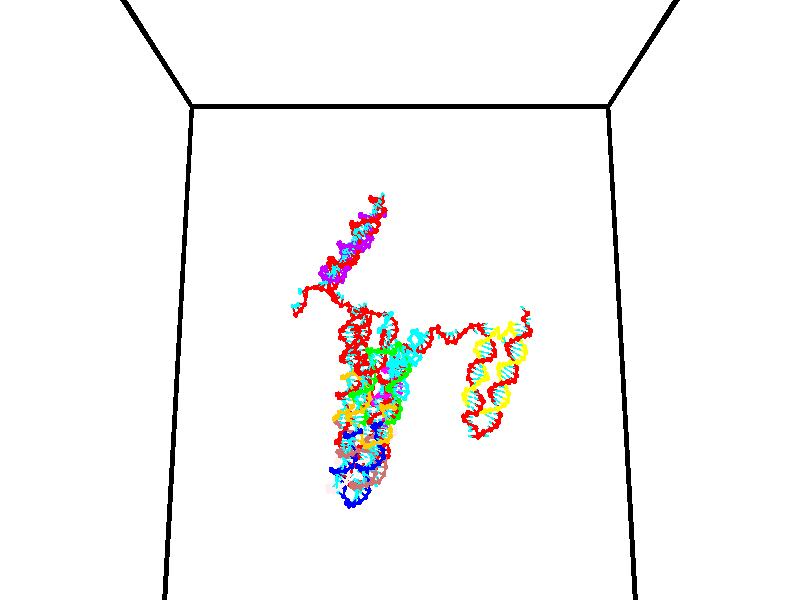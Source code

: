 // switches for output
#declare DRAW_BASES = 1; // possible values are 0, 1; only relevant for DNA ribbons
#declare DRAW_BASES_TYPE = 3; // possible values are 1, 2, 3; only relevant for DNA ribbons
#declare DRAW_FOG = 0; // set to 1 to enable fog

#include "colors.inc"

#include "transforms.inc"
background { rgb <1, 1, 1>}

#default {
   normal{
       ripples 0.25
       frequency 0.20
       turbulence 0.2
       lambda 5
   }
	finish {
		phong 0.1
		phong_size 40.
	}
}

// original window dimensions: 1024x640


// camera settings

camera {
	sky <0, 0.179814, -0.983701>
	up <0, 0.179814, -0.983701>
	right 1.6 * <1, 0, 0>
	location <35, 94.9851, 44.8844>
	look_at <35, 29.7336, 32.9568>
	direction <0, -65.2515, -11.9276>
	angle 67.0682
}


# declare cpy_camera_pos = <35, 94.9851, 44.8844>;
# if (DRAW_FOG = 1)
fog {
	fog_type 2
	up vnormalize(cpy_camera_pos)
	color rgbt<1,1,1,0.3>
	distance 1e-5
	fog_alt 3e-3
	fog_offset 56
}
# end


// LIGHTS

# declare lum = 6;
global_settings {
	ambient_light rgb lum * <0.05, 0.05, 0.05>
	max_trace_level 15
}# declare cpy_direct_light_amount = 0.25;
light_source
{	1000 * <-1, -1.16352, -0.803886>,
	rgb lum * cpy_direct_light_amount
	parallel
}

light_source
{	1000 * <1, 1.16352, 0.803886>,
	rgb lum * cpy_direct_light_amount
	parallel
}

// strand 0

// nucleotide -1

// particle -1
sphere {
	<24.499264, 34.995052, 35.180248> 0.250000
	pigment { color rgbt <1,0,0,0> }
	no_shadow
}
cylinder {
	<24.343008, 35.152039, 34.847172>,  <24.249254, 35.246231, 34.647327>, 0.100000
	pigment { color rgbt <1,0,0,0> }
	no_shadow
}
cylinder {
	<24.343008, 35.152039, 34.847172>,  <24.499264, 34.995052, 35.180248>, 0.100000
	pigment { color rgbt <1,0,0,0> }
	no_shadow
}

// particle -1
sphere {
	<24.343008, 35.152039, 34.847172> 0.100000
	pigment { color rgbt <1,0,0,0> }
	no_shadow
}
sphere {
	0, 1
	scale<0.080000,0.200000,0.300000>
	matrix <0.864168, 0.468038, -0.184811,
		0.317200, -0.791780, -0.521986,
		-0.390638, 0.392461, -0.832692,
		24.225817, 35.269775, 34.597363>
	pigment { color rgbt <0,1,1,0> }
	no_shadow
}
cylinder {
	<25.025818, 35.063774, 34.813679>,  <24.499264, 34.995052, 35.180248>, 0.130000
	pigment { color rgbt <1,0,0,0> }
	no_shadow
}

// nucleotide -1

// particle -1
sphere {
	<25.025818, 35.063774, 34.813679> 0.250000
	pigment { color rgbt <1,0,0,0> }
	no_shadow
}
cylinder {
	<24.764423, 35.339218, 34.687965>,  <24.607586, 35.504482, 34.612537>, 0.100000
	pigment { color rgbt <1,0,0,0> }
	no_shadow
}
cylinder {
	<24.764423, 35.339218, 34.687965>,  <25.025818, 35.063774, 34.813679>, 0.100000
	pigment { color rgbt <1,0,0,0> }
	no_shadow
}

// particle -1
sphere {
	<24.764423, 35.339218, 34.687965> 0.100000
	pigment { color rgbt <1,0,0,0> }
	no_shadow
}
sphere {
	0, 1
	scale<0.080000,0.200000,0.300000>
	matrix <0.756502, 0.608245, -0.240296,
		0.025694, -0.394789, -0.918413,
		-0.653486, 0.688607, -0.314287,
		24.568378, 35.545799, 34.593678>
	pigment { color rgbt <0,1,1,0> }
	no_shadow
}
cylinder {
	<25.457047, 35.371746, 34.330814>,  <25.025818, 35.063774, 34.813679>, 0.130000
	pigment { color rgbt <1,0,0,0> }
	no_shadow
}

// nucleotide -1

// particle -1
sphere {
	<25.457047, 35.371746, 34.330814> 0.250000
	pigment { color rgbt <1,0,0,0> }
	no_shadow
}
cylinder {
	<25.139343, 35.608231, 34.386837>,  <24.948721, 35.750122, 34.420448>, 0.100000
	pigment { color rgbt <1,0,0,0> }
	no_shadow
}
cylinder {
	<25.139343, 35.608231, 34.386837>,  <25.457047, 35.371746, 34.330814>, 0.100000
	pigment { color rgbt <1,0,0,0> }
	no_shadow
}

// particle -1
sphere {
	<25.139343, 35.608231, 34.386837> 0.100000
	pigment { color rgbt <1,0,0,0> }
	no_shadow
}
sphere {
	0, 1
	scale<0.080000,0.200000,0.300000>
	matrix <0.570043, 0.804889, -0.164936,
		-0.210240, -0.051166, -0.976310,
		-0.794261, 0.591215, 0.140053,
		24.901066, 35.785595, 34.428852>
	pigment { color rgbt <0,1,1,0> }
	no_shadow
}
cylinder {
	<25.489408, 35.085220, 33.551750>,  <25.457047, 35.371746, 34.330814>, 0.130000
	pigment { color rgbt <1,0,0,0> }
	no_shadow
}

// nucleotide -1

// particle -1
sphere {
	<25.489408, 35.085220, 33.551750> 0.250000
	pigment { color rgbt <1,0,0,0> }
	no_shadow
}
cylinder {
	<25.214979, 35.303482, 33.359264>,  <25.050322, 35.434441, 33.243774>, 0.100000
	pigment { color rgbt <1,0,0,0> }
	no_shadow
}
cylinder {
	<25.214979, 35.303482, 33.359264>,  <25.489408, 35.085220, 33.551750>, 0.100000
	pigment { color rgbt <1,0,0,0> }
	no_shadow
}

// particle -1
sphere {
	<25.214979, 35.303482, 33.359264> 0.100000
	pigment { color rgbt <1,0,0,0> }
	no_shadow
}
sphere {
	0, 1
	scale<0.080000,0.200000,0.300000>
	matrix <0.235318, 0.792310, 0.562912,
		0.688426, 0.272960, -0.671984,
		-0.686073, 0.545653, -0.481214,
		25.009157, 35.467178, 33.214901>
	pigment { color rgbt <0,1,1,0> }
	no_shadow
}
cylinder {
	<25.702703, 35.624004, 33.073231>,  <25.489408, 35.085220, 33.551750>, 0.130000
	pigment { color rgbt <1,0,0,0> }
	no_shadow
}

// nucleotide -1

// particle -1
sphere {
	<25.702703, 35.624004, 33.073231> 0.250000
	pigment { color rgbt <1,0,0,0> }
	no_shadow
}
cylinder {
	<25.365326, 35.716747, 33.267075>,  <25.162899, 35.772392, 33.383381>, 0.100000
	pigment { color rgbt <1,0,0,0> }
	no_shadow
}
cylinder {
	<25.365326, 35.716747, 33.267075>,  <25.702703, 35.624004, 33.073231>, 0.100000
	pigment { color rgbt <1,0,0,0> }
	no_shadow
}

// particle -1
sphere {
	<25.365326, 35.716747, 33.267075> 0.100000
	pigment { color rgbt <1,0,0,0> }
	no_shadow
}
sphere {
	0, 1
	scale<0.080000,0.200000,0.300000>
	matrix <0.508679, 0.634779, 0.581637,
		-0.172762, 0.737088, -0.653341,
		-0.843445, 0.231856, 0.484607,
		25.112293, 35.786304, 33.412457>
	pigment { color rgbt <0,1,1,0> }
	no_shadow
}
cylinder {
	<26.454456, 35.515186, 32.949032>,  <25.702703, 35.624004, 33.073231>, 0.130000
	pigment { color rgbt <1,0,0,0> }
	no_shadow
}

// nucleotide -1

// particle -1
sphere {
	<26.454456, 35.515186, 32.949032> 0.250000
	pigment { color rgbt <1,0,0,0> }
	no_shadow
}
cylinder {
	<26.753988, 35.337448, 32.752335>,  <26.933706, 35.230804, 32.634315>, 0.100000
	pigment { color rgbt <1,0,0,0> }
	no_shadow
}
cylinder {
	<26.753988, 35.337448, 32.752335>,  <26.454456, 35.515186, 32.949032>, 0.100000
	pigment { color rgbt <1,0,0,0> }
	no_shadow
}

// particle -1
sphere {
	<26.753988, 35.337448, 32.752335> 0.100000
	pigment { color rgbt <1,0,0,0> }
	no_shadow
}
sphere {
	0, 1
	scale<0.080000,0.200000,0.300000>
	matrix <0.507435, 0.861670, -0.005899,
		0.426342, -0.245110, 0.870720,
		0.748827, -0.444349, -0.491743,
		26.978636, 35.204144, 32.604813>
	pigment { color rgbt <0,1,1,0> }
	no_shadow
}
cylinder {
	<27.116915, 35.788147, 33.134113>,  <26.454456, 35.515186, 32.949032>, 0.130000
	pigment { color rgbt <1,0,0,0> }
	no_shadow
}

// nucleotide -1

// particle -1
sphere {
	<27.116915, 35.788147, 33.134113> 0.250000
	pigment { color rgbt <1,0,0,0> }
	no_shadow
}
cylinder {
	<27.293444, 35.572353, 32.847282>,  <27.399361, 35.442879, 32.675186>, 0.100000
	pigment { color rgbt <1,0,0,0> }
	no_shadow
}
cylinder {
	<27.293444, 35.572353, 32.847282>,  <27.116915, 35.788147, 33.134113>, 0.100000
	pigment { color rgbt <1,0,0,0> }
	no_shadow
}

// particle -1
sphere {
	<27.293444, 35.572353, 32.847282> 0.100000
	pigment { color rgbt <1,0,0,0> }
	no_shadow
}
sphere {
	0, 1
	scale<0.080000,0.200000,0.300000>
	matrix <0.693211, 0.712395, -0.109328,
		0.569821, -0.448835, 0.688369,
		0.441320, -0.539482, -0.717075,
		27.425840, 35.410507, 32.632160>
	pigment { color rgbt <0,1,1,0> }
	no_shadow
}
cylinder {
	<27.827480, 35.708076, 33.271465>,  <27.116915, 35.788147, 33.134113>, 0.130000
	pigment { color rgbt <1,0,0,0> }
	no_shadow
}

// nucleotide -1

// particle -1
sphere {
	<27.827480, 35.708076, 33.271465> 0.250000
	pigment { color rgbt <1,0,0,0> }
	no_shadow
}
cylinder {
	<27.767420, 35.676109, 32.877293>,  <27.731384, 35.656929, 32.640789>, 0.100000
	pigment { color rgbt <1,0,0,0> }
	no_shadow
}
cylinder {
	<27.767420, 35.676109, 32.877293>,  <27.827480, 35.708076, 33.271465>, 0.100000
	pigment { color rgbt <1,0,0,0> }
	no_shadow
}

// particle -1
sphere {
	<27.767420, 35.676109, 32.877293> 0.100000
	pigment { color rgbt <1,0,0,0> }
	no_shadow
}
sphere {
	0, 1
	scale<0.080000,0.200000,0.300000>
	matrix <0.708865, 0.686097, -0.163649,
		0.689177, -0.723108, -0.046370,
		-0.150150, -0.079913, -0.985428,
		27.722376, 35.652134, 32.581665>
	pigment { color rgbt <0,1,1,0> }
	no_shadow
}
cylinder {
	<28.499266, 35.659420, 32.943485>,  <27.827480, 35.708076, 33.271465>, 0.130000
	pigment { color rgbt <1,0,0,0> }
	no_shadow
}

// nucleotide -1

// particle -1
sphere {
	<28.499266, 35.659420, 32.943485> 0.250000
	pigment { color rgbt <1,0,0,0> }
	no_shadow
}
cylinder {
	<28.239227, 35.757294, 32.655735>,  <28.083204, 35.816017, 32.483086>, 0.100000
	pigment { color rgbt <1,0,0,0> }
	no_shadow
}
cylinder {
	<28.239227, 35.757294, 32.655735>,  <28.499266, 35.659420, 32.943485>, 0.100000
	pigment { color rgbt <1,0,0,0> }
	no_shadow
}

// particle -1
sphere {
	<28.239227, 35.757294, 32.655735> 0.100000
	pigment { color rgbt <1,0,0,0> }
	no_shadow
}
sphere {
	0, 1
	scale<0.080000,0.200000,0.300000>
	matrix <0.659348, 0.652212, -0.374005,
		0.377674, -0.717460, -0.585332,
		-0.650095, 0.244686, -0.719379,
		28.044199, 35.830700, 32.439922>
	pigment { color rgbt <0,1,1,0> }
	no_shadow
}
cylinder {
	<28.901827, 35.745426, 32.318474>,  <28.499266, 35.659420, 32.943485>, 0.130000
	pigment { color rgbt <1,0,0,0> }
	no_shadow
}

// nucleotide -1

// particle -1
sphere {
	<28.901827, 35.745426, 32.318474> 0.250000
	pigment { color rgbt <1,0,0,0> }
	no_shadow
}
cylinder {
	<28.566204, 35.955494, 32.261658>,  <28.364830, 36.081535, 32.227566>, 0.100000
	pigment { color rgbt <1,0,0,0> }
	no_shadow
}
cylinder {
	<28.566204, 35.955494, 32.261658>,  <28.901827, 35.745426, 32.318474>, 0.100000
	pigment { color rgbt <1,0,0,0> }
	no_shadow
}

// particle -1
sphere {
	<28.566204, 35.955494, 32.261658> 0.100000
	pigment { color rgbt <1,0,0,0> }
	no_shadow
}
sphere {
	0, 1
	scale<0.080000,0.200000,0.300000>
	matrix <0.538538, 0.764719, -0.353810,
		-0.077188, -0.373362, -0.924469,
		-0.839059, 0.525171, -0.142043,
		28.314487, 36.113045, 32.219044>
	pigment { color rgbt <0,1,1,0> }
	no_shadow
}
cylinder {
	<28.898460, 36.014896, 31.592281>,  <28.901827, 35.745426, 32.318474>, 0.130000
	pigment { color rgbt <1,0,0,0> }
	no_shadow
}

// nucleotide -1

// particle -1
sphere {
	<28.898460, 36.014896, 31.592281> 0.250000
	pigment { color rgbt <1,0,0,0> }
	no_shadow
}
cylinder {
	<28.627081, 36.246990, 31.772522>,  <28.464254, 36.386246, 31.880667>, 0.100000
	pigment { color rgbt <1,0,0,0> }
	no_shadow
}
cylinder {
	<28.627081, 36.246990, 31.772522>,  <28.898460, 36.014896, 31.592281>, 0.100000
	pigment { color rgbt <1,0,0,0> }
	no_shadow
}

// particle -1
sphere {
	<28.627081, 36.246990, 31.772522> 0.100000
	pigment { color rgbt <1,0,0,0> }
	no_shadow
}
sphere {
	0, 1
	scale<0.080000,0.200000,0.300000>
	matrix <0.427768, 0.810661, -0.399804,
		-0.597263, -0.078493, -0.798195,
		-0.678447, 0.580231, 0.450601,
		28.423546, 36.421059, 31.907701>
	pigment { color rgbt <0,1,1,0> }
	no_shadow
}
cylinder {
	<28.655800, 36.448204, 31.116814>,  <28.898460, 36.014896, 31.592281>, 0.130000
	pigment { color rgbt <1,0,0,0> }
	no_shadow
}

// nucleotide -1

// particle -1
sphere {
	<28.655800, 36.448204, 31.116814> 0.250000
	pigment { color rgbt <1,0,0,0> }
	no_shadow
}
cylinder {
	<28.575735, 36.641922, 31.457493>,  <28.527697, 36.758152, 31.661901>, 0.100000
	pigment { color rgbt <1,0,0,0> }
	no_shadow
}
cylinder {
	<28.575735, 36.641922, 31.457493>,  <28.655800, 36.448204, 31.116814>, 0.100000
	pigment { color rgbt <1,0,0,0> }
	no_shadow
}

// particle -1
sphere {
	<28.575735, 36.641922, 31.457493> 0.100000
	pigment { color rgbt <1,0,0,0> }
	no_shadow
}
sphere {
	0, 1
	scale<0.080000,0.200000,0.300000>
	matrix <0.248012, 0.866024, -0.434156,
		-0.947853, 0.124330, -0.293457,
		-0.200162, 0.484297, 0.851699,
		28.515686, 36.787212, 31.713003>
	pigment { color rgbt <0,1,1,0> }
	no_shadow
}
cylinder {
	<28.368803, 37.026676, 30.875254>,  <28.655800, 36.448204, 31.116814>, 0.130000
	pigment { color rgbt <1,0,0,0> }
	no_shadow
}

// nucleotide -1

// particle -1
sphere {
	<28.368803, 37.026676, 30.875254> 0.250000
	pigment { color rgbt <1,0,0,0> }
	no_shadow
}
cylinder {
	<28.463261, 37.106056, 31.255749>,  <28.519936, 37.153683, 31.484047>, 0.100000
	pigment { color rgbt <1,0,0,0> }
	no_shadow
}
cylinder {
	<28.463261, 37.106056, 31.255749>,  <28.368803, 37.026676, 30.875254>, 0.100000
	pigment { color rgbt <1,0,0,0> }
	no_shadow
}

// particle -1
sphere {
	<28.463261, 37.106056, 31.255749> 0.100000
	pigment { color rgbt <1,0,0,0> }
	no_shadow
}
sphere {
	0, 1
	scale<0.080000,0.200000,0.300000>
	matrix <0.216984, 0.943438, -0.250686,
		-0.947182, 0.265601, 0.179726,
		0.236143, 0.198448, 0.951239,
		28.534103, 37.165592, 31.541121>
	pigment { color rgbt <0,1,1,0> }
	no_shadow
}
cylinder {
	<28.145576, 37.720875, 30.996685>,  <28.368803, 37.026676, 30.875254>, 0.130000
	pigment { color rgbt <1,0,0,0> }
	no_shadow
}

// nucleotide -1

// particle -1
sphere {
	<28.145576, 37.720875, 30.996685> 0.250000
	pigment { color rgbt <1,0,0,0> }
	no_shadow
}
cylinder {
	<28.443550, 37.650982, 31.254225>,  <28.622334, 37.609047, 31.408749>, 0.100000
	pigment { color rgbt <1,0,0,0> }
	no_shadow
}
cylinder {
	<28.443550, 37.650982, 31.254225>,  <28.145576, 37.720875, 30.996685>, 0.100000
	pigment { color rgbt <1,0,0,0> }
	no_shadow
}

// particle -1
sphere {
	<28.443550, 37.650982, 31.254225> 0.100000
	pigment { color rgbt <1,0,0,0> }
	no_shadow
}
sphere {
	0, 1
	scale<0.080000,0.200000,0.300000>
	matrix <0.412114, 0.879461, -0.238140,
		-0.524627, 0.442737, 0.727152,
		0.744935, -0.174735, 0.643848,
		28.667030, 37.598560, 31.447378>
	pigment { color rgbt <0,1,1,0> }
	no_shadow
}
cylinder {
	<28.303045, 38.380695, 31.457096>,  <28.145576, 37.720875, 30.996685>, 0.130000
	pigment { color rgbt <1,0,0,0> }
	no_shadow
}

// nucleotide -1

// particle -1
sphere {
	<28.303045, 38.380695, 31.457096> 0.250000
	pigment { color rgbt <1,0,0,0> }
	no_shadow
}
cylinder {
	<28.638735, 38.163605, 31.470629>,  <28.840149, 38.033348, 31.478748>, 0.100000
	pigment { color rgbt <1,0,0,0> }
	no_shadow
}
cylinder {
	<28.638735, 38.163605, 31.470629>,  <28.303045, 38.380695, 31.457096>, 0.100000
	pigment { color rgbt <1,0,0,0> }
	no_shadow
}

// particle -1
sphere {
	<28.638735, 38.163605, 31.470629> 0.100000
	pigment { color rgbt <1,0,0,0> }
	no_shadow
}
sphere {
	0, 1
	scale<0.080000,0.200000,0.300000>
	matrix <0.535026, 0.812990, -0.229769,
		0.097197, 0.210930, 0.972657,
		0.839226, -0.542730, 0.033833,
		28.890503, 38.000786, 31.480778>
	pigment { color rgbt <0,1,1,0> }
	no_shadow
}
cylinder {
	<28.816542, 38.908463, 31.601089>,  <28.303045, 38.380695, 31.457096>, 0.130000
	pigment { color rgbt <1,0,0,0> }
	no_shadow
}

// nucleotide -1

// particle -1
sphere {
	<28.816542, 38.908463, 31.601089> 0.250000
	pigment { color rgbt <1,0,0,0> }
	no_shadow
}
cylinder {
	<29.029135, 38.590134, 31.485022>,  <29.156691, 38.399136, 31.415380>, 0.100000
	pigment { color rgbt <1,0,0,0> }
	no_shadow
}
cylinder {
	<29.029135, 38.590134, 31.485022>,  <28.816542, 38.908463, 31.601089>, 0.100000
	pigment { color rgbt <1,0,0,0> }
	no_shadow
}

// particle -1
sphere {
	<29.029135, 38.590134, 31.485022> 0.100000
	pigment { color rgbt <1,0,0,0> }
	no_shadow
}
sphere {
	0, 1
	scale<0.080000,0.200000,0.300000>
	matrix <0.718397, 0.604978, -0.343374,
		0.448811, -0.025961, 0.893250,
		0.531483, -0.795819, -0.290171,
		29.188580, 38.351387, 31.397970>
	pigment { color rgbt <0,1,1,0> }
	no_shadow
}
cylinder {
	<29.430664, 39.016159, 31.883249>,  <28.816542, 38.908463, 31.601089>, 0.130000
	pigment { color rgbt <1,0,0,0> }
	no_shadow
}

// nucleotide -1

// particle -1
sphere {
	<29.430664, 39.016159, 31.883249> 0.250000
	pigment { color rgbt <1,0,0,0> }
	no_shadow
}
cylinder {
	<29.490955, 38.768597, 31.574902>,  <29.527130, 38.620060, 31.389893>, 0.100000
	pigment { color rgbt <1,0,0,0> }
	no_shadow
}
cylinder {
	<29.490955, 38.768597, 31.574902>,  <29.430664, 39.016159, 31.883249>, 0.100000
	pigment { color rgbt <1,0,0,0> }
	no_shadow
}

// particle -1
sphere {
	<29.490955, 38.768597, 31.574902> 0.100000
	pigment { color rgbt <1,0,0,0> }
	no_shadow
}
sphere {
	0, 1
	scale<0.080000,0.200000,0.300000>
	matrix <0.681603, 0.629859, -0.372419,
		0.716030, -0.469293, 0.516783,
		0.150727, -0.618904, -0.770869,
		29.536173, 38.582924, 31.343641>
	pigment { color rgbt <0,1,1,0> }
	no_shadow
}
cylinder {
	<30.181637, 39.137321, 31.692154>,  <29.430664, 39.016159, 31.883249>, 0.130000
	pigment { color rgbt <1,0,0,0> }
	no_shadow
}

// nucleotide -1

// particle -1
sphere {
	<30.181637, 39.137321, 31.692154> 0.250000
	pigment { color rgbt <1,0,0,0> }
	no_shadow
}
cylinder {
	<30.040609, 38.941349, 31.373240>,  <29.955994, 38.823765, 31.181890>, 0.100000
	pigment { color rgbt <1,0,0,0> }
	no_shadow
}
cylinder {
	<30.040609, 38.941349, 31.373240>,  <30.181637, 39.137321, 31.692154>, 0.100000
	pigment { color rgbt <1,0,0,0> }
	no_shadow
}

// particle -1
sphere {
	<30.040609, 38.941349, 31.373240> 0.100000
	pigment { color rgbt <1,0,0,0> }
	no_shadow
}
sphere {
	0, 1
	scale<0.080000,0.200000,0.300000>
	matrix <0.536152, 0.592532, -0.601205,
		0.766967, -0.639430, 0.053772,
		-0.352567, -0.489934, -0.797284,
		29.934839, 38.794369, 31.134054>
	pigment { color rgbt <0,1,1,0> }
	no_shadow
}
cylinder {
	<30.757431, 38.950035, 31.294395>,  <30.181637, 39.137321, 31.692154>, 0.130000
	pigment { color rgbt <1,0,0,0> }
	no_shadow
}

// nucleotide -1

// particle -1
sphere {
	<30.757431, 38.950035, 31.294395> 0.250000
	pigment { color rgbt <1,0,0,0> }
	no_shadow
}
cylinder {
	<30.437136, 38.957314, 31.054899>,  <30.244959, 38.961681, 30.911201>, 0.100000
	pigment { color rgbt <1,0,0,0> }
	no_shadow
}
cylinder {
	<30.437136, 38.957314, 31.054899>,  <30.757431, 38.950035, 31.294395>, 0.100000
	pigment { color rgbt <1,0,0,0> }
	no_shadow
}

// particle -1
sphere {
	<30.437136, 38.957314, 31.054899> 0.100000
	pigment { color rgbt <1,0,0,0> }
	no_shadow
}
sphere {
	0, 1
	scale<0.080000,0.200000,0.300000>
	matrix <0.511255, 0.541632, -0.667273,
		0.312152, -0.840419, -0.443010,
		-0.800737, 0.018201, -0.598740,
		30.196915, 38.962772, 30.875277>
	pigment { color rgbt <0,1,1,0> }
	no_shadow
}
cylinder {
	<31.028440, 38.729595, 30.622904>,  <30.757431, 38.950035, 31.294395>, 0.130000
	pigment { color rgbt <1,0,0,0> }
	no_shadow
}

// nucleotide -1

// particle -1
sphere {
	<31.028440, 38.729595, 30.622904> 0.250000
	pigment { color rgbt <1,0,0,0> }
	no_shadow
}
cylinder {
	<30.690895, 38.923958, 30.531870>,  <30.488369, 39.040573, 30.477249>, 0.100000
	pigment { color rgbt <1,0,0,0> }
	no_shadow
}
cylinder {
	<30.690895, 38.923958, 30.531870>,  <31.028440, 38.729595, 30.622904>, 0.100000
	pigment { color rgbt <1,0,0,0> }
	no_shadow
}

// particle -1
sphere {
	<30.690895, 38.923958, 30.531870> 0.100000
	pigment { color rgbt <1,0,0,0> }
	no_shadow
}
sphere {
	0, 1
	scale<0.080000,0.200000,0.300000>
	matrix <0.512907, 0.605962, -0.608060,
		-0.157552, -0.629848, -0.760572,
		-0.843863, 0.485904, -0.227583,
		30.437737, 39.069729, 30.463594>
	pigment { color rgbt <0,1,1,0> }
	no_shadow
}
cylinder {
	<31.146709, 38.913876, 29.937649>,  <31.028440, 38.729595, 30.622904>, 0.130000
	pigment { color rgbt <1,0,0,0> }
	no_shadow
}

// nucleotide -1

// particle -1
sphere {
	<31.146709, 38.913876, 29.937649> 0.250000
	pigment { color rgbt <1,0,0,0> }
	no_shadow
}
cylinder {
	<30.850994, 39.164528, 30.036272>,  <30.673565, 39.314919, 30.095446>, 0.100000
	pigment { color rgbt <1,0,0,0> }
	no_shadow
}
cylinder {
	<30.850994, 39.164528, 30.036272>,  <31.146709, 38.913876, 29.937649>, 0.100000
	pigment { color rgbt <1,0,0,0> }
	no_shadow
}

// particle -1
sphere {
	<30.850994, 39.164528, 30.036272> 0.100000
	pigment { color rgbt <1,0,0,0> }
	no_shadow
}
sphere {
	0, 1
	scale<0.080000,0.200000,0.300000>
	matrix <0.432878, 0.722707, -0.538805,
		-0.515820, -0.291602, -0.805542,
		-0.739288, 0.626628, 0.246559,
		30.629208, 39.352516, 30.110239>
	pigment { color rgbt <0,1,1,0> }
	no_shadow
}
cylinder {
	<30.907858, 39.264076, 29.249943>,  <31.146709, 38.913876, 29.937649>, 0.130000
	pigment { color rgbt <1,0,0,0> }
	no_shadow
}

// nucleotide -1

// particle -1
sphere {
	<30.907858, 39.264076, 29.249943> 0.250000
	pigment { color rgbt <1,0,0,0> }
	no_shadow
}
cylinder {
	<30.795452, 39.522602, 29.533718>,  <30.728008, 39.677719, 29.703983>, 0.100000
	pigment { color rgbt <1,0,0,0> }
	no_shadow
}
cylinder {
	<30.795452, 39.522602, 29.533718>,  <30.907858, 39.264076, 29.249943>, 0.100000
	pigment { color rgbt <1,0,0,0> }
	no_shadow
}

// particle -1
sphere {
	<30.795452, 39.522602, 29.533718> 0.100000
	pigment { color rgbt <1,0,0,0> }
	no_shadow
}
sphere {
	0, 1
	scale<0.080000,0.200000,0.300000>
	matrix <0.165163, 0.760767, -0.627659,
		-0.945385, -0.059208, -0.320534,
		-0.281014, 0.646319, 0.709438,
		30.711147, 39.716499, 29.746550>
	pigment { color rgbt <0,1,1,0> }
	no_shadow
}
cylinder {
	<30.471876, 39.716202, 28.900152>,  <30.907858, 39.264076, 29.249943>, 0.130000
	pigment { color rgbt <1,0,0,0> }
	no_shadow
}

// nucleotide -1

// particle -1
sphere {
	<30.471876, 39.716202, 28.900152> 0.250000
	pigment { color rgbt <1,0,0,0> }
	no_shadow
}
cylinder {
	<30.629286, 39.898899, 29.219282>,  <30.723732, 40.008518, 29.410759>, 0.100000
	pigment { color rgbt <1,0,0,0> }
	no_shadow
}
cylinder {
	<30.629286, 39.898899, 29.219282>,  <30.471876, 39.716202, 28.900152>, 0.100000
	pigment { color rgbt <1,0,0,0> }
	no_shadow
}

// particle -1
sphere {
	<30.629286, 39.898899, 29.219282> 0.100000
	pigment { color rgbt <1,0,0,0> }
	no_shadow
}
sphere {
	0, 1
	scale<0.080000,0.200000,0.300000>
	matrix <0.164179, 0.818978, -0.549837,
		-0.904536, 0.347359, 0.247299,
		0.393523, 0.456746, 0.797824,
		30.747343, 40.035923, 29.458630>
	pigment { color rgbt <0,1,1,0> }
	no_shadow
}
cylinder {
	<30.492165, 40.457989, 28.810879>,  <30.471876, 39.716202, 28.900152>, 0.130000
	pigment { color rgbt <1,0,0,0> }
	no_shadow
}

// nucleotide -1

// particle -1
sphere {
	<30.492165, 40.457989, 28.810879> 0.250000
	pigment { color rgbt <1,0,0,0> }
	no_shadow
}
cylinder {
	<30.711569, 40.457813, 29.145336>,  <30.843212, 40.457710, 29.346010>, 0.100000
	pigment { color rgbt <1,0,0,0> }
	no_shadow
}
cylinder {
	<30.711569, 40.457813, 29.145336>,  <30.492165, 40.457989, 28.810879>, 0.100000
	pigment { color rgbt <1,0,0,0> }
	no_shadow
}

// particle -1
sphere {
	<30.711569, 40.457813, 29.145336> 0.100000
	pigment { color rgbt <1,0,0,0> }
	no_shadow
}
sphere {
	0, 1
	scale<0.080000,0.200000,0.300000>
	matrix <0.527326, 0.776235, -0.345525,
		-0.648892, 0.630444, 0.426004,
		0.548513, -0.000435, 0.836142,
		30.876123, 40.457684, 29.396179>
	pigment { color rgbt <0,1,1,0> }
	no_shadow
}
cylinder {
	<30.550716, 41.178387, 29.146141>,  <30.492165, 40.457989, 28.810879>, 0.130000
	pigment { color rgbt <1,0,0,0> }
	no_shadow
}

// nucleotide -1

// particle -1
sphere {
	<30.550716, 41.178387, 29.146141> 0.250000
	pigment { color rgbt <1,0,0,0> }
	no_shadow
}
cylinder {
	<30.858936, 40.955635, 29.270166>,  <31.043867, 40.821983, 29.344582>, 0.100000
	pigment { color rgbt <1,0,0,0> }
	no_shadow
}
cylinder {
	<30.858936, 40.955635, 29.270166>,  <30.550716, 41.178387, 29.146141>, 0.100000
	pigment { color rgbt <1,0,0,0> }
	no_shadow
}

// particle -1
sphere {
	<30.858936, 40.955635, 29.270166> 0.100000
	pigment { color rgbt <1,0,0,0> }
	no_shadow
}
sphere {
	0, 1
	scale<0.080000,0.200000,0.300000>
	matrix <0.637215, 0.684209, -0.354705,
		-0.014621, 0.470895, 0.882068,
		0.770548, -0.556881, 0.310065,
		31.090101, 40.788570, 29.363186>
	pigment { color rgbt <0,1,1,0> }
	no_shadow
}
cylinder {
	<31.100073, 41.610821, 29.287569>,  <30.550716, 41.178387, 29.146141>, 0.130000
	pigment { color rgbt <1,0,0,0> }
	no_shadow
}

// nucleotide -1

// particle -1
sphere {
	<31.100073, 41.610821, 29.287569> 0.250000
	pigment { color rgbt <1,0,0,0> }
	no_shadow
}
cylinder {
	<31.288267, 41.262043, 29.233377>,  <31.401184, 41.052776, 29.200863>, 0.100000
	pigment { color rgbt <1,0,0,0> }
	no_shadow
}
cylinder {
	<31.288267, 41.262043, 29.233377>,  <31.100073, 41.610821, 29.287569>, 0.100000
	pigment { color rgbt <1,0,0,0> }
	no_shadow
}

// particle -1
sphere {
	<31.288267, 41.262043, 29.233377> 0.100000
	pigment { color rgbt <1,0,0,0> }
	no_shadow
}
sphere {
	0, 1
	scale<0.080000,0.200000,0.300000>
	matrix <0.723321, 0.469033, -0.506769,
		0.505419, 0.140433, 0.851370,
		0.470488, -0.871944, -0.135480,
		31.429413, 41.000462, 29.192734>
	pigment { color rgbt <0,1,1,0> }
	no_shadow
}
cylinder {
	<31.669590, 41.753506, 29.057438>,  <31.100073, 41.610821, 29.287569>, 0.130000
	pigment { color rgbt <1,0,0,0> }
	no_shadow
}

// nucleotide -1

// particle -1
sphere {
	<31.669590, 41.753506, 29.057438> 0.250000
	pigment { color rgbt <1,0,0,0> }
	no_shadow
}
cylinder {
	<31.737278, 41.362675, 29.005777>,  <31.777891, 41.128174, 28.974781>, 0.100000
	pigment { color rgbt <1,0,0,0> }
	no_shadow
}
cylinder {
	<31.737278, 41.362675, 29.005777>,  <31.669590, 41.753506, 29.057438>, 0.100000
	pigment { color rgbt <1,0,0,0> }
	no_shadow
}

// particle -1
sphere {
	<31.737278, 41.362675, 29.005777> 0.100000
	pigment { color rgbt <1,0,0,0> }
	no_shadow
}
sphere {
	0, 1
	scale<0.080000,0.200000,0.300000>
	matrix <0.695075, 0.211217, -0.687211,
		0.698738, 0.026521, 0.714886,
		0.169222, -0.977079, -0.129151,
		31.788044, 41.069550, 28.967031>
	pigment { color rgbt <0,1,1,0> }
	no_shadow
}
cylinder {
	<32.353687, 41.789494, 28.992998>,  <31.669590, 41.753506, 29.057438>, 0.130000
	pigment { color rgbt <1,0,0,0> }
	no_shadow
}

// nucleotide -1

// particle -1
sphere {
	<32.353687, 41.789494, 28.992998> 0.250000
	pigment { color rgbt <1,0,0,0> }
	no_shadow
}
cylinder {
	<32.211117, 41.450211, 28.836283>,  <32.125576, 41.246639, 28.742254>, 0.100000
	pigment { color rgbt <1,0,0,0> }
	no_shadow
}
cylinder {
	<32.211117, 41.450211, 28.836283>,  <32.353687, 41.789494, 28.992998>, 0.100000
	pigment { color rgbt <1,0,0,0> }
	no_shadow
}

// particle -1
sphere {
	<32.211117, 41.450211, 28.836283> 0.100000
	pigment { color rgbt <1,0,0,0> }
	no_shadow
}
sphere {
	0, 1
	scale<0.080000,0.200000,0.300000>
	matrix <0.640109, 0.083774, -0.763703,
		0.680604, -0.522990, 0.513089,
		-0.356425, -0.848212, -0.391788,
		32.104191, 41.195747, 28.718746>
	pigment { color rgbt <0,1,1,0> }
	no_shadow
}
cylinder {
	<32.851700, 41.177288, 28.851065>,  <32.353687, 41.789494, 28.992998>, 0.130000
	pigment { color rgbt <1,0,0,0> }
	no_shadow
}

// nucleotide -1

// particle -1
sphere {
	<32.851700, 41.177288, 28.851065> 0.250000
	pigment { color rgbt <1,0,0,0> }
	no_shadow
}
cylinder {
	<32.562141, 41.140888, 28.577513>,  <32.388405, 41.119049, 28.413382>, 0.100000
	pigment { color rgbt <1,0,0,0> }
	no_shadow
}
cylinder {
	<32.562141, 41.140888, 28.577513>,  <32.851700, 41.177288, 28.851065>, 0.100000
	pigment { color rgbt <1,0,0,0> }
	no_shadow
}

// particle -1
sphere {
	<32.562141, 41.140888, 28.577513> 0.100000
	pigment { color rgbt <1,0,0,0> }
	no_shadow
}
sphere {
	0, 1
	scale<0.080000,0.200000,0.300000>
	matrix <0.672765, 0.126501, -0.728962,
		0.152845, -0.987784, -0.030354,
		-0.723896, -0.090997, -0.683881,
		32.344971, 41.113590, 28.372349>
	pigment { color rgbt <0,1,1,0> }
	no_shadow
}
cylinder {
	<33.071350, 40.668365, 28.329931>,  <32.851700, 41.177288, 28.851065>, 0.130000
	pigment { color rgbt <1,0,0,0> }
	no_shadow
}

// nucleotide -1

// particle -1
sphere {
	<33.071350, 40.668365, 28.329931> 0.250000
	pigment { color rgbt <1,0,0,0> }
	no_shadow
}
cylinder {
	<32.823761, 40.949978, 28.190668>,  <32.675209, 41.118946, 28.107111>, 0.100000
	pigment { color rgbt <1,0,0,0> }
	no_shadow
}
cylinder {
	<32.823761, 40.949978, 28.190668>,  <33.071350, 40.668365, 28.329931>, 0.100000
	pigment { color rgbt <1,0,0,0> }
	no_shadow
}

// particle -1
sphere {
	<32.823761, 40.949978, 28.190668> 0.100000
	pigment { color rgbt <1,0,0,0> }
	no_shadow
}
sphere {
	0, 1
	scale<0.080000,0.200000,0.300000>
	matrix <0.626068, 0.174607, -0.759968,
		-0.474251, -0.688369, -0.548848,
		-0.618971, 0.704032, -0.348158,
		32.638069, 41.161186, 28.086220>
	pigment { color rgbt <0,1,1,0> }
	no_shadow
}
cylinder {
	<33.583858, 40.786621, 27.868484>,  <33.071350, 40.668365, 28.329931>, 0.130000
	pigment { color rgbt <1,0,0,0> }
	no_shadow
}

// nucleotide -1

// particle -1
sphere {
	<33.583858, 40.786621, 27.868484> 0.250000
	pigment { color rgbt <1,0,0,0> }
	no_shadow
}
cylinder {
	<33.276863, 41.011955, 27.746099>,  <33.092667, 41.147156, 27.672668>, 0.100000
	pigment { color rgbt <1,0,0,0> }
	no_shadow
}
cylinder {
	<33.276863, 41.011955, 27.746099>,  <33.583858, 40.786621, 27.868484>, 0.100000
	pigment { color rgbt <1,0,0,0> }
	no_shadow
}

// particle -1
sphere {
	<33.276863, 41.011955, 27.746099> 0.100000
	pigment { color rgbt <1,0,0,0> }
	no_shadow
}
sphere {
	0, 1
	scale<0.080000,0.200000,0.300000>
	matrix <0.421396, 0.083661, -0.903009,
		-0.483101, -0.821981, -0.301597,
		-0.767488, 0.563337, -0.305963,
		33.046616, 41.180958, 27.654310>
	pigment { color rgbt <0,1,1,0> }
	no_shadow
}
cylinder {
	<33.073208, 40.472324, 27.429041>,  <33.583858, 40.786621, 27.868484>, 0.130000
	pigment { color rgbt <1,0,0,0> }
	no_shadow
}

// nucleotide -1

// particle -1
sphere {
	<33.073208, 40.472324, 27.429041> 0.250000
	pigment { color rgbt <1,0,0,0> }
	no_shadow
}
cylinder {
	<33.090240, 40.861877, 27.339830>,  <33.100460, 41.095608, 27.286304>, 0.100000
	pigment { color rgbt <1,0,0,0> }
	no_shadow
}
cylinder {
	<33.090240, 40.861877, 27.339830>,  <33.073208, 40.472324, 27.429041>, 0.100000
	pigment { color rgbt <1,0,0,0> }
	no_shadow
}

// particle -1
sphere {
	<33.090240, 40.861877, 27.339830> 0.100000
	pigment { color rgbt <1,0,0,0> }
	no_shadow
}
sphere {
	0, 1
	scale<0.080000,0.200000,0.300000>
	matrix <0.269109, -0.226157, -0.936180,
		-0.962168, -0.020155, -0.271710,
		0.042580, 0.973882, -0.223025,
		33.103016, 41.154041, 27.272923>
	pigment { color rgbt <0,1,1,0> }
	no_shadow
}
cylinder {
	<33.323071, 39.868458, 26.872324>,  <33.073208, 40.472324, 27.429041>, 0.130000
	pigment { color rgbt <1,0,0,0> }
	no_shadow
}

// nucleotide -1

// particle -1
sphere {
	<33.323071, 39.868458, 26.872324> 0.250000
	pigment { color rgbt <1,0,0,0> }
	no_shadow
}
cylinder {
	<33.349449, 39.687580, 26.516533>,  <33.365276, 39.579052, 26.303059>, 0.100000
	pigment { color rgbt <1,0,0,0> }
	no_shadow
}
cylinder {
	<33.349449, 39.687580, 26.516533>,  <33.323071, 39.868458, 26.872324>, 0.100000
	pigment { color rgbt <1,0,0,0> }
	no_shadow
}

// particle -1
sphere {
	<33.349449, 39.687580, 26.516533> 0.100000
	pigment { color rgbt <1,0,0,0> }
	no_shadow
}
sphere {
	0, 1
	scale<0.080000,0.200000,0.300000>
	matrix <-0.571061, -0.748102, 0.337982,
		-0.818254, 0.485658, -0.307565,
		0.065946, -0.452194, -0.889479,
		33.369232, 39.551922, 26.249689>
	pigment { color rgbt <0,1,1,0> }
	no_shadow
}
cylinder {
	<32.697689, 39.752182, 26.680656>,  <33.323071, 39.868458, 26.872324>, 0.130000
	pigment { color rgbt <1,0,0,0> }
	no_shadow
}

// nucleotide -1

// particle -1
sphere {
	<32.697689, 39.752182, 26.680656> 0.250000
	pigment { color rgbt <1,0,0,0> }
	no_shadow
}
cylinder {
	<32.929577, 39.459351, 26.537550>,  <33.068710, 39.283653, 26.451687>, 0.100000
	pigment { color rgbt <1,0,0,0> }
	no_shadow
}
cylinder {
	<32.929577, 39.459351, 26.537550>,  <32.697689, 39.752182, 26.680656>, 0.100000
	pigment { color rgbt <1,0,0,0> }
	no_shadow
}

// particle -1
sphere {
	<32.929577, 39.459351, 26.537550> 0.100000
	pigment { color rgbt <1,0,0,0> }
	no_shadow
}
sphere {
	0, 1
	scale<0.080000,0.200000,0.300000>
	matrix <-0.586182, -0.679676, 0.440942,
		-0.565966, -0.045907, -0.823149,
		0.579717, -0.732074, -0.357764,
		33.103493, 39.239727, 26.430220>
	pigment { color rgbt <0,1,1,0> }
	no_shadow
}
cylinder {
	<32.186234, 39.213009, 26.357733>,  <32.697689, 39.752182, 26.680656>, 0.130000
	pigment { color rgbt <1,0,0,0> }
	no_shadow
}

// nucleotide -1

// particle -1
sphere {
	<32.186234, 39.213009, 26.357733> 0.250000
	pigment { color rgbt <1,0,0,0> }
	no_shadow
}
cylinder {
	<32.543564, 39.046730, 26.426048>,  <32.757961, 38.946960, 26.467037>, 0.100000
	pigment { color rgbt <1,0,0,0> }
	no_shadow
}
cylinder {
	<32.543564, 39.046730, 26.426048>,  <32.186234, 39.213009, 26.357733>, 0.100000
	pigment { color rgbt <1,0,0,0> }
	no_shadow
}

// particle -1
sphere {
	<32.543564, 39.046730, 26.426048> 0.100000
	pigment { color rgbt <1,0,0,0> }
	no_shadow
}
sphere {
	0, 1
	scale<0.080000,0.200000,0.300000>
	matrix <-0.448220, -0.796395, 0.406022,
		-0.032766, -0.439261, -0.897762,
		0.893322, -0.415699, 0.170790,
		32.811562, 38.922020, 26.477285>
	pigment { color rgbt <0,1,1,0> }
	no_shadow
}
cylinder {
	<32.164204, 38.464699, 26.236078>,  <32.186234, 39.213009, 26.357733>, 0.130000
	pigment { color rgbt <1,0,0,0> }
	no_shadow
}

// nucleotide -1

// particle -1
sphere {
	<32.164204, 38.464699, 26.236078> 0.250000
	pigment { color rgbt <1,0,0,0> }
	no_shadow
}
cylinder {
	<32.496357, 38.497738, 26.456493>,  <32.695648, 38.517563, 26.588743>, 0.100000
	pigment { color rgbt <1,0,0,0> }
	no_shadow
}
cylinder {
	<32.496357, 38.497738, 26.456493>,  <32.164204, 38.464699, 26.236078>, 0.100000
	pigment { color rgbt <1,0,0,0> }
	no_shadow
}

// particle -1
sphere {
	<32.496357, 38.497738, 26.456493> 0.100000
	pigment { color rgbt <1,0,0,0> }
	no_shadow
}
sphere {
	0, 1
	scale<0.080000,0.200000,0.300000>
	matrix <-0.223408, -0.856623, 0.465066,
		0.510447, -0.509289, -0.692870,
		0.830381, 0.082599, 0.551040,
		32.745472, 38.522518, 26.621805>
	pigment { color rgbt <0,1,1,0> }
	no_shadow
}
cylinder {
	<32.455246, 37.823811, 26.194849>,  <32.164204, 38.464699, 26.236078>, 0.130000
	pigment { color rgbt <1,0,0,0> }
	no_shadow
}

// nucleotide -1

// particle -1
sphere {
	<32.455246, 37.823811, 26.194849> 0.250000
	pigment { color rgbt <1,0,0,0> }
	no_shadow
}
cylinder {
	<32.526031, 38.042831, 26.521988>,  <32.568504, 38.174244, 26.718271>, 0.100000
	pigment { color rgbt <1,0,0,0> }
	no_shadow
}
cylinder {
	<32.526031, 38.042831, 26.521988>,  <32.455246, 37.823811, 26.194849>, 0.100000
	pigment { color rgbt <1,0,0,0> }
	no_shadow
}

// particle -1
sphere {
	<32.526031, 38.042831, 26.521988> 0.100000
	pigment { color rgbt <1,0,0,0> }
	no_shadow
}
sphere {
	0, 1
	scale<0.080000,0.200000,0.300000>
	matrix <-0.337391, -0.746862, 0.573031,
		0.924582, -0.377340, 0.052571,
		0.176964, 0.547551, 0.817846,
		32.579121, 38.207096, 26.767342>
	pigment { color rgbt <0,1,1,0> }
	no_shadow
}
cylinder {
	<32.691723, 37.321461, 26.652056>,  <32.455246, 37.823811, 26.194849>, 0.130000
	pigment { color rgbt <1,0,0,0> }
	no_shadow
}

// nucleotide -1

// particle -1
sphere {
	<32.691723, 37.321461, 26.652056> 0.250000
	pigment { color rgbt <1,0,0,0> }
	no_shadow
}
cylinder {
	<32.571838, 37.626675, 26.881123>,  <32.499908, 37.809803, 27.018562>, 0.100000
	pigment { color rgbt <1,0,0,0> }
	no_shadow
}
cylinder {
	<32.571838, 37.626675, 26.881123>,  <32.691723, 37.321461, 26.652056>, 0.100000
	pigment { color rgbt <1,0,0,0> }
	no_shadow
}

// particle -1
sphere {
	<32.571838, 37.626675, 26.881123> 0.100000
	pigment { color rgbt <1,0,0,0> }
	no_shadow
}
sphere {
	0, 1
	scale<0.080000,0.200000,0.300000>
	matrix <-0.364400, -0.646311, 0.670444,
		0.881694, -0.007738, 0.471759,
		-0.299715, 0.763035, 0.572668,
		32.481922, 37.855587, 27.052923>
	pigment { color rgbt <0,1,1,0> }
	no_shadow
}
cylinder {
	<32.674648, 37.007145, 27.152525>,  <32.691723, 37.321461, 26.652056>, 0.130000
	pigment { color rgbt <1,0,0,0> }
	no_shadow
}

// nucleotide -1

// particle -1
sphere {
	<32.674648, 37.007145, 27.152525> 0.250000
	pigment { color rgbt <1,0,0,0> }
	no_shadow
}
cylinder {
	<32.498932, 37.343605, 27.278690>,  <32.393501, 37.545483, 27.354389>, 0.100000
	pigment { color rgbt <1,0,0,0> }
	no_shadow
}
cylinder {
	<32.498932, 37.343605, 27.278690>,  <32.674648, 37.007145, 27.152525>, 0.100000
	pigment { color rgbt <1,0,0,0> }
	no_shadow
}

// particle -1
sphere {
	<32.498932, 37.343605, 27.278690> 0.100000
	pigment { color rgbt <1,0,0,0> }
	no_shadow
}
sphere {
	0, 1
	scale<0.080000,0.200000,0.300000>
	matrix <-0.443973, -0.508513, 0.737769,
		0.780967, 0.184061, 0.596834,
		-0.439293, 0.841152, 0.315414,
		32.367146, 37.595951, 27.373314>
	pigment { color rgbt <0,1,1,0> }
	no_shadow
}
cylinder {
	<32.887653, 37.212620, 27.911028>,  <32.674648, 37.007145, 27.152525>, 0.130000
	pigment { color rgbt <1,0,0,0> }
	no_shadow
}

// nucleotide -1

// particle -1
sphere {
	<32.887653, 37.212620, 27.911028> 0.250000
	pigment { color rgbt <1,0,0,0> }
	no_shadow
}
cylinder {
	<32.538475, 37.386242, 27.821987>,  <32.328968, 37.490417, 27.768562>, 0.100000
	pigment { color rgbt <1,0,0,0> }
	no_shadow
}
cylinder {
	<32.538475, 37.386242, 27.821987>,  <32.887653, 37.212620, 27.911028>, 0.100000
	pigment { color rgbt <1,0,0,0> }
	no_shadow
}

// particle -1
sphere {
	<32.538475, 37.386242, 27.821987> 0.100000
	pigment { color rgbt <1,0,0,0> }
	no_shadow
}
sphere {
	0, 1
	scale<0.080000,0.200000,0.300000>
	matrix <-0.390048, -0.347046, 0.852890,
		0.292951, 0.831356, 0.472257,
		-0.872950, 0.434058, -0.222602,
		32.276588, 37.516460, 27.755207>
	pigment { color rgbt <0,1,1,0> }
	no_shadow
}
cylinder {
	<32.642647, 37.300301, 28.528030>,  <32.887653, 37.212620, 27.911028>, 0.130000
	pigment { color rgbt <1,0,0,0> }
	no_shadow
}

// nucleotide -1

// particle -1
sphere {
	<32.642647, 37.300301, 28.528030> 0.250000
	pigment { color rgbt <1,0,0,0> }
	no_shadow
}
cylinder {
	<32.323544, 37.320629, 28.287699>,  <32.132080, 37.332825, 28.143499>, 0.100000
	pigment { color rgbt <1,0,0,0> }
	no_shadow
}
cylinder {
	<32.323544, 37.320629, 28.287699>,  <32.642647, 37.300301, 28.528030>, 0.100000
	pigment { color rgbt <1,0,0,0> }
	no_shadow
}

// particle -1
sphere {
	<32.323544, 37.320629, 28.287699> 0.100000
	pigment { color rgbt <1,0,0,0> }
	no_shadow
}
sphere {
	0, 1
	scale<0.080000,0.200000,0.300000>
	matrix <-0.526294, -0.544972, 0.652702,
		-0.294267, 0.836913, 0.461501,
		-0.797760, 0.050817, -0.600830,
		32.084217, 37.335873, 28.107450>
	pigment { color rgbt <0,1,1,0> }
	no_shadow
}
cylinder {
	<32.002991, 37.470001, 28.984524>,  <32.642647, 37.300301, 28.528030>, 0.130000
	pigment { color rgbt <1,0,0,0> }
	no_shadow
}

// nucleotide -1

// particle -1
sphere {
	<32.002991, 37.470001, 28.984524> 0.250000
	pigment { color rgbt <1,0,0,0> }
	no_shadow
}
cylinder {
	<31.894814, 37.308926, 28.634735>,  <31.829906, 37.212280, 28.424862>, 0.100000
	pigment { color rgbt <1,0,0,0> }
	no_shadow
}
cylinder {
	<31.894814, 37.308926, 28.634735>,  <32.002991, 37.470001, 28.984524>, 0.100000
	pigment { color rgbt <1,0,0,0> }
	no_shadow
}

// particle -1
sphere {
	<31.894814, 37.308926, 28.634735> 0.100000
	pigment { color rgbt <1,0,0,0> }
	no_shadow
}
sphere {
	0, 1
	scale<0.080000,0.200000,0.300000>
	matrix <-0.580284, -0.656595, 0.481823,
		-0.768200, 0.637748, -0.056103,
		-0.270444, -0.402692, -0.874471,
		31.813681, 37.188118, 28.372395>
	pigment { color rgbt <0,1,1,0> }
	no_shadow
}
cylinder {
	<31.290476, 37.520676, 28.891821>,  <32.002991, 37.470001, 28.984524>, 0.130000
	pigment { color rgbt <1,0,0,0> }
	no_shadow
}

// nucleotide -1

// particle -1
sphere {
	<31.290476, 37.520676, 28.891821> 0.250000
	pigment { color rgbt <1,0,0,0> }
	no_shadow
}
cylinder {
	<31.401983, 37.221546, 28.650806>,  <31.468887, 37.042068, 28.506197>, 0.100000
	pigment { color rgbt <1,0,0,0> }
	no_shadow
}
cylinder {
	<31.401983, 37.221546, 28.650806>,  <31.290476, 37.520676, 28.891821>, 0.100000
	pigment { color rgbt <1,0,0,0> }
	no_shadow
}

// particle -1
sphere {
	<31.401983, 37.221546, 28.650806> 0.100000
	pigment { color rgbt <1,0,0,0> }
	no_shadow
}
sphere {
	0, 1
	scale<0.080000,0.200000,0.300000>
	matrix <-0.744715, -0.564479, 0.356037,
		-0.606372, 0.349469, -0.714271,
		0.278767, -0.747820, -0.602540,
		31.485613, 36.997200, 28.470045>
	pigment { color rgbt <0,1,1,0> }
	no_shadow
}
cylinder {
	<30.672293, 37.089493, 28.898930>,  <31.290476, 37.520676, 28.891821>, 0.130000
	pigment { color rgbt <1,0,0,0> }
	no_shadow
}

// nucleotide -1

// particle -1
sphere {
	<30.672293, 37.089493, 28.898930> 0.250000
	pigment { color rgbt <1,0,0,0> }
	no_shadow
}
cylinder {
	<30.934738, 36.845425, 28.721300>,  <31.092205, 36.698982, 28.614721>, 0.100000
	pigment { color rgbt <1,0,0,0> }
	no_shadow
}
cylinder {
	<30.934738, 36.845425, 28.721300>,  <30.672293, 37.089493, 28.898930>, 0.100000
	pigment { color rgbt <1,0,0,0> }
	no_shadow
}

// particle -1
sphere {
	<30.934738, 36.845425, 28.721300> 0.100000
	pigment { color rgbt <1,0,0,0> }
	no_shadow
}
sphere {
	0, 1
	scale<0.080000,0.200000,0.300000>
	matrix <-0.424304, -0.784892, 0.451565,
		-0.624084, -0.107854, -0.773877,
		0.656113, -0.610173, -0.444076,
		31.131573, 36.662373, 28.588078>
	pigment { color rgbt <0,1,1,0> }
	no_shadow
}
cylinder {
	<30.350763, 36.486523, 28.503809>,  <30.672293, 37.089493, 28.898930>, 0.130000
	pigment { color rgbt <1,0,0,0> }
	no_shadow
}

// nucleotide -1

// particle -1
sphere {
	<30.350763, 36.486523, 28.503809> 0.250000
	pigment { color rgbt <1,0,0,0> }
	no_shadow
}
cylinder {
	<30.729250, 36.366837, 28.553038>,  <30.956343, 36.295025, 28.582575>, 0.100000
	pigment { color rgbt <1,0,0,0> }
	no_shadow
}
cylinder {
	<30.729250, 36.366837, 28.553038>,  <30.350763, 36.486523, 28.503809>, 0.100000
	pigment { color rgbt <1,0,0,0> }
	no_shadow
}

// particle -1
sphere {
	<30.729250, 36.366837, 28.553038> 0.100000
	pigment { color rgbt <1,0,0,0> }
	no_shadow
}
sphere {
	0, 1
	scale<0.080000,0.200000,0.300000>
	matrix <-0.317201, -0.783043, 0.535002,
		-0.063710, -0.545265, -0.835839,
		0.946216, -0.299213, 0.123071,
		31.013115, 36.277073, 28.589958>
	pigment { color rgbt <0,1,1,0> }
	no_shadow
}
cylinder {
	<30.392872, 35.830372, 28.063782>,  <30.350763, 36.486523, 28.503809>, 0.130000
	pigment { color rgbt <1,0,0,0> }
	no_shadow
}

// nucleotide -1

// particle -1
sphere {
	<30.392872, 35.830372, 28.063782> 0.250000
	pigment { color rgbt <1,0,0,0> }
	no_shadow
}
cylinder {
	<30.636339, 35.855667, 28.380142>,  <30.782419, 35.870846, 28.569958>, 0.100000
	pigment { color rgbt <1,0,0,0> }
	no_shadow
}
cylinder {
	<30.636339, 35.855667, 28.380142>,  <30.392872, 35.830372, 28.063782>, 0.100000
	pigment { color rgbt <1,0,0,0> }
	no_shadow
}

// particle -1
sphere {
	<30.636339, 35.855667, 28.380142> 0.100000
	pigment { color rgbt <1,0,0,0> }
	no_shadow
}
sphere {
	0, 1
	scale<0.080000,0.200000,0.300000>
	matrix <-0.507628, -0.735061, 0.449442,
		0.609782, -0.675045, -0.415307,
		0.608670, 0.063240, 0.790899,
		30.818939, 35.874638, 28.617413>
	pigment { color rgbt <0,1,1,0> }
	no_shadow
}
cylinder {
	<30.467373, 35.125031, 28.218164>,  <30.392872, 35.830372, 28.063782>, 0.130000
	pigment { color rgbt <1,0,0,0> }
	no_shadow
}

// nucleotide -1

// particle -1
sphere {
	<30.467373, 35.125031, 28.218164> 0.250000
	pigment { color rgbt <1,0,0,0> }
	no_shadow
}
cylinder {
	<30.590645, 35.328022, 28.540030>,  <30.664608, 35.449818, 28.733149>, 0.100000
	pigment { color rgbt <1,0,0,0> }
	no_shadow
}
cylinder {
	<30.590645, 35.328022, 28.540030>,  <30.467373, 35.125031, 28.218164>, 0.100000
	pigment { color rgbt <1,0,0,0> }
	no_shadow
}

// particle -1
sphere {
	<30.590645, 35.328022, 28.540030> 0.100000
	pigment { color rgbt <1,0,0,0> }
	no_shadow
}
sphere {
	0, 1
	scale<0.080000,0.200000,0.300000>
	matrix <-0.468194, -0.655400, 0.592660,
		0.828142, -0.559385, 0.035620,
		0.308180, 0.507483, 0.804665,
		30.683100, 35.480267, 28.781429>
	pigment { color rgbt <0,1,1,0> }
	no_shadow
}
cylinder {
	<30.713531, 34.621445, 28.724695>,  <30.467373, 35.125031, 28.218164>, 0.130000
	pigment { color rgbt <1,0,0,0> }
	no_shadow
}

// nucleotide -1

// particle -1
sphere {
	<30.713531, 34.621445, 28.724695> 0.250000
	pigment { color rgbt <1,0,0,0> }
	no_shadow
}
cylinder {
	<30.625902, 34.938934, 28.951675>,  <30.573324, 35.129429, 29.087864>, 0.100000
	pigment { color rgbt <1,0,0,0> }
	no_shadow
}
cylinder {
	<30.625902, 34.938934, 28.951675>,  <30.713531, 34.621445, 28.724695>, 0.100000
	pigment { color rgbt <1,0,0,0> }
	no_shadow
}

// particle -1
sphere {
	<30.625902, 34.938934, 28.951675> 0.100000
	pigment { color rgbt <1,0,0,0> }
	no_shadow
}
sphere {
	0, 1
	scale<0.080000,0.200000,0.300000>
	matrix <-0.544247, -0.582105, 0.604110,
		0.809816, -0.176489, 0.559509,
		-0.219075, 0.793729, 0.567451,
		30.560181, 35.177052, 29.121910>
	pigment { color rgbt <0,1,1,0> }
	no_shadow
}
cylinder {
	<30.654669, 34.351158, 29.316874>,  <30.713531, 34.621445, 28.724695>, 0.130000
	pigment { color rgbt <1,0,0,0> }
	no_shadow
}

// nucleotide -1

// particle -1
sphere {
	<30.654669, 34.351158, 29.316874> 0.250000
	pigment { color rgbt <1,0,0,0> }
	no_shadow
}
cylinder {
	<30.457279, 34.692398, 29.384640>,  <30.338846, 34.897144, 29.425299>, 0.100000
	pigment { color rgbt <1,0,0,0> }
	no_shadow
}
cylinder {
	<30.457279, 34.692398, 29.384640>,  <30.654669, 34.351158, 29.316874>, 0.100000
	pigment { color rgbt <1,0,0,0> }
	no_shadow
}

// particle -1
sphere {
	<30.457279, 34.692398, 29.384640> 0.100000
	pigment { color rgbt <1,0,0,0> }
	no_shadow
}
sphere {
	0, 1
	scale<0.080000,0.200000,0.300000>
	matrix <-0.511836, -0.442321, 0.736461,
		0.703212, 0.276712, 0.654923,
		-0.493474, 0.853102, 0.169415,
		30.309237, 34.948330, 29.435465>
	pigment { color rgbt <0,1,1,0> }
	no_shadow
}
cylinder {
	<30.626040, 34.420181, 30.059980>,  <30.654669, 34.351158, 29.316874>, 0.130000
	pigment { color rgbt <1,0,0,0> }
	no_shadow
}

// nucleotide -1

// particle -1
sphere {
	<30.626040, 34.420181, 30.059980> 0.250000
	pigment { color rgbt <1,0,0,0> }
	no_shadow
}
cylinder {
	<30.346550, 34.680428, 29.940992>,  <30.178856, 34.836575, 29.869600>, 0.100000
	pigment { color rgbt <1,0,0,0> }
	no_shadow
}
cylinder {
	<30.346550, 34.680428, 29.940992>,  <30.626040, 34.420181, 30.059980>, 0.100000
	pigment { color rgbt <1,0,0,0> }
	no_shadow
}

// particle -1
sphere {
	<30.346550, 34.680428, 29.940992> 0.100000
	pigment { color rgbt <1,0,0,0> }
	no_shadow
}
sphere {
	0, 1
	scale<0.080000,0.200000,0.300000>
	matrix <-0.617018, -0.337636, 0.710838,
		0.362045, 0.680222, 0.637355,
		-0.698722, 0.650615, -0.297470,
		30.136934, 34.875610, 29.851751>
	pigment { color rgbt <0,1,1,0> }
	no_shadow
}
cylinder {
	<30.421881, 34.906956, 30.654778>,  <30.626040, 34.420181, 30.059980>, 0.130000
	pigment { color rgbt <1,0,0,0> }
	no_shadow
}

// nucleotide -1

// particle -1
sphere {
	<30.421881, 34.906956, 30.654778> 0.250000
	pigment { color rgbt <1,0,0,0> }
	no_shadow
}
cylinder {
	<30.113169, 34.891426, 30.400898>,  <29.927940, 34.882107, 30.248569>, 0.100000
	pigment { color rgbt <1,0,0,0> }
	no_shadow
}
cylinder {
	<30.113169, 34.891426, 30.400898>,  <30.421881, 34.906956, 30.654778>, 0.100000
	pigment { color rgbt <1,0,0,0> }
	no_shadow
}

// particle -1
sphere {
	<30.113169, 34.891426, 30.400898> 0.100000
	pigment { color rgbt <1,0,0,0> }
	no_shadow
}
sphere {
	0, 1
	scale<0.080000,0.200000,0.300000>
	matrix <-0.600814, -0.282386, 0.747851,
		-0.208266, 0.958515, 0.194613,
		-0.771782, -0.038826, -0.634701,
		29.881634, 34.879780, 30.210487>
	pigment { color rgbt <0,1,1,0> }
	no_shadow
}
cylinder {
	<29.903090, 35.121704, 31.076305>,  <30.421881, 34.906956, 30.654778>, 0.130000
	pigment { color rgbt <1,0,0,0> }
	no_shadow
}

// nucleotide -1

// particle -1
sphere {
	<29.903090, 35.121704, 31.076305> 0.250000
	pigment { color rgbt <1,0,0,0> }
	no_shadow
}
cylinder {
	<29.708361, 34.967400, 30.762823>,  <29.591524, 34.874817, 30.574734>, 0.100000
	pigment { color rgbt <1,0,0,0> }
	no_shadow
}
cylinder {
	<29.708361, 34.967400, 30.762823>,  <29.903090, 35.121704, 31.076305>, 0.100000
	pigment { color rgbt <1,0,0,0> }
	no_shadow
}

// particle -1
sphere {
	<29.708361, 34.967400, 30.762823> 0.100000
	pigment { color rgbt <1,0,0,0> }
	no_shadow
}
sphere {
	0, 1
	scale<0.080000,0.200000,0.300000>
	matrix <-0.777679, -0.217153, 0.589966,
		-0.397770, 0.896679, -0.194283,
		-0.486821, -0.385760, -0.783705,
		29.562315, 34.851673, 30.527712>
	pigment { color rgbt <0,1,1,0> }
	no_shadow
}
cylinder {
	<29.318844, 35.570942, 30.938478>,  <29.903090, 35.121704, 31.076305>, 0.130000
	pigment { color rgbt <1,0,0,0> }
	no_shadow
}

// nucleotide -1

// particle -1
sphere {
	<29.318844, 35.570942, 30.938478> 0.250000
	pigment { color rgbt <1,0,0,0> }
	no_shadow
}
cylinder {
	<29.270477, 35.191582, 30.821230>,  <29.241457, 34.963966, 30.750881>, 0.100000
	pigment { color rgbt <1,0,0,0> }
	no_shadow
}
cylinder {
	<29.270477, 35.191582, 30.821230>,  <29.318844, 35.570942, 30.938478>, 0.100000
	pigment { color rgbt <1,0,0,0> }
	no_shadow
}

// particle -1
sphere {
	<29.270477, 35.191582, 30.821230> 0.100000
	pigment { color rgbt <1,0,0,0> }
	no_shadow
}
sphere {
	0, 1
	scale<0.080000,0.200000,0.300000>
	matrix <-0.767191, -0.098098, 0.633873,
		-0.629918, 0.301529, -0.715740,
		-0.120919, -0.948397, -0.293123,
		29.234201, 34.907063, 30.733294>
	pigment { color rgbt <0,1,1,0> }
	no_shadow
}
cylinder {
	<28.670435, 35.552299, 31.076885>,  <29.318844, 35.570942, 30.938478>, 0.130000
	pigment { color rgbt <1,0,0,0> }
	no_shadow
}

// nucleotide -1

// particle -1
sphere {
	<28.670435, 35.552299, 31.076885> 0.250000
	pigment { color rgbt <1,0,0,0> }
	no_shadow
}
cylinder {
	<28.771662, 35.173332, 30.998543>,  <28.832397, 34.945953, 30.951538>, 0.100000
	pigment { color rgbt <1,0,0,0> }
	no_shadow
}
cylinder {
	<28.771662, 35.173332, 30.998543>,  <28.670435, 35.552299, 31.076885>, 0.100000
	pigment { color rgbt <1,0,0,0> }
	no_shadow
}

// particle -1
sphere {
	<28.771662, 35.173332, 30.998543> 0.100000
	pigment { color rgbt <1,0,0,0> }
	no_shadow
}
sphere {
	0, 1
	scale<0.080000,0.200000,0.300000>
	matrix <-0.823317, -0.317217, 0.470662,
		-0.508042, 0.042143, -0.860301,
		0.253067, -0.947416, -0.195856,
		28.847582, 34.889107, 30.939787>
	pigment { color rgbt <0,1,1,0> }
	no_shadow
}
cylinder {
	<28.006664, 35.120049, 30.795830>,  <28.670435, 35.552299, 31.076885>, 0.130000
	pigment { color rgbt <1,0,0,0> }
	no_shadow
}

// nucleotide -1

// particle -1
sphere {
	<28.006664, 35.120049, 30.795830> 0.250000
	pigment { color rgbt <1,0,0,0> }
	no_shadow
}
cylinder {
	<28.274269, 34.863186, 30.945526>,  <28.434832, 34.709068, 31.035345>, 0.100000
	pigment { color rgbt <1,0,0,0> }
	no_shadow
}
cylinder {
	<28.274269, 34.863186, 30.945526>,  <28.006664, 35.120049, 30.795830>, 0.100000
	pigment { color rgbt <1,0,0,0> }
	no_shadow
}

// particle -1
sphere {
	<28.274269, 34.863186, 30.945526> 0.100000
	pigment { color rgbt <1,0,0,0> }
	no_shadow
}
sphere {
	0, 1
	scale<0.080000,0.200000,0.300000>
	matrix <-0.705291, -0.389632, 0.592243,
		-0.234496, -0.660167, -0.713576,
		0.669012, -0.642157, 0.374243,
		28.474972, 34.670540, 31.057798>
	pigment { color rgbt <0,1,1,0> }
	no_shadow
}
cylinder {
	<27.636232, 34.425304, 30.652782>,  <28.006664, 35.120049, 30.795830>, 0.130000
	pigment { color rgbt <1,0,0,0> }
	no_shadow
}

// nucleotide -1

// particle -1
sphere {
	<27.636232, 34.425304, 30.652782> 0.250000
	pigment { color rgbt <1,0,0,0> }
	no_shadow
}
cylinder {
	<27.928516, 34.347904, 30.914658>,  <28.103888, 34.301464, 31.071783>, 0.100000
	pigment { color rgbt <1,0,0,0> }
	no_shadow
}
cylinder {
	<27.928516, 34.347904, 30.914658>,  <27.636232, 34.425304, 30.652782>, 0.100000
	pigment { color rgbt <1,0,0,0> }
	no_shadow
}

// particle -1
sphere {
	<27.928516, 34.347904, 30.914658> 0.100000
	pigment { color rgbt <1,0,0,0> }
	no_shadow
}
sphere {
	0, 1
	scale<0.080000,0.200000,0.300000>
	matrix <-0.660113, -0.444837, 0.605286,
		0.174106, -0.874458, -0.452780,
		0.730711, -0.193502, 0.654690,
		28.147730, 34.289852, 31.111065>
	pigment { color rgbt <0,1,1,0> }
	no_shadow
}
cylinder {
	<27.744543, 33.684158, 30.795074>,  <27.636232, 34.425304, 30.652782>, 0.130000
	pigment { color rgbt <1,0,0,0> }
	no_shadow
}

// nucleotide -1

// particle -1
sphere {
	<27.744543, 33.684158, 30.795074> 0.250000
	pigment { color rgbt <1,0,0,0> }
	no_shadow
}
cylinder {
	<27.910866, 33.863235, 31.111727>,  <28.010660, 33.970680, 31.301718>, 0.100000
	pigment { color rgbt <1,0,0,0> }
	no_shadow
}
cylinder {
	<27.910866, 33.863235, 31.111727>,  <27.744543, 33.684158, 30.795074>, 0.100000
	pigment { color rgbt <1,0,0,0> }
	no_shadow
}

// particle -1
sphere {
	<27.910866, 33.863235, 31.111727> 0.100000
	pigment { color rgbt <1,0,0,0> }
	no_shadow
}
sphere {
	0, 1
	scale<0.080000,0.200000,0.300000>
	matrix <-0.695672, -0.404087, 0.593931,
		0.585784, -0.797676, 0.143423,
		0.415809, 0.447691, 0.791629,
		28.035608, 33.997543, 31.349215>
	pigment { color rgbt <0,1,1,0> }
	no_shadow
}
cylinder {
	<27.820107, 33.180080, 31.393986>,  <27.744543, 33.684158, 30.795074>, 0.130000
	pigment { color rgbt <1,0,0,0> }
	no_shadow
}

// nucleotide -1

// particle -1
sphere {
	<27.820107, 33.180080, 31.393986> 0.250000
	pigment { color rgbt <1,0,0,0> }
	no_shadow
}
cylinder {
	<27.773365, 33.566242, 31.487223>,  <27.745319, 33.797939, 31.543165>, 0.100000
	pigment { color rgbt <1,0,0,0> }
	no_shadow
}
cylinder {
	<27.773365, 33.566242, 31.487223>,  <27.820107, 33.180080, 31.393986>, 0.100000
	pigment { color rgbt <1,0,0,0> }
	no_shadow
}

// particle -1
sphere {
	<27.773365, 33.566242, 31.487223> 0.100000
	pigment { color rgbt <1,0,0,0> }
	no_shadow
}
sphere {
	0, 1
	scale<0.080000,0.200000,0.300000>
	matrix <-0.828638, -0.224148, 0.512949,
		0.547452, -0.133207, 0.826167,
		-0.116856, 0.965409, 0.233091,
		27.738308, 33.855865, 31.557150>
	pigment { color rgbt <0,1,1,0> }
	no_shadow
}
cylinder {
	<27.572325, 33.261696, 32.199898>,  <27.820107, 33.180080, 31.393986>, 0.130000
	pigment { color rgbt <1,0,0,0> }
	no_shadow
}

// nucleotide -1

// particle -1
sphere {
	<27.572325, 33.261696, 32.199898> 0.250000
	pigment { color rgbt <1,0,0,0> }
	no_shadow
}
cylinder {
	<27.457613, 33.574005, 31.977854>,  <27.388786, 33.761391, 31.844627>, 0.100000
	pigment { color rgbt <1,0,0,0> }
	no_shadow
}
cylinder {
	<27.457613, 33.574005, 31.977854>,  <27.572325, 33.261696, 32.199898>, 0.100000
	pigment { color rgbt <1,0,0,0> }
	no_shadow
}

// particle -1
sphere {
	<27.457613, 33.574005, 31.977854> 0.100000
	pigment { color rgbt <1,0,0,0> }
	no_shadow
}
sphere {
	0, 1
	scale<0.080000,0.200000,0.300000>
	matrix <-0.925664, -0.076570, 0.370518,
		0.246786, 0.620104, 0.744693,
		-0.286781, 0.780774, -0.555111,
		27.371578, 33.808239, 31.811321>
	pigment { color rgbt <0,1,1,0> }
	no_shadow
}
cylinder {
	<27.825773, 32.792786, 32.635815>,  <27.572325, 33.261696, 32.199898>, 0.130000
	pigment { color rgbt <1,0,0,0> }
	no_shadow
}

// nucleotide -1

// particle -1
sphere {
	<27.825773, 32.792786, 32.635815> 0.250000
	pigment { color rgbt <1,0,0,0> }
	no_shadow
}
cylinder {
	<28.085709, 32.737793, 32.934830>,  <28.241671, 32.704800, 33.114239>, 0.100000
	pigment { color rgbt <1,0,0,0> }
	no_shadow
}
cylinder {
	<28.085709, 32.737793, 32.934830>,  <27.825773, 32.792786, 32.635815>, 0.100000
	pigment { color rgbt <1,0,0,0> }
	no_shadow
}

// particle -1
sphere {
	<28.085709, 32.737793, 32.934830> 0.100000
	pigment { color rgbt <1,0,0,0> }
	no_shadow
}
sphere {
	0, 1
	scale<0.080000,0.200000,0.300000>
	matrix <0.215302, 0.976518, -0.007572,
		-0.728940, 0.165866, 0.664180,
		0.649840, -0.137480, 0.747534,
		28.280661, 32.696548, 33.159088>
	pigment { color rgbt <0,1,1,0> }
	no_shadow
}
cylinder {
	<27.754654, 33.425934, 33.002151>,  <27.825773, 32.792786, 32.635815>, 0.130000
	pigment { color rgbt <1,0,0,0> }
	no_shadow
}

// nucleotide -1

// particle -1
sphere {
	<27.754654, 33.425934, 33.002151> 0.250000
	pigment { color rgbt <1,0,0,0> }
	no_shadow
}
cylinder {
	<28.099449, 33.270977, 33.132938>,  <28.306326, 33.178005, 33.211411>, 0.100000
	pigment { color rgbt <1,0,0,0> }
	no_shadow
}
cylinder {
	<28.099449, 33.270977, 33.132938>,  <27.754654, 33.425934, 33.002151>, 0.100000
	pigment { color rgbt <1,0,0,0> }
	no_shadow
}

// particle -1
sphere {
	<28.099449, 33.270977, 33.132938> 0.100000
	pigment { color rgbt <1,0,0,0> }
	no_shadow
}
sphere {
	0, 1
	scale<0.080000,0.200000,0.300000>
	matrix <0.439992, 0.892071, -0.103041,
		-0.251757, 0.232681, 0.939403,
		0.861989, -0.387388, 0.326963,
		28.358046, 33.154762, 33.231026>
	pigment { color rgbt <0,1,1,0> }
	no_shadow
}
cylinder {
	<28.109987, 33.753948, 33.624111>,  <27.754654, 33.425934, 33.002151>, 0.130000
	pigment { color rgbt <1,0,0,0> }
	no_shadow
}

// nucleotide -1

// particle -1
sphere {
	<28.109987, 33.753948, 33.624111> 0.250000
	pigment { color rgbt <1,0,0,0> }
	no_shadow
}
cylinder {
	<28.365654, 33.590435, 33.363537>,  <28.519054, 33.492329, 33.207191>, 0.100000
	pigment { color rgbt <1,0,0,0> }
	no_shadow
}
cylinder {
	<28.365654, 33.590435, 33.363537>,  <28.109987, 33.753948, 33.624111>, 0.100000
	pigment { color rgbt <1,0,0,0> }
	no_shadow
}

// particle -1
sphere {
	<28.365654, 33.590435, 33.363537> 0.100000
	pigment { color rgbt <1,0,0,0> }
	no_shadow
}
sphere {
	0, 1
	scale<0.080000,0.200000,0.300000>
	matrix <0.580387, 0.812140, 0.059828,
		0.504598, -0.416323, 0.756344,
		0.639165, -0.408784, -0.651433,
		28.557404, 33.467800, 33.168106>
	pigment { color rgbt <0,1,1,0> }
	no_shadow
}
cylinder {
	<28.408674, 34.255119, 33.853706>,  <28.109987, 33.753948, 33.624111>, 0.130000
	pigment { color rgbt <1,0,0,0> }
	no_shadow
}

// nucleotide -1

// particle -1
sphere {
	<28.408674, 34.255119, 33.853706> 0.250000
	pigment { color rgbt <1,0,0,0> }
	no_shadow
}
cylinder {
	<28.614546, 34.032375, 33.592934>,  <28.738068, 33.898731, 33.436470>, 0.100000
	pigment { color rgbt <1,0,0,0> }
	no_shadow
}
cylinder {
	<28.614546, 34.032375, 33.592934>,  <28.408674, 34.255119, 33.853706>, 0.100000
	pigment { color rgbt <1,0,0,0> }
	no_shadow
}

// particle -1
sphere {
	<28.614546, 34.032375, 33.592934> 0.100000
	pigment { color rgbt <1,0,0,0> }
	no_shadow
}
sphere {
	0, 1
	scale<0.080000,0.200000,0.300000>
	matrix <0.750709, 0.660000, 0.028911,
		0.414177, -0.504293, 0.757724,
		0.514677, -0.556857, -0.651934,
		28.768950, 33.865318, 33.397354>
	pigment { color rgbt <0,1,1,0> }
	no_shadow
}
cylinder {
	<28.984470, 34.177555, 34.235966>,  <28.408674, 34.255119, 33.853706>, 0.130000
	pigment { color rgbt <1,0,0,0> }
	no_shadow
}

// nucleotide -1

// particle -1
sphere {
	<28.984470, 34.177555, 34.235966> 0.250000
	pigment { color rgbt <1,0,0,0> }
	no_shadow
}
cylinder {
	<29.071444, 34.110943, 33.851261>,  <29.123629, 34.070976, 33.620438>, 0.100000
	pigment { color rgbt <1,0,0,0> }
	no_shadow
}
cylinder {
	<29.071444, 34.110943, 33.851261>,  <28.984470, 34.177555, 34.235966>, 0.100000
	pigment { color rgbt <1,0,0,0> }
	no_shadow
}

// particle -1
sphere {
	<29.071444, 34.110943, 33.851261> 0.100000
	pigment { color rgbt <1,0,0,0> }
	no_shadow
}
sphere {
	0, 1
	scale<0.080000,0.200000,0.300000>
	matrix <0.756544, 0.651343, 0.058256,
		0.616736, -0.740283, 0.267614,
		0.217434, -0.166533, -0.961764,
		29.136673, 34.060982, 33.562733>
	pigment { color rgbt <0,1,1,0> }
	no_shadow
}
cylinder {
	<29.659510, 33.821064, 34.084862>,  <28.984470, 34.177555, 34.235966>, 0.130000
	pigment { color rgbt <1,0,0,0> }
	no_shadow
}

// nucleotide -1

// particle -1
sphere {
	<29.659510, 33.821064, 34.084862> 0.250000
	pigment { color rgbt <1,0,0,0> }
	no_shadow
}
cylinder {
	<30.019243, 33.833076, 34.259354>,  <30.235083, 33.840282, 34.364048>, 0.100000
	pigment { color rgbt <1,0,0,0> }
	no_shadow
}
cylinder {
	<30.019243, 33.833076, 34.259354>,  <29.659510, 33.821064, 34.084862>, 0.100000
	pigment { color rgbt <1,0,0,0> }
	no_shadow
}

// particle -1
sphere {
	<30.019243, 33.833076, 34.259354> 0.100000
	pigment { color rgbt <1,0,0,0> }
	no_shadow
}
sphere {
	0, 1
	scale<0.080000,0.200000,0.300000>
	matrix <-0.397369, -0.360194, 0.844013,
		0.182474, -0.932394, -0.312002,
		0.899334, 0.030031, 0.436231,
		30.289043, 33.842087, 34.390224>
	pigment { color rgbt <0,1,1,0> }
	no_shadow
}
cylinder {
	<29.772017, 33.166622, 34.496407>,  <29.659510, 33.821064, 34.084862>, 0.130000
	pigment { color rgbt <1,0,0,0> }
	no_shadow
}

// nucleotide -1

// particle -1
sphere {
	<29.772017, 33.166622, 34.496407> 0.250000
	pigment { color rgbt <1,0,0,0> }
	no_shadow
}
cylinder {
	<30.006971, 33.451851, 34.649509>,  <30.147943, 33.622990, 34.741371>, 0.100000
	pigment { color rgbt <1,0,0,0> }
	no_shadow
}
cylinder {
	<30.006971, 33.451851, 34.649509>,  <29.772017, 33.166622, 34.496407>, 0.100000
	pigment { color rgbt <1,0,0,0> }
	no_shadow
}

// particle -1
sphere {
	<30.006971, 33.451851, 34.649509> 0.100000
	pigment { color rgbt <1,0,0,0> }
	no_shadow
}
sphere {
	0, 1
	scale<0.080000,0.200000,0.300000>
	matrix <-0.135980, -0.379269, 0.915240,
		0.797801, -0.589648, -0.125815,
		0.587387, 0.713071, 0.382762,
		30.183187, 33.665771, 34.764339>
	pigment { color rgbt <0,1,1,0> }
	no_shadow
}
cylinder {
	<30.077152, 32.799759, 34.943241>,  <29.772017, 33.166622, 34.496407>, 0.130000
	pigment { color rgbt <1,0,0,0> }
	no_shadow
}

// nucleotide -1

// particle -1
sphere {
	<30.077152, 32.799759, 34.943241> 0.250000
	pigment { color rgbt <1,0,0,0> }
	no_shadow
}
cylinder {
	<30.094809, 33.181778, 35.060497>,  <30.105402, 33.410992, 35.130852>, 0.100000
	pigment { color rgbt <1,0,0,0> }
	no_shadow
}
cylinder {
	<30.094809, 33.181778, 35.060497>,  <30.077152, 32.799759, 34.943241>, 0.100000
	pigment { color rgbt <1,0,0,0> }
	no_shadow
}

// particle -1
sphere {
	<30.094809, 33.181778, 35.060497> 0.100000
	pigment { color rgbt <1,0,0,0> }
	no_shadow
}
sphere {
	0, 1
	scale<0.080000,0.200000,0.300000>
	matrix <-0.267797, -0.271376, 0.924467,
		0.962464, -0.119309, 0.243781,
		0.044141, 0.955050, 0.293140,
		30.108051, 33.468292, 35.148438>
	pigment { color rgbt <0,1,1,0> }
	no_shadow
}
cylinder {
	<29.892195, 32.653366, 35.587879>,  <30.077152, 32.799759, 34.943241>, 0.130000
	pigment { color rgbt <1,0,0,0> }
	no_shadow
}

// nucleotide -1

// particle -1
sphere {
	<29.892195, 32.653366, 35.587879> 0.250000
	pigment { color rgbt <1,0,0,0> }
	no_shadow
}
cylinder {
	<29.948149, 33.049183, 35.601929>,  <29.981722, 33.286674, 35.610359>, 0.100000
	pigment { color rgbt <1,0,0,0> }
	no_shadow
}
cylinder {
	<29.948149, 33.049183, 35.601929>,  <29.892195, 32.653366, 35.587879>, 0.100000
	pigment { color rgbt <1,0,0,0> }
	no_shadow
}

// particle -1
sphere {
	<29.948149, 33.049183, 35.601929> 0.100000
	pigment { color rgbt <1,0,0,0> }
	no_shadow
}
sphere {
	0, 1
	scale<0.080000,0.200000,0.300000>
	matrix <0.076733, -0.046198, 0.995981,
		0.987190, -0.136628, -0.082393,
		0.139885, 0.989545, 0.035122,
		29.990114, 33.346046, 35.612465>
	pigment { color rgbt <0,1,1,0> }
	no_shadow
}
cylinder {
	<30.517815, 32.861607, 35.883511>,  <29.892195, 32.653366, 35.587879>, 0.130000
	pigment { color rgbt <1,0,0,0> }
	no_shadow
}

// nucleotide -1

// particle -1
sphere {
	<30.517815, 32.861607, 35.883511> 0.250000
	pigment { color rgbt <1,0,0,0> }
	no_shadow
}
cylinder {
	<30.252071, 33.154438, 35.943764>,  <30.092625, 33.330135, 35.979916>, 0.100000
	pigment { color rgbt <1,0,0,0> }
	no_shadow
}
cylinder {
	<30.252071, 33.154438, 35.943764>,  <30.517815, 32.861607, 35.883511>, 0.100000
	pigment { color rgbt <1,0,0,0> }
	no_shadow
}

// particle -1
sphere {
	<30.252071, 33.154438, 35.943764> 0.100000
	pigment { color rgbt <1,0,0,0> }
	no_shadow
}
sphere {
	0, 1
	scale<0.080000,0.200000,0.300000>
	matrix <-0.107582, -0.293106, 0.950008,
		0.739630, 0.614941, 0.273486,
		-0.664360, 0.732077, 0.150633,
		30.052763, 33.374062, 35.988953>
	pigment { color rgbt <0,1,1,0> }
	no_shadow
}
cylinder {
	<30.790342, 33.300724, 36.341492>,  <30.517815, 32.861607, 35.883511>, 0.130000
	pigment { color rgbt <1,0,0,0> }
	no_shadow
}

// nucleotide -1

// particle -1
sphere {
	<30.790342, 33.300724, 36.341492> 0.250000
	pigment { color rgbt <1,0,0,0> }
	no_shadow
}
cylinder {
	<30.394941, 33.355148, 36.367867>,  <30.157700, 33.387802, 36.383690>, 0.100000
	pigment { color rgbt <1,0,0,0> }
	no_shadow
}
cylinder {
	<30.394941, 33.355148, 36.367867>,  <30.790342, 33.300724, 36.341492>, 0.100000
	pigment { color rgbt <1,0,0,0> }
	no_shadow
}

// particle -1
sphere {
	<30.394941, 33.355148, 36.367867> 0.100000
	pigment { color rgbt <1,0,0,0> }
	no_shadow
}
sphere {
	0, 1
	scale<0.080000,0.200000,0.300000>
	matrix <0.010636, -0.372426, 0.928001,
		0.150818, 0.918034, 0.366697,
		-0.988504, 0.136060, 0.065933,
		30.098391, 33.395966, 36.387646>
	pigment { color rgbt <0,1,1,0> }
	no_shadow
}
cylinder {
	<30.767178, 33.659504, 36.853271>,  <30.790342, 33.300724, 36.341492>, 0.130000
	pigment { color rgbt <1,0,0,0> }
	no_shadow
}

// nucleotide -1

// particle -1
sphere {
	<30.767178, 33.659504, 36.853271> 0.250000
	pigment { color rgbt <1,0,0,0> }
	no_shadow
}
cylinder {
	<30.390381, 33.526539, 36.834732>,  <30.164303, 33.446758, 36.823608>, 0.100000
	pigment { color rgbt <1,0,0,0> }
	no_shadow
}
cylinder {
	<30.390381, 33.526539, 36.834732>,  <30.767178, 33.659504, 36.853271>, 0.100000
	pigment { color rgbt <1,0,0,0> }
	no_shadow
}

// particle -1
sphere {
	<30.390381, 33.526539, 36.834732> 0.100000
	pigment { color rgbt <1,0,0,0> }
	no_shadow
}
sphere {
	0, 1
	scale<0.080000,0.200000,0.300000>
	matrix <0.036858, -0.239721, 0.970142,
		-0.333602, 0.912159, 0.238068,
		-0.941993, -0.332417, -0.046351,
		30.107782, 33.426815, 36.820827>
	pigment { color rgbt <0,1,1,0> }
	no_shadow
}
cylinder {
	<30.396744, 34.036892, 37.370235>,  <30.767178, 33.659504, 36.853271>, 0.130000
	pigment { color rgbt <1,0,0,0> }
	no_shadow
}

// nucleotide -1

// particle -1
sphere {
	<30.396744, 34.036892, 37.370235> 0.250000
	pigment { color rgbt <1,0,0,0> }
	no_shadow
}
cylinder {
	<30.181681, 33.705616, 37.306950>,  <30.052643, 33.506851, 37.268978>, 0.100000
	pigment { color rgbt <1,0,0,0> }
	no_shadow
}
cylinder {
	<30.181681, 33.705616, 37.306950>,  <30.396744, 34.036892, 37.370235>, 0.100000
	pigment { color rgbt <1,0,0,0> }
	no_shadow
}

// particle -1
sphere {
	<30.181681, 33.705616, 37.306950> 0.100000
	pigment { color rgbt <1,0,0,0> }
	no_shadow
}
sphere {
	0, 1
	scale<0.080000,0.200000,0.300000>
	matrix <0.054485, -0.221378, 0.973665,
		-0.841401, 0.514879, 0.164149,
		-0.537658, -0.828186, -0.158214,
		30.020384, 33.457161, 37.259487>
	pigment { color rgbt <0,1,1,0> }
	no_shadow
}
cylinder {
	<29.792175, 34.195526, 37.818825>,  <30.396744, 34.036892, 37.370235>, 0.130000
	pigment { color rgbt <1,0,0,0> }
	no_shadow
}

// nucleotide -1

// particle -1
sphere {
	<29.792175, 34.195526, 37.818825> 0.250000
	pigment { color rgbt <1,0,0,0> }
	no_shadow
}
cylinder {
	<29.820189, 33.805740, 37.733486>,  <29.836996, 33.571869, 37.682281>, 0.100000
	pigment { color rgbt <1,0,0,0> }
	no_shadow
}
cylinder {
	<29.820189, 33.805740, 37.733486>,  <29.792175, 34.195526, 37.818825>, 0.100000
	pigment { color rgbt <1,0,0,0> }
	no_shadow
}

// particle -1
sphere {
	<29.820189, 33.805740, 37.733486> 0.100000
	pigment { color rgbt <1,0,0,0> }
	no_shadow
}
sphere {
	0, 1
	scale<0.080000,0.200000,0.300000>
	matrix <0.008758, -0.213265, 0.976955,
		-0.997506, -0.070287, -0.006401,
		0.070032, -0.974463, -0.213349,
		29.841198, 33.513401, 37.669483>
	pigment { color rgbt <0,1,1,0> }
	no_shadow
}
cylinder {
	<29.368956, 33.891788, 38.270531>,  <29.792175, 34.195526, 37.818825>, 0.130000
	pigment { color rgbt <1,0,0,0> }
	no_shadow
}

// nucleotide -1

// particle -1
sphere {
	<29.368956, 33.891788, 38.270531> 0.250000
	pigment { color rgbt <1,0,0,0> }
	no_shadow
}
cylinder {
	<29.587025, 33.573410, 38.165268>,  <29.717867, 33.382381, 38.102112>, 0.100000
	pigment { color rgbt <1,0,0,0> }
	no_shadow
}
cylinder {
	<29.587025, 33.573410, 38.165268>,  <29.368956, 33.891788, 38.270531>, 0.100000
	pigment { color rgbt <1,0,0,0> }
	no_shadow
}

// particle -1
sphere {
	<29.587025, 33.573410, 38.165268> 0.100000
	pigment { color rgbt <1,0,0,0> }
	no_shadow
}
sphere {
	0, 1
	scale<0.080000,0.200000,0.300000>
	matrix <-0.093471, -0.369666, 0.924451,
		-0.833095, -0.479390, -0.275931,
		0.545175, -0.795947, -0.263158,
		29.750578, 33.334625, 38.086319>
	pigment { color rgbt <0,1,1,0> }
	no_shadow
}
cylinder {
	<28.996195, 33.260803, 38.574051>,  <29.368956, 33.891788, 38.270531>, 0.130000
	pigment { color rgbt <1,0,0,0> }
	no_shadow
}

// nucleotide -1

// particle -1
sphere {
	<28.996195, 33.260803, 38.574051> 0.250000
	pigment { color rgbt <1,0,0,0> }
	no_shadow
}
cylinder {
	<29.357821, 33.114048, 38.486362>,  <29.574797, 33.025993, 38.433750>, 0.100000
	pigment { color rgbt <1,0,0,0> }
	no_shadow
}
cylinder {
	<29.357821, 33.114048, 38.486362>,  <28.996195, 33.260803, 38.574051>, 0.100000
	pigment { color rgbt <1,0,0,0> }
	no_shadow
}

// particle -1
sphere {
	<29.357821, 33.114048, 38.486362> 0.100000
	pigment { color rgbt <1,0,0,0> }
	no_shadow
}
sphere {
	0, 1
	scale<0.080000,0.200000,0.300000>
	matrix <-0.028655, -0.563806, 0.825410,
		-0.426434, -0.739942, -0.520231,
		0.904065, -0.366890, -0.219223,
		29.629040, 33.003983, 38.420597>
	pigment { color rgbt <0,1,1,0> }
	no_shadow
}
cylinder {
	<28.921907, 32.516350, 38.780930>,  <28.996195, 33.260803, 38.574051>, 0.130000
	pigment { color rgbt <1,0,0,0> }
	no_shadow
}

// nucleotide -1

// particle -1
sphere {
	<28.921907, 32.516350, 38.780930> 0.250000
	pigment { color rgbt <1,0,0,0> }
	no_shadow
}
cylinder {
	<29.308840, 32.609818, 38.741608>,  <29.541000, 32.665897, 38.718014>, 0.100000
	pigment { color rgbt <1,0,0,0> }
	no_shadow
}
cylinder {
	<29.308840, 32.609818, 38.741608>,  <28.921907, 32.516350, 38.780930>, 0.100000
	pigment { color rgbt <1,0,0,0> }
	no_shadow
}

// particle -1
sphere {
	<29.308840, 32.609818, 38.741608> 0.100000
	pigment { color rgbt <1,0,0,0> }
	no_shadow
}
sphere {
	0, 1
	scale<0.080000,0.200000,0.300000>
	matrix <0.216885, -0.562050, 0.798161,
		0.131256, -0.793408, -0.594370,
		0.967333, 0.233673, -0.098306,
		29.599039, 32.679920, 38.712116>
	pigment { color rgbt <0,1,1,0> }
	no_shadow
}
cylinder {
	<29.226944, 31.912605, 38.786896>,  <28.921907, 32.516350, 38.780930>, 0.130000
	pigment { color rgbt <1,0,0,0> }
	no_shadow
}

// nucleotide -1

// particle -1
sphere {
	<29.226944, 31.912605, 38.786896> 0.250000
	pigment { color rgbt <1,0,0,0> }
	no_shadow
}
cylinder {
	<29.517992, 32.165363, 38.893688>,  <29.692621, 32.317020, 38.957764>, 0.100000
	pigment { color rgbt <1,0,0,0> }
	no_shadow
}
cylinder {
	<29.517992, 32.165363, 38.893688>,  <29.226944, 31.912605, 38.786896>, 0.100000
	pigment { color rgbt <1,0,0,0> }
	no_shadow
}

// particle -1
sphere {
	<29.517992, 32.165363, 38.893688> 0.100000
	pigment { color rgbt <1,0,0,0> }
	no_shadow
}
sphere {
	0, 1
	scale<0.080000,0.200000,0.300000>
	matrix <0.265008, -0.617906, 0.740246,
		0.632725, -0.467866, -0.617058,
		0.727619, 0.631897, 0.266976,
		29.736279, 32.354931, 38.973782>
	pigment { color rgbt <0,1,1,0> }
	no_shadow
}
cylinder {
	<29.790562, 31.554411, 38.876324>,  <29.226944, 31.912605, 38.786896>, 0.130000
	pigment { color rgbt <1,0,0,0> }
	no_shadow
}

// nucleotide -1

// particle -1
sphere {
	<29.790562, 31.554411, 38.876324> 0.250000
	pigment { color rgbt <1,0,0,0> }
	no_shadow
}
cylinder {
	<29.878469, 31.889078, 39.076996>,  <29.931213, 32.089878, 39.197399>, 0.100000
	pigment { color rgbt <1,0,0,0> }
	no_shadow
}
cylinder {
	<29.878469, 31.889078, 39.076996>,  <29.790562, 31.554411, 38.876324>, 0.100000
	pigment { color rgbt <1,0,0,0> }
	no_shadow
}

// particle -1
sphere {
	<29.878469, 31.889078, 39.076996> 0.100000
	pigment { color rgbt <1,0,0,0> }
	no_shadow
}
sphere {
	0, 1
	scale<0.080000,0.200000,0.300000>
	matrix <0.185382, -0.540703, 0.820533,
		0.957776, -0.087325, -0.273934,
		0.219770, 0.836669, 0.501683,
		29.944401, 32.140079, 39.227501>
	pigment { color rgbt <0,1,1,0> }
	no_shadow
}
cylinder {
	<30.420195, 31.322369, 39.267456>,  <29.790562, 31.554411, 38.876324>, 0.130000
	pigment { color rgbt <1,0,0,0> }
	no_shadow
}

// nucleotide -1

// particle -1
sphere {
	<30.420195, 31.322369, 39.267456> 0.250000
	pigment { color rgbt <1,0,0,0> }
	no_shadow
}
cylinder {
	<30.250998, 31.646877, 39.428905>,  <30.149479, 31.841583, 39.525776>, 0.100000
	pigment { color rgbt <1,0,0,0> }
	no_shadow
}
cylinder {
	<30.250998, 31.646877, 39.428905>,  <30.420195, 31.322369, 39.267456>, 0.100000
	pigment { color rgbt <1,0,0,0> }
	no_shadow
}

// particle -1
sphere {
	<30.250998, 31.646877, 39.428905> 0.100000
	pigment { color rgbt <1,0,0,0> }
	no_shadow
}
sphere {
	0, 1
	scale<0.080000,0.200000,0.300000>
	matrix <-0.080356, -0.477266, 0.875077,
		0.902564, 0.337716, 0.267070,
		-0.422991, 0.811274, 0.403626,
		30.124100, 31.890259, 39.549992>
	pigment { color rgbt <0,1,1,0> }
	no_shadow
}
cylinder {
	<30.726667, 31.331993, 39.948544>,  <30.420195, 31.322369, 39.267456>, 0.130000
	pigment { color rgbt <1,0,0,0> }
	no_shadow
}

// nucleotide -1

// particle -1
sphere {
	<30.726667, 31.331993, 39.948544> 0.250000
	pigment { color rgbt <1,0,0,0> }
	no_shadow
}
cylinder {
	<30.419352, 31.586403, 39.977390>,  <30.234962, 31.739050, 39.994698>, 0.100000
	pigment { color rgbt <1,0,0,0> }
	no_shadow
}
cylinder {
	<30.419352, 31.586403, 39.977390>,  <30.726667, 31.331993, 39.948544>, 0.100000
	pigment { color rgbt <1,0,0,0> }
	no_shadow
}

// particle -1
sphere {
	<30.419352, 31.586403, 39.977390> 0.100000
	pigment { color rgbt <1,0,0,0> }
	no_shadow
}
sphere {
	0, 1
	scale<0.080000,0.200000,0.300000>
	matrix <-0.090568, -0.219542, 0.971390,
		0.633662, 0.739779, 0.226276,
		-0.768291, 0.636026, 0.072114,
		30.188864, 31.777210, 39.999023>
	pigment { color rgbt <0,1,1,0> }
	no_shadow
}
cylinder {
	<30.873461, 31.731655, 40.578896>,  <30.726667, 31.331993, 39.948544>, 0.130000
	pigment { color rgbt <1,0,0,0> }
	no_shadow
}

// nucleotide -1

// particle -1
sphere {
	<30.873461, 31.731655, 40.578896> 0.250000
	pigment { color rgbt <1,0,0,0> }
	no_shadow
}
cylinder {
	<30.483202, 31.746723, 40.492462>,  <30.249046, 31.755764, 40.440601>, 0.100000
	pigment { color rgbt <1,0,0,0> }
	no_shadow
}
cylinder {
	<30.483202, 31.746723, 40.492462>,  <30.873461, 31.731655, 40.578896>, 0.100000
	pigment { color rgbt <1,0,0,0> }
	no_shadow
}

// particle -1
sphere {
	<30.483202, 31.746723, 40.492462> 0.100000
	pigment { color rgbt <1,0,0,0> }
	no_shadow
}
sphere {
	0, 1
	scale<0.080000,0.200000,0.300000>
	matrix <-0.219196, -0.203926, 0.954132,
		-0.008122, 0.978261, 0.207218,
		-0.975647, 0.037671, -0.216087,
		30.190508, 31.758024, 40.427635>
	pigment { color rgbt <0,1,1,0> }
	no_shadow
}
cylinder {
	<30.429403, 31.989382, 41.189487>,  <30.873461, 31.731655, 40.578896>, 0.130000
	pigment { color rgbt <1,0,0,0> }
	no_shadow
}

// nucleotide -1

// particle -1
sphere {
	<30.429403, 31.989382, 41.189487> 0.250000
	pigment { color rgbt <1,0,0,0> }
	no_shadow
}
cylinder {
	<30.162043, 31.790890, 40.967861>,  <30.001625, 31.671795, 40.834885>, 0.100000
	pigment { color rgbt <1,0,0,0> }
	no_shadow
}
cylinder {
	<30.162043, 31.790890, 40.967861>,  <30.429403, 31.989382, 41.189487>, 0.100000
	pigment { color rgbt <1,0,0,0> }
	no_shadow
}

// particle -1
sphere {
	<30.162043, 31.790890, 40.967861> 0.100000
	pigment { color rgbt <1,0,0,0> }
	no_shadow
}
sphere {
	0, 1
	scale<0.080000,0.200000,0.300000>
	matrix <-0.264909, -0.537250, 0.800740,
		-0.695025, 0.681996, 0.227644,
		-0.668403, -0.496230, -0.554069,
		29.961521, 31.642021, 40.801640>
	pigment { color rgbt <0,1,1,0> }
	no_shadow
}
cylinder {
	<29.841833, 32.063305, 41.480976>,  <30.429403, 31.989382, 41.189487>, 0.130000
	pigment { color rgbt <1,0,0,0> }
	no_shadow
}

// nucleotide -1

// particle -1
sphere {
	<29.841833, 32.063305, 41.480976> 0.250000
	pigment { color rgbt <1,0,0,0> }
	no_shadow
}
cylinder {
	<29.768532, 31.738880, 41.258770>,  <29.724550, 31.544226, 41.125446>, 0.100000
	pigment { color rgbt <1,0,0,0> }
	no_shadow
}
cylinder {
	<29.768532, 31.738880, 41.258770>,  <29.841833, 32.063305, 41.480976>, 0.100000
	pigment { color rgbt <1,0,0,0> }
	no_shadow
}

// particle -1
sphere {
	<29.768532, 31.738880, 41.258770> 0.100000
	pigment { color rgbt <1,0,0,0> }
	no_shadow
}
sphere {
	0, 1
	scale<0.080000,0.200000,0.300000>
	matrix <-0.393490, -0.457324, 0.797509,
		-0.900879, 0.364736, -0.235338,
		-0.183254, -0.811062, -0.555514,
		29.713556, 31.495562, 41.092117>
	pigment { color rgbt <0,1,1,0> }
	no_shadow
}
cylinder {
	<29.138828, 31.918217, 41.689846>,  <29.841833, 32.063305, 41.480976>, 0.130000
	pigment { color rgbt <1,0,0,0> }
	no_shadow
}

// nucleotide -1

// particle -1
sphere {
	<29.138828, 31.918217, 41.689846> 0.250000
	pigment { color rgbt <1,0,0,0> }
	no_shadow
}
cylinder {
	<29.290590, 31.594324, 41.510788>,  <29.381647, 31.399988, 41.403355>, 0.100000
	pigment { color rgbt <1,0,0,0> }
	no_shadow
}
cylinder {
	<29.290590, 31.594324, 41.510788>,  <29.138828, 31.918217, 41.689846>, 0.100000
	pigment { color rgbt <1,0,0,0> }
	no_shadow
}

// particle -1
sphere {
	<29.290590, 31.594324, 41.510788> 0.100000
	pigment { color rgbt <1,0,0,0> }
	no_shadow
}
sphere {
	0, 1
	scale<0.080000,0.200000,0.300000>
	matrix <-0.317136, -0.568324, 0.759232,
		-0.869183, -0.146090, -0.472418,
		0.379403, -0.809732, -0.447647,
		29.404411, 31.351404, 41.376495>
	pigment { color rgbt <0,1,1,0> }
	no_shadow
}
cylinder {
	<28.589527, 31.440514, 41.620487>,  <29.138828, 31.918217, 41.689846>, 0.130000
	pigment { color rgbt <1,0,0,0> }
	no_shadow
}

// nucleotide -1

// particle -1
sphere {
	<28.589527, 31.440514, 41.620487> 0.250000
	pigment { color rgbt <1,0,0,0> }
	no_shadow
}
cylinder {
	<28.919395, 31.214705, 41.606445>,  <29.117315, 31.079218, 41.598019>, 0.100000
	pigment { color rgbt <1,0,0,0> }
	no_shadow
}
cylinder {
	<28.919395, 31.214705, 41.606445>,  <28.589527, 31.440514, 41.620487>, 0.100000
	pigment { color rgbt <1,0,0,0> }
	no_shadow
}

// particle -1
sphere {
	<28.919395, 31.214705, 41.606445> 0.100000
	pigment { color rgbt <1,0,0,0> }
	no_shadow
}
sphere {
	0, 1
	scale<0.080000,0.200000,0.300000>
	matrix <-0.393437, -0.617121, 0.681446,
		-0.406358, -0.548156, -0.731026,
		0.824670, -0.564524, -0.035108,
		29.166796, 31.045347, 41.595913>
	pigment { color rgbt <0,1,1,0> }
	no_shadow
}
cylinder {
	<28.345781, 30.665632, 41.603405>,  <28.589527, 31.440514, 41.620487>, 0.130000
	pigment { color rgbt <1,0,0,0> }
	no_shadow
}

// nucleotide -1

// particle -1
sphere {
	<28.345781, 30.665632, 41.603405> 0.250000
	pigment { color rgbt <1,0,0,0> }
	no_shadow
}
cylinder {
	<28.718634, 30.656805, 41.747986>,  <28.942345, 30.651508, 41.834736>, 0.100000
	pigment { color rgbt <1,0,0,0> }
	no_shadow
}
cylinder {
	<28.718634, 30.656805, 41.747986>,  <28.345781, 30.665632, 41.603405>, 0.100000
	pigment { color rgbt <1,0,0,0> }
	no_shadow
}

// particle -1
sphere {
	<28.718634, 30.656805, 41.747986> 0.100000
	pigment { color rgbt <1,0,0,0> }
	no_shadow
}
sphere {
	0, 1
	scale<0.080000,0.200000,0.300000>
	matrix <-0.317224, -0.531157, 0.785647,
		0.174650, -0.846986, -0.502107,
		0.932130, -0.022067, 0.361452,
		28.998272, 30.650185, 41.856422>
	pigment { color rgbt <0,1,1,0> }
	no_shadow
}
cylinder {
	<28.482000, 29.984003, 41.814583>,  <28.345781, 30.665632, 41.603405>, 0.130000
	pigment { color rgbt <1,0,0,0> }
	no_shadow
}

// nucleotide -1

// particle -1
sphere {
	<28.482000, 29.984003, 41.814583> 0.250000
	pigment { color rgbt <1,0,0,0> }
	no_shadow
}
cylinder {
	<28.783779, 30.167452, 42.002403>,  <28.964846, 30.277521, 42.115097>, 0.100000
	pigment { color rgbt <1,0,0,0> }
	no_shadow
}
cylinder {
	<28.783779, 30.167452, 42.002403>,  <28.482000, 29.984003, 41.814583>, 0.100000
	pigment { color rgbt <1,0,0,0> }
	no_shadow
}

// particle -1
sphere {
	<28.783779, 30.167452, 42.002403> 0.100000
	pigment { color rgbt <1,0,0,0> }
	no_shadow
}
sphere {
	0, 1
	scale<0.080000,0.200000,0.300000>
	matrix <-0.098394, -0.628273, 0.771746,
		0.648946, -0.628441, -0.428872,
		0.754446, 0.458623, 0.469550,
		29.010113, 30.305038, 42.143269>
	pigment { color rgbt <0,1,1,0> }
	no_shadow
}
cylinder {
	<28.910532, 29.330463, 41.975353>,  <28.482000, 29.984003, 41.814583>, 0.130000
	pigment { color rgbt <1,0,0,0> }
	no_shadow
}

// nucleotide -1

// particle -1
sphere {
	<28.910532, 29.330463, 41.975353> 0.250000
	pigment { color rgbt <1,0,0,0> }
	no_shadow
}
cylinder {
	<28.974499, 29.644419, 42.214813>,  <29.012878, 29.832792, 42.358490>, 0.100000
	pigment { color rgbt <1,0,0,0> }
	no_shadow
}
cylinder {
	<28.974499, 29.644419, 42.214813>,  <28.910532, 29.330463, 41.975353>, 0.100000
	pigment { color rgbt <1,0,0,0> }
	no_shadow
}

// particle -1
sphere {
	<28.974499, 29.644419, 42.214813> 0.100000
	pigment { color rgbt <1,0,0,0> }
	no_shadow
}
sphere {
	0, 1
	scale<0.080000,0.200000,0.300000>
	matrix <-0.052524, -0.598826, 0.799155,
		0.985732, -0.159242, -0.054537,
		0.159917, 0.784888, 0.598646,
		29.022474, 29.879885, 42.394405>
	pigment { color rgbt <0,1,1,0> }
	no_shadow
}
cylinder {
	<29.282856, 29.066109, 42.538597>,  <28.910532, 29.330463, 41.975353>, 0.130000
	pigment { color rgbt <1,0,0,0> }
	no_shadow
}

// nucleotide -1

// particle -1
sphere {
	<29.282856, 29.066109, 42.538597> 0.250000
	pigment { color rgbt <1,0,0,0> }
	no_shadow
}
cylinder {
	<29.164913, 29.422314, 42.677189>,  <29.094147, 29.636036, 42.760342>, 0.100000
	pigment { color rgbt <1,0,0,0> }
	no_shadow
}
cylinder {
	<29.164913, 29.422314, 42.677189>,  <29.282856, 29.066109, 42.538597>, 0.100000
	pigment { color rgbt <1,0,0,0> }
	no_shadow
}

// particle -1
sphere {
	<29.164913, 29.422314, 42.677189> 0.100000
	pigment { color rgbt <1,0,0,0> }
	no_shadow
}
sphere {
	0, 1
	scale<0.080000,0.200000,0.300000>
	matrix <0.047277, -0.348558, 0.936094,
		0.954371, 0.292396, 0.060674,
		-0.294859, 0.890512, 0.346477,
		29.076456, 29.689466, 42.781132>
	pigment { color rgbt <0,1,1,0> }
	no_shadow
}
cylinder {
	<29.638767, 29.183266, 43.234089>,  <29.282856, 29.066109, 42.538597>, 0.130000
	pigment { color rgbt <1,0,0,0> }
	no_shadow
}

// nucleotide -1

// particle -1
sphere {
	<29.638767, 29.183266, 43.234089> 0.250000
	pigment { color rgbt <1,0,0,0> }
	no_shadow
}
cylinder {
	<29.365034, 29.472824, 43.269096>,  <29.200794, 29.646559, 43.290100>, 0.100000
	pigment { color rgbt <1,0,0,0> }
	no_shadow
}
cylinder {
	<29.365034, 29.472824, 43.269096>,  <29.638767, 29.183266, 43.234089>, 0.100000
	pigment { color rgbt <1,0,0,0> }
	no_shadow
}

// particle -1
sphere {
	<29.365034, 29.472824, 43.269096> 0.100000
	pigment { color rgbt <1,0,0,0> }
	no_shadow
}
sphere {
	0, 1
	scale<0.080000,0.200000,0.300000>
	matrix <0.023569, -0.098007, 0.994907,
		0.728787, 0.682912, 0.050008,
		-0.684335, 0.723896, 0.087522,
		29.159733, 29.689993, 43.295353>
	pigment { color rgbt <0,1,1,0> }
	no_shadow
}
cylinder {
	<29.941740, 29.644377, 43.731670>,  <29.638767, 29.183266, 43.234089>, 0.130000
	pigment { color rgbt <1,0,0,0> }
	no_shadow
}

// nucleotide -1

// particle -1
sphere {
	<29.941740, 29.644377, 43.731670> 0.250000
	pigment { color rgbt <1,0,0,0> }
	no_shadow
}
cylinder {
	<29.544945, 29.671839, 43.689247>,  <29.306868, 29.688316, 43.663792>, 0.100000
	pigment { color rgbt <1,0,0,0> }
	no_shadow
}
cylinder {
	<29.544945, 29.671839, 43.689247>,  <29.941740, 29.644377, 43.731670>, 0.100000
	pigment { color rgbt <1,0,0,0> }
	no_shadow
}

// particle -1
sphere {
	<29.544945, 29.671839, 43.689247> 0.100000
	pigment { color rgbt <1,0,0,0> }
	no_shadow
}
sphere {
	0, 1
	scale<0.080000,0.200000,0.300000>
	matrix <-0.112116, -0.091396, 0.989483,
		0.058239, 0.993445, 0.098361,
		-0.991987, 0.068654, -0.106059,
		29.247349, 29.692434, 43.657429>
	pigment { color rgbt <0,1,1,0> }
	no_shadow
}
cylinder {
	<29.680042, 30.270548, 44.139271>,  <29.941740, 29.644377, 43.731670>, 0.130000
	pigment { color rgbt <1,0,0,0> }
	no_shadow
}

// nucleotide -1

// particle -1
sphere {
	<29.680042, 30.270548, 44.139271> 0.250000
	pigment { color rgbt <1,0,0,0> }
	no_shadow
}
cylinder {
	<29.366282, 30.024149, 44.110268>,  <29.178024, 29.876308, 44.092865>, 0.100000
	pigment { color rgbt <1,0,0,0> }
	no_shadow
}
cylinder {
	<29.366282, 30.024149, 44.110268>,  <29.680042, 30.270548, 44.139271>, 0.100000
	pigment { color rgbt <1,0,0,0> }
	no_shadow
}

// particle -1
sphere {
	<29.366282, 30.024149, 44.110268> 0.100000
	pigment { color rgbt <1,0,0,0> }
	no_shadow
}
sphere {
	0, 1
	scale<0.080000,0.200000,0.300000>
	matrix <-0.144080, 0.067256, 0.987278,
		-0.603285, 0.784871, -0.141509,
		-0.784403, -0.615999, -0.072510,
		29.130960, 29.839350, 44.088516>
	pigment { color rgbt <0,1,1,0> }
	no_shadow
}
cylinder {
	<29.252161, 30.478920, 44.585934>,  <29.680042, 30.270548, 44.139271>, 0.130000
	pigment { color rgbt <1,0,0,0> }
	no_shadow
}

// nucleotide -1

// particle -1
sphere {
	<29.252161, 30.478920, 44.585934> 0.250000
	pigment { color rgbt <1,0,0,0> }
	no_shadow
}
cylinder {
	<29.127289, 30.101608, 44.540733>,  <29.052364, 29.875221, 44.513615>, 0.100000
	pigment { color rgbt <1,0,0,0> }
	no_shadow
}
cylinder {
	<29.127289, 30.101608, 44.540733>,  <29.252161, 30.478920, 44.585934>, 0.100000
	pigment { color rgbt <1,0,0,0> }
	no_shadow
}

// particle -1
sphere {
	<29.127289, 30.101608, 44.540733> 0.100000
	pigment { color rgbt <1,0,0,0> }
	no_shadow
}
sphere {
	0, 1
	scale<0.080000,0.200000,0.300000>
	matrix <-0.000035, -0.118929, 0.992903,
		-0.950022, 0.309971, 0.037095,
		-0.312182, -0.943278, -0.112996,
		29.033634, 29.818624, 44.506836>
	pigment { color rgbt <0,1,1,0> }
	no_shadow
}
cylinder {
	<28.713377, 30.437256, 45.036297>,  <29.252161, 30.478920, 44.585934>, 0.130000
	pigment { color rgbt <1,0,0,0> }
	no_shadow
}

// nucleotide -1

// particle -1
sphere {
	<28.713377, 30.437256, 45.036297> 0.250000
	pigment { color rgbt <1,0,0,0> }
	no_shadow
}
cylinder {
	<28.843832, 30.065258, 44.968475>,  <28.922106, 29.842060, 44.927784>, 0.100000
	pigment { color rgbt <1,0,0,0> }
	no_shadow
}
cylinder {
	<28.843832, 30.065258, 44.968475>,  <28.713377, 30.437256, 45.036297>, 0.100000
	pigment { color rgbt <1,0,0,0> }
	no_shadow
}

// particle -1
sphere {
	<28.843832, 30.065258, 44.968475> 0.100000
	pigment { color rgbt <1,0,0,0> }
	no_shadow
}
sphere {
	0, 1
	scale<0.080000,0.200000,0.300000>
	matrix <-0.122054, -0.219285, 0.967996,
		-0.937410, -0.295006, -0.185027,
		0.326138, -0.929992, -0.169553,
		28.941673, 29.786261, 44.917610>
	pigment { color rgbt <0,1,1,0> }
	no_shadow
}
cylinder {
	<28.518780, 30.090124, 45.623745>,  <28.713377, 30.437256, 45.036297>, 0.130000
	pigment { color rgbt <1,0,0,0> }
	no_shadow
}

// nucleotide -1

// particle -1
sphere {
	<28.518780, 30.090124, 45.623745> 0.250000
	pigment { color rgbt <1,0,0,0> }
	no_shadow
}
cylinder {
	<28.744839, 29.801607, 45.463573>,  <28.880474, 29.628496, 45.367470>, 0.100000
	pigment { color rgbt <1,0,0,0> }
	no_shadow
}
cylinder {
	<28.744839, 29.801607, 45.463573>,  <28.518780, 30.090124, 45.623745>, 0.100000
	pigment { color rgbt <1,0,0,0> }
	no_shadow
}

// particle -1
sphere {
	<28.744839, 29.801607, 45.463573> 0.100000
	pigment { color rgbt <1,0,0,0> }
	no_shadow
}
sphere {
	0, 1
	scale<0.080000,0.200000,0.300000>
	matrix <0.158713, -0.381248, 0.910747,
		-0.809579, -0.578260, -0.100982,
		0.565148, -0.721294, -0.400428,
		28.914383, 29.585218, 45.343445>
	pigment { color rgbt <0,1,1,0> }
	no_shadow
}
cylinder {
	<28.176655, 29.493120, 45.749851>,  <28.518780, 30.090124, 45.623745>, 0.130000
	pigment { color rgbt <1,0,0,0> }
	no_shadow
}

// nucleotide -1

// particle -1
sphere {
	<28.176655, 29.493120, 45.749851> 0.250000
	pigment { color rgbt <1,0,0,0> }
	no_shadow
}
cylinder {
	<28.555664, 29.381371, 45.687687>,  <28.783070, 29.314322, 45.650391>, 0.100000
	pigment { color rgbt <1,0,0,0> }
	no_shadow
}
cylinder {
	<28.555664, 29.381371, 45.687687>,  <28.176655, 29.493120, 45.749851>, 0.100000
	pigment { color rgbt <1,0,0,0> }
	no_shadow
}

// particle -1
sphere {
	<28.555664, 29.381371, 45.687687> 0.100000
	pigment { color rgbt <1,0,0,0> }
	no_shadow
}
sphere {
	0, 1
	scale<0.080000,0.200000,0.300000>
	matrix <-0.001368, -0.489663, 0.871911,
		-0.319687, -0.825942, -0.464349,
		0.947522, -0.279373, -0.155409,
		28.839920, 29.297558, 45.641064>
	pigment { color rgbt <0,1,1,0> }
	no_shadow
}
cylinder {
	<28.174837, 28.680017, 45.739761>,  <28.176655, 29.493120, 45.749851>, 0.130000
	pigment { color rgbt <1,0,0,0> }
	no_shadow
}

// nucleotide -1

// particle -1
sphere {
	<28.174837, 28.680017, 45.739761> 0.250000
	pigment { color rgbt <1,0,0,0> }
	no_shadow
}
cylinder {
	<28.535156, 28.816753, 45.846874>,  <28.751348, 28.898794, 45.911140>, 0.100000
	pigment { color rgbt <1,0,0,0> }
	no_shadow
}
cylinder {
	<28.535156, 28.816753, 45.846874>,  <28.174837, 28.680017, 45.739761>, 0.100000
	pigment { color rgbt <1,0,0,0> }
	no_shadow
}

// particle -1
sphere {
	<28.535156, 28.816753, 45.846874> 0.100000
	pigment { color rgbt <1,0,0,0> }
	no_shadow
}
sphere {
	0, 1
	scale<0.080000,0.200000,0.300000>
	matrix <0.059683, -0.708287, 0.703397,
		0.430116, -0.617637, -0.658426,
		0.900799, 0.341839, 0.267783,
		28.805395, 28.919306, 45.927208>
	pigment { color rgbt <0,1,1,0> }
	no_shadow
}
cylinder {
	<28.476097, 28.098385, 45.985779>,  <28.174837, 28.680017, 45.739761>, 0.130000
	pigment { color rgbt <1,0,0,0> }
	no_shadow
}

// nucleotide -1

// particle -1
sphere {
	<28.476097, 28.098385, 45.985779> 0.250000
	pigment { color rgbt <1,0,0,0> }
	no_shadow
}
cylinder {
	<28.704205, 28.394772, 46.127632>,  <28.841068, 28.572603, 46.212742>, 0.100000
	pigment { color rgbt <1,0,0,0> }
	no_shadow
}
cylinder {
	<28.704205, 28.394772, 46.127632>,  <28.476097, 28.098385, 45.985779>, 0.100000
	pigment { color rgbt <1,0,0,0> }
	no_shadow
}

// particle -1
sphere {
	<28.704205, 28.394772, 46.127632> 0.100000
	pigment { color rgbt <1,0,0,0> }
	no_shadow
}
sphere {
	0, 1
	scale<0.080000,0.200000,0.300000>
	matrix <0.244486, -0.565239, 0.787865,
		0.784234, -0.362591, -0.503493,
		0.570266, 0.740968, 0.354631,
		28.875284, 28.617062, 46.234020>
	pigment { color rgbt <0,1,1,0> }
	no_shadow
}
cylinder {
	<29.123411, 27.938335, 46.045567>,  <28.476097, 28.098385, 45.985779>, 0.130000
	pigment { color rgbt <1,0,0,0> }
	no_shadow
}

// nucleotide -1

// particle -1
sphere {
	<29.123411, 27.938335, 46.045567> 0.250000
	pigment { color rgbt <1,0,0,0> }
	no_shadow
}
cylinder {
	<29.012318, 28.196562, 46.330132>,  <28.945662, 28.351498, 46.500870>, 0.100000
	pigment { color rgbt <1,0,0,0> }
	no_shadow
}
cylinder {
	<29.012318, 28.196562, 46.330132>,  <29.123411, 27.938335, 46.045567>, 0.100000
	pigment { color rgbt <1,0,0,0> }
	no_shadow
}

// particle -1
sphere {
	<29.012318, 28.196562, 46.330132> 0.100000
	pigment { color rgbt <1,0,0,0> }
	no_shadow
}
sphere {
	0, 1
	scale<0.080000,0.200000,0.300000>
	matrix <0.258010, -0.663211, 0.702554,
		0.925362, 0.378674, 0.017633,
		-0.277734, 0.645567, 0.711412,
		28.928997, 28.390232, 46.543556>
	pigment { color rgbt <0,1,1,0> }
	no_shadow
}
cylinder {
	<29.653812, 27.970095, 46.387077>,  <29.123411, 27.938335, 46.045567>, 0.130000
	pigment { color rgbt <1,0,0,0> }
	no_shadow
}

// nucleotide -1

// particle -1
sphere {
	<29.653812, 27.970095, 46.387077> 0.250000
	pigment { color rgbt <1,0,0,0> }
	no_shadow
}
cylinder {
	<29.363085, 28.072639, 46.641953>,  <29.188648, 28.134167, 46.794876>, 0.100000
	pigment { color rgbt <1,0,0,0> }
	no_shadow
}
cylinder {
	<29.363085, 28.072639, 46.641953>,  <29.653812, 27.970095, 46.387077>, 0.100000
	pigment { color rgbt <1,0,0,0> }
	no_shadow
}

// particle -1
sphere {
	<29.363085, 28.072639, 46.641953> 0.100000
	pigment { color rgbt <1,0,0,0> }
	no_shadow
}
sphere {
	0, 1
	scale<0.080000,0.200000,0.300000>
	matrix <0.263674, -0.752492, 0.603517,
		0.634199, 0.606658, 0.479330,
		-0.726820, 0.256363, 0.637189,
		29.145039, 28.149548, 46.833111>
	pigment { color rgbt <0,1,1,0> }
	no_shadow
}
cylinder {
	<30.003443, 28.079596, 46.986656>,  <29.653812, 27.970095, 46.387077>, 0.130000
	pigment { color rgbt <1,0,0,0> }
	no_shadow
}

// nucleotide -1

// particle -1
sphere {
	<30.003443, 28.079596, 46.986656> 0.250000
	pigment { color rgbt <1,0,0,0> }
	no_shadow
}
cylinder {
	<29.626247, 28.031158, 47.110661>,  <29.399929, 28.002096, 47.185062>, 0.100000
	pigment { color rgbt <1,0,0,0> }
	no_shadow
}
cylinder {
	<29.626247, 28.031158, 47.110661>,  <30.003443, 28.079596, 46.986656>, 0.100000
	pigment { color rgbt <1,0,0,0> }
	no_shadow
}

// particle -1
sphere {
	<29.626247, 28.031158, 47.110661> 0.100000
	pigment { color rgbt <1,0,0,0> }
	no_shadow
}
sphere {
	0, 1
	scale<0.080000,0.200000,0.300000>
	matrix <0.307705, -0.672183, 0.673415,
		0.126839, 0.730415, 0.671122,
		-0.942990, -0.121092, 0.310012,
		29.343351, 27.994831, 47.203663>
	pigment { color rgbt <0,1,1,0> }
	no_shadow
}
cylinder {
	<29.984173, 28.023809, 47.778442>,  <30.003443, 28.079596, 46.986656>, 0.130000
	pigment { color rgbt <1,0,0,0> }
	no_shadow
}

// nucleotide -1

// particle -1
sphere {
	<29.984173, 28.023809, 47.778442> 0.250000
	pigment { color rgbt <1,0,0,0> }
	no_shadow
}
cylinder {
	<29.641668, 27.855124, 47.659130>,  <29.436165, 27.753912, 47.587543>, 0.100000
	pigment { color rgbt <1,0,0,0> }
	no_shadow
}
cylinder {
	<29.641668, 27.855124, 47.659130>,  <29.984173, 28.023809, 47.778442>, 0.100000
	pigment { color rgbt <1,0,0,0> }
	no_shadow
}

// particle -1
sphere {
	<29.641668, 27.855124, 47.659130> 0.100000
	pigment { color rgbt <1,0,0,0> }
	no_shadow
}
sphere {
	0, 1
	scale<0.080000,0.200000,0.300000>
	matrix <0.149371, -0.754937, 0.638560,
		-0.494470, 0.502222, 0.709417,
		-0.856264, -0.421715, -0.298276,
		29.384789, 27.728609, 47.569649>
	pigment { color rgbt <0,1,1,0> }
	no_shadow
}
cylinder {
	<29.628906, 27.821589, 48.389744>,  <29.984173, 28.023809, 47.778442>, 0.130000
	pigment { color rgbt <1,0,0,0> }
	no_shadow
}

// nucleotide -1

// particle -1
sphere {
	<29.628906, 27.821589, 48.389744> 0.250000
	pigment { color rgbt <1,0,0,0> }
	no_shadow
}
cylinder {
	<29.468922, 27.607317, 48.092266>,  <29.372931, 27.478754, 47.913780>, 0.100000
	pigment { color rgbt <1,0,0,0> }
	no_shadow
}
cylinder {
	<29.468922, 27.607317, 48.092266>,  <29.628906, 27.821589, 48.389744>, 0.100000
	pigment { color rgbt <1,0,0,0> }
	no_shadow
}

// particle -1
sphere {
	<29.468922, 27.607317, 48.092266> 0.100000
	pigment { color rgbt <1,0,0,0> }
	no_shadow
}
sphere {
	0, 1
	scale<0.080000,0.200000,0.300000>
	matrix <0.257714, -0.844415, 0.469625,
		-0.879553, -0.003828, 0.475785,
		-0.399962, -0.535677, -0.743694,
		29.348932, 27.446613, 47.869160>
	pigment { color rgbt <0,1,1,0> }
	no_shadow
}
cylinder {
	<29.105957, 27.394499, 48.671124>,  <29.628906, 27.821589, 48.389744>, 0.130000
	pigment { color rgbt <1,0,0,0> }
	no_shadow
}

// nucleotide -1

// particle -1
sphere {
	<29.105957, 27.394499, 48.671124> 0.250000
	pigment { color rgbt <1,0,0,0> }
	no_shadow
}
cylinder {
	<29.210979, 27.194078, 48.341270>,  <29.273993, 27.073826, 48.143360>, 0.100000
	pigment { color rgbt <1,0,0,0> }
	no_shadow
}
cylinder {
	<29.210979, 27.194078, 48.341270>,  <29.105957, 27.394499, 48.671124>, 0.100000
	pigment { color rgbt <1,0,0,0> }
	no_shadow
}

// particle -1
sphere {
	<29.210979, 27.194078, 48.341270> 0.100000
	pigment { color rgbt <1,0,0,0> }
	no_shadow
}
sphere {
	0, 1
	scale<0.080000,0.200000,0.300000>
	matrix <0.152743, -0.822254, 0.548241,
		-0.952750, -0.269901, -0.139358,
		0.262558, -0.501051, -0.824628,
		29.289747, 27.043764, 48.093884>
	pigment { color rgbt <0,1,1,0> }
	no_shadow
}
cylinder {
	<28.724985, 26.772524, 48.703278>,  <29.105957, 27.394499, 48.671124>, 0.130000
	pigment { color rgbt <1,0,0,0> }
	no_shadow
}

// nucleotide -1

// particle -1
sphere {
	<28.724985, 26.772524, 48.703278> 0.250000
	pigment { color rgbt <1,0,0,0> }
	no_shadow
}
cylinder {
	<29.037868, 26.714453, 48.460930>,  <29.225599, 26.679611, 48.315521>, 0.100000
	pigment { color rgbt <1,0,0,0> }
	no_shadow
}
cylinder {
	<29.037868, 26.714453, 48.460930>,  <28.724985, 26.772524, 48.703278>, 0.100000
	pigment { color rgbt <1,0,0,0> }
	no_shadow
}

// particle -1
sphere {
	<29.037868, 26.714453, 48.460930> 0.100000
	pigment { color rgbt <1,0,0,0> }
	no_shadow
}
sphere {
	0, 1
	scale<0.080000,0.200000,0.300000>
	matrix <0.128420, -0.914018, 0.384811,
		-0.609639, -0.378808, -0.696308,
		0.782208, -0.145176, -0.605867,
		29.272532, 26.670900, 48.279171>
	pigment { color rgbt <0,1,1,0> }
	no_shadow
}
cylinder {
	<28.573997, 26.209318, 48.221695>,  <28.724985, 26.772524, 48.703278>, 0.130000
	pigment { color rgbt <1,0,0,0> }
	no_shadow
}

// nucleotide -1

// particle -1
sphere {
	<28.573997, 26.209318, 48.221695> 0.250000
	pigment { color rgbt <1,0,0,0> }
	no_shadow
}
cylinder {
	<28.932253, 26.269680, 48.389053>,  <29.147205, 26.305897, 48.489468>, 0.100000
	pigment { color rgbt <1,0,0,0> }
	no_shadow
}
cylinder {
	<28.932253, 26.269680, 48.389053>,  <28.573997, 26.209318, 48.221695>, 0.100000
	pigment { color rgbt <1,0,0,0> }
	no_shadow
}

// particle -1
sphere {
	<28.932253, 26.269680, 48.389053> 0.100000
	pigment { color rgbt <1,0,0,0> }
	no_shadow
}
sphere {
	0, 1
	scale<0.080000,0.200000,0.300000>
	matrix <-0.104523, -0.842934, 0.527767,
		0.432326, -0.516421, -0.739191,
		0.895639, 0.150905, 0.418400,
		29.200945, 26.314951, 48.514572>
	pigment { color rgbt <0,1,1,0> }
	no_shadow
}
cylinder {
	<28.935537, 25.607264, 48.172592>,  <28.573997, 26.209318, 48.221695>, 0.130000
	pigment { color rgbt <1,0,0,0> }
	no_shadow
}

// nucleotide -1

// particle -1
sphere {
	<28.935537, 25.607264, 48.172592> 0.250000
	pigment { color rgbt <1,0,0,0> }
	no_shadow
}
cylinder {
	<29.145388, 25.796719, 48.455559>,  <29.271297, 25.910391, 48.625340>, 0.100000
	pigment { color rgbt <1,0,0,0> }
	no_shadow
}
cylinder {
	<29.145388, 25.796719, 48.455559>,  <28.935537, 25.607264, 48.172592>, 0.100000
	pigment { color rgbt <1,0,0,0> }
	no_shadow
}

// particle -1
sphere {
	<29.145388, 25.796719, 48.455559> 0.100000
	pigment { color rgbt <1,0,0,0> }
	no_shadow
}
sphere {
	0, 1
	scale<0.080000,0.200000,0.300000>
	matrix <-0.051713, -0.811687, 0.581799,
		0.849762, -0.341808, -0.401338,
		0.524624, 0.473636, 0.707417,
		29.302774, 25.938808, 48.667786>
	pigment { color rgbt <0,1,1,0> }
	no_shadow
}
cylinder {
	<29.148096, 24.998613, 48.517124>,  <28.935537, 25.607264, 48.172592>, 0.130000
	pigment { color rgbt <1,0,0,0> }
	no_shadow
}

// nucleotide -1

// particle -1
sphere {
	<29.148096, 24.998613, 48.517124> 0.250000
	pigment { color rgbt <1,0,0,0> }
	no_shadow
}
cylinder {
	<29.210794, 24.608334, 48.578369>,  <29.248413, 24.374166, 48.615116>, 0.100000
	pigment { color rgbt <1,0,0,0> }
	no_shadow
}
cylinder {
	<29.210794, 24.608334, 48.578369>,  <29.148096, 24.998613, 48.517124>, 0.100000
	pigment { color rgbt <1,0,0,0> }
	no_shadow
}

// particle -1
sphere {
	<29.210794, 24.608334, 48.578369> 0.100000
	pigment { color rgbt <1,0,0,0> }
	no_shadow
}
sphere {
	0, 1
	scale<0.080000,0.200000,0.300000>
	matrix <0.499511, 0.212052, 0.839954,
		-0.852010, -0.055179, 0.520610,
		0.156744, -0.975699, 0.153108,
		29.257818, 24.315624, 48.624302>
	pigment { color rgbt <0,1,1,0> }
	no_shadow
}
cylinder {
	<28.918043, 24.784239, 49.200829>,  <29.148096, 24.998613, 48.517124>, 0.130000
	pigment { color rgbt <1,0,0,0> }
	no_shadow
}

// nucleotide -1

// particle -1
sphere {
	<28.918043, 24.784239, 49.200829> 0.250000
	pigment { color rgbt <1,0,0,0> }
	no_shadow
}
cylinder {
	<29.234627, 24.585812, 49.057999>,  <29.424578, 24.466755, 48.972301>, 0.100000
	pigment { color rgbt <1,0,0,0> }
	no_shadow
}
cylinder {
	<29.234627, 24.585812, 49.057999>,  <28.918043, 24.784239, 49.200829>, 0.100000
	pigment { color rgbt <1,0,0,0> }
	no_shadow
}

// particle -1
sphere {
	<29.234627, 24.585812, 49.057999> 0.100000
	pigment { color rgbt <1,0,0,0> }
	no_shadow
}
sphere {
	0, 1
	scale<0.080000,0.200000,0.300000>
	matrix <0.506346, 0.204917, 0.837629,
		-0.342351, -0.843755, 0.413367,
		0.791460, -0.496070, -0.357079,
		29.472065, 24.436991, 48.950874>
	pigment { color rgbt <0,1,1,0> }
	no_shadow
}
cylinder {
	<29.257940, 24.236193, 49.772945>,  <28.918043, 24.784239, 49.200829>, 0.130000
	pigment { color rgbt <1,0,0,0> }
	no_shadow
}

// nucleotide -1

// particle -1
sphere {
	<29.257940, 24.236193, 49.772945> 0.250000
	pigment { color rgbt <1,0,0,0> }
	no_shadow
}
cylinder {
	<29.529991, 24.370996, 49.512527>,  <29.693222, 24.451878, 49.356277>, 0.100000
	pigment { color rgbt <1,0,0,0> }
	no_shadow
}
cylinder {
	<29.529991, 24.370996, 49.512527>,  <29.257940, 24.236193, 49.772945>, 0.100000
	pigment { color rgbt <1,0,0,0> }
	no_shadow
}

// particle -1
sphere {
	<29.529991, 24.370996, 49.512527> 0.100000
	pigment { color rgbt <1,0,0,0> }
	no_shadow
}
sphere {
	0, 1
	scale<0.080000,0.200000,0.300000>
	matrix <0.547517, 0.357044, 0.756799,
		0.487498, -0.871174, 0.058317,
		0.680125, 0.337009, -0.651041,
		29.734030, 24.472099, 49.317215>
	pigment { color rgbt <0,1,1,0> }
	no_shadow
}
cylinder {
	<29.851944, 23.978891, 49.884041>,  <29.257940, 24.236193, 49.772945>, 0.130000
	pigment { color rgbt <1,0,0,0> }
	no_shadow
}

// nucleotide -1

// particle -1
sphere {
	<29.851944, 23.978891, 49.884041> 0.250000
	pigment { color rgbt <1,0,0,0> }
	no_shadow
}
cylinder {
	<29.910652, 24.365980, 49.802090>,  <29.945877, 24.598232, 49.752918>, 0.100000
	pigment { color rgbt <1,0,0,0> }
	no_shadow
}
cylinder {
	<29.910652, 24.365980, 49.802090>,  <29.851944, 23.978891, 49.884041>, 0.100000
	pigment { color rgbt <1,0,0,0> }
	no_shadow
}

// particle -1
sphere {
	<29.910652, 24.365980, 49.802090> 0.100000
	pigment { color rgbt <1,0,0,0> }
	no_shadow
}
sphere {
	0, 1
	scale<0.080000,0.200000,0.300000>
	matrix <0.610498, 0.074350, 0.788520,
		0.778300, -0.240809, -0.579880,
		0.146768, 0.967721, -0.204880,
		29.954683, 24.656296, 49.740627>
	pigment { color rgbt <0,1,1,0> }
	no_shadow
}
cylinder {
	<30.583969, 24.293755, 49.616329>,  <29.851944, 23.978891, 49.884041>, 0.130000
	pigment { color rgbt <1,0,0,0> }
	no_shadow
}

// nucleotide -1

// particle -1
sphere {
	<30.583969, 24.293755, 49.616329> 0.250000
	pigment { color rgbt <1,0,0,0> }
	no_shadow
}
cylinder {
	<30.374622, 24.523130, 49.868443>,  <30.249014, 24.660755, 50.019711>, 0.100000
	pigment { color rgbt <1,0,0,0> }
	no_shadow
}
cylinder {
	<30.374622, 24.523130, 49.868443>,  <30.583969, 24.293755, 49.616329>, 0.100000
	pigment { color rgbt <1,0,0,0> }
	no_shadow
}

// particle -1
sphere {
	<30.374622, 24.523130, 49.868443> 0.100000
	pigment { color rgbt <1,0,0,0> }
	no_shadow
}
sphere {
	0, 1
	scale<0.080000,0.200000,0.300000>
	matrix <0.795404, 0.063448, 0.602749,
		0.305648, 0.816788, -0.489322,
		-0.523365, 0.573438, 0.630284,
		30.217613, 24.695162, 50.057529>
	pigment { color rgbt <0,1,1,0> }
	no_shadow
}
cylinder {
	<31.043285, 24.847910, 49.610191>,  <30.583969, 24.293755, 49.616329>, 0.130000
	pigment { color rgbt <1,0,0,0> }
	no_shadow
}

// nucleotide -1

// particle -1
sphere {
	<31.043285, 24.847910, 49.610191> 0.250000
	pigment { color rgbt <1,0,0,0> }
	no_shadow
}
cylinder {
	<30.797224, 24.811670, 49.923466>,  <30.649588, 24.789927, 50.111431>, 0.100000
	pigment { color rgbt <1,0,0,0> }
	no_shadow
}
cylinder {
	<30.797224, 24.811670, 49.923466>,  <31.043285, 24.847910, 49.610191>, 0.100000
	pigment { color rgbt <1,0,0,0> }
	no_shadow
}

// particle -1
sphere {
	<30.797224, 24.811670, 49.923466> 0.100000
	pigment { color rgbt <1,0,0,0> }
	no_shadow
}
sphere {
	0, 1
	scale<0.080000,0.200000,0.300000>
	matrix <0.780091, 0.073973, 0.621277,
		-0.114221, 0.993136, 0.025170,
		-0.615151, -0.090598, 0.783186,
		30.612679, 24.784491, 50.158421>
	pigment { color rgbt <0,1,1,0> }
	no_shadow
}
cylinder {
	<30.942577, 24.980553, 48.785320>,  <31.043285, 24.847910, 49.610191>, 0.130000
	pigment { color rgbt <1,0,0,0> }
	no_shadow
}

// nucleotide -1

// particle -1
sphere {
	<30.942577, 24.980553, 48.785320> 0.250000
	pigment { color rgbt <1,0,0,0> }
	no_shadow
}
cylinder {
	<30.624989, 24.794962, 48.628178>,  <30.434435, 24.683607, 48.533894>, 0.100000
	pigment { color rgbt <1,0,0,0> }
	no_shadow
}
cylinder {
	<30.624989, 24.794962, 48.628178>,  <30.942577, 24.980553, 48.785320>, 0.100000
	pigment { color rgbt <1,0,0,0> }
	no_shadow
}

// particle -1
sphere {
	<30.624989, 24.794962, 48.628178> 0.100000
	pigment { color rgbt <1,0,0,0> }
	no_shadow
}
sphere {
	0, 1
	scale<0.080000,0.200000,0.300000>
	matrix <0.105443, 0.531305, -0.840593,
		0.598742, -0.708831, -0.372918,
		-0.793971, -0.463976, -0.392855,
		30.386797, 24.655769, 48.510323>
	pigment { color rgbt <0,1,1,0> }
	no_shadow
}
cylinder {
	<31.165960, 24.561255, 48.236137>,  <30.942577, 24.980553, 48.785320>, 0.130000
	pigment { color rgbt <1,0,0,0> }
	no_shadow
}

// nucleotide -1

// particle -1
sphere {
	<31.165960, 24.561255, 48.236137> 0.250000
	pigment { color rgbt <1,0,0,0> }
	no_shadow
}
cylinder {
	<30.779594, 24.661282, 48.209389>,  <30.547775, 24.721298, 48.193340>, 0.100000
	pigment { color rgbt <1,0,0,0> }
	no_shadow
}
cylinder {
	<30.779594, 24.661282, 48.209389>,  <31.165960, 24.561255, 48.236137>, 0.100000
	pigment { color rgbt <1,0,0,0> }
	no_shadow
}

// particle -1
sphere {
	<30.779594, 24.661282, 48.209389> 0.100000
	pigment { color rgbt <1,0,0,0> }
	no_shadow
}
sphere {
	0, 1
	scale<0.080000,0.200000,0.300000>
	matrix <0.162009, 0.382549, -0.909621,
		-0.201886, -0.889451, -0.410023,
		-0.965917, 0.250067, -0.066868,
		30.489819, 24.736301, 48.189327>
	pigment { color rgbt <0,1,1,0> }
	no_shadow
}
cylinder {
	<30.705221, 24.057394, 47.897549>,  <31.165960, 24.561255, 48.236137>, 0.130000
	pigment { color rgbt <1,0,0,0> }
	no_shadow
}

// nucleotide -1

// particle -1
sphere {
	<30.705221, 24.057394, 47.897549> 0.250000
	pigment { color rgbt <1,0,0,0> }
	no_shadow
}
cylinder {
	<30.627638, 24.445637, 47.840553>,  <30.581089, 24.678583, 47.806355>, 0.100000
	pigment { color rgbt <1,0,0,0> }
	no_shadow
}
cylinder {
	<30.627638, 24.445637, 47.840553>,  <30.705221, 24.057394, 47.897549>, 0.100000
	pigment { color rgbt <1,0,0,0> }
	no_shadow
}

// particle -1
sphere {
	<30.627638, 24.445637, 47.840553> 0.100000
	pigment { color rgbt <1,0,0,0> }
	no_shadow
}
sphere {
	0, 1
	scale<0.080000,0.200000,0.300000>
	matrix <0.293519, -0.081181, -0.952500,
		-0.936070, -0.226567, -0.269146,
		-0.193956, 0.970606, -0.142493,
		30.569450, 24.736818, 47.797806>
	pigment { color rgbt <0,1,1,0> }
	no_shadow
}
cylinder {
	<30.332396, 24.033300, 47.295197>,  <30.705221, 24.057394, 47.897549>, 0.130000
	pigment { color rgbt <1,0,0,0> }
	no_shadow
}

// nucleotide -1

// particle -1
sphere {
	<30.332396, 24.033300, 47.295197> 0.250000
	pigment { color rgbt <1,0,0,0> }
	no_shadow
}
cylinder {
	<30.485538, 24.400606, 47.335613>,  <30.577425, 24.620989, 47.359863>, 0.100000
	pigment { color rgbt <1,0,0,0> }
	no_shadow
}
cylinder {
	<30.485538, 24.400606, 47.335613>,  <30.332396, 24.033300, 47.295197>, 0.100000
	pigment { color rgbt <1,0,0,0> }
	no_shadow
}

// particle -1
sphere {
	<30.485538, 24.400606, 47.335613> 0.100000
	pigment { color rgbt <1,0,0,0> }
	no_shadow
}
sphere {
	0, 1
	scale<0.080000,0.200000,0.300000>
	matrix <0.186271, 0.030399, -0.982028,
		-0.904833, 0.394799, -0.159408,
		0.382858, 0.918264, 0.101046,
		30.600395, 24.676086, 47.365929>
	pigment { color rgbt <0,1,1,0> }
	no_shadow
}
cylinder {
	<30.048353, 24.429428, 46.825260>,  <30.332396, 24.033300, 47.295197>, 0.130000
	pigment { color rgbt <1,0,0,0> }
	no_shadow
}

// nucleotide -1

// particle -1
sphere {
	<30.048353, 24.429428, 46.825260> 0.250000
	pigment { color rgbt <1,0,0,0> }
	no_shadow
}
cylinder {
	<30.387651, 24.616631, 46.924419>,  <30.591230, 24.728952, 46.983913>, 0.100000
	pigment { color rgbt <1,0,0,0> }
	no_shadow
}
cylinder {
	<30.387651, 24.616631, 46.924419>,  <30.048353, 24.429428, 46.825260>, 0.100000
	pigment { color rgbt <1,0,0,0> }
	no_shadow
}

// particle -1
sphere {
	<30.387651, 24.616631, 46.924419> 0.100000
	pigment { color rgbt <1,0,0,0> }
	no_shadow
}
sphere {
	0, 1
	scale<0.080000,0.200000,0.300000>
	matrix <0.161777, 0.216734, -0.962733,
		-0.504293, 0.856736, 0.108130,
		0.848243, 0.468007, 0.247897,
		30.642124, 24.757032, 46.998787>
	pigment { color rgbt <0,1,1,0> }
	no_shadow
}
cylinder {
	<29.986500, 25.086531, 46.599373>,  <30.048353, 24.429428, 46.825260>, 0.130000
	pigment { color rgbt <1,0,0,0> }
	no_shadow
}

// nucleotide -1

// particle -1
sphere {
	<29.986500, 25.086531, 46.599373> 0.250000
	pigment { color rgbt <1,0,0,0> }
	no_shadow
}
cylinder {
	<30.381685, 25.038568, 46.638458>,  <30.618797, 25.009790, 46.661911>, 0.100000
	pigment { color rgbt <1,0,0,0> }
	no_shadow
}
cylinder {
	<30.381685, 25.038568, 46.638458>,  <29.986500, 25.086531, 46.599373>, 0.100000
	pigment { color rgbt <1,0,0,0> }
	no_shadow
}

// particle -1
sphere {
	<30.381685, 25.038568, 46.638458> 0.100000
	pigment { color rgbt <1,0,0,0> }
	no_shadow
}
sphere {
	0, 1
	scale<0.080000,0.200000,0.300000>
	matrix <0.119897, 0.194499, -0.973547,
		0.097728, 0.973546, 0.206535,
		0.987964, -0.119906, 0.097717,
		30.678074, 25.002596, 46.667774>
	pigment { color rgbt <0,1,1,0> }
	no_shadow
}
cylinder {
	<30.309776, 25.594835, 46.252224>,  <29.986500, 25.086531, 46.599373>, 0.130000
	pigment { color rgbt <1,0,0,0> }
	no_shadow
}

// nucleotide -1

// particle -1
sphere {
	<30.309776, 25.594835, 46.252224> 0.250000
	pigment { color rgbt <1,0,0,0> }
	no_shadow
}
cylinder {
	<30.597815, 25.321039, 46.297714>,  <30.770638, 25.156761, 46.325008>, 0.100000
	pigment { color rgbt <1,0,0,0> }
	no_shadow
}
cylinder {
	<30.597815, 25.321039, 46.297714>,  <30.309776, 25.594835, 46.252224>, 0.100000
	pigment { color rgbt <1,0,0,0> }
	no_shadow
}

// particle -1
sphere {
	<30.597815, 25.321039, 46.297714> 0.100000
	pigment { color rgbt <1,0,0,0> }
	no_shadow
}
sphere {
	0, 1
	scale<0.080000,0.200000,0.300000>
	matrix <0.204010, 0.052201, -0.977576,
		0.663207, 0.727149, 0.177233,
		0.720095, -0.684492, 0.113725,
		30.813843, 25.115692, 46.331833>
	pigment { color rgbt <0,1,1,0> }
	no_shadow
}
cylinder {
	<30.978909, 25.824436, 46.094265>,  <30.309776, 25.594835, 46.252224>, 0.130000
	pigment { color rgbt <1,0,0,0> }
	no_shadow
}

// nucleotide -1

// particle -1
sphere {
	<30.978909, 25.824436, 46.094265> 0.250000
	pigment { color rgbt <1,0,0,0> }
	no_shadow
}
cylinder {
	<30.970242, 25.432119, 46.016724>,  <30.965040, 25.196730, 45.970200>, 0.100000
	pigment { color rgbt <1,0,0,0> }
	no_shadow
}
cylinder {
	<30.970242, 25.432119, 46.016724>,  <30.978909, 25.824436, 46.094265>, 0.100000
	pigment { color rgbt <1,0,0,0> }
	no_shadow
}

// particle -1
sphere {
	<30.970242, 25.432119, 46.016724> 0.100000
	pigment { color rgbt <1,0,0,0> }
	no_shadow
}
sphere {
	0, 1
	scale<0.080000,0.200000,0.300000>
	matrix <0.413822, 0.167714, -0.894776,
		0.910100, -0.099611, 0.402239,
		-0.021668, -0.980791, -0.193858,
		30.963741, 25.137882, 45.958565>
	pigment { color rgbt <0,1,1,0> }
	no_shadow
}
cylinder {
	<31.340492, 25.868786, 45.498028>,  <30.978909, 25.824436, 46.094265>, 0.130000
	pigment { color rgbt <1,0,0,0> }
	no_shadow
}

// nucleotide -1

// particle -1
sphere {
	<31.340492, 25.868786, 45.498028> 0.250000
	pigment { color rgbt <1,0,0,0> }
	no_shadow
}
cylinder {
	<31.230963, 25.484385, 45.513470>,  <31.165245, 25.253744, 45.522736>, 0.100000
	pigment { color rgbt <1,0,0,0> }
	no_shadow
}
cylinder {
	<31.230963, 25.484385, 45.513470>,  <31.340492, 25.868786, 45.498028>, 0.100000
	pigment { color rgbt <1,0,0,0> }
	no_shadow
}

// particle -1
sphere {
	<31.230963, 25.484385, 45.513470> 0.100000
	pigment { color rgbt <1,0,0,0> }
	no_shadow
}
sphere {
	0, 1
	scale<0.080000,0.200000,0.300000>
	matrix <0.386589, -0.146732, -0.910504,
		0.880664, -0.234394, 0.411693,
		-0.273826, -0.961004, 0.038608,
		31.148815, 25.196083, 45.525051>
	pigment { color rgbt <0,1,1,0> }
	no_shadow
}
cylinder {
	<31.920652, 25.644274, 45.210228>,  <31.340492, 25.868786, 45.498028>, 0.130000
	pigment { color rgbt <1,0,0,0> }
	no_shadow
}

// nucleotide -1

// particle -1
sphere {
	<31.920652, 25.644274, 45.210228> 0.250000
	pigment { color rgbt <1,0,0,0> }
	no_shadow
}
cylinder {
	<31.636295, 25.366179, 45.167755>,  <31.465681, 25.199322, 45.142273>, 0.100000
	pigment { color rgbt <1,0,0,0> }
	no_shadow
}
cylinder {
	<31.636295, 25.366179, 45.167755>,  <31.920652, 25.644274, 45.210228>, 0.100000
	pigment { color rgbt <1,0,0,0> }
	no_shadow
}

// particle -1
sphere {
	<31.636295, 25.366179, 45.167755> 0.100000
	pigment { color rgbt <1,0,0,0> }
	no_shadow
}
sphere {
	0, 1
	scale<0.080000,0.200000,0.300000>
	matrix <0.204000, -0.059353, -0.977170,
		0.673065, -0.716323, 0.184022,
		-0.710892, -0.695240, -0.106181,
		31.423027, 25.157606, 45.135902>
	pigment { color rgbt <0,1,1,0> }
	no_shadow
}
cylinder {
	<32.225132, 25.229359, 44.843269>,  <31.920652, 25.644274, 45.210228>, 0.130000
	pigment { color rgbt <1,0,0,0> }
	no_shadow
}

// nucleotide -1

// particle -1
sphere {
	<32.225132, 25.229359, 44.843269> 0.250000
	pigment { color rgbt <1,0,0,0> }
	no_shadow
}
cylinder {
	<31.840103, 25.152794, 44.766521>,  <31.609085, 25.106855, 44.720470>, 0.100000
	pigment { color rgbt <1,0,0,0> }
	no_shadow
}
cylinder {
	<31.840103, 25.152794, 44.766521>,  <32.225132, 25.229359, 44.843269>, 0.100000
	pigment { color rgbt <1,0,0,0> }
	no_shadow
}

// particle -1
sphere {
	<31.840103, 25.152794, 44.766521> 0.100000
	pigment { color rgbt <1,0,0,0> }
	no_shadow
}
sphere {
	0, 1
	scale<0.080000,0.200000,0.300000>
	matrix <0.184802, 0.054307, -0.981274,
		0.198249, -0.980006, -0.016901,
		-0.962572, -0.191413, -0.191873,
		31.551331, 25.095371, 44.708958>
	pigment { color rgbt <0,1,1,0> }
	no_shadow
}
cylinder {
	<32.199730, 24.799437, 44.307369>,  <32.225132, 25.229359, 44.843269>, 0.130000
	pigment { color rgbt <1,0,0,0> }
	no_shadow
}

// nucleotide -1

// particle -1
sphere {
	<32.199730, 24.799437, 44.307369> 0.250000
	pigment { color rgbt <1,0,0,0> }
	no_shadow
}
cylinder {
	<31.838305, 24.970812, 44.305931>,  <31.621449, 25.073637, 44.305069>, 0.100000
	pigment { color rgbt <1,0,0,0> }
	no_shadow
}
cylinder {
	<31.838305, 24.970812, 44.305931>,  <32.199730, 24.799437, 44.307369>, 0.100000
	pigment { color rgbt <1,0,0,0> }
	no_shadow
}

// particle -1
sphere {
	<31.838305, 24.970812, 44.305931> 0.100000
	pigment { color rgbt <1,0,0,0> }
	no_shadow
}
sphere {
	0, 1
	scale<0.080000,0.200000,0.300000>
	matrix <0.100900, 0.204626, -0.973626,
		-0.416404, -0.880095, -0.228122,
		-0.903564, 0.428439, -0.003595,
		31.567236, 25.099344, 44.304852>
	pigment { color rgbt <0,1,1,0> }
	no_shadow
}
cylinder {
	<31.913702, 24.676867, 43.644497>,  <32.199730, 24.799437, 44.307369>, 0.130000
	pigment { color rgbt <1,0,0,0> }
	no_shadow
}

// nucleotide -1

// particle -1
sphere {
	<31.913702, 24.676867, 43.644497> 0.250000
	pigment { color rgbt <1,0,0,0> }
	no_shadow
}
cylinder {
	<31.659439, 24.957649, 43.772999>,  <31.506882, 25.126118, 43.850098>, 0.100000
	pigment { color rgbt <1,0,0,0> }
	no_shadow
}
cylinder {
	<31.659439, 24.957649, 43.772999>,  <31.913702, 24.676867, 43.644497>, 0.100000
	pigment { color rgbt <1,0,0,0> }
	no_shadow
}

// particle -1
sphere {
	<31.659439, 24.957649, 43.772999> 0.100000
	pigment { color rgbt <1,0,0,0> }
	no_shadow
}
sphere {
	0, 1
	scale<0.080000,0.200000,0.300000>
	matrix <-0.158528, 0.288579, -0.944241,
		-0.755520, -0.651139, -0.072157,
		-0.635655, 0.701955, 0.321251,
		31.468742, 25.168236, 43.869373>
	pigment { color rgbt <0,1,1,0> }
	no_shadow
}
cylinder {
	<31.559553, 24.721889, 43.104790>,  <31.913702, 24.676867, 43.644497>, 0.130000
	pigment { color rgbt <1,0,0,0> }
	no_shadow
}

// nucleotide -1

// particle -1
sphere {
	<31.559553, 24.721889, 43.104790> 0.250000
	pigment { color rgbt <1,0,0,0> }
	no_shadow
}
cylinder {
	<31.470459, 25.061085, 43.297169>,  <31.417004, 25.264603, 43.412594>, 0.100000
	pigment { color rgbt <1,0,0,0> }
	no_shadow
}
cylinder {
	<31.470459, 25.061085, 43.297169>,  <31.559553, 24.721889, 43.104790>, 0.100000
	pigment { color rgbt <1,0,0,0> }
	no_shadow
}

// particle -1
sphere {
	<31.470459, 25.061085, 43.297169> 0.100000
	pigment { color rgbt <1,0,0,0> }
	no_shadow
}
sphere {
	0, 1
	scale<0.080000,0.200000,0.300000>
	matrix <-0.045573, 0.483740, -0.874025,
		-0.973814, -0.216592, -0.069100,
		-0.222733, 0.847988, 0.480943,
		31.403639, 25.315481, 43.441452>
	pigment { color rgbt <0,1,1,0> }
	no_shadow
}
cylinder {
	<31.009972, 24.955421, 42.777176>,  <31.559553, 24.721889, 43.104790>, 0.130000
	pigment { color rgbt <1,0,0,0> }
	no_shadow
}

// nucleotide -1

// particle -1
sphere {
	<31.009972, 24.955421, 42.777176> 0.250000
	pigment { color rgbt <1,0,0,0> }
	no_shadow
}
cylinder {
	<31.177732, 25.264507, 42.967758>,  <31.278389, 25.449959, 43.082108>, 0.100000
	pigment { color rgbt <1,0,0,0> }
	no_shadow
}
cylinder {
	<31.177732, 25.264507, 42.967758>,  <31.009972, 24.955421, 42.777176>, 0.100000
	pigment { color rgbt <1,0,0,0> }
	no_shadow
}

// particle -1
sphere {
	<31.177732, 25.264507, 42.967758> 0.100000
	pigment { color rgbt <1,0,0,0> }
	no_shadow
}
sphere {
	0, 1
	scale<0.080000,0.200000,0.300000>
	matrix <-0.243525, 0.601379, -0.760946,
		-0.874527, 0.203114, 0.440395,
		0.419403, 0.772715, 0.476459,
		31.303553, 25.496323, 43.110695>
	pigment { color rgbt <0,1,1,0> }
	no_shadow
}
cylinder {
	<30.543486, 25.475681, 42.548275>,  <31.009972, 24.955421, 42.777176>, 0.130000
	pigment { color rgbt <1,0,0,0> }
	no_shadow
}

// nucleotide -1

// particle -1
sphere {
	<30.543486, 25.475681, 42.548275> 0.250000
	pigment { color rgbt <1,0,0,0> }
	no_shadow
}
cylinder {
	<30.873657, 25.656298, 42.683792>,  <31.071760, 25.764668, 42.765102>, 0.100000
	pigment { color rgbt <1,0,0,0> }
	no_shadow
}
cylinder {
	<30.873657, 25.656298, 42.683792>,  <30.543486, 25.475681, 42.548275>, 0.100000
	pigment { color rgbt <1,0,0,0> }
	no_shadow
}

// particle -1
sphere {
	<30.873657, 25.656298, 42.683792> 0.100000
	pigment { color rgbt <1,0,0,0> }
	no_shadow
}
sphere {
	0, 1
	scale<0.080000,0.200000,0.300000>
	matrix <-0.118772, 0.725637, -0.677749,
		-0.551869, 0.519195, 0.652592,
		0.825429, 0.451539, 0.338791,
		31.121286, 25.791759, 42.785431>
	pigment { color rgbt <0,1,1,0> }
	no_shadow
}
cylinder {
	<30.354036, 26.081186, 42.852707>,  <30.543486, 25.475681, 42.548275>, 0.130000
	pigment { color rgbt <1,0,0,0> }
	no_shadow
}

// nucleotide -1

// particle -1
sphere {
	<30.354036, 26.081186, 42.852707> 0.250000
	pigment { color rgbt <1,0,0,0> }
	no_shadow
}
cylinder {
	<30.740192, 26.124668, 42.757881>,  <30.971886, 26.150757, 42.700985>, 0.100000
	pigment { color rgbt <1,0,0,0> }
	no_shadow
}
cylinder {
	<30.740192, 26.124668, 42.757881>,  <30.354036, 26.081186, 42.852707>, 0.100000
	pigment { color rgbt <1,0,0,0> }
	no_shadow
}

// particle -1
sphere {
	<30.740192, 26.124668, 42.757881> 0.100000
	pigment { color rgbt <1,0,0,0> }
	no_shadow
}
sphere {
	0, 1
	scale<0.080000,0.200000,0.300000>
	matrix <-0.217427, 0.837445, -0.501408,
		0.144027, 0.535601, 0.832098,
		0.965392, 0.108705, -0.237069,
		31.029810, 26.157280, 42.686760>
	pigment { color rgbt <0,1,1,0> }
	no_shadow
}
cylinder {
	<30.517038, 26.816902, 42.860737>,  <30.354036, 26.081186, 42.852707>, 0.130000
	pigment { color rgbt <1,0,0,0> }
	no_shadow
}

// nucleotide -1

// particle -1
sphere {
	<30.517038, 26.816902, 42.860737> 0.250000
	pigment { color rgbt <1,0,0,0> }
	no_shadow
}
cylinder {
	<30.792912, 26.646971, 42.626179>,  <30.958435, 26.545012, 42.485443>, 0.100000
	pigment { color rgbt <1,0,0,0> }
	no_shadow
}
cylinder {
	<30.792912, 26.646971, 42.626179>,  <30.517038, 26.816902, 42.860737>, 0.100000
	pigment { color rgbt <1,0,0,0> }
	no_shadow
}

// particle -1
sphere {
	<30.792912, 26.646971, 42.626179> 0.100000
	pigment { color rgbt <1,0,0,0> }
	no_shadow
}
sphere {
	0, 1
	scale<0.080000,0.200000,0.300000>
	matrix <-0.063046, 0.771509, -0.633087,
		0.721364, 0.473598, 0.505311,
		0.689681, -0.424828, -0.586397,
		30.999815, 26.519522, 42.450260>
	pigment { color rgbt <0,1,1,0> }
	no_shadow
}
cylinder {
	<31.012783, 27.379370, 42.573891>,  <30.517038, 26.816902, 42.860737>, 0.130000
	pigment { color rgbt <1,0,0,0> }
	no_shadow
}

// nucleotide -1

// particle -1
sphere {
	<31.012783, 27.379370, 42.573891> 0.250000
	pigment { color rgbt <1,0,0,0> }
	no_shadow
}
cylinder {
	<31.037205, 27.056349, 42.339237>,  <31.051857, 26.862537, 42.198444>, 0.100000
	pigment { color rgbt <1,0,0,0> }
	no_shadow
}
cylinder {
	<31.037205, 27.056349, 42.339237>,  <31.012783, 27.379370, 42.573891>, 0.100000
	pigment { color rgbt <1,0,0,0> }
	no_shadow
}

// particle -1
sphere {
	<31.037205, 27.056349, 42.339237> 0.100000
	pigment { color rgbt <1,0,0,0> }
	no_shadow
}
sphere {
	0, 1
	scale<0.080000,0.200000,0.300000>
	matrix <0.180463, 0.586971, -0.789239,
		0.981685, -0.057680, 0.181569,
		0.061052, -0.807551, -0.586629,
		31.055521, 26.814083, 42.163250>
	pigment { color rgbt <0,1,1,0> }
	no_shadow
}
cylinder {
	<31.576267, 27.516609, 42.172150>,  <31.012783, 27.379370, 42.573891>, 0.130000
	pigment { color rgbt <1,0,0,0> }
	no_shadow
}

// nucleotide -1

// particle -1
sphere {
	<31.576267, 27.516609, 42.172150> 0.250000
	pigment { color rgbt <1,0,0,0> }
	no_shadow
}
cylinder {
	<31.362925, 27.256966, 41.955193>,  <31.234919, 27.101179, 41.825020>, 0.100000
	pigment { color rgbt <1,0,0,0> }
	no_shadow
}
cylinder {
	<31.362925, 27.256966, 41.955193>,  <31.576267, 27.516609, 42.172150>, 0.100000
	pigment { color rgbt <1,0,0,0> }
	no_shadow
}

// particle -1
sphere {
	<31.362925, 27.256966, 41.955193> 0.100000
	pigment { color rgbt <1,0,0,0> }
	no_shadow
}
sphere {
	0, 1
	scale<0.080000,0.200000,0.300000>
	matrix <0.058815, 0.611196, -0.789291,
		0.843844, -0.452874, -0.287808,
		-0.533356, -0.649111, -0.542389,
		31.202917, 27.062233, 41.792477>
	pigment { color rgbt <0,1,1,0> }
	no_shadow
}
cylinder {
	<31.864687, 27.646915, 41.554203>,  <31.576267, 27.516609, 42.172150>, 0.130000
	pigment { color rgbt <1,0,0,0> }
	no_shadow
}

// nucleotide -1

// particle -1
sphere {
	<31.864687, 27.646915, 41.554203> 0.250000
	pigment { color rgbt <1,0,0,0> }
	no_shadow
}
cylinder {
	<31.531395, 27.452446, 41.448856>,  <31.331419, 27.335764, 41.385647>, 0.100000
	pigment { color rgbt <1,0,0,0> }
	no_shadow
}
cylinder {
	<31.531395, 27.452446, 41.448856>,  <31.864687, 27.646915, 41.554203>, 0.100000
	pigment { color rgbt <1,0,0,0> }
	no_shadow
}

// particle -1
sphere {
	<31.531395, 27.452446, 41.448856> 0.100000
	pigment { color rgbt <1,0,0,0> }
	no_shadow
}
sphere {
	0, 1
	scale<0.080000,0.200000,0.300000>
	matrix <0.002767, 0.472641, -0.881251,
		0.552923, -0.735011, -0.392472,
		-0.833228, -0.486178, -0.263368,
		31.281425, 27.306593, 41.369846>
	pigment { color rgbt <0,1,1,0> }
	no_shadow
}
cylinder {
	<31.964535, 27.353197, 40.835667>,  <31.864687, 27.646915, 41.554203>, 0.130000
	pigment { color rgbt <1,0,0,0> }
	no_shadow
}

// nucleotide -1

// particle -1
sphere {
	<31.964535, 27.353197, 40.835667> 0.250000
	pigment { color rgbt <1,0,0,0> }
	no_shadow
}
cylinder {
	<31.572016, 27.374704, 40.909595>,  <31.336504, 27.387609, 40.953953>, 0.100000
	pigment { color rgbt <1,0,0,0> }
	no_shadow
}
cylinder {
	<31.572016, 27.374704, 40.909595>,  <31.964535, 27.353197, 40.835667>, 0.100000
	pigment { color rgbt <1,0,0,0> }
	no_shadow
}

// particle -1
sphere {
	<31.572016, 27.374704, 40.909595> 0.100000
	pigment { color rgbt <1,0,0,0> }
	no_shadow
}
sphere {
	0, 1
	scale<0.080000,0.200000,0.300000>
	matrix <-0.144335, 0.429732, -0.891346,
		-0.127351, -0.901354, -0.413935,
		-0.981300, 0.053768, 0.184824,
		31.277626, 27.390835, 40.965042>
	pigment { color rgbt <0,1,1,0> }
	no_shadow
}
cylinder {
	<31.641029, 27.034851, 40.285263>,  <31.964535, 27.353197, 40.835667>, 0.130000
	pigment { color rgbt <1,0,0,0> }
	no_shadow
}

// nucleotide -1

// particle -1
sphere {
	<31.641029, 27.034851, 40.285263> 0.250000
	pigment { color rgbt <1,0,0,0> }
	no_shadow
}
cylinder {
	<31.341656, 27.247953, 40.443260>,  <31.162031, 27.375814, 40.538059>, 0.100000
	pigment { color rgbt <1,0,0,0> }
	no_shadow
}
cylinder {
	<31.341656, 27.247953, 40.443260>,  <31.641029, 27.034851, 40.285263>, 0.100000
	pigment { color rgbt <1,0,0,0> }
	no_shadow
}

// particle -1
sphere {
	<31.341656, 27.247953, 40.443260> 0.100000
	pigment { color rgbt <1,0,0,0> }
	no_shadow
}
sphere {
	0, 1
	scale<0.080000,0.200000,0.300000>
	matrix <-0.050649, 0.547924, -0.834993,
		-0.661273, -0.644943, -0.383101,
		-0.748433, 0.532755, 0.394993,
		31.117126, 27.407780, 40.561760>
	pigment { color rgbt <0,1,1,0> }
	no_shadow
}
cylinder {
	<30.924227, 27.068579, 39.856819>,  <31.641029, 27.034851, 40.285263>, 0.130000
	pigment { color rgbt <1,0,0,0> }
	no_shadow
}

// nucleotide -1

// particle -1
sphere {
	<30.924227, 27.068579, 39.856819> 0.250000
	pigment { color rgbt <1,0,0,0> }
	no_shadow
}
cylinder {
	<30.937056, 27.396902, 40.084938>,  <30.944754, 27.593897, 40.221809>, 0.100000
	pigment { color rgbt <1,0,0,0> }
	no_shadow
}
cylinder {
	<30.937056, 27.396902, 40.084938>,  <30.924227, 27.068579, 39.856819>, 0.100000
	pigment { color rgbt <1,0,0,0> }
	no_shadow
}

// particle -1
sphere {
	<30.937056, 27.396902, 40.084938> 0.100000
	pigment { color rgbt <1,0,0,0> }
	no_shadow
}
sphere {
	0, 1
	scale<0.080000,0.200000,0.300000>
	matrix <-0.139631, 0.568680, -0.810621,
		-0.989684, -0.053632, 0.132850,
		0.032074, 0.820809, 0.570302,
		30.946678, 27.643145, 40.256027>
	pigment { color rgbt <0,1,1,0> }
	no_shadow
}
cylinder {
	<30.344330, 27.463888, 39.576645>,  <30.924227, 27.068579, 39.856819>, 0.130000
	pigment { color rgbt <1,0,0,0> }
	no_shadow
}

// nucleotide -1

// particle -1
sphere {
	<30.344330, 27.463888, 39.576645> 0.250000
	pigment { color rgbt <1,0,0,0> }
	no_shadow
}
cylinder {
	<30.557013, 27.746042, 39.764141>,  <30.684622, 27.915335, 39.876640>, 0.100000
	pigment { color rgbt <1,0,0,0> }
	no_shadow
}
cylinder {
	<30.557013, 27.746042, 39.764141>,  <30.344330, 27.463888, 39.576645>, 0.100000
	pigment { color rgbt <1,0,0,0> }
	no_shadow
}

// particle -1
sphere {
	<30.557013, 27.746042, 39.764141> 0.100000
	pigment { color rgbt <1,0,0,0> }
	no_shadow
}
sphere {
	0, 1
	scale<0.080000,0.200000,0.300000>
	matrix <-0.271876, 0.666328, -0.694327,
		-0.802103, 0.241740, 0.546070,
		0.531708, 0.705385, 0.468740,
		30.716526, 27.957659, 39.904762>
	pigment { color rgbt <0,1,1,0> }
	no_shadow
}
cylinder {
	<29.955799, 28.093718, 39.411072>,  <30.344330, 27.463888, 39.576645>, 0.130000
	pigment { color rgbt <1,0,0,0> }
	no_shadow
}

// nucleotide -1

// particle -1
sphere {
	<29.955799, 28.093718, 39.411072> 0.250000
	pigment { color rgbt <1,0,0,0> }
	no_shadow
}
cylinder {
	<30.304230, 28.233856, 39.548759>,  <30.513288, 28.317940, 39.631371>, 0.100000
	pigment { color rgbt <1,0,0,0> }
	no_shadow
}
cylinder {
	<30.304230, 28.233856, 39.548759>,  <29.955799, 28.093718, 39.411072>, 0.100000
	pigment { color rgbt <1,0,0,0> }
	no_shadow
}

// particle -1
sphere {
	<30.304230, 28.233856, 39.548759> 0.100000
	pigment { color rgbt <1,0,0,0> }
	no_shadow
}
sphere {
	0, 1
	scale<0.080000,0.200000,0.300000>
	matrix <0.036845, 0.652257, -0.757102,
		-0.489766, 0.672175, 0.555256,
		0.871075, 0.350345, 0.344219,
		30.565552, 28.338959, 39.652027>
	pigment { color rgbt <0,1,1,0> }
	no_shadow
}
cylinder {
	<29.810995, 28.752254, 39.521969>,  <29.955799, 28.093718, 39.411072>, 0.130000
	pigment { color rgbt <1,0,0,0> }
	no_shadow
}

// nucleotide -1

// particle -1
sphere {
	<29.810995, 28.752254, 39.521969> 0.250000
	pigment { color rgbt <1,0,0,0> }
	no_shadow
}
cylinder {
	<30.205050, 28.723083, 39.459751>,  <30.441483, 28.705582, 39.422421>, 0.100000
	pigment { color rgbt <1,0,0,0> }
	no_shadow
}
cylinder {
	<30.205050, 28.723083, 39.459751>,  <29.810995, 28.752254, 39.521969>, 0.100000
	pigment { color rgbt <1,0,0,0> }
	no_shadow
}

// particle -1
sphere {
	<30.205050, 28.723083, 39.459751> 0.100000
	pigment { color rgbt <1,0,0,0> }
	no_shadow
}
sphere {
	0, 1
	scale<0.080000,0.200000,0.300000>
	matrix <-0.091710, 0.542348, -0.835134,
		0.145261, 0.836983, 0.527597,
		0.985134, -0.072927, -0.155542,
		30.500589, 28.701206, 39.413090>
	pigment { color rgbt <0,1,1,0> }
	no_shadow
}
cylinder {
	<29.985336, 29.454088, 39.409328>,  <29.810995, 28.752254, 39.521969>, 0.130000
	pigment { color rgbt <1,0,0,0> }
	no_shadow
}

// nucleotide -1

// particle -1
sphere {
	<29.985336, 29.454088, 39.409328> 0.250000
	pigment { color rgbt <1,0,0,0> }
	no_shadow
}
cylinder {
	<30.270725, 29.214325, 39.264187>,  <30.441959, 29.070467, 39.177101>, 0.100000
	pigment { color rgbt <1,0,0,0> }
	no_shadow
}
cylinder {
	<30.270725, 29.214325, 39.264187>,  <29.985336, 29.454088, 39.409328>, 0.100000
	pigment { color rgbt <1,0,0,0> }
	no_shadow
}

// particle -1
sphere {
	<30.270725, 29.214325, 39.264187> 0.100000
	pigment { color rgbt <1,0,0,0> }
	no_shadow
}
sphere {
	0, 1
	scale<0.080000,0.200000,0.300000>
	matrix <0.090322, 0.592219, -0.800698,
		0.694836, 0.538503, 0.476673,
		0.713473, -0.599408, -0.362857,
		30.484768, 29.034502, 39.155331>
	pigment { color rgbt <0,1,1,0> }
	no_shadow
}
cylinder {
	<30.497419, 29.914268, 39.122448>,  <29.985336, 29.454088, 39.409328>, 0.130000
	pigment { color rgbt <1,0,0,0> }
	no_shadow
}

// nucleotide -1

// particle -1
sphere {
	<30.497419, 29.914268, 39.122448> 0.250000
	pigment { color rgbt <1,0,0,0> }
	no_shadow
}
cylinder {
	<30.548214, 29.559696, 38.944408>,  <30.578691, 29.346952, 38.837585>, 0.100000
	pigment { color rgbt <1,0,0,0> }
	no_shadow
}
cylinder {
	<30.548214, 29.559696, 38.944408>,  <30.497419, 29.914268, 39.122448>, 0.100000
	pigment { color rgbt <1,0,0,0> }
	no_shadow
}

// particle -1
sphere {
	<30.548214, 29.559696, 38.944408> 0.100000
	pigment { color rgbt <1,0,0,0> }
	no_shadow
}
sphere {
	0, 1
	scale<0.080000,0.200000,0.300000>
	matrix <0.031616, 0.452119, -0.891397,
		0.991400, 0.099124, 0.085439,
		0.126987, -0.886433, -0.445097,
		30.586309, 29.293766, 38.810879>
	pigment { color rgbt <0,1,1,0> }
	no_shadow
}
cylinder {
	<31.124407, 29.991421, 38.741665>,  <30.497419, 29.914268, 39.122448>, 0.130000
	pigment { color rgbt <1,0,0,0> }
	no_shadow
}

// nucleotide -1

// particle -1
sphere {
	<31.124407, 29.991421, 38.741665> 0.250000
	pigment { color rgbt <1,0,0,0> }
	no_shadow
}
cylinder {
	<30.883936, 29.719217, 38.574097>,  <30.739655, 29.555895, 38.473557>, 0.100000
	pigment { color rgbt <1,0,0,0> }
	no_shadow
}
cylinder {
	<30.883936, 29.719217, 38.574097>,  <31.124407, 29.991421, 38.741665>, 0.100000
	pigment { color rgbt <1,0,0,0> }
	no_shadow
}

// particle -1
sphere {
	<30.883936, 29.719217, 38.574097> 0.100000
	pigment { color rgbt <1,0,0,0> }
	no_shadow
}
sphere {
	0, 1
	scale<0.080000,0.200000,0.300000>
	matrix <0.090224, 0.463076, -0.881715,
		0.794008, -0.567862, -0.216991,
		-0.601175, -0.680510, -0.418921,
		30.703583, 29.515064, 38.448421>
	pigment { color rgbt <0,1,1,0> }
	no_shadow
}
cylinder {
	<31.358545, 29.880140, 38.191929>,  <31.124407, 29.991421, 38.741665>, 0.130000
	pigment { color rgbt <1,0,0,0> }
	no_shadow
}

// nucleotide -1

// particle -1
sphere {
	<31.358545, 29.880140, 38.191929> 0.250000
	pigment { color rgbt <1,0,0,0> }
	no_shadow
}
cylinder {
	<30.999138, 29.724487, 38.110703>,  <30.783493, 29.631096, 38.061966>, 0.100000
	pigment { color rgbt <1,0,0,0> }
	no_shadow
}
cylinder {
	<30.999138, 29.724487, 38.110703>,  <31.358545, 29.880140, 38.191929>, 0.100000
	pigment { color rgbt <1,0,0,0> }
	no_shadow
}

// particle -1
sphere {
	<30.999138, 29.724487, 38.110703> 0.100000
	pigment { color rgbt <1,0,0,0> }
	no_shadow
}
sphere {
	0, 1
	scale<0.080000,0.200000,0.300000>
	matrix <0.072406, 0.324904, -0.942971,
		0.432918, -0.861983, -0.263757,
		-0.898521, -0.389132, -0.203069,
		30.729582, 29.607748, 38.049782>
	pigment { color rgbt <0,1,1,0> }
	no_shadow
}
cylinder {
	<31.429098, 29.627775, 37.500221>,  <31.358545, 29.880140, 38.191929>, 0.130000
	pigment { color rgbt <1,0,0,0> }
	no_shadow
}

// nucleotide -1

// particle -1
sphere {
	<31.429098, 29.627775, 37.500221> 0.250000
	pigment { color rgbt <1,0,0,0> }
	no_shadow
}
cylinder {
	<31.030222, 29.602690, 37.516594>,  <30.790895, 29.587639, 37.526417>, 0.100000
	pigment { color rgbt <1,0,0,0> }
	no_shadow
}
cylinder {
	<31.030222, 29.602690, 37.516594>,  <31.429098, 29.627775, 37.500221>, 0.100000
	pigment { color rgbt <1,0,0,0> }
	no_shadow
}

// particle -1
sphere {
	<31.030222, 29.602690, 37.516594> 0.100000
	pigment { color rgbt <1,0,0,0> }
	no_shadow
}
sphere {
	0, 1
	scale<0.080000,0.200000,0.300000>
	matrix <-0.051810, 0.183070, -0.981734,
		0.054073, -0.981098, -0.185805,
		-0.997192, -0.062712, 0.040932,
		30.731064, 29.583876, 37.528873>
	pigment { color rgbt <0,1,1,0> }
	no_shadow
}
cylinder {
	<31.246973, 29.195772, 36.974361>,  <31.429098, 29.627775, 37.500221>, 0.130000
	pigment { color rgbt <1,0,0,0> }
	no_shadow
}

// nucleotide -1

// particle -1
sphere {
	<31.246973, 29.195772, 36.974361> 0.250000
	pigment { color rgbt <1,0,0,0> }
	no_shadow
}
cylinder {
	<30.955786, 29.454067, 37.066525>,  <30.781073, 29.609043, 37.121822>, 0.100000
	pigment { color rgbt <1,0,0,0> }
	no_shadow
}
cylinder {
	<30.955786, 29.454067, 37.066525>,  <31.246973, 29.195772, 36.974361>, 0.100000
	pigment { color rgbt <1,0,0,0> }
	no_shadow
}

// particle -1
sphere {
	<30.955786, 29.454067, 37.066525> 0.100000
	pigment { color rgbt <1,0,0,0> }
	no_shadow
}
sphere {
	0, 1
	scale<0.080000,0.200000,0.300000>
	matrix <-0.081366, 0.252319, -0.964217,
		-0.680766, -0.720667, -0.131140,
		-0.727968, 0.645736, 0.230408,
		30.737394, 29.647787, 37.135647>
	pigment { color rgbt <0,1,1,0> }
	no_shadow
}
cylinder {
	<30.716034, 29.069105, 36.432575>,  <31.246973, 29.195772, 36.974361>, 0.130000
	pigment { color rgbt <1,0,0,0> }
	no_shadow
}

// nucleotide -1

// particle -1
sphere {
	<30.716034, 29.069105, 36.432575> 0.250000
	pigment { color rgbt <1,0,0,0> }
	no_shadow
}
cylinder {
	<30.659117, 29.428743, 36.598167>,  <30.624966, 29.644526, 36.697521>, 0.100000
	pigment { color rgbt <1,0,0,0> }
	no_shadow
}
cylinder {
	<30.659117, 29.428743, 36.598167>,  <30.716034, 29.069105, 36.432575>, 0.100000
	pigment { color rgbt <1,0,0,0> }
	no_shadow
}

// particle -1
sphere {
	<30.659117, 29.428743, 36.598167> 0.100000
	pigment { color rgbt <1,0,0,0> }
	no_shadow
}
sphere {
	0, 1
	scale<0.080000,0.200000,0.300000>
	matrix <-0.196265, 0.384305, -0.902103,
		-0.970171, -0.209613, 0.121777,
		-0.142293, 0.899095, 0.413982,
		30.616428, 29.698471, 36.722363>
	pigment { color rgbt <0,1,1,0> }
	no_shadow
}
cylinder {
	<30.274324, 29.400322, 35.984974>,  <30.716034, 29.069105, 36.432575>, 0.130000
	pigment { color rgbt <1,0,0,0> }
	no_shadow
}

// nucleotide -1

// particle -1
sphere {
	<30.274324, 29.400322, 35.984974> 0.250000
	pigment { color rgbt <1,0,0,0> }
	no_shadow
}
cylinder {
	<30.400063, 29.709679, 36.205173>,  <30.475506, 29.895292, 36.337296>, 0.100000
	pigment { color rgbt <1,0,0,0> }
	no_shadow
}
cylinder {
	<30.400063, 29.709679, 36.205173>,  <30.274324, 29.400322, 35.984974>, 0.100000
	pigment { color rgbt <1,0,0,0> }
	no_shadow
}

// particle -1
sphere {
	<30.400063, 29.709679, 36.205173> 0.100000
	pigment { color rgbt <1,0,0,0> }
	no_shadow
}
sphere {
	0, 1
	scale<0.080000,0.200000,0.300000>
	matrix <0.089543, 0.553158, -0.828250,
		-0.945076, 0.309650, 0.104631,
		0.314346, 0.773391, 0.550503,
		30.494366, 29.941696, 36.370323>
	pigment { color rgbt <0,1,1,0> }
	no_shadow
}
cylinder {
	<29.808048, 30.003004, 35.842941>,  <30.274324, 29.400322, 35.984974>, 0.130000
	pigment { color rgbt <1,0,0,0> }
	no_shadow
}

// nucleotide -1

// particle -1
sphere {
	<29.808048, 30.003004, 35.842941> 0.250000
	pigment { color rgbt <1,0,0,0> }
	no_shadow
}
cylinder {
	<30.164415, 30.138241, 35.964241>,  <30.378235, 30.219383, 36.037022>, 0.100000
	pigment { color rgbt <1,0,0,0> }
	no_shadow
}
cylinder {
	<30.164415, 30.138241, 35.964241>,  <29.808048, 30.003004, 35.842941>, 0.100000
	pigment { color rgbt <1,0,0,0> }
	no_shadow
}

// particle -1
sphere {
	<30.164415, 30.138241, 35.964241> 0.100000
	pigment { color rgbt <1,0,0,0> }
	no_shadow
}
sphere {
	0, 1
	scale<0.080000,0.200000,0.300000>
	matrix <0.071710, 0.554611, -0.829015,
		-0.448467, 0.760330, 0.469868,
		0.890918, 0.338092, 0.303248,
		30.431690, 30.239668, 36.055214>
	pigment { color rgbt <0,1,1,0> }
	no_shadow
}
cylinder {
	<29.842276, 30.660526, 35.472664>,  <29.808048, 30.003004, 35.842941>, 0.130000
	pigment { color rgbt <1,0,0,0> }
	no_shadow
}

// nucleotide -1

// particle -1
sphere {
	<29.842276, 30.660526, 35.472664> 0.250000
	pigment { color rgbt <1,0,0,0> }
	no_shadow
}
cylinder {
	<30.193213, 30.640306, 35.663544>,  <30.403774, 30.628174, 35.778072>, 0.100000
	pigment { color rgbt <1,0,0,0> }
	no_shadow
}
cylinder {
	<30.193213, 30.640306, 35.663544>,  <29.842276, 30.660526, 35.472664>, 0.100000
	pigment { color rgbt <1,0,0,0> }
	no_shadow
}

// particle -1
sphere {
	<30.193213, 30.640306, 35.663544> 0.100000
	pigment { color rgbt <1,0,0,0> }
	no_shadow
}
sphere {
	0, 1
	scale<0.080000,0.200000,0.300000>
	matrix <0.364846, 0.716214, -0.594916,
		-0.311702, 0.696048, 0.646807,
		0.877342, -0.050549, 0.477196,
		30.456415, 30.625141, 35.806702>
	pigment { color rgbt <0,1,1,0> }
	no_shadow
}
cylinder {
	<30.047577, 31.353958, 35.859222>,  <29.842276, 30.660526, 35.472664>, 0.130000
	pigment { color rgbt <1,0,0,0> }
	no_shadow
}

// nucleotide -1

// particle -1
sphere {
	<30.047577, 31.353958, 35.859222> 0.250000
	pigment { color rgbt <1,0,0,0> }
	no_shadow
}
cylinder {
	<30.342363, 31.121248, 35.721573>,  <30.519236, 30.981623, 35.638985>, 0.100000
	pigment { color rgbt <1,0,0,0> }
	no_shadow
}
cylinder {
	<30.342363, 31.121248, 35.721573>,  <30.047577, 31.353958, 35.859222>, 0.100000
	pigment { color rgbt <1,0,0,0> }
	no_shadow
}

// particle -1
sphere {
	<30.342363, 31.121248, 35.721573> 0.100000
	pigment { color rgbt <1,0,0,0> }
	no_shadow
}
sphere {
	0, 1
	scale<0.080000,0.200000,0.300000>
	matrix <0.387670, 0.780851, -0.489882,
		0.553710, 0.227620, 0.800996,
		0.736965, -0.581774, -0.344123,
		30.563454, 30.946716, 35.618336>
	pigment { color rgbt <0,1,1,0> }
	no_shadow
}
cylinder {
	<30.601368, 31.785686, 35.872787>,  <30.047577, 31.353958, 35.859222>, 0.130000
	pigment { color rgbt <1,0,0,0> }
	no_shadow
}

// nucleotide -1

// particle -1
sphere {
	<30.601368, 31.785686, 35.872787> 0.250000
	pigment { color rgbt <1,0,0,0> }
	no_shadow
}
cylinder {
	<30.768150, 31.496956, 35.651836>,  <30.868219, 31.323717, 35.519268>, 0.100000
	pigment { color rgbt <1,0,0,0> }
	no_shadow
}
cylinder {
	<30.768150, 31.496956, 35.651836>,  <30.601368, 31.785686, 35.872787>, 0.100000
	pigment { color rgbt <1,0,0,0> }
	no_shadow
}

// particle -1
sphere {
	<30.768150, 31.496956, 35.651836> 0.100000
	pigment { color rgbt <1,0,0,0> }
	no_shadow
}
sphere {
	0, 1
	scale<0.080000,0.200000,0.300000>
	matrix <0.381062, 0.690555, -0.614756,
		0.825191, 0.045837, 0.562991,
		0.416955, -0.721825, -0.552374,
		30.893236, 31.280409, 35.486126>
	pigment { color rgbt <0,1,1,0> }
	no_shadow
}
cylinder {
	<31.237185, 31.973890, 35.721024>,  <30.601368, 31.785686, 35.872787>, 0.130000
	pigment { color rgbt <1,0,0,0> }
	no_shadow
}

// nucleotide -1

// particle -1
sphere {
	<31.237185, 31.973890, 35.721024> 0.250000
	pigment { color rgbt <1,0,0,0> }
	no_shadow
}
cylinder {
	<31.173885, 31.699171, 35.437260>,  <31.135906, 31.534340, 35.267002>, 0.100000
	pigment { color rgbt <1,0,0,0> }
	no_shadow
}
cylinder {
	<31.173885, 31.699171, 35.437260>,  <31.237185, 31.973890, 35.721024>, 0.100000
	pigment { color rgbt <1,0,0,0> }
	no_shadow
}

// particle -1
sphere {
	<31.173885, 31.699171, 35.437260> 0.100000
	pigment { color rgbt <1,0,0,0> }
	no_shadow
}
sphere {
	0, 1
	scale<0.080000,0.200000,0.300000>
	matrix <0.273903, 0.659735, -0.699805,
		0.948649, -0.305052, 0.083716,
		-0.158246, -0.686799, -0.709411,
		31.126411, 31.493132, 35.224438>
	pigment { color rgbt <0,1,1,0> }
	no_shadow
}
cylinder {
	<31.824266, 31.933813, 35.207298>,  <31.237185, 31.973890, 35.721024>, 0.130000
	pigment { color rgbt <1,0,0,0> }
	no_shadow
}

// nucleotide -1

// particle -1
sphere {
	<31.824266, 31.933813, 35.207298> 0.250000
	pigment { color rgbt <1,0,0,0> }
	no_shadow
}
cylinder {
	<31.502272, 31.804029, 35.008614>,  <31.309074, 31.726158, 34.889404>, 0.100000
	pigment { color rgbt <1,0,0,0> }
	no_shadow
}
cylinder {
	<31.502272, 31.804029, 35.008614>,  <31.824266, 31.933813, 35.207298>, 0.100000
	pigment { color rgbt <1,0,0,0> }
	no_shadow
}

// particle -1
sphere {
	<31.502272, 31.804029, 35.008614> 0.100000
	pigment { color rgbt <1,0,0,0> }
	no_shadow
}
sphere {
	0, 1
	scale<0.080000,0.200000,0.300000>
	matrix <0.178048, 0.666505, -0.723927,
		0.565944, -0.671190, -0.478760,
		-0.804988, -0.324460, -0.496708,
		31.260775, 31.706692, 34.859600>
	pigment { color rgbt <0,1,1,0> }
	no_shadow
}
cylinder {
	<31.986498, 32.016804, 34.494701>,  <31.824266, 31.933813, 35.207298>, 0.130000
	pigment { color rgbt <1,0,0,0> }
	no_shadow
}

// nucleotide -1

// particle -1
sphere {
	<31.986498, 32.016804, 34.494701> 0.250000
	pigment { color rgbt <1,0,0,0> }
	no_shadow
}
cylinder {
	<31.587662, 32.012169, 34.524834>,  <31.348360, 32.009388, 34.542912>, 0.100000
	pigment { color rgbt <1,0,0,0> }
	no_shadow
}
cylinder {
	<31.587662, 32.012169, 34.524834>,  <31.986498, 32.016804, 34.494701>, 0.100000
	pigment { color rgbt <1,0,0,0> }
	no_shadow
}

// particle -1
sphere {
	<31.587662, 32.012169, 34.524834> 0.100000
	pigment { color rgbt <1,0,0,0> }
	no_shadow
}
sphere {
	0, 1
	scale<0.080000,0.200000,0.300000>
	matrix <-0.057987, 0.756759, -0.651117,
		-0.049464, -0.653591, -0.755230,
		-0.997091, -0.011587, 0.075332,
		31.288534, 32.008694, 34.547432>
	pigment { color rgbt <0,1,1,0> }
	no_shadow
}
cylinder {
	<32.729305, 31.747746, 34.670139>,  <31.986498, 32.016804, 34.494701>, 0.130000
	pigment { color rgbt <1,0,0,0> }
	no_shadow
}

// nucleotide -1

// particle -1
sphere {
	<32.729305, 31.747746, 34.670139> 0.250000
	pigment { color rgbt <1,0,0,0> }
	no_shadow
}
cylinder {
	<33.048485, 31.988768, 34.664299>,  <33.239990, 32.133381, 34.660797>, 0.100000
	pigment { color rgbt <1,0,0,0> }
	no_shadow
}
cylinder {
	<33.048485, 31.988768, 34.664299>,  <32.729305, 31.747746, 34.670139>, 0.100000
	pigment { color rgbt <1,0,0,0> }
	no_shadow
}

// particle -1
sphere {
	<33.048485, 31.988768, 34.664299> 0.100000
	pigment { color rgbt <1,0,0,0> }
	no_shadow
}
sphere {
	0, 1
	scale<0.080000,0.200000,0.300000>
	matrix <0.398802, -0.509651, 0.762374,
		0.451932, -0.614153, -0.646973,
		0.797944, 0.602555, -0.014598,
		33.287868, 32.169533, 34.659920>
	pigment { color rgbt <0,1,1,0> }
	no_shadow
}
cylinder {
	<33.384632, 31.360777, 34.543671>,  <32.729305, 31.747746, 34.670139>, 0.130000
	pigment { color rgbt <1,0,0,0> }
	no_shadow
}

// nucleotide -1

// particle -1
sphere {
	<33.384632, 31.360777, 34.543671> 0.250000
	pigment { color rgbt <1,0,0,0> }
	no_shadow
}
cylinder {
	<33.466866, 31.707623, 34.725151>,  <33.516205, 31.915730, 34.834042>, 0.100000
	pigment { color rgbt <1,0,0,0> }
	no_shadow
}
cylinder {
	<33.466866, 31.707623, 34.725151>,  <33.384632, 31.360777, 34.543671>, 0.100000
	pigment { color rgbt <1,0,0,0> }
	no_shadow
}

// particle -1
sphere {
	<33.466866, 31.707623, 34.725151> 0.100000
	pigment { color rgbt <1,0,0,0> }
	no_shadow
}
sphere {
	0, 1
	scale<0.080000,0.200000,0.300000>
	matrix <0.420179, -0.496912, 0.759295,
		0.883846, 0.034537, -0.466501,
		0.205586, 0.867114, 0.453705,
		33.528542, 31.967756, 34.861263>
	pigment { color rgbt <0,1,1,0> }
	no_shadow
}
cylinder {
	<34.066177, 31.314627, 34.817688>,  <33.384632, 31.360777, 34.543671>, 0.130000
	pigment { color rgbt <1,0,0,0> }
	no_shadow
}

// nucleotide -1

// particle -1
sphere {
	<34.066177, 31.314627, 34.817688> 0.250000
	pigment { color rgbt <1,0,0,0> }
	no_shadow
}
cylinder {
	<33.888935, 31.598356, 35.036968>,  <33.782589, 31.768593, 35.168537>, 0.100000
	pigment { color rgbt <1,0,0,0> }
	no_shadow
}
cylinder {
	<33.888935, 31.598356, 35.036968>,  <34.066177, 31.314627, 34.817688>, 0.100000
	pigment { color rgbt <1,0,0,0> }
	no_shadow
}

// particle -1
sphere {
	<33.888935, 31.598356, 35.036968> 0.100000
	pigment { color rgbt <1,0,0,0> }
	no_shadow
}
sphere {
	0, 1
	scale<0.080000,0.200000,0.300000>
	matrix <0.422279, -0.374267, 0.825593,
		0.790784, 0.597316, -0.133693,
		-0.443103, 0.709322, 0.548199,
		33.756004, 31.811153, 35.201427>
	pigment { color rgbt <0,1,1,0> }
	no_shadow
}
cylinder {
	<34.555485, 31.436693, 35.362431>,  <34.066177, 31.314627, 34.817688>, 0.130000
	pigment { color rgbt <1,0,0,0> }
	no_shadow
}

// nucleotide -1

// particle -1
sphere {
	<34.555485, 31.436693, 35.362431> 0.250000
	pigment { color rgbt <1,0,0,0> }
	no_shadow
}
cylinder {
	<34.226665, 31.622572, 35.494061>,  <34.029373, 31.734098, 35.573036>, 0.100000
	pigment { color rgbt <1,0,0,0> }
	no_shadow
}
cylinder {
	<34.226665, 31.622572, 35.494061>,  <34.555485, 31.436693, 35.362431>, 0.100000
	pigment { color rgbt <1,0,0,0> }
	no_shadow
}

// particle -1
sphere {
	<34.226665, 31.622572, 35.494061> 0.100000
	pigment { color rgbt <1,0,0,0> }
	no_shadow
}
sphere {
	0, 1
	scale<0.080000,0.200000,0.300000>
	matrix <0.185961, -0.327130, 0.926501,
		0.538191, 0.822827, 0.182502,
		-0.822052, 0.464696, 0.329072,
		33.980049, 31.761980, 35.592781>
	pigment { color rgbt <0,1,1,0> }
	no_shadow
}
cylinder {
	<34.670235, 31.948231, 36.031967>,  <34.555485, 31.436693, 35.362431>, 0.130000
	pigment { color rgbt <1,0,0,0> }
	no_shadow
}

// nucleotide -1

// particle -1
sphere {
	<34.670235, 31.948231, 36.031967> 0.250000
	pigment { color rgbt <1,0,0,0> }
	no_shadow
}
cylinder {
	<34.299561, 31.797935, 36.035343>,  <34.077156, 31.707758, 36.037369>, 0.100000
	pigment { color rgbt <1,0,0,0> }
	no_shadow
}
cylinder {
	<34.299561, 31.797935, 36.035343>,  <34.670235, 31.948231, 36.031967>, 0.100000
	pigment { color rgbt <1,0,0,0> }
	no_shadow
}

// particle -1
sphere {
	<34.299561, 31.797935, 36.035343> 0.100000
	pigment { color rgbt <1,0,0,0> }
	no_shadow
}
sphere {
	0, 1
	scale<0.080000,0.200000,0.300000>
	matrix <0.144955, -0.336607, 0.930421,
		-0.346752, 0.863434, 0.366395,
		-0.926688, -0.375736, 0.008440,
		34.021553, 31.685215, 36.037876>
	pigment { color rgbt <0,1,1,0> }
	no_shadow
}
cylinder {
	<34.434357, 32.209309, 36.642281>,  <34.670235, 31.948231, 36.031967>, 0.130000
	pigment { color rgbt <1,0,0,0> }
	no_shadow
}

// nucleotide -1

// particle -1
sphere {
	<34.434357, 32.209309, 36.642281> 0.250000
	pigment { color rgbt <1,0,0,0> }
	no_shadow
}
cylinder {
	<34.202312, 31.896927, 36.549690>,  <34.063087, 31.709497, 36.494137>, 0.100000
	pigment { color rgbt <1,0,0,0> }
	no_shadow
}
cylinder {
	<34.202312, 31.896927, 36.549690>,  <34.434357, 32.209309, 36.642281>, 0.100000
	pigment { color rgbt <1,0,0,0> }
	no_shadow
}

// particle -1
sphere {
	<34.202312, 31.896927, 36.549690> 0.100000
	pigment { color rgbt <1,0,0,0> }
	no_shadow
}
sphere {
	0, 1
	scale<0.080000,0.200000,0.300000>
	matrix <0.138060, -0.374343, 0.916955,
		-0.802752, 0.499978, 0.324979,
		-0.580111, -0.780954, -0.231478,
		34.028278, 31.662642, 36.480247>
	pigment { color rgbt <0,1,1,0> }
	no_shadow
}
cylinder {
	<33.864502, 32.172348, 37.186855>,  <34.434357, 32.209309, 36.642281>, 0.130000
	pigment { color rgbt <1,0,0,0> }
	no_shadow
}

// nucleotide -1

// particle -1
sphere {
	<33.864502, 32.172348, 37.186855> 0.250000
	pigment { color rgbt <1,0,0,0> }
	no_shadow
}
cylinder {
	<33.867130, 31.816624, 37.003948>,  <33.868706, 31.603189, 36.894203>, 0.100000
	pigment { color rgbt <1,0,0,0> }
	no_shadow
}
cylinder {
	<33.867130, 31.816624, 37.003948>,  <33.864502, 32.172348, 37.186855>, 0.100000
	pigment { color rgbt <1,0,0,0> }
	no_shadow
}

// particle -1
sphere {
	<33.867130, 31.816624, 37.003948> 0.100000
	pigment { color rgbt <1,0,0,0> }
	no_shadow
}
sphere {
	0, 1
	scale<0.080000,0.200000,0.300000>
	matrix <-0.084696, -0.456125, 0.885876,
		-0.996385, 0.032907, -0.078318,
		0.006572, -0.889307, -0.457263,
		33.869102, 31.549831, 36.866768>
	pigment { color rgbt <0,1,1,0> }
	no_shadow
}
cylinder {
	<33.450325, 31.722139, 37.633068>,  <33.864502, 32.172348, 37.186855>, 0.130000
	pigment { color rgbt <1,0,0,0> }
	no_shadow
}

// nucleotide -1

// particle -1
sphere {
	<33.450325, 31.722139, 37.633068> 0.250000
	pigment { color rgbt <1,0,0,0> }
	no_shadow
}
cylinder {
	<33.647419, 31.461430, 37.402451>,  <33.765675, 31.305004, 37.264080>, 0.100000
	pigment { color rgbt <1,0,0,0> }
	no_shadow
}
cylinder {
	<33.647419, 31.461430, 37.402451>,  <33.450325, 31.722139, 37.633068>, 0.100000
	pigment { color rgbt <1,0,0,0> }
	no_shadow
}

// particle -1
sphere {
	<33.647419, 31.461430, 37.402451> 0.100000
	pigment { color rgbt <1,0,0,0> }
	no_shadow
}
sphere {
	0, 1
	scale<0.080000,0.200000,0.300000>
	matrix <0.153868, -0.586855, 0.794938,
		-0.856466, -0.480408, -0.188878,
		0.492738, -0.651775, -0.576540,
		33.795242, 31.265898, 37.229488>
	pigment { color rgbt <0,1,1,0> }
	no_shadow
}
cylinder {
	<33.050220, 31.187424, 37.629627>,  <33.450325, 31.722139, 37.633068>, 0.130000
	pigment { color rgbt <1,0,0,0> }
	no_shadow
}

// nucleotide -1

// particle -1
sphere {
	<33.050220, 31.187424, 37.629627> 0.250000
	pigment { color rgbt <1,0,0,0> }
	no_shadow
}
cylinder {
	<33.404179, 31.043236, 37.511627>,  <33.616554, 30.956722, 37.440826>, 0.100000
	pigment { color rgbt <1,0,0,0> }
	no_shadow
}
cylinder {
	<33.404179, 31.043236, 37.511627>,  <33.050220, 31.187424, 37.629627>, 0.100000
	pigment { color rgbt <1,0,0,0> }
	no_shadow
}

// particle -1
sphere {
	<33.404179, 31.043236, 37.511627> 0.100000
	pigment { color rgbt <1,0,0,0> }
	no_shadow
}
sphere {
	0, 1
	scale<0.080000,0.200000,0.300000>
	matrix <-0.057484, -0.712995, 0.698808,
		-0.462233, -0.601413, -0.651646,
		0.884893, -0.360471, -0.294998,
		33.669647, 30.935095, 37.423126>
	pigment { color rgbt <0,1,1,0> }
	no_shadow
}
cylinder {
	<33.003891, 30.463825, 37.886158>,  <33.050220, 31.187424, 37.629627>, 0.130000
	pigment { color rgbt <1,0,0,0> }
	no_shadow
}

// nucleotide -1

// particle -1
sphere {
	<33.003891, 30.463825, 37.886158> 0.250000
	pigment { color rgbt <1,0,0,0> }
	no_shadow
}
cylinder {
	<33.391407, 30.521008, 37.805145>,  <33.623917, 30.555317, 37.756538>, 0.100000
	pigment { color rgbt <1,0,0,0> }
	no_shadow
}
cylinder {
	<33.391407, 30.521008, 37.805145>,  <33.003891, 30.463825, 37.886158>, 0.100000
	pigment { color rgbt <1,0,0,0> }
	no_shadow
}

// particle -1
sphere {
	<33.391407, 30.521008, 37.805145> 0.100000
	pigment { color rgbt <1,0,0,0> }
	no_shadow
}
sphere {
	0, 1
	scale<0.080000,0.200000,0.300000>
	matrix <0.235981, -0.782085, 0.576764,
		-0.075944, -0.606554, -0.791407,
		0.968786, 0.142955, -0.202530,
		33.682041, 30.563894, 37.744385>
	pigment { color rgbt <0,1,1,0> }
	no_shadow
}
cylinder {
	<33.253967, 29.846655, 37.684982>,  <33.003891, 30.463825, 37.886158>, 0.130000
	pigment { color rgbt <1,0,0,0> }
	no_shadow
}

// nucleotide -1

// particle -1
sphere {
	<33.253967, 29.846655, 37.684982> 0.250000
	pigment { color rgbt <1,0,0,0> }
	no_shadow
}
cylinder {
	<33.578720, 30.050911, 37.798191>,  <33.773571, 30.173464, 37.866116>, 0.100000
	pigment { color rgbt <1,0,0,0> }
	no_shadow
}
cylinder {
	<33.578720, 30.050911, 37.798191>,  <33.253967, 29.846655, 37.684982>, 0.100000
	pigment { color rgbt <1,0,0,0> }
	no_shadow
}

// particle -1
sphere {
	<33.578720, 30.050911, 37.798191> 0.100000
	pigment { color rgbt <1,0,0,0> }
	no_shadow
}
sphere {
	0, 1
	scale<0.080000,0.200000,0.300000>
	matrix <0.207277, -0.705298, 0.677932,
		0.545795, -0.491734, -0.678459,
		0.811877, 0.510641, 0.283023,
		33.822285, 30.204103, 37.883099>
	pigment { color rgbt <0,1,1,0> }
	no_shadow
}
cylinder {
	<33.889549, 29.346931, 37.753220>,  <33.253967, 29.846655, 37.684982>, 0.130000
	pigment { color rgbt <1,0,0,0> }
	no_shadow
}

// nucleotide -1

// particle -1
sphere {
	<33.889549, 29.346931, 37.753220> 0.250000
	pigment { color rgbt <1,0,0,0> }
	no_shadow
}
cylinder {
	<33.969769, 29.666588, 37.979900>,  <34.017899, 29.858381, 38.115910>, 0.100000
	pigment { color rgbt <1,0,0,0> }
	no_shadow
}
cylinder {
	<33.969769, 29.666588, 37.979900>,  <33.889549, 29.346931, 37.753220>, 0.100000
	pigment { color rgbt <1,0,0,0> }
	no_shadow
}

// particle -1
sphere {
	<33.969769, 29.666588, 37.979900> 0.100000
	pigment { color rgbt <1,0,0,0> }
	no_shadow
}
sphere {
	0, 1
	scale<0.080000,0.200000,0.300000>
	matrix <0.337520, -0.599401, 0.725809,
		0.919708, 0.045717, -0.389933,
		0.200544, 0.799143, 0.566704,
		34.029930, 29.906330, 38.149910>
	pigment { color rgbt <0,1,1,0> }
	no_shadow
}
cylinder {
	<34.407619, 29.084726, 38.111179>,  <33.889549, 29.346931, 37.753220>, 0.130000
	pigment { color rgbt <1,0,0,0> }
	no_shadow
}

// nucleotide -1

// particle -1
sphere {
	<34.407619, 29.084726, 38.111179> 0.250000
	pigment { color rgbt <1,0,0,0> }
	no_shadow
}
cylinder {
	<34.308029, 29.416315, 38.311504>,  <34.248276, 29.615269, 38.431702>, 0.100000
	pigment { color rgbt <1,0,0,0> }
	no_shadow
}
cylinder {
	<34.308029, 29.416315, 38.311504>,  <34.407619, 29.084726, 38.111179>, 0.100000
	pigment { color rgbt <1,0,0,0> }
	no_shadow
}

// particle -1
sphere {
	<34.308029, 29.416315, 38.311504> 0.100000
	pigment { color rgbt <1,0,0,0> }
	no_shadow
}
sphere {
	0, 1
	scale<0.080000,0.200000,0.300000>
	matrix <0.232987, -0.450650, 0.861761,
		0.940068, 0.331242, -0.080938,
		-0.248977, 0.828971, 0.500817,
		34.233337, 29.665007, 38.461750>
	pigment { color rgbt <0,1,1,0> }
	no_shadow
}
cylinder {
	<34.971333, 29.236277, 38.580124>,  <34.407619, 29.084726, 38.111179>, 0.130000
	pigment { color rgbt <1,0,0,0> }
	no_shadow
}

// nucleotide -1

// particle -1
sphere {
	<34.971333, 29.236277, 38.580124> 0.250000
	pigment { color rgbt <1,0,0,0> }
	no_shadow
}
cylinder {
	<34.655083, 29.429983, 38.730003>,  <34.465332, 29.546207, 38.819931>, 0.100000
	pigment { color rgbt <1,0,0,0> }
	no_shadow
}
cylinder {
	<34.655083, 29.429983, 38.730003>,  <34.971333, 29.236277, 38.580124>, 0.100000
	pigment { color rgbt <1,0,0,0> }
	no_shadow
}

// particle -1
sphere {
	<34.655083, 29.429983, 38.730003> 0.100000
	pigment { color rgbt <1,0,0,0> }
	no_shadow
}
sphere {
	0, 1
	scale<0.080000,0.200000,0.300000>
	matrix <0.174115, -0.408874, 0.895827,
		0.587025, 0.773502, 0.238948,
		-0.790624, 0.484269, 0.374698,
		34.417896, 29.575264, 38.842411>
	pigment { color rgbt <0,1,1,0> }
	no_shadow
}
cylinder {
	<35.109104, 29.442640, 39.157406>,  <34.971333, 29.236277, 38.580124>, 0.130000
	pigment { color rgbt <1,0,0,0> }
	no_shadow
}

// nucleotide -1

// particle -1
sphere {
	<35.109104, 29.442640, 39.157406> 0.250000
	pigment { color rgbt <1,0,0,0> }
	no_shadow
}
cylinder {
	<34.714912, 29.444958, 39.225285>,  <34.478397, 29.446348, 39.266010>, 0.100000
	pigment { color rgbt <1,0,0,0> }
	no_shadow
}
cylinder {
	<34.714912, 29.444958, 39.225285>,  <35.109104, 29.442640, 39.157406>, 0.100000
	pigment { color rgbt <1,0,0,0> }
	no_shadow
}

// particle -1
sphere {
	<34.714912, 29.444958, 39.225285> 0.100000
	pigment { color rgbt <1,0,0,0> }
	no_shadow
}
sphere {
	0, 1
	scale<0.080000,0.200000,0.300000>
	matrix <0.139793, -0.539564, 0.830258,
		0.096373, 0.841925, 0.530919,
		-0.985479, 0.005796, 0.169695,
		34.419270, 29.446697, 39.276192>
	pigment { color rgbt <0,1,1,0> }
	no_shadow
}
cylinder {
	<35.040905, 29.463343, 39.844337>,  <35.109104, 29.442640, 39.157406>, 0.130000
	pigment { color rgbt <1,0,0,0> }
	no_shadow
}

// nucleotide -1

// particle -1
sphere {
	<35.040905, 29.463343, 39.844337> 0.250000
	pigment { color rgbt <1,0,0,0> }
	no_shadow
}
cylinder {
	<34.679459, 29.334375, 39.731541>,  <34.462589, 29.256994, 39.663864>, 0.100000
	pigment { color rgbt <1,0,0,0> }
	no_shadow
}
cylinder {
	<34.679459, 29.334375, 39.731541>,  <35.040905, 29.463343, 39.844337>, 0.100000
	pigment { color rgbt <1,0,0,0> }
	no_shadow
}

// particle -1
sphere {
	<34.679459, 29.334375, 39.731541> 0.100000
	pigment { color rgbt <1,0,0,0> }
	no_shadow
}
sphere {
	0, 1
	scale<0.080000,0.200000,0.300000>
	matrix <-0.090533, -0.499703, 0.861453,
		-0.418658, 0.803955, 0.422352,
		-0.903620, -0.322418, -0.281989,
		34.408371, 29.237650, 39.646942>
	pigment { color rgbt <0,1,1,0> }
	no_shadow
}
cylinder {
	<34.486599, 29.695639, 40.341228>,  <35.040905, 29.463343, 39.844337>, 0.130000
	pigment { color rgbt <1,0,0,0> }
	no_shadow
}

// nucleotide -1

// particle -1
sphere {
	<34.486599, 29.695639, 40.341228> 0.250000
	pigment { color rgbt <1,0,0,0> }
	no_shadow
}
cylinder {
	<34.366943, 29.354347, 40.170341>,  <34.295151, 29.149572, 40.067810>, 0.100000
	pigment { color rgbt <1,0,0,0> }
	no_shadow
}
cylinder {
	<34.366943, 29.354347, 40.170341>,  <34.486599, 29.695639, 40.341228>, 0.100000
	pigment { color rgbt <1,0,0,0> }
	no_shadow
}

// particle -1
sphere {
	<34.366943, 29.354347, 40.170341> 0.100000
	pigment { color rgbt <1,0,0,0> }
	no_shadow
}
sphere {
	0, 1
	scale<0.080000,0.200000,0.300000>
	matrix <-0.132614, -0.406201, 0.904110,
		-0.944949, 0.327110, 0.008361,
		-0.299140, -0.853229, -0.427219,
		34.277203, 29.098379, 40.042175>
	pigment { color rgbt <0,1,1,0> }
	no_shadow
}
cylinder {
	<34.122215, 29.414043, 40.759228>,  <34.486599, 29.695639, 40.341228>, 0.130000
	pigment { color rgbt <1,0,0,0> }
	no_shadow
}

// nucleotide -1

// particle -1
sphere {
	<34.122215, 29.414043, 40.759228> 0.250000
	pigment { color rgbt <1,0,0,0> }
	no_shadow
}
cylinder {
	<34.150097, 29.068890, 40.558998>,  <34.166824, 28.861797, 40.438862>, 0.100000
	pigment { color rgbt <1,0,0,0> }
	no_shadow
}
cylinder {
	<34.150097, 29.068890, 40.558998>,  <34.122215, 29.414043, 40.759228>, 0.100000
	pigment { color rgbt <1,0,0,0> }
	no_shadow
}

// particle -1
sphere {
	<34.150097, 29.068890, 40.558998> 0.100000
	pigment { color rgbt <1,0,0,0> }
	no_shadow
}
sphere {
	0, 1
	scale<0.080000,0.200000,0.300000>
	matrix <-0.111985, -0.505388, 0.855595,
		-0.991262, -0.003580, -0.131857,
		0.069702, -0.862885, -0.500571,
		34.171009, 28.810024, 40.408825>
	pigment { color rgbt <0,1,1,0> }
	no_shadow
}
cylinder {
	<33.502911, 28.948212, 40.871353>,  <34.122215, 29.414043, 40.759228>, 0.130000
	pigment { color rgbt <1,0,0,0> }
	no_shadow
}

// nucleotide -1

// particle -1
sphere {
	<33.502911, 28.948212, 40.871353> 0.250000
	pigment { color rgbt <1,0,0,0> }
	no_shadow
}
cylinder {
	<33.766285, 28.685303, 40.724682>,  <33.924309, 28.527557, 40.636681>, 0.100000
	pigment { color rgbt <1,0,0,0> }
	no_shadow
}
cylinder {
	<33.766285, 28.685303, 40.724682>,  <33.502911, 28.948212, 40.871353>, 0.100000
	pigment { color rgbt <1,0,0,0> }
	no_shadow
}

// particle -1
sphere {
	<33.766285, 28.685303, 40.724682> 0.100000
	pigment { color rgbt <1,0,0,0> }
	no_shadow
}
sphere {
	0, 1
	scale<0.080000,0.200000,0.300000>
	matrix <-0.145981, -0.589470, 0.794491,
		-0.738343, -0.469594, -0.484078,
		0.658437, -0.657272, -0.366679,
		33.963818, 28.488121, 40.614677>
	pigment { color rgbt <0,1,1,0> }
	no_shadow
}
cylinder {
	<33.182705, 28.240749, 40.866112>,  <33.502911, 28.948212, 40.871353>, 0.130000
	pigment { color rgbt <1,0,0,0> }
	no_shadow
}

// nucleotide -1

// particle -1
sphere {
	<33.182705, 28.240749, 40.866112> 0.250000
	pigment { color rgbt <1,0,0,0> }
	no_shadow
}
cylinder {
	<33.573772, 28.162708, 40.834896>,  <33.808414, 28.115883, 40.816166>, 0.100000
	pigment { color rgbt <1,0,0,0> }
	no_shadow
}
cylinder {
	<33.573772, 28.162708, 40.834896>,  <33.182705, 28.240749, 40.866112>, 0.100000
	pigment { color rgbt <1,0,0,0> }
	no_shadow
}

// particle -1
sphere {
	<33.573772, 28.162708, 40.834896> 0.100000
	pigment { color rgbt <1,0,0,0> }
	no_shadow
}
sphere {
	0, 1
	scale<0.080000,0.200000,0.300000>
	matrix <-0.069120, -0.649314, 0.757373,
		-0.198438, -0.735069, -0.648302,
		0.977673, -0.195102, -0.078040,
		33.867073, 28.104177, 40.811485>
	pigment { color rgbt <0,1,1,0> }
	no_shadow
}
cylinder {
	<33.197998, 27.511328, 40.869030>,  <33.182705, 28.240749, 40.866112>, 0.130000
	pigment { color rgbt <1,0,0,0> }
	no_shadow
}

// nucleotide -1

// particle -1
sphere {
	<33.197998, 27.511328, 40.869030> 0.250000
	pigment { color rgbt <1,0,0,0> }
	no_shadow
}
cylinder {
	<33.577396, 27.619375, 40.935242>,  <33.805035, 27.684204, 40.974968>, 0.100000
	pigment { color rgbt <1,0,0,0> }
	no_shadow
}
cylinder {
	<33.577396, 27.619375, 40.935242>,  <33.197998, 27.511328, 40.869030>, 0.100000
	pigment { color rgbt <1,0,0,0> }
	no_shadow
}

// particle -1
sphere {
	<33.577396, 27.619375, 40.935242> 0.100000
	pigment { color rgbt <1,0,0,0> }
	no_shadow
}
sphere {
	0, 1
	scale<0.080000,0.200000,0.300000>
	matrix <0.047488, -0.637825, 0.768716,
		0.313225, -0.721260, -0.617798,
		0.948491, 0.270119, 0.165531,
		33.861942, 27.700411, 40.984901>
	pigment { color rgbt <0,1,1,0> }
	no_shadow
}
cylinder {
	<33.564137, 26.894611, 40.853188>,  <33.197998, 27.511328, 40.869030>, 0.130000
	pigment { color rgbt <1,0,0,0> }
	no_shadow
}

// nucleotide -1

// particle -1
sphere {
	<33.564137, 26.894611, 40.853188> 0.250000
	pigment { color rgbt <1,0,0,0> }
	no_shadow
}
cylinder {
	<33.757027, 27.165276, 41.075752>,  <33.872761, 27.327673, 41.209290>, 0.100000
	pigment { color rgbt <1,0,0,0> }
	no_shadow
}
cylinder {
	<33.757027, 27.165276, 41.075752>,  <33.564137, 26.894611, 40.853188>, 0.100000
	pigment { color rgbt <1,0,0,0> }
	no_shadow
}

// particle -1
sphere {
	<33.757027, 27.165276, 41.075752> 0.100000
	pigment { color rgbt <1,0,0,0> }
	no_shadow
}
sphere {
	0, 1
	scale<0.080000,0.200000,0.300000>
	matrix <-0.117573, -0.579403, 0.806517,
		0.868122, -0.454341, -0.199845,
		0.482225, 0.676659, 0.556411,
		33.901695, 27.368273, 41.242676>
	pigment { color rgbt <0,1,1,0> }
	no_shadow
}
cylinder {
	<33.925426, 26.481943, 41.293846>,  <33.564137, 26.894611, 40.853188>, 0.130000
	pigment { color rgbt <1,0,0,0> }
	no_shadow
}

// nucleotide -1

// particle -1
sphere {
	<33.925426, 26.481943, 41.293846> 0.250000
	pigment { color rgbt <1,0,0,0> }
	no_shadow
}
cylinder {
	<33.919376, 26.840660, 41.470726>,  <33.915745, 27.055889, 41.576855>, 0.100000
	pigment { color rgbt <1,0,0,0> }
	no_shadow
}
cylinder {
	<33.919376, 26.840660, 41.470726>,  <33.925426, 26.481943, 41.293846>, 0.100000
	pigment { color rgbt <1,0,0,0> }
	no_shadow
}

// particle -1
sphere {
	<33.919376, 26.840660, 41.470726> 0.100000
	pigment { color rgbt <1,0,0,0> }
	no_shadow
}
sphere {
	0, 1
	scale<0.080000,0.200000,0.300000>
	matrix <-0.214542, -0.434858, 0.874568,
		0.976598, -0.081643, 0.198976,
		-0.015124, 0.896790, 0.442197,
		33.914841, 27.109697, 41.603386>
	pigment { color rgbt <0,1,1,0> }
	no_shadow
}
cylinder {
	<34.381290, 26.364044, 41.861504>,  <33.925426, 26.481943, 41.293846>, 0.130000
	pigment { color rgbt <1,0,0,0> }
	no_shadow
}

// nucleotide -1

// particle -1
sphere {
	<34.381290, 26.364044, 41.861504> 0.250000
	pigment { color rgbt <1,0,0,0> }
	no_shadow
}
cylinder {
	<34.169624, 26.691429, 41.951038>,  <34.042625, 26.887859, 42.004757>, 0.100000
	pigment { color rgbt <1,0,0,0> }
	no_shadow
}
cylinder {
	<34.169624, 26.691429, 41.951038>,  <34.381290, 26.364044, 41.861504>, 0.100000
	pigment { color rgbt <1,0,0,0> }
	no_shadow
}

// particle -1
sphere {
	<34.169624, 26.691429, 41.951038> 0.100000
	pigment { color rgbt <1,0,0,0> }
	no_shadow
}
sphere {
	0, 1
	scale<0.080000,0.200000,0.300000>
	matrix <0.035733, -0.242064, 0.969602,
		0.847764, 0.521082, 0.098846,
		-0.529169, 0.818461, 0.223833,
		34.010872, 26.936968, 42.018188>
	pigment { color rgbt <0,1,1,0> }
	no_shadow
}
cylinder {
	<34.698360, 26.621798, 42.510841>,  <34.381290, 26.364044, 41.861504>, 0.130000
	pigment { color rgbt <1,0,0,0> }
	no_shadow
}

// nucleotide -1

// particle -1
sphere {
	<34.698360, 26.621798, 42.510841> 0.250000
	pigment { color rgbt <1,0,0,0> }
	no_shadow
}
cylinder {
	<34.338837, 26.793467, 42.475178>,  <34.123123, 26.896469, 42.453781>, 0.100000
	pigment { color rgbt <1,0,0,0> }
	no_shadow
}
cylinder {
	<34.338837, 26.793467, 42.475178>,  <34.698360, 26.621798, 42.510841>, 0.100000
	pigment { color rgbt <1,0,0,0> }
	no_shadow
}

// particle -1
sphere {
	<34.338837, 26.793467, 42.475178> 0.100000
	pigment { color rgbt <1,0,0,0> }
	no_shadow
}
sphere {
	0, 1
	scale<0.080000,0.200000,0.300000>
	matrix <-0.107731, -0.019117, 0.993996,
		0.424893, 0.903019, 0.063418,
		-0.898810, 0.429174, -0.089160,
		34.069195, 26.922218, 42.448429>
	pigment { color rgbt <0,1,1,0> }
	no_shadow
}
cylinder {
	<34.685036, 27.347782, 42.974064>,  <34.698360, 26.621798, 42.510841>, 0.130000
	pigment { color rgbt <1,0,0,0> }
	no_shadow
}

// nucleotide -1

// particle -1
sphere {
	<34.685036, 27.347782, 42.974064> 0.250000
	pigment { color rgbt <1,0,0,0> }
	no_shadow
}
cylinder {
	<34.315453, 27.198416, 42.940914>,  <34.093704, 27.108797, 42.921024>, 0.100000
	pigment { color rgbt <1,0,0,0> }
	no_shadow
}
cylinder {
	<34.315453, 27.198416, 42.940914>,  <34.685036, 27.347782, 42.974064>, 0.100000
	pigment { color rgbt <1,0,0,0> }
	no_shadow
}

// particle -1
sphere {
	<34.315453, 27.198416, 42.940914> 0.100000
	pigment { color rgbt <1,0,0,0> }
	no_shadow
}
sphere {
	0, 1
	scale<0.080000,0.200000,0.300000>
	matrix <-0.104708, 0.038542, 0.993756,
		-0.367888, 0.926864, -0.074711,
		-0.923956, -0.373414, -0.082871,
		34.038265, 27.086391, 42.916054>
	pigment { color rgbt <0,1,1,0> }
	no_shadow
}
cylinder {
	<34.277935, 27.763309, 43.489655>,  <34.685036, 27.347782, 42.974064>, 0.130000
	pigment { color rgbt <1,0,0,0> }
	no_shadow
}

// nucleotide -1

// particle -1
sphere {
	<34.277935, 27.763309, 43.489655> 0.250000
	pigment { color rgbt <1,0,0,0> }
	no_shadow
}
cylinder {
	<34.021275, 27.465618, 43.415459>,  <33.867279, 27.287003, 43.370941>, 0.100000
	pigment { color rgbt <1,0,0,0> }
	no_shadow
}
cylinder {
	<34.021275, 27.465618, 43.415459>,  <34.277935, 27.763309, 43.489655>, 0.100000
	pigment { color rgbt <1,0,0,0> }
	no_shadow
}

// particle -1
sphere {
	<34.021275, 27.465618, 43.415459> 0.100000
	pigment { color rgbt <1,0,0,0> }
	no_shadow
}
sphere {
	0, 1
	scale<0.080000,0.200000,0.300000>
	matrix <-0.184322, -0.085125, 0.979173,
		-0.744518, 0.662478, -0.082557,
		-0.641652, -0.744229, -0.185486,
		33.828777, 27.242350, 43.359814>
	pigment { color rgbt <0,1,1,0> }
	no_shadow
}
cylinder {
	<33.667404, 28.030140, 43.756042>,  <34.277935, 27.763309, 43.489655>, 0.130000
	pigment { color rgbt <1,0,0,0> }
	no_shadow
}

// nucleotide -1

// particle -1
sphere {
	<33.667404, 28.030140, 43.756042> 0.250000
	pigment { color rgbt <1,0,0,0> }
	no_shadow
}
cylinder {
	<33.653290, 27.631254, 43.729744>,  <33.644821, 27.391924, 43.713963>, 0.100000
	pigment { color rgbt <1,0,0,0> }
	no_shadow
}
cylinder {
	<33.653290, 27.631254, 43.729744>,  <33.667404, 28.030140, 43.756042>, 0.100000
	pigment { color rgbt <1,0,0,0> }
	no_shadow
}

// particle -1
sphere {
	<33.653290, 27.631254, 43.729744> 0.100000
	pigment { color rgbt <1,0,0,0> }
	no_shadow
}
sphere {
	0, 1
	scale<0.080000,0.200000,0.300000>
	matrix <-0.229139, -0.055967, 0.971784,
		-0.972754, 0.049354, -0.226525,
		-0.035283, -0.997212, -0.065751,
		33.642704, 27.332090, 43.710018>
	pigment { color rgbt <0,1,1,0> }
	no_shadow
}
cylinder {
	<33.072784, 27.851217, 43.991756>,  <33.667404, 28.030140, 43.756042>, 0.130000
	pigment { color rgbt <1,0,0,0> }
	no_shadow
}

// nucleotide -1

// particle -1
sphere {
	<33.072784, 27.851217, 43.991756> 0.250000
	pigment { color rgbt <1,0,0,0> }
	no_shadow
}
cylinder {
	<33.269260, 27.503731, 44.017246>,  <33.387146, 27.295238, 44.032539>, 0.100000
	pigment { color rgbt <1,0,0,0> }
	no_shadow
}
cylinder {
	<33.269260, 27.503731, 44.017246>,  <33.072784, 27.851217, 43.991756>, 0.100000
	pigment { color rgbt <1,0,0,0> }
	no_shadow
}

// particle -1
sphere {
	<33.269260, 27.503731, 44.017246> 0.100000
	pigment { color rgbt <1,0,0,0> }
	no_shadow
}
sphere {
	0, 1
	scale<0.080000,0.200000,0.300000>
	matrix <-0.101788, 0.015410, 0.994687,
		-0.865084, -0.495068, -0.080856,
		0.491192, -0.868718, 0.063723,
		33.416618, 27.243116, 44.036362>
	pigment { color rgbt <0,1,1,0> }
	no_shadow
}
cylinder {
	<32.664810, 27.434631, 44.425323>,  <33.072784, 27.851217, 43.991756>, 0.130000
	pigment { color rgbt <1,0,0,0> }
	no_shadow
}

// nucleotide -1

// particle -1
sphere {
	<32.664810, 27.434631, 44.425323> 0.250000
	pigment { color rgbt <1,0,0,0> }
	no_shadow
}
cylinder {
	<33.035046, 27.283585, 44.435822>,  <33.257187, 27.192957, 44.442120>, 0.100000
	pigment { color rgbt <1,0,0,0> }
	no_shadow
}
cylinder {
	<33.035046, 27.283585, 44.435822>,  <32.664810, 27.434631, 44.425323>, 0.100000
	pigment { color rgbt <1,0,0,0> }
	no_shadow
}

// particle -1
sphere {
	<33.035046, 27.283585, 44.435822> 0.100000
	pigment { color rgbt <1,0,0,0> }
	no_shadow
}
sphere {
	0, 1
	scale<0.080000,0.200000,0.300000>
	matrix <-0.054067, -0.063276, 0.996530,
		-0.374648, -0.923796, -0.078984,
		0.925589, -0.377619, 0.026241,
		33.312721, 27.170300, 44.443695>
	pigment { color rgbt <0,1,1,0> }
	no_shadow
}
cylinder {
	<32.553127, 26.711309, 44.684593>,  <32.664810, 27.434631, 44.425323>, 0.130000
	pigment { color rgbt <1,0,0,0> }
	no_shadow
}

// nucleotide -1

// particle -1
sphere {
	<32.553127, 26.711309, 44.684593> 0.250000
	pigment { color rgbt <1,0,0,0> }
	no_shadow
}
cylinder {
	<32.939884, 26.782019, 44.758205>,  <33.171940, 26.824444, 44.802372>, 0.100000
	pigment { color rgbt <1,0,0,0> }
	no_shadow
}
cylinder {
	<32.939884, 26.782019, 44.758205>,  <32.553127, 26.711309, 44.684593>, 0.100000
	pigment { color rgbt <1,0,0,0> }
	no_shadow
}

// particle -1
sphere {
	<32.939884, 26.782019, 44.758205> 0.100000
	pigment { color rgbt <1,0,0,0> }
	no_shadow
}
sphere {
	0, 1
	scale<0.080000,0.200000,0.300000>
	matrix <-0.109000, -0.365981, 0.924217,
		0.230728, -0.913679, -0.334596,
		0.966894, 0.176772, 0.184033,
		33.229954, 26.835051, 44.813416>
	pigment { color rgbt <0,1,1,0> }
	no_shadow
}
cylinder {
	<32.794781, 26.094881, 44.927792>,  <32.553127, 26.711309, 44.684593>, 0.130000
	pigment { color rgbt <1,0,0,0> }
	no_shadow
}

// nucleotide -1

// particle -1
sphere {
	<32.794781, 26.094881, 44.927792> 0.250000
	pigment { color rgbt <1,0,0,0> }
	no_shadow
}
cylinder {
	<33.035236, 26.384378, 45.063332>,  <33.179512, 26.558077, 45.144657>, 0.100000
	pigment { color rgbt <1,0,0,0> }
	no_shadow
}
cylinder {
	<33.035236, 26.384378, 45.063332>,  <32.794781, 26.094881, 44.927792>, 0.100000
	pigment { color rgbt <1,0,0,0> }
	no_shadow
}

// particle -1
sphere {
	<33.035236, 26.384378, 45.063332> 0.100000
	pigment { color rgbt <1,0,0,0> }
	no_shadow
}
sphere {
	0, 1
	scale<0.080000,0.200000,0.300000>
	matrix <-0.026217, -0.405932, 0.913527,
		0.798712, -0.558043, -0.225048,
		0.601141, 0.723746, 0.338853,
		33.215580, 26.601501, 45.164989>
	pigment { color rgbt <0,1,1,0> }
	no_shadow
}
cylinder {
	<33.085381, 25.812674, 45.468712>,  <32.794781, 26.094881, 44.927792>, 0.130000
	pigment { color rgbt <1,0,0,0> }
	no_shadow
}

// nucleotide -1

// particle -1
sphere {
	<33.085381, 25.812674, 45.468712> 0.250000
	pigment { color rgbt <1,0,0,0> }
	no_shadow
}
cylinder {
	<33.186462, 26.194885, 45.529510>,  <33.247112, 26.424213, 45.565990>, 0.100000
	pigment { color rgbt <1,0,0,0> }
	no_shadow
}
cylinder {
	<33.186462, 26.194885, 45.529510>,  <33.085381, 25.812674, 45.468712>, 0.100000
	pigment { color rgbt <1,0,0,0> }
	no_shadow
}

// particle -1
sphere {
	<33.186462, 26.194885, 45.529510> 0.100000
	pigment { color rgbt <1,0,0,0> }
	no_shadow
}
sphere {
	0, 1
	scale<0.080000,0.200000,0.300000>
	matrix <-0.134615, -0.120842, 0.983502,
		0.958133, -0.268995, 0.098092,
		0.252704, 0.955530, 0.151994,
		33.262272, 26.481544, 45.575108>
	pigment { color rgbt <0,1,1,0> }
	no_shadow
}
cylinder {
	<33.581860, 25.836792, 45.914612>,  <33.085381, 25.812674, 45.468712>, 0.130000
	pigment { color rgbt <1,0,0,0> }
	no_shadow
}

// nucleotide -1

// particle -1
sphere {
	<33.581860, 25.836792, 45.914612> 0.250000
	pigment { color rgbt <1,0,0,0> }
	no_shadow
}
cylinder {
	<33.400166, 26.192030, 45.942780>,  <33.291149, 26.405172, 45.959679>, 0.100000
	pigment { color rgbt <1,0,0,0> }
	no_shadow
}
cylinder {
	<33.400166, 26.192030, 45.942780>,  <33.581860, 25.836792, 45.914612>, 0.100000
	pigment { color rgbt <1,0,0,0> }
	no_shadow
}

// particle -1
sphere {
	<33.400166, 26.192030, 45.942780> 0.100000
	pigment { color rgbt <1,0,0,0> }
	no_shadow
}
sphere {
	0, 1
	scale<0.080000,0.200000,0.300000>
	matrix <-0.212680, -0.184860, 0.959476,
		0.865122, 0.420853, 0.272850,
		-0.454237, 0.888093, 0.070420,
		33.263893, 26.458458, 45.963905>
	pigment { color rgbt <0,1,1,0> }
	no_shadow
}
cylinder {
	<33.796772, 26.183523, 46.569847>,  <33.581860, 25.836792, 45.914612>, 0.130000
	pigment { color rgbt <1,0,0,0> }
	no_shadow
}

// nucleotide -1

// particle -1
sphere {
	<33.796772, 26.183523, 46.569847> 0.250000
	pigment { color rgbt <1,0,0,0> }
	no_shadow
}
cylinder {
	<33.454639, 26.377640, 46.497292>,  <33.249359, 26.494110, 46.453758>, 0.100000
	pigment { color rgbt <1,0,0,0> }
	no_shadow
}
cylinder {
	<33.454639, 26.377640, 46.497292>,  <33.796772, 26.183523, 46.569847>, 0.100000
	pigment { color rgbt <1,0,0,0> }
	no_shadow
}

// particle -1
sphere {
	<33.454639, 26.377640, 46.497292> 0.100000
	pigment { color rgbt <1,0,0,0> }
	no_shadow
}
sphere {
	0, 1
	scale<0.080000,0.200000,0.300000>
	matrix <-0.168173, 0.071075, 0.983192,
		0.490027, 0.871459, 0.020821,
		-0.855331, 0.485292, -0.181385,
		33.198040, 26.523228, 46.442875>
	pigment { color rgbt <0,1,1,0> }
	no_shadow
}
cylinder {
	<33.713974, 26.732056, 47.043148>,  <33.796772, 26.183523, 46.569847>, 0.130000
	pigment { color rgbt <1,0,0,0> }
	no_shadow
}

// nucleotide -1

// particle -1
sphere {
	<33.713974, 26.732056, 47.043148> 0.250000
	pigment { color rgbt <1,0,0,0> }
	no_shadow
}
cylinder {
	<33.336685, 26.683428, 46.919502>,  <33.110310, 26.654251, 46.845314>, 0.100000
	pigment { color rgbt <1,0,0,0> }
	no_shadow
}
cylinder {
	<33.336685, 26.683428, 46.919502>,  <33.713974, 26.732056, 47.043148>, 0.100000
	pigment { color rgbt <1,0,0,0> }
	no_shadow
}

// particle -1
sphere {
	<33.336685, 26.683428, 46.919502> 0.100000
	pigment { color rgbt <1,0,0,0> }
	no_shadow
}
sphere {
	0, 1
	scale<0.080000,0.200000,0.300000>
	matrix <-0.322994, 0.118610, 0.938939,
		-0.077485, 0.985470, -0.151142,
		-0.943224, -0.121572, -0.309110,
		33.053719, 26.646955, 46.826771>
	pigment { color rgbt <0,1,1,0> }
	no_shadow
}
cylinder {
	<33.363304, 27.237768, 47.397850>,  <33.713974, 26.732056, 47.043148>, 0.130000
	pigment { color rgbt <1,0,0,0> }
	no_shadow
}

// nucleotide -1

// particle -1
sphere {
	<33.363304, 27.237768, 47.397850> 0.250000
	pigment { color rgbt <1,0,0,0> }
	no_shadow
}
cylinder {
	<33.095486, 26.968216, 47.272892>,  <32.934795, 26.806484, 47.197918>, 0.100000
	pigment { color rgbt <1,0,0,0> }
	no_shadow
}
cylinder {
	<33.095486, 26.968216, 47.272892>,  <33.363304, 27.237768, 47.397850>, 0.100000
	pigment { color rgbt <1,0,0,0> }
	no_shadow
}

// particle -1
sphere {
	<33.095486, 26.968216, 47.272892> 0.100000
	pigment { color rgbt <1,0,0,0> }
	no_shadow
}
sphere {
	0, 1
	scale<0.080000,0.200000,0.300000>
	matrix <-0.386637, -0.042916, 0.921233,
		-0.634206, 0.737595, -0.231812,
		-0.669548, -0.673878, -0.312399,
		32.894623, 26.766052, 47.179173>
	pigment { color rgbt <0,1,1,0> }
	no_shadow
}
cylinder {
	<32.732933, 27.500761, 47.618233>,  <33.363304, 27.237768, 47.397850>, 0.130000
	pigment { color rgbt <1,0,0,0> }
	no_shadow
}

// nucleotide -1

// particle -1
sphere {
	<32.732933, 27.500761, 47.618233> 0.250000
	pigment { color rgbt <1,0,0,0> }
	no_shadow
}
cylinder {
	<32.650238, 27.121651, 47.521088>,  <32.600620, 26.894184, 47.462799>, 0.100000
	pigment { color rgbt <1,0,0,0> }
	no_shadow
}
cylinder {
	<32.650238, 27.121651, 47.521088>,  <32.732933, 27.500761, 47.618233>, 0.100000
	pigment { color rgbt <1,0,0,0> }
	no_shadow
}

// particle -1
sphere {
	<32.650238, 27.121651, 47.521088> 0.100000
	pigment { color rgbt <1,0,0,0> }
	no_shadow
}
sphere {
	0, 1
	scale<0.080000,0.200000,0.300000>
	matrix <-0.742927, -0.009455, 0.669305,
		-0.636646, 0.318804, -0.702172,
		-0.206738, -0.947774, -0.242867,
		32.588215, 26.837318, 47.448227>
	pigment { color rgbt <0,1,1,0> }
	no_shadow
}
cylinder {
	<32.328205, 27.636845, 48.106129>,  <32.732933, 27.500761, 47.618233>, 0.130000
	pigment { color rgbt <1,0,0,0> }
	no_shadow
}

// nucleotide -1

// particle -1
sphere {
	<32.328205, 27.636845, 48.106129> 0.250000
	pigment { color rgbt <1,0,0,0> }
	no_shadow
}
cylinder {
	<32.374760, 27.952847, 48.346909>,  <32.402695, 28.142448, 48.491375>, 0.100000
	pigment { color rgbt <1,0,0,0> }
	no_shadow
}
cylinder {
	<32.374760, 27.952847, 48.346909>,  <32.328205, 27.636845, 48.106129>, 0.100000
	pigment { color rgbt <1,0,0,0> }
	no_shadow
}

// particle -1
sphere {
	<32.374760, 27.952847, 48.346909> 0.100000
	pigment { color rgbt <1,0,0,0> }
	no_shadow
}
sphere {
	0, 1
	scale<0.080000,0.200000,0.300000>
	matrix <-0.153197, 0.613095, -0.775013,
		-0.981317, -0.002012, 0.192385,
		0.116391, 0.790007, 0.601949,
		32.409676, 28.189848, 48.527493>
	pigment { color rgbt <0,1,1,0> }
	no_shadow
}
cylinder {
	<31.790915, 27.969917, 48.027309>,  <32.328205, 27.636845, 48.106129>, 0.130000
	pigment { color rgbt <1,0,0,0> }
	no_shadow
}

// nucleotide -1

// particle -1
sphere {
	<31.790915, 27.969917, 48.027309> 0.250000
	pigment { color rgbt <1,0,0,0> }
	no_shadow
}
cylinder {
	<32.042690, 28.254711, 48.151814>,  <32.193756, 28.425589, 48.226517>, 0.100000
	pigment { color rgbt <1,0,0,0> }
	no_shadow
}
cylinder {
	<32.042690, 28.254711, 48.151814>,  <31.790915, 27.969917, 48.027309>, 0.100000
	pigment { color rgbt <1,0,0,0> }
	no_shadow
}

// particle -1
sphere {
	<32.042690, 28.254711, 48.151814> 0.100000
	pigment { color rgbt <1,0,0,0> }
	no_shadow
}
sphere {
	0, 1
	scale<0.080000,0.200000,0.300000>
	matrix <-0.150559, 0.504718, -0.850054,
		-0.762324, 0.488196, 0.424885,
		0.629440, 0.711987, 0.311256,
		32.231522, 28.468307, 48.245190>
	pigment { color rgbt <0,1,1,0> }
	no_shadow
}
cylinder {
	<31.489353, 28.596149, 48.008339>,  <31.790915, 27.969917, 48.027309>, 0.130000
	pigment { color rgbt <1,0,0,0> }
	no_shadow
}

// nucleotide -1

// particle -1
sphere {
	<31.489353, 28.596149, 48.008339> 0.250000
	pigment { color rgbt <1,0,0,0> }
	no_shadow
}
cylinder {
	<31.882526, 28.648289, 47.956406>,  <32.118431, 28.679573, 47.925247>, 0.100000
	pigment { color rgbt <1,0,0,0> }
	no_shadow
}
cylinder {
	<31.882526, 28.648289, 47.956406>,  <31.489353, 28.596149, 48.008339>, 0.100000
	pigment { color rgbt <1,0,0,0> }
	no_shadow
}

// particle -1
sphere {
	<31.882526, 28.648289, 47.956406> 0.100000
	pigment { color rgbt <1,0,0,0> }
	no_shadow
}
sphere {
	0, 1
	scale<0.080000,0.200000,0.300000>
	matrix <-0.181376, 0.568366, -0.802535,
		-0.030817, 0.812385, 0.582307,
		0.982931, 0.130348, -0.129832,
		32.177406, 28.687393, 47.917458>
	pigment { color rgbt <0,1,1,0> }
	no_shadow
}
cylinder {
	<31.653391, 29.348673, 47.870060>,  <31.489353, 28.596149, 48.008339>, 0.130000
	pigment { color rgbt <1,0,0,0> }
	no_shadow
}

// nucleotide -1

// particle -1
sphere {
	<31.653391, 29.348673, 47.870060> 0.250000
	pigment { color rgbt <1,0,0,0> }
	no_shadow
}
cylinder {
	<31.997488, 29.179749, 47.755772>,  <32.203945, 29.078394, 47.687199>, 0.100000
	pigment { color rgbt <1,0,0,0> }
	no_shadow
}
cylinder {
	<31.997488, 29.179749, 47.755772>,  <31.653391, 29.348673, 47.870060>, 0.100000
	pigment { color rgbt <1,0,0,0> }
	no_shadow
}

// particle -1
sphere {
	<31.997488, 29.179749, 47.755772> 0.100000
	pigment { color rgbt <1,0,0,0> }
	no_shadow
}
sphere {
	0, 1
	scale<0.080000,0.200000,0.300000>
	matrix <-0.003417, 0.555577, -0.831458,
		0.509872, 0.716233, 0.476489,
		0.860244, -0.422309, -0.285720,
		32.255562, 29.053057, 47.670055>
	pigment { color rgbt <0,1,1,0> }
	no_shadow
}
cylinder {
	<32.043758, 29.858437, 47.606365>,  <31.653391, 29.348673, 47.870060>, 0.130000
	pigment { color rgbt <1,0,0,0> }
	no_shadow
}

// nucleotide -1

// particle -1
sphere {
	<32.043758, 29.858437, 47.606365> 0.250000
	pigment { color rgbt <1,0,0,0> }
	no_shadow
}
cylinder {
	<32.212772, 29.524303, 47.465691>,  <32.314182, 29.323824, 47.381287>, 0.100000
	pigment { color rgbt <1,0,0,0> }
	no_shadow
}
cylinder {
	<32.212772, 29.524303, 47.465691>,  <32.043758, 29.858437, 47.606365>, 0.100000
	pigment { color rgbt <1,0,0,0> }
	no_shadow
}

// particle -1
sphere {
	<32.212772, 29.524303, 47.465691> 0.100000
	pigment { color rgbt <1,0,0,0> }
	no_shadow
}
sphere {
	0, 1
	scale<0.080000,0.200000,0.300000>
	matrix <0.090563, 0.424995, -0.900654,
		0.901811, 0.348707, 0.255225,
		0.422534, -0.835334, -0.351685,
		32.339531, 29.273703, 47.360184>
	pigment { color rgbt <0,1,1,0> }
	no_shadow
}
cylinder {
	<32.568756, 30.064997, 47.158253>,  <32.043758, 29.858437, 47.606365>, 0.130000
	pigment { color rgbt <1,0,0,0> }
	no_shadow
}

// nucleotide -1

// particle -1
sphere {
	<32.568756, 30.064997, 47.158253> 0.250000
	pigment { color rgbt <1,0,0,0> }
	no_shadow
}
cylinder {
	<32.519894, 29.681963, 47.053860>,  <32.490574, 29.452143, 46.991226>, 0.100000
	pigment { color rgbt <1,0,0,0> }
	no_shadow
}
cylinder {
	<32.519894, 29.681963, 47.053860>,  <32.568756, 30.064997, 47.158253>, 0.100000
	pigment { color rgbt <1,0,0,0> }
	no_shadow
}

// particle -1
sphere {
	<32.519894, 29.681963, 47.053860> 0.100000
	pigment { color rgbt <1,0,0,0> }
	no_shadow
}
sphere {
	0, 1
	scale<0.080000,0.200000,0.300000>
	matrix <0.184579, 0.236441, -0.953953,
		0.975196, -0.164706, 0.147867,
		-0.122160, -0.957584, -0.260978,
		32.483246, 29.394688, 46.975567>
	pigment { color rgbt <0,1,1,0> }
	no_shadow
}
cylinder {
	<33.102226, 29.881462, 46.737896>,  <32.568756, 30.064997, 47.158253>, 0.130000
	pigment { color rgbt <1,0,0,0> }
	no_shadow
}

// nucleotide -1

// particle -1
sphere {
	<33.102226, 29.881462, 46.737896> 0.250000
	pigment { color rgbt <1,0,0,0> }
	no_shadow
}
cylinder {
	<32.798370, 29.632963, 46.660950>,  <32.616058, 29.483864, 46.614780>, 0.100000
	pigment { color rgbt <1,0,0,0> }
	no_shadow
}
cylinder {
	<32.798370, 29.632963, 46.660950>,  <33.102226, 29.881462, 46.737896>, 0.100000
	pigment { color rgbt <1,0,0,0> }
	no_shadow
}

// particle -1
sphere {
	<32.798370, 29.632963, 46.660950> 0.100000
	pigment { color rgbt <1,0,0,0> }
	no_shadow
}
sphere {
	0, 1
	scale<0.080000,0.200000,0.300000>
	matrix <0.048262, 0.241125, -0.969293,
		0.648555, -0.745594, -0.153184,
		-0.759636, -0.621247, -0.192367,
		32.570480, 29.446589, 46.603241>
	pigment { color rgbt <0,1,1,0> }
	no_shadow
}
cylinder {
	<33.252865, 29.722357, 46.060333>,  <33.102226, 29.881462, 46.737896>, 0.130000
	pigment { color rgbt <1,0,0,0> }
	no_shadow
}

// nucleotide -1

// particle -1
sphere {
	<33.252865, 29.722357, 46.060333> 0.250000
	pigment { color rgbt <1,0,0,0> }
	no_shadow
}
cylinder {
	<32.906864, 29.521935, 46.071068>,  <32.699265, 29.401682, 46.077507>, 0.100000
	pigment { color rgbt <1,0,0,0> }
	no_shadow
}
cylinder {
	<32.906864, 29.521935, 46.071068>,  <33.252865, 29.722357, 46.060333>, 0.100000
	pigment { color rgbt <1,0,0,0> }
	no_shadow
}

// particle -1
sphere {
	<32.906864, 29.521935, 46.071068> 0.100000
	pigment { color rgbt <1,0,0,0> }
	no_shadow
}
sphere {
	0, 1
	scale<0.080000,0.200000,0.300000>
	matrix <0.003590, -0.059656, -0.998213,
		0.501760, -0.863357, 0.053401,
		-0.864999, -0.501055, 0.026833,
		32.647366, 29.371618, 46.079117>
	pigment { color rgbt <0,1,1,0> }
	no_shadow
}
cylinder {
	<33.260349, 29.205555, 45.708801>,  <33.252865, 29.722357, 46.060333>, 0.130000
	pigment { color rgbt <1,0,0,0> }
	no_shadow
}

// nucleotide -1

// particle -1
sphere {
	<33.260349, 29.205555, 45.708801> 0.250000
	pigment { color rgbt <1,0,0,0> }
	no_shadow
}
cylinder {
	<32.862503, 29.246704, 45.703857>,  <32.623795, 29.271393, 45.700890>, 0.100000
	pigment { color rgbt <1,0,0,0> }
	no_shadow
}
cylinder {
	<32.862503, 29.246704, 45.703857>,  <33.260349, 29.205555, 45.708801>, 0.100000
	pigment { color rgbt <1,0,0,0> }
	no_shadow
}

// particle -1
sphere {
	<32.862503, 29.246704, 45.703857> 0.100000
	pigment { color rgbt <1,0,0,0> }
	no_shadow
}
sphere {
	0, 1
	scale<0.080000,0.200000,0.300000>
	matrix <0.004440, -0.076889, -0.997030,
		-0.103530, -0.991717, 0.076018,
		-0.994616, 0.102885, -0.012363,
		32.564117, 29.277565, 45.700150>
	pigment { color rgbt <0,1,1,0> }
	no_shadow
}
cylinder {
	<32.962120, 28.583029, 45.472675>,  <33.260349, 29.205555, 45.708801>, 0.130000
	pigment { color rgbt <1,0,0,0> }
	no_shadow
}

// nucleotide -1

// particle -1
sphere {
	<32.962120, 28.583029, 45.472675> 0.250000
	pigment { color rgbt <1,0,0,0> }
	no_shadow
}
cylinder {
	<32.694530, 28.875177, 45.417496>,  <32.533978, 29.050467, 45.384388>, 0.100000
	pigment { color rgbt <1,0,0,0> }
	no_shadow
}
cylinder {
	<32.694530, 28.875177, 45.417496>,  <32.962120, 28.583029, 45.472675>, 0.100000
	pigment { color rgbt <1,0,0,0> }
	no_shadow
}

// particle -1
sphere {
	<32.694530, 28.875177, 45.417496> 0.100000
	pigment { color rgbt <1,0,0,0> }
	no_shadow
}
sphere {
	0, 1
	scale<0.080000,0.200000,0.300000>
	matrix <0.003684, -0.182328, -0.983231,
		-0.743275, -0.658266, 0.119282,
		-0.668976, 0.730371, -0.137945,
		32.493839, 29.094288, 45.376114>
	pigment { color rgbt <0,1,1,0> }
	no_shadow
}
cylinder {
	<32.638382, 28.368404, 44.819355>,  <32.962120, 28.583029, 45.472675>, 0.130000
	pigment { color rgbt <1,0,0,0> }
	no_shadow
}

// nucleotide -1

// particle -1
sphere {
	<32.638382, 28.368404, 44.819355> 0.250000
	pigment { color rgbt <1,0,0,0> }
	no_shadow
}
cylinder {
	<32.531929, 28.752167, 44.856697>,  <32.468056, 28.982424, 44.879101>, 0.100000
	pigment { color rgbt <1,0,0,0> }
	no_shadow
}
cylinder {
	<32.531929, 28.752167, 44.856697>,  <32.638382, 28.368404, 44.819355>, 0.100000
	pigment { color rgbt <1,0,0,0> }
	no_shadow
}

// particle -1
sphere {
	<32.531929, 28.752167, 44.856697> 0.100000
	pigment { color rgbt <1,0,0,0> }
	no_shadow
}
sphere {
	0, 1
	scale<0.080000,0.200000,0.300000>
	matrix <0.107983, 0.125912, -0.986147,
		-0.957868, -0.252367, -0.137109,
		-0.266134, 0.959404, 0.093356,
		32.452087, 29.039988, 44.884705>
	pigment { color rgbt <0,1,1,0> }
	no_shadow
}
cylinder {
	<32.178288, 28.524017, 44.160816>,  <32.638382, 28.368404, 44.819355>, 0.130000
	pigment { color rgbt <1,0,0,0> }
	no_shadow
}

// nucleotide -1

// particle -1
sphere {
	<32.178288, 28.524017, 44.160816> 0.250000
	pigment { color rgbt <1,0,0,0> }
	no_shadow
}
cylinder {
	<32.275322, 28.876493, 44.323128>,  <32.333542, 29.087978, 44.420513>, 0.100000
	pigment { color rgbt <1,0,0,0> }
	no_shadow
}
cylinder {
	<32.275322, 28.876493, 44.323128>,  <32.178288, 28.524017, 44.160816>, 0.100000
	pigment { color rgbt <1,0,0,0> }
	no_shadow
}

// particle -1
sphere {
	<32.275322, 28.876493, 44.323128> 0.100000
	pigment { color rgbt <1,0,0,0> }
	no_shadow
}
sphere {
	0, 1
	scale<0.080000,0.200000,0.300000>
	matrix <0.245318, 0.348957, -0.904460,
		-0.938600, 0.318954, -0.131519,
		0.242587, 0.881191, 0.405776,
		32.348099, 29.140850, 44.444862>
	pigment { color rgbt <0,1,1,0> }
	no_shadow
}
cylinder {
	<31.673357, 29.156326, 44.015808>,  <32.178288, 28.524017, 44.160816>, 0.130000
	pigment { color rgbt <1,0,0,0> }
	no_shadow
}

// nucleotide -1

// particle -1
sphere {
	<31.673357, 29.156326, 44.015808> 0.250000
	pigment { color rgbt <1,0,0,0> }
	no_shadow
}
cylinder {
	<32.047569, 29.282633, 44.079151>,  <32.272095, 29.358418, 44.117157>, 0.100000
	pigment { color rgbt <1,0,0,0> }
	no_shadow
}
cylinder {
	<32.047569, 29.282633, 44.079151>,  <31.673357, 29.156326, 44.015808>, 0.100000
	pigment { color rgbt <1,0,0,0> }
	no_shadow
}

// particle -1
sphere {
	<32.047569, 29.282633, 44.079151> 0.100000
	pigment { color rgbt <1,0,0,0> }
	no_shadow
}
sphere {
	0, 1
	scale<0.080000,0.200000,0.300000>
	matrix <0.064996, 0.286770, -0.955792,
		-0.347220, 0.904464, 0.247758,
		0.935529, 0.315767, 0.158358,
		32.328228, 29.377363, 44.126659>
	pigment { color rgbt <0,1,1,0> }
	no_shadow
}
cylinder {
	<31.596395, 29.817339, 43.873859>,  <31.673357, 29.156326, 44.015808>, 0.130000
	pigment { color rgbt <1,0,0,0> }
	no_shadow
}

// nucleotide -1

// particle -1
sphere {
	<31.596395, 29.817339, 43.873859> 0.250000
	pigment { color rgbt <1,0,0,0> }
	no_shadow
}
cylinder {
	<31.989416, 29.743999, 43.861366>,  <32.225227, 29.699995, 43.853870>, 0.100000
	pigment { color rgbt <1,0,0,0> }
	no_shadow
}
cylinder {
	<31.989416, 29.743999, 43.861366>,  <31.596395, 29.817339, 43.873859>, 0.100000
	pigment { color rgbt <1,0,0,0> }
	no_shadow
}

// particle -1
sphere {
	<31.989416, 29.743999, 43.861366> 0.100000
	pigment { color rgbt <1,0,0,0> }
	no_shadow
}
sphere {
	0, 1
	scale<0.080000,0.200000,0.300000>
	matrix <0.043265, 0.388650, -0.920369,
		0.180890, 0.902958, 0.389801,
		0.982551, -0.183350, -0.031237,
		32.284180, 29.688993, 43.851994>
	pigment { color rgbt <0,1,1,0> }
	no_shadow
}
cylinder {
	<31.905327, 30.486555, 43.766068>,  <31.596395, 29.817339, 43.873859>, 0.130000
	pigment { color rgbt <1,0,0,0> }
	no_shadow
}

// nucleotide -1

// particle -1
sphere {
	<31.905327, 30.486555, 43.766068> 0.250000
	pigment { color rgbt <1,0,0,0> }
	no_shadow
}
cylinder {
	<32.150875, 30.210615, 43.612564>,  <32.298203, 30.045052, 43.520462>, 0.100000
	pigment { color rgbt <1,0,0,0> }
	no_shadow
}
cylinder {
	<32.150875, 30.210615, 43.612564>,  <31.905327, 30.486555, 43.766068>, 0.100000
	pigment { color rgbt <1,0,0,0> }
	no_shadow
}

// particle -1
sphere {
	<32.150875, 30.210615, 43.612564> 0.100000
	pigment { color rgbt <1,0,0,0> }
	no_shadow
}
sphere {
	0, 1
	scale<0.080000,0.200000,0.300000>
	matrix <0.156683, 0.582936, -0.797268,
		0.773702, 0.429290, 0.465934,
		0.613869, -0.689852, -0.383757,
		32.335037, 30.003660, 43.497437>
	pigment { color rgbt <0,1,1,0> }
	no_shadow
}
cylinder {
	<32.394608, 30.800797, 43.429852>,  <31.905327, 30.486555, 43.766068>, 0.130000
	pigment { color rgbt <1,0,0,0> }
	no_shadow
}

// nucleotide -1

// particle -1
sphere {
	<32.394608, 30.800797, 43.429852> 0.250000
	pigment { color rgbt <1,0,0,0> }
	no_shadow
}
cylinder {
	<32.474613, 30.443344, 43.269146>,  <32.522617, 30.228872, 43.172722>, 0.100000
	pigment { color rgbt <1,0,0,0> }
	no_shadow
}
cylinder {
	<32.474613, 30.443344, 43.269146>,  <32.394608, 30.800797, 43.429852>, 0.100000
	pigment { color rgbt <1,0,0,0> }
	no_shadow
}

// particle -1
sphere {
	<32.474613, 30.443344, 43.269146> 0.100000
	pigment { color rgbt <1,0,0,0> }
	no_shadow
}
sphere {
	0, 1
	scale<0.080000,0.200000,0.300000>
	matrix <0.225498, 0.441032, -0.868701,
		0.953490, 0.083157, 0.289726,
		0.200017, -0.893631, -0.401768,
		32.534618, 30.175255, 43.148617>
	pigment { color rgbt <0,1,1,0> }
	no_shadow
}
cylinder {
	<33.154617, 30.795614, 43.149853>,  <32.394608, 30.800797, 43.429852>, 0.130000
	pigment { color rgbt <1,0,0,0> }
	no_shadow
}

// nucleotide -1

// particle -1
sphere {
	<33.154617, 30.795614, 43.149853> 0.250000
	pigment { color rgbt <1,0,0,0> }
	no_shadow
}
cylinder {
	<32.941536, 30.515530, 42.959724>,  <32.813686, 30.347479, 42.845646>, 0.100000
	pigment { color rgbt <1,0,0,0> }
	no_shadow
}
cylinder {
	<32.941536, 30.515530, 42.959724>,  <33.154617, 30.795614, 43.149853>, 0.100000
	pigment { color rgbt <1,0,0,0> }
	no_shadow
}

// particle -1
sphere {
	<32.941536, 30.515530, 42.959724> 0.100000
	pigment { color rgbt <1,0,0,0> }
	no_shadow
}
sphere {
	0, 1
	scale<0.080000,0.200000,0.300000>
	matrix <0.373637, 0.309358, -0.874467,
		0.759356, -0.643430, 0.096828,
		-0.532704, -0.700211, -0.475323,
		32.781723, 30.305466, 42.817127>
	pigment { color rgbt <0,1,1,0> }
	no_shadow
}
cylinder {
	<33.547283, 30.611233, 42.632458>,  <33.154617, 30.795614, 43.149853>, 0.130000
	pigment { color rgbt <1,0,0,0> }
	no_shadow
}

// nucleotide -1

// particle -1
sphere {
	<33.547283, 30.611233, 42.632458> 0.250000
	pigment { color rgbt <1,0,0,0> }
	no_shadow
}
cylinder {
	<33.190727, 30.475283, 42.512516>,  <32.976795, 30.393713, 42.440552>, 0.100000
	pigment { color rgbt <1,0,0,0> }
	no_shadow
}
cylinder {
	<33.190727, 30.475283, 42.512516>,  <33.547283, 30.611233, 42.632458>, 0.100000
	pigment { color rgbt <1,0,0,0> }
	no_shadow
}

// particle -1
sphere {
	<33.190727, 30.475283, 42.512516> 0.100000
	pigment { color rgbt <1,0,0,0> }
	no_shadow
}
sphere {
	0, 1
	scale<0.080000,0.200000,0.300000>
	matrix <0.234671, 0.219909, -0.946873,
		0.387759, -0.914399, -0.116266,
		-0.891388, -0.339874, -0.299855,
		32.923309, 30.373320, 42.422558>
	pigment { color rgbt <0,1,1,0> }
	no_shadow
}
cylinder {
	<33.718658, 30.247116, 42.058571>,  <33.547283, 30.611233, 42.632458>, 0.130000
	pigment { color rgbt <1,0,0,0> }
	no_shadow
}

// nucleotide -1

// particle -1
sphere {
	<33.718658, 30.247116, 42.058571> 0.250000
	pigment { color rgbt <1,0,0,0> }
	no_shadow
}
cylinder {
	<33.326771, 30.322794, 42.032158>,  <33.091640, 30.368200, 42.016308>, 0.100000
	pigment { color rgbt <1,0,0,0> }
	no_shadow
}
cylinder {
	<33.326771, 30.322794, 42.032158>,  <33.718658, 30.247116, 42.058571>, 0.100000
	pigment { color rgbt <1,0,0,0> }
	no_shadow
}

// particle -1
sphere {
	<33.326771, 30.322794, 42.032158> 0.100000
	pigment { color rgbt <1,0,0,0> }
	no_shadow
}
sphere {
	0, 1
	scale<0.080000,0.200000,0.300000>
	matrix <0.129895, 0.348662, -0.928204,
		-0.152586, -0.917955, -0.366165,
		-0.979717, 0.189194, -0.066036,
		33.032856, 30.379553, 42.012348>
	pigment { color rgbt <0,1,1,0> }
	no_shadow
}
cylinder {
	<33.423008, 29.937708, 41.420845>,  <33.718658, 30.247116, 42.058571>, 0.130000
	pigment { color rgbt <1,0,0,0> }
	no_shadow
}

// nucleotide -1

// particle -1
sphere {
	<33.423008, 29.937708, 41.420845> 0.250000
	pigment { color rgbt <1,0,0,0> }
	no_shadow
}
cylinder {
	<33.199600, 30.260191, 41.498917>,  <33.065556, 30.453680, 41.545757>, 0.100000
	pigment { color rgbt <1,0,0,0> }
	no_shadow
}
cylinder {
	<33.199600, 30.260191, 41.498917>,  <33.423008, 29.937708, 41.420845>, 0.100000
	pigment { color rgbt <1,0,0,0> }
	no_shadow
}

// particle -1
sphere {
	<33.199600, 30.260191, 41.498917> 0.100000
	pigment { color rgbt <1,0,0,0> }
	no_shadow
}
sphere {
	0, 1
	scale<0.080000,0.200000,0.300000>
	matrix <0.189750, 0.353230, -0.916092,
		-0.807500, -0.474617, -0.350262,
		-0.558515, 0.806206, 0.195174,
		33.032047, 30.502052, 41.557468>
	pigment { color rgbt <0,1,1,0> }
	no_shadow
}
cylinder {
	<33.260628, 30.047665, 40.795135>,  <33.423008, 29.937708, 41.420845>, 0.130000
	pigment { color rgbt <1,0,0,0> }
	no_shadow
}

// nucleotide -1

// particle -1
sphere {
	<33.260628, 30.047665, 40.795135> 0.250000
	pigment { color rgbt <1,0,0,0> }
	no_shadow
}
cylinder {
	<33.131668, 30.358707, 41.011055>,  <33.054291, 30.545332, 41.140606>, 0.100000
	pigment { color rgbt <1,0,0,0> }
	no_shadow
}
cylinder {
	<33.131668, 30.358707, 41.011055>,  <33.260628, 30.047665, 40.795135>, 0.100000
	pigment { color rgbt <1,0,0,0> }
	no_shadow
}

// particle -1
sphere {
	<33.131668, 30.358707, 41.011055> 0.100000
	pigment { color rgbt <1,0,0,0> }
	no_shadow
}
sphere {
	0, 1
	scale<0.080000,0.200000,0.300000>
	matrix <0.448516, 0.627665, -0.636294,
		-0.833601, 0.036967, -0.551129,
		-0.322402, 0.777605, 0.539803,
		33.034946, 30.591990, 41.172997>
	pigment { color rgbt <0,1,1,0> }
	no_shadow
}
cylinder {
	<32.873287, 30.461332, 40.371281>,  <33.260628, 30.047665, 40.795135>, 0.130000
	pigment { color rgbt <1,0,0,0> }
	no_shadow
}

// nucleotide -1

// particle -1
sphere {
	<32.873287, 30.461332, 40.371281> 0.250000
	pigment { color rgbt <1,0,0,0> }
	no_shadow
}
cylinder {
	<33.013485, 30.696272, 40.663082>,  <33.097603, 30.837236, 40.838161>, 0.100000
	pigment { color rgbt <1,0,0,0> }
	no_shadow
}
cylinder {
	<33.013485, 30.696272, 40.663082>,  <32.873287, 30.461332, 40.371281>, 0.100000
	pigment { color rgbt <1,0,0,0> }
	no_shadow
}

// particle -1
sphere {
	<33.013485, 30.696272, 40.663082> 0.100000
	pigment { color rgbt <1,0,0,0> }
	no_shadow
}
sphere {
	0, 1
	scale<0.080000,0.200000,0.300000>
	matrix <0.336882, 0.647715, -0.683356,
		-0.873879, 0.485269, 0.029154,
		0.350495, 0.587349, 0.729503,
		33.118633, 30.872477, 40.881931>
	pigment { color rgbt <0,1,1,0> }
	no_shadow
}
cylinder {
	<32.686577, 31.217796, 40.187798>,  <32.873287, 30.461332, 40.371281>, 0.130000
	pigment { color rgbt <1,0,0,0> }
	no_shadow
}

// nucleotide -1

// particle -1
sphere {
	<32.686577, 31.217796, 40.187798> 0.250000
	pigment { color rgbt <1,0,0,0> }
	no_shadow
}
cylinder {
	<32.987152, 31.227921, 40.451527>,  <33.167496, 31.233995, 40.609764>, 0.100000
	pigment { color rgbt <1,0,0,0> }
	no_shadow
}
cylinder {
	<32.987152, 31.227921, 40.451527>,  <32.686577, 31.217796, 40.187798>, 0.100000
	pigment { color rgbt <1,0,0,0> }
	no_shadow
}

// particle -1
sphere {
	<32.987152, 31.227921, 40.451527> 0.100000
	pigment { color rgbt <1,0,0,0> }
	no_shadow
}
sphere {
	0, 1
	scale<0.080000,0.200000,0.300000>
	matrix <0.476861, 0.669788, -0.569199,
		-0.456013, 0.742120, 0.491232,
		0.751436, 0.025313, 0.659321,
		33.212582, 31.235514, 40.649323>
	pigment { color rgbt <0,1,1,0> }
	no_shadow
}
cylinder {
	<32.884403, 31.891144, 40.148758>,  <32.686577, 31.217796, 40.187798>, 0.130000
	pigment { color rgbt <1,0,0,0> }
	no_shadow
}

// nucleotide -1

// particle -1
sphere {
	<32.884403, 31.891144, 40.148758> 0.250000
	pigment { color rgbt <1,0,0,0> }
	no_shadow
}
cylinder {
	<33.186813, 31.715261, 40.342701>,  <33.368259, 31.609732, 40.459068>, 0.100000
	pigment { color rgbt <1,0,0,0> }
	no_shadow
}
cylinder {
	<33.186813, 31.715261, 40.342701>,  <32.884403, 31.891144, 40.148758>, 0.100000
	pigment { color rgbt <1,0,0,0> }
	no_shadow
}

// particle -1
sphere {
	<33.186813, 31.715261, 40.342701> 0.100000
	pigment { color rgbt <1,0,0,0> }
	no_shadow
}
sphere {
	0, 1
	scale<0.080000,0.200000,0.300000>
	matrix <0.622757, 0.711252, -0.326028,
		-0.201501, 0.548434, 0.811553,
		0.756023, -0.439706, 0.484859,
		33.413620, 31.583349, 40.488159>
	pigment { color rgbt <0,1,1,0> }
	no_shadow
}
cylinder {
	<33.298882, 32.457455, 40.623615>,  <32.884403, 31.891144, 40.148758>, 0.130000
	pigment { color rgbt <1,0,0,0> }
	no_shadow
}

// nucleotide -1

// particle -1
sphere {
	<33.298882, 32.457455, 40.623615> 0.250000
	pigment { color rgbt <1,0,0,0> }
	no_shadow
}
cylinder {
	<33.540768, 32.145149, 40.560703>,  <33.685898, 31.957767, 40.522957>, 0.100000
	pigment { color rgbt <1,0,0,0> }
	no_shadow
}
cylinder {
	<33.540768, 32.145149, 40.560703>,  <33.298882, 32.457455, 40.623615>, 0.100000
	pigment { color rgbt <1,0,0,0> }
	no_shadow
}

// particle -1
sphere {
	<33.540768, 32.145149, 40.560703> 0.100000
	pigment { color rgbt <1,0,0,0> }
	no_shadow
}
sphere {
	0, 1
	scale<0.080000,0.200000,0.300000>
	matrix <0.698685, 0.614833, -0.365813,
		0.382313, 0.111322, 0.917303,
		0.604711, -0.780761, -0.157280,
		33.722179, 31.910921, 40.513519>
	pigment { color rgbt <0,1,1,0> }
	no_shadow
}
cylinder {
	<33.901352, 32.717445, 40.781105>,  <33.298882, 32.457455, 40.623615>, 0.130000
	pigment { color rgbt <1,0,0,0> }
	no_shadow
}

// nucleotide -1

// particle -1
sphere {
	<33.901352, 32.717445, 40.781105> 0.250000
	pigment { color rgbt <1,0,0,0> }
	no_shadow
}
cylinder {
	<33.965389, 32.415028, 40.527248>,  <34.003811, 32.233578, 40.374935>, 0.100000
	pigment { color rgbt <1,0,0,0> }
	no_shadow
}
cylinder {
	<33.965389, 32.415028, 40.527248>,  <33.901352, 32.717445, 40.781105>, 0.100000
	pigment { color rgbt <1,0,0,0> }
	no_shadow
}

// particle -1
sphere {
	<33.965389, 32.415028, 40.527248> 0.100000
	pigment { color rgbt <1,0,0,0> }
	no_shadow
}
sphere {
	0, 1
	scale<0.080000,0.200000,0.300000>
	matrix <0.778767, 0.491801, -0.389428,
		0.606541, -0.431893, 0.667515,
		0.160094, -0.756043, -0.634641,
		34.013416, 32.188213, 40.336857>
	pigment { color rgbt <0,1,1,0> }
	no_shadow
}
cylinder {
	<34.644123, 32.664673, 40.661533>,  <33.901352, 32.717445, 40.781105>, 0.130000
	pigment { color rgbt <1,0,0,0> }
	no_shadow
}

// nucleotide -1

// particle -1
sphere {
	<34.644123, 32.664673, 40.661533> 0.250000
	pigment { color rgbt <1,0,0,0> }
	no_shadow
}
cylinder {
	<34.482861, 32.466228, 40.353939>,  <34.386101, 32.347164, 40.169384>, 0.100000
	pigment { color rgbt <1,0,0,0> }
	no_shadow
}
cylinder {
	<34.482861, 32.466228, 40.353939>,  <34.644123, 32.664673, 40.661533>, 0.100000
	pigment { color rgbt <1,0,0,0> }
	no_shadow
}

// particle -1
sphere {
	<34.482861, 32.466228, 40.353939> 0.100000
	pigment { color rgbt <1,0,0,0> }
	no_shadow
}
sphere {
	0, 1
	scale<0.080000,0.200000,0.300000>
	matrix <0.653341, 0.432355, -0.621462,
		0.640787, -0.752958, 0.149820,
		-0.403159, -0.496109, -0.768986,
		34.361912, 32.317394, 40.123241>
	pigment { color rgbt <0,1,1,0> }
	no_shadow
}
cylinder {
	<35.270744, 32.432549, 40.289028>,  <34.644123, 32.664673, 40.661533>, 0.130000
	pigment { color rgbt <1,0,0,0> }
	no_shadow
}

// nucleotide -1

// particle -1
sphere {
	<35.270744, 32.432549, 40.289028> 0.250000
	pigment { color rgbt <1,0,0,0> }
	no_shadow
}
cylinder {
	<34.958168, 32.438652, 40.039509>,  <34.770622, 32.442314, 39.889797>, 0.100000
	pigment { color rgbt <1,0,0,0> }
	no_shadow
}
cylinder {
	<34.958168, 32.438652, 40.039509>,  <35.270744, 32.432549, 40.289028>, 0.100000
	pigment { color rgbt <1,0,0,0> }
	no_shadow
}

// particle -1
sphere {
	<34.958168, 32.438652, 40.039509> 0.100000
	pigment { color rgbt <1,0,0,0> }
	no_shadow
}
sphere {
	0, 1
	scale<0.080000,0.200000,0.300000>
	matrix <0.617557, 0.161992, -0.769664,
		0.089307, -0.986674, -0.136009,
		-0.781440, 0.015257, -0.623794,
		34.723736, 32.443230, 39.852371>
	pigment { color rgbt <0,1,1,0> }
	no_shadow
}
cylinder {
	<35.468559, 31.911667, 39.965393>,  <35.270744, 32.432549, 40.289028>, 0.130000
	pigment { color rgbt <1,0,0,0> }
	no_shadow
}

// nucleotide -1

// particle -1
sphere {
	<35.468559, 31.911667, 39.965393> 0.250000
	pigment { color rgbt <1,0,0,0> }
	no_shadow
}
cylinder {
	<35.213703, 32.104252, 39.724648>,  <35.060787, 32.219803, 39.580200>, 0.100000
	pigment { color rgbt <1,0,0,0> }
	no_shadow
}
cylinder {
	<35.213703, 32.104252, 39.724648>,  <35.468559, 31.911667, 39.965393>, 0.100000
	pigment { color rgbt <1,0,0,0> }
	no_shadow
}

// particle -1
sphere {
	<35.213703, 32.104252, 39.724648> 0.100000
	pigment { color rgbt <1,0,0,0> }
	no_shadow
}
sphere {
	0, 1
	scale<0.080000,0.200000,0.300000>
	matrix <0.717492, 0.085280, -0.691327,
		-0.281522, -0.872307, -0.399783,
		-0.637142, 0.481464, -0.601865,
		35.022560, 32.248692, 39.544086>
	pigment { color rgbt <0,1,1,0> }
	no_shadow
}
cylinder {
	<35.526291, 31.614161, 39.226990>,  <35.468559, 31.911667, 39.965393>, 0.130000
	pigment { color rgbt <1,0,0,0> }
	no_shadow
}

// nucleotide -1

// particle -1
sphere {
	<35.526291, 31.614161, 39.226990> 0.250000
	pigment { color rgbt <1,0,0,0> }
	no_shadow
}
cylinder {
	<35.333759, 31.961535, 39.179405>,  <35.218243, 32.169960, 39.150856>, 0.100000
	pigment { color rgbt <1,0,0,0> }
	no_shadow
}
cylinder {
	<35.333759, 31.961535, 39.179405>,  <35.526291, 31.614161, 39.226990>, 0.100000
	pigment { color rgbt <1,0,0,0> }
	no_shadow
}

// particle -1
sphere {
	<35.333759, 31.961535, 39.179405> 0.100000
	pigment { color rgbt <1,0,0,0> }
	no_shadow
}
sphere {
	0, 1
	scale<0.080000,0.200000,0.300000>
	matrix <0.735061, 0.325970, -0.594499,
		-0.477506, -0.373588, -0.795248,
		-0.481324, 0.868433, -0.118957,
		35.189362, 32.222065, 39.143719>
	pigment { color rgbt <0,1,1,0> }
	no_shadow
}
cylinder {
	<35.535816, 31.614361, 38.569256>,  <35.526291, 31.614161, 39.226990>, 0.130000
	pigment { color rgbt <1,0,0,0> }
	no_shadow
}

// nucleotide -1

// particle -1
sphere {
	<35.535816, 31.614361, 38.569256> 0.250000
	pigment { color rgbt <1,0,0,0> }
	no_shadow
}
cylinder {
	<35.476074, 31.995365, 38.675400>,  <35.440228, 32.223969, 38.739086>, 0.100000
	pigment { color rgbt <1,0,0,0> }
	no_shadow
}
cylinder {
	<35.476074, 31.995365, 38.675400>,  <35.535816, 31.614361, 38.569256>, 0.100000
	pigment { color rgbt <1,0,0,0> }
	no_shadow
}

// particle -1
sphere {
	<35.476074, 31.995365, 38.675400> 0.100000
	pigment { color rgbt <1,0,0,0> }
	no_shadow
}
sphere {
	0, 1
	scale<0.080000,0.200000,0.300000>
	matrix <0.496012, 0.304334, -0.813236,
		-0.855374, 0.010158, -0.517912,
		-0.149358, 0.952511, 0.265358,
		35.431267, 32.281120, 38.755009>
	pigment { color rgbt <0,1,1,0> }
	no_shadow
}
cylinder {
	<35.453346, 31.940617, 37.954418>,  <35.535816, 31.614361, 38.569256>, 0.130000
	pigment { color rgbt <1,0,0,0> }
	no_shadow
}

// nucleotide -1

// particle -1
sphere {
	<35.453346, 31.940617, 37.954418> 0.250000
	pigment { color rgbt <1,0,0,0> }
	no_shadow
}
cylinder {
	<35.533367, 32.228973, 38.219837>,  <35.581379, 32.401989, 38.379089>, 0.100000
	pigment { color rgbt <1,0,0,0> }
	no_shadow
}
cylinder {
	<35.533367, 32.228973, 38.219837>,  <35.453346, 31.940617, 37.954418>, 0.100000
	pigment { color rgbt <1,0,0,0> }
	no_shadow
}

// particle -1
sphere {
	<35.533367, 32.228973, 38.219837> 0.100000
	pigment { color rgbt <1,0,0,0> }
	no_shadow
}
sphere {
	0, 1
	scale<0.080000,0.200000,0.300000>
	matrix <0.633434, 0.421515, -0.648912,
		-0.747490, 0.550128, -0.372314,
		0.200048, 0.720892, 0.663548,
		35.593380, 32.445240, 38.418903>
	pigment { color rgbt <0,1,1,0> }
	no_shadow
}
cylinder {
	<35.400673, 32.528019, 37.585106>,  <35.453346, 31.940617, 37.954418>, 0.130000
	pigment { color rgbt <1,0,0,0> }
	no_shadow
}

// nucleotide -1

// particle -1
sphere {
	<35.400673, 32.528019, 37.585106> 0.250000
	pigment { color rgbt <1,0,0,0> }
	no_shadow
}
cylinder {
	<35.629749, 32.634312, 37.895309>,  <35.767197, 32.698086, 38.081432>, 0.100000
	pigment { color rgbt <1,0,0,0> }
	no_shadow
}
cylinder {
	<35.629749, 32.634312, 37.895309>,  <35.400673, 32.528019, 37.585106>, 0.100000
	pigment { color rgbt <1,0,0,0> }
	no_shadow
}

// particle -1
sphere {
	<35.629749, 32.634312, 37.895309> 0.100000
	pigment { color rgbt <1,0,0,0> }
	no_shadow
}
sphere {
	0, 1
	scale<0.080000,0.200000,0.300000>
	matrix <0.494955, 0.642026, -0.585510,
		-0.653484, 0.719158, 0.236159,
		0.572695, 0.265733, 0.775504,
		35.801559, 32.714031, 38.127960>
	pigment { color rgbt <0,1,1,0> }
	no_shadow
}
cylinder {
	<35.416897, 33.241570, 37.624664>,  <35.400673, 32.528019, 37.585106>, 0.130000
	pigment { color rgbt <1,0,0,0> }
	no_shadow
}

// nucleotide -1

// particle -1
sphere {
	<35.416897, 33.241570, 37.624664> 0.250000
	pigment { color rgbt <1,0,0,0> }
	no_shadow
}
cylinder {
	<35.746010, 33.115917, 37.814125>,  <35.943478, 33.040527, 37.927803>, 0.100000
	pigment { color rgbt <1,0,0,0> }
	no_shadow
}
cylinder {
	<35.746010, 33.115917, 37.814125>,  <35.416897, 33.241570, 37.624664>, 0.100000
	pigment { color rgbt <1,0,0,0> }
	no_shadow
}

// particle -1
sphere {
	<35.746010, 33.115917, 37.814125> 0.100000
	pigment { color rgbt <1,0,0,0> }
	no_shadow
}
sphere {
	0, 1
	scale<0.080000,0.200000,0.300000>
	matrix <0.534353, 0.711473, -0.456369,
		-0.193635, 0.628593, 0.753244,
		0.822783, -0.314129, 0.473657,
		35.992844, 33.021679, 37.956223>
	pigment { color rgbt <0,1,1,0> }
	no_shadow
}
cylinder {
	<35.635593, 33.831192, 37.701656>,  <35.416897, 33.241570, 37.624664>, 0.130000
	pigment { color rgbt <1,0,0,0> }
	no_shadow
}

// nucleotide -1

// particle -1
sphere {
	<35.635593, 33.831192, 37.701656> 0.250000
	pigment { color rgbt <1,0,0,0> }
	no_shadow
}
cylinder {
	<35.962864, 33.615883, 37.782497>,  <36.159225, 33.486698, 37.831001>, 0.100000
	pigment { color rgbt <1,0,0,0> }
	no_shadow
}
cylinder {
	<35.962864, 33.615883, 37.782497>,  <35.635593, 33.831192, 37.701656>, 0.100000
	pigment { color rgbt <1,0,0,0> }
	no_shadow
}

// particle -1
sphere {
	<35.962864, 33.615883, 37.782497> 0.100000
	pigment { color rgbt <1,0,0,0> }
	no_shadow
}
sphere {
	0, 1
	scale<0.080000,0.200000,0.300000>
	matrix <0.574932, 0.762155, -0.297611,
		0.006167, 0.359692, 0.933051,
		0.818178, -0.538276, 0.202098,
		36.208317, 33.454399, 37.843128>
	pigment { color rgbt <0,1,1,0> }
	no_shadow
}
cylinder {
	<36.089287, 34.281822, 38.067780>,  <35.635593, 33.831192, 37.701656>, 0.130000
	pigment { color rgbt <1,0,0,0> }
	no_shadow
}

// nucleotide -1

// particle -1
sphere {
	<36.089287, 34.281822, 38.067780> 0.250000
	pigment { color rgbt <1,0,0,0> }
	no_shadow
}
cylinder {
	<36.318127, 33.995792, 37.907097>,  <36.455429, 33.824173, 37.810688>, 0.100000
	pigment { color rgbt <1,0,0,0> }
	no_shadow
}
cylinder {
	<36.318127, 33.995792, 37.907097>,  <36.089287, 34.281822, 38.067780>, 0.100000
	pigment { color rgbt <1,0,0,0> }
	no_shadow
}

// particle -1
sphere {
	<36.318127, 33.995792, 37.907097> 0.100000
	pigment { color rgbt <1,0,0,0> }
	no_shadow
}
sphere {
	0, 1
	scale<0.080000,0.200000,0.300000>
	matrix <0.682083, 0.686794, -0.251152,
		0.455481, -0.130312, 0.880656,
		0.572101, -0.715075, -0.401705,
		36.489758, 33.781269, 37.786587>
	pigment { color rgbt <0,1,1,0> }
	no_shadow
}
cylinder {
	<36.707954, 34.492634, 38.244228>,  <36.089287, 34.281822, 38.067780>, 0.130000
	pigment { color rgbt <1,0,0,0> }
	no_shadow
}

// nucleotide -1

// particle -1
sphere {
	<36.707954, 34.492634, 38.244228> 0.250000
	pigment { color rgbt <1,0,0,0> }
	no_shadow
}
cylinder {
	<36.781712, 34.260525, 37.926918>,  <36.825966, 34.121262, 37.736530>, 0.100000
	pigment { color rgbt <1,0,0,0> }
	no_shadow
}
cylinder {
	<36.781712, 34.260525, 37.926918>,  <36.707954, 34.492634, 38.244228>, 0.100000
	pigment { color rgbt <1,0,0,0> }
	no_shadow
}

// particle -1
sphere {
	<36.781712, 34.260525, 37.926918> 0.100000
	pigment { color rgbt <1,0,0,0> }
	no_shadow
}
sphere {
	0, 1
	scale<0.080000,0.200000,0.300000>
	matrix <0.727078, 0.623614, -0.287162,
		0.661330, -0.523824, 0.536890,
		0.184390, -0.580270, -0.793276,
		36.837029, 34.086445, 37.688934>
	pigment { color rgbt <0,1,1,0> }
	no_shadow
}
cylinder {
	<37.367760, 34.621944, 38.210018>,  <36.707954, 34.492634, 38.244228>, 0.130000
	pigment { color rgbt <1,0,0,0> }
	no_shadow
}

// nucleotide -1

// particle -1
sphere {
	<37.367760, 34.621944, 38.210018> 0.250000
	pigment { color rgbt <1,0,0,0> }
	no_shadow
}
cylinder {
	<37.237144, 34.465858, 37.865669>,  <37.158775, 34.372208, 37.659058>, 0.100000
	pigment { color rgbt <1,0,0,0> }
	no_shadow
}
cylinder {
	<37.237144, 34.465858, 37.865669>,  <37.367760, 34.621944, 38.210018>, 0.100000
	pigment { color rgbt <1,0,0,0> }
	no_shadow
}

// particle -1
sphere {
	<37.237144, 34.465858, 37.865669> 0.100000
	pigment { color rgbt <1,0,0,0> }
	no_shadow
}
sphere {
	0, 1
	scale<0.080000,0.200000,0.300000>
	matrix <0.511254, 0.693142, -0.508107,
		0.794978, -0.606044, -0.026842,
		-0.326540, -0.390211, -0.860876,
		37.139183, 34.348797, 37.607407>
	pigment { color rgbt <0,1,1,0> }
	no_shadow
}
cylinder {
	<37.926666, 34.690826, 37.704868>,  <37.367760, 34.621944, 38.210018>, 0.130000
	pigment { color rgbt <1,0,0,0> }
	no_shadow
}

// nucleotide -1

// particle -1
sphere {
	<37.926666, 34.690826, 37.704868> 0.250000
	pigment { color rgbt <1,0,0,0> }
	no_shadow
}
cylinder {
	<37.613037, 34.626606, 37.465050>,  <37.424858, 34.588074, 37.321159>, 0.100000
	pigment { color rgbt <1,0,0,0> }
	no_shadow
}
cylinder {
	<37.613037, 34.626606, 37.465050>,  <37.926666, 34.690826, 37.704868>, 0.100000
	pigment { color rgbt <1,0,0,0> }
	no_shadow
}

// particle -1
sphere {
	<37.613037, 34.626606, 37.465050> 0.100000
	pigment { color rgbt <1,0,0,0> }
	no_shadow
}
sphere {
	0, 1
	scale<0.080000,0.200000,0.300000>
	matrix <0.219118, 0.832167, -0.509397,
		0.580704, -0.530776, -0.617301,
		-0.784073, -0.160548, -0.599545,
		37.377815, 34.578442, 37.285187>
	pigment { color rgbt <0,1,1,0> }
	no_shadow
}
cylinder {
	<38.206936, 34.649475, 37.093201>,  <37.926666, 34.690826, 37.704868>, 0.130000
	pigment { color rgbt <1,0,0,0> }
	no_shadow
}

// nucleotide -1

// particle -1
sphere {
	<38.206936, 34.649475, 37.093201> 0.250000
	pigment { color rgbt <1,0,0,0> }
	no_shadow
}
cylinder {
	<37.825253, 34.735245, 37.009769>,  <37.596241, 34.786709, 36.959709>, 0.100000
	pigment { color rgbt <1,0,0,0> }
	no_shadow
}
cylinder {
	<37.825253, 34.735245, 37.009769>,  <38.206936, 34.649475, 37.093201>, 0.100000
	pigment { color rgbt <1,0,0,0> }
	no_shadow
}

// particle -1
sphere {
	<37.825253, 34.735245, 37.009769> 0.100000
	pigment { color rgbt <1,0,0,0> }
	no_shadow
}
sphere {
	0, 1
	scale<0.080000,0.200000,0.300000>
	matrix <0.293287, 0.807867, -0.511209,
		0.058887, -0.548974, -0.833763,
		-0.954209, 0.214428, -0.208579,
		37.538990, 34.799572, 36.947197>
	pigment { color rgbt <0,1,1,0> }
	no_shadow
}
cylinder {
	<38.158062, 34.622570, 36.384575>,  <38.206936, 34.649475, 37.093201>, 0.130000
	pigment { color rgbt <1,0,0,0> }
	no_shadow
}

// nucleotide -1

// particle -1
sphere {
	<38.158062, 34.622570, 36.384575> 0.250000
	pigment { color rgbt <1,0,0,0> }
	no_shadow
}
cylinder {
	<37.921165, 34.874676, 36.585377>,  <37.779026, 35.025940, 36.705856>, 0.100000
	pigment { color rgbt <1,0,0,0> }
	no_shadow
}
cylinder {
	<37.921165, 34.874676, 36.585377>,  <38.158062, 34.622570, 36.384575>, 0.100000
	pigment { color rgbt <1,0,0,0> }
	no_shadow
}

// particle -1
sphere {
	<37.921165, 34.874676, 36.585377> 0.100000
	pigment { color rgbt <1,0,0,0> }
	no_shadow
}
sphere {
	0, 1
	scale<0.080000,0.200000,0.300000>
	matrix <0.267794, 0.741571, -0.615109,
		-0.759956, -0.229861, -0.607973,
		-0.592245, 0.630267, 0.502006,
		37.743492, 35.063755, 36.735977>
	pigment { color rgbt <0,1,1,0> }
	no_shadow
}
cylinder {
	<38.847931, 34.868809, 36.212891>,  <38.158062, 34.622570, 36.384575>, 0.130000
	pigment { color rgbt <1,0,0,0> }
	no_shadow
}

// nucleotide -1

// particle -1
sphere {
	<38.847931, 34.868809, 36.212891> 0.250000
	pigment { color rgbt <1,0,0,0> }
	no_shadow
}
cylinder {
	<38.882629, 34.784264, 36.602310>,  <38.903450, 34.733536, 36.835960>, 0.100000
	pigment { color rgbt <1,0,0,0> }
	no_shadow
}
cylinder {
	<38.882629, 34.784264, 36.602310>,  <38.847931, 34.868809, 36.212891>, 0.100000
	pigment { color rgbt <1,0,0,0> }
	no_shadow
}

// particle -1
sphere {
	<38.882629, 34.784264, 36.602310> 0.100000
	pigment { color rgbt <1,0,0,0> }
	no_shadow
}
sphere {
	0, 1
	scale<0.080000,0.200000,0.300000>
	matrix <0.770171, 0.634090, 0.069042,
		-0.631911, 0.743811, 0.217793,
		0.086746, -0.211366, 0.973550,
		38.908653, 34.720852, 36.894375>
	pigment { color rgbt <0,1,1,0> }
	no_shadow
}
cylinder {
	<38.785255, 35.427841, 36.640949>,  <38.847931, 34.868809, 36.212891>, 0.130000
	pigment { color rgbt <1,0,0,0> }
	no_shadow
}

// nucleotide -1

// particle -1
sphere {
	<38.785255, 35.427841, 36.640949> 0.250000
	pigment { color rgbt <1,0,0,0> }
	no_shadow
}
cylinder {
	<39.032974, 35.152752, 36.792477>,  <39.181606, 34.987698, 36.883392>, 0.100000
	pigment { color rgbt <1,0,0,0> }
	no_shadow
}
cylinder {
	<39.032974, 35.152752, 36.792477>,  <38.785255, 35.427841, 36.640949>, 0.100000
	pigment { color rgbt <1,0,0,0> }
	no_shadow
}

// particle -1
sphere {
	<39.032974, 35.152752, 36.792477> 0.100000
	pigment { color rgbt <1,0,0,0> }
	no_shadow
}
sphere {
	0, 1
	scale<0.080000,0.200000,0.300000>
	matrix <0.758179, 0.649196, -0.060906,
		-0.204041, 0.324932, 0.923464,
		0.619299, -0.687724, 0.378819,
		39.218765, 34.946434, 36.906124>
	pigment { color rgbt <0,1,1,0> }
	no_shadow
}
cylinder {
	<39.249573, 35.785664, 37.018173>,  <38.785255, 35.427841, 36.640949>, 0.130000
	pigment { color rgbt <1,0,0,0> }
	no_shadow
}

// nucleotide -1

// particle -1
sphere {
	<39.249573, 35.785664, 37.018173> 0.250000
	pigment { color rgbt <1,0,0,0> }
	no_shadow
}
cylinder {
	<39.418961, 35.440750, 36.907078>,  <39.520596, 35.233803, 36.840420>, 0.100000
	pigment { color rgbt <1,0,0,0> }
	no_shadow
}
cylinder {
	<39.418961, 35.440750, 36.907078>,  <39.249573, 35.785664, 37.018173>, 0.100000
	pigment { color rgbt <1,0,0,0> }
	no_shadow
}

// particle -1
sphere {
	<39.418961, 35.440750, 36.907078> 0.100000
	pigment { color rgbt <1,0,0,0> }
	no_shadow
}
sphere {
	0, 1
	scale<0.080000,0.200000,0.300000>
	matrix <0.868304, 0.473762, -0.146959,
		0.258301, -0.178926, 0.949350,
		0.423471, -0.862285, -0.277736,
		39.546001, 35.182064, 36.823757>
	pigment { color rgbt <0,1,1,0> }
	no_shadow
}
cylinder {
	<39.703407, 35.665939, 37.538879>,  <39.249573, 35.785664, 37.018173>, 0.130000
	pigment { color rgbt <1,0,0,0> }
	no_shadow
}

// nucleotide -1

// particle -1
sphere {
	<39.703407, 35.665939, 37.538879> 0.250000
	pigment { color rgbt <1,0,0,0> }
	no_shadow
}
cylinder {
	<39.825451, 35.515179, 37.189056>,  <39.898678, 35.424725, 36.979160>, 0.100000
	pigment { color rgbt <1,0,0,0> }
	no_shadow
}
cylinder {
	<39.825451, 35.515179, 37.189056>,  <39.703407, 35.665939, 37.538879>, 0.100000
	pigment { color rgbt <1,0,0,0> }
	no_shadow
}

// particle -1
sphere {
	<39.825451, 35.515179, 37.189056> 0.100000
	pigment { color rgbt <1,0,0,0> }
	no_shadow
}
sphere {
	0, 1
	scale<0.080000,0.200000,0.300000>
	matrix <0.736743, 0.675318, -0.034006,
		0.603423, -0.633951, 0.483721,
		0.305107, -0.376898, -0.874561,
		39.916985, 35.402111, 36.926689>
	pigment { color rgbt <0,1,1,0> }
	no_shadow
}
cylinder {
	<40.478352, 35.425713, 37.540623>,  <39.703407, 35.665939, 37.538879>, 0.130000
	pigment { color rgbt <1,0,0,0> }
	no_shadow
}

// nucleotide -1

// particle -1
sphere {
	<40.478352, 35.425713, 37.540623> 0.250000
	pigment { color rgbt <1,0,0,0> }
	no_shadow
}
cylinder {
	<40.336624, 35.565128, 37.193523>,  <40.251587, 35.648777, 36.985264>, 0.100000
	pigment { color rgbt <1,0,0,0> }
	no_shadow
}
cylinder {
	<40.336624, 35.565128, 37.193523>,  <40.478352, 35.425713, 37.540623>, 0.100000
	pigment { color rgbt <1,0,0,0> }
	no_shadow
}

// particle -1
sphere {
	<40.336624, 35.565128, 37.193523> 0.100000
	pigment { color rgbt <1,0,0,0> }
	no_shadow
}
sphere {
	0, 1
	scale<0.080000,0.200000,0.300000>
	matrix <0.787075, 0.612222, -0.075479,
		0.504945, -0.709723, -0.491247,
		-0.354322, 0.348535, -0.867744,
		40.230328, 35.669689, 36.933201>
	pigment { color rgbt <0,1,1,0> }
	no_shadow
}
cylinder {
	<40.937904, 35.490570, 37.026703>,  <40.478352, 35.425713, 37.540623>, 0.130000
	pigment { color rgbt <1,0,0,0> }
	no_shadow
}

// nucleotide -1

// particle -1
sphere {
	<40.937904, 35.490570, 37.026703> 0.250000
	pigment { color rgbt <1,0,0,0> }
	no_shadow
}
cylinder {
	<40.716301, 35.774067, 36.851997>,  <40.583340, 35.944164, 36.747173>, 0.100000
	pigment { color rgbt <1,0,0,0> }
	no_shadow
}
cylinder {
	<40.716301, 35.774067, 36.851997>,  <40.937904, 35.490570, 37.026703>, 0.100000
	pigment { color rgbt <1,0,0,0> }
	no_shadow
}

// particle -1
sphere {
	<40.716301, 35.774067, 36.851997> 0.100000
	pigment { color rgbt <1,0,0,0> }
	no_shadow
}
sphere {
	0, 1
	scale<0.080000,0.200000,0.300000>
	matrix <0.826198, 0.532557, -0.183792,
		0.102341, -0.462676, -0.880601,
		-0.554006, 0.708742, -0.436764,
		40.550098, 35.986691, 36.720966>
	pigment { color rgbt <0,1,1,0> }
	no_shadow
}
cylinder {
	<41.508110, 35.096954, 36.575237>,  <40.937904, 35.490570, 37.026703>, 0.130000
	pigment { color rgbt <1,0,0,0> }
	no_shadow
}

// nucleotide -1

// particle -1
sphere {
	<41.508110, 35.096954, 36.575237> 0.250000
	pigment { color rgbt <1,0,0,0> }
	no_shadow
}
cylinder {
	<41.266605, 34.875164, 36.804333>,  <41.121704, 34.742088, 36.941788>, 0.100000
	pigment { color rgbt <1,0,0,0> }
	no_shadow
}
cylinder {
	<41.266605, 34.875164, 36.804333>,  <41.508110, 35.096954, 36.575237>, 0.100000
	pigment { color rgbt <1,0,0,0> }
	no_shadow
}

// particle -1
sphere {
	<41.266605, 34.875164, 36.804333> 0.100000
	pigment { color rgbt <1,0,0,0> }
	no_shadow
}
sphere {
	0, 1
	scale<0.080000,0.200000,0.300000>
	matrix <-0.220718, -0.574101, -0.788474,
		0.766001, -0.602462, 0.224235,
		-0.603760, -0.554480, 0.572736,
		41.085476, 34.708820, 36.976154>
	pigment { color rgbt <0,1,1,0> }
	no_shadow
}
cylinder {
	<42.105377, 35.212368, 36.127926>,  <41.508110, 35.096954, 36.575237>, 0.130000
	pigment { color rgbt <1,0,0,0> }
	no_shadow
}

// nucleotide -1

// particle -1
sphere {
	<42.105377, 35.212368, 36.127926> 0.250000
	pigment { color rgbt <1,0,0,0> }
	no_shadow
}
cylinder {
	<42.373028, 35.077248, 36.392700>,  <42.533619, 34.996174, 36.551563>, 0.100000
	pigment { color rgbt <1,0,0,0> }
	no_shadow
}
cylinder {
	<42.373028, 35.077248, 36.392700>,  <42.105377, 35.212368, 36.127926>, 0.100000
	pigment { color rgbt <1,0,0,0> }
	no_shadow
}

// particle -1
sphere {
	<42.373028, 35.077248, 36.392700> 0.100000
	pigment { color rgbt <1,0,0,0> }
	no_shadow
}
sphere {
	0, 1
	scale<0.080000,0.200000,0.300000>
	matrix <0.664724, -0.126201, -0.736353,
		0.332279, 0.932718, 0.140101,
		0.669129, -0.337804, 0.661933,
		42.573765, 34.975906, 36.591282>
	pigment { color rgbt <0,1,1,0> }
	no_shadow
}
cylinder {
	<42.856525, 35.135403, 36.104141>,  <42.105377, 35.212368, 36.127926>, 0.130000
	pigment { color rgbt <1,0,0,0> }
	no_shadow
}

// nucleotide -1

// particle -1
sphere {
	<42.856525, 35.135403, 36.104141> 0.250000
	pigment { color rgbt <1,0,0,0> }
	no_shadow
}
cylinder {
	<43.239326, 35.055214, 36.020267>,  <43.469006, 35.007103, 35.969944>, 0.100000
	pigment { color rgbt <1,0,0,0> }
	no_shadow
}
cylinder {
	<43.239326, 35.055214, 36.020267>,  <42.856525, 35.135403, 36.104141>, 0.100000
	pigment { color rgbt <1,0,0,0> }
	no_shadow
}

// particle -1
sphere {
	<43.239326, 35.055214, 36.020267> 0.100000
	pigment { color rgbt <1,0,0,0> }
	no_shadow
}
sphere {
	0, 1
	scale<0.080000,0.200000,0.300000>
	matrix <0.101825, -0.444677, 0.889884,
		-0.271634, -0.872969, -0.405142,
		0.956998, -0.200469, -0.209679,
		43.526424, 34.995071, 35.957363>
	pigment { color rgbt <0,1,1,0> }
	no_shadow
}
cylinder {
	<43.026951, 34.405499, 36.246128>,  <42.856525, 35.135403, 36.104141>, 0.130000
	pigment { color rgbt <1,0,0,0> }
	no_shadow
}

// nucleotide -1

// particle -1
sphere {
	<43.026951, 34.405499, 36.246128> 0.250000
	pigment { color rgbt <1,0,0,0> }
	no_shadow
}
cylinder {
	<43.349987, 34.637905, 36.286552>,  <43.543808, 34.777348, 36.310806>, 0.100000
	pigment { color rgbt <1,0,0,0> }
	no_shadow
}
cylinder {
	<43.349987, 34.637905, 36.286552>,  <43.026951, 34.405499, 36.246128>, 0.100000
	pigment { color rgbt <1,0,0,0> }
	no_shadow
}

// particle -1
sphere {
	<43.349987, 34.637905, 36.286552> 0.100000
	pigment { color rgbt <1,0,0,0> }
	no_shadow
}
sphere {
	0, 1
	scale<0.080000,0.200000,0.300000>
	matrix <0.143576, -0.359908, 0.921874,
		0.571996, -0.729990, -0.374079,
		0.807593, 0.581017, 0.101057,
		43.592266, 34.812210, 36.316868>
	pigment { color rgbt <0,1,1,0> }
	no_shadow
}
cylinder {
	<43.470695, 33.954830, 36.520576>,  <43.026951, 34.405499, 36.246128>, 0.130000
	pigment { color rgbt <1,0,0,0> }
	no_shadow
}

// nucleotide -1

// particle -1
sphere {
	<43.470695, 33.954830, 36.520576> 0.250000
	pigment { color rgbt <1,0,0,0> }
	no_shadow
}
cylinder {
	<43.622875, 34.315369, 36.603359>,  <43.714184, 34.531693, 36.653030>, 0.100000
	pigment { color rgbt <1,0,0,0> }
	no_shadow
}
cylinder {
	<43.622875, 34.315369, 36.603359>,  <43.470695, 33.954830, 36.520576>, 0.100000
	pigment { color rgbt <1,0,0,0> }
	no_shadow
}

// particle -1
sphere {
	<43.622875, 34.315369, 36.603359> 0.100000
	pigment { color rgbt <1,0,0,0> }
	no_shadow
}
sphere {
	0, 1
	scale<0.080000,0.200000,0.300000>
	matrix <0.182139, -0.292436, 0.938780,
		0.906687, -0.319466, -0.275428,
		0.380453, 0.901345, 0.206961,
		43.737011, 34.585773, 36.665447>
	pigment { color rgbt <0,1,1,0> }
	no_shadow
}
cylinder {
	<44.054256, 33.813953, 36.978222>,  <43.470695, 33.954830, 36.520576>, 0.130000
	pigment { color rgbt <1,0,0,0> }
	no_shadow
}

// nucleotide -1

// particle -1
sphere {
	<44.054256, 33.813953, 36.978222> 0.250000
	pigment { color rgbt <1,0,0,0> }
	no_shadow
}
cylinder {
	<43.967922, 34.198936, 37.044071>,  <43.916122, 34.429924, 37.083580>, 0.100000
	pigment { color rgbt <1,0,0,0> }
	no_shadow
}
cylinder {
	<43.967922, 34.198936, 37.044071>,  <44.054256, 33.813953, 36.978222>, 0.100000
	pigment { color rgbt <1,0,0,0> }
	no_shadow
}

// particle -1
sphere {
	<43.967922, 34.198936, 37.044071> 0.100000
	pigment { color rgbt <1,0,0,0> }
	no_shadow
}
sphere {
	0, 1
	scale<0.080000,0.200000,0.300000>
	matrix <0.091420, -0.147936, 0.984762,
		0.972142, 0.227592, -0.056058,
		-0.215831, 0.962453, 0.164622,
		43.903172, 34.487671, 37.093456>
	pigment { color rgbt <0,1,1,0> }
	no_shadow
}
cylinder {
	<44.490955, 33.973011, 37.550644>,  <44.054256, 33.813953, 36.978222>, 0.130000
	pigment { color rgbt <1,0,0,0> }
	no_shadow
}

// nucleotide -1

// particle -1
sphere {
	<44.490955, 33.973011, 37.550644> 0.250000
	pigment { color rgbt <1,0,0,0> }
	no_shadow
}
cylinder {
	<44.205593, 34.253307, 37.551819>,  <44.034374, 34.421486, 37.552525>, 0.100000
	pigment { color rgbt <1,0,0,0> }
	no_shadow
}
cylinder {
	<44.205593, 34.253307, 37.551819>,  <44.490955, 33.973011, 37.550644>, 0.100000
	pigment { color rgbt <1,0,0,0> }
	no_shadow
}

// particle -1
sphere {
	<44.205593, 34.253307, 37.551819> 0.100000
	pigment { color rgbt <1,0,0,0> }
	no_shadow
}
sphere {
	0, 1
	scale<0.080000,0.200000,0.300000>
	matrix <-0.047366, -0.052399, 0.997502,
		0.699145, 0.711488, 0.070573,
		-0.713409, 0.700741, 0.002934,
		43.991570, 34.463531, 37.552700>
	pigment { color rgbt <0,1,1,0> }
	no_shadow
}
cylinder {
	<44.573689, 34.222713, 38.133312>,  <44.490955, 33.973011, 37.550644>, 0.130000
	pigment { color rgbt <1,0,0,0> }
	no_shadow
}

// nucleotide -1

// particle -1
sphere {
	<44.573689, 34.222713, 38.133312> 0.250000
	pigment { color rgbt <1,0,0,0> }
	no_shadow
}
cylinder {
	<44.224731, 34.397350, 38.045391>,  <44.015358, 34.502132, 37.992638>, 0.100000
	pigment { color rgbt <1,0,0,0> }
	no_shadow
}
cylinder {
	<44.224731, 34.397350, 38.045391>,  <44.573689, 34.222713, 38.133312>, 0.100000
	pigment { color rgbt <1,0,0,0> }
	no_shadow
}

// particle -1
sphere {
	<44.224731, 34.397350, 38.045391> 0.100000
	pigment { color rgbt <1,0,0,0> }
	no_shadow
}
sphere {
	0, 1
	scale<0.080000,0.200000,0.300000>
	matrix <-0.172549, 0.145657, 0.974172,
		0.457331, 0.887791, -0.051737,
		-0.872397, 0.436591, -0.219801,
		43.963013, 34.528328, 37.979450>
	pigment { color rgbt <0,1,1,0> }
	no_shadow
}
cylinder {
	<44.463135, 34.830280, 38.580524>,  <44.573689, 34.222713, 38.133312>, 0.130000
	pigment { color rgbt <1,0,0,0> }
	no_shadow
}

// nucleotide -1

// particle -1
sphere {
	<44.463135, 34.830280, 38.580524> 0.250000
	pigment { color rgbt <1,0,0,0> }
	no_shadow
}
cylinder {
	<44.093620, 34.725834, 38.468494>,  <43.871910, 34.663166, 38.401276>, 0.100000
	pigment { color rgbt <1,0,0,0> }
	no_shadow
}
cylinder {
	<44.093620, 34.725834, 38.468494>,  <44.463135, 34.830280, 38.580524>, 0.100000
	pigment { color rgbt <1,0,0,0> }
	no_shadow
}

// particle -1
sphere {
	<44.093620, 34.725834, 38.468494> 0.100000
	pigment { color rgbt <1,0,0,0> }
	no_shadow
}
sphere {
	0, 1
	scale<0.080000,0.200000,0.300000>
	matrix <-0.292862, 0.010587, 0.956096,
		-0.246684, 0.965250, -0.086250,
		-0.923785, -0.261113, -0.280073,
		43.816486, 34.647499, 38.384472>
	pigment { color rgbt <0,1,1,0> }
	no_shadow
}
cylinder {
	<43.937202, 35.239285, 38.960762>,  <44.463135, 34.830280, 38.580524>, 0.130000
	pigment { color rgbt <1,0,0,0> }
	no_shadow
}

// nucleotide -1

// particle -1
sphere {
	<43.937202, 35.239285, 38.960762> 0.250000
	pigment { color rgbt <1,0,0,0> }
	no_shadow
}
cylinder {
	<43.716625, 34.920639, 38.861713>,  <43.584278, 34.729450, 38.802284>, 0.100000
	pigment { color rgbt <1,0,0,0> }
	no_shadow
}
cylinder {
	<43.716625, 34.920639, 38.861713>,  <43.937202, 35.239285, 38.960762>, 0.100000
	pigment { color rgbt <1,0,0,0> }
	no_shadow
}

// particle -1
sphere {
	<43.716625, 34.920639, 38.861713> 0.100000
	pigment { color rgbt <1,0,0,0> }
	no_shadow
}
sphere {
	0, 1
	scale<0.080000,0.200000,0.300000>
	matrix <-0.304794, -0.083912, 0.948714,
		-0.776536, 0.598638, -0.196529,
		-0.551445, -0.796612, -0.247622,
		43.551193, 34.681656, 38.787426>
	pigment { color rgbt <0,1,1,0> }
	no_shadow
}
cylinder {
	<43.226780, 35.318981, 39.071568>,  <43.937202, 35.239285, 38.960762>, 0.130000
	pigment { color rgbt <1,0,0,0> }
	no_shadow
}

// nucleotide -1

// particle -1
sphere {
	<43.226780, 35.318981, 39.071568> 0.250000
	pigment { color rgbt <1,0,0,0> }
	no_shadow
}
cylinder {
	<43.239647, 34.919846, 39.048618>,  <43.247368, 34.680367, 39.034851>, 0.100000
	pigment { color rgbt <1,0,0,0> }
	no_shadow
}
cylinder {
	<43.239647, 34.919846, 39.048618>,  <43.226780, 35.318981, 39.071568>, 0.100000
	pigment { color rgbt <1,0,0,0> }
	no_shadow
}

// particle -1
sphere {
	<43.239647, 34.919846, 39.048618> 0.100000
	pigment { color rgbt <1,0,0,0> }
	no_shadow
}
sphere {
	0, 1
	scale<0.080000,0.200000,0.300000>
	matrix <-0.456838, -0.065730, 0.887118,
		-0.888968, -0.002328, -0.457963,
		0.032167, -0.997835, -0.057369,
		43.249298, 34.620495, 39.031406>
	pigment { color rgbt <0,1,1,0> }
	no_shadow
}
cylinder {
	<42.606754, 35.162254, 39.096409>,  <43.226780, 35.318981, 39.071568>, 0.130000
	pigment { color rgbt <1,0,0,0> }
	no_shadow
}

// nucleotide -1

// particle -1
sphere {
	<42.606754, 35.162254, 39.096409> 0.250000
	pigment { color rgbt <1,0,0,0> }
	no_shadow
}
cylinder {
	<42.772350, 34.810997, 39.192310>,  <42.871708, 34.600243, 39.249851>, 0.100000
	pigment { color rgbt <1,0,0,0> }
	no_shadow
}
cylinder {
	<42.772350, 34.810997, 39.192310>,  <42.606754, 35.162254, 39.096409>, 0.100000
	pigment { color rgbt <1,0,0,0> }
	no_shadow
}

// particle -1
sphere {
	<42.772350, 34.810997, 39.192310> 0.100000
	pigment { color rgbt <1,0,0,0> }
	no_shadow
}
sphere {
	0, 1
	scale<0.080000,0.200000,0.300000>
	matrix <-0.489189, 0.007496, 0.872145,
		-0.767663, -0.478344, -0.426474,
		0.413989, -0.878140, 0.239755,
		42.896545, 34.547554, 39.264236>
	pigment { color rgbt <0,1,1,0> }
	no_shadow
}
cylinder {
	<42.061897, 34.754963, 39.439846>,  <42.606754, 35.162254, 39.096409>, 0.130000
	pigment { color rgbt <1,0,0,0> }
	no_shadow
}

// nucleotide -1

// particle -1
sphere {
	<42.061897, 34.754963, 39.439846> 0.250000
	pigment { color rgbt <1,0,0,0> }
	no_shadow
}
cylinder {
	<42.407650, 34.605091, 39.573982>,  <42.615101, 34.515167, 39.654465>, 0.100000
	pigment { color rgbt <1,0,0,0> }
	no_shadow
}
cylinder {
	<42.407650, 34.605091, 39.573982>,  <42.061897, 34.754963, 39.439846>, 0.100000
	pigment { color rgbt <1,0,0,0> }
	no_shadow
}

// particle -1
sphere {
	<42.407650, 34.605091, 39.573982> 0.100000
	pigment { color rgbt <1,0,0,0> }
	no_shadow
}
sphere {
	0, 1
	scale<0.080000,0.200000,0.300000>
	matrix <-0.429665, -0.203927, 0.879660,
		-0.261214, -0.904446, -0.337261,
		0.864382, -0.374688, 0.335340,
		42.666965, 34.492687, 39.674583>
	pigment { color rgbt <0,1,1,0> }
	no_shadow
}
cylinder {
	<41.964470, 34.142181, 39.785301>,  <42.061897, 34.754963, 39.439846>, 0.130000
	pigment { color rgbt <1,0,0,0> }
	no_shadow
}

// nucleotide -1

// particle -1
sphere {
	<41.964470, 34.142181, 39.785301> 0.250000
	pigment { color rgbt <1,0,0,0> }
	no_shadow
}
cylinder {
	<42.308655, 34.274670, 39.940170>,  <42.515163, 34.354164, 40.033092>, 0.100000
	pigment { color rgbt <1,0,0,0> }
	no_shadow
}
cylinder {
	<42.308655, 34.274670, 39.940170>,  <41.964470, 34.142181, 39.785301>, 0.100000
	pigment { color rgbt <1,0,0,0> }
	no_shadow
}

// particle -1
sphere {
	<42.308655, 34.274670, 39.940170> 0.100000
	pigment { color rgbt <1,0,0,0> }
	no_shadow
}
sphere {
	0, 1
	scale<0.080000,0.200000,0.300000>
	matrix <-0.329133, -0.218737, 0.918600,
		0.388949, -0.917849, -0.079198,
		0.860459, 0.331222, 0.387172,
		42.566792, 34.374035, 40.056320>
	pigment { color rgbt <0,1,1,0> }
	no_shadow
}
cylinder {
	<41.884068, 33.959599, 40.429180>,  <41.964470, 34.142181, 39.785301>, 0.130000
	pigment { color rgbt <1,0,0,0> }
	no_shadow
}

// nucleotide -1

// particle -1
sphere {
	<41.884068, 33.959599, 40.429180> 0.250000
	pigment { color rgbt <1,0,0,0> }
	no_shadow
}
cylinder {
	<42.220055, 34.170017, 40.482449>,  <42.421646, 34.296268, 40.514408>, 0.100000
	pigment { color rgbt <1,0,0,0> }
	no_shadow
}
cylinder {
	<42.220055, 34.170017, 40.482449>,  <41.884068, 33.959599, 40.429180>, 0.100000
	pigment { color rgbt <1,0,0,0> }
	no_shadow
}

// particle -1
sphere {
	<42.220055, 34.170017, 40.482449> 0.100000
	pigment { color rgbt <1,0,0,0> }
	no_shadow
}
sphere {
	0, 1
	scale<0.080000,0.200000,0.300000>
	matrix <-0.197123, 0.067160, 0.978076,
		0.505572, -0.847798, 0.160108,
		0.839964, 0.526049, 0.133167,
		42.472042, 34.327831, 40.522400>
	pigment { color rgbt <0,1,1,0> }
	no_shadow
}
cylinder {
	<42.337490, 33.646385, 40.948174>,  <41.884068, 33.959599, 40.429180>, 0.130000
	pigment { color rgbt <1,0,0,0> }
	no_shadow
}

// nucleotide -1

// particle -1
sphere {
	<42.337490, 33.646385, 40.948174> 0.250000
	pigment { color rgbt <1,0,0,0> }
	no_shadow
}
cylinder {
	<42.445892, 34.031406, 40.945194>,  <42.510933, 34.262417, 40.943405>, 0.100000
	pigment { color rgbt <1,0,0,0> }
	no_shadow
}
cylinder {
	<42.445892, 34.031406, 40.945194>,  <42.337490, 33.646385, 40.948174>, 0.100000
	pigment { color rgbt <1,0,0,0> }
	no_shadow
}

// particle -1
sphere {
	<42.445892, 34.031406, 40.945194> 0.100000
	pigment { color rgbt <1,0,0,0> }
	no_shadow
}
sphere {
	0, 1
	scale<0.080000,0.200000,0.300000>
	matrix <-0.163400, 0.053627, 0.985101,
		0.948608, -0.265750, 0.171814,
		0.271004, 0.962549, -0.007447,
		42.527195, 34.320171, 40.942959>
	pigment { color rgbt <0,1,1,0> }
	no_shadow
}
cylinder {
	<42.757000, 33.737183, 41.546280>,  <42.337490, 33.646385, 40.948174>, 0.130000
	pigment { color rgbt <1,0,0,0> }
	no_shadow
}

// nucleotide -1

// particle -1
sphere {
	<42.757000, 33.737183, 41.546280> 0.250000
	pigment { color rgbt <1,0,0,0> }
	no_shadow
}
cylinder {
	<42.617146, 34.100517, 41.454479>,  <42.533234, 34.318520, 41.399399>, 0.100000
	pigment { color rgbt <1,0,0,0> }
	no_shadow
}
cylinder {
	<42.617146, 34.100517, 41.454479>,  <42.757000, 33.737183, 41.546280>, 0.100000
	pigment { color rgbt <1,0,0,0> }
	no_shadow
}

// particle -1
sphere {
	<42.617146, 34.100517, 41.454479> 0.100000
	pigment { color rgbt <1,0,0,0> }
	no_shadow
}
sphere {
	0, 1
	scale<0.080000,0.200000,0.300000>
	matrix <-0.106954, 0.204663, 0.972971,
		0.930761, 0.364732, 0.025593,
		-0.349636, 0.908341, -0.229502,
		42.512253, 34.373020, 41.385628>
	pigment { color rgbt <0,1,1,0> }
	no_shadow
}
cylinder {
	<43.100479, 34.155537, 42.017944>,  <42.757000, 33.737183, 41.546280>, 0.130000
	pigment { color rgbt <1,0,0,0> }
	no_shadow
}

// nucleotide -1

// particle -1
sphere {
	<43.100479, 34.155537, 42.017944> 0.250000
	pigment { color rgbt <1,0,0,0> }
	no_shadow
}
cylinder {
	<42.798141, 34.376369, 41.877140>,  <42.616737, 34.508869, 41.792660>, 0.100000
	pigment { color rgbt <1,0,0,0> }
	no_shadow
}
cylinder {
	<42.798141, 34.376369, 41.877140>,  <43.100479, 34.155537, 42.017944>, 0.100000
	pigment { color rgbt <1,0,0,0> }
	no_shadow
}

// particle -1
sphere {
	<42.798141, 34.376369, 41.877140> 0.100000
	pigment { color rgbt <1,0,0,0> }
	no_shadow
}
sphere {
	0, 1
	scale<0.080000,0.200000,0.300000>
	matrix <-0.205286, 0.310689, 0.928079,
		0.621738, 0.773744, -0.121498,
		-0.755844, 0.552080, -0.352006,
		42.571388, 34.541992, 41.771538>
	pigment { color rgbt <0,1,1,0> }
	no_shadow
}
cylinder {
	<43.227764, 34.793140, 42.369625>,  <43.100479, 34.155537, 42.017944>, 0.130000
	pigment { color rgbt <1,0,0,0> }
	no_shadow
}

// nucleotide -1

// particle -1
sphere {
	<43.227764, 34.793140, 42.369625> 0.250000
	pigment { color rgbt <1,0,0,0> }
	no_shadow
}
cylinder {
	<42.846806, 34.751469, 42.255016>,  <42.618233, 34.726467, 42.186253>, 0.100000
	pigment { color rgbt <1,0,0,0> }
	no_shadow
}
cylinder {
	<42.846806, 34.751469, 42.255016>,  <43.227764, 34.793140, 42.369625>, 0.100000
	pigment { color rgbt <1,0,0,0> }
	no_shadow
}

// particle -1
sphere {
	<42.846806, 34.751469, 42.255016> 0.100000
	pigment { color rgbt <1,0,0,0> }
	no_shadow
}
sphere {
	0, 1
	scale<0.080000,0.200000,0.300000>
	matrix <-0.304372, 0.271005, 0.913189,
		-0.017484, 0.956924, -0.289812,
		-0.952393, -0.104177, -0.286522,
		42.561089, 34.720215, 42.169060>
	pigment { color rgbt <0,1,1,0> }
	no_shadow
}
cylinder {
	<42.933437, 35.120548, 42.909344>,  <43.227764, 34.793140, 42.369625>, 0.130000
	pigment { color rgbt <1,0,0,0> }
	no_shadow
}

// nucleotide -1

// particle -1
sphere {
	<42.933437, 35.120548, 42.909344> 0.250000
	pigment { color rgbt <1,0,0,0> }
	no_shadow
}
cylinder {
	<42.621536, 34.941833, 42.733906>,  <42.434395, 34.834606, 42.628643>, 0.100000
	pigment { color rgbt <1,0,0,0> }
	no_shadow
}
cylinder {
	<42.621536, 34.941833, 42.733906>,  <42.933437, 35.120548, 42.909344>, 0.100000
	pigment { color rgbt <1,0,0,0> }
	no_shadow
}

// particle -1
sphere {
	<42.621536, 34.941833, 42.733906> 0.100000
	pigment { color rgbt <1,0,0,0> }
	no_shadow
}
sphere {
	0, 1
	scale<0.080000,0.200000,0.300000>
	matrix <-0.448079, -0.091037, 0.889347,
		-0.437277, 0.889996, -0.129210,
		-0.779753, -0.446787, -0.438597,
		42.387611, 34.807796, 42.602325>
	pigment { color rgbt <0,1,1,0> }
	no_shadow
}
cylinder {
	<42.485626, 35.192913, 43.408310>,  <42.933437, 35.120548, 42.909344>, 0.130000
	pigment { color rgbt <1,0,0,0> }
	no_shadow
}

// nucleotide -1

// particle -1
sphere {
	<42.485626, 35.192913, 43.408310> 0.250000
	pigment { color rgbt <1,0,0,0> }
	no_shadow
}
cylinder {
	<42.332001, 34.928509, 43.150455>,  <42.239826, 34.769867, 42.995743>, 0.100000
	pigment { color rgbt <1,0,0,0> }
	no_shadow
}
cylinder {
	<42.332001, 34.928509, 43.150455>,  <42.485626, 35.192913, 43.408310>, 0.100000
	pigment { color rgbt <1,0,0,0> }
	no_shadow
}

// particle -1
sphere {
	<42.332001, 34.928509, 43.150455> 0.100000
	pigment { color rgbt <1,0,0,0> }
	no_shadow
}
sphere {
	0, 1
	scale<0.080000,0.200000,0.300000>
	matrix <-0.596742, -0.355057, 0.719606,
		-0.704553, 0.661055, -0.258091,
		-0.384062, -0.661014, -0.644636,
		42.216782, 34.730206, 42.957066>
	pigment { color rgbt <0,1,1,0> }
	no_shadow
}
cylinder {
	<41.658211, 35.179081, 43.310871>,  <42.485626, 35.192913, 43.408310>, 0.130000
	pigment { color rgbt <1,0,0,0> }
	no_shadow
}

// nucleotide -1

// particle -1
sphere {
	<41.658211, 35.179081, 43.310871> 0.250000
	pigment { color rgbt <1,0,0,0> }
	no_shadow
}
cylinder {
	<41.893967, 34.857185, 43.282562>,  <42.035419, 34.664047, 43.265579>, 0.100000
	pigment { color rgbt <1,0,0,0> }
	no_shadow
}
cylinder {
	<41.893967, 34.857185, 43.282562>,  <41.658211, 35.179081, 43.310871>, 0.100000
	pigment { color rgbt <1,0,0,0> }
	no_shadow
}

// particle -1
sphere {
	<41.893967, 34.857185, 43.282562> 0.100000
	pigment { color rgbt <1,0,0,0> }
	no_shadow
}
sphere {
	0, 1
	scale<0.080000,0.200000,0.300000>
	matrix <-0.394368, -0.363071, 0.844188,
		-0.705049, -0.469647, -0.531355,
		0.589390, -0.804743, -0.070769,
		42.070786, 34.615761, 43.261333>
	pigment { color rgbt <0,1,1,0> }
	no_shadow
}
cylinder {
	<41.288269, 34.619492, 43.597294>,  <41.658211, 35.179081, 43.310871>, 0.130000
	pigment { color rgbt <1,0,0,0> }
	no_shadow
}

// nucleotide -1

// particle -1
sphere {
	<41.288269, 34.619492, 43.597294> 0.250000
	pigment { color rgbt <1,0,0,0> }
	no_shadow
}
cylinder {
	<41.678402, 34.533859, 43.618797>,  <41.912483, 34.482479, 43.631699>, 0.100000
	pigment { color rgbt <1,0,0,0> }
	no_shadow
}
cylinder {
	<41.678402, 34.533859, 43.618797>,  <41.288269, 34.619492, 43.597294>, 0.100000
	pigment { color rgbt <1,0,0,0> }
	no_shadow
}

// particle -1
sphere {
	<41.678402, 34.533859, 43.618797> 0.100000
	pigment { color rgbt <1,0,0,0> }
	no_shadow
}
sphere {
	0, 1
	scale<0.080000,0.200000,0.300000>
	matrix <-0.145589, -0.440887, 0.885677,
		-0.165903, -0.871659, -0.461180,
		0.975336, -0.214079, 0.053759,
		41.971004, 34.469635, 43.634926>
	pigment { color rgbt <0,1,1,0> }
	no_shadow
}
cylinder {
	<41.388309, 33.980404, 43.880611>,  <41.288269, 34.619492, 43.597294>, 0.130000
	pigment { color rgbt <1,0,0,0> }
	no_shadow
}

// nucleotide -1

// particle -1
sphere {
	<41.388309, 33.980404, 43.880611> 0.250000
	pigment { color rgbt <1,0,0,0> }
	no_shadow
}
cylinder {
	<41.721905, 34.185318, 43.962620>,  <41.922062, 34.308266, 44.011826>, 0.100000
	pigment { color rgbt <1,0,0,0> }
	no_shadow
}
cylinder {
	<41.721905, 34.185318, 43.962620>,  <41.388309, 33.980404, 43.880611>, 0.100000
	pigment { color rgbt <1,0,0,0> }
	no_shadow
}

// particle -1
sphere {
	<41.721905, 34.185318, 43.962620> 0.100000
	pigment { color rgbt <1,0,0,0> }
	no_shadow
}
sphere {
	0, 1
	scale<0.080000,0.200000,0.300000>
	matrix <-0.064083, -0.279130, 0.958113,
		0.548052, -0.812191, -0.199962,
		0.833986, 0.512282, 0.205025,
		41.972099, 34.339001, 44.024128>
	pigment { color rgbt <0,1,1,0> }
	no_shadow
}
cylinder {
	<41.967827, 33.581806, 44.126263>,  <41.388309, 33.980404, 43.880611>, 0.130000
	pigment { color rgbt <1,0,0,0> }
	no_shadow
}

// nucleotide -1

// particle -1
sphere {
	<41.967827, 33.581806, 44.126263> 0.250000
	pigment { color rgbt <1,0,0,0> }
	no_shadow
}
cylinder {
	<41.979618, 33.941891, 44.300045>,  <41.986694, 34.157940, 44.404316>, 0.100000
	pigment { color rgbt <1,0,0,0> }
	no_shadow
}
cylinder {
	<41.979618, 33.941891, 44.300045>,  <41.967827, 33.581806, 44.126263>, 0.100000
	pigment { color rgbt <1,0,0,0> }
	no_shadow
}

// particle -1
sphere {
	<41.979618, 33.941891, 44.300045> 0.100000
	pigment { color rgbt <1,0,0,0> }
	no_shadow
}
sphere {
	0, 1
	scale<0.080000,0.200000,0.300000>
	matrix <-0.179623, -0.422803, 0.888242,
		0.983294, -0.104224, 0.149234,
		0.029479, 0.900208, 0.434461,
		41.988461, 34.211952, 44.430382>
	pigment { color rgbt <0,1,1,0> }
	no_shadow
}
cylinder {
	<42.624817, 33.515472, 44.520679>,  <41.967827, 33.581806, 44.126263>, 0.130000
	pigment { color rgbt <1,0,0,0> }
	no_shadow
}

// nucleotide -1

// particle -1
sphere {
	<42.624817, 33.515472, 44.520679> 0.250000
	pigment { color rgbt <1,0,0,0> }
	no_shadow
}
cylinder {
	<42.281651, 33.679657, 44.644295>,  <42.075752, 33.778168, 44.718464>, 0.100000
	pigment { color rgbt <1,0,0,0> }
	no_shadow
}
cylinder {
	<42.281651, 33.679657, 44.644295>,  <42.624817, 33.515472, 44.520679>, 0.100000
	pigment { color rgbt <1,0,0,0> }
	no_shadow
}

// particle -1
sphere {
	<42.281651, 33.679657, 44.644295> 0.100000
	pigment { color rgbt <1,0,0,0> }
	no_shadow
}
sphere {
	0, 1
	scale<0.080000,0.200000,0.300000>
	matrix <0.070875, -0.501193, 0.862428,
		0.508879, 0.761794, 0.400890,
		-0.857916, 0.410458, 0.309039,
		42.024277, 33.802795, 44.737007>
	pigment { color rgbt <0,1,1,0> }
	no_shadow
}
cylinder {
	<42.750889, 33.697945, 45.233116>,  <42.624817, 33.515472, 44.520679>, 0.130000
	pigment { color rgbt <1,0,0,0> }
	no_shadow
}

// nucleotide -1

// particle -1
sphere {
	<42.750889, 33.697945, 45.233116> 0.250000
	pigment { color rgbt <1,0,0,0> }
	no_shadow
}
cylinder {
	<42.351608, 33.699158, 45.209190>,  <42.112038, 33.699886, 45.194836>, 0.100000
	pigment { color rgbt <1,0,0,0> }
	no_shadow
}
cylinder {
	<42.351608, 33.699158, 45.209190>,  <42.750889, 33.697945, 45.233116>, 0.100000
	pigment { color rgbt <1,0,0,0> }
	no_shadow
}

// particle -1
sphere {
	<42.351608, 33.699158, 45.209190> 0.100000
	pigment { color rgbt <1,0,0,0> }
	no_shadow
}
sphere {
	0, 1
	scale<0.080000,0.200000,0.300000>
	matrix <-0.054216, -0.470118, 0.880937,
		-0.025448, 0.882598, 0.469438,
		-0.998205, 0.003032, -0.059814,
		42.052147, 33.700066, 45.191246>
	pigment { color rgbt <0,1,1,0> }
	no_shadow
}
cylinder {
	<43.062199, 32.969872, 45.086872>,  <42.750889, 33.697945, 45.233116>, 0.130000
	pigment { color rgbt <1,0,0,0> }
	no_shadow
}

// nucleotide -1

// particle -1
sphere {
	<43.062199, 32.969872, 45.086872> 0.250000
	pigment { color rgbt <1,0,0,0> }
	no_shadow
}
cylinder {
	<43.448505, 32.877769, 45.134655>,  <43.680290, 32.822506, 45.163326>, 0.100000
	pigment { color rgbt <1,0,0,0> }
	no_shadow
}
cylinder {
	<43.448505, 32.877769, 45.134655>,  <43.062199, 32.969872, 45.086872>, 0.100000
	pigment { color rgbt <1,0,0,0> }
	no_shadow
}

// particle -1
sphere {
	<43.448505, 32.877769, 45.134655> 0.100000
	pigment { color rgbt <1,0,0,0> }
	no_shadow
}
sphere {
	0, 1
	scale<0.080000,0.200000,0.300000>
	matrix <0.223988, 0.507934, -0.831764,
		0.130843, 0.830050, 0.542123,
		0.965769, -0.230260, 0.119461,
		43.738235, 32.808693, 45.170494>
	pigment { color rgbt <0,1,1,0> }
	no_shadow
}
cylinder {
	<43.385841, 33.547153, 44.836178>,  <43.062199, 32.969872, 45.086872>, 0.130000
	pigment { color rgbt <1,0,0,0> }
	no_shadow
}

// nucleotide -1

// particle -1
sphere {
	<43.385841, 33.547153, 44.836178> 0.250000
	pigment { color rgbt <1,0,0,0> }
	no_shadow
}
cylinder {
	<43.638489, 33.237297, 44.823605>,  <43.790077, 33.051384, 44.816059>, 0.100000
	pigment { color rgbt <1,0,0,0> }
	no_shadow
}
cylinder {
	<43.638489, 33.237297, 44.823605>,  <43.385841, 33.547153, 44.836178>, 0.100000
	pigment { color rgbt <1,0,0,0> }
	no_shadow
}

// particle -1
sphere {
	<43.638489, 33.237297, 44.823605> 0.100000
	pigment { color rgbt <1,0,0,0> }
	no_shadow
}
sphere {
	0, 1
	scale<0.080000,0.200000,0.300000>
	matrix <0.345535, 0.317574, -0.883036,
		0.694016, 0.546884, 0.468252,
		0.631623, -0.774638, -0.031434,
		43.827976, 33.004906, 44.814175>
	pigment { color rgbt <0,1,1,0> }
	no_shadow
}
cylinder {
	<44.046055, 33.796612, 44.654640>,  <43.385841, 33.547153, 44.836178>, 0.130000
	pigment { color rgbt <1,0,0,0> }
	no_shadow
}

// nucleotide -1

// particle -1
sphere {
	<44.046055, 33.796612, 44.654640> 0.250000
	pigment { color rgbt <1,0,0,0> }
	no_shadow
}
cylinder {
	<44.018764, 33.417534, 44.529922>,  <44.002392, 33.190086, 44.455093>, 0.100000
	pigment { color rgbt <1,0,0,0> }
	no_shadow
}
cylinder {
	<44.018764, 33.417534, 44.529922>,  <44.046055, 33.796612, 44.654640>, 0.100000
	pigment { color rgbt <1,0,0,0> }
	no_shadow
}

// particle -1
sphere {
	<44.018764, 33.417534, 44.529922> 0.100000
	pigment { color rgbt <1,0,0,0> }
	no_shadow
}
sphere {
	0, 1
	scale<0.080000,0.200000,0.300000>
	matrix <0.256350, 0.285376, -0.923496,
		0.964173, -0.142931, 0.223474,
		-0.068222, -0.947698, -0.311792,
		43.998299, 33.133224, 44.436386>
	pigment { color rgbt <0,1,1,0> }
	no_shadow
}
cylinder {
	<44.636795, 33.657650, 44.367359>,  <44.046055, 33.796612, 44.654640>, 0.130000
	pigment { color rgbt <1,0,0,0> }
	no_shadow
}

// nucleotide -1

// particle -1
sphere {
	<44.636795, 33.657650, 44.367359> 0.250000
	pigment { color rgbt <1,0,0,0> }
	no_shadow
}
cylinder {
	<44.380585, 33.393738, 44.210175>,  <44.226860, 33.235390, 44.115864>, 0.100000
	pigment { color rgbt <1,0,0,0> }
	no_shadow
}
cylinder {
	<44.380585, 33.393738, 44.210175>,  <44.636795, 33.657650, 44.367359>, 0.100000
	pigment { color rgbt <1,0,0,0> }
	no_shadow
}

// particle -1
sphere {
	<44.380585, 33.393738, 44.210175> 0.100000
	pigment { color rgbt <1,0,0,0> }
	no_shadow
}
sphere {
	0, 1
	scale<0.080000,0.200000,0.300000>
	matrix <0.361066, 0.192877, -0.912376,
		0.677761, -0.726284, 0.114683,
		-0.640524, -0.659781, -0.392961,
		44.188427, 33.195805, 44.092285>
	pigment { color rgbt <0,1,1,0> }
	no_shadow
}
cylinder {
	<44.966015, 33.068237, 44.019035>,  <44.636795, 33.657650, 44.367359>, 0.130000
	pigment { color rgbt <1,0,0,0> }
	no_shadow
}

// nucleotide -1

// particle -1
sphere {
	<44.966015, 33.068237, 44.019035> 0.250000
	pigment { color rgbt <1,0,0,0> }
	no_shadow
}
cylinder {
	<44.618778, 33.185982, 43.859150>,  <44.410435, 33.256626, 43.763218>, 0.100000
	pigment { color rgbt <1,0,0,0> }
	no_shadow
}
cylinder {
	<44.618778, 33.185982, 43.859150>,  <44.966015, 33.068237, 44.019035>, 0.100000
	pigment { color rgbt <1,0,0,0> }
	no_shadow
}

// particle -1
sphere {
	<44.618778, 33.185982, 43.859150> 0.100000
	pigment { color rgbt <1,0,0,0> }
	no_shadow
}
sphere {
	0, 1
	scale<0.080000,0.200000,0.300000>
	matrix <0.485510, 0.335669, -0.807221,
		-0.103441, -0.894807, -0.434306,
		-0.868090, 0.294359, -0.399715,
		44.358353, 33.274288, 43.739235>
	pigment { color rgbt <0,1,1,0> }
	no_shadow
}
cylinder {
	<45.213192, 32.977551, 43.446190>,  <44.966015, 33.068237, 44.019035>, 0.130000
	pigment { color rgbt <1,0,0,0> }
	no_shadow
}

// nucleotide -1

// particle -1
sphere {
	<45.213192, 32.977551, 43.446190> 0.250000
	pigment { color rgbt <1,0,0,0> }
	no_shadow
}
cylinder {
	<44.863647, 33.164295, 43.391918>,  <44.653923, 33.276344, 43.359356>, 0.100000
	pigment { color rgbt <1,0,0,0> }
	no_shadow
}
cylinder {
	<44.863647, 33.164295, 43.391918>,  <45.213192, 32.977551, 43.446190>, 0.100000
	pigment { color rgbt <1,0,0,0> }
	no_shadow
}

// particle -1
sphere {
	<44.863647, 33.164295, 43.391918> 0.100000
	pigment { color rgbt <1,0,0,0> }
	no_shadow
}
sphere {
	0, 1
	scale<0.080000,0.200000,0.300000>
	matrix <0.274667, 0.243792, -0.930120,
		-0.401163, -0.850060, -0.341272,
		-0.873857, 0.466865, -0.135683,
		44.601490, 33.304356, 43.351212>
	pigment { color rgbt <0,1,1,0> }
	no_shadow
}
cylinder {
	<44.996952, 32.775063, 42.845783>,  <45.213192, 32.977551, 43.446190>, 0.130000
	pigment { color rgbt <1,0,0,0> }
	no_shadow
}

// nucleotide -1

// particle -1
sphere {
	<44.996952, 32.775063, 42.845783> 0.250000
	pigment { color rgbt <1,0,0,0> }
	no_shadow
}
cylinder {
	<44.766090, 33.099331, 42.885174>,  <44.627575, 33.293892, 42.908810>, 0.100000
	pigment { color rgbt <1,0,0,0> }
	no_shadow
}
cylinder {
	<44.766090, 33.099331, 42.885174>,  <44.996952, 32.775063, 42.845783>, 0.100000
	pigment { color rgbt <1,0,0,0> }
	no_shadow
}

// particle -1
sphere {
	<44.766090, 33.099331, 42.885174> 0.100000
	pigment { color rgbt <1,0,0,0> }
	no_shadow
}
sphere {
	0, 1
	scale<0.080000,0.200000,0.300000>
	matrix <0.202676, 0.259012, -0.944370,
		-0.791084, -0.525089, -0.313795,
		-0.577155, 0.810675, 0.098478,
		44.592945, 33.342533, 42.914719>
	pigment { color rgbt <0,1,1,0> }
	no_shadow
}
cylinder {
	<44.569191, 32.845459, 42.242695>,  <44.996952, 32.775063, 42.845783>, 0.130000
	pigment { color rgbt <1,0,0,0> }
	no_shadow
}

// nucleotide -1

// particle -1
sphere {
	<44.569191, 32.845459, 42.242695> 0.250000
	pigment { color rgbt <1,0,0,0> }
	no_shadow
}
cylinder {
	<44.605816, 33.217873, 42.383999>,  <44.627792, 33.441322, 42.468781>, 0.100000
	pigment { color rgbt <1,0,0,0> }
	no_shadow
}
cylinder {
	<44.605816, 33.217873, 42.383999>,  <44.569191, 32.845459, 42.242695>, 0.100000
	pigment { color rgbt <1,0,0,0> }
	no_shadow
}

// particle -1
sphere {
	<44.605816, 33.217873, 42.383999> 0.100000
	pigment { color rgbt <1,0,0,0> }
	no_shadow
}
sphere {
	0, 1
	scale<0.080000,0.200000,0.300000>
	matrix <0.161309, 0.336194, -0.927876,
		-0.982647, 0.141942, -0.119402,
		0.091563, 0.931035, 0.353256,
		44.633286, 33.497185, 42.489975>
	pigment { color rgbt <0,1,1,0> }
	no_shadow
}
cylinder {
	<44.220749, 33.182388, 41.804890>,  <44.569191, 32.845459, 42.242695>, 0.130000
	pigment { color rgbt <1,0,0,0> }
	no_shadow
}

// nucleotide -1

// particle -1
sphere {
	<44.220749, 33.182388, 41.804890> 0.250000
	pigment { color rgbt <1,0,0,0> }
	no_shadow
}
cylinder {
	<44.420437, 33.478020, 41.985794>,  <44.540249, 33.655399, 42.094337>, 0.100000
	pigment { color rgbt <1,0,0,0> }
	no_shadow
}
cylinder {
	<44.420437, 33.478020, 41.985794>,  <44.220749, 33.182388, 41.804890>, 0.100000
	pigment { color rgbt <1,0,0,0> }
	no_shadow
}

// particle -1
sphere {
	<44.420437, 33.478020, 41.985794> 0.100000
	pigment { color rgbt <1,0,0,0> }
	no_shadow
}
sphere {
	0, 1
	scale<0.080000,0.200000,0.300000>
	matrix <0.129706, 0.452334, -0.882366,
		-0.856712, 0.499157, 0.129952,
		0.499220, 0.739078, 0.452264,
		44.570202, 33.699741, 42.121471>
	pigment { color rgbt <0,1,1,0> }
	no_shadow
}
cylinder {
	<44.003540, 33.751621, 41.483292>,  <44.220749, 33.182388, 41.804890>, 0.130000
	pigment { color rgbt <1,0,0,0> }
	no_shadow
}

// nucleotide -1

// particle -1
sphere {
	<44.003540, 33.751621, 41.483292> 0.250000
	pigment { color rgbt <1,0,0,0> }
	no_shadow
}
cylinder {
	<44.358974, 33.857327, 41.633270>,  <44.572235, 33.920750, 41.723255>, 0.100000
	pigment { color rgbt <1,0,0,0> }
	no_shadow
}
cylinder {
	<44.358974, 33.857327, 41.633270>,  <44.003540, 33.751621, 41.483292>, 0.100000
	pigment { color rgbt <1,0,0,0> }
	no_shadow
}

// particle -1
sphere {
	<44.358974, 33.857327, 41.633270> 0.100000
	pigment { color rgbt <1,0,0,0> }
	no_shadow
}
sphere {
	0, 1
	scale<0.080000,0.200000,0.300000>
	matrix <0.191232, 0.529557, -0.826438,
		-0.416952, 0.806061, 0.420020,
		0.888584, 0.264264, 0.374944,
		44.625549, 33.936607, 41.745754>
	pigment { color rgbt <0,1,1,0> }
	no_shadow
}
cylinder {
	<44.077747, 34.405838, 41.362225>,  <44.003540, 33.751621, 41.483292>, 0.130000
	pigment { color rgbt <1,0,0,0> }
	no_shadow
}

// nucleotide -1

// particle -1
sphere {
	<44.077747, 34.405838, 41.362225> 0.250000
	pigment { color rgbt <1,0,0,0> }
	no_shadow
}
cylinder {
	<44.449116, 34.265324, 41.410618>,  <44.671936, 34.181015, 41.439655>, 0.100000
	pigment { color rgbt <1,0,0,0> }
	no_shadow
}
cylinder {
	<44.449116, 34.265324, 41.410618>,  <44.077747, 34.405838, 41.362225>, 0.100000
	pigment { color rgbt <1,0,0,0> }
	no_shadow
}

// particle -1
sphere {
	<44.449116, 34.265324, 41.410618> 0.100000
	pigment { color rgbt <1,0,0,0> }
	no_shadow
}
sphere {
	0, 1
	scale<0.080000,0.200000,0.300000>
	matrix <0.282566, 0.456169, -0.843840,
		0.241240, 0.817623, 0.522777,
		0.928418, -0.351287, 0.120986,
		44.727642, 34.159939, 41.446915>
	pigment { color rgbt <0,1,1,0> }
	no_shadow
}
cylinder {
	<44.433674, 34.846180, 41.062977>,  <44.077747, 34.405838, 41.362225>, 0.130000
	pigment { color rgbt <1,0,0,0> }
	no_shadow
}

// nucleotide -1

// particle -1
sphere {
	<44.433674, 34.846180, 41.062977> 0.250000
	pigment { color rgbt <1,0,0,0> }
	no_shadow
}
cylinder {
	<44.700886, 34.548965, 41.079140>,  <44.861214, 34.370636, 41.088837>, 0.100000
	pigment { color rgbt <1,0,0,0> }
	no_shadow
}
cylinder {
	<44.700886, 34.548965, 41.079140>,  <44.433674, 34.846180, 41.062977>, 0.100000
	pigment { color rgbt <1,0,0,0> }
	no_shadow
}

// particle -1
sphere {
	<44.700886, 34.548965, 41.079140> 0.100000
	pigment { color rgbt <1,0,0,0> }
	no_shadow
}
sphere {
	0, 1
	scale<0.080000,0.200000,0.300000>
	matrix <0.470011, 0.379214, -0.797049,
		0.576916, 0.551441, 0.602562,
		0.668025, -0.743041, 0.040409,
		44.901295, 34.326054, 41.091263>
	pigment { color rgbt <0,1,1,0> }
	no_shadow
}
cylinder {
	<45.028275, 35.173985, 40.929039>,  <44.433674, 34.846180, 41.062977>, 0.130000
	pigment { color rgbt <1,0,0,0> }
	no_shadow
}

// nucleotide -1

// particle -1
sphere {
	<45.028275, 35.173985, 40.929039> 0.250000
	pigment { color rgbt <1,0,0,0> }
	no_shadow
}
cylinder {
	<45.138882, 34.792088, 40.885220>,  <45.205246, 34.562950, 40.858929>, 0.100000
	pigment { color rgbt <1,0,0,0> }
	no_shadow
}
cylinder {
	<45.138882, 34.792088, 40.885220>,  <45.028275, 35.173985, 40.929039>, 0.100000
	pigment { color rgbt <1,0,0,0> }
	no_shadow
}

// particle -1
sphere {
	<45.138882, 34.792088, 40.885220> 0.100000
	pigment { color rgbt <1,0,0,0> }
	no_shadow
}
sphere {
	0, 1
	scale<0.080000,0.200000,0.300000>
	matrix <0.626096, 0.265455, -0.733169,
		0.729069, 0.134150, 0.671165,
		0.276519, -0.954745, -0.109545,
		45.221836, 34.505665, 40.852356>
	pigment { color rgbt <0,1,1,0> }
	no_shadow
}
cylinder {
	<45.763828, 35.127979, 40.810272>,  <45.028275, 35.173985, 40.929039>, 0.130000
	pigment { color rgbt <1,0,0,0> }
	no_shadow
}

// nucleotide -1

// particle -1
sphere {
	<45.763828, 35.127979, 40.810272> 0.250000
	pigment { color rgbt <1,0,0,0> }
	no_shadow
}
cylinder {
	<45.635956, 34.784042, 40.651039>,  <45.559231, 34.577679, 40.555500>, 0.100000
	pigment { color rgbt <1,0,0,0> }
	no_shadow
}
cylinder {
	<45.635956, 34.784042, 40.651039>,  <45.763828, 35.127979, 40.810272>, 0.100000
	pigment { color rgbt <1,0,0,0> }
	no_shadow
}

// particle -1
sphere {
	<45.635956, 34.784042, 40.651039> 0.100000
	pigment { color rgbt <1,0,0,0> }
	no_shadow
}
sphere {
	0, 1
	scale<0.080000,0.200000,0.300000>
	matrix <0.577634, 0.156183, -0.801215,
		0.751094, -0.486081, 0.446747,
		-0.319681, -0.859844, -0.398085,
		45.540051, 34.526089, 40.531612>
	pigment { color rgbt <0,1,1,0> }
	no_shadow
}
cylinder {
	<46.379040, 34.706150, 40.700260>,  <45.763828, 35.127979, 40.810272>, 0.130000
	pigment { color rgbt <1,0,0,0> }
	no_shadow
}

// nucleotide -1

// particle -1
sphere {
	<46.379040, 34.706150, 40.700260> 0.250000
	pigment { color rgbt <1,0,0,0> }
	no_shadow
}
cylinder {
	<46.082973, 34.567993, 40.469486>,  <45.905334, 34.485100, 40.331020>, 0.100000
	pigment { color rgbt <1,0,0,0> }
	no_shadow
}
cylinder {
	<46.082973, 34.567993, 40.469486>,  <46.379040, 34.706150, 40.700260>, 0.100000
	pigment { color rgbt <1,0,0,0> }
	no_shadow
}

// particle -1
sphere {
	<46.082973, 34.567993, 40.469486> 0.100000
	pigment { color rgbt <1,0,0,0> }
	no_shadow
}
sphere {
	0, 1
	scale<0.080000,0.200000,0.300000>
	matrix <0.584926, 0.092499, -0.805795,
		0.331681, -0.933889, 0.133564,
		-0.740168, -0.345392, -0.576936,
		45.860924, 34.464375, 40.296406>
	pigment { color rgbt <0,1,1,0> }
	no_shadow
}
cylinder {
	<46.705910, 34.246990, 40.207458>,  <46.379040, 34.706150, 40.700260>, 0.130000
	pigment { color rgbt <1,0,0,0> }
	no_shadow
}

// nucleotide -1

// particle -1
sphere {
	<46.705910, 34.246990, 40.207458> 0.250000
	pigment { color rgbt <1,0,0,0> }
	no_shadow
}
cylinder {
	<46.351387, 34.311169, 40.033688>,  <46.138676, 34.349674, 39.929424>, 0.100000
	pigment { color rgbt <1,0,0,0> }
	no_shadow
}
cylinder {
	<46.351387, 34.311169, 40.033688>,  <46.705910, 34.246990, 40.207458>, 0.100000
	pigment { color rgbt <1,0,0,0> }
	no_shadow
}

// particle -1
sphere {
	<46.351387, 34.311169, 40.033688> 0.100000
	pigment { color rgbt <1,0,0,0> }
	no_shadow
}
sphere {
	0, 1
	scale<0.080000,0.200000,0.300000>
	matrix <0.459967, 0.195916, -0.866053,
		-0.053841, -0.967406, -0.247439,
		-0.886302, 0.160443, -0.434426,
		46.085495, 34.359303, 39.903358>
	pigment { color rgbt <0,1,1,0> }
	no_shadow
}
cylinder {
	<46.808628, 33.972004, 39.581913>,  <46.705910, 34.246990, 40.207458>, 0.130000
	pigment { color rgbt <1,0,0,0> }
	no_shadow
}

// nucleotide -1

// particle -1
sphere {
	<46.808628, 33.972004, 39.581913> 0.250000
	pigment { color rgbt <1,0,0,0> }
	no_shadow
}
cylinder {
	<46.495045, 34.215370, 39.532532>,  <46.306892, 34.361389, 39.502903>, 0.100000
	pigment { color rgbt <1,0,0,0> }
	no_shadow
}
cylinder {
	<46.495045, 34.215370, 39.532532>,  <46.808628, 33.972004, 39.581913>, 0.100000
	pigment { color rgbt <1,0,0,0> }
	no_shadow
}

// particle -1
sphere {
	<46.495045, 34.215370, 39.532532> 0.100000
	pigment { color rgbt <1,0,0,0> }
	no_shadow
}
sphere {
	0, 1
	scale<0.080000,0.200000,0.300000>
	matrix <0.361883, 0.286287, -0.887176,
		-0.504427, -0.740185, -0.444612,
		-0.783961, 0.608413, -0.123449,
		46.259857, 34.397892, 39.495499>
	pigment { color rgbt <0,1,1,0> }
	no_shadow
}
cylinder {
	<46.544506, 33.802822, 38.925117>,  <46.808628, 33.972004, 39.581913>, 0.130000
	pigment { color rgbt <1,0,0,0> }
	no_shadow
}

// nucleotide -1

// particle -1
sphere {
	<46.544506, 33.802822, 38.925117> 0.250000
	pigment { color rgbt <1,0,0,0> }
	no_shadow
}
cylinder {
	<46.378510, 34.156136, 39.012383>,  <46.278912, 34.368122, 39.064743>, 0.100000
	pigment { color rgbt <1,0,0,0> }
	no_shadow
}
cylinder {
	<46.378510, 34.156136, 39.012383>,  <46.544506, 33.802822, 38.925117>, 0.100000
	pigment { color rgbt <1,0,0,0> }
	no_shadow
}

// particle -1
sphere {
	<46.378510, 34.156136, 39.012383> 0.100000
	pigment { color rgbt <1,0,0,0> }
	no_shadow
}
sphere {
	0, 1
	scale<0.080000,0.200000,0.300000>
	matrix <0.211897, 0.327023, -0.920954,
		-0.884807, -0.335958, -0.322877,
		-0.414990, 0.883283, 0.218163,
		46.254013, 34.421120, 39.077831>
	pigment { color rgbt <0,1,1,0> }
	no_shadow
}
cylinder {
	<46.068031, 33.967136, 38.356567>,  <46.544506, 33.802822, 38.925117>, 0.130000
	pigment { color rgbt <1,0,0,0> }
	no_shadow
}

// nucleotide -1

// particle -1
sphere {
	<46.068031, 33.967136, 38.356567> 0.250000
	pigment { color rgbt <1,0,0,0> }
	no_shadow
}
cylinder {
	<46.202507, 34.298862, 38.535103>,  <46.283192, 34.497898, 38.642223>, 0.100000
	pigment { color rgbt <1,0,0,0> }
	no_shadow
}
cylinder {
	<46.202507, 34.298862, 38.535103>,  <46.068031, 33.967136, 38.356567>, 0.100000
	pigment { color rgbt <1,0,0,0> }
	no_shadow
}

// particle -1
sphere {
	<46.202507, 34.298862, 38.535103> 0.100000
	pigment { color rgbt <1,0,0,0> }
	no_shadow
}
sphere {
	0, 1
	scale<0.080000,0.200000,0.300000>
	matrix <0.289799, 0.359832, -0.886870,
		-0.896099, 0.427502, -0.119364,
		0.336188, 0.829315, 0.446335,
		46.303364, 34.547657, 38.669003>
	pigment { color rgbt <0,1,1,0> }
	no_shadow
}
cylinder {
	<45.792778, 34.425007, 37.966515>,  <46.068031, 33.967136, 38.356567>, 0.130000
	pigment { color rgbt <1,0,0,0> }
	no_shadow
}

// nucleotide -1

// particle -1
sphere {
	<45.792778, 34.425007, 37.966515> 0.250000
	pigment { color rgbt <1,0,0,0> }
	no_shadow
}
cylinder {
	<46.067883, 34.658249, 38.139477>,  <46.232944, 34.798195, 38.243252>, 0.100000
	pigment { color rgbt <1,0,0,0> }
	no_shadow
}
cylinder {
	<46.067883, 34.658249, 38.139477>,  <45.792778, 34.425007, 37.966515>, 0.100000
	pigment { color rgbt <1,0,0,0> }
	no_shadow
}

// particle -1
sphere {
	<46.067883, 34.658249, 38.139477> 0.100000
	pigment { color rgbt <1,0,0,0> }
	no_shadow
}
sphere {
	0, 1
	scale<0.080000,0.200000,0.300000>
	matrix <0.174009, 0.445860, -0.878026,
		-0.704771, 0.679116, 0.205181,
		0.687764, 0.583104, 0.432402,
		46.274212, 34.833179, 38.269196>
	pigment { color rgbt <0,1,1,0> }
	no_shadow
}
cylinder {
	<45.629620, 35.124424, 37.757755>,  <45.792778, 34.425007, 37.966515>, 0.130000
	pigment { color rgbt <1,0,0,0> }
	no_shadow
}

// nucleotide -1

// particle -1
sphere {
	<45.629620, 35.124424, 37.757755> 0.250000
	pigment { color rgbt <1,0,0,0> }
	no_shadow
}
cylinder {
	<46.015553, 35.086842, 37.855949>,  <46.247112, 35.064293, 37.914867>, 0.100000
	pigment { color rgbt <1,0,0,0> }
	no_shadow
}
cylinder {
	<46.015553, 35.086842, 37.855949>,  <45.629620, 35.124424, 37.757755>, 0.100000
	pigment { color rgbt <1,0,0,0> }
	no_shadow
}

// particle -1
sphere {
	<46.015553, 35.086842, 37.855949> 0.100000
	pigment { color rgbt <1,0,0,0> }
	no_shadow
}
sphere {
	0, 1
	scale<0.080000,0.200000,0.300000>
	matrix <0.258690, 0.504912, -0.823495,
		-0.046579, 0.858043, 0.511462,
		0.964837, -0.093952, 0.245485,
		46.305004, 35.058655, 37.929596>
	pigment { color rgbt <0,1,1,0> }
	no_shadow
}
cylinder {
	<45.970451, 35.741760, 37.518887>,  <45.629620, 35.124424, 37.757755>, 0.130000
	pigment { color rgbt <1,0,0,0> }
	no_shadow
}

// nucleotide -1

// particle -1
sphere {
	<45.970451, 35.741760, 37.518887> 0.250000
	pigment { color rgbt <1,0,0,0> }
	no_shadow
}
cylinder {
	<46.297565, 35.517513, 37.570946>,  <46.493835, 35.382965, 37.602180>, 0.100000
	pigment { color rgbt <1,0,0,0> }
	no_shadow
}
cylinder {
	<46.297565, 35.517513, 37.570946>,  <45.970451, 35.741760, 37.518887>, 0.100000
	pigment { color rgbt <1,0,0,0> }
	no_shadow
}

// particle -1
sphere {
	<46.297565, 35.517513, 37.570946> 0.100000
	pigment { color rgbt <1,0,0,0> }
	no_shadow
}
sphere {
	0, 1
	scale<0.080000,0.200000,0.300000>
	matrix <0.354896, 0.313202, -0.880882,
		0.453076, 0.766559, 0.455093,
		0.817784, -0.560617, 0.130144,
		46.542900, 35.349327, 37.609989>
	pigment { color rgbt <0,1,1,0> }
	no_shadow
}
cylinder {
	<46.566055, 36.089741, 37.337440>,  <45.970451, 35.741760, 37.518887>, 0.130000
	pigment { color rgbt <1,0,0,0> }
	no_shadow
}

// nucleotide -1

// particle -1
sphere {
	<46.566055, 36.089741, 37.337440> 0.250000
	pigment { color rgbt <1,0,0,0> }
	no_shadow
}
cylinder {
	<46.700562, 35.713764, 37.314003>,  <46.781265, 35.488178, 37.299942>, 0.100000
	pigment { color rgbt <1,0,0,0> }
	no_shadow
}
cylinder {
	<46.700562, 35.713764, 37.314003>,  <46.566055, 36.089741, 37.337440>, 0.100000
	pigment { color rgbt <1,0,0,0> }
	no_shadow
}

// particle -1
sphere {
	<46.700562, 35.713764, 37.314003> 0.100000
	pigment { color rgbt <1,0,0,0> }
	no_shadow
}
sphere {
	0, 1
	scale<0.080000,0.200000,0.300000>
	matrix <0.388373, 0.195079, -0.900617,
		0.857958, 0.280091, 0.430647,
		0.336265, -0.939943, -0.058590,
		46.801441, 35.431782, 37.296425>
	pigment { color rgbt <0,1,1,0> }
	no_shadow
}
cylinder {
	<47.263153, 36.149559, 37.094395>,  <46.566055, 36.089741, 37.337440>, 0.130000
	pigment { color rgbt <1,0,0,0> }
	no_shadow
}

// nucleotide -1

// particle -1
sphere {
	<47.263153, 36.149559, 37.094395> 0.250000
	pigment { color rgbt <1,0,0,0> }
	no_shadow
}
cylinder {
	<47.126064, 35.779922, 37.026764>,  <47.043812, 35.558140, 36.986187>, 0.100000
	pigment { color rgbt <1,0,0,0> }
	no_shadow
}
cylinder {
	<47.126064, 35.779922, 37.026764>,  <47.263153, 36.149559, 37.094395>, 0.100000
	pigment { color rgbt <1,0,0,0> }
	no_shadow
}

// particle -1
sphere {
	<47.126064, 35.779922, 37.026764> 0.100000
	pigment { color rgbt <1,0,0,0> }
	no_shadow
}
sphere {
	0, 1
	scale<0.080000,0.200000,0.300000>
	matrix <0.438282, 0.001906, -0.898835,
		0.830932, -0.382156, 0.404362,
		-0.342725, -0.924096, -0.169076,
		47.023247, 35.502693, 36.976040>
	pigment { color rgbt <0,1,1,0> }
	no_shadow
}
cylinder {
	<47.818947, 35.839417, 36.962566>,  <47.263153, 36.149559, 37.094395>, 0.130000
	pigment { color rgbt <1,0,0,0> }
	no_shadow
}

// nucleotide -1

// particle -1
sphere {
	<47.818947, 35.839417, 36.962566> 0.250000
	pigment { color rgbt <1,0,0,0> }
	no_shadow
}
cylinder {
	<47.498085, 35.665329, 36.799038>,  <47.305569, 35.560875, 36.700920>, 0.100000
	pigment { color rgbt <1,0,0,0> }
	no_shadow
}
cylinder {
	<47.498085, 35.665329, 36.799038>,  <47.818947, 35.839417, 36.962566>, 0.100000
	pigment { color rgbt <1,0,0,0> }
	no_shadow
}

// particle -1
sphere {
	<47.498085, 35.665329, 36.799038> 0.100000
	pigment { color rgbt <1,0,0,0> }
	no_shadow
}
sphere {
	0, 1
	scale<0.080000,0.200000,0.300000>
	matrix <0.437210, 0.038217, -0.898547,
		0.406689, -0.899513, 0.159626,
		-0.802154, -0.435220, -0.408819,
		47.257439, 35.534763, 36.676392>
	pigment { color rgbt <0,1,1,0> }
	no_shadow
}
cylinder {
	<48.043499, 35.258308, 36.556625>,  <47.818947, 35.839417, 36.962566>, 0.130000
	pigment { color rgbt <1,0,0,0> }
	no_shadow
}

// nucleotide -1

// particle -1
sphere {
	<48.043499, 35.258308, 36.556625> 0.250000
	pigment { color rgbt <1,0,0,0> }
	no_shadow
}
cylinder {
	<47.706318, 35.432785, 36.430660>,  <47.504009, 35.537472, 36.355083>, 0.100000
	pigment { color rgbt <1,0,0,0> }
	no_shadow
}
cylinder {
	<47.706318, 35.432785, 36.430660>,  <48.043499, 35.258308, 36.556625>, 0.100000
	pigment { color rgbt <1,0,0,0> }
	no_shadow
}

// particle -1
sphere {
	<47.706318, 35.432785, 36.430660> 0.100000
	pigment { color rgbt <1,0,0,0> }
	no_shadow
}
sphere {
	0, 1
	scale<0.080000,0.200000,0.300000>
	matrix <0.456073, 0.268903, -0.848345,
		-0.285363, -0.858735, -0.425608,
		-0.842951, 0.436194, -0.314911,
		47.453434, 35.563644, 36.336185>
	pigment { color rgbt <0,1,1,0> }
	no_shadow
}
cylinder {
	<47.848240, 34.834946, 36.095409>,  <48.043499, 35.258308, 36.556625>, 0.130000
	pigment { color rgbt <1,0,0,0> }
	no_shadow
}

// nucleotide -1

// particle -1
sphere {
	<47.848240, 34.834946, 36.095409> 0.250000
	pigment { color rgbt <1,0,0,0> }
	no_shadow
}
cylinder {
	<47.790642, 35.227333, 36.043297>,  <47.756081, 35.462765, 36.012028>, 0.100000
	pigment { color rgbt <1,0,0,0> }
	no_shadow
}
cylinder {
	<47.790642, 35.227333, 36.043297>,  <47.848240, 34.834946, 36.095409>, 0.100000
	pigment { color rgbt <1,0,0,0> }
	no_shadow
}

// particle -1
sphere {
	<47.790642, 35.227333, 36.043297> 0.100000
	pigment { color rgbt <1,0,0,0> }
	no_shadow
}
sphere {
	0, 1
	scale<0.080000,0.200000,0.300000>
	matrix <0.419068, -0.058820, -0.906047,
		-0.896463, -0.185069, -0.402621,
		-0.143999, 0.980964, -0.130286,
		47.747440, 35.521622, 36.004211>
	pigment { color rgbt <0,1,1,0> }
	no_shadow
}
cylinder {
	<47.411266, 35.010288, 35.540710>,  <47.848240, 34.834946, 36.095409>, 0.130000
	pigment { color rgbt <1,0,0,0> }
	no_shadow
}

// nucleotide -1

// particle -1
sphere {
	<47.411266, 35.010288, 35.540710> 0.250000
	pigment { color rgbt <1,0,0,0> }
	no_shadow
}
cylinder {
	<47.636463, 35.337765, 35.585941>,  <47.771584, 35.534248, 35.613079>, 0.100000
	pigment { color rgbt <1,0,0,0> }
	no_shadow
}
cylinder {
	<47.636463, 35.337765, 35.585941>,  <47.411266, 35.010288, 35.540710>, 0.100000
	pigment { color rgbt <1,0,0,0> }
	no_shadow
}

// particle -1
sphere {
	<47.636463, 35.337765, 35.585941> 0.100000
	pigment { color rgbt <1,0,0,0> }
	no_shadow
}
sphere {
	0, 1
	scale<0.080000,0.200000,0.300000>
	matrix <0.369579, -0.127015, -0.920477,
		-0.739222, 0.560014, -0.374079,
		0.562994, 0.818689, 0.113078,
		47.805363, 35.583370, 35.619865>
	pigment { color rgbt <0,1,1,0> }
	no_shadow
}
cylinder {
	<47.843868, 35.103306, 35.098019>,  <47.411266, 35.010288, 35.540710>, 0.130000
	pigment { color rgbt <1,0,0,0> }
	no_shadow
}

// nucleotide -1

// particle -1
sphere {
	<47.843868, 35.103306, 35.098019> 0.250000
	pigment { color rgbt <1,0,0,0> }
	no_shadow
}
cylinder {
	<47.543957, 35.169491, 34.841755>,  <47.364010, 35.209202, 34.687996>, 0.100000
	pigment { color rgbt <1,0,0,0> }
	no_shadow
}
cylinder {
	<47.543957, 35.169491, 34.841755>,  <47.843868, 35.103306, 35.098019>, 0.100000
	pigment { color rgbt <1,0,0,0> }
	no_shadow
}

// particle -1
sphere {
	<47.543957, 35.169491, 34.841755> 0.100000
	pigment { color rgbt <1,0,0,0> }
	no_shadow
}
sphere {
	0, 1
	scale<0.080000,0.200000,0.300000>
	matrix <0.640091, -0.063959, -0.765632,
		-0.167662, -0.984140, -0.057958,
		-0.749782, 0.165466, -0.640662,
		47.319023, 35.219131, 34.649555>
	pigment { color rgbt <0,1,1,0> }
	no_shadow
}
// strand 1

// nucleotide -1

// particle -1
sphere {
	<31.371925, 32.902355, 44.104836> 0.250000
	pigment { color rgbt <0,1,0,0> }
	no_shadow
}
cylinder {
	<31.029648, 32.699127, 44.065536>,  <30.824282, 32.577190, 44.041958>, 0.100000
	pigment { color rgbt <0,1,0,0> }
	no_shadow
}
cylinder {
	<31.029648, 32.699127, 44.065536>,  <31.371925, 32.902355, 44.104836>, 0.100000
	pigment { color rgbt <0,1,0,0> }
	no_shadow
}

// particle -1
sphere {
	<31.029648, 32.699127, 44.065536> 0.100000
	pigment { color rgbt <0,1,0,0> }
	no_shadow
}
sphere {
	0, 1
	scale<0.080000,0.200000,0.300000>
	matrix <-0.016938, 0.217248, -0.975969,
		0.517204, -0.833468, -0.194503,
		-0.855694, -0.508070, -0.098244,
		30.772940, 32.546707, 44.036064>
	pigment { color rgbt <0,1,1,0> }
	no_shadow
}
cylinder {
	<31.568941, 32.366714, 43.630280>,  <31.371925, 32.902355, 44.104836>, 0.130000
	pigment { color rgbt <0,1,0,0> }
	no_shadow
}

// nucleotide -1

// particle -1
sphere {
	<31.568941, 32.366714, 43.630280> 0.250000
	pigment { color rgbt <0,1,0,0> }
	no_shadow
}
cylinder {
	<31.173985, 32.427242, 43.611687>,  <30.937010, 32.463558, 43.600533>, 0.100000
	pigment { color rgbt <0,1,0,0> }
	no_shadow
}
cylinder {
	<31.173985, 32.427242, 43.611687>,  <31.568941, 32.366714, 43.630280>, 0.100000
	pigment { color rgbt <0,1,0,0> }
	no_shadow
}

// particle -1
sphere {
	<31.173985, 32.427242, 43.611687> 0.100000
	pigment { color rgbt <0,1,0,0> }
	no_shadow
}
sphere {
	0, 1
	scale<0.080000,0.200000,0.300000>
	matrix <0.054204, 0.047327, -0.997408,
		-0.148729, -0.987351, -0.054933,
		-0.987391, 0.151321, -0.046479,
		30.877768, 32.472637, 43.597744>
	pigment { color rgbt <0,1,1,0> }
	no_shadow
}
cylinder {
	<31.333340, 31.958530, 43.100918>,  <31.568941, 32.366714, 43.630280>, 0.130000
	pigment { color rgbt <0,1,0,0> }
	no_shadow
}

// nucleotide -1

// particle -1
sphere {
	<31.333340, 31.958530, 43.100918> 0.250000
	pigment { color rgbt <0,1,0,0> }
	no_shadow
}
cylinder {
	<31.053423, 32.239048, 43.155289>,  <30.885473, 32.407360, 43.187912>, 0.100000
	pigment { color rgbt <0,1,0,0> }
	no_shadow
}
cylinder {
	<31.053423, 32.239048, 43.155289>,  <31.333340, 31.958530, 43.100918>, 0.100000
	pigment { color rgbt <0,1,0,0> }
	no_shadow
}

// particle -1
sphere {
	<31.053423, 32.239048, 43.155289> 0.100000
	pigment { color rgbt <0,1,0,0> }
	no_shadow
}
sphere {
	0, 1
	scale<0.080000,0.200000,0.300000>
	matrix <0.052488, 0.240245, -0.969292,
		-0.712416, -0.671168, -0.204931,
		-0.699791, 0.701296, 0.135926,
		30.843485, 32.449436, 43.196068>
	pigment { color rgbt <0,1,1,0> }
	no_shadow
}
cylinder {
	<30.867319, 31.950323, 42.501881>,  <31.333340, 31.958530, 43.100918>, 0.130000
	pigment { color rgbt <0,1,0,0> }
	no_shadow
}

// nucleotide -1

// particle -1
sphere {
	<30.867319, 31.950323, 42.501881> 0.250000
	pigment { color rgbt <0,1,0,0> }
	no_shadow
}
cylinder {
	<30.799089, 32.305511, 42.672718>,  <30.758152, 32.518623, 42.775219>, 0.100000
	pigment { color rgbt <0,1,0,0> }
	no_shadow
}
cylinder {
	<30.799089, 32.305511, 42.672718>,  <30.867319, 31.950323, 42.501881>, 0.100000
	pigment { color rgbt <0,1,0,0> }
	no_shadow
}

// particle -1
sphere {
	<30.799089, 32.305511, 42.672718> 0.100000
	pigment { color rgbt <0,1,0,0> }
	no_shadow
}
sphere {
	0, 1
	scale<0.080000,0.200000,0.300000>
	matrix <0.024804, 0.437176, -0.899034,
		-0.985032, -0.142761, -0.096597,
		-0.170576, 0.887973, 0.427092,
		30.747917, 32.571903, 42.800846>
	pigment { color rgbt <0,1,1,0> }
	no_shadow
}
cylinder {
	<30.351288, 32.229824, 42.098618>,  <30.867319, 31.950323, 42.501881>, 0.130000
	pigment { color rgbt <0,1,0,0> }
	no_shadow
}

// nucleotide -1

// particle -1
sphere {
	<30.351288, 32.229824, 42.098618> 0.250000
	pigment { color rgbt <0,1,0,0> }
	no_shadow
}
cylinder {
	<30.524080, 32.533646, 42.293129>,  <30.627756, 32.715939, 42.409836>, 0.100000
	pigment { color rgbt <0,1,0,0> }
	no_shadow
}
cylinder {
	<30.524080, 32.533646, 42.293129>,  <30.351288, 32.229824, 42.098618>, 0.100000
	pigment { color rgbt <0,1,0,0> }
	no_shadow
}

// particle -1
sphere {
	<30.524080, 32.533646, 42.293129> 0.100000
	pigment { color rgbt <0,1,0,0> }
	no_shadow
}
sphere {
	0, 1
	scale<0.080000,0.200000,0.300000>
	matrix <-0.037853, 0.553975, -0.831672,
		-0.901089, 0.340858, 0.268058,
		0.431979, 0.759557, 0.486278,
		30.653673, 32.761513, 42.439011>
	pigment { color rgbt <0,1,1,0> }
	no_shadow
}
cylinder {
	<30.031118, 32.817871, 41.767841>,  <30.351288, 32.229824, 42.098618>, 0.130000
	pigment { color rgbt <0,1,0,0> }
	no_shadow
}

// nucleotide -1

// particle -1
sphere {
	<30.031118, 32.817871, 41.767841> 0.250000
	pigment { color rgbt <0,1,0,0> }
	no_shadow
}
cylinder {
	<30.344378, 32.951466, 41.977654>,  <30.532333, 33.031620, 42.103542>, 0.100000
	pigment { color rgbt <0,1,0,0> }
	no_shadow
}
cylinder {
	<30.344378, 32.951466, 41.977654>,  <30.031118, 32.817871, 41.767841>, 0.100000
	pigment { color rgbt <0,1,0,0> }
	no_shadow
}

// particle -1
sphere {
	<30.344378, 32.951466, 41.977654> 0.100000
	pigment { color rgbt <0,1,0,0> }
	no_shadow
}
sphere {
	0, 1
	scale<0.080000,0.200000,0.300000>
	matrix <0.273584, 0.572439, -0.772959,
		-0.558419, 0.748845, 0.356931,
		0.783148, 0.333984, 0.524533,
		30.579321, 33.051662, 42.135014>
	pigment { color rgbt <0,1,1,0> }
	no_shadow
}
cylinder {
	<30.019051, 33.604599, 41.796917>,  <30.031118, 32.817871, 41.767841>, 0.130000
	pigment { color rgbt <0,1,0,0> }
	no_shadow
}

// nucleotide -1

// particle -1
sphere {
	<30.019051, 33.604599, 41.796917> 0.250000
	pigment { color rgbt <0,1,0,0> }
	no_shadow
}
cylinder {
	<30.398529, 33.489712, 41.849808>,  <30.626215, 33.420780, 41.881542>, 0.100000
	pigment { color rgbt <0,1,0,0> }
	no_shadow
}
cylinder {
	<30.398529, 33.489712, 41.849808>,  <30.019051, 33.604599, 41.796917>, 0.100000
	pigment { color rgbt <0,1,0,0> }
	no_shadow
}

// particle -1
sphere {
	<30.398529, 33.489712, 41.849808> 0.100000
	pigment { color rgbt <0,1,0,0> }
	no_shadow
}
sphere {
	0, 1
	scale<0.080000,0.200000,0.300000>
	matrix <0.291435, 0.632063, -0.718026,
		0.122654, 0.719723, 0.683341,
		0.948695, -0.287219, 0.132227,
		30.683138, 33.403545, 41.889477>
	pigment { color rgbt <0,1,1,0> }
	no_shadow
}
cylinder {
	<30.304972, 34.197773, 41.753395>,  <30.019051, 33.604599, 41.796917>, 0.130000
	pigment { color rgbt <0,1,0,0> }
	no_shadow
}

// nucleotide -1

// particle -1
sphere {
	<30.304972, 34.197773, 41.753395> 0.250000
	pigment { color rgbt <0,1,0,0> }
	no_shadow
}
cylinder {
	<30.582747, 33.924191, 41.663982>,  <30.749413, 33.760040, 41.610336>, 0.100000
	pigment { color rgbt <0,1,0,0> }
	no_shadow
}
cylinder {
	<30.582747, 33.924191, 41.663982>,  <30.304972, 34.197773, 41.753395>, 0.100000
	pigment { color rgbt <0,1,0,0> }
	no_shadow
}

// particle -1
sphere {
	<30.582747, 33.924191, 41.663982> 0.100000
	pigment { color rgbt <0,1,0,0> }
	no_shadow
}
sphere {
	0, 1
	scale<0.080000,0.200000,0.300000>
	matrix <0.383397, 0.614589, -0.689410,
		0.608902, 0.393052, 0.689020,
		0.694438, -0.683952, -0.223530,
		30.791079, 33.719006, 41.596924>
	pigment { color rgbt <0,1,1,0> }
	no_shadow
}
cylinder {
	<30.936018, 34.546490, 41.651882>,  <30.304972, 34.197773, 41.753395>, 0.130000
	pigment { color rgbt <0,1,0,0> }
	no_shadow
}

// nucleotide -1

// particle -1
sphere {
	<30.936018, 34.546490, 41.651882> 0.250000
	pigment { color rgbt <0,1,0,0> }
	no_shadow
}
cylinder {
	<30.996775, 34.199001, 41.463306>,  <31.033230, 33.990509, 41.350163>, 0.100000
	pigment { color rgbt <0,1,0,0> }
	no_shadow
}
cylinder {
	<30.996775, 34.199001, 41.463306>,  <30.936018, 34.546490, 41.651882>, 0.100000
	pigment { color rgbt <0,1,0,0> }
	no_shadow
}

// particle -1
sphere {
	<30.996775, 34.199001, 41.463306> 0.100000
	pigment { color rgbt <0,1,0,0> }
	no_shadow
}
sphere {
	0, 1
	scale<0.080000,0.200000,0.300000>
	matrix <0.562600, 0.468153, -0.681407,
		0.812656, -0.161728, 0.559852,
		0.151893, -0.868722, -0.471435,
		31.042343, 33.938385, 41.321877>
	pigment { color rgbt <0,1,1,0> }
	no_shadow
}
cylinder {
	<31.664898, 34.646172, 41.470459>,  <30.936018, 34.546490, 41.651882>, 0.130000
	pigment { color rgbt <0,1,0,0> }
	no_shadow
}

// nucleotide -1

// particle -1
sphere {
	<31.664898, 34.646172, 41.470459> 0.250000
	pigment { color rgbt <0,1,0,0> }
	no_shadow
}
cylinder {
	<31.511461, 34.382046, 41.212208>,  <31.419399, 34.223568, 41.057255>, 0.100000
	pigment { color rgbt <0,1,0,0> }
	no_shadow
}
cylinder {
	<31.511461, 34.382046, 41.212208>,  <31.664898, 34.646172, 41.470459>, 0.100000
	pigment { color rgbt <0,1,0,0> }
	no_shadow
}

// particle -1
sphere {
	<31.511461, 34.382046, 41.212208> 0.100000
	pigment { color rgbt <0,1,0,0> }
	no_shadow
}
sphere {
	0, 1
	scale<0.080000,0.200000,0.300000>
	matrix <0.449150, 0.477462, -0.755178,
		0.806921, -0.579666, 0.113431,
		-0.383592, -0.660317, -0.645631,
		31.396383, 34.183952, 41.018520>
	pigment { color rgbt <0,1,1,0> }
	no_shadow
}
cylinder {
	<32.184517, 34.201824, 41.245747>,  <31.664898, 34.646172, 41.470459>, 0.130000
	pigment { color rgbt <0,1,0,0> }
	no_shadow
}

// nucleotide -1

// particle -1
sphere {
	<32.184517, 34.201824, 41.245747> 0.250000
	pigment { color rgbt <0,1,0,0> }
	no_shadow
}
cylinder {
	<31.890081, 34.181496, 40.975758>,  <31.713419, 34.169300, 40.813763>, 0.100000
	pigment { color rgbt <0,1,0,0> }
	no_shadow
}
cylinder {
	<31.890081, 34.181496, 40.975758>,  <32.184517, 34.201824, 41.245747>, 0.100000
	pigment { color rgbt <0,1,0,0> }
	no_shadow
}

// particle -1
sphere {
	<31.890081, 34.181496, 40.975758> 0.100000
	pigment { color rgbt <0,1,0,0> }
	no_shadow
}
sphere {
	0, 1
	scale<0.080000,0.200000,0.300000>
	matrix <0.585695, 0.452045, -0.672768,
		0.339308, -0.890546, -0.302982,
		-0.736093, -0.050820, -0.674971,
		31.669254, 34.166248, 40.773266>
	pigment { color rgbt <0,1,1,0> }
	no_shadow
}
cylinder {
	<32.521637, 34.076313, 40.610153>,  <32.184517, 34.201824, 41.245747>, 0.130000
	pigment { color rgbt <0,1,0,0> }
	no_shadow
}

// nucleotide -1

// particle -1
sphere {
	<32.521637, 34.076313, 40.610153> 0.250000
	pigment { color rgbt <0,1,0,0> }
	no_shadow
}
cylinder {
	<32.173206, 34.211788, 40.467876>,  <31.964148, 34.293072, 40.382511>, 0.100000
	pigment { color rgbt <0,1,0,0> }
	no_shadow
}
cylinder {
	<32.173206, 34.211788, 40.467876>,  <32.521637, 34.076313, 40.610153>, 0.100000
	pigment { color rgbt <0,1,0,0> }
	no_shadow
}

// particle -1
sphere {
	<32.173206, 34.211788, 40.467876> 0.100000
	pigment { color rgbt <0,1,0,0> }
	no_shadow
}
sphere {
	0, 1
	scale<0.080000,0.200000,0.300000>
	matrix <0.484618, 0.475036, -0.734497,
		-0.079796, -0.812178, -0.577926,
		-0.871079, 0.338684, -0.355690,
		31.911882, 34.313393, 40.361168>
	pigment { color rgbt <0,1,1,0> }
	no_shadow
}
cylinder {
	<32.473080, 33.942211, 39.801998>,  <32.521637, 34.076313, 40.610153>, 0.130000
	pigment { color rgbt <0,1,0,0> }
	no_shadow
}

// nucleotide -1

// particle -1
sphere {
	<32.473080, 33.942211, 39.801998> 0.250000
	pigment { color rgbt <0,1,0,0> }
	no_shadow
}
cylinder {
	<32.220375, 34.242741, 39.878300>,  <32.068752, 34.423058, 39.924080>, 0.100000
	pigment { color rgbt <0,1,0,0> }
	no_shadow
}
cylinder {
	<32.220375, 34.242741, 39.878300>,  <32.473080, 33.942211, 39.801998>, 0.100000
	pigment { color rgbt <0,1,0,0> }
	no_shadow
}

// particle -1
sphere {
	<32.220375, 34.242741, 39.878300> 0.100000
	pigment { color rgbt <0,1,0,0> }
	no_shadow
}
sphere {
	0, 1
	scale<0.080000,0.200000,0.300000>
	matrix <0.404776, 0.529620, -0.745425,
		-0.661085, -0.393717, -0.638712,
		-0.631762, 0.751325, 0.190757,
		32.030846, 34.468140, 39.935528>
	pigment { color rgbt <0,1,1,0> }
	no_shadow
}
cylinder {
	<32.383198, 34.145790, 39.141029>,  <32.473080, 33.942211, 39.801998>, 0.130000
	pigment { color rgbt <0,1,0,0> }
	no_shadow
}

// nucleotide -1

// particle -1
sphere {
	<32.383198, 34.145790, 39.141029> 0.250000
	pigment { color rgbt <0,1,0,0> }
	no_shadow
}
cylinder {
	<32.205090, 34.448185, 39.332954>,  <32.098225, 34.629623, 39.448109>, 0.100000
	pigment { color rgbt <0,1,0,0> }
	no_shadow
}
cylinder {
	<32.205090, 34.448185, 39.332954>,  <32.383198, 34.145790, 39.141029>, 0.100000
	pigment { color rgbt <0,1,0,0> }
	no_shadow
}

// particle -1
sphere {
	<32.205090, 34.448185, 39.332954> 0.100000
	pigment { color rgbt <0,1,0,0> }
	no_shadow
}
sphere {
	0, 1
	scale<0.080000,0.200000,0.300000>
	matrix <0.263161, 0.622690, -0.736887,
		-0.855852, -0.201844, -0.476210,
		-0.445267, 0.755987, 0.479813,
		32.071510, 34.674980, 39.476898>
	pigment { color rgbt <0,1,1,0> }
	no_shadow
}
cylinder {
	<32.006447, 34.456814, 38.660278>,  <32.383198, 34.145790, 39.141029>, 0.130000
	pigment { color rgbt <0,1,0,0> }
	no_shadow
}

// nucleotide -1

// particle -1
sphere {
	<32.006447, 34.456814, 38.660278> 0.250000
	pigment { color rgbt <0,1,0,0> }
	no_shadow
}
cylinder {
	<32.058434, 34.739929, 38.938026>,  <32.089626, 34.909798, 39.104675>, 0.100000
	pigment { color rgbt <0,1,0,0> }
	no_shadow
}
cylinder {
	<32.058434, 34.739929, 38.938026>,  <32.006447, 34.456814, 38.660278>, 0.100000
	pigment { color rgbt <0,1,0,0> }
	no_shadow
}

// particle -1
sphere {
	<32.058434, 34.739929, 38.938026> 0.100000
	pigment { color rgbt <0,1,0,0> }
	no_shadow
}
sphere {
	0, 1
	scale<0.080000,0.200000,0.300000>
	matrix <0.380455, 0.611107, -0.694120,
		-0.915622, 0.354387, -0.189859,
		0.129963, 0.707784, 0.694371,
		32.097424, 34.952263, 39.146339>
	pigment { color rgbt <0,1,1,0> }
	no_shadow
}
cylinder {
	<31.885450, 35.032558, 38.245724>,  <32.006447, 34.456814, 38.660278>, 0.130000
	pigment { color rgbt <0,1,0,0> }
	no_shadow
}

// nucleotide -1

// particle -1
sphere {
	<31.885450, 35.032558, 38.245724> 0.250000
	pigment { color rgbt <0,1,0,0> }
	no_shadow
}
cylinder {
	<32.040653, 35.159851, 38.591713>,  <32.133774, 35.236225, 38.799309>, 0.100000
	pigment { color rgbt <0,1,0,0> }
	no_shadow
}
cylinder {
	<32.040653, 35.159851, 38.591713>,  <31.885450, 35.032558, 38.245724>, 0.100000
	pigment { color rgbt <0,1,0,0> }
	no_shadow
}

// particle -1
sphere {
	<32.040653, 35.159851, 38.591713> 0.100000
	pigment { color rgbt <0,1,0,0> }
	no_shadow
}
sphere {
	0, 1
	scale<0.080000,0.200000,0.300000>
	matrix <0.452057, 0.752146, -0.479500,
		-0.803177, 0.577068, 0.147982,
		0.388008, 0.318227, 0.864975,
		32.157055, 35.255318, 38.851204>
	pigment { color rgbt <0,1,1,0> }
	no_shadow
}
cylinder {
	<31.807268, 35.670277, 38.213898>,  <31.885450, 35.032558, 38.245724>, 0.130000
	pigment { color rgbt <0,1,0,0> }
	no_shadow
}

// nucleotide -1

// particle -1
sphere {
	<31.807268, 35.670277, 38.213898> 0.250000
	pigment { color rgbt <0,1,0,0> }
	no_shadow
}
cylinder {
	<32.104076, 35.627930, 38.478683>,  <32.282162, 35.602520, 38.637554>, 0.100000
	pigment { color rgbt <0,1,0,0> }
	no_shadow
}
cylinder {
	<32.104076, 35.627930, 38.478683>,  <31.807268, 35.670277, 38.213898>, 0.100000
	pigment { color rgbt <0,1,0,0> }
	no_shadow
}

// particle -1
sphere {
	<32.104076, 35.627930, 38.478683> 0.100000
	pigment { color rgbt <0,1,0,0> }
	no_shadow
}
sphere {
	0, 1
	scale<0.080000,0.200000,0.300000>
	matrix <0.584363, 0.586051, -0.561305,
		-0.328521, 0.803328, 0.496728,
		0.742020, -0.105869, 0.661965,
		32.326683, 35.596169, 38.677273>
	pigment { color rgbt <0,1,1,0> }
	no_shadow
}
cylinder {
	<32.192661, 36.343708, 38.304100>,  <31.807268, 35.670277, 38.213898>, 0.130000
	pigment { color rgbt <0,1,0,0> }
	no_shadow
}

// nucleotide -1

// particle -1
sphere {
	<32.192661, 36.343708, 38.304100> 0.250000
	pigment { color rgbt <0,1,0,0> }
	no_shadow
}
cylinder {
	<32.467964, 36.091568, 38.447742>,  <32.633144, 35.940285, 38.533928>, 0.100000
	pigment { color rgbt <0,1,0,0> }
	no_shadow
}
cylinder {
	<32.467964, 36.091568, 38.447742>,  <32.192661, 36.343708, 38.304100>, 0.100000
	pigment { color rgbt <0,1,0,0> }
	no_shadow
}

// particle -1
sphere {
	<32.467964, 36.091568, 38.447742> 0.100000
	pigment { color rgbt <0,1,0,0> }
	no_shadow
}
sphere {
	0, 1
	scale<0.080000,0.200000,0.300000>
	matrix <0.706019, 0.468152, -0.531386,
		0.166847, 0.619264, 0.767251,
		0.688259, -0.630354, 0.359102,
		32.674442, 35.902462, 38.555473>
	pigment { color rgbt <0,1,1,0> }
	no_shadow
}
cylinder {
	<32.879532, 36.758766, 38.429535>,  <32.192661, 36.343708, 38.304100>, 0.130000
	pigment { color rgbt <0,1,0,0> }
	no_shadow
}

// nucleotide -1

// particle -1
sphere {
	<32.879532, 36.758766, 38.429535> 0.250000
	pigment { color rgbt <0,1,0,0> }
	no_shadow
}
cylinder {
	<32.995090, 36.375824, 38.430542>,  <33.064426, 36.146057, 38.431145>, 0.100000
	pigment { color rgbt <0,1,0,0> }
	no_shadow
}
cylinder {
	<32.995090, 36.375824, 38.430542>,  <32.879532, 36.758766, 38.429535>, 0.100000
	pigment { color rgbt <0,1,0,0> }
	no_shadow
}

// particle -1
sphere {
	<32.995090, 36.375824, 38.430542> 0.100000
	pigment { color rgbt <0,1,0,0> }
	no_shadow
}
sphere {
	0, 1
	scale<0.080000,0.200000,0.300000>
	matrix <0.812204, 0.243697, -0.530034,
		0.506819, 0.155168, 0.847972,
		0.288893, -0.957358, 0.002518,
		33.081757, 36.088615, 38.431297>
	pigment { color rgbt <0,1,1,0> }
	no_shadow
}
cylinder {
	<33.575935, 36.861191, 38.483940>,  <32.879532, 36.758766, 38.429535>, 0.130000
	pigment { color rgbt <0,1,0,0> }
	no_shadow
}

// nucleotide -1

// particle -1
sphere {
	<33.575935, 36.861191, 38.483940> 0.250000
	pigment { color rgbt <0,1,0,0> }
	no_shadow
}
cylinder {
	<33.531338, 36.475868, 38.386272>,  <33.504581, 36.244675, 38.327671>, 0.100000
	pigment { color rgbt <0,1,0,0> }
	no_shadow
}
cylinder {
	<33.531338, 36.475868, 38.386272>,  <33.575935, 36.861191, 38.483940>, 0.100000
	pigment { color rgbt <0,1,0,0> }
	no_shadow
}

// particle -1
sphere {
	<33.531338, 36.475868, 38.386272> 0.100000
	pigment { color rgbt <0,1,0,0> }
	no_shadow
}
sphere {
	0, 1
	scale<0.080000,0.200000,0.300000>
	matrix <0.909359, 0.000199, -0.416011,
		0.400793, -0.268418, 0.875966,
		-0.111490, -0.963303, -0.244168,
		33.497890, 36.186878, 38.313023>
	pigment { color rgbt <0,1,1,0> }
	no_shadow
}
cylinder {
	<34.165321, 36.540314, 38.591782>,  <33.575935, 36.861191, 38.483940>, 0.130000
	pigment { color rgbt <0,1,0,0> }
	no_shadow
}

// nucleotide -1

// particle -1
sphere {
	<34.165321, 36.540314, 38.591782> 0.250000
	pigment { color rgbt <0,1,0,0> }
	no_shadow
}
cylinder {
	<33.971447, 36.368797, 38.286831>,  <33.855122, 36.265888, 38.103859>, 0.100000
	pigment { color rgbt <0,1,0,0> }
	no_shadow
}
cylinder {
	<33.971447, 36.368797, 38.286831>,  <34.165321, 36.540314, 38.591782>, 0.100000
	pigment { color rgbt <0,1,0,0> }
	no_shadow
}

// particle -1
sphere {
	<33.971447, 36.368797, 38.286831> 0.100000
	pigment { color rgbt <0,1,0,0> }
	no_shadow
}
sphere {
	0, 1
	scale<0.080000,0.200000,0.300000>
	matrix <0.827621, 0.057243, -0.558361,
		0.283060, -0.901589, 0.327130,
		-0.484686, -0.428789, -0.762378,
		33.826042, 36.240162, 38.058117>
	pigment { color rgbt <0,1,1,0> }
	no_shadow
}
cylinder {
	<34.497261, 35.982986, 38.410408>,  <34.165321, 36.540314, 38.591782>, 0.130000
	pigment { color rgbt <0,1,0,0> }
	no_shadow
}

// nucleotide -1

// particle -1
sphere {
	<34.497261, 35.982986, 38.410408> 0.250000
	pigment { color rgbt <0,1,0,0> }
	no_shadow
}
cylinder {
	<34.277409, 36.071819, 38.088268>,  <34.145496, 36.125118, 37.894985>, 0.100000
	pigment { color rgbt <0,1,0,0> }
	no_shadow
}
cylinder {
	<34.277409, 36.071819, 38.088268>,  <34.497261, 35.982986, 38.410408>, 0.100000
	pigment { color rgbt <0,1,0,0> }
	no_shadow
}

// particle -1
sphere {
	<34.277409, 36.071819, 38.088268> 0.100000
	pigment { color rgbt <0,1,0,0> }
	no_shadow
}
sphere {
	0, 1
	scale<0.080000,0.200000,0.300000>
	matrix <0.829758, 0.033200, -0.557134,
		-0.096994, -0.974462, -0.202525,
		-0.549630, 0.222086, -0.805347,
		34.112518, 36.138443, 37.846664>
	pigment { color rgbt <0,1,1,0> }
	no_shadow
}
cylinder {
	<34.702591, 35.777348, 37.789291>,  <34.497261, 35.982986, 38.410408>, 0.130000
	pigment { color rgbt <0,1,0,0> }
	no_shadow
}

// nucleotide -1

// particle -1
sphere {
	<34.702591, 35.777348, 37.789291> 0.250000
	pigment { color rgbt <0,1,0,0> }
	no_shadow
}
cylinder {
	<35.078300, 35.702316, 37.904240>,  <35.303726, 35.657299, 37.973209>, 0.100000
	pigment { color rgbt <0,1,0,0> }
	no_shadow
}
cylinder {
	<35.078300, 35.702316, 37.904240>,  <34.702591, 35.777348, 37.789291>, 0.100000
	pigment { color rgbt <0,1,0,0> }
	no_shadow
}

// particle -1
sphere {
	<35.078300, 35.702316, 37.904240> 0.100000
	pigment { color rgbt <0,1,0,0> }
	no_shadow
}
sphere {
	0, 1
	scale<0.080000,0.200000,0.300000>
	matrix <-0.317516, -0.792712, 0.520375,
		0.130195, -0.580020, -0.804131,
		0.939272, -0.187574, 0.287373,
		35.360081, 35.646046, 37.990452>
	pigment { color rgbt <0,1,1,0> }
	no_shadow
}
cylinder {
	<34.914463, 35.004635, 37.676983>,  <34.702591, 35.777348, 37.789291>, 0.130000
	pigment { color rgbt <0,1,0,0> }
	no_shadow
}

// nucleotide -1

// particle -1
sphere {
	<34.914463, 35.004635, 37.676983> 0.250000
	pigment { color rgbt <0,1,0,0> }
	no_shadow
}
cylinder {
	<35.127327, 35.151657, 37.982063>,  <35.255047, 35.239872, 38.165112>, 0.100000
	pigment { color rgbt <0,1,0,0> }
	no_shadow
}
cylinder {
	<35.127327, 35.151657, 37.982063>,  <34.914463, 35.004635, 37.676983>, 0.100000
	pigment { color rgbt <0,1,0,0> }
	no_shadow
}

// particle -1
sphere {
	<35.127327, 35.151657, 37.982063> 0.100000
	pigment { color rgbt <0,1,0,0> }
	no_shadow
}
sphere {
	0, 1
	scale<0.080000,0.200000,0.300000>
	matrix <-0.411745, -0.674787, 0.612478,
		0.739780, -0.639972, -0.207754,
		0.532158, 0.367557, 0.762699,
		35.286976, 35.261925, 38.210873>
	pigment { color rgbt <0,1,1,0> }
	no_shadow
}
cylinder {
	<35.150852, 34.426044, 38.036888>,  <34.914463, 35.004635, 37.676983>, 0.130000
	pigment { color rgbt <0,1,0,0> }
	no_shadow
}

// nucleotide -1

// particle -1
sphere {
	<35.150852, 34.426044, 38.036888> 0.250000
	pigment { color rgbt <0,1,0,0> }
	no_shadow
}
cylinder {
	<35.231194, 34.701462, 38.315617>,  <35.279400, 34.866711, 38.482853>, 0.100000
	pigment { color rgbt <0,1,0,0> }
	no_shadow
}
cylinder {
	<35.231194, 34.701462, 38.315617>,  <35.150852, 34.426044, 38.036888>, 0.100000
	pigment { color rgbt <0,1,0,0> }
	no_shadow
}

// particle -1
sphere {
	<35.231194, 34.701462, 38.315617> 0.100000
	pigment { color rgbt <0,1,0,0> }
	no_shadow
}
sphere {
	0, 1
	scale<0.080000,0.200000,0.300000>
	matrix <-0.356882, -0.611007, 0.706615,
		0.912300, -0.390613, 0.123004,
		0.200857, 0.688543, 0.696825,
		35.291451, 34.908024, 38.524666>
	pigment { color rgbt <0,1,1,0> }
	no_shadow
}
cylinder {
	<35.562946, 34.105556, 38.548328>,  <35.150852, 34.426044, 38.036888>, 0.130000
	pigment { color rgbt <0,1,0,0> }
	no_shadow
}

// nucleotide -1

// particle -1
sphere {
	<35.562946, 34.105556, 38.548328> 0.250000
	pigment { color rgbt <0,1,0,0> }
	no_shadow
}
cylinder {
	<35.423969, 34.439663, 38.718796>,  <35.340584, 34.640125, 38.821075>, 0.100000
	pigment { color rgbt <0,1,0,0> }
	no_shadow
}
cylinder {
	<35.423969, 34.439663, 38.718796>,  <35.562946, 34.105556, 38.548328>, 0.100000
	pigment { color rgbt <0,1,0,0> }
	no_shadow
}

// particle -1
sphere {
	<35.423969, 34.439663, 38.718796> 0.100000
	pigment { color rgbt <0,1,0,0> }
	no_shadow
}
sphere {
	0, 1
	scale<0.080000,0.200000,0.300000>
	matrix <-0.301332, -0.529831, 0.792766,
		0.887967, 0.147019, 0.435776,
		-0.347439, 0.835263, 0.426171,
		35.319736, 34.690243, 38.846645>
	pigment { color rgbt <0,1,1,0> }
	no_shadow
}
cylinder {
	<35.952129, 34.256435, 39.179195>,  <35.562946, 34.105556, 38.548328>, 0.130000
	pigment { color rgbt <0,1,0,0> }
	no_shadow
}

// nucleotide -1

// particle -1
sphere {
	<35.952129, 34.256435, 39.179195> 0.250000
	pigment { color rgbt <0,1,0,0> }
	no_shadow
}
cylinder {
	<35.614769, 34.466103, 39.226387>,  <35.412354, 34.591904, 39.254704>, 0.100000
	pigment { color rgbt <0,1,0,0> }
	no_shadow
}
cylinder {
	<35.614769, 34.466103, 39.226387>,  <35.952129, 34.256435, 39.179195>, 0.100000
	pigment { color rgbt <0,1,0,0> }
	no_shadow
}

// particle -1
sphere {
	<35.614769, 34.466103, 39.226387> 0.100000
	pigment { color rgbt <0,1,0,0> }
	no_shadow
}
sphere {
	0, 1
	scale<0.080000,0.200000,0.300000>
	matrix <-0.079830, -0.339406, 0.937246,
		0.531319, 0.781057, 0.328100,
		-0.843402, 0.524169, 0.117981,
		35.361748, 34.623352, 39.261780>
	pigment { color rgbt <0,1,1,0> }
	no_shadow
}
cylinder {
	<35.953236, 34.639225, 39.796261>,  <35.952129, 34.256435, 39.179195>, 0.130000
	pigment { color rgbt <0,1,0,0> }
	no_shadow
}

// nucleotide -1

// particle -1
sphere {
	<35.953236, 34.639225, 39.796261> 0.250000
	pigment { color rgbt <0,1,0,0> }
	no_shadow
}
cylinder {
	<35.561344, 34.615589, 39.719700>,  <35.326210, 34.601410, 39.673763>, 0.100000
	pigment { color rgbt <0,1,0,0> }
	no_shadow
}
cylinder {
	<35.561344, 34.615589, 39.719700>,  <35.953236, 34.639225, 39.796261>, 0.100000
	pigment { color rgbt <0,1,0,0> }
	no_shadow
}

// particle -1
sphere {
	<35.561344, 34.615589, 39.719700> 0.100000
	pigment { color rgbt <0,1,0,0> }
	no_shadow
}
sphere {
	0, 1
	scale<0.080000,0.200000,0.300000>
	matrix <-0.177207, -0.189902, 0.965678,
		-0.093407, 0.980023, 0.175582,
		-0.979731, -0.059087, -0.191405,
		35.267426, 34.597862, 39.662277>
	pigment { color rgbt <0,1,1,0> }
	no_shadow
}
cylinder {
	<35.615131, 35.141613, 40.198135>,  <35.953236, 34.639225, 39.796261>, 0.130000
	pigment { color rgbt <0,1,0,0> }
	no_shadow
}

// nucleotide -1

// particle -1
sphere {
	<35.615131, 35.141613, 40.198135> 0.250000
	pigment { color rgbt <0,1,0,0> }
	no_shadow
}
cylinder {
	<35.323391, 34.885075, 40.102875>,  <35.148346, 34.731152, 40.045719>, 0.100000
	pigment { color rgbt <0,1,0,0> }
	no_shadow
}
cylinder {
	<35.323391, 34.885075, 40.102875>,  <35.615131, 35.141613, 40.198135>, 0.100000
	pigment { color rgbt <0,1,0,0> }
	no_shadow
}

// particle -1
sphere {
	<35.323391, 34.885075, 40.102875> 0.100000
	pigment { color rgbt <0,1,0,0> }
	no_shadow
}
sphere {
	0, 1
	scale<0.080000,0.200000,0.300000>
	matrix <-0.120605, -0.222123, 0.967531,
		-0.673421, 0.734396, 0.084657,
		-0.729355, -0.641345, -0.238155,
		35.104584, 34.692673, 40.031429>
	pigment { color rgbt <0,1,1,0> }
	no_shadow
}
cylinder {
	<35.022343, 35.303188, 40.577530>,  <35.615131, 35.141613, 40.198135>, 0.130000
	pigment { color rgbt <0,1,0,0> }
	no_shadow
}

// nucleotide -1

// particle -1
sphere {
	<35.022343, 35.303188, 40.577530> 0.250000
	pigment { color rgbt <0,1,0,0> }
	no_shadow
}
cylinder {
	<34.982029, 34.922218, 40.462475>,  <34.957840, 34.693638, 40.393440>, 0.100000
	pigment { color rgbt <0,1,0,0> }
	no_shadow
}
cylinder {
	<34.982029, 34.922218, 40.462475>,  <35.022343, 35.303188, 40.577530>, 0.100000
	pigment { color rgbt <0,1,0,0> }
	no_shadow
}

// particle -1
sphere {
	<34.982029, 34.922218, 40.462475> 0.100000
	pigment { color rgbt <0,1,0,0> }
	no_shadow
}
sphere {
	0, 1
	scale<0.080000,0.200000,0.300000>
	matrix <-0.218083, -0.260930, 0.940402,
		-0.970712, 0.157506, -0.181410,
		-0.100784, -0.952422, -0.287637,
		34.951794, 34.636490, 40.376183>
	pigment { color rgbt <0,1,1,0> }
	no_shadow
}
cylinder {
	<34.353642, 35.100441, 40.899818>,  <35.022343, 35.303188, 40.577530>, 0.130000
	pigment { color rgbt <0,1,0,0> }
	no_shadow
}

// nucleotide -1

// particle -1
sphere {
	<34.353642, 35.100441, 40.899818> 0.250000
	pigment { color rgbt <0,1,0,0> }
	no_shadow
}
cylinder {
	<34.552818, 34.767708, 40.801754>,  <34.672325, 34.568069, 40.742916>, 0.100000
	pigment { color rgbt <0,1,0,0> }
	no_shadow
}
cylinder {
	<34.552818, 34.767708, 40.801754>,  <34.353642, 35.100441, 40.899818>, 0.100000
	pigment { color rgbt <0,1,0,0> }
	no_shadow
}

// particle -1
sphere {
	<34.552818, 34.767708, 40.801754> 0.100000
	pigment { color rgbt <0,1,0,0> }
	no_shadow
}
sphere {
	0, 1
	scale<0.080000,0.200000,0.300000>
	matrix <-0.238439, -0.403134, 0.883532,
		-0.833786, -0.381493, -0.399080,
		0.497944, -0.831833, -0.245165,
		34.702202, 34.518158, 40.728203>
	pigment { color rgbt <0,1,1,0> }
	no_shadow
}
cylinder {
	<33.939793, 34.598976, 41.079021>,  <34.353642, 35.100441, 40.899818>, 0.130000
	pigment { color rgbt <0,1,0,0> }
	no_shadow
}

// nucleotide -1

// particle -1
sphere {
	<33.939793, 34.598976, 41.079021> 0.250000
	pigment { color rgbt <0,1,0,0> }
	no_shadow
}
cylinder {
	<34.298229, 34.424694, 41.045147>,  <34.513290, 34.320126, 41.024822>, 0.100000
	pigment { color rgbt <0,1,0,0> }
	no_shadow
}
cylinder {
	<34.298229, 34.424694, 41.045147>,  <33.939793, 34.598976, 41.079021>, 0.100000
	pigment { color rgbt <0,1,0,0> }
	no_shadow
}

// particle -1
sphere {
	<34.298229, 34.424694, 41.045147> 0.100000
	pigment { color rgbt <0,1,0,0> }
	no_shadow
}
sphere {
	0, 1
	scale<0.080000,0.200000,0.300000>
	matrix <-0.205550, -0.576455, 0.790853,
		-0.393399, -0.691273, -0.606118,
		0.896095, -0.435708, -0.084686,
		34.567059, 34.293980, 41.019741>
	pigment { color rgbt <0,1,1,0> }
	no_shadow
}
cylinder {
	<33.750099, 34.012585, 41.316643>,  <33.939793, 34.598976, 41.079021>, 0.130000
	pigment { color rgbt <0,1,0,0> }
	no_shadow
}

// nucleotide -1

// particle -1
sphere {
	<33.750099, 34.012585, 41.316643> 0.250000
	pigment { color rgbt <0,1,0,0> }
	no_shadow
}
cylinder {
	<34.148815, 34.042713, 41.327492>,  <34.388046, 34.060791, 41.334000>, 0.100000
	pigment { color rgbt <0,1,0,0> }
	no_shadow
}
cylinder {
	<34.148815, 34.042713, 41.327492>,  <33.750099, 34.012585, 41.316643>, 0.100000
	pigment { color rgbt <0,1,0,0> }
	no_shadow
}

// particle -1
sphere {
	<34.148815, 34.042713, 41.327492> 0.100000
	pigment { color rgbt <0,1,0,0> }
	no_shadow
}
sphere {
	0, 1
	scale<0.080000,0.200000,0.300000>
	matrix <0.023671, -0.600935, 0.798948,
		0.076481, -0.795741, -0.600789,
		0.996790, 0.075326, 0.027124,
		34.447853, 34.065311, 41.335629>
	pigment { color rgbt <0,1,1,0> }
	no_shadow
}
cylinder {
	<34.033813, 33.329956, 41.361984>,  <33.750099, 34.012585, 41.316643>, 0.130000
	pigment { color rgbt <0,1,0,0> }
	no_shadow
}

// nucleotide -1

// particle -1
sphere {
	<34.033813, 33.329956, 41.361984> 0.250000
	pigment { color rgbt <0,1,0,0> }
	no_shadow
}
cylinder {
	<34.294571, 33.582191, 41.530457>,  <34.451027, 33.733532, 41.631538>, 0.100000
	pigment { color rgbt <0,1,0,0> }
	no_shadow
}
cylinder {
	<34.294571, 33.582191, 41.530457>,  <34.033813, 33.329956, 41.361984>, 0.100000
	pigment { color rgbt <0,1,0,0> }
	no_shadow
}

// particle -1
sphere {
	<34.294571, 33.582191, 41.530457> 0.100000
	pigment { color rgbt <0,1,0,0> }
	no_shadow
}
sphere {
	0, 1
	scale<0.080000,0.200000,0.300000>
	matrix <0.055146, -0.593366, 0.803042,
		0.756303, -0.500271, -0.421586,
		0.651893, 0.630591, 0.421176,
		34.490139, 33.771370, 41.656811>
	pigment { color rgbt <0,1,1,0> }
	no_shadow
}
cylinder {
	<34.414856, 32.884693, 41.729794>,  <34.033813, 33.329956, 41.361984>, 0.130000
	pigment { color rgbt <0,1,0,0> }
	no_shadow
}

// nucleotide -1

// particle -1
sphere {
	<34.414856, 32.884693, 41.729794> 0.250000
	pigment { color rgbt <0,1,0,0> }
	no_shadow
}
cylinder {
	<34.486351, 33.223175, 41.930588>,  <34.529247, 33.426266, 42.051064>, 0.100000
	pigment { color rgbt <0,1,0,0> }
	no_shadow
}
cylinder {
	<34.486351, 33.223175, 41.930588>,  <34.414856, 32.884693, 41.729794>, 0.100000
	pigment { color rgbt <0,1,0,0> }
	no_shadow
}

// particle -1
sphere {
	<34.486351, 33.223175, 41.930588> 0.100000
	pigment { color rgbt <0,1,0,0> }
	no_shadow
}
sphere {
	0, 1
	scale<0.080000,0.200000,0.300000>
	matrix <-0.223499, -0.461943, 0.858287,
		0.958176, -0.265599, 0.106561,
		0.178734, 0.846206, 0.501984,
		34.539970, 33.477036, 42.081184>
	pigment { color rgbt <0,1,1,0> }
	no_shadow
}
cylinder {
	<34.926910, 32.801586, 42.253323>,  <34.414856, 32.884693, 41.729794>, 0.130000
	pigment { color rgbt <0,1,0,0> }
	no_shadow
}

// nucleotide -1

// particle -1
sphere {
	<34.926910, 32.801586, 42.253323> 0.250000
	pigment { color rgbt <0,1,0,0> }
	no_shadow
}
cylinder {
	<34.636185, 33.060295, 42.345783>,  <34.461750, 33.215519, 42.401260>, 0.100000
	pigment { color rgbt <0,1,0,0> }
	no_shadow
}
cylinder {
	<34.636185, 33.060295, 42.345783>,  <34.926910, 32.801586, 42.253323>, 0.100000
	pigment { color rgbt <0,1,0,0> }
	no_shadow
}

// particle -1
sphere {
	<34.636185, 33.060295, 42.345783> 0.100000
	pigment { color rgbt <0,1,0,0> }
	no_shadow
}
sphere {
	0, 1
	scale<0.080000,0.200000,0.300000>
	matrix <-0.134702, -0.464232, 0.875411,
		0.673499, 0.605122, 0.424531,
		-0.726811, 0.646773, 0.231148,
		34.418140, 33.254326, 42.415127>
	pigment { color rgbt <0,1,1,0> }
	no_shadow
}
cylinder {
	<35.084164, 32.841442, 42.922707>,  <34.926910, 32.801586, 42.253323>, 0.130000
	pigment { color rgbt <0,1,0,0> }
	no_shadow
}

// nucleotide -1

// particle -1
sphere {
	<35.084164, 32.841442, 42.922707> 0.250000
	pigment { color rgbt <0,1,0,0> }
	no_shadow
}
cylinder {
	<34.714931, 32.984730, 42.866699>,  <34.493393, 33.070702, 42.833096>, 0.100000
	pigment { color rgbt <0,1,0,0> }
	no_shadow
}
cylinder {
	<34.714931, 32.984730, 42.866699>,  <35.084164, 32.841442, 42.922707>, 0.100000
	pigment { color rgbt <0,1,0,0> }
	no_shadow
}

// particle -1
sphere {
	<34.714931, 32.984730, 42.866699> 0.100000
	pigment { color rgbt <0,1,0,0> }
	no_shadow
}
sphere {
	0, 1
	scale<0.080000,0.200000,0.300000>
	matrix <-0.297083, -0.432872, 0.851095,
		0.244265, 0.827226, 0.505995,
		-0.923079, 0.358216, -0.140019,
		34.438007, 33.092194, 42.824692>
	pigment { color rgbt <0,1,1,0> }
	no_shadow
}
cylinder {
	<34.849098, 33.075523, 43.623562>,  <35.084164, 32.841442, 42.922707>, 0.130000
	pigment { color rgbt <0,1,0,0> }
	no_shadow
}

// nucleotide -1

// particle -1
sphere {
	<34.849098, 33.075523, 43.623562> 0.250000
	pigment { color rgbt <0,1,0,0> }
	no_shadow
}
cylinder {
	<34.502739, 33.052727, 43.424774>,  <34.294926, 33.039051, 43.305500>, 0.100000
	pigment { color rgbt <0,1,0,0> }
	no_shadow
}
cylinder {
	<34.502739, 33.052727, 43.424774>,  <34.849098, 33.075523, 43.623562>, 0.100000
	pigment { color rgbt <0,1,0,0> }
	no_shadow
}

// particle -1
sphere {
	<34.502739, 33.052727, 43.424774> 0.100000
	pigment { color rgbt <0,1,0,0> }
	no_shadow
}
sphere {
	0, 1
	scale<0.080000,0.200000,0.300000>
	matrix <-0.473677, -0.225947, 0.851222,
		-0.160799, 0.972471, 0.168651,
		-0.865895, -0.056990, -0.496969,
		34.242970, 33.035629, 43.275684>
	pigment { color rgbt <0,1,1,0> }
	no_shadow
}
cylinder {
	<34.383251, 33.400787, 44.019375>,  <34.849098, 33.075523, 43.623562>, 0.130000
	pigment { color rgbt <0,1,0,0> }
	no_shadow
}

// nucleotide -1

// particle -1
sphere {
	<34.383251, 33.400787, 44.019375> 0.250000
	pigment { color rgbt <0,1,0,0> }
	no_shadow
}
cylinder {
	<34.158878, 33.173504, 43.778545>,  <34.024254, 33.037132, 43.634048>, 0.100000
	pigment { color rgbt <0,1,0,0> }
	no_shadow
}
cylinder {
	<34.158878, 33.173504, 43.778545>,  <34.383251, 33.400787, 44.019375>, 0.100000
	pigment { color rgbt <0,1,0,0> }
	no_shadow
}

// particle -1
sphere {
	<34.158878, 33.173504, 43.778545> 0.100000
	pigment { color rgbt <0,1,0,0> }
	no_shadow
}
sphere {
	0, 1
	scale<0.080000,0.200000,0.300000>
	matrix <-0.549345, -0.288602, 0.784174,
		-0.619334, 0.770616, -0.150256,
		-0.560932, -0.568208, -0.602075,
		33.990597, 33.003040, 43.597923>
	pigment { color rgbt <0,1,1,0> }
	no_shadow
}
cylinder {
	<33.757332, 33.757786, 44.078541>,  <34.383251, 33.400787, 44.019375>, 0.130000
	pigment { color rgbt <0,1,0,0> }
	no_shadow
}

// nucleotide -1

// particle -1
sphere {
	<33.757332, 33.757786, 44.078541> 0.250000
	pigment { color rgbt <0,1,0,0> }
	no_shadow
}
cylinder {
	<33.698284, 33.375248, 43.977646>,  <33.662857, 33.145725, 43.917110>, 0.100000
	pigment { color rgbt <0,1,0,0> }
	no_shadow
}
cylinder {
	<33.698284, 33.375248, 43.977646>,  <33.757332, 33.757786, 44.078541>, 0.100000
	pigment { color rgbt <0,1,0,0> }
	no_shadow
}

// particle -1
sphere {
	<33.698284, 33.375248, 43.977646> 0.100000
	pigment { color rgbt <0,1,0,0> }
	no_shadow
}
sphere {
	0, 1
	scale<0.080000,0.200000,0.300000>
	matrix <-0.557652, -0.130148, 0.819808,
		-0.816843, 0.261678, -0.514093,
		-0.147617, -0.956340, -0.252236,
		33.653999, 33.088345, 43.901974>
	pigment { color rgbt <0,1,1,0> }
	no_shadow
}
// strand 2

// nucleotide -1

// particle -1
sphere {
	<33.009228, 33.573513, 44.190670> 0.250000
	pigment { color rgbt <0,0,1,0> }
	no_shadow
}
cylinder {
	<33.175064, 33.211952, 44.148582>,  <33.274567, 32.995014, 44.123329>, 0.100000
	pigment { color rgbt <0,0,1,0> }
	no_shadow
}
cylinder {
	<33.175064, 33.211952, 44.148582>,  <33.009228, 33.573513, 44.190670>, 0.100000
	pigment { color rgbt <0,0,1,0> }
	no_shadow
}

// particle -1
sphere {
	<33.175064, 33.211952, 44.148582> 0.100000
	pigment { color rgbt <0,0,1,0> }
	no_shadow
}
sphere {
	0, 1
	scale<0.080000,0.200000,0.300000>
	matrix <-0.506421, -0.325243, 0.798596,
		-0.756075, -0.277808, -0.592599,
		0.414595, -0.903903, -0.105220,
		33.299442, 32.940781, 44.117016>
	pigment { color rgbt <0,1,1,0> }
	no_shadow
}
cylinder {
	<32.503574, 33.123795, 44.246841>,  <33.009228, 33.573513, 44.190670>, 0.130000
	pigment { color rgbt <0,0,1,0> }
	no_shadow
}

// nucleotide -1

// particle -1
sphere {
	<32.503574, 33.123795, 44.246841> 0.250000
	pigment { color rgbt <0,0,1,0> }
	no_shadow
}
cylinder {
	<32.823769, 32.894539, 44.316963>,  <33.015884, 32.756985, 44.359035>, 0.100000
	pigment { color rgbt <0,0,1,0> }
	no_shadow
}
cylinder {
	<32.823769, 32.894539, 44.316963>,  <32.503574, 33.123795, 44.246841>, 0.100000
	pigment { color rgbt <0,0,1,0> }
	no_shadow
}

// particle -1
sphere {
	<32.823769, 32.894539, 44.316963> 0.100000
	pigment { color rgbt <0,0,1,0> }
	no_shadow
}
sphere {
	0, 1
	scale<0.080000,0.200000,0.300000>
	matrix <-0.431609, -0.348307, 0.832103,
		-0.415854, -0.741749, -0.526188,
		0.800487, -0.573141, 0.175301,
		33.063915, 32.722595, 44.369553>
	pigment { color rgbt <0,1,1,0> }
	no_shadow
}
cylinder {
	<32.226139, 32.446281, 44.407475>,  <32.503574, 33.123795, 44.246841>, 0.130000
	pigment { color rgbt <0,0,1,0> }
	no_shadow
}

// nucleotide -1

// particle -1
sphere {
	<32.226139, 32.446281, 44.407475> 0.250000
	pigment { color rgbt <0,0,1,0> }
	no_shadow
}
cylinder {
	<32.591576, 32.464527, 44.569103>,  <32.810837, 32.475475, 44.666080>, 0.100000
	pigment { color rgbt <0,0,1,0> }
	no_shadow
}
cylinder {
	<32.591576, 32.464527, 44.569103>,  <32.226139, 32.446281, 44.407475>, 0.100000
	pigment { color rgbt <0,0,1,0> }
	no_shadow
}

// particle -1
sphere {
	<32.591576, 32.464527, 44.569103> 0.100000
	pigment { color rgbt <0,0,1,0> }
	no_shadow
}
sphere {
	0, 1
	scale<0.080000,0.200000,0.300000>
	matrix <-0.343828, -0.443895, 0.827490,
		0.217115, -0.894917, -0.389853,
		0.913588, 0.045618, 0.404073,
		32.865654, 32.478214, 44.690327>
	pigment { color rgbt <0,1,1,0> }
	no_shadow
}
cylinder {
	<32.492039, 31.777283, 44.605000>,  <32.226139, 32.446281, 44.407475>, 0.130000
	pigment { color rgbt <0,0,1,0> }
	no_shadow
}

// nucleotide -1

// particle -1
sphere {
	<32.492039, 31.777283, 44.605000> 0.250000
	pigment { color rgbt <0,0,1,0> }
	no_shadow
}
cylinder {
	<32.692165, 32.028343, 44.843575>,  <32.812241, 32.178978, 44.986721>, 0.100000
	pigment { color rgbt <0,0,1,0> }
	no_shadow
}
cylinder {
	<32.692165, 32.028343, 44.843575>,  <32.492039, 31.777283, 44.605000>, 0.100000
	pigment { color rgbt <0,0,1,0> }
	no_shadow
}

// particle -1
sphere {
	<32.692165, 32.028343, 44.843575> 0.100000
	pigment { color rgbt <0,0,1,0> }
	no_shadow
}
sphere {
	0, 1
	scale<0.080000,0.200000,0.300000>
	matrix <-0.425211, -0.421954, 0.800719,
		0.754241, -0.654224, 0.055774,
		0.500316, 0.627651, 0.596438,
		32.842258, 32.216637, 45.022507>
	pigment { color rgbt <0,1,1,0> }
	no_shadow
}
cylinder {
	<32.549046, 31.404160, 45.269623>,  <32.492039, 31.777283, 44.605000>, 0.130000
	pigment { color rgbt <0,0,1,0> }
	no_shadow
}

// nucleotide -1

// particle -1
sphere {
	<32.549046, 31.404160, 45.269623> 0.250000
	pigment { color rgbt <0,0,1,0> }
	no_shadow
}
cylinder {
	<32.661373, 31.776037, 45.364964>,  <32.728767, 31.999165, 45.422169>, 0.100000
	pigment { color rgbt <0,0,1,0> }
	no_shadow
}
cylinder {
	<32.661373, 31.776037, 45.364964>,  <32.549046, 31.404160, 45.269623>, 0.100000
	pigment { color rgbt <0,0,1,0> }
	no_shadow
}

// particle -1
sphere {
	<32.661373, 31.776037, 45.364964> 0.100000
	pigment { color rgbt <0,0,1,0> }
	no_shadow
}
sphere {
	0, 1
	scale<0.080000,0.200000,0.300000>
	matrix <-0.345336, -0.133838, 0.928887,
		0.895481, -0.343158, 0.283473,
		0.280815, 0.929693, 0.238354,
		32.745617, 32.054947, 45.436470>
	pigment { color rgbt <0,1,1,0> }
	no_shadow
}
cylinder {
	<32.862495, 31.404911, 45.966900>,  <32.549046, 31.404160, 45.269623>, 0.130000
	pigment { color rgbt <0,0,1,0> }
	no_shadow
}

// nucleotide -1

// particle -1
sphere {
	<32.862495, 31.404911, 45.966900> 0.250000
	pigment { color rgbt <0,0,1,0> }
	no_shadow
}
cylinder {
	<32.770950, 31.789715, 45.907349>,  <32.716022, 32.020596, 45.871620>, 0.100000
	pigment { color rgbt <0,0,1,0> }
	no_shadow
}
cylinder {
	<32.770950, 31.789715, 45.907349>,  <32.862495, 31.404911, 45.966900>, 0.100000
	pigment { color rgbt <0,0,1,0> }
	no_shadow
}

// particle -1
sphere {
	<32.770950, 31.789715, 45.907349> 0.100000
	pigment { color rgbt <0,0,1,0> }
	no_shadow
}
sphere {
	0, 1
	scale<0.080000,0.200000,0.300000>
	matrix <-0.209244, 0.100743, 0.972660,
		0.950704, 0.253756, 0.178238,
		-0.228863, 0.962007, -0.148874,
		32.702293, 32.078316, 45.862686>
	pigment { color rgbt <0,1,1,0> }
	no_shadow
}
cylinder {
	<33.279053, 31.849232, 46.381248>,  <32.862495, 31.404911, 45.966900>, 0.130000
	pigment { color rgbt <0,0,1,0> }
	no_shadow
}

// nucleotide -1

// particle -1
sphere {
	<33.279053, 31.849232, 46.381248> 0.250000
	pigment { color rgbt <0,0,1,0> }
	no_shadow
}
cylinder {
	<32.962448, 32.074341, 46.285923>,  <32.772484, 32.209408, 46.228729>, 0.100000
	pigment { color rgbt <0,0,1,0> }
	no_shadow
}
cylinder {
	<32.962448, 32.074341, 46.285923>,  <33.279053, 31.849232, 46.381248>, 0.100000
	pigment { color rgbt <0,0,1,0> }
	no_shadow
}

// particle -1
sphere {
	<32.962448, 32.074341, 46.285923> 0.100000
	pigment { color rgbt <0,0,1,0> }
	no_shadow
}
sphere {
	0, 1
	scale<0.080000,0.200000,0.300000>
	matrix <-0.199285, 0.130956, 0.971152,
		0.577747, 0.816172, 0.008498,
		-0.791514, 0.562774, -0.238310,
		32.724995, 32.243172, 46.214432>
	pigment { color rgbt <0,1,1,0> }
	no_shadow
}
cylinder {
	<33.332390, 32.382816, 46.906853>,  <33.279053, 31.849232, 46.381248>, 0.130000
	pigment { color rgbt <0,0,1,0> }
	no_shadow
}

// nucleotide -1

// particle -1
sphere {
	<33.332390, 32.382816, 46.906853> 0.250000
	pigment { color rgbt <0,0,1,0> }
	no_shadow
}
cylinder {
	<32.964104, 32.365196, 46.751755>,  <32.743134, 32.354626, 46.658695>, 0.100000
	pigment { color rgbt <0,0,1,0> }
	no_shadow
}
cylinder {
	<32.964104, 32.365196, 46.751755>,  <33.332390, 32.382816, 46.906853>, 0.100000
	pigment { color rgbt <0,0,1,0> }
	no_shadow
}

// particle -1
sphere {
	<32.964104, 32.365196, 46.751755> 0.100000
	pigment { color rgbt <0,0,1,0> }
	no_shadow
}
sphere {
	0, 1
	scale<0.080000,0.200000,0.300000>
	matrix <-0.375959, -0.166229, 0.911605,
		-0.104612, 0.985103, 0.136488,
		-0.920712, -0.044051, -0.387748,
		32.687889, 32.351982, 46.635429>
	pigment { color rgbt <0,1,1,0> }
	no_shadow
}
cylinder {
	<32.886024, 32.613235, 47.432308>,  <33.332390, 32.382816, 46.906853>, 0.130000
	pigment { color rgbt <0,0,1,0> }
	no_shadow
}

// nucleotide -1

// particle -1
sphere {
	<32.886024, 32.613235, 47.432308> 0.250000
	pigment { color rgbt <0,0,1,0> }
	no_shadow
}
cylinder {
	<32.597019, 32.457413, 47.203842>,  <32.423618, 32.363918, 47.066765>, 0.100000
	pigment { color rgbt <0,0,1,0> }
	no_shadow
}
cylinder {
	<32.597019, 32.457413, 47.203842>,  <32.886024, 32.613235, 47.432308>, 0.100000
	pigment { color rgbt <0,0,1,0> }
	no_shadow
}

// particle -1
sphere {
	<32.597019, 32.457413, 47.203842> 0.100000
	pigment { color rgbt <0,0,1,0> }
	no_shadow
}
sphere {
	0, 1
	scale<0.080000,0.200000,0.300000>
	matrix <-0.523514, -0.231332, 0.820012,
		-0.451568, 0.891478, -0.036798,
		-0.722510, -0.389555, -0.571163,
		32.380268, 32.340546, 47.032494>
	pigment { color rgbt <0,1,1,0> }
	no_shadow
}
cylinder {
	<32.293732, 32.836987, 47.753426>,  <32.886024, 32.613235, 47.432308>, 0.130000
	pigment { color rgbt <0,0,1,0> }
	no_shadow
}

// nucleotide -1

// particle -1
sphere {
	<32.293732, 32.836987, 47.753426> 0.250000
	pigment { color rgbt <0,0,1,0> }
	no_shadow
}
cylinder {
	<32.211723, 32.511940, 47.535210>,  <32.162518, 32.316914, 47.404278>, 0.100000
	pigment { color rgbt <0,0,1,0> }
	no_shadow
}
cylinder {
	<32.211723, 32.511940, 47.535210>,  <32.293732, 32.836987, 47.753426>, 0.100000
	pigment { color rgbt <0,0,1,0> }
	no_shadow
}

// particle -1
sphere {
	<32.211723, 32.511940, 47.535210> 0.100000
	pigment { color rgbt <0,0,1,0> }
	no_shadow
}
sphere {
	0, 1
	scale<0.080000,0.200000,0.300000>
	matrix <-0.470810, -0.406779, 0.782859,
		-0.858081, 0.417353, -0.299188,
		-0.205025, -0.812618, -0.545543,
		32.150215, 32.268154, 47.371548>
	pigment { color rgbt <0,1,1,0> }
	no_shadow
}
cylinder {
	<31.657045, 32.624371, 47.986610>,  <32.293732, 32.836987, 47.753426>, 0.130000
	pigment { color rgbt <0,0,1,0> }
	no_shadow
}

// nucleotide -1

// particle -1
sphere {
	<31.657045, 32.624371, 47.986610> 0.250000
	pigment { color rgbt <0,0,1,0> }
	no_shadow
}
cylinder {
	<31.737436, 32.295898, 47.772968>,  <31.785671, 32.098816, 47.644783>, 0.100000
	pigment { color rgbt <0,0,1,0> }
	no_shadow
}
cylinder {
	<31.737436, 32.295898, 47.772968>,  <31.657045, 32.624371, 47.986610>, 0.100000
	pigment { color rgbt <0,0,1,0> }
	no_shadow
}

// particle -1
sphere {
	<31.737436, 32.295898, 47.772968> 0.100000
	pigment { color rgbt <0,0,1,0> }
	no_shadow
}
sphere {
	0, 1
	scale<0.080000,0.200000,0.300000>
	matrix <-0.696703, -0.503107, 0.511359,
		-0.688631, 0.269343, -0.673232,
		0.200976, -0.821181, -0.534107,
		31.797729, 32.049545, 47.612736>
	pigment { color rgbt <0,1,1,0> }
	no_shadow
}
cylinder {
	<30.997751, 32.273872, 47.923904>,  <31.657045, 32.624371, 47.986610>, 0.130000
	pigment { color rgbt <0,0,1,0> }
	no_shadow
}

// nucleotide -1

// particle -1
sphere {
	<30.997751, 32.273872, 47.923904> 0.250000
	pigment { color rgbt <0,0,1,0> }
	no_shadow
}
cylinder {
	<31.271196, 31.992514, 47.846024>,  <31.435263, 31.823698, 47.799294>, 0.100000
	pigment { color rgbt <0,0,1,0> }
	no_shadow
}
cylinder {
	<31.271196, 31.992514, 47.846024>,  <30.997751, 32.273872, 47.923904>, 0.100000
	pigment { color rgbt <0,0,1,0> }
	no_shadow
}

// particle -1
sphere {
	<31.271196, 31.992514, 47.846024> 0.100000
	pigment { color rgbt <0,0,1,0> }
	no_shadow
}
sphere {
	0, 1
	scale<0.080000,0.200000,0.300000>
	matrix <-0.530984, -0.662349, 0.528536,
		-0.500729, -0.257931, -0.826282,
		0.683613, -0.703396, -0.194700,
		31.476280, 31.781494, 47.787613>
	pigment { color rgbt <0,1,1,0> }
	no_shadow
}
cylinder {
	<30.613663, 31.610863, 47.730545>,  <30.997751, 32.273872, 47.923904>, 0.130000
	pigment { color rgbt <0,0,1,0> }
	no_shadow
}

// nucleotide -1

// particle -1
sphere {
	<30.613663, 31.610863, 47.730545> 0.250000
	pigment { color rgbt <0,0,1,0> }
	no_shadow
}
cylinder {
	<30.983154, 31.518478, 47.852779>,  <31.204849, 31.463047, 47.926121>, 0.100000
	pigment { color rgbt <0,0,1,0> }
	no_shadow
}
cylinder {
	<30.983154, 31.518478, 47.852779>,  <30.613663, 31.610863, 47.730545>, 0.100000
	pigment { color rgbt <0,0,1,0> }
	no_shadow
}

// particle -1
sphere {
	<30.983154, 31.518478, 47.852779> 0.100000
	pigment { color rgbt <0,0,1,0> }
	no_shadow
}
sphere {
	0, 1
	scale<0.080000,0.200000,0.300000>
	matrix <-0.383050, -0.556653, 0.737163,
		-0.000148, -0.797994, -0.602665,
		0.923727, -0.230960, 0.305589,
		31.260273, 31.449190, 47.944454>
	pigment { color rgbt <0,1,1,0> }
	no_shadow
}
cylinder {
	<30.698122, 30.861891, 47.796944>,  <30.613663, 31.610863, 47.730545>, 0.130000
	pigment { color rgbt <0,0,1,0> }
	no_shadow
}

// nucleotide -1

// particle -1
sphere {
	<30.698122, 30.861891, 47.796944> 0.250000
	pigment { color rgbt <0,0,1,0> }
	no_shadow
}
cylinder {
	<30.989286, 31.007788, 48.029190>,  <31.163984, 31.095325, 48.168537>, 0.100000
	pigment { color rgbt <0,0,1,0> }
	no_shadow
}
cylinder {
	<30.989286, 31.007788, 48.029190>,  <30.698122, 30.861891, 47.796944>, 0.100000
	pigment { color rgbt <0,0,1,0> }
	no_shadow
}

// particle -1
sphere {
	<30.989286, 31.007788, 48.029190> 0.100000
	pigment { color rgbt <0,0,1,0> }
	no_shadow
}
sphere {
	0, 1
	scale<0.080000,0.200000,0.300000>
	matrix <-0.347730, -0.533441, 0.771054,
		0.590957, -0.763155, -0.261466,
		0.727910, 0.364740, 0.580613,
		31.207659, 31.117210, 48.203373>
	pigment { color rgbt <0,1,1,0> }
	no_shadow
}
cylinder {
	<30.954649, 30.252951, 48.012112>,  <30.698122, 30.861891, 47.796944>, 0.130000
	pigment { color rgbt <0,0,1,0> }
	no_shadow
}

// nucleotide -1

// particle -1
sphere {
	<30.954649, 30.252951, 48.012112> 0.250000
	pigment { color rgbt <0,0,1,0> }
	no_shadow
}
cylinder {
	<31.115879, 30.535223, 48.245193>,  <31.212618, 30.704586, 48.385040>, 0.100000
	pigment { color rgbt <0,0,1,0> }
	no_shadow
}
cylinder {
	<31.115879, 30.535223, 48.245193>,  <30.954649, 30.252951, 48.012112>, 0.100000
	pigment { color rgbt <0,0,1,0> }
	no_shadow
}

// particle -1
sphere {
	<31.115879, 30.535223, 48.245193> 0.100000
	pigment { color rgbt <0,0,1,0> }
	no_shadow
}
sphere {
	0, 1
	scale<0.080000,0.200000,0.300000>
	matrix <-0.054808, -0.616961, 0.785083,
		0.913524, -0.348385, -0.210005,
		0.403076, 0.705682, 0.582703,
		31.236801, 30.746927, 48.420006>
	pigment { color rgbt <0,1,1,0> }
	no_shadow
}
cylinder {
	<31.491909, 30.008940, 48.422371>,  <30.954649, 30.252951, 48.012112>, 0.130000
	pigment { color rgbt <0,0,1,0> }
	no_shadow
}

// nucleotide -1

// particle -1
sphere {
	<31.491909, 30.008940, 48.422371> 0.250000
	pigment { color rgbt <0,0,1,0> }
	no_shadow
}
cylinder {
	<31.400503, 30.321247, 48.654984>,  <31.345659, 30.508633, 48.794552>, 0.100000
	pigment { color rgbt <0,0,1,0> }
	no_shadow
}
cylinder {
	<31.400503, 30.321247, 48.654984>,  <31.491909, 30.008940, 48.422371>, 0.100000
	pigment { color rgbt <0,0,1,0> }
	no_shadow
}

// particle -1
sphere {
	<31.400503, 30.321247, 48.654984> 0.100000
	pigment { color rgbt <0,0,1,0> }
	no_shadow
}
sphere {
	0, 1
	scale<0.080000,0.200000,0.300000>
	matrix <-0.231427, -0.623779, 0.746553,
		0.945633, 0.036017, 0.323234,
		-0.228515, 0.780770, 0.581531,
		31.331949, 30.555479, 48.829441>
	pigment { color rgbt <0,1,1,0> }
	no_shadow
}
cylinder {
	<31.633493, 29.830225, 49.093876>,  <31.491909, 30.008940, 48.422371>, 0.130000
	pigment { color rgbt <0,0,1,0> }
	no_shadow
}

// nucleotide -1

// particle -1
sphere {
	<31.633493, 29.830225, 49.093876> 0.250000
	pigment { color rgbt <0,0,1,0> }
	no_shadow
}
cylinder {
	<31.426819, 30.156738, 49.197197>,  <31.302814, 30.352646, 49.259190>, 0.100000
	pigment { color rgbt <0,0,1,0> }
	no_shadow
}
cylinder {
	<31.426819, 30.156738, 49.197197>,  <31.633493, 29.830225, 49.093876>, 0.100000
	pigment { color rgbt <0,0,1,0> }
	no_shadow
}

// particle -1
sphere {
	<31.426819, 30.156738, 49.197197> 0.100000
	pigment { color rgbt <0,0,1,0> }
	no_shadow
}
sphere {
	0, 1
	scale<0.080000,0.200000,0.300000>
	matrix <-0.302137, -0.456119, 0.837060,
		0.801091, 0.354457, 0.482300,
		-0.516688, 0.816282, 0.258298,
		31.271812, 30.401623, 49.274685>
	pigment { color rgbt <0,1,1,0> }
	no_shadow
}
cylinder {
	<31.786659, 30.106350, 49.865734>,  <31.633493, 29.830225, 49.093876>, 0.130000
	pigment { color rgbt <0,0,1,0> }
	no_shadow
}

// nucleotide -1

// particle -1
sphere {
	<31.786659, 30.106350, 49.865734> 0.250000
	pigment { color rgbt <0,0,1,0> }
	no_shadow
}
cylinder {
	<31.418875, 30.209206, 49.746761>,  <31.198204, 30.270918, 49.675377>, 0.100000
	pigment { color rgbt <0,0,1,0> }
	no_shadow
}
cylinder {
	<31.418875, 30.209206, 49.746761>,  <31.786659, 30.106350, 49.865734>, 0.100000
	pigment { color rgbt <0,0,1,0> }
	no_shadow
}

// particle -1
sphere {
	<31.418875, 30.209206, 49.746761> 0.100000
	pigment { color rgbt <0,0,1,0> }
	no_shadow
}
sphere {
	0, 1
	scale<0.080000,0.200000,0.300000>
	matrix <-0.389072, -0.486050, 0.782547,
		0.056654, 0.835246, 0.546950,
		-0.919464, 0.257137, -0.297434,
		31.143036, 30.286346, 49.657532>
	pigment { color rgbt <0,1,1,0> }
	no_shadow
}
cylinder {
	<31.486292, 30.561224, 50.342735>,  <31.786659, 30.106350, 49.865734>, 0.130000
	pigment { color rgbt <0,0,1,0> }
	no_shadow
}

// nucleotide -1

// particle -1
sphere {
	<31.486292, 30.561224, 50.342735> 0.250000
	pigment { color rgbt <0,0,1,0> }
	no_shadow
}
cylinder {
	<31.184467, 30.384281, 50.148846>,  <31.003372, 30.278116, 50.032513>, 0.100000
	pigment { color rgbt <0,0,1,0> }
	no_shadow
}
cylinder {
	<31.184467, 30.384281, 50.148846>,  <31.486292, 30.561224, 50.342735>, 0.100000
	pigment { color rgbt <0,0,1,0> }
	no_shadow
}

// particle -1
sphere {
	<31.184467, 30.384281, 50.148846> 0.100000
	pigment { color rgbt <0,0,1,0> }
	no_shadow
}
sphere {
	0, 1
	scale<0.080000,0.200000,0.300000>
	matrix <-0.333518, -0.377635, 0.863804,
		-0.565157, 0.813458, 0.137415,
		-0.754562, -0.442355, -0.484726,
		30.958099, 30.251575, 50.003429>
	pigment { color rgbt <0,1,1,0> }
	no_shadow
}
cylinder {
	<30.828508, 30.664772, 50.781113>,  <31.486292, 30.561224, 50.342735>, 0.130000
	pigment { color rgbt <0,0,1,0> }
	no_shadow
}

// nucleotide -1

// particle -1
sphere {
	<30.828508, 30.664772, 50.781113> 0.250000
	pigment { color rgbt <0,0,1,0> }
	no_shadow
}
cylinder {
	<30.710108, 30.380316, 50.526031>,  <30.639069, 30.209642, 50.372982>, 0.100000
	pigment { color rgbt <0,0,1,0> }
	no_shadow
}
cylinder {
	<30.710108, 30.380316, 50.526031>,  <30.828508, 30.664772, 50.781113>, 0.100000
	pigment { color rgbt <0,0,1,0> }
	no_shadow
}

// particle -1
sphere {
	<30.710108, 30.380316, 50.526031> 0.100000
	pigment { color rgbt <0,0,1,0> }
	no_shadow
}
sphere {
	0, 1
	scale<0.080000,0.200000,0.300000>
	matrix <-0.369201, -0.530554, 0.763022,
		-0.880951, 0.461295, -0.105510,
		-0.295999, -0.711140, -0.637703,
		30.621307, 30.166973, 50.334721>
	pigment { color rgbt <0,1,1,0> }
	no_shadow
}
cylinder {
	<30.198000, 30.400002, 51.038395>,  <30.828508, 30.664772, 50.781113>, 0.130000
	pigment { color rgbt <0,0,1,0> }
	no_shadow
}

// nucleotide -1

// particle -1
sphere {
	<30.198000, 30.400002, 51.038395> 0.250000
	pigment { color rgbt <0,0,1,0> }
	no_shadow
}
cylinder {
	<30.277559, 30.096748, 50.789982>,  <30.325294, 29.914797, 50.640934>, 0.100000
	pigment { color rgbt <0,0,1,0> }
	no_shadow
}
cylinder {
	<30.277559, 30.096748, 50.789982>,  <30.198000, 30.400002, 51.038395>, 0.100000
	pigment { color rgbt <0,0,1,0> }
	no_shadow
}

// particle -1
sphere {
	<30.277559, 30.096748, 50.789982> 0.100000
	pigment { color rgbt <0,0,1,0> }
	no_shadow
}
sphere {
	0, 1
	scale<0.080000,0.200000,0.300000>
	matrix <-0.429803, -0.636977, 0.639945,
		-0.880743, 0.139635, -0.452542,
		0.198900, -0.758131, -0.621029,
		30.337229, 29.869308, 50.603672>
	pigment { color rgbt <0,1,1,0> }
	no_shadow
}
cylinder {
	<29.675903, 29.983421, 51.138176>,  <30.198000, 30.400002, 51.038395>, 0.130000
	pigment { color rgbt <0,0,1,0> }
	no_shadow
}

// nucleotide -1

// particle -1
sphere {
	<29.675903, 29.983421, 51.138176> 0.250000
	pigment { color rgbt <0,0,1,0> }
	no_shadow
}
cylinder {
	<29.982653, 29.775013, 50.988274>,  <30.166702, 29.649967, 50.898331>, 0.100000
	pigment { color rgbt <0,0,1,0> }
	no_shadow
}
cylinder {
	<29.982653, 29.775013, 50.988274>,  <29.675903, 29.983421, 51.138176>, 0.100000
	pigment { color rgbt <0,0,1,0> }
	no_shadow
}

// particle -1
sphere {
	<29.982653, 29.775013, 50.988274> 0.100000
	pigment { color rgbt <0,0,1,0> }
	no_shadow
}
sphere {
	0, 1
	scale<0.080000,0.200000,0.300000>
	matrix <-0.200936, -0.749473, 0.630805,
		-0.609531, -0.408446, -0.679443,
		0.766874, -0.521020, -0.374755,
		30.212715, 29.618708, 50.875847>
	pigment { color rgbt <0,1,1,0> }
	no_shadow
}
cylinder {
	<29.330524, 29.310287, 50.986656>,  <29.675903, 29.983421, 51.138176>, 0.130000
	pigment { color rgbt <0,0,1,0> }
	no_shadow
}

// nucleotide -1

// particle -1
sphere {
	<29.330524, 29.310287, 50.986656> 0.250000
	pigment { color rgbt <0,0,1,0> }
	no_shadow
}
cylinder {
	<29.726330, 29.252571, 50.984104>,  <29.963814, 29.217941, 50.982571>, 0.100000
	pigment { color rgbt <0,0,1,0> }
	no_shadow
}
cylinder {
	<29.726330, 29.252571, 50.984104>,  <29.330524, 29.310287, 50.986656>, 0.100000
	pigment { color rgbt <0,0,1,0> }
	no_shadow
}

// particle -1
sphere {
	<29.726330, 29.252571, 50.984104> 0.100000
	pigment { color rgbt <0,0,1,0> }
	no_shadow
}
sphere {
	0, 1
	scale<0.080000,0.200000,0.300000>
	matrix <-0.117365, -0.829051, 0.546718,
		-0.084180, -0.540236, -0.837292,
		0.989515, -0.144292, -0.006384,
		30.023184, 29.209284, 50.982189>
	pigment { color rgbt <0,1,1,0> }
	no_shadow
}
cylinder {
	<29.425745, 28.667698, 50.816013>,  <29.330524, 29.310287, 50.986656>, 0.130000
	pigment { color rgbt <0,0,1,0> }
	no_shadow
}

// nucleotide -1

// particle -1
sphere {
	<29.425745, 28.667698, 50.816013> 0.250000
	pigment { color rgbt <0,0,1,0> }
	no_shadow
}
cylinder {
	<29.767801, 28.761497, 51.000942>,  <29.973036, 28.817778, 51.111900>, 0.100000
	pigment { color rgbt <0,0,1,0> }
	no_shadow
}
cylinder {
	<29.767801, 28.761497, 51.000942>,  <29.425745, 28.667698, 50.816013>, 0.100000
	pigment { color rgbt <0,0,1,0> }
	no_shadow
}

// particle -1
sphere {
	<29.767801, 28.761497, 51.000942> 0.100000
	pigment { color rgbt <0,0,1,0> }
	no_shadow
}
sphere {
	0, 1
	scale<0.080000,0.200000,0.300000>
	matrix <-0.046624, -0.853435, 0.519111,
		0.516296, -0.465468, -0.718873,
		0.855140, 0.234498, 0.462327,
		30.024343, 28.831846, 51.139641>
	pigment { color rgbt <0,1,1,0> }
	no_shadow
}
cylinder {
	<28.937149, 28.203444, 50.497307>,  <29.425745, 28.667698, 50.816013>, 0.130000
	pigment { color rgbt <0,0,1,0> }
	no_shadow
}

// nucleotide -1

// particle -1
sphere {
	<28.937149, 28.203444, 50.497307> 0.250000
	pigment { color rgbt <0,0,1,0> }
	no_shadow
}
cylinder {
	<28.607271, 28.065811, 50.317760>,  <28.409344, 27.983231, 50.210033>, 0.100000
	pigment { color rgbt <0,0,1,0> }
	no_shadow
}
cylinder {
	<28.607271, 28.065811, 50.317760>,  <28.937149, 28.203444, 50.497307>, 0.100000
	pigment { color rgbt <0,0,1,0> }
	no_shadow
}

// particle -1
sphere {
	<28.607271, 28.065811, 50.317760> 0.100000
	pigment { color rgbt <0,0,1,0> }
	no_shadow
}
sphere {
	0, 1
	scale<0.080000,0.200000,0.300000>
	matrix <0.202960, 0.560737, -0.802734,
		0.527895, -0.753118, -0.392607,
		-0.824702, -0.344075, -0.448863,
		28.359861, 27.962585, 50.183102>
	pigment { color rgbt <0,1,1,0> }
	no_shadow
}
cylinder {
	<29.065577, 27.870531, 49.818764>,  <28.937149, 28.203444, 50.497307>, 0.130000
	pigment { color rgbt <0,0,1,0> }
	no_shadow
}

// nucleotide -1

// particle -1
sphere {
	<29.065577, 27.870531, 49.818764> 0.250000
	pigment { color rgbt <0,0,1,0> }
	no_shadow
}
cylinder {
	<28.684404, 27.991594, 49.811623>,  <28.455700, 28.064232, 49.807339>, 0.100000
	pigment { color rgbt <0,0,1,0> }
	no_shadow
}
cylinder {
	<28.684404, 27.991594, 49.811623>,  <29.065577, 27.870531, 49.818764>, 0.100000
	pigment { color rgbt <0,0,1,0> }
	no_shadow
}

// particle -1
sphere {
	<28.684404, 27.991594, 49.811623> 0.100000
	pigment { color rgbt <0,0,1,0> }
	no_shadow
}
sphere {
	0, 1
	scale<0.080000,0.200000,0.300000>
	matrix <0.189158, 0.547494, -0.815150,
		-0.236941, -0.780158, -0.578975,
		-0.952931, 0.302660, -0.017849,
		28.398525, 28.082392, 49.806267>
	pigment { color rgbt <0,1,1,0> }
	no_shadow
}
cylinder {
	<28.947910, 28.065474, 49.092781>,  <29.065577, 27.870531, 49.818764>, 0.130000
	pigment { color rgbt <0,0,1,0> }
	no_shadow
}

// nucleotide -1

// particle -1
sphere {
	<28.947910, 28.065474, 49.092781> 0.250000
	pigment { color rgbt <0,0,1,0> }
	no_shadow
}
cylinder {
	<28.628901, 28.224752, 49.274063>,  <28.437494, 28.320320, 49.382832>, 0.100000
	pigment { color rgbt <0,0,1,0> }
	no_shadow
}
cylinder {
	<28.628901, 28.224752, 49.274063>,  <28.947910, 28.065474, 49.092781>, 0.100000
	pigment { color rgbt <0,0,1,0> }
	no_shadow
}

// particle -1
sphere {
	<28.628901, 28.224752, 49.274063> 0.100000
	pigment { color rgbt <0,0,1,0> }
	no_shadow
}
sphere {
	0, 1
	scale<0.080000,0.200000,0.300000>
	matrix <-0.007507, 0.744616, -0.667451,
		-0.603239, -0.535711, -0.590860,
		-0.797525, 0.398197, 0.453203,
		28.389643, 28.344212, 49.410023>
	pigment { color rgbt <0,1,1,0> }
	no_shadow
}
cylinder {
	<28.346191, 27.993395, 48.634514>,  <28.947910, 28.065474, 49.092781>, 0.130000
	pigment { color rgbt <0,0,1,0> }
	no_shadow
}

// nucleotide -1

// particle -1
sphere {
	<28.346191, 27.993395, 48.634514> 0.250000
	pigment { color rgbt <0,0,1,0> }
	no_shadow
}
cylinder {
	<28.293272, 28.297621, 48.888771>,  <28.261520, 28.480156, 49.041325>, 0.100000
	pigment { color rgbt <0,0,1,0> }
	no_shadow
}
cylinder {
	<28.293272, 28.297621, 48.888771>,  <28.346191, 27.993395, 48.634514>, 0.100000
	pigment { color rgbt <0,0,1,0> }
	no_shadow
}

// particle -1
sphere {
	<28.293272, 28.297621, 48.888771> 0.100000
	pigment { color rgbt <0,0,1,0> }
	no_shadow
}
sphere {
	0, 1
	scale<0.080000,0.200000,0.300000>
	matrix <0.153231, 0.649259, -0.744972,
		-0.979294, -0.001159, -0.202438,
		-0.132298, 0.760566, 0.635638,
		28.253582, 28.525791, 49.079464>
	pigment { color rgbt <0,1,1,0> }
	no_shadow
}
cylinder {
	<27.916994, 28.349298, 48.361706>,  <28.346191, 27.993395, 48.634514>, 0.130000
	pigment { color rgbt <0,0,1,0> }
	no_shadow
}

// nucleotide -1

// particle -1
sphere {
	<27.916994, 28.349298, 48.361706> 0.250000
	pigment { color rgbt <0,0,1,0> }
	no_shadow
}
cylinder {
	<28.099072, 28.610519, 48.603806>,  <28.208319, 28.767252, 48.749065>, 0.100000
	pigment { color rgbt <0,0,1,0> }
	no_shadow
}
cylinder {
	<28.099072, 28.610519, 48.603806>,  <27.916994, 28.349298, 48.361706>, 0.100000
	pigment { color rgbt <0,0,1,0> }
	no_shadow
}

// particle -1
sphere {
	<28.099072, 28.610519, 48.603806> 0.100000
	pigment { color rgbt <0,0,1,0> }
	no_shadow
}
sphere {
	0, 1
	scale<0.080000,0.200000,0.300000>
	matrix <0.063685, 0.654132, -0.753695,
		-0.888112, 0.381622, 0.256167,
		0.455193, 0.653051, 0.605246,
		28.235630, 28.806435, 48.785378>
	pigment { color rgbt <0,1,1,0> }
	no_shadow
}
cylinder {
	<27.699406, 29.012722, 48.165936>,  <27.916994, 28.349298, 48.361706>, 0.130000
	pigment { color rgbt <0,0,1,0> }
	no_shadow
}

// nucleotide -1

// particle -1
sphere {
	<27.699406, 29.012722, 48.165936> 0.250000
	pigment { color rgbt <0,0,1,0> }
	no_shadow
}
cylinder {
	<28.030615, 29.092604, 48.375504>,  <28.229342, 29.140533, 48.501244>, 0.100000
	pigment { color rgbt <0,0,1,0> }
	no_shadow
}
cylinder {
	<28.030615, 29.092604, 48.375504>,  <27.699406, 29.012722, 48.165936>, 0.100000
	pigment { color rgbt <0,0,1,0> }
	no_shadow
}

// particle -1
sphere {
	<28.030615, 29.092604, 48.375504> 0.100000
	pigment { color rgbt <0,0,1,0> }
	no_shadow
}
sphere {
	0, 1
	scale<0.080000,0.200000,0.300000>
	matrix <0.311944, 0.612369, -0.726426,
		-0.465904, 0.764933, 0.444760,
		0.828024, 0.199704, 0.523922,
		28.279022, 29.152515, 48.532681>
	pigment { color rgbt <0,1,1,0> }
	no_shadow
}
cylinder {
	<27.714731, 29.715605, 48.101200>,  <27.699406, 29.012722, 48.165936>, 0.130000
	pigment { color rgbt <0,0,1,0> }
	no_shadow
}

// nucleotide -1

// particle -1
sphere {
	<27.714731, 29.715605, 48.101200> 0.250000
	pigment { color rgbt <0,0,1,0> }
	no_shadow
}
cylinder {
	<28.091825, 29.606594, 48.178120>,  <28.318083, 29.541187, 48.224270>, 0.100000
	pigment { color rgbt <0,0,1,0> }
	no_shadow
}
cylinder {
	<28.091825, 29.606594, 48.178120>,  <27.714731, 29.715605, 48.101200>, 0.100000
	pigment { color rgbt <0,0,1,0> }
	no_shadow
}

// particle -1
sphere {
	<28.091825, 29.606594, 48.178120> 0.100000
	pigment { color rgbt <0,0,1,0> }
	no_shadow
}
sphere {
	0, 1
	scale<0.080000,0.200000,0.300000>
	matrix <0.320155, 0.577714, -0.750831,
		0.093529, 0.769401, 0.631882,
		0.942737, -0.272525, 0.192295,
		28.374647, 29.524837, 48.235809>
	pigment { color rgbt <0,1,1,0> }
	no_shadow
}
cylinder {
	<28.102741, 30.328995, 48.261391>,  <27.714731, 29.715605, 48.101200>, 0.130000
	pigment { color rgbt <0,0,1,0> }
	no_shadow
}

// nucleotide -1

// particle -1
sphere {
	<28.102741, 30.328995, 48.261391> 0.250000
	pigment { color rgbt <0,0,1,0> }
	no_shadow
}
cylinder {
	<28.368004, 30.047768, 48.158691>,  <28.527161, 29.879032, 48.097073>, 0.100000
	pigment { color rgbt <0,0,1,0> }
	no_shadow
}
cylinder {
	<28.368004, 30.047768, 48.158691>,  <28.102741, 30.328995, 48.261391>, 0.100000
	pigment { color rgbt <0,0,1,0> }
	no_shadow
}

// particle -1
sphere {
	<28.368004, 30.047768, 48.158691> 0.100000
	pigment { color rgbt <0,0,1,0> }
	no_shadow
}
sphere {
	0, 1
	scale<0.080000,0.200000,0.300000>
	matrix <0.416552, 0.631669, -0.653818,
		0.621857, 0.326635, 0.711760,
		0.663157, -0.703067, -0.256748,
		28.566952, 29.836847, 48.081669>
	pigment { color rgbt <0,1,1,0> }
	no_shadow
}
cylinder {
	<28.578758, 30.713665, 48.194515>,  <28.102741, 30.328995, 48.261391>, 0.130000
	pigment { color rgbt <0,0,1,0> }
	no_shadow
}

// nucleotide -1

// particle -1
sphere {
	<28.578758, 30.713665, 48.194515> 0.250000
	pigment { color rgbt <0,0,1,0> }
	no_shadow
}
cylinder {
	<28.742973, 30.399689, 48.008900>,  <28.841503, 30.211304, 47.897530>, 0.100000
	pigment { color rgbt <0,0,1,0> }
	no_shadow
}
cylinder {
	<28.742973, 30.399689, 48.008900>,  <28.578758, 30.713665, 48.194515>, 0.100000
	pigment { color rgbt <0,0,1,0> }
	no_shadow
}

// particle -1
sphere {
	<28.742973, 30.399689, 48.008900> 0.100000
	pigment { color rgbt <0,0,1,0> }
	no_shadow
}
sphere {
	0, 1
	scale<0.080000,0.200000,0.300000>
	matrix <0.535024, 0.619447, -0.574487,
		0.738383, -0.012421, 0.674267,
		0.410537, -0.784940, -0.464034,
		28.866135, 30.164207, 47.869690>
	pigment { color rgbt <0,1,1,0> }
	no_shadow
}
cylinder {
	<29.328655, 30.871492, 48.162132>,  <28.578758, 30.713665, 48.194515>, 0.130000
	pigment { color rgbt <0,0,1,0> }
	no_shadow
}

// nucleotide -1

// particle -1
sphere {
	<29.328655, 30.871492, 48.162132> 0.250000
	pigment { color rgbt <0,0,1,0> }
	no_shadow
}
cylinder {
	<29.248581, 30.602470, 47.877148>,  <29.200537, 30.441057, 47.706158>, 0.100000
	pigment { color rgbt <0,0,1,0> }
	no_shadow
}
cylinder {
	<29.248581, 30.602470, 47.877148>,  <29.328655, 30.871492, 48.162132>, 0.100000
	pigment { color rgbt <0,0,1,0> }
	no_shadow
}

// particle -1
sphere {
	<29.248581, 30.602470, 47.877148> 0.100000
	pigment { color rgbt <0,0,1,0> }
	no_shadow
}
sphere {
	0, 1
	scale<0.080000,0.200000,0.300000>
	matrix <0.640308, 0.460589, -0.614706,
		0.741573, -0.579249, 0.338438,
		-0.200186, -0.672554, -0.712458,
		29.188524, 30.400703, 47.663410>
	pigment { color rgbt <0,1,1,0> }
	no_shadow
}
cylinder {
	<30.007055, 30.679399, 47.798981>,  <29.328655, 30.871492, 48.162132>, 0.130000
	pigment { color rgbt <0,0,1,0> }
	no_shadow
}

// nucleotide -1

// particle -1
sphere {
	<30.007055, 30.679399, 47.798981> 0.250000
	pigment { color rgbt <0,0,1,0> }
	no_shadow
}
cylinder {
	<29.697121, 30.613127, 47.554955>,  <29.511160, 30.573364, 47.408539>, 0.100000
	pigment { color rgbt <0,0,1,0> }
	no_shadow
}
cylinder {
	<29.697121, 30.613127, 47.554955>,  <30.007055, 30.679399, 47.798981>, 0.100000
	pigment { color rgbt <0,0,1,0> }
	no_shadow
}

// particle -1
sphere {
	<29.697121, 30.613127, 47.554955> 0.100000
	pigment { color rgbt <0,0,1,0> }
	no_shadow
}
sphere {
	0, 1
	scale<0.080000,0.200000,0.300000>
	matrix <0.442725, 0.546641, -0.710759,
		0.451244, -0.820813, -0.350207,
		-0.774838, -0.165680, -0.610063,
		29.464670, 30.563423, 47.371937>
	pigment { color rgbt <0,1,1,0> }
	no_shadow
}
cylinder {
	<30.379936, 30.731424, 47.164108>,  <30.007055, 30.679399, 47.798981>, 0.130000
	pigment { color rgbt <0,0,1,0> }
	no_shadow
}

// nucleotide -1

// particle -1
sphere {
	<30.379936, 30.731424, 47.164108> 0.250000
	pigment { color rgbt <0,0,1,0> }
	no_shadow
}
cylinder {
	<29.993282, 30.709988, 47.063915>,  <29.761290, 30.697126, 47.003799>, 0.100000
	pigment { color rgbt <0,0,1,0> }
	no_shadow
}
cylinder {
	<29.993282, 30.709988, 47.063915>,  <30.379936, 30.731424, 47.164108>, 0.100000
	pigment { color rgbt <0,0,1,0> }
	no_shadow
}

// particle -1
sphere {
	<29.993282, 30.709988, 47.063915> 0.100000
	pigment { color rgbt <0,0,1,0> }
	no_shadow
}
sphere {
	0, 1
	scale<0.080000,0.200000,0.300000>
	matrix <0.190101, 0.505326, -0.841729,
		0.171683, -0.861263, -0.478279,
		-0.966636, -0.053589, -0.250483,
		29.703291, 30.693911, 46.988770>
	pigment { color rgbt <0,1,1,0> }
	no_shadow
}
cylinder {
	<30.406986, 30.387114, 46.541973>,  <30.379936, 30.731424, 47.164108>, 0.130000
	pigment { color rgbt <0,0,1,0> }
	no_shadow
}

// nucleotide -1

// particle -1
sphere {
	<30.406986, 30.387114, 46.541973> 0.250000
	pigment { color rgbt <0,0,1,0> }
	no_shadow
}
cylinder {
	<30.062967, 30.588917, 46.572411>,  <29.856556, 30.709999, 46.590672>, 0.100000
	pigment { color rgbt <0,0,1,0> }
	no_shadow
}
cylinder {
	<30.062967, 30.588917, 46.572411>,  <30.406986, 30.387114, 46.541973>, 0.100000
	pigment { color rgbt <0,0,1,0> }
	no_shadow
}

// particle -1
sphere {
	<30.062967, 30.588917, 46.572411> 0.100000
	pigment { color rgbt <0,0,1,0> }
	no_shadow
}
sphere {
	0, 1
	scale<0.080000,0.200000,0.300000>
	matrix <0.189546, 0.454400, -0.870398,
		-0.473698, -0.734161, -0.486433,
		-0.860048, 0.504507, 0.076091,
		29.804953, 30.740269, 46.595238>
	pigment { color rgbt <0,1,1,0> }
	no_shadow
}
cylinder {
	<29.885052, 30.294264, 45.889297>,  <30.406986, 30.387114, 46.541973>, 0.130000
	pigment { color rgbt <0,0,1,0> }
	no_shadow
}

// nucleotide -1

// particle -1
sphere {
	<29.885052, 30.294264, 45.889297> 0.250000
	pigment { color rgbt <0,0,1,0> }
	no_shadow
}
cylinder {
	<29.808994, 30.645832, 46.064270>,  <29.763361, 30.856773, 46.169254>, 0.100000
	pigment { color rgbt <0,0,1,0> }
	no_shadow
}
cylinder {
	<29.808994, 30.645832, 46.064270>,  <29.885052, 30.294264, 45.889297>, 0.100000
	pigment { color rgbt <0,0,1,0> }
	no_shadow
}

// particle -1
sphere {
	<29.808994, 30.645832, 46.064270> 0.100000
	pigment { color rgbt <0,0,1,0> }
	no_shadow
}
sphere {
	0, 1
	scale<0.080000,0.200000,0.300000>
	matrix <0.091863, 0.459532, -0.883398,
		-0.977449, -0.127787, -0.168117,
		-0.190142, 0.878920, 0.437430,
		29.751951, 30.909508, 46.195499>
	pigment { color rgbt <0,1,1,0> }
	no_shadow
}
cylinder {
	<29.603788, 30.674236, 45.324379>,  <29.885052, 30.294264, 45.889297>, 0.130000
	pigment { color rgbt <0,0,1,0> }
	no_shadow
}

// nucleotide -1

// particle -1
sphere {
	<29.603788, 30.674236, 45.324379> 0.250000
	pigment { color rgbt <0,0,1,0> }
	no_shadow
}
cylinder {
	<29.712900, 30.947443, 45.595402>,  <29.778368, 31.111366, 45.758015>, 0.100000
	pigment { color rgbt <0,0,1,0> }
	no_shadow
}
cylinder {
	<29.712900, 30.947443, 45.595402>,  <29.603788, 30.674236, 45.324379>, 0.100000
	pigment { color rgbt <0,0,1,0> }
	no_shadow
}

// particle -1
sphere {
	<29.712900, 30.947443, 45.595402> 0.100000
	pigment { color rgbt <0,0,1,0> }
	no_shadow
}
sphere {
	0, 1
	scale<0.080000,0.200000,0.300000>
	matrix <0.307215, 0.605553, -0.734115,
		-0.911707, 0.408407, -0.044650,
		0.272780, 0.683015, 0.677555,
		29.794735, 31.152348, 45.798668>
	pigment { color rgbt <0,1,1,0> }
	no_shadow
}
cylinder {
	<29.347588, 31.446320, 45.023071>,  <29.603788, 30.674236, 45.324379>, 0.130000
	pigment { color rgbt <0,0,1,0> }
	no_shadow
}

// nucleotide -1

// particle -1
sphere {
	<29.347588, 31.446320, 45.023071> 0.250000
	pigment { color rgbt <0,0,1,0> }
	no_shadow
}
cylinder {
	<29.616455, 31.529383, 45.307343>,  <29.777777, 31.579222, 45.477905>, 0.100000
	pigment { color rgbt <0,0,1,0> }
	no_shadow
}
cylinder {
	<29.616455, 31.529383, 45.307343>,  <29.347588, 31.446320, 45.023071>, 0.100000
	pigment { color rgbt <0,0,1,0> }
	no_shadow
}

// particle -1
sphere {
	<29.616455, 31.529383, 45.307343> 0.100000
	pigment { color rgbt <0,0,1,0> }
	no_shadow
}
sphere {
	0, 1
	scale<0.080000,0.200000,0.300000>
	matrix <0.488747, 0.596568, -0.636580,
		-0.556160, 0.775232, 0.299502,
		0.672171, 0.207659, 0.710679,
		29.818106, 31.591681, 45.520546>
	pigment { color rgbt <0,1,1,0> }
	no_shadow
}
cylinder {
	<29.399940, 32.184631, 45.161564>,  <29.347588, 31.446320, 45.023071>, 0.130000
	pigment { color rgbt <0,0,1,0> }
	no_shadow
}

// nucleotide -1

// particle -1
sphere {
	<29.399940, 32.184631, 45.161564> 0.250000
	pigment { color rgbt <0,0,1,0> }
	no_shadow
}
cylinder {
	<29.745676, 32.012722, 45.266033>,  <29.953117, 31.909576, 45.328716>, 0.100000
	pigment { color rgbt <0,0,1,0> }
	no_shadow
}
cylinder {
	<29.745676, 32.012722, 45.266033>,  <29.399940, 32.184631, 45.161564>, 0.100000
	pigment { color rgbt <0,0,1,0> }
	no_shadow
}

// particle -1
sphere {
	<29.745676, 32.012722, 45.266033> 0.100000
	pigment { color rgbt <0,0,1,0> }
	no_shadow
}
sphere {
	0, 1
	scale<0.080000,0.200000,0.300000>
	matrix <0.498398, 0.662610, -0.559059,
		0.067214, 0.613385, 0.786919,
		0.864339, -0.429776, 0.261173,
		30.004978, 31.883789, 45.344383>
	pigment { color rgbt <0,1,1,0> }
	no_shadow
}
cylinder {
	<29.768694, 32.765560, 45.220890>,  <29.399940, 32.184631, 45.161564>, 0.130000
	pigment { color rgbt <0,0,1,0> }
	no_shadow
}

// nucleotide -1

// particle -1
sphere {
	<29.768694, 32.765560, 45.220890> 0.250000
	pigment { color rgbt <0,0,1,0> }
	no_shadow
}
cylinder {
	<30.004063, 32.450783, 45.146610>,  <30.145285, 32.261917, 45.102043>, 0.100000
	pigment { color rgbt <0,0,1,0> }
	no_shadow
}
cylinder {
	<30.004063, 32.450783, 45.146610>,  <29.768694, 32.765560, 45.220890>, 0.100000
	pigment { color rgbt <0,0,1,0> }
	no_shadow
}

// particle -1
sphere {
	<30.004063, 32.450783, 45.146610> 0.100000
	pigment { color rgbt <0,0,1,0> }
	no_shadow
}
sphere {
	0, 1
	scale<0.080000,0.200000,0.300000>
	matrix <0.454140, 0.511686, -0.729339,
		0.668965, 0.344826, 0.658468,
		0.588424, -0.786939, -0.185701,
		30.180590, 32.214703, 45.090900>
	pigment { color rgbt <0,1,1,0> }
	no_shadow
}
cylinder {
	<30.322216, 33.091515, 45.047966>,  <29.768694, 32.765560, 45.220890>, 0.130000
	pigment { color rgbt <0,0,1,0> }
	no_shadow
}

// nucleotide -1

// particle -1
sphere {
	<30.322216, 33.091515, 45.047966> 0.250000
	pigment { color rgbt <0,0,1,0> }
	no_shadow
}
cylinder {
	<30.408827, 32.713741, 44.949043>,  <30.460794, 32.487076, 44.889690>, 0.100000
	pigment { color rgbt <0,0,1,0> }
	no_shadow
}
cylinder {
	<30.408827, 32.713741, 44.949043>,  <30.322216, 33.091515, 45.047966>, 0.100000
	pigment { color rgbt <0,0,1,0> }
	no_shadow
}

// particle -1
sphere {
	<30.408827, 32.713741, 44.949043> 0.100000
	pigment { color rgbt <0,0,1,0> }
	no_shadow
}
sphere {
	0, 1
	scale<0.080000,0.200000,0.300000>
	matrix <0.305777, 0.306177, -0.901530,
		0.927154, 0.119587, 0.355082,
		0.216529, -0.944433, -0.247306,
		30.473785, 32.430412, 44.874851>
	pigment { color rgbt <0,1,1,0> }
	no_shadow
}
cylinder {
	<31.057486, 33.041809, 44.802490>,  <30.322216, 33.091515, 45.047966>, 0.130000
	pigment { color rgbt <0,0,1,0> }
	no_shadow
}

// nucleotide -1

// particle -1
sphere {
	<31.057486, 33.041809, 44.802490> 0.250000
	pigment { color rgbt <0,0,1,0> }
	no_shadow
}
cylinder {
	<30.816753, 32.767803, 44.638271>,  <30.672314, 32.603397, 44.539742>, 0.100000
	pigment { color rgbt <0,0,1,0> }
	no_shadow
}
cylinder {
	<30.816753, 32.767803, 44.638271>,  <31.057486, 33.041809, 44.802490>, 0.100000
	pigment { color rgbt <0,0,1,0> }
	no_shadow
}

// particle -1
sphere {
	<30.816753, 32.767803, 44.638271> 0.100000
	pigment { color rgbt <0,0,1,0> }
	no_shadow
}
sphere {
	0, 1
	scale<0.080000,0.200000,0.300000>
	matrix <0.271517, 0.307940, -0.911840,
		0.751050, -0.660244, 0.000666,
		-0.601832, -0.685019, -0.410546,
		30.636204, 32.562298, 44.515106>
	pigment { color rgbt <0,1,1,0> }
	no_shadow
}
// strand 3

// nucleotide -1

// particle -1
sphere {
	<41.823330, 33.705246, 42.623734> 0.250000
	pigment { color rgbt <1,1,0,0> }
	no_shadow
}
cylinder {
	<41.817417, 34.094570, 42.715343>,  <41.813869, 34.328163, 42.770309>, 0.100000
	pigment { color rgbt <1,1,0,0> }
	no_shadow
}
cylinder {
	<41.817417, 34.094570, 42.715343>,  <41.823330, 33.705246, 42.623734>, 0.100000
	pigment { color rgbt <1,1,0,0> }
	no_shadow
}

// particle -1
sphere {
	<41.817417, 34.094570, 42.715343> 0.100000
	pigment { color rgbt <1,1,0,0> }
	no_shadow
}
sphere {
	0, 1
	scale<0.080000,0.200000,0.300000>
	matrix <0.328150, 0.221089, -0.918388,
		-0.944510, 0.061583, -0.322658,
		-0.014779, 0.973307, 0.229029,
		41.812984, 34.386562, 42.784054>
	pigment { color rgbt <0,1,1,0> }
	no_shadow
}
cylinder {
	<41.441498, 34.027859, 42.125767>,  <41.823330, 33.705246, 42.623734>, 0.130000
	pigment { color rgbt <1,1,0,0> }
	no_shadow
}

// nucleotide -1

// particle -1
sphere {
	<41.441498, 34.027859, 42.125767> 0.250000
	pigment { color rgbt <1,1,0,0> }
	no_shadow
}
cylinder {
	<41.714546, 34.288433, 42.258228>,  <41.878376, 34.444778, 42.337708>, 0.100000
	pigment { color rgbt <1,1,0,0> }
	no_shadow
}
cylinder {
	<41.714546, 34.288433, 42.258228>,  <41.441498, 34.027859, 42.125767>, 0.100000
	pigment { color rgbt <1,1,0,0> }
	no_shadow
}

// particle -1
sphere {
	<41.714546, 34.288433, 42.258228> 0.100000
	pigment { color rgbt <1,1,0,0> }
	no_shadow
}
sphere {
	0, 1
	scale<0.080000,0.200000,0.300000>
	matrix <0.319859, 0.141105, -0.936899,
		-0.657056, 0.745469, -0.112046,
		0.682618, 0.651434, 0.331158,
		41.919331, 34.483864, 42.357574>
	pigment { color rgbt <0,1,1,0> }
	no_shadow
}
cylinder {
	<41.315525, 34.658001, 41.817902>,  <41.441498, 34.027859, 42.125767>, 0.130000
	pigment { color rgbt <1,1,0,0> }
	no_shadow
}

// nucleotide -1

// particle -1
sphere {
	<41.315525, 34.658001, 41.817902> 0.250000
	pigment { color rgbt <1,1,0,0> }
	no_shadow
}
cylinder {
	<41.701511, 34.678127, 41.920906>,  <41.933102, 34.690201, 41.982708>, 0.100000
	pigment { color rgbt <1,1,0,0> }
	no_shadow
}
cylinder {
	<41.701511, 34.678127, 41.920906>,  <41.315525, 34.658001, 41.817902>, 0.100000
	pigment { color rgbt <1,1,0,0> }
	no_shadow
}

// particle -1
sphere {
	<41.701511, 34.678127, 41.920906> 0.100000
	pigment { color rgbt <1,1,0,0> }
	no_shadow
}
sphere {
	0, 1
	scale<0.080000,0.200000,0.300000>
	matrix <0.234566, 0.274316, -0.932593,
		-0.117560, 0.960322, 0.252904,
		0.964966, 0.050313, 0.257507,
		41.991001, 34.693222, 41.998158>
	pigment { color rgbt <0,1,1,0> }
	no_shadow
}
cylinder {
	<41.520100, 35.216755, 41.459396>,  <41.315525, 34.658001, 41.817902>, 0.130000
	pigment { color rgbt <1,1,0,0> }
	no_shadow
}

// nucleotide -1

// particle -1
sphere {
	<41.520100, 35.216755, 41.459396> 0.250000
	pigment { color rgbt <1,1,0,0> }
	no_shadow
}
cylinder {
	<41.856560, 35.022152, 41.553871>,  <42.058434, 34.905392, 41.610558>, 0.100000
	pigment { color rgbt <1,1,0,0> }
	no_shadow
}
cylinder {
	<41.856560, 35.022152, 41.553871>,  <41.520100, 35.216755, 41.459396>, 0.100000
	pigment { color rgbt <1,1,0,0> }
	no_shadow
}

// particle -1
sphere {
	<41.856560, 35.022152, 41.553871> 0.100000
	pigment { color rgbt <1,1,0,0> }
	no_shadow
}
sphere {
	0, 1
	scale<0.080000,0.200000,0.300000>
	matrix <0.320893, 0.097444, -0.942089,
		0.435314, 0.868228, 0.238080,
		0.841148, -0.486503, 0.236189,
		42.108906, 34.876202, 41.624729>
	pigment { color rgbt <0,1,1,0> }
	no_shadow
}
cylinder {
	<42.191074, 35.663982, 41.324760>,  <41.520100, 35.216755, 41.459396>, 0.130000
	pigment { color rgbt <1,1,0,0> }
	no_shadow
}

// nucleotide -1

// particle -1
sphere {
	<42.191074, 35.663982, 41.324760> 0.250000
	pigment { color rgbt <1,1,0,0> }
	no_shadow
}
cylinder {
	<42.281799, 35.274410, 41.325974>,  <42.336235, 35.040665, 41.326702>, 0.100000
	pigment { color rgbt <1,1,0,0> }
	no_shadow
}
cylinder {
	<42.281799, 35.274410, 41.325974>,  <42.191074, 35.663982, 41.324760>, 0.100000
	pigment { color rgbt <1,1,0,0> }
	no_shadow
}

// particle -1
sphere {
	<42.281799, 35.274410, 41.325974> 0.100000
	pigment { color rgbt <1,1,0,0> }
	no_shadow
}
sphere {
	0, 1
	scale<0.080000,0.200000,0.300000>
	matrix <0.469889, 0.106704, -0.876253,
		0.853089, 0.200167, 0.481842,
		0.226812, -0.973934, 0.003028,
		42.349842, 34.982231, 41.326881>
	pigment { color rgbt <0,1,1,0> }
	no_shadow
}
cylinder {
	<42.701710, 35.594009, 40.902260>,  <42.191074, 35.663982, 41.324760>, 0.130000
	pigment { color rgbt <1,1,0,0> }
	no_shadow
}

// nucleotide -1

// particle -1
sphere {
	<42.701710, 35.594009, 40.902260> 0.250000
	pigment { color rgbt <1,1,0,0> }
	no_shadow
}
cylinder {
	<42.643459, 35.198330, 40.908836>,  <42.608509, 34.960922, 40.912781>, 0.100000
	pigment { color rgbt <1,1,0,0> }
	no_shadow
}
cylinder {
	<42.643459, 35.198330, 40.908836>,  <42.701710, 35.594009, 40.902260>, 0.100000
	pigment { color rgbt <1,1,0,0> }
	no_shadow
}

// particle -1
sphere {
	<42.643459, 35.198330, 40.908836> 0.100000
	pigment { color rgbt <1,1,0,0> }
	no_shadow
}
sphere {
	0, 1
	scale<0.080000,0.200000,0.300000>
	matrix <0.411481, -0.075671, -0.908272,
		0.899709, -0.125502, 0.418058,
		-0.145625, -0.989203, 0.016440,
		42.599773, 34.901569, 40.913769>
	pigment { color rgbt <0,1,1,0> }
	no_shadow
}
cylinder {
	<43.392895, 35.258202, 40.549538>,  <42.701710, 35.594009, 40.902260>, 0.130000
	pigment { color rgbt <1,1,0,0> }
	no_shadow
}

// nucleotide -1

// particle -1
sphere {
	<43.392895, 35.258202, 40.549538> 0.250000
	pigment { color rgbt <1,1,0,0> }
	no_shadow
}
cylinder {
	<43.112263, 34.973511, 40.535503>,  <42.943886, 34.802696, 40.527081>, 0.100000
	pigment { color rgbt <1,1,0,0> }
	no_shadow
}
cylinder {
	<43.112263, 34.973511, 40.535503>,  <43.392895, 35.258202, 40.549538>, 0.100000
	pigment { color rgbt <1,1,0,0> }
	no_shadow
}

// particle -1
sphere {
	<43.112263, 34.973511, 40.535503> 0.100000
	pigment { color rgbt <1,1,0,0> }
	no_shadow
}
sphere {
	0, 1
	scale<0.080000,0.200000,0.300000>
	matrix <0.383702, -0.335820, -0.860231,
		0.600469, -0.616982, 0.508696,
		-0.701577, -0.711729, -0.035087,
		42.901791, 34.759991, 40.524979>
	pigment { color rgbt <0,1,1,0> }
	no_shadow
}
cylinder {
	<43.772942, 34.495430, 40.415703>,  <43.392895, 35.258202, 40.549538>, 0.130000
	pigment { color rgbt <1,1,0,0> }
	no_shadow
}

// nucleotide -1

// particle -1
sphere {
	<43.772942, 34.495430, 40.415703> 0.250000
	pigment { color rgbt <1,1,0,0> }
	no_shadow
}
cylinder {
	<43.389057, 34.481243, 40.304211>,  <43.158726, 34.472729, 40.237316>, 0.100000
	pigment { color rgbt <1,1,0,0> }
	no_shadow
}
cylinder {
	<43.389057, 34.481243, 40.304211>,  <43.772942, 34.495430, 40.415703>, 0.100000
	pigment { color rgbt <1,1,0,0> }
	no_shadow
}

// particle -1
sphere {
	<43.389057, 34.481243, 40.304211> 0.100000
	pigment { color rgbt <1,1,0,0> }
	no_shadow
}
sphere {
	0, 1
	scale<0.080000,0.200000,0.300000>
	matrix <0.271428, -0.373427, -0.887062,
		-0.072620, -0.926982, 0.368011,
		-0.959715, -0.035470, -0.278727,
		43.101143, 34.470604, 40.220592>
	pigment { color rgbt <0,1,1,0> }
	no_shadow
}
cylinder {
	<43.754341, 33.929733, 40.126606>,  <43.772942, 34.495430, 40.415703>, 0.130000
	pigment { color rgbt <1,1,0,0> }
	no_shadow
}

// nucleotide -1

// particle -1
sphere {
	<43.754341, 33.929733, 40.126606> 0.250000
	pigment { color rgbt <1,1,0,0> }
	no_shadow
}
cylinder {
	<43.448166, 34.130424, 39.965424>,  <43.264462, 34.250839, 39.868713>, 0.100000
	pigment { color rgbt <1,1,0,0> }
	no_shadow
}
cylinder {
	<43.448166, 34.130424, 39.965424>,  <43.754341, 33.929733, 40.126606>, 0.100000
	pigment { color rgbt <1,1,0,0> }
	no_shadow
}

// particle -1
sphere {
	<43.448166, 34.130424, 39.965424> 0.100000
	pigment { color rgbt <1,1,0,0> }
	no_shadow
}
sphere {
	0, 1
	scale<0.080000,0.200000,0.300000>
	matrix <0.269495, -0.318697, -0.908738,
		-0.584364, -0.804174, 0.108728,
		-0.765435, 0.501732, -0.402957,
		43.218536, 34.280945, 39.844536>
	pigment { color rgbt <0,1,1,0> }
	no_shadow
}
cylinder {
	<43.572845, 33.474377, 39.572327>,  <43.754341, 33.929733, 40.126606>, 0.130000
	pigment { color rgbt <1,1,0,0> }
	no_shadow
}

// nucleotide -1

// particle -1
sphere {
	<43.572845, 33.474377, 39.572327> 0.250000
	pigment { color rgbt <1,1,0,0> }
	no_shadow
}
cylinder {
	<43.369087, 33.810516, 39.498219>,  <43.246834, 34.012199, 39.453754>, 0.100000
	pigment { color rgbt <1,1,0,0> }
	no_shadow
}
cylinder {
	<43.369087, 33.810516, 39.498219>,  <43.572845, 33.474377, 39.572327>, 0.100000
	pigment { color rgbt <1,1,0,0> }
	no_shadow
}

// particle -1
sphere {
	<43.369087, 33.810516, 39.498219> 0.100000
	pigment { color rgbt <1,1,0,0> }
	no_shadow
}
sphere {
	0, 1
	scale<0.080000,0.200000,0.300000>
	matrix <0.139122, -0.132045, -0.981432,
		-0.849214, -0.525710, -0.049649,
		-0.509393, 0.840353, -0.185272,
		43.216270, 34.062622, 39.442638>
	pigment { color rgbt <0,1,1,0> }
	no_shadow
}
cylinder {
	<43.392227, 33.325901, 38.924957>,  <43.572845, 33.474377, 39.572327>, 0.130000
	pigment { color rgbt <1,1,0,0> }
	no_shadow
}

// nucleotide -1

// particle -1
sphere {
	<43.392227, 33.325901, 38.924957> 0.250000
	pigment { color rgbt <1,1,0,0> }
	no_shadow
}
cylinder {
	<43.352459, 33.722019, 38.963806>,  <43.328598, 33.959690, 38.987118>, 0.100000
	pigment { color rgbt <1,1,0,0> }
	no_shadow
}
cylinder {
	<43.352459, 33.722019, 38.963806>,  <43.392227, 33.325901, 38.924957>, 0.100000
	pigment { color rgbt <1,1,0,0> }
	no_shadow
}

// particle -1
sphere {
	<43.352459, 33.722019, 38.963806> 0.100000
	pigment { color rgbt <1,1,0,0> }
	no_shadow
}
sphere {
	0, 1
	scale<0.080000,0.200000,0.300000>
	matrix <0.168374, 0.112944, -0.979231,
		-0.980697, -0.080999, -0.177969,
		-0.099417, 0.990294, 0.097125,
		43.322636, 34.019108, 38.992943>
	pigment { color rgbt <0,1,1,0> }
	no_shadow
}
cylinder {
	<42.946201, 33.665615, 38.358147>,  <43.392227, 33.325901, 38.924957>, 0.130000
	pigment { color rgbt <1,1,0,0> }
	no_shadow
}

// nucleotide -1

// particle -1
sphere {
	<42.946201, 33.665615, 38.358147> 0.250000
	pigment { color rgbt <1,1,0,0> }
	no_shadow
}
cylinder {
	<43.141342, 33.995975, 38.471207>,  <43.258427, 34.194191, 38.539043>, 0.100000
	pigment { color rgbt <1,1,0,0> }
	no_shadow
}
cylinder {
	<43.141342, 33.995975, 38.471207>,  <42.946201, 33.665615, 38.358147>, 0.100000
	pigment { color rgbt <1,1,0,0> }
	no_shadow
}

// particle -1
sphere {
	<43.141342, 33.995975, 38.471207> 0.100000
	pigment { color rgbt <1,1,0,0> }
	no_shadow
}
sphere {
	0, 1
	scale<0.080000,0.200000,0.300000>
	matrix <0.065263, 0.288384, -0.955288,
		-0.870485, 0.484483, 0.086787,
		0.487849, 0.825900, 0.282653,
		43.287697, 34.243744, 38.556004>
	pigment { color rgbt <0,1,1,0> }
	no_shadow
}
cylinder {
	<42.598270, 34.278397, 38.107491>,  <42.946201, 33.665615, 38.358147>, 0.130000
	pigment { color rgbt <1,1,0,0> }
	no_shadow
}

// nucleotide -1

// particle -1
sphere {
	<42.598270, 34.278397, 38.107491> 0.250000
	pigment { color rgbt <1,1,0,0> }
	no_shadow
}
cylinder {
	<42.977276, 34.382694, 38.181499>,  <43.204678, 34.445271, 38.225903>, 0.100000
	pigment { color rgbt <1,1,0,0> }
	no_shadow
}
cylinder {
	<42.977276, 34.382694, 38.181499>,  <42.598270, 34.278397, 38.107491>, 0.100000
	pigment { color rgbt <1,1,0,0> }
	no_shadow
}

// particle -1
sphere {
	<42.977276, 34.382694, 38.181499> 0.100000
	pigment { color rgbt <1,1,0,0> }
	no_shadow
}
sphere {
	0, 1
	scale<0.080000,0.200000,0.300000>
	matrix <0.117544, 0.254072, -0.960016,
		-0.297325, 0.931376, 0.210088,
		0.947513, 0.260742, 0.185020,
		43.261528, 34.460918, 38.237007>
	pigment { color rgbt <0,1,1,0> }
	no_shadow
}
cylinder {
	<42.740513, 34.833099, 37.613865>,  <42.598270, 34.278397, 38.107491>, 0.130000
	pigment { color rgbt <1,1,0,0> }
	no_shadow
}

// nucleotide -1

// particle -1
sphere {
	<42.740513, 34.833099, 37.613865> 0.250000
	pigment { color rgbt <1,1,0,0> }
	no_shadow
}
cylinder {
	<43.116879, 34.766247, 37.731678>,  <43.342697, 34.726135, 37.802364>, 0.100000
	pigment { color rgbt <1,1,0,0> }
	no_shadow
}
cylinder {
	<43.116879, 34.766247, 37.731678>,  <42.740513, 34.833099, 37.613865>, 0.100000
	pigment { color rgbt <1,1,0,0> }
	no_shadow
}

// particle -1
sphere {
	<43.116879, 34.766247, 37.731678> 0.100000
	pigment { color rgbt <1,1,0,0> }
	no_shadow
}
sphere {
	0, 1
	scale<0.080000,0.200000,0.300000>
	matrix <0.333089, 0.299808, -0.893961,
		0.061105, 0.939246, 0.337763,
		0.940913, -0.167131, 0.294532,
		43.399151, 34.716106, 37.820038>
	pigment { color rgbt <0,1,1,0> }
	no_shadow
}
cylinder {
	<43.094872, 35.453506, 37.542545>,  <42.740513, 34.833099, 37.613865>, 0.130000
	pigment { color rgbt <1,1,0,0> }
	no_shadow
}

// nucleotide -1

// particle -1
sphere {
	<43.094872, 35.453506, 37.542545> 0.250000
	pigment { color rgbt <1,1,0,0> }
	no_shadow
}
cylinder {
	<43.365917, 35.159386, 37.537292>,  <43.528545, 34.982914, 37.534142>, 0.100000
	pigment { color rgbt <1,1,0,0> }
	no_shadow
}
cylinder {
	<43.365917, 35.159386, 37.537292>,  <43.094872, 35.453506, 37.542545>, 0.100000
	pigment { color rgbt <1,1,0,0> }
	no_shadow
}

// particle -1
sphere {
	<43.365917, 35.159386, 37.537292> 0.100000
	pigment { color rgbt <1,1,0,0> }
	no_shadow
}
sphere {
	0, 1
	scale<0.080000,0.200000,0.300000>
	matrix <0.298202, 0.291044, -0.909048,
		0.672245, 0.612069, 0.416484,
		0.677615, -0.735299, -0.013133,
		43.569202, 34.938797, 37.533352>
	pigment { color rgbt <0,1,1,0> }
	no_shadow
}
cylinder {
	<43.676285, 35.719677, 37.355419>,  <43.094872, 35.453506, 37.542545>, 0.130000
	pigment { color rgbt <1,1,0,0> }
	no_shadow
}

// nucleotide -1

// particle -1
sphere {
	<43.676285, 35.719677, 37.355419> 0.250000
	pigment { color rgbt <1,1,0,0> }
	no_shadow
}
cylinder {
	<43.741489, 35.334831, 37.268002>,  <43.780613, 35.103924, 37.215553>, 0.100000
	pigment { color rgbt <1,1,0,0> }
	no_shadow
}
cylinder {
	<43.741489, 35.334831, 37.268002>,  <43.676285, 35.719677, 37.355419>, 0.100000
	pigment { color rgbt <1,1,0,0> }
	no_shadow
}

// particle -1
sphere {
	<43.741489, 35.334831, 37.268002> 0.100000
	pigment { color rgbt <1,1,0,0> }
	no_shadow
}
sphere {
	0, 1
	scale<0.080000,0.200000,0.300000>
	matrix <0.456970, 0.269937, -0.847533,
		0.874418, 0.038290, 0.483660,
		0.163010, -0.962116, -0.218541,
		43.790394, 35.046196, 37.202438>
	pigment { color rgbt <0,1,1,0> }
	no_shadow
}
cylinder {
	<44.257305, 35.770042, 36.888931>,  <43.676285, 35.719677, 37.355419>, 0.130000
	pigment { color rgbt <1,1,0,0> }
	no_shadow
}

// nucleotide -1

// particle -1
sphere {
	<44.257305, 35.770042, 36.888931> 0.250000
	pigment { color rgbt <1,1,0,0> }
	no_shadow
}
cylinder {
	<44.114716, 35.400436, 36.833618>,  <44.029160, 35.178673, 36.800430>, 0.100000
	pigment { color rgbt <1,1,0,0> }
	no_shadow
}
cylinder {
	<44.114716, 35.400436, 36.833618>,  <44.257305, 35.770042, 36.888931>, 0.100000
	pigment { color rgbt <1,1,0,0> }
	no_shadow
}

// particle -1
sphere {
	<44.114716, 35.400436, 36.833618> 0.100000
	pigment { color rgbt <1,1,0,0> }
	no_shadow
}
sphere {
	0, 1
	scale<0.080000,0.200000,0.300000>
	matrix <-0.010390, 0.151920, -0.988338,
		0.934247, -0.350881, -0.063756,
		-0.356475, -0.924014, -0.138285,
		44.007774, 35.123234, 36.792133>
	pigment { color rgbt <0,1,1,0> }
	no_shadow
}
cylinder {
	<44.715446, 35.510445, 36.485329>,  <44.257305, 35.770042, 36.888931>, 0.130000
	pigment { color rgbt <1,1,0,0> }
	no_shadow
}

// nucleotide -1

// particle -1
sphere {
	<44.715446, 35.510445, 36.485329> 0.250000
	pigment { color rgbt <1,1,0,0> }
	no_shadow
}
cylinder {
	<44.369278, 35.319481, 36.424496>,  <44.161575, 35.204903, 36.387997>, 0.100000
	pigment { color rgbt <1,1,0,0> }
	no_shadow
}
cylinder {
	<44.369278, 35.319481, 36.424496>,  <44.715446, 35.510445, 36.485329>, 0.100000
	pigment { color rgbt <1,1,0,0> }
	no_shadow
}

// particle -1
sphere {
	<44.369278, 35.319481, 36.424496> 0.100000
	pigment { color rgbt <1,1,0,0> }
	no_shadow
}
sphere {
	0, 1
	scale<0.080000,0.200000,0.300000>
	matrix <-0.002506, 0.307654, -0.951495,
		0.501042, -0.823061, -0.267446,
		-0.865419, -0.477409, -0.152084,
		44.109653, 35.176258, 36.378872>
	pigment { color rgbt <0,1,1,0> }
	no_shadow
}
cylinder {
	<44.902756, 35.128239, 37.113239>,  <44.715446, 35.510445, 36.485329>, 0.130000
	pigment { color rgbt <1,1,0,0> }
	no_shadow
}

// nucleotide -1

// particle -1
sphere {
	<44.902756, 35.128239, 37.113239> 0.250000
	pigment { color rgbt <1,1,0,0> }
	no_shadow
}
cylinder {
	<45.200119, 34.908195, 37.265411>,  <45.378536, 34.776169, 37.356712>, 0.100000
	pigment { color rgbt <1,1,0,0> }
	no_shadow
}
cylinder {
	<45.200119, 34.908195, 37.265411>,  <44.902756, 35.128239, 37.113239>, 0.100000
	pigment { color rgbt <1,1,0,0> }
	no_shadow
}

// particle -1
sphere {
	<45.200119, 34.908195, 37.265411> 0.100000
	pigment { color rgbt <1,1,0,0> }
	no_shadow
}
sphere {
	0, 1
	scale<0.080000,0.200000,0.300000>
	matrix <-0.150948, -0.692105, -0.705837,
		0.651585, 0.467298, -0.597553,
		0.743405, -0.550113, 0.380428,
		45.423141, 34.743160, 37.379539>
	pigment { color rgbt <0,1,1,0> }
	no_shadow
}
cylinder {
	<45.604198, 35.069031, 36.714405>,  <44.902756, 35.128239, 37.113239>, 0.130000
	pigment { color rgbt <1,1,0,0> }
	no_shadow
}

// nucleotide -1

// particle -1
sphere {
	<45.604198, 35.069031, 36.714405> 0.250000
	pigment { color rgbt <1,1,0,0> }
	no_shadow
}
cylinder {
	<45.470074, 34.754738, 36.922321>,  <45.389599, 34.566162, 37.047073>, 0.100000
	pigment { color rgbt <1,1,0,0> }
	no_shadow
}
cylinder {
	<45.470074, 34.754738, 36.922321>,  <45.604198, 35.069031, 36.714405>, 0.100000
	pigment { color rgbt <1,1,0,0> }
	no_shadow
}

// particle -1
sphere {
	<45.470074, 34.754738, 36.922321> 0.100000
	pigment { color rgbt <1,1,0,0> }
	no_shadow
}
sphere {
	0, 1
	scale<0.080000,0.200000,0.300000>
	matrix <-0.052554, -0.535277, -0.843040,
		0.940641, -0.309998, 0.138190,
		-0.335311, -0.785735, 0.519795,
		45.369480, 34.519016, 37.078259>
	pigment { color rgbt <0,1,1,0> }
	no_shadow
}
cylinder {
	<46.043957, 35.275692, 36.022209>,  <45.604198, 35.069031, 36.714405>, 0.130000
	pigment { color rgbt <1,1,0,0> }
	no_shadow
}

// nucleotide -1

// particle -1
sphere {
	<46.043957, 35.275692, 36.022209> 0.250000
	pigment { color rgbt <1,1,0,0> }
	no_shadow
}
cylinder {
	<46.442387, 35.307800, 36.037140>,  <46.681446, 35.327065, 36.046097>, 0.100000
	pigment { color rgbt <1,1,0,0> }
	no_shadow
}
cylinder {
	<46.442387, 35.307800, 36.037140>,  <46.043957, 35.275692, 36.022209>, 0.100000
	pigment { color rgbt <1,1,0,0> }
	no_shadow
}

// particle -1
sphere {
	<46.442387, 35.307800, 36.037140> 0.100000
	pigment { color rgbt <1,1,0,0> }
	no_shadow
}
sphere {
	0, 1
	scale<0.080000,0.200000,0.300000>
	matrix <-0.017093, -0.239282, 0.970800,
		0.086857, -0.967626, -0.236970,
		0.996074, 0.080270, 0.037323,
		46.741207, 35.331882, 36.048336>
	pigment { color rgbt <0,1,1,0> }
	no_shadow
}
cylinder {
	<46.229313, 34.732304, 36.444664>,  <46.043957, 35.275692, 36.022209>, 0.130000
	pigment { color rgbt <1,1,0,0> }
	no_shadow
}

// nucleotide -1

// particle -1
sphere {
	<46.229313, 34.732304, 36.444664> 0.250000
	pigment { color rgbt <1,1,0,0> }
	no_shadow
}
cylinder {
	<46.542805, 34.977985, 36.481575>,  <46.730900, 35.125393, 36.503723>, 0.100000
	pigment { color rgbt <1,1,0,0> }
	no_shadow
}
cylinder {
	<46.542805, 34.977985, 36.481575>,  <46.229313, 34.732304, 36.444664>, 0.100000
	pigment { color rgbt <1,1,0,0> }
	no_shadow
}

// particle -1
sphere {
	<46.542805, 34.977985, 36.481575> 0.100000
	pigment { color rgbt <1,1,0,0> }
	no_shadow
}
sphere {
	0, 1
	scale<0.080000,0.200000,0.300000>
	matrix <0.204093, -0.395003, 0.895723,
		0.586607, -0.683174, -0.434931,
		0.783733, 0.614204, 0.092281,
		46.777924, 35.162247, 36.509258>
	pigment { color rgbt <0,1,1,0> }
	no_shadow
}
cylinder {
	<46.684902, 34.303062, 36.783394>,  <46.229313, 34.732304, 36.444664>, 0.130000
	pigment { color rgbt <1,1,0,0> }
	no_shadow
}

// nucleotide -1

// particle -1
sphere {
	<46.684902, 34.303062, 36.783394> 0.250000
	pigment { color rgbt <1,1,0,0> }
	no_shadow
}
cylinder {
	<46.781120, 34.685204, 36.852013>,  <46.838852, 34.914490, 36.893185>, 0.100000
	pigment { color rgbt <1,1,0,0> }
	no_shadow
}
cylinder {
	<46.781120, 34.685204, 36.852013>,  <46.684902, 34.303062, 36.783394>, 0.100000
	pigment { color rgbt <1,1,0,0> }
	no_shadow
}

// particle -1
sphere {
	<46.781120, 34.685204, 36.852013> 0.100000
	pigment { color rgbt <1,1,0,0> }
	no_shadow
}
sphere {
	0, 1
	scale<0.080000,0.200000,0.300000>
	matrix <0.064258, -0.192026, 0.979284,
		0.968507, -0.224543, -0.107581,
		0.240549, 0.955356, 0.171550,
		46.853287, 34.971809, 36.903477>
	pigment { color rgbt <0,1,1,0> }
	no_shadow
}
cylinder {
	<47.176376, 34.205944, 37.229515>,  <46.684902, 34.303062, 36.783394>, 0.130000
	pigment { color rgbt <1,1,0,0> }
	no_shadow
}

// nucleotide -1

// particle -1
sphere {
	<47.176376, 34.205944, 37.229515> 0.250000
	pigment { color rgbt <1,1,0,0> }
	no_shadow
}
cylinder {
	<47.069427, 34.590427, 37.256645>,  <47.005260, 34.821117, 37.272923>, 0.100000
	pigment { color rgbt <1,1,0,0> }
	no_shadow
}
cylinder {
	<47.069427, 34.590427, 37.256645>,  <47.176376, 34.205944, 37.229515>, 0.100000
	pigment { color rgbt <1,1,0,0> }
	no_shadow
}

// particle -1
sphere {
	<47.069427, 34.590427, 37.256645> 0.100000
	pigment { color rgbt <1,1,0,0> }
	no_shadow
}
sphere {
	0, 1
	scale<0.080000,0.200000,0.300000>
	matrix <-0.102118, -0.098255, 0.989908,
		0.958168, 0.257746, 0.124427,
		-0.267370, 0.961204, 0.067824,
		46.989216, 34.878788, 37.276993>
	pigment { color rgbt <0,1,1,0> }
	no_shadow
}
cylinder {
	<47.571583, 34.519932, 37.849346>,  <47.176376, 34.205944, 37.229515>, 0.130000
	pigment { color rgbt <1,1,0,0> }
	no_shadow
}

// nucleotide -1

// particle -1
sphere {
	<47.571583, 34.519932, 37.849346> 0.250000
	pigment { color rgbt <1,1,0,0> }
	no_shadow
}
cylinder {
	<47.252998, 34.748909, 37.771420>,  <47.061848, 34.886295, 37.724663>, 0.100000
	pigment { color rgbt <1,1,0,0> }
	no_shadow
}
cylinder {
	<47.252998, 34.748909, 37.771420>,  <47.571583, 34.519932, 37.849346>, 0.100000
	pigment { color rgbt <1,1,0,0> }
	no_shadow
}

// particle -1
sphere {
	<47.252998, 34.748909, 37.771420> 0.100000
	pigment { color rgbt <1,1,0,0> }
	no_shadow
}
sphere {
	0, 1
	scale<0.080000,0.200000,0.300000>
	matrix <-0.214585, 0.033635, 0.976126,
		0.565333, 0.819252, 0.096050,
		-0.796462, 0.572447, -0.194814,
		47.014061, 34.920643, 37.712975>
	pigment { color rgbt <0,1,1,0> }
	no_shadow
}
cylinder {
	<47.516026, 35.031075, 38.354370>,  <47.571583, 34.519932, 37.849346>, 0.130000
	pigment { color rgbt <1,1,0,0> }
	no_shadow
}

// nucleotide -1

// particle -1
sphere {
	<47.516026, 35.031075, 38.354370> 0.250000
	pigment { color rgbt <1,1,0,0> }
	no_shadow
}
cylinder {
	<47.144318, 35.020756, 38.206970>,  <46.921291, 35.014565, 38.118530>, 0.100000
	pigment { color rgbt <1,1,0,0> }
	no_shadow
}
cylinder {
	<47.144318, 35.020756, 38.206970>,  <47.516026, 35.031075, 38.354370>, 0.100000
	pigment { color rgbt <1,1,0,0> }
	no_shadow
}

// particle -1
sphere {
	<47.144318, 35.020756, 38.206970> 0.100000
	pigment { color rgbt <1,1,0,0> }
	no_shadow
}
sphere {
	0, 1
	scale<0.080000,0.200000,0.300000>
	matrix <-0.368563, 0.131884, 0.920200,
		0.024864, 0.990929, -0.132063,
		-0.929270, -0.025794, -0.368499,
		46.865536, 35.013016, 38.096420>
	pigment { color rgbt <0,1,1,0> }
	no_shadow
}
cylinder {
	<47.248997, 35.406170, 38.880650>,  <47.516026, 35.031075, 38.354370>, 0.130000
	pigment { color rgbt <1,1,0,0> }
	no_shadow
}

// nucleotide -1

// particle -1
sphere {
	<47.248997, 35.406170, 38.880650> 0.250000
	pigment { color rgbt <1,1,0,0> }
	no_shadow
}
cylinder {
	<46.927452, 35.254787, 38.697094>,  <46.734524, 35.163956, 38.586960>, 0.100000
	pigment { color rgbt <1,1,0,0> }
	no_shadow
}
cylinder {
	<46.927452, 35.254787, 38.697094>,  <47.248997, 35.406170, 38.880650>, 0.100000
	pigment { color rgbt <1,1,0,0> }
	no_shadow
}

// particle -1
sphere {
	<46.927452, 35.254787, 38.697094> 0.100000
	pigment { color rgbt <1,1,0,0> }
	no_shadow
}
sphere {
	0, 1
	scale<0.080000,0.200000,0.300000>
	matrix <-0.421130, -0.182712, 0.888406,
		-0.420069, 0.907406, -0.012505,
		-0.803860, -0.378458, -0.458888,
		46.686295, 35.141251, 38.559429>
	pigment { color rgbt <0,1,1,0> }
	no_shadow
}
cylinder {
	<46.632561, 35.666912, 39.235298>,  <47.248997, 35.406170, 38.880650>, 0.130000
	pigment { color rgbt <1,1,0,0> }
	no_shadow
}

// nucleotide -1

// particle -1
sphere {
	<46.632561, 35.666912, 39.235298> 0.250000
	pigment { color rgbt <1,1,0,0> }
	no_shadow
}
cylinder {
	<46.525120, 35.324013, 39.059582>,  <46.460655, 35.118271, 38.954151>, 0.100000
	pigment { color rgbt <1,1,0,0> }
	no_shadow
}
cylinder {
	<46.525120, 35.324013, 39.059582>,  <46.632561, 35.666912, 39.235298>, 0.100000
	pigment { color rgbt <1,1,0,0> }
	no_shadow
}

// particle -1
sphere {
	<46.525120, 35.324013, 39.059582> 0.100000
	pigment { color rgbt <1,1,0,0> }
	no_shadow
}
sphere {
	0, 1
	scale<0.080000,0.200000,0.300000>
	matrix <-0.498064, -0.266754, 0.825091,
		-0.824492, 0.440413, -0.355316,
		-0.268598, -0.857251, -0.439290,
		46.444542, 35.066837, 38.927795>
	pigment { color rgbt <0,1,1,0> }
	no_shadow
}
cylinder {
	<45.834152, 35.655598, 39.245388>,  <46.632561, 35.666912, 39.235298>, 0.130000
	pigment { color rgbt <1,1,0,0> }
	no_shadow
}

// nucleotide -1

// particle -1
sphere {
	<45.834152, 35.655598, 39.245388> 0.250000
	pigment { color rgbt <1,1,0,0> }
	no_shadow
}
cylinder {
	<45.996777, 35.290981, 39.220760>,  <46.094353, 35.072212, 39.205986>, 0.100000
	pigment { color rgbt <1,1,0,0> }
	no_shadow
}
cylinder {
	<45.996777, 35.290981, 39.220760>,  <45.834152, 35.655598, 39.245388>, 0.100000
	pigment { color rgbt <1,1,0,0> }
	no_shadow
}

// particle -1
sphere {
	<45.996777, 35.290981, 39.220760> 0.100000
	pigment { color rgbt <1,1,0,0> }
	no_shadow
}
sphere {
	0, 1
	scale<0.080000,0.200000,0.300000>
	matrix <-0.625129, -0.326696, 0.708861,
		-0.666272, -0.249711, -0.702656,
		0.406565, -0.911545, -0.061567,
		46.118748, 35.017517, 39.202290>
	pigment { color rgbt <0,1,1,0> }
	no_shadow
}
cylinder {
	<45.239929, 35.178032, 39.390385>,  <45.834152, 35.655598, 39.245388>, 0.130000
	pigment { color rgbt <1,1,0,0> }
	no_shadow
}

// nucleotide -1

// particle -1
sphere {
	<45.239929, 35.178032, 39.390385> 0.250000
	pigment { color rgbt <1,1,0,0> }
	no_shadow
}
cylinder {
	<45.572945, 34.959492, 39.427021>,  <45.772755, 34.828369, 39.449001>, 0.100000
	pigment { color rgbt <1,1,0,0> }
	no_shadow
}
cylinder {
	<45.572945, 34.959492, 39.427021>,  <45.239929, 35.178032, 39.390385>, 0.100000
	pigment { color rgbt <1,1,0,0> }
	no_shadow
}

// particle -1
sphere {
	<45.572945, 34.959492, 39.427021> 0.100000
	pigment { color rgbt <1,1,0,0> }
	no_shadow
}
sphere {
	0, 1
	scale<0.080000,0.200000,0.300000>
	matrix <-0.429636, -0.532418, 0.729344,
		-0.349709, -0.646557, -0.677988,
		0.832536, -0.546347, 0.091593,
		45.822704, 34.795589, 39.454498>
	pigment { color rgbt <0,1,1,0> }
	no_shadow
}
cylinder {
	<44.959755, 34.598682, 39.302467>,  <45.239929, 35.178032, 39.390385>, 0.130000
	pigment { color rgbt <1,1,0,0> }
	no_shadow
}

// nucleotide -1

// particle -1
sphere {
	<44.959755, 34.598682, 39.302467> 0.250000
	pigment { color rgbt <1,1,0,0> }
	no_shadow
}
cylinder {
	<45.307816, 34.535225, 39.489090>,  <45.516651, 34.497150, 39.601063>, 0.100000
	pigment { color rgbt <1,1,0,0> }
	no_shadow
}
cylinder {
	<45.307816, 34.535225, 39.489090>,  <44.959755, 34.598682, 39.302467>, 0.100000
	pigment { color rgbt <1,1,0,0> }
	no_shadow
}

// particle -1
sphere {
	<45.307816, 34.535225, 39.489090> 0.100000
	pigment { color rgbt <1,1,0,0> }
	no_shadow
}
sphere {
	0, 1
	scale<0.080000,0.200000,0.300000>
	matrix <-0.479169, -0.493450, 0.725882,
		0.115063, -0.855183, -0.505393,
		0.870148, -0.158646, 0.466555,
		45.568859, 34.487633, 39.629055>
	pigment { color rgbt <0,1,1,0> }
	no_shadow
}
cylinder {
	<44.934856, 33.883671, 39.535194>,  <44.959755, 34.598682, 39.302467>, 0.130000
	pigment { color rgbt <1,1,0,0> }
	no_shadow
}

// nucleotide -1

// particle -1
sphere {
	<44.934856, 33.883671, 39.535194> 0.250000
	pigment { color rgbt <1,1,0,0> }
	no_shadow
}
cylinder {
	<45.205971, 34.078442, 39.755558>,  <45.368641, 34.195305, 39.887775>, 0.100000
	pigment { color rgbt <1,1,0,0> }
	no_shadow
}
cylinder {
	<45.205971, 34.078442, 39.755558>,  <44.934856, 33.883671, 39.535194>, 0.100000
	pigment { color rgbt <1,1,0,0> }
	no_shadow
}

// particle -1
sphere {
	<45.205971, 34.078442, 39.755558> 0.100000
	pigment { color rgbt <1,1,0,0> }
	no_shadow
}
sphere {
	0, 1
	scale<0.080000,0.200000,0.300000>
	matrix <-0.423416, -0.354069, 0.833879,
		0.601101, -0.798457, -0.033809,
		0.677788, 0.486931, 0.550911,
		45.409306, 34.224522, 39.920830>
	pigment { color rgbt <0,1,1,0> }
	no_shadow
}
cylinder {
	<45.101467, 33.365318, 39.997154>,  <44.934856, 33.883671, 39.535194>, 0.130000
	pigment { color rgbt <1,1,0,0> }
	no_shadow
}

// nucleotide -1

// particle -1
sphere {
	<45.101467, 33.365318, 39.997154> 0.250000
	pigment { color rgbt <1,1,0,0> }
	no_shadow
}
cylinder {
	<45.245636, 33.698757, 40.164585>,  <45.332138, 33.898823, 40.265041>, 0.100000
	pigment { color rgbt <1,1,0,0> }
	no_shadow
}
cylinder {
	<45.245636, 33.698757, 40.164585>,  <45.101467, 33.365318, 39.997154>, 0.100000
	pigment { color rgbt <1,1,0,0> }
	no_shadow
}

// particle -1
sphere {
	<45.245636, 33.698757, 40.164585> 0.100000
	pigment { color rgbt <1,1,0,0> }
	no_shadow
}
sphere {
	0, 1
	scale<0.080000,0.200000,0.300000>
	matrix <-0.320491, -0.310748, 0.894830,
		0.876003, -0.456667, 0.155161,
		0.360423, 0.833601, 0.418574,
		45.353764, 33.948837, 40.290157>
	pigment { color rgbt <0,1,1,0> }
	no_shadow
}
cylinder {
	<45.326073, 33.179234, 40.648136>,  <45.101467, 33.365318, 39.997154>, 0.130000
	pigment { color rgbt <1,1,0,0> }
	no_shadow
}

// nucleotide -1

// particle -1
sphere {
	<45.326073, 33.179234, 40.648136> 0.250000
	pigment { color rgbt <1,1,0,0> }
	no_shadow
}
cylinder {
	<45.306759, 33.576385, 40.691685>,  <45.295170, 33.814678, 40.717815>, 0.100000
	pigment { color rgbt <1,1,0,0> }
	no_shadow
}
cylinder {
	<45.306759, 33.576385, 40.691685>,  <45.326073, 33.179234, 40.648136>, 0.100000
	pigment { color rgbt <1,1,0,0> }
	no_shadow
}

// particle -1
sphere {
	<45.306759, 33.576385, 40.691685> 0.100000
	pigment { color rgbt <1,1,0,0> }
	no_shadow
}
sphere {
	0, 1
	scale<0.080000,0.200000,0.300000>
	matrix <-0.408234, -0.119100, 0.905075,
		0.911599, -0.000745, 0.411079,
		-0.048285, 0.992882, 0.108875,
		45.292274, 33.874249, 40.724346>
	pigment { color rgbt <0,1,1,0> }
	no_shadow
}
cylinder {
	<45.779385, 33.329979, 41.181263>,  <45.326073, 33.179234, 40.648136>, 0.130000
	pigment { color rgbt <1,1,0,0> }
	no_shadow
}

// nucleotide -1

// particle -1
sphere {
	<45.779385, 33.329979, 41.181263> 0.250000
	pigment { color rgbt <1,1,0,0> }
	no_shadow
}
cylinder {
	<45.539421, 33.649239, 41.159100>,  <45.395443, 33.840794, 41.145802>, 0.100000
	pigment { color rgbt <1,1,0,0> }
	no_shadow
}
cylinder {
	<45.539421, 33.649239, 41.159100>,  <45.779385, 33.329979, 41.181263>, 0.100000
	pigment { color rgbt <1,1,0,0> }
	no_shadow
}

// particle -1
sphere {
	<45.539421, 33.649239, 41.159100> 0.100000
	pigment { color rgbt <1,1,0,0> }
	no_shadow
}
sphere {
	0, 1
	scale<0.080000,0.200000,0.300000>
	matrix <-0.228370, -0.104449, 0.967955,
		0.766783, 0.593339, 0.244933,
		-0.599909, 0.798147, -0.055412,
		45.359447, 33.888683, 41.142475>
	pigment { color rgbt <0,1,1,0> }
	no_shadow
}
cylinder {
	<45.937111, 33.777142, 41.708950>,  <45.779385, 33.329979, 41.181263>, 0.130000
	pigment { color rgbt <1,1,0,0> }
	no_shadow
}

// nucleotide -1

// particle -1
sphere {
	<45.937111, 33.777142, 41.708950> 0.250000
	pigment { color rgbt <1,1,0,0> }
	no_shadow
}
cylinder {
	<45.559753, 33.866951, 41.611301>,  <45.333340, 33.920837, 41.552711>, 0.100000
	pigment { color rgbt <1,1,0,0> }
	no_shadow
}
cylinder {
	<45.559753, 33.866951, 41.611301>,  <45.937111, 33.777142, 41.708950>, 0.100000
	pigment { color rgbt <1,1,0,0> }
	no_shadow
}

// particle -1
sphere {
	<45.559753, 33.866951, 41.611301> 0.100000
	pigment { color rgbt <1,1,0,0> }
	no_shadow
}
sphere {
	0, 1
	scale<0.080000,0.200000,0.300000>
	matrix <-0.280506, -0.147379, 0.948470,
		0.176974, 0.963260, 0.202017,
		-0.943396, 0.224521, -0.244117,
		45.276733, 33.934307, 41.538067>
	pigment { color rgbt <0,1,1,0> }
	no_shadow
}
cylinder {
	<45.780720, 34.124054, 42.281784>,  <45.937111, 33.777142, 41.708950>, 0.130000
	pigment { color rgbt <1,1,0,0> }
	no_shadow
}

// nucleotide -1

// particle -1
sphere {
	<45.780720, 34.124054, 42.281784> 0.250000
	pigment { color rgbt <1,1,0,0> }
	no_shadow
}
cylinder {
	<45.426830, 34.052670, 42.109547>,  <45.214497, 34.009838, 42.006203>, 0.100000
	pigment { color rgbt <1,1,0,0> }
	no_shadow
}
cylinder {
	<45.426830, 34.052670, 42.109547>,  <45.780720, 34.124054, 42.281784>, 0.100000
	pigment { color rgbt <1,1,0,0> }
	no_shadow
}

// particle -1
sphere {
	<45.426830, 34.052670, 42.109547> 0.100000
	pigment { color rgbt <1,1,0,0> }
	no_shadow
}
sphere {
	0, 1
	scale<0.080000,0.200000,0.300000>
	matrix <-0.431607, -0.035155, 0.901377,
		-0.175995, 0.983319, -0.045921,
		-0.884727, -0.178458, -0.430594,
		45.161411, 33.999130, 41.980370>
	pigment { color rgbt <0,1,1,0> }
	no_shadow
}
cylinder {
	<45.313538, 34.627968, 42.687130>,  <45.780720, 34.124054, 42.281784>, 0.130000
	pigment { color rgbt <1,1,0,0> }
	no_shadow
}

// nucleotide -1

// particle -1
sphere {
	<45.313538, 34.627968, 42.687130> 0.250000
	pigment { color rgbt <1,1,0,0> }
	no_shadow
}
cylinder {
	<45.088448, 34.341087, 42.522709>,  <44.953396, 34.168961, 42.424057>, 0.100000
	pigment { color rgbt <1,1,0,0> }
	no_shadow
}
cylinder {
	<45.088448, 34.341087, 42.522709>,  <45.313538, 34.627968, 42.687130>, 0.100000
	pigment { color rgbt <1,1,0,0> }
	no_shadow
}

// particle -1
sphere {
	<45.088448, 34.341087, 42.522709> 0.100000
	pigment { color rgbt <1,1,0,0> }
	no_shadow
}
sphere {
	0, 1
	scale<0.080000,0.200000,0.300000>
	matrix <-0.458259, -0.143206, 0.877206,
		-0.688000, 0.681992, -0.248080,
		-0.562721, -0.717203, -0.411054,
		44.919632, 34.125927, 42.399391>
	pigment { color rgbt <0,1,1,0> }
	no_shadow
}
cylinder {
	<44.664959, 34.742378, 42.971996>,  <45.313538, 34.627968, 42.687130>, 0.130000
	pigment { color rgbt <1,1,0,0> }
	no_shadow
}

// nucleotide -1

// particle -1
sphere {
	<44.664959, 34.742378, 42.971996> 0.250000
	pigment { color rgbt <1,1,0,0> }
	no_shadow
}
cylinder {
	<44.665653, 34.362637, 42.846310>,  <44.666069, 34.134792, 42.770897>, 0.100000
	pigment { color rgbt <1,1,0,0> }
	no_shadow
}
cylinder {
	<44.665653, 34.362637, 42.846310>,  <44.664959, 34.742378, 42.971996>, 0.100000
	pigment { color rgbt <1,1,0,0> }
	no_shadow
}

// particle -1
sphere {
	<44.665653, 34.362637, 42.846310> 0.100000
	pigment { color rgbt <1,1,0,0> }
	no_shadow
}
sphere {
	0, 1
	scale<0.080000,0.200000,0.300000>
	matrix <-0.603728, -0.251485, 0.756484,
		-0.797189, 0.188385, -0.573586,
		0.001739, -0.949351, -0.314214,
		44.666176, 34.077831, 42.752045>
	pigment { color rgbt <0,1,1,0> }
	no_shadow
}
cylinder {
	<43.979965, 34.454838, 43.036694>,  <44.664959, 34.742378, 42.971996>, 0.130000
	pigment { color rgbt <1,1,0,0> }
	no_shadow
}

// nucleotide -1

// particle -1
sphere {
	<43.979965, 34.454838, 43.036694> 0.250000
	pigment { color rgbt <1,1,0,0> }
	no_shadow
}
cylinder {
	<44.189636, 34.114929, 43.014351>,  <44.315437, 33.910984, 43.000946>, 0.100000
	pigment { color rgbt <1,1,0,0> }
	no_shadow
}
cylinder {
	<44.189636, 34.114929, 43.014351>,  <43.979965, 34.454838, 43.036694>, 0.100000
	pigment { color rgbt <1,1,0,0> }
	no_shadow
}

// particle -1
sphere {
	<44.189636, 34.114929, 43.014351> 0.100000
	pigment { color rgbt <1,1,0,0> }
	no_shadow
}
sphere {
	0, 1
	scale<0.080000,0.200000,0.300000>
	matrix <-0.552109, -0.389041, 0.737443,
		-0.648393, -0.355709, -0.673095,
		0.524177, -0.849775, -0.055861,
		44.346889, 33.859997, 42.997593>
	pigment { color rgbt <0,1,1,0> }
	no_shadow
}
cylinder {
	<43.441406, 34.007324, 43.134605>,  <43.979965, 34.454838, 43.036694>, 0.130000
	pigment { color rgbt <1,1,0,0> }
	no_shadow
}

// nucleotide -1

// particle -1
sphere {
	<43.441406, 34.007324, 43.134605> 0.250000
	pigment { color rgbt <1,1,0,0> }
	no_shadow
}
cylinder {
	<43.773682, 33.797150, 43.208225>,  <43.973045, 33.671043, 43.252396>, 0.100000
	pigment { color rgbt <1,1,0,0> }
	no_shadow
}
cylinder {
	<43.773682, 33.797150, 43.208225>,  <43.441406, 34.007324, 43.134605>, 0.100000
	pigment { color rgbt <1,1,0,0> }
	no_shadow
}

// particle -1
sphere {
	<43.773682, 33.797150, 43.208225> 0.100000
	pigment { color rgbt <1,1,0,0> }
	no_shadow
}
sphere {
	0, 1
	scale<0.080000,0.200000,0.300000>
	matrix <-0.455341, -0.450980, 0.767647,
		-0.320347, -0.721481, -0.613876,
		0.830688, -0.525436, 0.184049,
		44.022888, 33.639519, 43.263439>
	pigment { color rgbt <0,1,1,0> }
	no_shadow
}
cylinder {
	<43.174313, 33.296047, 43.155537>,  <43.441406, 34.007324, 43.134605>, 0.130000
	pigment { color rgbt <1,1,0,0> }
	no_shadow
}

// nucleotide -1

// particle -1
sphere {
	<43.174313, 33.296047, 43.155537> 0.250000
	pigment { color rgbt <1,1,0,0> }
	no_shadow
}
cylinder {
	<43.526848, 33.331608, 43.341156>,  <43.738369, 33.352943, 43.452526>, 0.100000
	pigment { color rgbt <1,1,0,0> }
	no_shadow
}
cylinder {
	<43.526848, 33.331608, 43.341156>,  <43.174313, 33.296047, 43.155537>, 0.100000
	pigment { color rgbt <1,1,0,0> }
	no_shadow
}

// particle -1
sphere {
	<43.526848, 33.331608, 43.341156> 0.100000
	pigment { color rgbt <1,1,0,0> }
	no_shadow
}
sphere {
	0, 1
	scale<0.080000,0.200000,0.300000>
	matrix <-0.438845, -0.209938, 0.873694,
		0.175098, -0.973664, -0.146010,
		0.881338, 0.088907, 0.464048,
		43.791248, 33.358280, 43.480370>
	pigment { color rgbt <0,1,1,0> }
	no_shadow
}
// strand 4

// nucleotide -1

// particle -1
sphere {
	<35.482170, 34.502937, 42.116570> 0.250000
	pigment { color rgbt <0,1,1,0> }
	no_shadow
}
cylinder {
	<35.176178, 34.285465, 41.978458>,  <34.992584, 34.154984, 41.895592>, 0.100000
	pigment { color rgbt <0,1,1,0> }
	no_shadow
}
cylinder {
	<35.176178, 34.285465, 41.978458>,  <35.482170, 34.502937, 42.116570>, 0.100000
	pigment { color rgbt <0,1,1,0> }
	no_shadow
}

// particle -1
sphere {
	<35.176178, 34.285465, 41.978458> 0.100000
	pigment { color rgbt <0,1,1,0> }
	no_shadow
}
sphere {
	0, 1
	scale<0.080000,0.200000,0.300000>
	matrix <0.162476, 0.355856, -0.920309,
		0.623221, -0.760118, -0.183889,
		-0.764982, -0.543679, -0.345278,
		34.946682, 34.122360, 41.874874>
	pigment { color rgbt <0,1,1,0> }
	no_shadow
}
cylinder {
	<35.776306, 34.156143, 41.573425>,  <35.482170, 34.502937, 42.116570>, 0.130000
	pigment { color rgbt <0,1,1,0> }
	no_shadow
}

// nucleotide -1

// particle -1
sphere {
	<35.776306, 34.156143, 41.573425> 0.250000
	pigment { color rgbt <0,1,1,0> }
	no_shadow
}
cylinder {
	<35.383190, 34.144753, 41.500408>,  <35.147320, 34.137920, 41.456600>, 0.100000
	pigment { color rgbt <0,1,1,0> }
	no_shadow
}
cylinder {
	<35.383190, 34.144753, 41.500408>,  <35.776306, 34.156143, 41.573425>, 0.100000
	pigment { color rgbt <0,1,1,0> }
	no_shadow
}

// particle -1
sphere {
	<35.383190, 34.144753, 41.500408> 0.100000
	pigment { color rgbt <0,1,1,0> }
	no_shadow
}
sphere {
	0, 1
	scale<0.080000,0.200000,0.300000>
	matrix <0.169066, 0.259733, -0.950766,
		0.074483, -0.965261, -0.250448,
		-0.982786, -0.028474, -0.182538,
		35.088356, 34.136211, 41.445648>
	pigment { color rgbt <0,1,1,0> }
	no_shadow
}
cylinder {
	<35.706455, 33.597404, 41.058437>,  <35.776306, 34.156143, 41.573425>, 0.130000
	pigment { color rgbt <0,1,1,0> }
	no_shadow
}

// nucleotide -1

// particle -1
sphere {
	<35.706455, 33.597404, 41.058437> 0.250000
	pigment { color rgbt <0,1,1,0> }
	no_shadow
}
cylinder {
	<35.385040, 33.835140, 41.045288>,  <35.192192, 33.977783, 41.037399>, 0.100000
	pigment { color rgbt <0,1,1,0> }
	no_shadow
}
cylinder {
	<35.385040, 33.835140, 41.045288>,  <35.706455, 33.597404, 41.058437>, 0.100000
	pigment { color rgbt <0,1,1,0> }
	no_shadow
}

// particle -1
sphere {
	<35.385040, 33.835140, 41.045288> 0.100000
	pigment { color rgbt <0,1,1,0> }
	no_shadow
}
sphere {
	0, 1
	scale<0.080000,0.200000,0.300000>
	matrix <0.093473, 0.071444, -0.993055,
		-0.587864, -0.801034, -0.112962,
		-0.803541, 0.594341, -0.032876,
		35.143978, 34.013443, 41.035427>
	pigment { color rgbt <0,1,1,0> }
	no_shadow
}
cylinder {
	<35.322742, 33.415291, 40.433769>,  <35.706455, 33.597404, 41.058437>, 0.130000
	pigment { color rgbt <0,1,1,0> }
	no_shadow
}

// nucleotide -1

// particle -1
sphere {
	<35.322742, 33.415291, 40.433769> 0.250000
	pigment { color rgbt <0,1,1,0> }
	no_shadow
}
cylinder {
	<35.174252, 33.773029, 40.533638>,  <35.085159, 33.987671, 40.593559>, 0.100000
	pigment { color rgbt <0,1,1,0> }
	no_shadow
}
cylinder {
	<35.174252, 33.773029, 40.533638>,  <35.322742, 33.415291, 40.433769>, 0.100000
	pigment { color rgbt <0,1,1,0> }
	no_shadow
}

// particle -1
sphere {
	<35.174252, 33.773029, 40.533638> 0.100000
	pigment { color rgbt <0,1,1,0> }
	no_shadow
}
sphere {
	0, 1
	scale<0.080000,0.200000,0.300000>
	matrix <-0.134931, 0.214077, -0.967453,
		-0.918687, -0.392832, 0.041204,
		-0.371226, 0.894346, 0.249675,
		35.062885, 34.041332, 40.608540>
	pigment { color rgbt <0,1,1,0> }
	no_shadow
}
cylinder {
	<34.714478, 33.397530, 40.049435>,  <35.322742, 33.415291, 40.433769>, 0.130000
	pigment { color rgbt <0,1,1,0> }
	no_shadow
}

// nucleotide -1

// particle -1
sphere {
	<34.714478, 33.397530, 40.049435> 0.250000
	pigment { color rgbt <0,1,1,0> }
	no_shadow
}
cylinder {
	<34.817982, 33.772503, 40.142609>,  <34.880085, 33.997486, 40.198513>, 0.100000
	pigment { color rgbt <0,1,1,0> }
	no_shadow
}
cylinder {
	<34.817982, 33.772503, 40.142609>,  <34.714478, 33.397530, 40.049435>, 0.100000
	pigment { color rgbt <0,1,1,0> }
	no_shadow
}

// particle -1
sphere {
	<34.817982, 33.772503, 40.142609> 0.100000
	pigment { color rgbt <0,1,1,0> }
	no_shadow
}
sphere {
	0, 1
	scale<0.080000,0.200000,0.300000>
	matrix <-0.154066, 0.278119, -0.948111,
		-0.953577, 0.209442, 0.216392,
		0.258757, 0.937435, 0.232940,
		34.895607, 34.053734, 40.212490>
	pigment { color rgbt <0,1,1,0> }
	no_shadow
}
cylinder {
	<34.167088, 33.883354, 39.691093>,  <34.714478, 33.397530, 40.049435>, 0.130000
	pigment { color rgbt <0,1,1,0> }
	no_shadow
}

// nucleotide -1

// particle -1
sphere {
	<34.167088, 33.883354, 39.691093> 0.250000
	pigment { color rgbt <0,1,1,0> }
	no_shadow
}
cylinder {
	<34.467392, 34.125927, 39.795860>,  <34.647575, 34.271469, 39.858719>, 0.100000
	pigment { color rgbt <0,1,1,0> }
	no_shadow
}
cylinder {
	<34.467392, 34.125927, 39.795860>,  <34.167088, 33.883354, 39.691093>, 0.100000
	pigment { color rgbt <0,1,1,0> }
	no_shadow
}

// particle -1
sphere {
	<34.467392, 34.125927, 39.795860> 0.100000
	pigment { color rgbt <0,1,1,0> }
	no_shadow
}
sphere {
	0, 1
	scale<0.080000,0.200000,0.300000>
	matrix <-0.038439, 0.435927, -0.899161,
		-0.659455, 0.664987, 0.350588,
		0.750761, 0.606432, 0.261913,
		34.692619, 34.307858, 39.874435>
	pigment { color rgbt <0,1,1,0> }
	no_shadow
}
cylinder {
	<33.996513, 34.588024, 39.345898>,  <34.167088, 33.883354, 39.691093>, 0.130000
	pigment { color rgbt <0,1,1,0> }
	no_shadow
}

// nucleotide -1

// particle -1
sphere {
	<33.996513, 34.588024, 39.345898> 0.250000
	pigment { color rgbt <0,1,1,0> }
	no_shadow
}
cylinder {
	<34.383312, 34.589088, 39.447807>,  <34.615391, 34.589725, 39.508953>, 0.100000
	pigment { color rgbt <0,1,1,0> }
	no_shadow
}
cylinder {
	<34.383312, 34.589088, 39.447807>,  <33.996513, 34.588024, 39.345898>, 0.100000
	pigment { color rgbt <0,1,1,0> }
	no_shadow
}

// particle -1
sphere {
	<34.383312, 34.589088, 39.447807> 0.100000
	pigment { color rgbt <0,1,1,0> }
	no_shadow
}
sphere {
	0, 1
	scale<0.080000,0.200000,0.300000>
	matrix <0.182922, 0.688837, -0.701458,
		-0.177364, 0.724912, 0.665616,
		0.966996, 0.002658, 0.254777,
		34.673412, 34.589886, 39.524239>
	pigment { color rgbt <0,1,1,0> }
	no_shadow
}
cylinder {
	<34.193588, 35.244232, 39.257183>,  <33.996513, 34.588024, 39.345898>, 0.130000
	pigment { color rgbt <0,1,1,0> }
	no_shadow
}

// nucleotide -1

// particle -1
sphere {
	<34.193588, 35.244232, 39.257183> 0.250000
	pigment { color rgbt <0,1,1,0> }
	no_shadow
}
cylinder {
	<34.538685, 35.042545, 39.272316>,  <34.745743, 34.921532, 39.281395>, 0.100000
	pigment { color rgbt <0,1,1,0> }
	no_shadow
}
cylinder {
	<34.538685, 35.042545, 39.272316>,  <34.193588, 35.244232, 39.257183>, 0.100000
	pigment { color rgbt <0,1,1,0> }
	no_shadow
}

// particle -1
sphere {
	<34.538685, 35.042545, 39.272316> 0.100000
	pigment { color rgbt <0,1,1,0> }
	no_shadow
}
sphere {
	0, 1
	scale<0.080000,0.200000,0.300000>
	matrix <0.362685, 0.564961, -0.741134,
		0.352319, 0.653132, 0.670291,
		0.862746, -0.504220, 0.037835,
		34.797508, 34.891281, 39.283665>
	pigment { color rgbt <0,1,1,0> }
	no_shadow
}
cylinder {
	<34.708038, 35.757465, 39.394337>,  <34.193588, 35.244232, 39.257183>, 0.130000
	pigment { color rgbt <0,1,1,0> }
	no_shadow
}

// nucleotide -1

// particle -1
sphere {
	<34.708038, 35.757465, 39.394337> 0.250000
	pigment { color rgbt <0,1,1,0> }
	no_shadow
}
cylinder {
	<34.905811, 35.450935, 39.230251>,  <35.024475, 35.267017, 39.131802>, 0.100000
	pigment { color rgbt <0,1,1,0> }
	no_shadow
}
cylinder {
	<34.905811, 35.450935, 39.230251>,  <34.708038, 35.757465, 39.394337>, 0.100000
	pigment { color rgbt <0,1,1,0> }
	no_shadow
}

// particle -1
sphere {
	<34.905811, 35.450935, 39.230251> 0.100000
	pigment { color rgbt <0,1,1,0> }
	no_shadow
}
sphere {
	0, 1
	scale<0.080000,0.200000,0.300000>
	matrix <0.385521, 0.616316, -0.686680,
		0.779044, 0.181371, 0.600163,
		0.494434, -0.766329, -0.410215,
		35.054142, 35.221035, 39.107185>
	pigment { color rgbt <0,1,1,0> }
	no_shadow
}
cylinder {
	<35.461388, 35.918694, 39.331299>,  <34.708038, 35.757465, 39.394337>, 0.130000
	pigment { color rgbt <0,1,1,0> }
	no_shadow
}

// nucleotide -1

// particle -1
sphere {
	<35.461388, 35.918694, 39.331299> 0.250000
	pigment { color rgbt <0,1,1,0> }
	no_shadow
}
cylinder {
	<35.423065, 35.606667, 39.083973>,  <35.400074, 35.419449, 38.935577>, 0.100000
	pigment { color rgbt <0,1,1,0> }
	no_shadow
}
cylinder {
	<35.423065, 35.606667, 39.083973>,  <35.461388, 35.918694, 39.331299>, 0.100000
	pigment { color rgbt <0,1,1,0> }
	no_shadow
}

// particle -1
sphere {
	<35.423065, 35.606667, 39.083973> 0.100000
	pigment { color rgbt <0,1,1,0> }
	no_shadow
}
sphere {
	0, 1
	scale<0.080000,0.200000,0.300000>
	matrix <0.482510, 0.506924, -0.714292,
		0.870635, -0.366777, 0.327824,
		-0.095804, -0.780066, -0.618319,
		35.394325, 35.372646, 38.898476>
	pigment { color rgbt <0,1,1,0> }
	no_shadow
}
cylinder {
	<36.046177, 35.862083, 39.101925>,  <35.461388, 35.918694, 39.331299>, 0.130000
	pigment { color rgbt <0,1,1,0> }
	no_shadow
}

// nucleotide -1

// particle -1
sphere {
	<36.046177, 35.862083, 39.101925> 0.250000
	pigment { color rgbt <0,1,1,0> }
	no_shadow
}
cylinder {
	<35.821712, 35.659966, 38.839695>,  <35.687035, 35.538692, 38.682358>, 0.100000
	pigment { color rgbt <0,1,1,0> }
	no_shadow
}
cylinder {
	<35.821712, 35.659966, 38.839695>,  <36.046177, 35.862083, 39.101925>, 0.100000
	pigment { color rgbt <0,1,1,0> }
	no_shadow
}

// particle -1
sphere {
	<35.821712, 35.659966, 38.839695> 0.100000
	pigment { color rgbt <0,1,1,0> }
	no_shadow
}
sphere {
	0, 1
	scale<0.080000,0.200000,0.300000>
	matrix <0.323253, 0.595345, -0.735576,
		0.761975, -0.624692, -0.170746,
		-0.561161, -0.505297, -0.655571,
		35.653362, 35.508377, 38.643024>
	pigment { color rgbt <0,1,1,0> }
	no_shadow
}
cylinder {
	<36.491810, 35.662636, 38.573250>,  <36.046177, 35.862083, 39.101925>, 0.130000
	pigment { color rgbt <0,1,1,0> }
	no_shadow
}

// nucleotide -1

// particle -1
sphere {
	<36.491810, 35.662636, 38.573250> 0.250000
	pigment { color rgbt <0,1,1,0> }
	no_shadow
}
cylinder {
	<36.127888, 35.646763, 38.408001>,  <35.909534, 35.637238, 38.308849>, 0.100000
	pigment { color rgbt <0,1,1,0> }
	no_shadow
}
cylinder {
	<36.127888, 35.646763, 38.408001>,  <36.491810, 35.662636, 38.573250>, 0.100000
	pigment { color rgbt <0,1,1,0> }
	no_shadow
}

// particle -1
sphere {
	<36.127888, 35.646763, 38.408001> 0.100000
	pigment { color rgbt <0,1,1,0> }
	no_shadow
}
sphere {
	0, 1
	scale<0.080000,0.200000,0.300000>
	matrix <0.330816, 0.531743, -0.779621,
		0.250618, -0.845975, -0.470656,
		-0.909809, -0.039686, -0.413127,
		35.854946, 35.634857, 38.284061>
	pigment { color rgbt <0,1,1,0> }
	no_shadow
}
cylinder {
	<36.417034, 35.161541, 37.946880>,  <36.491810, 35.662636, 38.573250>, 0.130000
	pigment { color rgbt <0,1,1,0> }
	no_shadow
}

// nucleotide -1

// particle -1
sphere {
	<36.417034, 35.161541, 37.946880> 0.250000
	pigment { color rgbt <0,1,1,0> }
	no_shadow
}
cylinder {
	<36.188927, 35.489330, 37.924076>,  <36.052063, 35.686005, 37.910393>, 0.100000
	pigment { color rgbt <0,1,1,0> }
	no_shadow
}
cylinder {
	<36.188927, 35.489330, 37.924076>,  <36.417034, 35.161541, 37.946880>, 0.100000
	pigment { color rgbt <0,1,1,0> }
	no_shadow
}

// particle -1
sphere {
	<36.188927, 35.489330, 37.924076> 0.100000
	pigment { color rgbt <0,1,1,0> }
	no_shadow
}
sphere {
	0, 1
	scale<0.080000,0.200000,0.300000>
	matrix <0.560143, 0.337163, -0.756677,
		-0.600858, -0.463444, -0.651299,
		-0.570271, 0.819476, -0.057008,
		36.017845, 35.735172, 37.906975>
	pigment { color rgbt <0,1,1,0> }
	no_shadow
}
cylinder {
	<35.974621, 35.309036, 37.294228>,  <36.417034, 35.161541, 37.946880>, 0.130000
	pigment { color rgbt <0,1,1,0> }
	no_shadow
}

// nucleotide -1

// particle -1
sphere {
	<35.974621, 35.309036, 37.294228> 0.250000
	pigment { color rgbt <0,1,1,0> }
	no_shadow
}
cylinder {
	<36.079460, 35.649616, 37.475925>,  <36.142365, 35.853966, 37.584942>, 0.100000
	pigment { color rgbt <0,1,1,0> }
	no_shadow
}
cylinder {
	<36.079460, 35.649616, 37.475925>,  <35.974621, 35.309036, 37.294228>, 0.100000
	pigment { color rgbt <0,1,1,0> }
	no_shadow
}

// particle -1
sphere {
	<36.079460, 35.649616, 37.475925> 0.100000
	pigment { color rgbt <0,1,1,0> }
	no_shadow
}
sphere {
	0, 1
	scale<0.080000,0.200000,0.300000>
	matrix <0.492701, 0.286664, -0.821626,
		-0.829788, 0.439155, -0.344375,
		0.262101, 0.851450, 0.454243,
		36.158089, 35.905052, 37.612198>
	pigment { color rgbt <0,1,1,0> }
	no_shadow
}
cylinder {
	<36.348309, 35.157120, 36.666088>,  <35.974621, 35.309036, 37.294228>, 0.130000
	pigment { color rgbt <0,1,1,0> }
	no_shadow
}

// nucleotide -1

// particle -1
sphere {
	<36.348309, 35.157120, 36.666088> 0.250000
	pigment { color rgbt <0,1,1,0> }
	no_shadow
}
cylinder {
	<36.719067, 35.042473, 36.763016>,  <36.941521, 34.973682, 36.821175>, 0.100000
	pigment { color rgbt <0,1,1,0> }
	no_shadow
}
cylinder {
	<36.719067, 35.042473, 36.763016>,  <36.348309, 35.157120, 36.666088>, 0.100000
	pigment { color rgbt <0,1,1,0> }
	no_shadow
}

// particle -1
sphere {
	<36.719067, 35.042473, 36.763016> 0.100000
	pigment { color rgbt <0,1,1,0> }
	no_shadow
}
sphere {
	0, 1
	scale<0.080000,0.200000,0.300000>
	matrix <-0.373451, -0.768791, 0.519129,
		0.037503, -0.571672, -0.819625,
		0.926892, -0.286621, 0.242323,
		36.997135, 34.956486, 36.835712>
	pigment { color rgbt <0,1,1,0> }
	no_shadow
}
cylinder {
	<36.280621, 34.447155, 36.524033>,  <36.348309, 35.157120, 36.666088>, 0.130000
	pigment { color rgbt <0,1,1,0> }
	no_shadow
}

// nucleotide -1

// particle -1
sphere {
	<36.280621, 34.447155, 36.524033> 0.250000
	pigment { color rgbt <0,1,1,0> }
	no_shadow
}
cylinder {
	<36.598568, 34.488346, 36.763222>,  <36.789337, 34.513062, 36.906734>, 0.100000
	pigment { color rgbt <0,1,1,0> }
	no_shadow
}
cylinder {
	<36.598568, 34.488346, 36.763222>,  <36.280621, 34.447155, 36.524033>, 0.100000
	pigment { color rgbt <0,1,1,0> }
	no_shadow
}

// particle -1
sphere {
	<36.598568, 34.488346, 36.763222> 0.100000
	pigment { color rgbt <0,1,1,0> }
	no_shadow
}
sphere {
	0, 1
	scale<0.080000,0.200000,0.300000>
	matrix <-0.277202, -0.815019, 0.508825,
		0.539757, -0.570211, -0.619292,
		0.794872, 0.102973, 0.597975,
		36.837029, 34.519238, 36.942616>
	pigment { color rgbt <0,1,1,0> }
	no_shadow
}
cylinder {
	<36.738361, 33.902042, 36.409870>,  <36.280621, 34.447155, 36.524033>, 0.130000
	pigment { color rgbt <0,1,1,0> }
	no_shadow
}

// nucleotide -1

// particle -1
sphere {
	<36.738361, 33.902042, 36.409870> 0.250000
	pigment { color rgbt <0,1,1,0> }
	no_shadow
}
cylinder {
	<36.847179, 34.051010, 36.764790>,  <36.912472, 34.140388, 36.977741>, 0.100000
	pigment { color rgbt <0,1,1,0> }
	no_shadow
}
cylinder {
	<36.847179, 34.051010, 36.764790>,  <36.738361, 33.902042, 36.409870>, 0.100000
	pigment { color rgbt <0,1,1,0> }
	no_shadow
}

// particle -1
sphere {
	<36.847179, 34.051010, 36.764790> 0.100000
	pigment { color rgbt <0,1,1,0> }
	no_shadow
}
sphere {
	0, 1
	scale<0.080000,0.200000,0.300000>
	matrix <-0.170324, -0.888880, 0.425301,
		0.947090, -0.266830, -0.178387,
		0.272048, 0.372415, 0.887297,
		36.928795, 34.162735, 37.030979>
	pigment { color rgbt <0,1,1,0> }
	no_shadow
}
cylinder {
	<37.189102, 33.342995, 36.680435>,  <36.738361, 33.902042, 36.409870>, 0.130000
	pigment { color rgbt <0,1,1,0> }
	no_shadow
}

// nucleotide -1

// particle -1
sphere {
	<37.189102, 33.342995, 36.680435> 0.250000
	pigment { color rgbt <0,1,1,0> }
	no_shadow
}
cylinder {
	<37.075546, 33.568333, 36.990803>,  <37.007412, 33.703537, 37.177021>, 0.100000
	pigment { color rgbt <0,1,1,0> }
	no_shadow
}
cylinder {
	<37.075546, 33.568333, 36.990803>,  <37.189102, 33.342995, 36.680435>, 0.100000
	pigment { color rgbt <0,1,1,0> }
	no_shadow
}

// particle -1
sphere {
	<37.075546, 33.568333, 36.990803> 0.100000
	pigment { color rgbt <0,1,1,0> }
	no_shadow
}
sphere {
	0, 1
	scale<0.080000,0.200000,0.300000>
	matrix <-0.257223, -0.824292, 0.504360,
		0.923712, -0.056401, 0.378914,
		-0.283889, 0.563349, 0.775916,
		36.990379, 33.737339, 37.223576>
	pigment { color rgbt <0,1,1,0> }
	no_shadow
}
cylinder {
	<37.224159, 32.819515, 37.200279>,  <37.189102, 33.342995, 36.680435>, 0.130000
	pigment { color rgbt <0,1,1,0> }
	no_shadow
}

// nucleotide -1

// particle -1
sphere {
	<37.224159, 32.819515, 37.200279> 0.250000
	pigment { color rgbt <0,1,1,0> }
	no_shadow
}
cylinder {
	<37.009621, 33.107136, 37.377052>,  <36.880898, 33.279709, 37.483116>, 0.100000
	pigment { color rgbt <0,1,1,0> }
	no_shadow
}
cylinder {
	<37.009621, 33.107136, 37.377052>,  <37.224159, 32.819515, 37.200279>, 0.100000
	pigment { color rgbt <0,1,1,0> }
	no_shadow
}

// particle -1
sphere {
	<37.009621, 33.107136, 37.377052> 0.100000
	pigment { color rgbt <0,1,1,0> }
	no_shadow
}
sphere {
	0, 1
	scale<0.080000,0.200000,0.300000>
	matrix <-0.346769, -0.665118, 0.661339,
		0.769471, 0.201459, 0.606077,
		-0.536345, 0.719050, 0.441929,
		36.848717, 33.322849, 37.509632>
	pigment { color rgbt <0,1,1,0> }
	no_shadow
}
cylinder {
	<37.301163, 32.795387, 37.923954>,  <37.224159, 32.819515, 37.200279>, 0.130000
	pigment { color rgbt <0,1,1,0> }
	no_shadow
}

// nucleotide -1

// particle -1
sphere {
	<37.301163, 32.795387, 37.923954> 0.250000
	pigment { color rgbt <0,1,1,0> }
	no_shadow
}
cylinder {
	<36.958988, 33.002274, 37.913174>,  <36.753685, 33.126404, 37.906704>, 0.100000
	pigment { color rgbt <0,1,1,0> }
	no_shadow
}
cylinder {
	<36.958988, 33.002274, 37.913174>,  <37.301163, 32.795387, 37.923954>, 0.100000
	pigment { color rgbt <0,1,1,0> }
	no_shadow
}

// particle -1
sphere {
	<36.958988, 33.002274, 37.913174> 0.100000
	pigment { color rgbt <0,1,1,0> }
	no_shadow
}
sphere {
	0, 1
	scale<0.080000,0.200000,0.300000>
	matrix <-0.399030, -0.625007, 0.670925,
		0.330165, 0.584686, 0.741035,
		-0.855433, 0.517212, -0.026952,
		36.702358, 33.157436, 37.905087>
	pigment { color rgbt <0,1,1,0> }
	no_shadow
}
cylinder {
	<37.073757, 32.917740, 38.580795>,  <37.301163, 32.795387, 37.923954>, 0.130000
	pigment { color rgbt <0,1,1,0> }
	no_shadow
}

// nucleotide -1

// particle -1
sphere {
	<37.073757, 32.917740, 38.580795> 0.250000
	pigment { color rgbt <0,1,1,0> }
	no_shadow
}
cylinder {
	<36.725876, 32.946987, 38.385544>,  <36.517147, 32.964535, 38.268394>, 0.100000
	pigment { color rgbt <0,1,1,0> }
	no_shadow
}
cylinder {
	<36.725876, 32.946987, 38.385544>,  <37.073757, 32.917740, 38.580795>, 0.100000
	pigment { color rgbt <0,1,1,0> }
	no_shadow
}

// particle -1
sphere {
	<36.725876, 32.946987, 38.385544> 0.100000
	pigment { color rgbt <0,1,1,0> }
	no_shadow
}
sphere {
	0, 1
	scale<0.080000,0.200000,0.300000>
	matrix <-0.471966, -0.412627, 0.779094,
		-0.144447, 0.907961, 0.393374,
		-0.869703, 0.073122, -0.488129,
		36.464966, 32.968925, 38.239105>
	pigment { color rgbt <0,1,1,0> }
	no_shadow
}
cylinder {
	<36.561157, 33.160061, 39.141388>,  <37.073757, 32.917740, 38.580795>, 0.130000
	pigment { color rgbt <0,1,1,0> }
	no_shadow
}

// nucleotide -1

// particle -1
sphere {
	<36.561157, 33.160061, 39.141388> 0.250000
	pigment { color rgbt <0,1,1,0> }
	no_shadow
}
cylinder {
	<36.322124, 33.032070, 38.847309>,  <36.178707, 32.955276, 38.670860>, 0.100000
	pigment { color rgbt <0,1,1,0> }
	no_shadow
}
cylinder {
	<36.322124, 33.032070, 38.847309>,  <36.561157, 33.160061, 39.141388>, 0.100000
	pigment { color rgbt <0,1,1,0> }
	no_shadow
}

// particle -1
sphere {
	<36.322124, 33.032070, 38.847309> 0.100000
	pigment { color rgbt <0,1,1,0> }
	no_shadow
}
sphere {
	0, 1
	scale<0.080000,0.200000,0.300000>
	matrix <-0.637727, -0.366107, 0.677694,
		-0.486009, 0.873830, 0.014718,
		-0.597578, -0.319980, -0.735196,
		36.142853, 32.936077, 38.626751>
	pigment { color rgbt <0,1,1,0> }
	no_shadow
}
cylinder {
	<35.875278, 33.411839, 39.370922>,  <36.561157, 33.160061, 39.141388>, 0.130000
	pigment { color rgbt <0,1,1,0> }
	no_shadow
}

// nucleotide -1

// particle -1
sphere {
	<35.875278, 33.411839, 39.370922> 0.250000
	pigment { color rgbt <0,1,1,0> }
	no_shadow
}
cylinder {
	<35.785793, 33.140976, 39.090519>,  <35.732101, 32.978458, 38.922279>, 0.100000
	pigment { color rgbt <0,1,1,0> }
	no_shadow
}
cylinder {
	<35.785793, 33.140976, 39.090519>,  <35.875278, 33.411839, 39.370922>, 0.100000
	pigment { color rgbt <0,1,1,0> }
	no_shadow
}

// particle -1
sphere {
	<35.785793, 33.140976, 39.090519> 0.100000
	pigment { color rgbt <0,1,1,0> }
	no_shadow
}
sphere {
	0, 1
	scale<0.080000,0.200000,0.300000>
	matrix <-0.751090, -0.338585, 0.566768,
		-0.621141, 0.653312, -0.432860,
		-0.223716, -0.677159, -0.701005,
		35.718678, 32.937828, 38.880219>
	pigment { color rgbt <0,1,1,0> }
	no_shadow
}
cylinder {
	<35.232761, 33.553989, 39.200623>,  <35.875278, 33.411839, 39.370922>, 0.130000
	pigment { color rgbt <0,1,1,0> }
	no_shadow
}

// nucleotide -1

// particle -1
sphere {
	<35.232761, 33.553989, 39.200623> 0.250000
	pigment { color rgbt <0,1,1,0> }
	no_shadow
}
cylinder {
	<35.277752, 33.174091, 39.083778>,  <35.304749, 32.946152, 39.013672>, 0.100000
	pigment { color rgbt <0,1,1,0> }
	no_shadow
}
cylinder {
	<35.277752, 33.174091, 39.083778>,  <35.232761, 33.553989, 39.200623>, 0.100000
	pigment { color rgbt <0,1,1,0> }
	no_shadow
}

// particle -1
sphere {
	<35.277752, 33.174091, 39.083778> 0.100000
	pigment { color rgbt <0,1,1,0> }
	no_shadow
}
sphere {
	0, 1
	scale<0.080000,0.200000,0.300000>
	matrix <-0.827259, -0.252359, 0.501954,
		-0.550447, 0.185196, -0.814070,
		0.112478, -0.949746, -0.292115,
		35.311497, 32.889168, 38.996143>
	pigment { color rgbt <0,1,1,0> }
	no_shadow
}
cylinder {
	<34.622383, 33.315277, 38.875065>,  <35.232761, 33.553989, 39.200623>, 0.130000
	pigment { color rgbt <0,1,1,0> }
	no_shadow
}

// nucleotide -1

// particle -1
sphere {
	<34.622383, 33.315277, 38.875065> 0.250000
	pigment { color rgbt <0,1,1,0> }
	no_shadow
}
cylinder {
	<34.801857, 32.969299, 38.965008>,  <34.909542, 32.761715, 39.018974>, 0.100000
	pigment { color rgbt <0,1,1,0> }
	no_shadow
}
cylinder {
	<34.801857, 32.969299, 38.965008>,  <34.622383, 33.315277, 38.875065>, 0.100000
	pigment { color rgbt <0,1,1,0> }
	no_shadow
}

// particle -1
sphere {
	<34.801857, 32.969299, 38.965008> 0.100000
	pigment { color rgbt <0,1,1,0> }
	no_shadow
}
sphere {
	0, 1
	scale<0.080000,0.200000,0.300000>
	matrix <-0.844190, -0.327620, 0.424274,
		-0.293301, -0.380193, -0.877170,
		0.448685, -0.864938, 0.224864,
		34.936462, 32.709816, 39.032467>
	pigment { color rgbt <0,1,1,0> }
	no_shadow
}
cylinder {
	<34.105862, 32.893223, 38.808487>,  <34.622383, 33.315277, 38.875065>, 0.130000
	pigment { color rgbt <0,1,1,0> }
	no_shadow
}

// nucleotide -1

// particle -1
sphere {
	<34.105862, 32.893223, 38.808487> 0.250000
	pigment { color rgbt <0,1,1,0> }
	no_shadow
}
cylinder {
	<34.376717, 32.694809, 39.025902>,  <34.539230, 32.575760, 39.156349>, 0.100000
	pigment { color rgbt <0,1,1,0> }
	no_shadow
}
cylinder {
	<34.376717, 32.694809, 39.025902>,  <34.105862, 32.893223, 38.808487>, 0.100000
	pigment { color rgbt <0,1,1,0> }
	no_shadow
}

// particle -1
sphere {
	<34.376717, 32.694809, 39.025902> 0.100000
	pigment { color rgbt <0,1,1,0> }
	no_shadow
}
sphere {
	0, 1
	scale<0.080000,0.200000,0.300000>
	matrix <-0.726829, -0.335523, 0.599286,
		-0.114896, -0.800860, -0.587726,
		0.677140, -0.496032, 0.543538,
		34.579857, 32.545998, 39.188965>
	pigment { color rgbt <0,1,1,0> }
	no_shadow
}
cylinder {
	<33.754852, 32.398361, 39.091797>,  <34.105862, 32.893223, 38.808487>, 0.130000
	pigment { color rgbt <0,1,1,0> }
	no_shadow
}

// nucleotide -1

// particle -1
sphere {
	<33.754852, 32.398361, 39.091797> 0.250000
	pigment { color rgbt <0,1,1,0> }
	no_shadow
}
cylinder {
	<34.078590, 32.357807, 39.323204>,  <34.272835, 32.333473, 39.462048>, 0.100000
	pigment { color rgbt <0,1,1,0> }
	no_shadow
}
cylinder {
	<34.078590, 32.357807, 39.323204>,  <33.754852, 32.398361, 39.091797>, 0.100000
	pigment { color rgbt <0,1,1,0> }
	no_shadow
}

// particle -1
sphere {
	<34.078590, 32.357807, 39.323204> 0.100000
	pigment { color rgbt <0,1,1,0> }
	no_shadow
}
sphere {
	0, 1
	scale<0.080000,0.200000,0.300000>
	matrix <-0.527864, -0.557448, 0.640789,
		0.257523, -0.823997, -0.504689,
		0.809347, -0.101389, 0.578514,
		34.321396, 32.327389, 39.496758>
	pigment { color rgbt <0,1,1,0> }
	no_shadow
}
cylinder {
	<33.949486, 31.635626, 39.088181>,  <33.754852, 32.398361, 39.091797>, 0.130000
	pigment { color rgbt <0,1,1,0> }
	no_shadow
}

// nucleotide -1

// particle -1
sphere {
	<33.949486, 31.635626, 39.088181> 0.250000
	pigment { color rgbt <0,1,1,0> }
	no_shadow
}
cylinder {
	<34.074123, 31.851147, 39.401257>,  <34.148907, 31.980459, 39.589104>, 0.100000
	pigment { color rgbt <0,1,1,0> }
	no_shadow
}
cylinder {
	<34.074123, 31.851147, 39.401257>,  <33.949486, 31.635626, 39.088181>, 0.100000
	pigment { color rgbt <0,1,1,0> }
	no_shadow
}

// particle -1
sphere {
	<34.074123, 31.851147, 39.401257> 0.100000
	pigment { color rgbt <0,1,1,0> }
	no_shadow
}
sphere {
	0, 1
	scale<0.080000,0.200000,0.300000>
	matrix <-0.249615, -0.748353, 0.614540,
		0.916843, -0.386858, -0.098689,
		0.311594, 0.538802, 0.782688,
		34.167603, 32.012787, 39.636063>
	pigment { color rgbt <0,1,1,0> }
	no_shadow
}
cylinder {
	<34.268520, 31.026684, 38.737804>,  <33.949486, 31.635626, 39.088181>, 0.130000
	pigment { color rgbt <0,1,1,0> }
	no_shadow
}

// nucleotide -1

// particle -1
sphere {
	<34.268520, 31.026684, 38.737804> 0.250000
	pigment { color rgbt <0,1,1,0> }
	no_shadow
}
cylinder {
	<34.201588, 30.679506, 38.550755>,  <34.161427, 30.471199, 38.438526>, 0.100000
	pigment { color rgbt <0,1,1,0> }
	no_shadow
}
cylinder {
	<34.201588, 30.679506, 38.550755>,  <34.268520, 31.026684, 38.737804>, 0.100000
	pigment { color rgbt <0,1,1,0> }
	no_shadow
}

// particle -1
sphere {
	<34.201588, 30.679506, 38.550755> 0.100000
	pigment { color rgbt <0,1,1,0> }
	no_shadow
}
sphere {
	0, 1
	scale<0.080000,0.200000,0.300000>
	matrix <0.074724, 0.461781, -0.883841,
		0.983065, -0.182839, -0.012415,
		-0.167333, -0.867945, -0.467623,
		34.151386, 30.419123, 38.410469>
	pigment { color rgbt <0,1,1,0> }
	no_shadow
}
cylinder {
	<34.836903, 30.901131, 38.288876>,  <34.268520, 31.026684, 38.737804>, 0.130000
	pigment { color rgbt <0,1,1,0> }
	no_shadow
}

// nucleotide -1

// particle -1
sphere {
	<34.836903, 30.901131, 38.288876> 0.250000
	pigment { color rgbt <0,1,1,0> }
	no_shadow
}
cylinder {
	<34.522305, 30.687729, 38.164421>,  <34.333546, 30.559687, 38.089748>, 0.100000
	pigment { color rgbt <0,1,1,0> }
	no_shadow
}
cylinder {
	<34.522305, 30.687729, 38.164421>,  <34.836903, 30.901131, 38.288876>, 0.100000
	pigment { color rgbt <0,1,1,0> }
	no_shadow
}

// particle -1
sphere {
	<34.522305, 30.687729, 38.164421> 0.100000
	pigment { color rgbt <0,1,1,0> }
	no_shadow
}
sphere {
	0, 1
	scale<0.080000,0.200000,0.300000>
	matrix <0.030534, 0.469571, -0.882367,
		0.616847, -0.703473, -0.353023,
		-0.786490, -0.533506, -0.311133,
		34.286358, 30.527678, 38.071083>
	pigment { color rgbt <0,1,1,0> }
	no_shadow
}
cylinder {
	<34.935051, 30.682436, 37.651424>,  <34.836903, 30.901131, 38.288876>, 0.130000
	pigment { color rgbt <0,1,1,0> }
	no_shadow
}

// nucleotide -1

// particle -1
sphere {
	<34.935051, 30.682436, 37.651424> 0.250000
	pigment { color rgbt <0,1,1,0> }
	no_shadow
}
cylinder {
	<34.537800, 30.635666, 37.653748>,  <34.299450, 30.607605, 37.655140>, 0.100000
	pigment { color rgbt <0,1,1,0> }
	no_shadow
}
cylinder {
	<34.537800, 30.635666, 37.653748>,  <34.935051, 30.682436, 37.651424>, 0.100000
	pigment { color rgbt <0,1,1,0> }
	no_shadow
}

// particle -1
sphere {
	<34.537800, 30.635666, 37.653748> 0.100000
	pigment { color rgbt <0,1,1,0> }
	no_shadow
}
sphere {
	0, 1
	scale<0.080000,0.200000,0.300000>
	matrix <-0.044040, 0.327192, -0.943931,
		0.108468, -0.937696, -0.330091,
		-0.993124, -0.116924, 0.005806,
		34.239864, 30.600590, 37.655491>
	pigment { color rgbt <0,1,1,0> }
	no_shadow
}
cylinder {
	<34.795231, 30.422249, 37.048248>,  <34.935051, 30.682436, 37.651424>, 0.130000
	pigment { color rgbt <0,1,1,0> }
	no_shadow
}

// nucleotide -1

// particle -1
sphere {
	<34.795231, 30.422249, 37.048248> 0.250000
	pigment { color rgbt <0,1,1,0> }
	no_shadow
}
cylinder {
	<34.456100, 30.590424, 37.177513>,  <34.252625, 30.691328, 37.255070>, 0.100000
	pigment { color rgbt <0,1,1,0> }
	no_shadow
}
cylinder {
	<34.456100, 30.590424, 37.177513>,  <34.795231, 30.422249, 37.048248>, 0.100000
	pigment { color rgbt <0,1,1,0> }
	no_shadow
}

// particle -1
sphere {
	<34.456100, 30.590424, 37.177513> 0.100000
	pigment { color rgbt <0,1,1,0> }
	no_shadow
}
sphere {
	0, 1
	scale<0.080000,0.200000,0.300000>
	matrix <-0.158542, 0.380563, -0.911063,
		-0.506025, -0.823654, -0.255994,
		-0.847822, 0.420435, 0.323158,
		34.201752, 30.716555, 37.274460>
	pigment { color rgbt <0,1,1,0> }
	no_shadow
}
cylinder {
	<34.344471, 30.343988, 36.481155>,  <34.795231, 30.422249, 37.048248>, 0.130000
	pigment { color rgbt <0,1,1,0> }
	no_shadow
}

// nucleotide -1

// particle -1
sphere {
	<34.344471, 30.343988, 36.481155> 0.250000
	pigment { color rgbt <0,1,1,0> }
	no_shadow
}
cylinder {
	<34.178246, 30.631021, 36.704720>,  <34.078510, 30.803242, 36.838860>, 0.100000
	pigment { color rgbt <0,1,1,0> }
	no_shadow
}
cylinder {
	<34.178246, 30.631021, 36.704720>,  <34.344471, 30.343988, 36.481155>, 0.100000
	pigment { color rgbt <0,1,1,0> }
	no_shadow
}

// particle -1
sphere {
	<34.178246, 30.631021, 36.704720> 0.100000
	pigment { color rgbt <0,1,1,0> }
	no_shadow
}
sphere {
	0, 1
	scale<0.080000,0.200000,0.300000>
	matrix <-0.399011, 0.408382, -0.820984,
		-0.817375, -0.564180, 0.116616,
		-0.415559, 0.717583, 0.558915,
		34.053577, 30.846296, 36.872395>
	pigment { color rgbt <0,1,1,0> }
	no_shadow
}
cylinder {
	<33.739197, 30.472298, 36.124298>,  <34.344471, 30.343988, 36.481155>, 0.130000
	pigment { color rgbt <0,1,1,0> }
	no_shadow
}

// nucleotide -1

// particle -1
sphere {
	<33.739197, 30.472298, 36.124298> 0.250000
	pigment { color rgbt <0,1,1,0> }
	no_shadow
}
cylinder {
	<33.748798, 30.768711, 36.392712>,  <33.754559, 30.946560, 36.553761>, 0.100000
	pigment { color rgbt <0,1,1,0> }
	no_shadow
}
cylinder {
	<33.748798, 30.768711, 36.392712>,  <33.739197, 30.472298, 36.124298>, 0.100000
	pigment { color rgbt <0,1,1,0> }
	no_shadow
}

// particle -1
sphere {
	<33.748798, 30.768711, 36.392712> 0.100000
	pigment { color rgbt <0,1,1,0> }
	no_shadow
}
sphere {
	0, 1
	scale<0.080000,0.200000,0.300000>
	matrix <-0.268808, 0.651295, -0.709617,
		-0.962895, -0.163344, 0.214832,
		0.024008, 0.741035, 0.671037,
		33.756001, 30.991022, 36.594021>
	pigment { color rgbt <0,1,1,0> }
	no_shadow
}
cylinder {
	<33.077324, 30.825621, 36.099720>,  <33.739197, 30.472298, 36.124298>, 0.130000
	pigment { color rgbt <0,1,1,0> }
	no_shadow
}

// nucleotide -1

// particle -1
sphere {
	<33.077324, 30.825621, 36.099720> 0.250000
	pigment { color rgbt <0,1,1,0> }
	no_shadow
}
cylinder {
	<33.358387, 31.074841, 36.237171>,  <33.527023, 31.224373, 36.319641>, 0.100000
	pigment { color rgbt <0,1,1,0> }
	no_shadow
}
cylinder {
	<33.358387, 31.074841, 36.237171>,  <33.077324, 30.825621, 36.099720>, 0.100000
	pigment { color rgbt <0,1,1,0> }
	no_shadow
}

// particle -1
sphere {
	<33.358387, 31.074841, 36.237171> 0.100000
	pigment { color rgbt <0,1,1,0> }
	no_shadow
}
sphere {
	0, 1
	scale<0.080000,0.200000,0.300000>
	matrix <-0.277946, 0.684919, -0.673522,
		-0.654993, 0.377747, 0.654439,
		0.702659, 0.623051, 0.343624,
		33.569183, 31.261757, 36.340260>
	pigment { color rgbt <0,1,1,0> }
	no_shadow
}
cylinder {
	<32.771023, 31.477333, 36.122715>,  <33.077324, 30.825621, 36.099720>, 0.130000
	pigment { color rgbt <0,1,1,0> }
	no_shadow
}

// nucleotide -1

// particle -1
sphere {
	<32.771023, 31.477333, 36.122715> 0.250000
	pigment { color rgbt <0,1,1,0> }
	no_shadow
}
cylinder {
	<33.164257, 31.545492, 36.095856>,  <33.400196, 31.586388, 36.079742>, 0.100000
	pigment { color rgbt <0,1,1,0> }
	no_shadow
}
cylinder {
	<33.164257, 31.545492, 36.095856>,  <32.771023, 31.477333, 36.122715>, 0.100000
	pigment { color rgbt <0,1,1,0> }
	no_shadow
}

// particle -1
sphere {
	<33.164257, 31.545492, 36.095856> 0.100000
	pigment { color rgbt <0,1,1,0> }
	no_shadow
}
sphere {
	0, 1
	scale<0.080000,0.200000,0.300000>
	matrix <-0.150076, 0.539328, -0.828615,
		-0.104982, 0.824676, 0.555778,
		0.983085, 0.170399, -0.067145,
		33.459183, 31.596611, 36.075714>
	pigment { color rgbt <0,1,1,0> }
	no_shadow
}
cylinder {
	<32.836422, 32.188797, 36.043209>,  <32.771023, 31.477333, 36.122715>, 0.130000
	pigment { color rgbt <0,1,1,0> }
	no_shadow
}

// nucleotide -1

// particle -1
sphere {
	<32.836422, 32.188797, 36.043209> 0.250000
	pigment { color rgbt <0,1,1,0> }
	no_shadow
}
cylinder {
	<33.181252, 32.040977, 35.904491>,  <33.388149, 31.952286, 35.821262>, 0.100000
	pigment { color rgbt <0,1,1,0> }
	no_shadow
}
cylinder {
	<33.181252, 32.040977, 35.904491>,  <32.836422, 32.188797, 36.043209>, 0.100000
	pigment { color rgbt <0,1,1,0> }
	no_shadow
}

// particle -1
sphere {
	<33.181252, 32.040977, 35.904491> 0.100000
	pigment { color rgbt <0,1,1,0> }
	no_shadow
}
sphere {
	0, 1
	scale<0.080000,0.200000,0.300000>
	matrix <-0.056219, 0.610342, -0.790141,
		0.503657, 0.700655, 0.505383,
		0.862073, -0.369548, -0.346793,
		33.439873, 31.930113, 35.800453>
	pigment { color rgbt <0,1,1,0> }
	no_shadow
}
cylinder {
	<33.268116, 32.835354, 35.886902>,  <32.836422, 32.188797, 36.043209>, 0.130000
	pigment { color rgbt <0,1,1,0> }
	no_shadow
}

// nucleotide -1

// particle -1
sphere {
	<33.268116, 32.835354, 35.886902> 0.250000
	pigment { color rgbt <0,1,1,0> }
	no_shadow
}
cylinder {
	<33.412601, 32.528755, 35.674488>,  <33.499294, 32.344795, 35.547039>, 0.100000
	pigment { color rgbt <0,1,1,0> }
	no_shadow
}
cylinder {
	<33.412601, 32.528755, 35.674488>,  <33.268116, 32.835354, 35.886902>, 0.100000
	pigment { color rgbt <0,1,1,0> }
	no_shadow
}

// particle -1
sphere {
	<33.412601, 32.528755, 35.674488> 0.100000
	pigment { color rgbt <0,1,1,0> }
	no_shadow
}
sphere {
	0, 1
	scale<0.080000,0.200000,0.300000>
	matrix <0.040507, 0.581851, -0.812286,
		0.931601, 0.271902, 0.241224,
		0.361218, -0.766498, -0.531039,
		33.520966, 32.298805, 35.515175>
	pigment { color rgbt <0,1,1,0> }
	no_shadow
}
cylinder {
	<33.613419, 33.154339, 35.390236>,  <33.268116, 32.835354, 35.886902>, 0.130000
	pigment { color rgbt <0,1,1,0> }
	no_shadow
}

// nucleotide -1

// particle -1
sphere {
	<33.613419, 33.154339, 35.390236> 0.250000
	pigment { color rgbt <0,1,1,0> }
	no_shadow
}
cylinder {
	<33.605381, 32.793880, 35.217014>,  <33.600559, 32.577606, 35.113083>, 0.100000
	pigment { color rgbt <0,1,1,0> }
	no_shadow
}
cylinder {
	<33.605381, 32.793880, 35.217014>,  <33.613419, 33.154339, 35.390236>, 0.100000
	pigment { color rgbt <0,1,1,0> }
	no_shadow
}

// particle -1
sphere {
	<33.605381, 32.793880, 35.217014> 0.100000
	pigment { color rgbt <0,1,1,0> }
	no_shadow
}
sphere {
	0, 1
	scale<0.080000,0.200000,0.300000>
	matrix <-0.142609, 0.431296, -0.890868,
		0.989575, 0.043856, -0.137178,
		-0.020094, -0.901144, -0.433055,
		33.599354, 32.523537, 35.087097>
	pigment { color rgbt <0,1,1,0> }
	no_shadow
}
cylinder {
	<34.117973, 33.385098, 34.841118>,  <33.613419, 33.154339, 35.390236>, 0.130000
	pigment { color rgbt <0,1,1,0> }
	no_shadow
}

// nucleotide -1

// particle -1
sphere {
	<34.117973, 33.385098, 34.841118> 0.250000
	pigment { color rgbt <0,1,1,0> }
	no_shadow
}
cylinder {
	<33.893196, 33.061493, 34.772167>,  <33.758331, 32.867329, 34.730797>, 0.100000
	pigment { color rgbt <0,1,1,0> }
	no_shadow
}
cylinder {
	<33.893196, 33.061493, 34.772167>,  <34.117973, 33.385098, 34.841118>, 0.100000
	pigment { color rgbt <0,1,1,0> }
	no_shadow
}

// particle -1
sphere {
	<33.893196, 33.061493, 34.772167> 0.100000
	pigment { color rgbt <0,1,1,0> }
	no_shadow
}
sphere {
	0, 1
	scale<0.080000,0.200000,0.300000>
	matrix <0.034807, 0.185078, -0.982107,
		0.826443, -0.557889, -0.075844,
		-0.561944, -0.809016, -0.172374,
		33.724613, 32.818787, 34.720455>
	pigment { color rgbt <0,1,1,0> }
	no_shadow
}
// strand 5

// nucleotide -1

// particle -1
sphere {
	<35.038101, 28.031683, 41.315029> 0.250000
	pigment { color rgbt <1,0,1,0> }
	no_shadow
}
cylinder {
	<34.662815, 27.937258, 41.213818>,  <34.437641, 27.880602, 41.153091>, 0.100000
	pigment { color rgbt <1,0,1,0> }
	no_shadow
}
cylinder {
	<34.662815, 27.937258, 41.213818>,  <35.038101, 28.031683, 41.315029>, 0.100000
	pigment { color rgbt <1,0,1,0> }
	no_shadow
}

// particle -1
sphere {
	<34.662815, 27.937258, 41.213818> 0.100000
	pigment { color rgbt <1,0,1,0> }
	no_shadow
}
sphere {
	0, 1
	scale<0.080000,0.200000,0.300000>
	matrix <0.135664, 0.421744, -0.896508,
		0.318345, -0.875446, -0.363663,
		-0.938218, -0.236063, -0.253026,
		34.381351, 27.866438, 41.137909>
	pigment { color rgbt <0,1,1,0> }
	no_shadow
}
cylinder {
	<35.153217, 27.775829, 40.654594>,  <35.038101, 28.031683, 41.315029>, 0.130000
	pigment { color rgbt <1,0,1,0> }
	no_shadow
}

// nucleotide -1

// particle -1
sphere {
	<35.153217, 27.775829, 40.654594> 0.250000
	pigment { color rgbt <1,0,1,0> }
	no_shadow
}
cylinder {
	<34.773415, 27.894993, 40.693974>,  <34.545532, 27.966492, 40.717602>, 0.100000
	pigment { color rgbt <1,0,1,0> }
	no_shadow
}
cylinder {
	<34.773415, 27.894993, 40.693974>,  <35.153217, 27.775829, 40.654594>, 0.100000
	pigment { color rgbt <1,0,1,0> }
	no_shadow
}

// particle -1
sphere {
	<34.773415, 27.894993, 40.693974> 0.100000
	pigment { color rgbt <1,0,1,0> }
	no_shadow
}
sphere {
	0, 1
	scale<0.080000,0.200000,0.300000>
	matrix <0.076832, 0.524989, -0.847634,
		-0.304204, -0.797267, -0.521368,
		-0.949503, 0.297911, 0.098448,
		34.488564, 27.984365, 40.723507>
	pigment { color rgbt <0,1,1,0> }
	no_shadow
}
cylinder {
	<34.754322, 27.671350, 40.016010>,  <35.153217, 27.775829, 40.654594>, 0.130000
	pigment { color rgbt <1,0,1,0> }
	no_shadow
}

// nucleotide -1

// particle -1
sphere {
	<34.754322, 27.671350, 40.016010> 0.250000
	pigment { color rgbt <1,0,1,0> }
	no_shadow
}
cylinder {
	<34.517578, 27.934280, 40.202614>,  <34.375534, 28.092039, 40.314575>, 0.100000
	pigment { color rgbt <1,0,1,0> }
	no_shadow
}
cylinder {
	<34.517578, 27.934280, 40.202614>,  <34.754322, 27.671350, 40.016010>, 0.100000
	pigment { color rgbt <1,0,1,0> }
	no_shadow
}

// particle -1
sphere {
	<34.517578, 27.934280, 40.202614> 0.100000
	pigment { color rgbt <1,0,1,0> }
	no_shadow
}
sphere {
	0, 1
	scale<0.080000,0.200000,0.300000>
	matrix <-0.210304, 0.432787, -0.876623,
		-0.778125, -0.616943, -0.117909,
		-0.591856, 0.657325, 0.466508,
		34.340023, 28.131477, 40.342567>
	pigment { color rgbt <0,1,1,0> }
	no_shadow
}
cylinder {
	<34.372292, 27.879889, 39.502903>,  <34.754322, 27.671350, 40.016010>, 0.130000
	pigment { color rgbt <1,0,1,0> }
	no_shadow
}

// nucleotide -1

// particle -1
sphere {
	<34.372292, 27.879889, 39.502903> 0.250000
	pigment { color rgbt <1,0,1,0> }
	no_shadow
}
cylinder {
	<34.292027, 28.154308, 39.782635>,  <34.243866, 28.318960, 39.950474>, 0.100000
	pigment { color rgbt <1,0,1,0> }
	no_shadow
}
cylinder {
	<34.292027, 28.154308, 39.782635>,  <34.372292, 27.879889, 39.502903>, 0.100000
	pigment { color rgbt <1,0,1,0> }
	no_shadow
}

// particle -1
sphere {
	<34.292027, 28.154308, 39.782635> 0.100000
	pigment { color rgbt <1,0,1,0> }
	no_shadow
}
sphere {
	0, 1
	scale<0.080000,0.200000,0.300000>
	matrix <-0.250998, 0.654022, -0.713621,
		-0.946960, -0.318731, 0.040957,
		-0.200667, 0.686051, 0.699333,
		34.231827, 28.360123, 39.992435>
	pigment { color rgbt <0,1,1,0> }
	no_shadow
}
cylinder {
	<33.768608, 28.046343, 39.385109>,  <34.372292, 27.879889, 39.502903>, 0.130000
	pigment { color rgbt <1,0,1,0> }
	no_shadow
}

// nucleotide -1

// particle -1
sphere {
	<33.768608, 28.046343, 39.385109> 0.250000
	pigment { color rgbt <1,0,1,0> }
	no_shadow
}
cylinder {
	<33.918015, 28.364641, 39.575802>,  <34.007656, 28.555620, 39.690220>, 0.100000
	pigment { color rgbt <1,0,1,0> }
	no_shadow
}
cylinder {
	<33.918015, 28.364641, 39.575802>,  <33.768608, 28.046343, 39.385109>, 0.100000
	pigment { color rgbt <1,0,1,0> }
	no_shadow
}

// particle -1
sphere {
	<33.918015, 28.364641, 39.575802> 0.100000
	pigment { color rgbt <1,0,1,0> }
	no_shadow
}
sphere {
	0, 1
	scale<0.080000,0.200000,0.300000>
	matrix <-0.266476, 0.584312, -0.766531,
		-0.888526, 0.159270, 0.430296,
		0.373513, 0.795746, 0.476735,
		34.030067, 28.603365, 39.718822>
	pigment { color rgbt <0,1,1,0> }
	no_shadow
}
cylinder {
	<33.318428, 28.615522, 39.265026>,  <33.768608, 28.046343, 39.385109>, 0.130000
	pigment { color rgbt <1,0,1,0> }
	no_shadow
}

// nucleotide -1

// particle -1
sphere {
	<33.318428, 28.615522, 39.265026> 0.250000
	pigment { color rgbt <1,0,1,0> }
	no_shadow
}
cylinder {
	<33.649162, 28.807165, 39.382870>,  <33.847603, 28.922152, 39.453575>, 0.100000
	pigment { color rgbt <1,0,1,0> }
	no_shadow
}
cylinder {
	<33.649162, 28.807165, 39.382870>,  <33.318428, 28.615522, 39.265026>, 0.100000
	pigment { color rgbt <1,0,1,0> }
	no_shadow
}

// particle -1
sphere {
	<33.649162, 28.807165, 39.382870> 0.100000
	pigment { color rgbt <1,0,1,0> }
	no_shadow
}
sphere {
	0, 1
	scale<0.080000,0.200000,0.300000>
	matrix <-0.125916, 0.668188, -0.733259,
		-0.548164, 0.569192, 0.612811,
		0.826839, 0.479109, 0.294606,
		33.897213, 28.950897, 39.471252>
	pigment { color rgbt <0,1,1,0> }
	no_shadow
}
cylinder {
	<33.152939, 29.361122, 39.279049>,  <33.318428, 28.615522, 39.265026>, 0.130000
	pigment { color rgbt <1,0,1,0> }
	no_shadow
}

// nucleotide -1

// particle -1
sphere {
	<33.152939, 29.361122, 39.279049> 0.250000
	pigment { color rgbt <1,0,1,0> }
	no_shadow
}
cylinder {
	<33.551807, 29.391182, 39.279530>,  <33.791130, 29.409218, 39.279816>, 0.100000
	pigment { color rgbt <1,0,1,0> }
	no_shadow
}
cylinder {
	<33.551807, 29.391182, 39.279530>,  <33.152939, 29.361122, 39.279049>, 0.100000
	pigment { color rgbt <1,0,1,0> }
	no_shadow
}

// particle -1
sphere {
	<33.551807, 29.391182, 39.279530> 0.100000
	pigment { color rgbt <1,0,1,0> }
	no_shadow
}
sphere {
	0, 1
	scale<0.080000,0.200000,0.300000>
	matrix <-0.062655, 0.839990, -0.538973,
		-0.041510, 0.537373, 0.842322,
		0.997172, 0.075148, 0.001199,
		33.850960, 29.413727, 39.279888>
	pigment { color rgbt <0,1,1,0> }
	no_shadow
}
cylinder {
	<33.389141, 30.042225, 39.455612>,  <33.152939, 29.361122, 39.279049>, 0.130000
	pigment { color rgbt <1,0,1,0> }
	no_shadow
}

// nucleotide -1

// particle -1
sphere {
	<33.389141, 30.042225, 39.455612> 0.250000
	pigment { color rgbt <1,0,1,0> }
	no_shadow
}
cylinder {
	<33.674980, 29.881973, 39.226231>,  <33.846481, 29.785822, 39.088600>, 0.100000
	pigment { color rgbt <1,0,1,0> }
	no_shadow
}
cylinder {
	<33.674980, 29.881973, 39.226231>,  <33.389141, 30.042225, 39.455612>, 0.100000
	pigment { color rgbt <1,0,1,0> }
	no_shadow
}

// particle -1
sphere {
	<33.674980, 29.881973, 39.226231> 0.100000
	pigment { color rgbt <1,0,1,0> }
	no_shadow
}
sphere {
	0, 1
	scale<0.080000,0.200000,0.300000>
	matrix <0.147579, 0.887648, -0.436235,
		0.683793, 0.227102, 0.693434,
		0.714596, -0.400631, -0.573452,
		33.889359, 29.761784, 39.054195>
	pigment { color rgbt <0,1,1,0> }
	no_shadow
}
cylinder {
	<33.808334, 30.619555, 39.190166>,  <33.389141, 30.042225, 39.455612>, 0.130000
	pigment { color rgbt <1,0,1,0> }
	no_shadow
}

// nucleotide -1

// particle -1
sphere {
	<33.808334, 30.619555, 39.190166> 0.250000
	pigment { color rgbt <1,0,1,0> }
	no_shadow
}
cylinder {
	<33.946381, 30.327444, 38.954338>,  <34.029209, 30.152178, 38.812843>, 0.100000
	pigment { color rgbt <1,0,1,0> }
	no_shadow
}
cylinder {
	<33.946381, 30.327444, 38.954338>,  <33.808334, 30.619555, 39.190166>, 0.100000
	pigment { color rgbt <1,0,1,0> }
	no_shadow
}

// particle -1
sphere {
	<33.946381, 30.327444, 38.954338> 0.100000
	pigment { color rgbt <1,0,1,0> }
	no_shadow
}
sphere {
	0, 1
	scale<0.080000,0.200000,0.300000>
	matrix <0.134553, 0.660172, -0.738964,
		0.928864, 0.175702, 0.326099,
		0.345119, -0.730275, -0.589569,
		34.049915, 30.108362, 38.777466>
	pigment { color rgbt <0,1,1,0> }
	no_shadow
}
cylinder {
	<34.272137, 31.071192, 39.539757>,  <33.808334, 30.619555, 39.190166>, 0.130000
	pigment { color rgbt <1,0,1,0> }
	no_shadow
}

// nucleotide -1

// particle -1
sphere {
	<34.272137, 31.071192, 39.539757> 0.250000
	pigment { color rgbt <1,0,1,0> }
	no_shadow
}
cylinder {
	<34.223858, 31.397177, 39.766479>,  <34.194889, 31.592768, 39.902512>, 0.100000
	pigment { color rgbt <1,0,1,0> }
	no_shadow
}
cylinder {
	<34.223858, 31.397177, 39.766479>,  <34.272137, 31.071192, 39.539757>, 0.100000
	pigment { color rgbt <1,0,1,0> }
	no_shadow
}

// particle -1
sphere {
	<34.223858, 31.397177, 39.766479> 0.100000
	pigment { color rgbt <1,0,1,0> }
	no_shadow
}
sphere {
	0, 1
	scale<0.080000,0.200000,0.300000>
	matrix <-0.292946, -0.574794, 0.764064,
		0.948480, -0.073824, 0.308115,
		-0.120696, 0.814961, 0.566808,
		34.187649, 31.641665, 39.936523>
	pigment { color rgbt <0,1,1,0> }
	no_shadow
}
cylinder {
	<34.436081, 30.839617, 40.232655>,  <34.272137, 31.071192, 39.539757>, 0.130000
	pigment { color rgbt <1,0,1,0> }
	no_shadow
}

// nucleotide -1

// particle -1
sphere {
	<34.436081, 30.839617, 40.232655> 0.250000
	pigment { color rgbt <1,0,1,0> }
	no_shadow
}
cylinder {
	<34.224453, 31.174723, 40.286671>,  <34.097477, 31.375786, 40.319080>, 0.100000
	pigment { color rgbt <1,0,1,0> }
	no_shadow
}
cylinder {
	<34.224453, 31.174723, 40.286671>,  <34.436081, 30.839617, 40.232655>, 0.100000
	pigment { color rgbt <1,0,1,0> }
	no_shadow
}

// particle -1
sphere {
	<34.224453, 31.174723, 40.286671> 0.100000
	pigment { color rgbt <1,0,1,0> }
	no_shadow
}
sphere {
	0, 1
	scale<0.080000,0.200000,0.300000>
	matrix <-0.494893, -0.433896, 0.752871,
		0.689323, 0.331491, 0.644165,
		-0.529070, 0.837764, 0.135042,
		34.065731, 31.426052, 40.327183>
	pigment { color rgbt <0,1,1,0> }
	no_shadow
}
cylinder {
	<34.478718, 30.988987, 40.918343>,  <34.436081, 30.839617, 40.232655>, 0.130000
	pigment { color rgbt <1,0,1,0> }
	no_shadow
}

// nucleotide -1

// particle -1
sphere {
	<34.478718, 30.988987, 40.918343> 0.250000
	pigment { color rgbt <1,0,1,0> }
	no_shadow
}
cylinder {
	<34.144226, 31.180904, 40.812115>,  <33.943531, 31.296055, 40.748379>, 0.100000
	pigment { color rgbt <1,0,1,0> }
	no_shadow
}
cylinder {
	<34.144226, 31.180904, 40.812115>,  <34.478718, 30.988987, 40.918343>, 0.100000
	pigment { color rgbt <1,0,1,0> }
	no_shadow
}

// particle -1
sphere {
	<34.144226, 31.180904, 40.812115> 0.100000
	pigment { color rgbt <1,0,1,0> }
	no_shadow
}
sphere {
	0, 1
	scale<0.080000,0.200000,0.300000>
	matrix <-0.437234, -0.291042, 0.850953,
		0.330989, 0.827704, 0.453158,
		-0.836225, 0.479792, -0.265568,
		33.893360, 31.324842, 40.732445>
	pigment { color rgbt <0,1,1,0> }
	no_shadow
}
cylinder {
	<34.143898, 31.287403, 41.579491>,  <34.478718, 30.988987, 40.918343>, 0.130000
	pigment { color rgbt <1,0,1,0> }
	no_shadow
}

// nucleotide -1

// particle -1
sphere {
	<34.143898, 31.287403, 41.579491> 0.250000
	pigment { color rgbt <1,0,1,0> }
	no_shadow
}
cylinder {
	<33.862720, 31.270178, 41.295517>,  <33.694012, 31.259842, 41.125134>, 0.100000
	pigment { color rgbt <1,0,1,0> }
	no_shadow
}
cylinder {
	<33.862720, 31.270178, 41.295517>,  <34.143898, 31.287403, 41.579491>, 0.100000
	pigment { color rgbt <1,0,1,0> }
	no_shadow
}

// particle -1
sphere {
	<33.862720, 31.270178, 41.295517> 0.100000
	pigment { color rgbt <1,0,1,0> }
	no_shadow
}
sphere {
	0, 1
	scale<0.080000,0.200000,0.300000>
	matrix <-0.684901, -0.228150, 0.691996,
		-0.191773, 0.972673, 0.130883,
		-0.702947, -0.043065, -0.709938,
		33.651836, 31.257259, 41.082535>
	pigment { color rgbt <0,1,1,0> }
	no_shadow
}
cylinder {
	<33.498562, 31.610889, 41.851482>,  <34.143898, 31.287403, 41.579491>, 0.130000
	pigment { color rgbt <1,0,1,0> }
	no_shadow
}

// nucleotide -1

// particle -1
sphere {
	<33.498562, 31.610889, 41.851482> 0.250000
	pigment { color rgbt <1,0,1,0> }
	no_shadow
}
cylinder {
	<33.369102, 31.378372, 41.552860>,  <33.291428, 31.238861, 41.373688>, 0.100000
	pigment { color rgbt <1,0,1,0> }
	no_shadow
}
cylinder {
	<33.369102, 31.378372, 41.552860>,  <33.498562, 31.610889, 41.851482>, 0.100000
	pigment { color rgbt <1,0,1,0> }
	no_shadow
}

// particle -1
sphere {
	<33.369102, 31.378372, 41.552860> 0.100000
	pigment { color rgbt <1,0,1,0> }
	no_shadow
}
sphere {
	0, 1
	scale<0.080000,0.200000,0.300000>
	matrix <-0.758137, -0.312763, 0.572195,
		-0.566109, 0.751184, -0.339474,
		-0.323649, -0.581293, -0.746559,
		33.272007, 31.203985, 41.328892>
	pigment { color rgbt <0,1,1,0> }
	no_shadow
}
cylinder {
	<32.663250, 31.657219, 41.801620>,  <33.498562, 31.610889, 41.851482>, 0.130000
	pigment { color rgbt <1,0,1,0> }
	no_shadow
}

// nucleotide -1

// particle -1
sphere {
	<32.663250, 31.657219, 41.801620> 0.250000
	pigment { color rgbt <1,0,1,0> }
	no_shadow
}
cylinder {
	<32.778606, 31.320707, 41.618717>,  <32.847820, 31.118801, 41.508976>, 0.100000
	pigment { color rgbt <1,0,1,0> }
	no_shadow
}
cylinder {
	<32.778606, 31.320707, 41.618717>,  <32.663250, 31.657219, 41.801620>, 0.100000
	pigment { color rgbt <1,0,1,0> }
	no_shadow
}

// particle -1
sphere {
	<32.778606, 31.320707, 41.618717> 0.100000
	pigment { color rgbt <1,0,1,0> }
	no_shadow
}
sphere {
	0, 1
	scale<0.080000,0.200000,0.300000>
	matrix <-0.618547, -0.528215, 0.581712,
		-0.730910, 0.115070, -0.672703,
		0.288395, -0.841277, -0.457254,
		32.865124, 31.068325, 41.481541>
	pigment { color rgbt <0,1,1,0> }
	no_shadow
}
cylinder {
	<32.066399, 31.256437, 41.920918>,  <32.663250, 31.657219, 41.801620>, 0.130000
	pigment { color rgbt <1,0,1,0> }
	no_shadow
}

// nucleotide -1

// particle -1
sphere {
	<32.066399, 31.256437, 41.920918> 0.250000
	pigment { color rgbt <1,0,1,0> }
	no_shadow
}
cylinder {
	<32.366459, 31.013973, 41.815205>,  <32.546494, 30.868494, 41.751778>, 0.100000
	pigment { color rgbt <1,0,1,0> }
	no_shadow
}
cylinder {
	<32.366459, 31.013973, 41.815205>,  <32.066399, 31.256437, 41.920918>, 0.100000
	pigment { color rgbt <1,0,1,0> }
	no_shadow
}

// particle -1
sphere {
	<32.366459, 31.013973, 41.815205> 0.100000
	pigment { color rgbt <1,0,1,0> }
	no_shadow
}
sphere {
	0, 1
	scale<0.080000,0.200000,0.300000>
	matrix <-0.442803, -0.757285, 0.480046,
		-0.491119, -0.243083, -0.836488,
		0.750151, -0.606160, -0.264279,
		32.591503, 30.832125, 41.735920>
	pigment { color rgbt <0,1,1,0> }
	no_shadow
}
cylinder {
	<31.774874, 30.641981, 41.747757>,  <32.066399, 31.256437, 41.920918>, 0.130000
	pigment { color rgbt <1,0,1,0> }
	no_shadow
}

// nucleotide -1

// particle -1
sphere {
	<31.774874, 30.641981, 41.747757> 0.250000
	pigment { color rgbt <1,0,1,0> }
	no_shadow
}
cylinder {
	<32.155109, 30.550388, 41.831608>,  <32.383251, 30.495432, 41.881920>, 0.100000
	pigment { color rgbt <1,0,1,0> }
	no_shadow
}
cylinder {
	<32.155109, 30.550388, 41.831608>,  <31.774874, 30.641981, 41.747757>, 0.100000
	pigment { color rgbt <1,0,1,0> }
	no_shadow
}

// particle -1
sphere {
	<32.155109, 30.550388, 41.831608> 0.100000
	pigment { color rgbt <1,0,1,0> }
	no_shadow
}
sphere {
	0, 1
	scale<0.080000,0.200000,0.300000>
	matrix <-0.310319, -0.681457, 0.662812,
		-0.008918, -0.695114, -0.718844,
		0.950591, -0.228982, 0.209629,
		32.440285, 30.481693, 41.894497>
	pigment { color rgbt <0,1,1,0> }
	no_shadow
}
cylinder {
	<31.807808, 29.908199, 41.893177>,  <31.774874, 30.641981, 41.747757>, 0.130000
	pigment { color rgbt <1,0,1,0> }
	no_shadow
}

// nucleotide -1

// particle -1
sphere {
	<31.807808, 29.908199, 41.893177> 0.250000
	pigment { color rgbt <1,0,1,0> }
	no_shadow
}
cylinder {
	<32.124550, 30.075771, 42.070927>,  <32.314594, 30.176315, 42.177574>, 0.100000
	pigment { color rgbt <1,0,1,0> }
	no_shadow
}
cylinder {
	<32.124550, 30.075771, 42.070927>,  <31.807808, 29.908199, 41.893177>, 0.100000
	pigment { color rgbt <1,0,1,0> }
	no_shadow
}

// particle -1
sphere {
	<32.124550, 30.075771, 42.070927> 0.100000
	pigment { color rgbt <1,0,1,0> }
	no_shadow
}
sphere {
	0, 1
	scale<0.080000,0.200000,0.300000>
	matrix <-0.053147, -0.677597, 0.733510,
		0.608393, -0.604450, -0.514293,
		0.791854, 0.418930, 0.444371,
		32.362106, 30.201450, 42.204239>
	pigment { color rgbt <0,1,1,0> }
	no_shadow
}
cylinder {
	<32.118153, 29.332415, 42.282909>,  <31.807808, 29.908199, 41.893177>, 0.130000
	pigment { color rgbt <1,0,1,0> }
	no_shadow
}

// nucleotide -1

// particle -1
sphere {
	<32.118153, 29.332415, 42.282909> 0.250000
	pigment { color rgbt <1,0,1,0> }
	no_shadow
}
cylinder {
	<32.338661, 29.624193, 42.444904>,  <32.470966, 29.799261, 42.542099>, 0.100000
	pigment { color rgbt <1,0,1,0> }
	no_shadow
}
cylinder {
	<32.338661, 29.624193, 42.444904>,  <32.118153, 29.332415, 42.282909>, 0.100000
	pigment { color rgbt <1,0,1,0> }
	no_shadow
}

// particle -1
sphere {
	<32.338661, 29.624193, 42.444904> 0.100000
	pigment { color rgbt <1,0,1,0> }
	no_shadow
}
sphere {
	0, 1
	scale<0.080000,0.200000,0.300000>
	matrix <0.097937, -0.538620, 0.836837,
		0.828560, -0.421660, -0.368364,
		0.551269, 0.729446, 0.404983,
		32.504044, 29.843027, 42.566399>
	pigment { color rgbt <0,1,1,0> }
	no_shadow
}
cylinder {
	<32.689423, 28.993469, 42.632542>,  <32.118153, 29.332415, 42.282909>, 0.130000
	pigment { color rgbt <1,0,1,0> }
	no_shadow
}

// nucleotide -1

// particle -1
sphere {
	<32.689423, 28.993469, 42.632542> 0.250000
	pigment { color rgbt <1,0,1,0> }
	no_shadow
}
cylinder {
	<32.689796, 29.368103, 42.772720>,  <32.690022, 29.592884, 42.856827>, 0.100000
	pigment { color rgbt <1,0,1,0> }
	no_shadow
}
cylinder {
	<32.689796, 29.368103, 42.772720>,  <32.689423, 28.993469, 42.632542>, 0.100000
	pigment { color rgbt <1,0,1,0> }
	no_shadow
}

// particle -1
sphere {
	<32.689796, 29.368103, 42.772720> 0.100000
	pigment { color rgbt <1,0,1,0> }
	no_shadow
}
sphere {
	0, 1
	scale<0.080000,0.200000,0.300000>
	matrix <0.216692, -0.342306, 0.914260,
		0.976239, 0.075085, -0.203270,
		0.000933, 0.936584, 0.350443,
		32.690075, 29.649078, 42.877853>
	pigment { color rgbt <0,1,1,0> }
	no_shadow
}
cylinder {
	<33.300468, 29.146011, 43.080315>,  <32.689423, 28.993469, 42.632542>, 0.130000
	pigment { color rgbt <1,0,1,0> }
	no_shadow
}

// nucleotide -1

// particle -1
sphere {
	<33.300468, 29.146011, 43.080315> 0.250000
	pigment { color rgbt <1,0,1,0> }
	no_shadow
}
cylinder {
	<33.037949, 29.414808, 43.217545>,  <32.880436, 29.576086, 43.299885>, 0.100000
	pigment { color rgbt <1,0,1,0> }
	no_shadow
}
cylinder {
	<33.037949, 29.414808, 43.217545>,  <33.300468, 29.146011, 43.080315>, 0.100000
	pigment { color rgbt <1,0,1,0> }
	no_shadow
}

// particle -1
sphere {
	<33.037949, 29.414808, 43.217545> 0.100000
	pigment { color rgbt <1,0,1,0> }
	no_shadow
}
sphere {
	0, 1
	scale<0.080000,0.200000,0.300000>
	matrix <0.112464, -0.362502, 0.925172,
		0.746074, 0.645772, 0.162335,
		-0.656297, 0.671990, 0.343079,
		32.841061, 29.616405, 43.320469>
	pigment { color rgbt <0,1,1,0> }
	no_shadow
}
cylinder {
	<33.593998, 29.600878, 43.682293>,  <33.300468, 29.146011, 43.080315>, 0.130000
	pigment { color rgbt <1,0,1,0> }
	no_shadow
}

// nucleotide -1

// particle -1
sphere {
	<33.593998, 29.600878, 43.682293> 0.250000
	pigment { color rgbt <1,0,1,0> }
	no_shadow
}
cylinder {
	<33.200142, 29.627237, 43.746971>,  <32.963829, 29.643053, 43.785778>, 0.100000
	pigment { color rgbt <1,0,1,0> }
	no_shadow
}
cylinder {
	<33.200142, 29.627237, 43.746971>,  <33.593998, 29.600878, 43.682293>, 0.100000
	pigment { color rgbt <1,0,1,0> }
	no_shadow
}

// particle -1
sphere {
	<33.200142, 29.627237, 43.746971> 0.100000
	pigment { color rgbt <1,0,1,0> }
	no_shadow
}
sphere {
	0, 1
	scale<0.080000,0.200000,0.300000>
	matrix <0.123002, -0.395488, 0.910197,
		0.123929, 0.916104, 0.381307,
		-0.984638, 0.065899, 0.161695,
		32.904751, 29.647007, 43.795479>
	pigment { color rgbt <0,1,1,0> }
	no_shadow
}
cylinder {
	<33.522388, 29.868883, 44.399254>,  <33.593998, 29.600878, 43.682293>, 0.130000
	pigment { color rgbt <1,0,1,0> }
	no_shadow
}

// nucleotide -1

// particle -1
sphere {
	<33.522388, 29.868883, 44.399254> 0.250000
	pigment { color rgbt <1,0,1,0> }
	no_shadow
}
cylinder {
	<33.169327, 29.703220, 44.310356>,  <32.957489, 29.603823, 44.257019>, 0.100000
	pigment { color rgbt <1,0,1,0> }
	no_shadow
}
cylinder {
	<33.169327, 29.703220, 44.310356>,  <33.522388, 29.868883, 44.399254>, 0.100000
	pigment { color rgbt <1,0,1,0> }
	no_shadow
}

// particle -1
sphere {
	<33.169327, 29.703220, 44.310356> 0.100000
	pigment { color rgbt <1,0,1,0> }
	no_shadow
}
sphere {
	0, 1
	scale<0.080000,0.200000,0.300000>
	matrix <-0.079466, -0.334544, 0.939024,
		-0.463253, 0.846496, 0.262376,
		-0.882656, -0.414156, -0.222246,
		32.904530, 29.578974, 44.243683>
	pigment { color rgbt <0,1,1,0> }
	no_shadow
}
// strand 6

// nucleotide -1

// particle -1
sphere {
	<27.965160, 29.912102, 43.713902> 0.250000
	pigment { color rgbt <1,0.6,0,0> }
	no_shadow
}
cylinder {
	<28.355516, 29.835176, 43.672619>,  <28.589731, 29.789021, 43.647850>, 0.100000
	pigment { color rgbt <1,0.6,0,0> }
	no_shadow
}
cylinder {
	<28.355516, 29.835176, 43.672619>,  <27.965160, 29.912102, 43.713902>, 0.100000
	pigment { color rgbt <1,0.6,0,0> }
	no_shadow
}

// particle -1
sphere {
	<28.355516, 29.835176, 43.672619> 0.100000
	pigment { color rgbt <1,0.6,0,0> }
	no_shadow
}
sphere {
	0, 1
	scale<0.080000,0.200000,0.300000>
	matrix <0.040276, 0.623422, -0.780848,
		0.214508, 0.757866, 0.616138,
		0.975892, -0.192313, -0.103205,
		28.648283, 29.777483, 43.641659>
	pigment { color rgbt <0,1,1,0> }
	no_shadow
}
cylinder {
	<28.219124, 30.472500, 43.551483>,  <27.965160, 29.912102, 43.713902>, 0.130000
	pigment { color rgbt <1,0.6,0,0> }
	no_shadow
}

// nucleotide -1

// particle -1
sphere {
	<28.219124, 30.472500, 43.551483> 0.250000
	pigment { color rgbt <1,0.6,0,0> }
	no_shadow
}
cylinder {
	<28.520231, 30.229647, 43.449715>,  <28.700895, 30.083935, 43.388653>, 0.100000
	pigment { color rgbt <1,0.6,0,0> }
	no_shadow
}
cylinder {
	<28.520231, 30.229647, 43.449715>,  <28.219124, 30.472500, 43.551483>, 0.100000
	pigment { color rgbt <1,0.6,0,0> }
	no_shadow
}

// particle -1
sphere {
	<28.520231, 30.229647, 43.449715> 0.100000
	pigment { color rgbt <1,0.6,0,0> }
	no_shadow
}
sphere {
	0, 1
	scale<0.080000,0.200000,0.300000>
	matrix <0.086378, 0.474242, -0.876147,
		0.652594, 0.637559, 0.409437,
		0.752768, -0.607135, -0.254417,
		28.746061, 30.047506, 43.373390>
	pigment { color rgbt <0,1,1,0> }
	no_shadow
}
cylinder {
	<28.599409, 30.843475, 43.177677>,  <28.219124, 30.472500, 43.551483>, 0.130000
	pigment { color rgbt <1,0.6,0,0> }
	no_shadow
}

// nucleotide -1

// particle -1
sphere {
	<28.599409, 30.843475, 43.177677> 0.250000
	pigment { color rgbt <1,0.6,0,0> }
	no_shadow
}
cylinder {
	<28.749390, 30.490025, 43.065521>,  <28.839378, 30.277954, 42.998226>, 0.100000
	pigment { color rgbt <1,0.6,0,0> }
	no_shadow
}
cylinder {
	<28.749390, 30.490025, 43.065521>,  <28.599409, 30.843475, 43.177677>, 0.100000
	pigment { color rgbt <1,0.6,0,0> }
	no_shadow
}

// particle -1
sphere {
	<28.749390, 30.490025, 43.065521> 0.100000
	pigment { color rgbt <1,0.6,0,0> }
	no_shadow
}
sphere {
	0, 1
	scale<0.080000,0.200000,0.300000>
	matrix <0.347962, 0.414486, -0.840907,
		0.859263, 0.217736, 0.462881,
		0.374953, -0.883625, -0.280388,
		28.861876, 30.224937, 42.981403>
	pigment { color rgbt <0,1,1,0> }
	no_shadow
}
cylinder {
	<29.449196, 30.928188, 43.160858>,  <28.599409, 30.843475, 43.177677>, 0.130000
	pigment { color rgbt <1,0.6,0,0> }
	no_shadow
}

// nucleotide -1

// particle -1
sphere {
	<29.449196, 30.928188, 43.160858> 0.250000
	pigment { color rgbt <1,0.6,0,0> }
	no_shadow
}
cylinder {
	<29.341446, 30.621866, 42.927284>,  <29.276796, 30.438072, 42.787140>, 0.100000
	pigment { color rgbt <1,0.6,0,0> }
	no_shadow
}
cylinder {
	<29.341446, 30.621866, 42.927284>,  <29.449196, 30.928188, 43.160858>, 0.100000
	pigment { color rgbt <1,0.6,0,0> }
	no_shadow
}

// particle -1
sphere {
	<29.341446, 30.621866, 42.927284> 0.100000
	pigment { color rgbt <1,0.6,0,0> }
	no_shadow
}
sphere {
	0, 1
	scale<0.080000,0.200000,0.300000>
	matrix <0.465317, 0.427370, -0.775136,
		0.843159, -0.480515, 0.241221,
		-0.269374, -0.765807, -0.583933,
		29.260633, 30.392124, 42.752106>
	pigment { color rgbt <0,1,1,0> }
	no_shadow
}
cylinder {
	<29.988041, 30.973795, 42.702236>,  <29.449196, 30.928188, 43.160858>, 0.130000
	pigment { color rgbt <1,0.6,0,0> }
	no_shadow
}

// nucleotide -1

// particle -1
sphere {
	<29.988041, 30.973795, 42.702236> 0.250000
	pigment { color rgbt <1,0.6,0,0> }
	no_shadow
}
cylinder {
	<29.709351, 30.734959, 42.543213>,  <29.542135, 30.591656, 42.447800>, 0.100000
	pigment { color rgbt <1,0.6,0,0> }
	no_shadow
}
cylinder {
	<29.709351, 30.734959, 42.543213>,  <29.988041, 30.973795, 42.702236>, 0.100000
	pigment { color rgbt <1,0.6,0,0> }
	no_shadow
}

// particle -1
sphere {
	<29.709351, 30.734959, 42.543213> 0.100000
	pigment { color rgbt <1,0.6,0,0> }
	no_shadow
}
sphere {
	0, 1
	scale<0.080000,0.200000,0.300000>
	matrix <0.289110, 0.273473, -0.917403,
		0.656496, -0.754117, -0.017911,
		-0.696728, -0.597093, -0.397557,
		29.500332, 30.555830, 42.423946>
	pigment { color rgbt <0,1,1,0> }
	no_shadow
}
cylinder {
	<30.292702, 30.593716, 42.165871>,  <29.988041, 30.973795, 42.702236>, 0.130000
	pigment { color rgbt <1,0.6,0,0> }
	no_shadow
}

// nucleotide -1

// particle -1
sphere {
	<30.292702, 30.593716, 42.165871> 0.250000
	pigment { color rgbt <1,0.6,0,0> }
	no_shadow
}
cylinder {
	<29.901720, 30.630894, 42.090031>,  <29.667131, 30.653200, 42.044529>, 0.100000
	pigment { color rgbt <1,0.6,0,0> }
	no_shadow
}
cylinder {
	<29.901720, 30.630894, 42.090031>,  <30.292702, 30.593716, 42.165871>, 0.100000
	pigment { color rgbt <1,0.6,0,0> }
	no_shadow
}

// particle -1
sphere {
	<29.901720, 30.630894, 42.090031> 0.100000
	pigment { color rgbt <1,0.6,0,0> }
	no_shadow
}
sphere {
	0, 1
	scale<0.080000,0.200000,0.300000>
	matrix <0.211152, 0.430890, -0.877353,
		0.000149, -0.897605, -0.440800,
		-0.977453, 0.092945, -0.189595,
		29.608484, 30.658777, 42.033154>
	pigment { color rgbt <0,1,1,0> }
	no_shadow
}
cylinder {
	<30.277332, 30.375870, 41.501965>,  <30.292702, 30.593716, 42.165871>, 0.130000
	pigment { color rgbt <1,0.6,0,0> }
	no_shadow
}

// nucleotide -1

// particle -1
sphere {
	<30.277332, 30.375870, 41.501965> 0.250000
	pigment { color rgbt <1,0.6,0,0> }
	no_shadow
}
cylinder {
	<29.935751, 30.581900, 41.531517>,  <29.730803, 30.705517, 41.549248>, 0.100000
	pigment { color rgbt <1,0.6,0,0> }
	no_shadow
}
cylinder {
	<29.935751, 30.581900, 41.531517>,  <30.277332, 30.375870, 41.501965>, 0.100000
	pigment { color rgbt <1,0.6,0,0> }
	no_shadow
}

// particle -1
sphere {
	<29.935751, 30.581900, 41.531517> 0.100000
	pigment { color rgbt <1,0.6,0,0> }
	no_shadow
}
sphere {
	0, 1
	scale<0.080000,0.200000,0.300000>
	matrix <0.134615, 0.355839, -0.924801,
		-0.502632, -0.779793, -0.373208,
		-0.853956, 0.515074, 0.073884,
		29.679564, 30.736422, 41.553680>
	pigment { color rgbt <0,1,1,0> }
	no_shadow
}
cylinder {
	<29.842531, 30.209835, 40.894527>,  <30.277332, 30.375870, 41.501965>, 0.130000
	pigment { color rgbt <1,0.6,0,0> }
	no_shadow
}

// nucleotide -1

// particle -1
sphere {
	<29.842531, 30.209835, 40.894527> 0.250000
	pigment { color rgbt <1,0.6,0,0> }
	no_shadow
}
cylinder {
	<29.702389, 30.557154, 41.034992>,  <29.618303, 30.765545, 41.119270>, 0.100000
	pigment { color rgbt <1,0.6,0,0> }
	no_shadow
}
cylinder {
	<29.702389, 30.557154, 41.034992>,  <29.842531, 30.209835, 40.894527>, 0.100000
	pigment { color rgbt <1,0.6,0,0> }
	no_shadow
}

// particle -1
sphere {
	<29.702389, 30.557154, 41.034992> 0.100000
	pigment { color rgbt <1,0.6,0,0> }
	no_shadow
}
sphere {
	0, 1
	scale<0.080000,0.200000,0.300000>
	matrix <0.088486, 0.403930, -0.910501,
		-0.932427, -0.287928, -0.218352,
		-0.350357, 0.868296, 0.351157,
		29.597282, 30.817642, 41.140339>
	pigment { color rgbt <0,1,1,0> }
	no_shadow
}
cylinder {
	<29.482927, 30.443491, 40.390469>,  <29.842531, 30.209835, 40.894527>, 0.130000
	pigment { color rgbt <1,0.6,0,0> }
	no_shadow
}

// nucleotide -1

// particle -1
sphere {
	<29.482927, 30.443491, 40.390469> 0.250000
	pigment { color rgbt <1,0.6,0,0> }
	no_shadow
}
cylinder {
	<29.530224, 30.772602, 40.612839>,  <29.558601, 30.970070, 40.746262>, 0.100000
	pigment { color rgbt <1,0.6,0,0> }
	no_shadow
}
cylinder {
	<29.530224, 30.772602, 40.612839>,  <29.482927, 30.443491, 40.390469>, 0.100000
	pigment { color rgbt <1,0.6,0,0> }
	no_shadow
}

// particle -1
sphere {
	<29.530224, 30.772602, 40.612839> 0.100000
	pigment { color rgbt <1,0.6,0,0> }
	no_shadow
}
sphere {
	0, 1
	scale<0.080000,0.200000,0.300000>
	matrix <0.285618, 0.508012, -0.812617,
		-0.951021, 0.254868, -0.174932,
		0.118242, 0.822779, 0.555925,
		29.565697, 31.019436, 40.779617>
	pigment { color rgbt <0,1,1,0> }
	no_shadow
}
cylinder {
	<29.127216, 30.924421, 40.125996>,  <29.482927, 30.443491, 40.390469>, 0.130000
	pigment { color rgbt <1,0.6,0,0> }
	no_shadow
}

// nucleotide -1

// particle -1
sphere {
	<29.127216, 30.924421, 40.125996> 0.250000
	pigment { color rgbt <1,0.6,0,0> }
	no_shadow
}
cylinder {
	<29.390768, 31.150036, 40.325089>,  <29.548899, 31.285404, 40.444546>, 0.100000
	pigment { color rgbt <1,0.6,0,0> }
	no_shadow
}
cylinder {
	<29.390768, 31.150036, 40.325089>,  <29.127216, 30.924421, 40.125996>, 0.100000
	pigment { color rgbt <1,0.6,0,0> }
	no_shadow
}

// particle -1
sphere {
	<29.390768, 31.150036, 40.325089> 0.100000
	pigment { color rgbt <1,0.6,0,0> }
	no_shadow
}
sphere {
	0, 1
	scale<0.080000,0.200000,0.300000>
	matrix <0.191280, 0.514293, -0.836011,
		-0.727524, 0.646036, 0.230967,
		0.658878, 0.564039, 0.497734,
		29.588432, 31.319248, 40.474407>
	pigment { color rgbt <0,1,1,0> }
	no_shadow
}
cylinder {
	<28.932369, 31.729570, 40.169746>,  <29.127216, 30.924421, 40.125996>, 0.130000
	pigment { color rgbt <1,0.6,0,0> }
	no_shadow
}

// nucleotide -1

// particle -1
sphere {
	<28.932369, 31.729570, 40.169746> 0.250000
	pigment { color rgbt <1,0.6,0,0> }
	no_shadow
}
cylinder {
	<29.321156, 31.724653, 40.263664>,  <29.554428, 31.721703, 40.320015>, 0.100000
	pigment { color rgbt <1,0.6,0,0> }
	no_shadow
}
cylinder {
	<29.321156, 31.724653, 40.263664>,  <28.932369, 31.729570, 40.169746>, 0.100000
	pigment { color rgbt <1,0.6,0,0> }
	no_shadow
}

// particle -1
sphere {
	<29.321156, 31.724653, 40.263664> 0.100000
	pigment { color rgbt <1,0.6,0,0> }
	no_shadow
}
sphere {
	0, 1
	scale<0.080000,0.200000,0.300000>
	matrix <0.192554, 0.614659, -0.764930,
		-0.134914, 0.788698, 0.599795,
		0.971968, -0.012293, 0.234792,
		29.612745, 31.720964, 40.334103>
	pigment { color rgbt <0,1,1,0> }
	no_shadow
}
cylinder {
	<29.089642, 32.424389, 40.213158>,  <28.932369, 31.729570, 40.169746>, 0.130000
	pigment { color rgbt <1,0.6,0,0> }
	no_shadow
}

// nucleotide -1

// particle -1
sphere {
	<29.089642, 32.424389, 40.213158> 0.250000
	pigment { color rgbt <1,0.6,0,0> }
	no_shadow
}
cylinder {
	<29.424753, 32.221241, 40.132965>,  <29.625820, 32.099354, 40.084850>, 0.100000
	pigment { color rgbt <1,0.6,0,0> }
	no_shadow
}
cylinder {
	<29.424753, 32.221241, 40.132965>,  <29.089642, 32.424389, 40.213158>, 0.100000
	pigment { color rgbt <1,0.6,0,0> }
	no_shadow
}

// particle -1
sphere {
	<29.424753, 32.221241, 40.132965> 0.100000
	pigment { color rgbt <1,0.6,0,0> }
	no_shadow
}
sphere {
	0, 1
	scale<0.080000,0.200000,0.300000>
	matrix <0.225458, 0.656188, -0.720129,
		0.497287, 0.558109, 0.664244,
		0.837780, -0.507870, -0.200484,
		29.676086, 32.068878, 40.072819>
	pigment { color rgbt <0,1,1,0> }
	no_shadow
}
cylinder {
	<29.622627, 32.920845, 40.078949>,  <29.089642, 32.424389, 40.213158>, 0.130000
	pigment { color rgbt <1,0.6,0,0> }
	no_shadow
}

// nucleotide -1

// particle -1
sphere {
	<29.622627, 32.920845, 40.078949> 0.250000
	pigment { color rgbt <1,0.6,0,0> }
	no_shadow
}
cylinder {
	<29.785522, 32.588497, 39.927258>,  <29.883261, 32.389088, 39.836243>, 0.100000
	pigment { color rgbt <1,0.6,0,0> }
	no_shadow
}
cylinder {
	<29.785522, 32.588497, 39.927258>,  <29.622627, 32.920845, 40.078949>, 0.100000
	pigment { color rgbt <1,0.6,0,0> }
	no_shadow
}

// particle -1
sphere {
	<29.785522, 32.588497, 39.927258> 0.100000
	pigment { color rgbt <1,0.6,0,0> }
	no_shadow
}
sphere {
	0, 1
	scale<0.080000,0.200000,0.300000>
	matrix <0.382172, 0.532141, -0.755494,
		0.829518, 0.162737, 0.534244,
		0.407240, -0.830869, -0.379227,
		29.907694, 32.339237, 39.813488>
	pigment { color rgbt <0,1,1,0> }
	no_shadow
}
cylinder {
	<30.287363, 33.197388, 39.892479>,  <29.622627, 32.920845, 40.078949>, 0.130000
	pigment { color rgbt <1,0.6,0,0> }
	no_shadow
}

// nucleotide -1

// particle -1
sphere {
	<30.287363, 33.197388, 39.892479> 0.250000
	pigment { color rgbt <1,0.6,0,0> }
	no_shadow
}
cylinder {
	<30.175127, 32.865002, 39.700329>,  <30.107786, 32.665569, 39.585037>, 0.100000
	pigment { color rgbt <1,0.6,0,0> }
	no_shadow
}
cylinder {
	<30.175127, 32.865002, 39.700329>,  <30.287363, 33.197388, 39.892479>, 0.100000
	pigment { color rgbt <1,0.6,0,0> }
	no_shadow
}

// particle -1
sphere {
	<30.175127, 32.865002, 39.700329> 0.100000
	pigment { color rgbt <1,0.6,0,0> }
	no_shadow
}
sphere {
	0, 1
	scale<0.080000,0.200000,0.300000>
	matrix <0.067751, 0.482089, -0.873498,
		0.957434, -0.277641, -0.078970,
		-0.280589, -0.830966, -0.480379,
		30.090950, 32.615711, 39.556213>
	pigment { color rgbt <0,1,1,0> }
	no_shadow
}
cylinder {
	<30.907310, 33.230602, 40.320370>,  <30.287363, 33.197388, 39.892479>, 0.130000
	pigment { color rgbt <1,0.6,0,0> }
	no_shadow
}

// nucleotide -1

// particle -1
sphere {
	<30.907310, 33.230602, 40.320370> 0.250000
	pigment { color rgbt <1,0.6,0,0> }
	no_shadow
}
cylinder {
	<31.079144, 33.537888, 40.510235>,  <31.182243, 33.722260, 40.624153>, 0.100000
	pigment { color rgbt <1,0.6,0,0> }
	no_shadow
}
cylinder {
	<31.079144, 33.537888, 40.510235>,  <30.907310, 33.230602, 40.320370>, 0.100000
	pigment { color rgbt <1,0.6,0,0> }
	no_shadow
}

// particle -1
sphere {
	<31.079144, 33.537888, 40.510235> 0.100000
	pigment { color rgbt <1,0.6,0,0> }
	no_shadow
}
sphere {
	0, 1
	scale<0.080000,0.200000,0.300000>
	matrix <-0.041797, -0.508161, 0.860247,
		0.902059, -0.389388, -0.186190,
		0.429584, 0.768211, 0.474667,
		31.208019, 33.768353, 40.652634>
	pigment { color rgbt <0,1,1,0> }
	no_shadow
}
cylinder {
	<31.380344, 32.804367, 40.850048>,  <30.907310, 33.230602, 40.320370>, 0.130000
	pigment { color rgbt <1,0.6,0,0> }
	no_shadow
}

// nucleotide -1

// particle -1
sphere {
	<31.380344, 32.804367, 40.850048> 0.250000
	pigment { color rgbt <1,0.6,0,0> }
	no_shadow
}
cylinder {
	<31.327229, 33.166309, 41.011837>,  <31.295359, 33.383476, 41.108910>, 0.100000
	pigment { color rgbt <1,0.6,0,0> }
	no_shadow
}
cylinder {
	<31.327229, 33.166309, 41.011837>,  <31.380344, 32.804367, 40.850048>, 0.100000
	pigment { color rgbt <1,0.6,0,0> }
	no_shadow
}

// particle -1
sphere {
	<31.327229, 33.166309, 41.011837> 0.100000
	pigment { color rgbt <1,0.6,0,0> }
	no_shadow
}
sphere {
	0, 1
	scale<0.080000,0.200000,0.300000>
	matrix <-0.046251, -0.413302, 0.909419,
		0.990065, 0.102053, 0.096732,
		-0.132789, 0.904857, 0.404476,
		31.287392, 33.437767, 41.133179>
	pigment { color rgbt <0,1,1,0> }
	no_shadow
}
cylinder {
	<31.818499, 32.848957, 41.449413>,  <31.380344, 32.804367, 40.850048>, 0.130000
	pigment { color rgbt <1,0.6,0,0> }
	no_shadow
}

// nucleotide -1

// particle -1
sphere {
	<31.818499, 32.848957, 41.449413> 0.250000
	pigment { color rgbt <1,0.6,0,0> }
	no_shadow
}
cylinder {
	<31.523094, 33.115368, 41.491398>,  <31.345852, 33.275215, 41.516590>, 0.100000
	pigment { color rgbt <1,0.6,0,0> }
	no_shadow
}
cylinder {
	<31.523094, 33.115368, 41.491398>,  <31.818499, 32.848957, 41.449413>, 0.100000
	pigment { color rgbt <1,0.6,0,0> }
	no_shadow
}

// particle -1
sphere {
	<31.523094, 33.115368, 41.491398> 0.100000
	pigment { color rgbt <1,0.6,0,0> }
	no_shadow
}
sphere {
	0, 1
	scale<0.080000,0.200000,0.300000>
	matrix <-0.178209, -0.342951, 0.922294,
		0.650266, 0.662418, 0.371964,
		-0.738509, 0.666023, 0.104960,
		31.301542, 33.315174, 41.522884>
	pigment { color rgbt <0,1,1,0> }
	no_shadow
}
cylinder {
	<31.965136, 33.156849, 42.096516>,  <31.818499, 32.848957, 41.449413>, 0.130000
	pigment { color rgbt <1,0.6,0,0> }
	no_shadow
}

// nucleotide -1

// particle -1
sphere {
	<31.965136, 33.156849, 42.096516> 0.250000
	pigment { color rgbt <1,0.6,0,0> }
	no_shadow
}
cylinder {
	<31.575880, 33.211895, 42.022694>,  <31.342327, 33.244923, 41.978401>, 0.100000
	pigment { color rgbt <1,0.6,0,0> }
	no_shadow
}
cylinder {
	<31.575880, 33.211895, 42.022694>,  <31.965136, 33.156849, 42.096516>, 0.100000
	pigment { color rgbt <1,0.6,0,0> }
	no_shadow
}

// particle -1
sphere {
	<31.575880, 33.211895, 42.022694> 0.100000
	pigment { color rgbt <1,0.6,0,0> }
	no_shadow
}
sphere {
	0, 1
	scale<0.080000,0.200000,0.300000>
	matrix <-0.222685, -0.359334, 0.906251,
		0.058395, 0.923007, 0.380327,
		-0.973140, 0.137614, -0.184557,
		31.283937, 33.253178, 41.967327>
	pigment { color rgbt <0,1,1,0> }
	no_shadow
}
cylinder {
	<31.712231, 33.463261, 42.655499>,  <31.965136, 33.156849, 42.096516>, 0.130000
	pigment { color rgbt <1,0.6,0,0> }
	no_shadow
}

// nucleotide -1

// particle -1
sphere {
	<31.712231, 33.463261, 42.655499> 0.250000
	pigment { color rgbt <1,0.6,0,0> }
	no_shadow
}
cylinder {
	<31.365187, 33.327824, 42.509838>,  <31.156960, 33.246563, 42.422440>, 0.100000
	pigment { color rgbt <1,0.6,0,0> }
	no_shadow
}
cylinder {
	<31.365187, 33.327824, 42.509838>,  <31.712231, 33.463261, 42.655499>, 0.100000
	pigment { color rgbt <1,0.6,0,0> }
	no_shadow
}

// particle -1
sphere {
	<31.365187, 33.327824, 42.509838> 0.100000
	pigment { color rgbt <1,0.6,0,0> }
	no_shadow
}
sphere {
	0, 1
	scale<0.080000,0.200000,0.300000>
	matrix <-0.324501, -0.169356, 0.930601,
		-0.376766, 0.925567, 0.037062,
		-0.867610, -0.338592, -0.364155,
		31.104904, 33.226246, 42.400593>
	pigment { color rgbt <0,1,1,0> }
	no_shadow
}
cylinder {
	<31.223492, 33.769684, 43.128464>,  <31.712231, 33.463261, 42.655499>, 0.130000
	pigment { color rgbt <1,0.6,0,0> }
	no_shadow
}

// nucleotide -1

// particle -1
sphere {
	<31.223492, 33.769684, 43.128464> 0.250000
	pigment { color rgbt <1,0.6,0,0> }
	no_shadow
}
cylinder {
	<31.073744, 33.453392, 42.934723>,  <30.983894, 33.263618, 42.818478>, 0.100000
	pigment { color rgbt <1,0.6,0,0> }
	no_shadow
}
cylinder {
	<31.073744, 33.453392, 42.934723>,  <31.223492, 33.769684, 43.128464>, 0.100000
	pigment { color rgbt <1,0.6,0,0> }
	no_shadow
}

// particle -1
sphere {
	<31.073744, 33.453392, 42.934723> 0.100000
	pigment { color rgbt <1,0.6,0,0> }
	no_shadow
}
sphere {
	0, 1
	scale<0.080000,0.200000,0.300000>
	matrix <-0.502745, -0.265818, 0.822550,
		-0.779163, 0.551442, -0.298021,
		-0.374370, -0.790729, -0.484350,
		30.961433, 33.216175, 42.789417>
	pigment { color rgbt <0,1,1,0> }
	no_shadow
}
cylinder {
	<30.522264, 33.711353, 43.258881>,  <31.223492, 33.769684, 43.128464>, 0.130000
	pigment { color rgbt <1,0.6,0,0> }
	no_shadow
}

// nucleotide -1

// particle -1
sphere {
	<30.522264, 33.711353, 43.258881> 0.250000
	pigment { color rgbt <1,0.6,0,0> }
	no_shadow
}
cylinder {
	<30.608753, 33.344963, 43.123688>,  <30.660646, 33.125130, 43.042572>, 0.100000
	pigment { color rgbt <1,0.6,0,0> }
	no_shadow
}
cylinder {
	<30.608753, 33.344963, 43.123688>,  <30.522264, 33.711353, 43.258881>, 0.100000
	pigment { color rgbt <1,0.6,0,0> }
	no_shadow
}

// particle -1
sphere {
	<30.608753, 33.344963, 43.123688> 0.100000
	pigment { color rgbt <1,0.6,0,0> }
	no_shadow
}
sphere {
	0, 1
	scale<0.080000,0.200000,0.300000>
	matrix <-0.501422, -0.401210, 0.766555,
		-0.837749, 0.003723, -0.546043,
		0.216224, -0.915979, -0.337980,
		30.673620, 33.070171, 43.022293>
	pigment { color rgbt <0,1,1,0> }
	no_shadow
}
cylinder {
	<29.915752, 33.325481, 43.411419>,  <30.522264, 33.711353, 43.258881>, 0.130000
	pigment { color rgbt <1,0.6,0,0> }
	no_shadow
}

// nucleotide -1

// particle -1
sphere {
	<29.915752, 33.325481, 43.411419> 0.250000
	pigment { color rgbt <1,0.6,0,0> }
	no_shadow
}
cylinder {
	<30.179358, 33.034431, 43.335239>,  <30.337521, 32.859802, 43.289532>, 0.100000
	pigment { color rgbt <1,0.6,0,0> }
	no_shadow
}
cylinder {
	<30.179358, 33.034431, 43.335239>,  <29.915752, 33.325481, 43.411419>, 0.100000
	pigment { color rgbt <1,0.6,0,0> }
	no_shadow
}

// particle -1
sphere {
	<30.179358, 33.034431, 43.335239> 0.100000
	pigment { color rgbt <1,0.6,0,0> }
	no_shadow
}
sphere {
	0, 1
	scale<0.080000,0.200000,0.300000>
	matrix <-0.273641, -0.467804, 0.840405,
		-0.700588, -0.501724, -0.507396,
		0.659013, -0.727622, -0.190445,
		30.377062, 32.816147, 43.278107>
	pigment { color rgbt <0,1,1,0> }
	no_shadow
}
cylinder {
	<29.648108, 32.679623, 43.501499>,  <29.915752, 33.325481, 43.411419>, 0.130000
	pigment { color rgbt <1,0.6,0,0> }
	no_shadow
}

// nucleotide -1

// particle -1
sphere {
	<29.648108, 32.679623, 43.501499> 0.250000
	pigment { color rgbt <1,0.6,0,0> }
	no_shadow
}
cylinder {
	<30.035627, 32.607422, 43.569431>,  <30.268139, 32.564102, 43.610191>, 0.100000
	pigment { color rgbt <1,0.6,0,0> }
	no_shadow
}
cylinder {
	<30.035627, 32.607422, 43.569431>,  <29.648108, 32.679623, 43.501499>, 0.100000
	pigment { color rgbt <1,0.6,0,0> }
	no_shadow
}

// particle -1
sphere {
	<30.035627, 32.607422, 43.569431> 0.100000
	pigment { color rgbt <1,0.6,0,0> }
	no_shadow
}
sphere {
	0, 1
	scale<0.080000,0.200000,0.300000>
	matrix <-0.242236, -0.544752, 0.802849,
		-0.052395, -0.818942, -0.571480,
		0.968802, -0.180498, 0.169835,
		30.326267, 32.553272, 43.620380>
	pigment { color rgbt <0,1,1,0> }
	no_shadow
}
cylinder {
	<29.619869, 32.061413, 43.749344>,  <29.648108, 32.679623, 43.501499>, 0.130000
	pigment { color rgbt <1,0.6,0,0> }
	no_shadow
}

// nucleotide -1

// particle -1
sphere {
	<29.619869, 32.061413, 43.749344> 0.250000
	pigment { color rgbt <1,0.6,0,0> }
	no_shadow
}
cylinder {
	<29.980497, 32.194256, 43.860252>,  <30.196875, 32.273960, 43.926796>, 0.100000
	pigment { color rgbt <1,0.6,0,0> }
	no_shadow
}
cylinder {
	<29.980497, 32.194256, 43.860252>,  <29.619869, 32.061413, 43.749344>, 0.100000
	pigment { color rgbt <1,0.6,0,0> }
	no_shadow
}

// particle -1
sphere {
	<29.980497, 32.194256, 43.860252> 0.100000
	pigment { color rgbt <1,0.6,0,0> }
	no_shadow
}
sphere {
	0, 1
	scale<0.080000,0.200000,0.300000>
	matrix <-0.067452, -0.525147, 0.848334,
		0.427345, -0.783534, -0.451055,
		0.901569, 0.332107, 0.277271,
		30.250969, 32.293888, 43.943432>
	pigment { color rgbt <0,1,1,0> }
	no_shadow
}
cylinder {
	<30.033670, 31.511992, 44.038891>,  <29.619869, 32.061413, 43.749344>, 0.130000
	pigment { color rgbt <1,0.6,0,0> }
	no_shadow
}

// nucleotide -1

// particle -1
sphere {
	<30.033670, 31.511992, 44.038891> 0.250000
	pigment { color rgbt <1,0.6,0,0> }
	no_shadow
}
cylinder {
	<30.212530, 31.844629, 44.170654>,  <30.319847, 32.044212, 44.249710>, 0.100000
	pigment { color rgbt <1,0.6,0,0> }
	no_shadow
}
cylinder {
	<30.212530, 31.844629, 44.170654>,  <30.033670, 31.511992, 44.038891>, 0.100000
	pigment { color rgbt <1,0.6,0,0> }
	no_shadow
}

// particle -1
sphere {
	<30.212530, 31.844629, 44.170654> 0.100000
	pigment { color rgbt <1,0.6,0,0> }
	no_shadow
}
sphere {
	0, 1
	scale<0.080000,0.200000,0.300000>
	matrix <0.134204, -0.426479, 0.894486,
		0.884334, -0.355762, -0.302303,
		0.447150, 0.831594, 0.329405,
		30.346676, 32.094109, 44.269474>
	pigment { color rgbt <0,1,1,0> }
	no_shadow
}
cylinder {
	<30.600212, 31.187784, 44.375385>,  <30.033670, 31.511992, 44.038891>, 0.130000
	pigment { color rgbt <1,0.6,0,0> }
	no_shadow
}

// nucleotide -1

// particle -1
sphere {
	<30.600212, 31.187784, 44.375385> 0.250000
	pigment { color rgbt <1,0.6,0,0> }
	no_shadow
}
cylinder {
	<30.561222, 31.557116, 44.523956>,  <30.537828, 31.778715, 44.613098>, 0.100000
	pigment { color rgbt <1,0.6,0,0> }
	no_shadow
}
cylinder {
	<30.561222, 31.557116, 44.523956>,  <30.600212, 31.187784, 44.375385>, 0.100000
	pigment { color rgbt <1,0.6,0,0> }
	no_shadow
}

// particle -1
sphere {
	<30.561222, 31.557116, 44.523956> 0.100000
	pigment { color rgbt <1,0.6,0,0> }
	no_shadow
}
sphere {
	0, 1
	scale<0.080000,0.200000,0.300000>
	matrix <-0.067925, -0.378509, 0.923102,
		0.992917, 0.064749, 0.099612,
		-0.097474, 0.923330, 0.371430,
		30.531981, 31.834114, 44.635384>
	pigment { color rgbt <0,1,1,0> }
	no_shadow
}
cylinder {
	<31.036943, 31.228470, 44.963142>,  <30.600212, 31.187784, 44.375385>, 0.130000
	pigment { color rgbt <1,0.6,0,0> }
	no_shadow
}

// nucleotide -1

// particle -1
sphere {
	<31.036943, 31.228470, 44.963142> 0.250000
	pigment { color rgbt <1,0.6,0,0> }
	no_shadow
}
cylinder {
	<30.768858, 31.522940, 45.000801>,  <30.608007, 31.699621, 45.023396>, 0.100000
	pigment { color rgbt <1,0.6,0,0> }
	no_shadow
}
cylinder {
	<30.768858, 31.522940, 45.000801>,  <31.036943, 31.228470, 44.963142>, 0.100000
	pigment { color rgbt <1,0.6,0,0> }
	no_shadow
}

// particle -1
sphere {
	<30.768858, 31.522940, 45.000801> 0.100000
	pigment { color rgbt <1,0.6,0,0> }
	no_shadow
}
sphere {
	0, 1
	scale<0.080000,0.200000,0.300000>
	matrix <-0.258420, -0.350392, 0.900247,
		0.695725, 0.579029, 0.425079,
		-0.670214, 0.736173, 0.094144,
		30.567795, 31.743792, 45.029045>
	pigment { color rgbt <0,1,1,0> }
	no_shadow
}
cylinder {
	<31.151146, 31.653486, 45.739796>,  <31.036943, 31.228470, 44.963142>, 0.130000
	pigment { color rgbt <1,0.6,0,0> }
	no_shadow
}

// nucleotide -1

// particle -1
sphere {
	<31.151146, 31.653486, 45.739796> 0.250000
	pigment { color rgbt <1,0.6,0,0> }
	no_shadow
}
cylinder {
	<30.775972, 31.694336, 45.607224>,  <30.550867, 31.718845, 45.527679>, 0.100000
	pigment { color rgbt <1,0.6,0,0> }
	no_shadow
}
cylinder {
	<30.775972, 31.694336, 45.607224>,  <31.151146, 31.653486, 45.739796>, 0.100000
	pigment { color rgbt <1,0.6,0,0> }
	no_shadow
}

// particle -1
sphere {
	<30.775972, 31.694336, 45.607224> 0.100000
	pigment { color rgbt <1,0.6,0,0> }
	no_shadow
}
sphere {
	0, 1
	scale<0.080000,0.200000,0.300000>
	matrix <-0.345989, -0.341210, 0.873995,
		-0.023834, 0.934424, 0.355366,
		-0.937936, 0.102122, -0.331432,
		30.494591, 31.724972, 45.507793>
	pigment { color rgbt <0,1,1,0> }
	no_shadow
}
cylinder {
	<31.483299, 32.290806, 46.024185>,  <31.151146, 31.653486, 45.739796>, 0.130000
	pigment { color rgbt <1,0.6,0,0> }
	no_shadow
}

// nucleotide -1

// particle -1
sphere {
	<31.483299, 32.290806, 46.024185> 0.250000
	pigment { color rgbt <1,0.6,0,0> }
	no_shadow
}
cylinder {
	<31.832941, 32.287556, 46.218456>,  <32.042725, 32.285606, 46.335018>, 0.100000
	pigment { color rgbt <1,0.6,0,0> }
	no_shadow
}
cylinder {
	<31.832941, 32.287556, 46.218456>,  <31.483299, 32.290806, 46.024185>, 0.100000
	pigment { color rgbt <1,0.6,0,0> }
	no_shadow
}

// particle -1
sphere {
	<31.832941, 32.287556, 46.218456> 0.100000
	pigment { color rgbt <1,0.6,0,0> }
	no_shadow
}
sphere {
	0, 1
	scale<0.080000,0.200000,0.300000>
	matrix <0.428510, 0.483758, -0.763124,
		-0.228745, 0.875164, 0.426337,
		0.874102, -0.008129, 0.485674,
		32.095173, 32.285118, 46.364159>
	pigment { color rgbt <0,1,1,0> }
	no_shadow
}
cylinder {
	<31.708082, 32.993473, 45.990780>,  <31.483299, 32.290806, 46.024185>, 0.130000
	pigment { color rgbt <1,0.6,0,0> }
	no_shadow
}

// nucleotide -1

// particle -1
sphere {
	<31.708082, 32.993473, 45.990780> 0.250000
	pigment { color rgbt <1,0.6,0,0> }
	no_shadow
}
cylinder {
	<32.018002, 32.748329, 46.052860>,  <32.203953, 32.601242, 46.090107>, 0.100000
	pigment { color rgbt <1,0.6,0,0> }
	no_shadow
}
cylinder {
	<32.018002, 32.748329, 46.052860>,  <31.708082, 32.993473, 45.990780>, 0.100000
	pigment { color rgbt <1,0.6,0,0> }
	no_shadow
}

// particle -1
sphere {
	<32.018002, 32.748329, 46.052860> 0.100000
	pigment { color rgbt <1,0.6,0,0> }
	no_shadow
}
sphere {
	0, 1
	scale<0.080000,0.200000,0.300000>
	matrix <0.461974, 0.381254, -0.800765,
		0.431586, 0.692132, 0.578521,
		0.774799, -0.612861, 0.155202,
		32.250443, 32.564472, 46.099422>
	pigment { color rgbt <0,1,1,0> }
	no_shadow
}
cylinder {
	<32.344917, 33.329521, 45.756397>,  <31.708082, 32.993473, 45.990780>, 0.130000
	pigment { color rgbt <1,0.6,0,0> }
	no_shadow
}

// nucleotide -1

// particle -1
sphere {
	<32.344917, 33.329521, 45.756397> 0.250000
	pigment { color rgbt <1,0.6,0,0> }
	no_shadow
}
cylinder {
	<32.455040, 32.945396, 45.774319>,  <32.521114, 32.714920, 45.785072>, 0.100000
	pigment { color rgbt <1,0.6,0,0> }
	no_shadow
}
cylinder {
	<32.455040, 32.945396, 45.774319>,  <32.344917, 33.329521, 45.756397>, 0.100000
	pigment { color rgbt <1,0.6,0,0> }
	no_shadow
}

// particle -1
sphere {
	<32.455040, 32.945396, 45.774319> 0.100000
	pigment { color rgbt <1,0.6,0,0> }
	no_shadow
}
sphere {
	0, 1
	scale<0.080000,0.200000,0.300000>
	matrix <0.466377, 0.092663, -0.879719,
		0.840652, 0.263092, 0.473378,
		0.275311, -0.960310, 0.044803,
		32.537632, 32.657303, 45.787758>
	pigment { color rgbt <0,1,1,0> }
	no_shadow
}
cylinder {
	<33.047607, 33.324924, 45.696732>,  <32.344917, 33.329521, 45.756397>, 0.130000
	pigment { color rgbt <1,0.6,0,0> }
	no_shadow
}

// nucleotide -1

// particle -1
sphere {
	<33.047607, 33.324924, 45.696732> 0.250000
	pigment { color rgbt <1,0.6,0,0> }
	no_shadow
}
cylinder {
	<32.979958, 32.936497, 45.629303>,  <32.939365, 32.703442, 45.588844>, 0.100000
	pigment { color rgbt <1,0.6,0,0> }
	no_shadow
}
cylinder {
	<32.979958, 32.936497, 45.629303>,  <33.047607, 33.324924, 45.696732>, 0.100000
	pigment { color rgbt <1,0.6,0,0> }
	no_shadow
}

// particle -1
sphere {
	<32.979958, 32.936497, 45.629303> 0.100000
	pigment { color rgbt <1,0.6,0,0> }
	no_shadow
}
sphere {
	0, 1
	scale<0.080000,0.200000,0.300000>
	matrix <0.735678, -0.010562, -0.677250,
		0.655877, -0.238559, 0.716181,
		-0.169128, -0.971071, -0.168576,
		32.929218, 32.645176, 45.578732>
	pigment { color rgbt <0,1,1,0> }
	no_shadow
}
cylinder {
	<33.714664, 33.041573, 45.590145>,  <33.047607, 33.324924, 45.696732>, 0.130000
	pigment { color rgbt <1,0.6,0,0> }
	no_shadow
}

// nucleotide -1

// particle -1
sphere {
	<33.714664, 33.041573, 45.590145> 0.250000
	pigment { color rgbt <1,0.6,0,0> }
	no_shadow
}
cylinder {
	<33.479412, 32.758400, 45.433716>,  <33.338261, 32.588497, 45.339859>, 0.100000
	pigment { color rgbt <1,0.6,0,0> }
	no_shadow
}
cylinder {
	<33.479412, 32.758400, 45.433716>,  <33.714664, 33.041573, 45.590145>, 0.100000
	pigment { color rgbt <1,0.6,0,0> }
	no_shadow
}

// particle -1
sphere {
	<33.479412, 32.758400, 45.433716> 0.100000
	pigment { color rgbt <1,0.6,0,0> }
	no_shadow
}
sphere {
	0, 1
	scale<0.080000,0.200000,0.300000>
	matrix <0.531300, 0.026389, -0.846773,
		0.609777, -0.705788, 0.360604,
		-0.588126, -0.707931, -0.391076,
		33.302975, 32.546021, 45.316391>
	pigment { color rgbt <0,1,1,0> }
	no_shadow
}
cylinder {
	<34.071018, 32.471600, 45.185894>,  <33.714664, 33.041573, 45.590145>, 0.130000
	pigment { color rgbt <1,0.6,0,0> }
	no_shadow
}

// nucleotide -1

// particle -1
sphere {
	<34.071018, 32.471600, 45.185894> 0.250000
	pigment { color rgbt <1,0.6,0,0> }
	no_shadow
}
cylinder {
	<33.708622, 32.453350, 45.017559>,  <33.491184, 32.442398, 44.916557>, 0.100000
	pigment { color rgbt <1,0.6,0,0> }
	no_shadow
}
cylinder {
	<33.708622, 32.453350, 45.017559>,  <34.071018, 32.471600, 45.185894>, 0.100000
	pigment { color rgbt <1,0.6,0,0> }
	no_shadow
}

// particle -1
sphere {
	<33.708622, 32.453350, 45.017559> 0.100000
	pigment { color rgbt <1,0.6,0,0> }
	no_shadow
}
sphere {
	0, 1
	scale<0.080000,0.200000,0.300000>
	matrix <0.422205, -0.025933, -0.906129,
		0.030428, -0.998622, 0.042758,
		-0.905989, -0.045624, -0.420834,
		33.436825, 32.439663, 44.891308>
	pigment { color rgbt <0,1,1,0> }
	no_shadow
}
cylinder {
	<34.052933, 31.927731, 44.716743>,  <34.071018, 32.471600, 45.185894>, 0.130000
	pigment { color rgbt <1,0.6,0,0> }
	no_shadow
}

// nucleotide -1

// particle -1
sphere {
	<34.052933, 31.927731, 44.716743> 0.250000
	pigment { color rgbt <1,0.6,0,0> }
	no_shadow
}
cylinder {
	<33.751328, 32.163517, 44.600819>,  <33.570362, 32.304989, 44.531265>, 0.100000
	pigment { color rgbt <1,0.6,0,0> }
	no_shadow
}
cylinder {
	<33.751328, 32.163517, 44.600819>,  <34.052933, 31.927731, 44.716743>, 0.100000
	pigment { color rgbt <1,0.6,0,0> }
	no_shadow
}

// particle -1
sphere {
	<33.751328, 32.163517, 44.600819> 0.100000
	pigment { color rgbt <1,0.6,0,0> }
	no_shadow
}
sphere {
	0, 1
	scale<0.080000,0.200000,0.300000>
	matrix <0.314969, -0.062712, -0.947028,
		-0.576414, -0.805357, -0.138377,
		-0.754017, 0.589464, -0.289810,
		33.525124, 32.340355, 44.513874>
	pigment { color rgbt <0,1,1,0> }
	no_shadow
}
cylinder {
	<33.925198, 31.792810, 43.985985>,  <34.052933, 31.927731, 44.716743>, 0.130000
	pigment { color rgbt <1,0.6,0,0> }
	no_shadow
}

// nucleotide -1

// particle -1
sphere {
	<33.925198, 31.792810, 43.985985> 0.250000
	pigment { color rgbt <1,0.6,0,0> }
	no_shadow
}
cylinder {
	<33.723602, 32.133801, 44.041527>,  <33.602646, 32.338394, 44.074852>, 0.100000
	pigment { color rgbt <1,0.6,0,0> }
	no_shadow
}
cylinder {
	<33.723602, 32.133801, 44.041527>,  <33.925198, 31.792810, 43.985985>, 0.100000
	pigment { color rgbt <1,0.6,0,0> }
	no_shadow
}

// particle -1
sphere {
	<33.723602, 32.133801, 44.041527> 0.100000
	pigment { color rgbt <1,0.6,0,0> }
	no_shadow
}
sphere {
	0, 1
	scale<0.080000,0.200000,0.300000>
	matrix <0.273997, 0.310261, -0.910310,
		-0.819096, -0.420744, -0.389944,
		-0.503992, 0.852474, 0.138851,
		33.572403, 32.389542, 44.083183>
	pigment { color rgbt <0,1,1,0> }
	no_shadow
}
cylinder {
	<33.402485, 31.863626, 43.425594>,  <33.925198, 31.792810, 43.985985>, 0.130000
	pigment { color rgbt <1,0.6,0,0> }
	no_shadow
}

// nucleotide -1

// particle -1
sphere {
	<33.402485, 31.863626, 43.425594> 0.250000
	pigment { color rgbt <1,0.6,0,0> }
	no_shadow
}
cylinder {
	<33.504730, 32.223843, 43.566269>,  <33.566078, 32.439972, 43.650673>, 0.100000
	pigment { color rgbt <1,0.6,0,0> }
	no_shadow
}
cylinder {
	<33.504730, 32.223843, 43.566269>,  <33.402485, 31.863626, 43.425594>, 0.100000
	pigment { color rgbt <1,0.6,0,0> }
	no_shadow
}

// particle -1
sphere {
	<33.504730, 32.223843, 43.566269> 0.100000
	pigment { color rgbt <1,0.6,0,0> }
	no_shadow
}
sphere {
	0, 1
	scale<0.080000,0.200000,0.300000>
	matrix <0.266172, 0.284158, -0.921090,
		-0.929415, 0.329056, -0.167063,
		0.255618, 0.900542, 0.351686,
		33.581417, 32.494007, 43.671776>
	pigment { color rgbt <0,1,1,0> }
	no_shadow
}
cylinder {
	<33.141422, 32.386089, 42.885521>,  <33.402485, 31.863626, 43.425594>, 0.130000
	pigment { color rgbt <1,0.6,0,0> }
	no_shadow
}

// nucleotide -1

// particle -1
sphere {
	<33.141422, 32.386089, 42.885521> 0.250000
	pigment { color rgbt <1,0.6,0,0> }
	no_shadow
}
cylinder {
	<33.395256, 32.592548, 43.115616>,  <33.547554, 32.716423, 43.253674>, 0.100000
	pigment { color rgbt <1,0.6,0,0> }
	no_shadow
}
cylinder {
	<33.395256, 32.592548, 43.115616>,  <33.141422, 32.386089, 42.885521>, 0.100000
	pigment { color rgbt <1,0.6,0,0> }
	no_shadow
}

// particle -1
sphere {
	<33.395256, 32.592548, 43.115616> 0.100000
	pigment { color rgbt <1,0.6,0,0> }
	no_shadow
}
sphere {
	0, 1
	scale<0.080000,0.200000,0.300000>
	matrix <0.260282, 0.558088, -0.787903,
		-0.727708, 0.649712, 0.219808,
		0.634582, 0.516151, 0.575234,
		33.585632, 32.747395, 43.288185>
	pigment { color rgbt <0,1,1,0> }
	no_shadow
}
cylinder {
	<33.075485, 33.094250, 42.700657>,  <33.141422, 32.386089, 42.885521>, 0.130000
	pigment { color rgbt <1,0.6,0,0> }
	no_shadow
}

// nucleotide -1

// particle -1
sphere {
	<33.075485, 33.094250, 42.700657> 0.250000
	pigment { color rgbt <1,0.6,0,0> }
	no_shadow
}
cylinder {
	<33.432899, 33.079636, 42.879658>,  <33.647346, 33.070869, 42.987061>, 0.100000
	pigment { color rgbt <1,0.6,0,0> }
	no_shadow
}
cylinder {
	<33.432899, 33.079636, 42.879658>,  <33.075485, 33.094250, 42.700657>, 0.100000
	pigment { color rgbt <1,0.6,0,0> }
	no_shadow
}

// particle -1
sphere {
	<33.432899, 33.079636, 42.879658> 0.100000
	pigment { color rgbt <1,0.6,0,0> }
	no_shadow
}
sphere {
	0, 1
	scale<0.080000,0.200000,0.300000>
	matrix <0.387605, 0.565822, -0.727741,
		-0.226622, 0.823718, 0.519742,
		0.893535, -0.036532, 0.447505,
		33.700958, 33.068676, 43.013908>
	pigment { color rgbt <0,1,1,0> }
	no_shadow
}
cylinder {
	<33.262875, 33.745018, 42.770237>,  <33.075485, 33.094250, 42.700657>, 0.130000
	pigment { color rgbt <1,0.6,0,0> }
	no_shadow
}

// nucleotide -1

// particle -1
sphere {
	<33.262875, 33.745018, 42.770237> 0.250000
	pigment { color rgbt <1,0.6,0,0> }
	no_shadow
}
cylinder {
	<33.608650, 33.544651, 42.787319>,  <33.816116, 33.424431, 42.797569>, 0.100000
	pigment { color rgbt <1,0.6,0,0> }
	no_shadow
}
cylinder {
	<33.608650, 33.544651, 42.787319>,  <33.262875, 33.745018, 42.770237>, 0.100000
	pigment { color rgbt <1,0.6,0,0> }
	no_shadow
}

// particle -1
sphere {
	<33.608650, 33.544651, 42.787319> 0.100000
	pigment { color rgbt <1,0.6,0,0> }
	no_shadow
}
sphere {
	0, 1
	scale<0.080000,0.200000,0.300000>
	matrix <0.406734, 0.646918, -0.645030,
		0.295481, 0.574960, 0.762963,
		0.864441, -0.500917, 0.042704,
		33.867981, 33.394375, 42.800129>
	pigment { color rgbt <0,1,1,0> }
	no_shadow
}
cylinder {
	<33.735657, 34.255276, 42.780640>,  <33.262875, 33.745018, 42.770237>, 0.130000
	pigment { color rgbt <1,0.6,0,0> }
	no_shadow
}

// nucleotide -1

// particle -1
sphere {
	<33.735657, 34.255276, 42.780640> 0.250000
	pigment { color rgbt <1,0.6,0,0> }
	no_shadow
}
cylinder {
	<33.962837, 33.942944, 42.676537>,  <34.099144, 33.755543, 42.614075>, 0.100000
	pigment { color rgbt <1,0.6,0,0> }
	no_shadow
}
cylinder {
	<33.962837, 33.942944, 42.676537>,  <33.735657, 34.255276, 42.780640>, 0.100000
	pigment { color rgbt <1,0.6,0,0> }
	no_shadow
}

// particle -1
sphere {
	<33.962837, 33.942944, 42.676537> 0.100000
	pigment { color rgbt <1,0.6,0,0> }
	no_shadow
}
sphere {
	0, 1
	scale<0.080000,0.200000,0.300000>
	matrix <0.546279, 0.594133, -0.590410,
		0.615639, 0.193151, 0.763991,
		0.567951, -0.780832, -0.260257,
		34.133221, 33.708694, 42.598461>
	pigment { color rgbt <0,1,1,0> }
	no_shadow
}
cylinder {
	<34.456818, 34.431171, 42.880741>,  <33.735657, 34.255276, 42.780640>, 0.130000
	pigment { color rgbt <1,0.6,0,0> }
	no_shadow
}

// nucleotide -1

// particle -1
sphere {
	<34.456818, 34.431171, 42.880741> 0.250000
	pigment { color rgbt <1,0.6,0,0> }
	no_shadow
}
cylinder {
	<34.424763, 34.144974, 42.603142>,  <34.405529, 33.973255, 42.436581>, 0.100000
	pigment { color rgbt <1,0.6,0,0> }
	no_shadow
}
cylinder {
	<34.424763, 34.144974, 42.603142>,  <34.456818, 34.431171, 42.880741>, 0.100000
	pigment { color rgbt <1,0.6,0,0> }
	no_shadow
}

// particle -1
sphere {
	<34.424763, 34.144974, 42.603142> 0.100000
	pigment { color rgbt <1,0.6,0,0> }
	no_shadow
}
sphere {
	0, 1
	scale<0.080000,0.200000,0.300000>
	matrix <0.460223, 0.591030, -0.662479,
		0.884179, -0.372485, 0.281925,
		-0.080138, -0.715499, -0.694003,
		34.400723, 33.930325, 42.394939>
	pigment { color rgbt <0,1,1,0> }
	no_shadow
}
// strand 7

// nucleotide -1

// particle -1
sphere {
	<32.020313, 40.118732, 29.910435> 0.250000
	pigment { color rgbt <0.56,0,1,0> }
	no_shadow
}
cylinder {
	<31.737978, 40.354164, 29.752768>,  <31.568577, 40.495422, 29.658167>, 0.100000
	pigment { color rgbt <0.56,0,1,0> }
	no_shadow
}
cylinder {
	<31.737978, 40.354164, 29.752768>,  <32.020313, 40.118732, 29.910435>, 0.100000
	pigment { color rgbt <0.56,0,1,0> }
	no_shadow
}

// particle -1
sphere {
	<31.737978, 40.354164, 29.752768> 0.100000
	pigment { color rgbt <0.56,0,1,0> }
	no_shadow
}
sphere {
	0, 1
	scale<0.080000,0.200000,0.300000>
	matrix <-0.708362, -0.583387, 0.397345,
		0.003916, 0.559675, 0.828703,
		-0.705839, 0.588577, -0.394168,
		31.526226, 40.530739, 29.634518>
	pigment { color rgbt <0,1,1,0> }
	no_shadow
}
cylinder {
	<31.690844, 40.354740, 30.419773>,  <32.020313, 40.118732, 29.910435>, 0.130000
	pigment { color rgbt <0.56,0,1,0> }
	no_shadow
}

// nucleotide -1

// particle -1
sphere {
	<31.690844, 40.354740, 30.419773> 0.250000
	pigment { color rgbt <0.56,0,1,0> }
	no_shadow
}
cylinder {
	<31.433546, 40.360474, 30.113562>,  <31.279167, 40.363914, 29.929834>, 0.100000
	pigment { color rgbt <0.56,0,1,0> }
	no_shadow
}
cylinder {
	<31.433546, 40.360474, 30.113562>,  <31.690844, 40.354740, 30.419773>, 0.100000
	pigment { color rgbt <0.56,0,1,0> }
	no_shadow
}

// particle -1
sphere {
	<31.433546, 40.360474, 30.113562> 0.100000
	pigment { color rgbt <0.56,0,1,0> }
	no_shadow
}
sphere {
	0, 1
	scale<0.080000,0.200000,0.300000>
	matrix <-0.561379, -0.688729, 0.458810,
		-0.520665, 0.724877, 0.451066,
		-0.643243, 0.014332, -0.765528,
		31.240574, 40.364773, 29.883904>
	pigment { color rgbt <0,1,1,0> }
	no_shadow
}
cylinder {
	<31.099232, 40.442749, 30.757256>,  <31.690844, 40.354740, 30.419773>, 0.130000
	pigment { color rgbt <0.56,0,1,0> }
	no_shadow
}

// nucleotide -1

// particle -1
sphere {
	<31.099232, 40.442749, 30.757256> 0.250000
	pigment { color rgbt <0.56,0,1,0> }
	no_shadow
}
cylinder {
	<31.005413, 40.324989, 30.386673>,  <30.949121, 40.254333, 30.164324>, 0.100000
	pigment { color rgbt <0.56,0,1,0> }
	no_shadow
}
cylinder {
	<31.005413, 40.324989, 30.386673>,  <31.099232, 40.442749, 30.757256>, 0.100000
	pigment { color rgbt <0.56,0,1,0> }
	no_shadow
}

// particle -1
sphere {
	<31.005413, 40.324989, 30.386673> 0.100000
	pigment { color rgbt <0.56,0,1,0> }
	no_shadow
}
sphere {
	0, 1
	scale<0.080000,0.200000,0.300000>
	matrix <-0.692560, -0.618181, 0.371769,
		-0.682164, 0.728824, -0.058893,
		-0.234547, -0.294395, -0.926455,
		30.935049, 40.236671, 30.108736>
	pigment { color rgbt <0,1,1,0> }
	no_shadow
}
cylinder {
	<30.410067, 40.511723, 30.678587>,  <31.099232, 40.442749, 30.757256>, 0.130000
	pigment { color rgbt <0.56,0,1,0> }
	no_shadow
}

// nucleotide -1

// particle -1
sphere {
	<30.410067, 40.511723, 30.678587> 0.250000
	pigment { color rgbt <0.56,0,1,0> }
	no_shadow
}
cylinder {
	<30.500305, 40.250851, 30.389099>,  <30.554449, 40.094330, 30.215406>, 0.100000
	pigment { color rgbt <0.56,0,1,0> }
	no_shadow
}
cylinder {
	<30.500305, 40.250851, 30.389099>,  <30.410067, 40.511723, 30.678587>, 0.100000
	pigment { color rgbt <0.56,0,1,0> }
	no_shadow
}

// particle -1
sphere {
	<30.500305, 40.250851, 30.389099> 0.100000
	pigment { color rgbt <0.56,0,1,0> }
	no_shadow
}
sphere {
	0, 1
	scale<0.080000,0.200000,0.300000>
	matrix <-0.619060, -0.669575, 0.410408,
		-0.752243, 0.355440, -0.554790,
		0.225598, -0.652175, -0.723722,
		30.567986, 40.055199, 30.171982>
	pigment { color rgbt <0,1,1,0> }
	no_shadow
}
cylinder {
	<29.742233, 40.155014, 30.590801>,  <30.410067, 40.511723, 30.678587>, 0.130000
	pigment { color rgbt <0.56,0,1,0> }
	no_shadow
}

// nucleotide -1

// particle -1
sphere {
	<29.742233, 40.155014, 30.590801> 0.250000
	pigment { color rgbt <0.56,0,1,0> }
	no_shadow
}
cylinder {
	<30.008245, 39.899006, 30.436865>,  <30.167852, 39.745399, 30.344503>, 0.100000
	pigment { color rgbt <0.56,0,1,0> }
	no_shadow
}
cylinder {
	<30.008245, 39.899006, 30.436865>,  <29.742233, 40.155014, 30.590801>, 0.100000
	pigment { color rgbt <0.56,0,1,0> }
	no_shadow
}

// particle -1
sphere {
	<30.008245, 39.899006, 30.436865> 0.100000
	pigment { color rgbt <0.56,0,1,0> }
	no_shadow
}
sphere {
	0, 1
	scale<0.080000,0.200000,0.300000>
	matrix <-0.486111, -0.762176, 0.427533,
		-0.566949, -0.097246, -0.817993,
		0.665030, -0.640024, -0.384843,
		30.207754, 39.706997, 30.321411>
	pigment { color rgbt <0,1,1,0> }
	no_shadow
}
cylinder {
	<29.306847, 39.635689, 30.243576>,  <29.742233, 40.155014, 30.590801>, 0.130000
	pigment { color rgbt <0.56,0,1,0> }
	no_shadow
}

// nucleotide -1

// particle -1
sphere {
	<29.306847, 39.635689, 30.243576> 0.250000
	pigment { color rgbt <0.56,0,1,0> }
	no_shadow
}
cylinder {
	<29.655621, 39.459229, 30.328539>,  <29.864885, 39.353352, 30.379517>, 0.100000
	pigment { color rgbt <0.56,0,1,0> }
	no_shadow
}
cylinder {
	<29.655621, 39.459229, 30.328539>,  <29.306847, 39.635689, 30.243576>, 0.100000
	pigment { color rgbt <0.56,0,1,0> }
	no_shadow
}

// particle -1
sphere {
	<29.655621, 39.459229, 30.328539> 0.100000
	pigment { color rgbt <0.56,0,1,0> }
	no_shadow
}
sphere {
	0, 1
	scale<0.080000,0.200000,0.300000>
	matrix <-0.486502, -0.731692, 0.477433,
		-0.055204, -0.519627, -0.852608,
		0.871933, -0.441152, 0.212407,
		29.917200, 39.326881, 30.392262>
	pigment { color rgbt <0,1,1,0> }
	no_shadow
}
cylinder {
	<29.162933, 38.924915, 30.091105>,  <29.306847, 39.635689, 30.243576>, 0.130000
	pigment { color rgbt <0.56,0,1,0> }
	no_shadow
}

// nucleotide -1

// particle -1
sphere {
	<29.162933, 38.924915, 30.091105> 0.250000
	pigment { color rgbt <0.56,0,1,0> }
	no_shadow
}
cylinder {
	<29.491030, 38.912189, 30.319559>,  <29.687887, 38.904552, 30.456633>, 0.100000
	pigment { color rgbt <0.56,0,1,0> }
	no_shadow
}
cylinder {
	<29.491030, 38.912189, 30.319559>,  <29.162933, 38.924915, 30.091105>, 0.100000
	pigment { color rgbt <0.56,0,1,0> }
	no_shadow
}

// particle -1
sphere {
	<29.491030, 38.912189, 30.319559> 0.100000
	pigment { color rgbt <0.56,0,1,0> }
	no_shadow
}
sphere {
	0, 1
	scale<0.080000,0.200000,0.300000>
	matrix <-0.368264, -0.793384, 0.484690,
		0.437710, -0.607890, -0.662480,
		0.820239, -0.031814, 0.571136,
		29.737101, 38.902645, 30.490900>
	pigment { color rgbt <0,1,1,0> }
	no_shadow
}
cylinder {
	<29.268209, 38.234814, 30.162636>,  <29.162933, 38.924915, 30.091105>, 0.130000
	pigment { color rgbt <0.56,0,1,0> }
	no_shadow
}

// nucleotide -1

// particle -1
sphere {
	<29.268209, 38.234814, 30.162636> 0.250000
	pigment { color rgbt <0.56,0,1,0> }
	no_shadow
}
cylinder {
	<29.484226, 38.411663, 30.449099>,  <29.613836, 38.517773, 30.620975>, 0.100000
	pigment { color rgbt <0.56,0,1,0> }
	no_shadow
}
cylinder {
	<29.484226, 38.411663, 30.449099>,  <29.268209, 38.234814, 30.162636>, 0.100000
	pigment { color rgbt <0.56,0,1,0> }
	no_shadow
}

// particle -1
sphere {
	<29.484226, 38.411663, 30.449099> 0.100000
	pigment { color rgbt <0.56,0,1,0> }
	no_shadow
}
sphere {
	0, 1
	scale<0.080000,0.200000,0.300000>
	matrix <-0.218113, -0.748319, 0.626455,
		0.812885, -0.494515, -0.307691,
		0.540042, 0.442124, 0.716157,
		29.646238, 38.544300, 30.663946>
	pigment { color rgbt <0,1,1,0> }
	no_shadow
}
cylinder {
	<29.875511, 37.785473, 30.420891>,  <29.268209, 38.234814, 30.162636>, 0.130000
	pigment { color rgbt <0.56,0,1,0> }
	no_shadow
}

// nucleotide -1

// particle -1
sphere {
	<29.875511, 37.785473, 30.420891> 0.250000
	pigment { color rgbt <0.56,0,1,0> }
	no_shadow
}
cylinder {
	<29.747709, 38.034302, 30.706810>,  <29.671028, 38.183601, 30.878363>, 0.100000
	pigment { color rgbt <0.56,0,1,0> }
	no_shadow
}
cylinder {
	<29.747709, 38.034302, 30.706810>,  <29.875511, 37.785473, 30.420891>, 0.100000
	pigment { color rgbt <0.56,0,1,0> }
	no_shadow
}

// particle -1
sphere {
	<29.747709, 38.034302, 30.706810> 0.100000
	pigment { color rgbt <0.56,0,1,0> }
	no_shadow
}
sphere {
	0, 1
	scale<0.080000,0.200000,0.300000>
	matrix <-0.150919, -0.778116, 0.609721,
		0.935489, 0.086933, 0.342495,
		-0.319506, 0.622076, 0.714799,
		29.651857, 38.220924, 30.921249>
	pigment { color rgbt <0,1,1,0> }
	no_shadow
}
cylinder {
	<30.055525, 37.528141, 31.063559>,  <29.875511, 37.785473, 30.420891>, 0.130000
	pigment { color rgbt <0.56,0,1,0> }
	no_shadow
}

// nucleotide -1

// particle -1
sphere {
	<30.055525, 37.528141, 31.063559> 0.250000
	pigment { color rgbt <0.56,0,1,0> }
	no_shadow
}
cylinder {
	<29.756378, 37.777336, 31.155281>,  <29.576891, 37.926853, 31.210314>, 0.100000
	pigment { color rgbt <0.56,0,1,0> }
	no_shadow
}
cylinder {
	<29.756378, 37.777336, 31.155281>,  <30.055525, 37.528141, 31.063559>, 0.100000
	pigment { color rgbt <0.56,0,1,0> }
	no_shadow
}

// particle -1
sphere {
	<29.756378, 37.777336, 31.155281> 0.100000
	pigment { color rgbt <0.56,0,1,0> }
	no_shadow
}
sphere {
	0, 1
	scale<0.080000,0.200000,0.300000>
	matrix <-0.389012, -0.691167, 0.609063,
		0.537930, 0.366294, 0.759250,
		-0.747864, 0.622991, 0.229306,
		29.532019, 37.964233, 31.224073>
	pigment { color rgbt <0,1,1,0> }
	no_shadow
}
cylinder {
	<29.925554, 37.313477, 31.718348>,  <30.055525, 37.528141, 31.063559>, 0.130000
	pigment { color rgbt <0.56,0,1,0> }
	no_shadow
}

// nucleotide -1

// particle -1
sphere {
	<29.925554, 37.313477, 31.718348> 0.250000
	pigment { color rgbt <0.56,0,1,0> }
	no_shadow
}
cylinder {
	<29.589560, 37.507492, 31.621059>,  <29.387962, 37.623901, 31.562687>, 0.100000
	pigment { color rgbt <0.56,0,1,0> }
	no_shadow
}
cylinder {
	<29.589560, 37.507492, 31.621059>,  <29.925554, 37.313477, 31.718348>, 0.100000
	pigment { color rgbt <0.56,0,1,0> }
	no_shadow
}

// particle -1
sphere {
	<29.589560, 37.507492, 31.621059> 0.100000
	pigment { color rgbt <0.56,0,1,0> }
	no_shadow
}
sphere {
	0, 1
	scale<0.080000,0.200000,0.300000>
	matrix <-0.526267, -0.619091, 0.582897,
		0.132156, 0.617624, 0.775290,
		-0.839987, 0.485043, -0.243219,
		29.337563, 37.653004, 31.548094>
	pigment { color rgbt <0,1,1,0> }
	no_shadow
}
cylinder {
	<29.560762, 37.530617, 32.355541>,  <29.925554, 37.313477, 31.718348>, 0.130000
	pigment { color rgbt <0.56,0,1,0> }
	no_shadow
}

// nucleotide -1

// particle -1
sphere {
	<29.560762, 37.530617, 32.355541> 0.250000
	pigment { color rgbt <0.56,0,1,0> }
	no_shadow
}
cylinder {
	<29.282188, 37.530025, 32.068493>,  <29.115044, 37.529671, 31.896265>, 0.100000
	pigment { color rgbt <0.56,0,1,0> }
	no_shadow
}
cylinder {
	<29.282188, 37.530025, 32.068493>,  <29.560762, 37.530617, 32.355541>, 0.100000
	pigment { color rgbt <0.56,0,1,0> }
	no_shadow
}

// particle -1
sphere {
	<29.282188, 37.530025, 32.068493> 0.100000
	pigment { color rgbt <0.56,0,1,0> }
	no_shadow
}
sphere {
	0, 1
	scale<0.080000,0.200000,0.300000>
	matrix <-0.498064, -0.718931, 0.484840,
		-0.516632, 0.695080, 0.499956,
		-0.696436, -0.001474, -0.717617,
		29.073257, 37.529583, 31.853209>
	pigment { color rgbt <0,1,1,0> }
	no_shadow
}
cylinder {
	<28.922464, 37.433376, 32.731213>,  <29.560762, 37.530617, 32.355541>, 0.130000
	pigment { color rgbt <0.56,0,1,0> }
	no_shadow
}

// nucleotide -1

// particle -1
sphere {
	<28.922464, 37.433376, 32.731213> 0.250000
	pigment { color rgbt <0.56,0,1,0> }
	no_shadow
}
cylinder {
	<28.806475, 37.348709, 32.357880>,  <28.736881, 37.297909, 32.133881>, 0.100000
	pigment { color rgbt <0.56,0,1,0> }
	no_shadow
}
cylinder {
	<28.806475, 37.348709, 32.357880>,  <28.922464, 37.433376, 32.731213>, 0.100000
	pigment { color rgbt <0.56,0,1,0> }
	no_shadow
}

// particle -1
sphere {
	<28.806475, 37.348709, 32.357880> 0.100000
	pigment { color rgbt <0.56,0,1,0> }
	no_shadow
}
sphere {
	0, 1
	scale<0.080000,0.200000,0.300000>
	matrix <-0.756650, -0.546438, 0.359006,
		-0.585999, 0.810310, -0.001706,
		-0.289974, -0.211668, -0.933334,
		28.719482, 37.285210, 32.077881>
	pigment { color rgbt <0,1,1,0> }
	no_shadow
}
cylinder {
	<28.214310, 37.416470, 32.757729>,  <28.922464, 37.433376, 32.731213>, 0.130000
	pigment { color rgbt <0.56,0,1,0> }
	no_shadow
}

// nucleotide -1

// particle -1
sphere {
	<28.214310, 37.416470, 32.757729> 0.250000
	pigment { color rgbt <0.56,0,1,0> }
	no_shadow
}
cylinder {
	<28.286015, 37.224136, 32.414410>,  <28.329037, 37.108738, 32.208420>, 0.100000
	pigment { color rgbt <0.56,0,1,0> }
	no_shadow
}
cylinder {
	<28.286015, 37.224136, 32.414410>,  <28.214310, 37.416470, 32.757729>, 0.100000
	pigment { color rgbt <0.56,0,1,0> }
	no_shadow
}

// particle -1
sphere {
	<28.286015, 37.224136, 32.414410> 0.100000
	pigment { color rgbt <0.56,0,1,0> }
	no_shadow
}
sphere {
	0, 1
	scale<0.080000,0.200000,0.300000>
	matrix <-0.710548, -0.666680, 0.225079,
		-0.680432, 0.569511, -0.461162,
		0.179263, -0.480829, -0.858294,
		28.339794, 37.079887, 32.156921>
	pigment { color rgbt <0,1,1,0> }
	no_shadow
}
cylinder {
	<27.554668, 37.214848, 32.500866>,  <28.214310, 37.416470, 32.757729>, 0.130000
	pigment { color rgbt <0.56,0,1,0> }
	no_shadow
}

// nucleotide -1

// particle -1
sphere {
	<27.554668, 37.214848, 32.500866> 0.250000
	pigment { color rgbt <0.56,0,1,0> }
	no_shadow
}
cylinder {
	<27.821384, 36.968460, 32.333069>,  <27.981415, 36.820629, 32.232391>, 0.100000
	pigment { color rgbt <0.56,0,1,0> }
	no_shadow
}
cylinder {
	<27.821384, 36.968460, 32.333069>,  <27.554668, 37.214848, 32.500866>, 0.100000
	pigment { color rgbt <0.56,0,1,0> }
	no_shadow
}

// particle -1
sphere {
	<27.821384, 36.968460, 32.333069> 0.100000
	pigment { color rgbt <0.56,0,1,0> }
	no_shadow
}
sphere {
	0, 1
	scale<0.080000,0.200000,0.300000>
	matrix <-0.631177, -0.766052, 0.121574,
		-0.396241, 0.183711, -0.899580,
		0.666790, -0.615966, -0.419495,
		28.021421, 36.783669, 32.207222>
	pigment { color rgbt <0,1,1,0> }
	no_shadow
}
cylinder {
	<27.154856, 36.690800, 32.014744>,  <27.554668, 37.214848, 32.500866>, 0.130000
	pigment { color rgbt <0.56,0,1,0> }
	no_shadow
}

// nucleotide -1

// particle -1
sphere {
	<27.154856, 36.690800, 32.014744> 0.250000
	pigment { color rgbt <0.56,0,1,0> }
	no_shadow
}
cylinder {
	<27.515383, 36.535007, 32.090569>,  <27.731699, 36.441532, 32.136063>, 0.100000
	pigment { color rgbt <0.56,0,1,0> }
	no_shadow
}
cylinder {
	<27.515383, 36.535007, 32.090569>,  <27.154856, 36.690800, 32.014744>, 0.100000
	pigment { color rgbt <0.56,0,1,0> }
	no_shadow
}

// particle -1
sphere {
	<27.515383, 36.535007, 32.090569> 0.100000
	pigment { color rgbt <0.56,0,1,0> }
	no_shadow
}
sphere {
	0, 1
	scale<0.080000,0.200000,0.300000>
	matrix <-0.421759, -0.888844, 0.179095,
		0.098738, -0.241371, -0.965397,
		0.901316, -0.389481, 0.189563,
		27.785778, 36.418163, 32.147438>
	pigment { color rgbt <0,1,1,0> }
	no_shadow
}
cylinder {
	<27.278267, 36.258205, 31.473719>,  <27.154856, 36.690800, 32.014744>, 0.130000
	pigment { color rgbt <0.56,0,1,0> }
	no_shadow
}

// nucleotide -1

// particle -1
sphere {
	<27.278267, 36.258205, 31.473719> 0.250000
	pigment { color rgbt <0.56,0,1,0> }
	no_shadow
}
cylinder {
	<27.514660, 36.133675, 31.771395>,  <27.656496, 36.058956, 31.950001>, 0.100000
	pigment { color rgbt <0.56,0,1,0> }
	no_shadow
}
cylinder {
	<27.514660, 36.133675, 31.771395>,  <27.278267, 36.258205, 31.473719>, 0.100000
	pigment { color rgbt <0.56,0,1,0> }
	no_shadow
}

// particle -1
sphere {
	<27.514660, 36.133675, 31.771395> 0.100000
	pigment { color rgbt <0.56,0,1,0> }
	no_shadow
}
sphere {
	0, 1
	scale<0.080000,0.200000,0.300000>
	matrix <-0.485246, -0.874157, 0.019651,
		0.644420, -0.372728, -0.667680,
		0.590982, -0.311325, 0.744189,
		27.691954, 36.040276, 31.994652>
	pigment { color rgbt <0,1,1,0> }
	no_shadow
}
cylinder {
	<27.517473, 35.616501, 31.256214>,  <27.278267, 36.258205, 31.473719>, 0.130000
	pigment { color rgbt <0.56,0,1,0> }
	no_shadow
}

// nucleotide -1

// particle -1
sphere {
	<27.517473, 35.616501, 31.256214> 0.250000
	pigment { color rgbt <0.56,0,1,0> }
	no_shadow
}
cylinder {
	<27.557362, 35.649628, 31.652840>,  <27.581295, 35.669502, 31.890816>, 0.100000
	pigment { color rgbt <0.56,0,1,0> }
	no_shadow
}
cylinder {
	<27.557362, 35.649628, 31.652840>,  <27.517473, 35.616501, 31.256214>, 0.100000
	pigment { color rgbt <0.56,0,1,0> }
	no_shadow
}

// particle -1
sphere {
	<27.557362, 35.649628, 31.652840> 0.100000
	pigment { color rgbt <0.56,0,1,0> }
	no_shadow
}
sphere {
	0, 1
	scale<0.080000,0.200000,0.300000>
	matrix <-0.361901, -0.925260, 0.113675,
		0.926868, -0.370183, -0.062295,
		0.099719, 0.082817, 0.991563,
		27.587278, 35.674473, 31.950308>
	pigment { color rgbt <0,1,1,0> }
	no_shadow
}
cylinder {
	<27.470215, 34.954758, 31.405327>,  <27.517473, 35.616501, 31.256214>, 0.130000
	pigment { color rgbt <0.56,0,1,0> }
	no_shadow
}

// nucleotide -1

// particle -1
sphere {
	<27.470215, 34.954758, 31.405327> 0.250000
	pigment { color rgbt <0.56,0,1,0> }
	no_shadow
}
cylinder {
	<27.449162, 35.104572, 31.775614>,  <27.436529, 35.194462, 31.997786>, 0.100000
	pigment { color rgbt <0.56,0,1,0> }
	no_shadow
}
cylinder {
	<27.449162, 35.104572, 31.775614>,  <27.470215, 34.954758, 31.405327>, 0.100000
	pigment { color rgbt <0.56,0,1,0> }
	no_shadow
}

// particle -1
sphere {
	<27.449162, 35.104572, 31.775614> 0.100000
	pigment { color rgbt <0.56,0,1,0> }
	no_shadow
}
sphere {
	0, 1
	scale<0.080000,0.200000,0.300000>
	matrix <-0.300580, -0.889953, 0.342980,
		0.952303, -0.260199, 0.159422,
		-0.052635, 0.374540, 0.925716,
		27.433371, 35.216934, 32.053329>
	pigment { color rgbt <0,1,1,0> }
	no_shadow
}
cylinder {
	<27.932661, 34.694393, 31.938246>,  <27.470215, 34.954758, 31.405327>, 0.130000
	pigment { color rgbt <0.56,0,1,0> }
	no_shadow
}

// nucleotide -1

// particle -1
sphere {
	<27.932661, 34.694393, 31.938246> 0.250000
	pigment { color rgbt <0.56,0,1,0> }
	no_shadow
}
cylinder {
	<27.611530, 34.837559, 32.128979>,  <27.418852, 34.923458, 32.243420>, 0.100000
	pigment { color rgbt <0.56,0,1,0> }
	no_shadow
}
cylinder {
	<27.611530, 34.837559, 32.128979>,  <27.932661, 34.694393, 31.938246>, 0.100000
	pigment { color rgbt <0.56,0,1,0> }
	no_shadow
}

// particle -1
sphere {
	<27.611530, 34.837559, 32.128979> 0.100000
	pigment { color rgbt <0.56,0,1,0> }
	no_shadow
}
sphere {
	0, 1
	scale<0.080000,0.200000,0.300000>
	matrix <-0.184585, -0.909681, 0.372033,
		0.566922, 0.210660, 0.796380,
		-0.802825, 0.357914, 0.476834,
		27.370684, 34.944931, 32.272030>
	pigment { color rgbt <0,1,1,0> }
	no_shadow
}
cylinder {
	<28.566713, 34.645119, 32.314552>,  <27.932661, 34.694393, 31.938246>, 0.130000
	pigment { color rgbt <0.56,0,1,0> }
	no_shadow
}

// nucleotide -1

// particle -1
sphere {
	<28.566713, 34.645119, 32.314552> 0.250000
	pigment { color rgbt <0.56,0,1,0> }
	no_shadow
}
cylinder {
	<28.404207, 34.427151, 32.021156>,  <28.306704, 34.296368, 31.845119>, 0.100000
	pigment { color rgbt <0.56,0,1,0> }
	no_shadow
}
cylinder {
	<28.404207, 34.427151, 32.021156>,  <28.566713, 34.645119, 32.314552>, 0.100000
	pigment { color rgbt <0.56,0,1,0> }
	no_shadow
}

// particle -1
sphere {
	<28.404207, 34.427151, 32.021156> 0.100000
	pigment { color rgbt <0.56,0,1,0> }
	no_shadow
}
sphere {
	0, 1
	scale<0.080000,0.200000,0.300000>
	matrix <0.771018, 0.226366, -0.595222,
		0.490387, -0.807352, 0.328180,
		-0.406265, -0.544922, -0.733491,
		28.282328, 34.263676, 31.801109>
	pigment { color rgbt <0,1,1,0> }
	no_shadow
}
cylinder {
	<29.056345, 34.193954, 32.151295>,  <28.566713, 34.645119, 32.314552>, 0.130000
	pigment { color rgbt <0.56,0,1,0> }
	no_shadow
}

// nucleotide -1

// particle -1
sphere {
	<29.056345, 34.193954, 32.151295> 0.250000
	pigment { color rgbt <0.56,0,1,0> }
	no_shadow
}
cylinder {
	<28.807449, 34.202057, 31.838266>,  <28.658112, 34.206917, 31.650450>, 0.100000
	pigment { color rgbt <0.56,0,1,0> }
	no_shadow
}
cylinder {
	<28.807449, 34.202057, 31.838266>,  <29.056345, 34.193954, 32.151295>, 0.100000
	pigment { color rgbt <0.56,0,1,0> }
	no_shadow
}

// particle -1
sphere {
	<28.807449, 34.202057, 31.838266> 0.100000
	pigment { color rgbt <0.56,0,1,0> }
	no_shadow
}
sphere {
	0, 1
	scale<0.080000,0.200000,0.300000>
	matrix <0.772812, 0.175302, -0.609943,
		0.124833, -0.984306, -0.124730,
		-0.622236, 0.020252, -0.782567,
		28.620779, 34.208134, 31.603497>
	pigment { color rgbt <0,1,1,0> }
	no_shadow
}
cylinder {
	<29.298223, 33.814831, 31.555462>,  <29.056345, 34.193954, 32.151295>, 0.130000
	pigment { color rgbt <0.56,0,1,0> }
	no_shadow
}

// nucleotide -1

// particle -1
sphere {
	<29.298223, 33.814831, 31.555462> 0.250000
	pigment { color rgbt <0.56,0,1,0> }
	no_shadow
}
cylinder {
	<29.042646, 34.073074, 31.388157>,  <28.889299, 34.228020, 31.287773>, 0.100000
	pigment { color rgbt <0.56,0,1,0> }
	no_shadow
}
cylinder {
	<29.042646, 34.073074, 31.388157>,  <29.298223, 33.814831, 31.555462>, 0.100000
	pigment { color rgbt <0.56,0,1,0> }
	no_shadow
}

// particle -1
sphere {
	<29.042646, 34.073074, 31.388157> 0.100000
	pigment { color rgbt <0.56,0,1,0> }
	no_shadow
}
sphere {
	0, 1
	scale<0.080000,0.200000,0.300000>
	matrix <0.592636, 0.066465, -0.802723,
		-0.490443, -0.760773, -0.425077,
		-0.638943, 0.645606, -0.418264,
		28.850964, 34.266758, 31.262678>
	pigment { color rgbt <0,1,1,0> }
	no_shadow
}
cylinder {
	<29.132578, 33.565868, 30.834436>,  <29.298223, 33.814831, 31.555462>, 0.130000
	pigment { color rgbt <0.56,0,1,0> }
	no_shadow
}

// nucleotide -1

// particle -1
sphere {
	<29.132578, 33.565868, 30.834436> 0.250000
	pigment { color rgbt <0.56,0,1,0> }
	no_shadow
}
cylinder {
	<29.049162, 33.955208, 30.872599>,  <28.999113, 34.188812, 30.895496>, 0.100000
	pigment { color rgbt <0.56,0,1,0> }
	no_shadow
}
cylinder {
	<29.049162, 33.955208, 30.872599>,  <29.132578, 33.565868, 30.834436>, 0.100000
	pigment { color rgbt <0.56,0,1,0> }
	no_shadow
}

// particle -1
sphere {
	<29.049162, 33.955208, 30.872599> 0.100000
	pigment { color rgbt <0.56,0,1,0> }
	no_shadow
}
sphere {
	0, 1
	scale<0.080000,0.200000,0.300000>
	matrix <0.607637, 0.205384, -0.767200,
		-0.766348, -0.102020, -0.634274,
		-0.208540, 0.973350, 0.095405,
		28.986601, 34.247211, 30.901220>
	pigment { color rgbt <0,1,1,0> }
	no_shadow
}
cylinder {
	<28.968317, 33.746094, 30.174929>,  <29.132578, 33.565868, 30.834436>, 0.130000
	pigment { color rgbt <0.56,0,1,0> }
	no_shadow
}

// nucleotide -1

// particle -1
sphere {
	<28.968317, 33.746094, 30.174929> 0.250000
	pigment { color rgbt <0.56,0,1,0> }
	no_shadow
}
cylinder {
	<29.051340, 34.094582, 30.352873>,  <29.101154, 34.303673, 30.459641>, 0.100000
	pigment { color rgbt <0.56,0,1,0> }
	no_shadow
}
cylinder {
	<29.051340, 34.094582, 30.352873>,  <28.968317, 33.746094, 30.174929>, 0.100000
	pigment { color rgbt <0.56,0,1,0> }
	no_shadow
}

// particle -1
sphere {
	<29.051340, 34.094582, 30.352873> 0.100000
	pigment { color rgbt <0.56,0,1,0> }
	no_shadow
}
sphere {
	0, 1
	scale<0.080000,0.200000,0.300000>
	matrix <0.387895, 0.344184, -0.855029,
		-0.898029, 0.350028, -0.266502,
		0.207559, 0.871216, 0.444861,
		29.113607, 34.355946, 30.486332>
	pigment { color rgbt <0,1,1,0> }
	no_shadow
}
cylinder {
	<28.962708, 34.207897, 29.616314>,  <28.968317, 33.746094, 30.174929>, 0.130000
	pigment { color rgbt <0.56,0,1,0> }
	no_shadow
}

// nucleotide -1

// particle -1
sphere {
	<28.962708, 34.207897, 29.616314> 0.250000
	pigment { color rgbt <0.56,0,1,0> }
	no_shadow
}
cylinder {
	<29.095934, 34.464325, 29.892893>,  <29.175871, 34.618183, 30.058840>, 0.100000
	pigment { color rgbt <0.56,0,1,0> }
	no_shadow
}
cylinder {
	<29.095934, 34.464325, 29.892893>,  <28.962708, 34.207897, 29.616314>, 0.100000
	pigment { color rgbt <0.56,0,1,0> }
	no_shadow
}

// particle -1
sphere {
	<29.095934, 34.464325, 29.892893> 0.100000
	pigment { color rgbt <0.56,0,1,0> }
	no_shadow
}
sphere {
	0, 1
	scale<0.080000,0.200000,0.300000>
	matrix <0.520811, 0.486223, -0.701672,
		-0.786017, 0.593816, -0.171931,
		0.333068, 0.641069, 0.691445,
		29.195854, 34.656647, 30.100327>
	pigment { color rgbt <0,1,1,0> }
	no_shadow
}
cylinder {
	<28.953762, 34.843910, 29.311327>,  <28.962708, 34.207897, 29.616314>, 0.130000
	pigment { color rgbt <0.56,0,1,0> }
	no_shadow
}

// nucleotide -1

// particle -1
sphere {
	<28.953762, 34.843910, 29.311327> 0.250000
	pigment { color rgbt <0.56,0,1,0> }
	no_shadow
}
cylinder {
	<29.228476, 34.860210, 29.601614>,  <29.393303, 34.869991, 29.775785>, 0.100000
	pigment { color rgbt <0.56,0,1,0> }
	no_shadow
}
cylinder {
	<29.228476, 34.860210, 29.601614>,  <28.953762, 34.843910, 29.311327>, 0.100000
	pigment { color rgbt <0.56,0,1,0> }
	no_shadow
}

// particle -1
sphere {
	<29.228476, 34.860210, 29.601614> 0.100000
	pigment { color rgbt <0.56,0,1,0> }
	no_shadow
}
sphere {
	0, 1
	scale<0.080000,0.200000,0.300000>
	matrix <0.618895, 0.490808, -0.613251,
		-0.381177, 0.870315, 0.311861,
		0.686784, 0.040748, 0.725718,
		29.434511, 34.872437, 29.819330>
	pigment { color rgbt <0,1,1,0> }
	no_shadow
}
cylinder {
	<29.216661, 35.653614, 29.472916>,  <28.953762, 34.843910, 29.311327>, 0.130000
	pigment { color rgbt <0.56,0,1,0> }
	no_shadow
}

// nucleotide -1

// particle -1
sphere {
	<29.216661, 35.653614, 29.472916> 0.250000
	pigment { color rgbt <0.56,0,1,0> }
	no_shadow
}
cylinder {
	<29.498835, 35.381298, 29.551792>,  <29.668139, 35.217907, 29.599119>, 0.100000
	pigment { color rgbt <0.56,0,1,0> }
	no_shadow
}
cylinder {
	<29.498835, 35.381298, 29.551792>,  <29.216661, 35.653614, 29.472916>, 0.100000
	pigment { color rgbt <0.56,0,1,0> }
	no_shadow
}

// particle -1
sphere {
	<29.498835, 35.381298, 29.551792> 0.100000
	pigment { color rgbt <0.56,0,1,0> }
	no_shadow
}
sphere {
	0, 1
	scale<0.080000,0.200000,0.300000>
	matrix <0.678504, 0.568206, -0.465591,
		0.204924, 0.462241, 0.862751,
		0.705435, -0.680791, 0.197193,
		29.710464, 35.177059, 29.610950>
	pigment { color rgbt <0,1,1,0> }
	no_shadow
}
cylinder {
	<29.757757, 36.061722, 29.682917>,  <29.216661, 35.653614, 29.472916>, 0.130000
	pigment { color rgbt <0.56,0,1,0> }
	no_shadow
}

// nucleotide -1

// particle -1
sphere {
	<29.757757, 36.061722, 29.682917> 0.250000
	pigment { color rgbt <0.56,0,1,0> }
	no_shadow
}
cylinder {
	<29.948862, 35.718174, 29.609072>,  <30.063524, 35.512043, 29.564766>, 0.100000
	pigment { color rgbt <0.56,0,1,0> }
	no_shadow
}
cylinder {
	<29.948862, 35.718174, 29.609072>,  <29.757757, 36.061722, 29.682917>, 0.100000
	pigment { color rgbt <0.56,0,1,0> }
	no_shadow
}

// particle -1
sphere {
	<29.948862, 35.718174, 29.609072> 0.100000
	pigment { color rgbt <0.56,0,1,0> }
	no_shadow
}
sphere {
	0, 1
	scale<0.080000,0.200000,0.300000>
	matrix <0.698453, 0.498827, -0.513162,
		0.532830, 0.116227, 0.838203,
		0.477762, -0.858873, -0.184611,
		30.092190, 35.460510, 29.553688>
	pigment { color rgbt <0,1,1,0> }
	no_shadow
}
cylinder {
	<30.477598, 36.107437, 29.974560>,  <29.757757, 36.061722, 29.682917>, 0.130000
	pigment { color rgbt <0.56,0,1,0> }
	no_shadow
}

// nucleotide -1

// particle -1
sphere {
	<30.477598, 36.107437, 29.974560> 0.250000
	pigment { color rgbt <0.56,0,1,0> }
	no_shadow
}
cylinder {
	<30.473890, 35.808407, 29.708916>,  <30.471666, 35.628990, 29.549528>, 0.100000
	pigment { color rgbt <0.56,0,1,0> }
	no_shadow
}
cylinder {
	<30.473890, 35.808407, 29.708916>,  <30.477598, 36.107437, 29.974560>, 0.100000
	pigment { color rgbt <0.56,0,1,0> }
	no_shadow
}

// particle -1
sphere {
	<30.473890, 35.808407, 29.708916> 0.100000
	pigment { color rgbt <0.56,0,1,0> }
	no_shadow
}
sphere {
	0, 1
	scale<0.080000,0.200000,0.300000>
	matrix <0.679831, 0.482330, -0.552438,
		0.733310, -0.456605, 0.503755,
		-0.009270, -0.747576, -0.664111,
		30.471109, 35.584133, 29.509682>
	pigment { color rgbt <0,1,1,0> }
	no_shadow
}
cylinder {
	<31.258396, 35.976936, 29.856110>,  <30.477598, 36.107437, 29.974560>, 0.130000
	pigment { color rgbt <0.56,0,1,0> }
	no_shadow
}

// nucleotide -1

// particle -1
sphere {
	<31.258396, 35.976936, 29.856110> 0.250000
	pigment { color rgbt <0.56,0,1,0> }
	no_shadow
}
cylinder {
	<31.083879, 35.822041, 29.531223>,  <30.979170, 35.729103, 29.336290>, 0.100000
	pigment { color rgbt <0.56,0,1,0> }
	no_shadow
}
cylinder {
	<31.083879, 35.822041, 29.531223>,  <31.258396, 35.976936, 29.856110>, 0.100000
	pigment { color rgbt <0.56,0,1,0> }
	no_shadow
}

// particle -1
sphere {
	<31.083879, 35.822041, 29.531223> 0.100000
	pigment { color rgbt <0.56,0,1,0> }
	no_shadow
}
sphere {
	0, 1
	scale<0.080000,0.200000,0.300000>
	matrix <0.739541, 0.359879, -0.568829,
		0.512571, -0.848844, 0.129365,
		-0.436292, -0.387236, -0.812218,
		30.952991, 35.705872, 29.287558>
	pigment { color rgbt <0,1,1,0> }
	no_shadow
}
cylinder {
	<31.826197, 35.824127, 29.427259>,  <31.258396, 35.976936, 29.856110>, 0.130000
	pigment { color rgbt <0.56,0,1,0> }
	no_shadow
}

// nucleotide -1

// particle -1
sphere {
	<31.826197, 35.824127, 29.427259> 0.250000
	pigment { color rgbt <0.56,0,1,0> }
	no_shadow
}
cylinder {
	<31.513622, 35.841709, 29.178284>,  <31.326078, 35.852257, 29.028898>, 0.100000
	pigment { color rgbt <0.56,0,1,0> }
	no_shadow
}
cylinder {
	<31.513622, 35.841709, 29.178284>,  <31.826197, 35.824127, 29.427259>, 0.100000
	pigment { color rgbt <0.56,0,1,0> }
	no_shadow
}

// particle -1
sphere {
	<31.513622, 35.841709, 29.178284> 0.100000
	pigment { color rgbt <0.56,0,1,0> }
	no_shadow
}
sphere {
	0, 1
	scale<0.080000,0.200000,0.300000>
	matrix <0.563261, 0.478929, -0.673323,
		0.268511, -0.876753, -0.399008,
		-0.781434, 0.043951, -0.622438,
		31.279192, 35.854893, 28.991552>
	pigment { color rgbt <0,1,1,0> }
	no_shadow
}
cylinder {
	<32.169724, 35.749706, 28.769297>,  <31.826197, 35.824127, 29.427259>, 0.130000
	pigment { color rgbt <0.56,0,1,0> }
	no_shadow
}

// nucleotide -1

// particle -1
sphere {
	<32.169724, 35.749706, 28.769297> 0.250000
	pigment { color rgbt <0.56,0,1,0> }
	no_shadow
}
cylinder {
	<31.807604, 35.904453, 28.699144>,  <31.590332, 35.997303, 28.657053>, 0.100000
	pigment { color rgbt <0.56,0,1,0> }
	no_shadow
}
cylinder {
	<31.807604, 35.904453, 28.699144>,  <32.169724, 35.749706, 28.769297>, 0.100000
	pigment { color rgbt <0.56,0,1,0> }
	no_shadow
}

// particle -1
sphere {
	<31.807604, 35.904453, 28.699144> 0.100000
	pigment { color rgbt <0.56,0,1,0> }
	no_shadow
}
sphere {
	0, 1
	scale<0.080000,0.200000,0.300000>
	matrix <0.395154, 0.615585, -0.681842,
		-0.155823, -0.686575, -0.710164,
		-0.905302, 0.386871, -0.175381,
		31.536013, 36.020515, 28.646530>
	pigment { color rgbt <0,1,1,0> }
	no_shadow
}
cylinder {
	<32.074200, 35.918594, 28.065149>,  <32.169724, 35.749706, 28.769297>, 0.130000
	pigment { color rgbt <0.56,0,1,0> }
	no_shadow
}

// nucleotide -1

// particle -1
sphere {
	<32.074200, 35.918594, 28.065149> 0.250000
	pigment { color rgbt <0.56,0,1,0> }
	no_shadow
}
cylinder {
	<31.789825, 36.150028, 28.225056>,  <31.619202, 36.288891, 28.320999>, 0.100000
	pigment { color rgbt <0.56,0,1,0> }
	no_shadow
}
cylinder {
	<31.789825, 36.150028, 28.225056>,  <32.074200, 35.918594, 28.065149>, 0.100000
	pigment { color rgbt <0.56,0,1,0> }
	no_shadow
}

// particle -1
sphere {
	<31.789825, 36.150028, 28.225056> 0.100000
	pigment { color rgbt <0.56,0,1,0> }
	no_shadow
}
sphere {
	0, 1
	scale<0.080000,0.200000,0.300000>
	matrix <0.218384, 0.721974, -0.656553,
		-0.668495, -0.379461, -0.639628,
		-0.710931, 0.578587, 0.399768,
		31.576546, 36.323605, 28.344986>
	pigment { color rgbt <0,1,1,0> }
	no_shadow
}
cylinder {
	<31.586222, 36.125088, 27.575899>,  <32.074200, 35.918594, 28.065149>, 0.130000
	pigment { color rgbt <0.56,0,1,0> }
	no_shadow
}

// nucleotide -1

// particle -1
sphere {
	<31.586222, 36.125088, 27.575899> 0.250000
	pigment { color rgbt <0.56,0,1,0> }
	no_shadow
}
cylinder {
	<31.591963, 36.398430, 27.867878>,  <31.595407, 36.562435, 28.043064>, 0.100000
	pigment { color rgbt <0.56,0,1,0> }
	no_shadow
}
cylinder {
	<31.591963, 36.398430, 27.867878>,  <31.586222, 36.125088, 27.575899>, 0.100000
	pigment { color rgbt <0.56,0,1,0> }
	no_shadow
}

// particle -1
sphere {
	<31.591963, 36.398430, 27.867878> 0.100000
	pigment { color rgbt <0.56,0,1,0> }
	no_shadow
}
sphere {
	0, 1
	scale<0.080000,0.200000,0.300000>
	matrix <0.248446, 0.704690, -0.664595,
		-0.968539, 0.190891, -0.159662,
		0.014353, 0.683354, 0.729946,
		31.596268, 36.603436, 28.086863>
	pigment { color rgbt <0,1,1,0> }
	no_shadow
}
cylinder {
	<31.363907, 36.734303, 27.235769>,  <31.586222, 36.125088, 27.575899>, 0.130000
	pigment { color rgbt <0.56,0,1,0> }
	no_shadow
}

// nucleotide -1

// particle -1
sphere {
	<31.363907, 36.734303, 27.235769> 0.250000
	pigment { color rgbt <0.56,0,1,0> }
	no_shadow
}
cylinder {
	<31.517811, 36.860966, 27.582567>,  <31.610153, 36.936966, 27.790646>, 0.100000
	pigment { color rgbt <0.56,0,1,0> }
	no_shadow
}
cylinder {
	<31.517811, 36.860966, 27.582567>,  <31.363907, 36.734303, 27.235769>, 0.100000
	pigment { color rgbt <0.56,0,1,0> }
	no_shadow
}

// particle -1
sphere {
	<31.517811, 36.860966, 27.582567> 0.100000
	pigment { color rgbt <0.56,0,1,0> }
	no_shadow
}
sphere {
	0, 1
	scale<0.080000,0.200000,0.300000>
	matrix <0.363993, 0.811132, -0.457793,
		-0.848215, 0.491721, 0.196829,
		0.384761, 0.316663, 0.866997,
		31.633240, 36.955963, 27.842667>
	pigment { color rgbt <0,1,1,0> }
	no_shadow
}
cylinder {
	<31.054598, 37.413498, 27.326788>,  <31.363907, 36.734303, 27.235769>, 0.130000
	pigment { color rgbt <0.56,0,1,0> }
	no_shadow
}

// nucleotide -1

// particle -1
sphere {
	<31.054598, 37.413498, 27.326788> 0.250000
	pigment { color rgbt <0.56,0,1,0> }
	no_shadow
}
cylinder {
	<31.369181, 37.382763, 27.571926>,  <31.557930, 37.364323, 27.719009>, 0.100000
	pigment { color rgbt <0.56,0,1,0> }
	no_shadow
}
cylinder {
	<31.369181, 37.382763, 27.571926>,  <31.054598, 37.413498, 27.326788>, 0.100000
	pigment { color rgbt <0.56,0,1,0> }
	no_shadow
}

// particle -1
sphere {
	<31.369181, 37.382763, 27.571926> 0.100000
	pigment { color rgbt <0.56,0,1,0> }
	no_shadow
}
sphere {
	0, 1
	scale<0.080000,0.200000,0.300000>
	matrix <0.431428, 0.778390, -0.456047,
		-0.441990, 0.623060, 0.645322,
		0.786457, -0.076842, 0.612846,
		31.605118, 37.359711, 27.755779>
	pigment { color rgbt <0,1,1,0> }
	no_shadow
}
cylinder {
	<31.169191, 38.101273, 27.399561>,  <31.054598, 37.413498, 27.326788>, 0.130000
	pigment { color rgbt <0.56,0,1,0> }
	no_shadow
}

// nucleotide -1

// particle -1
sphere {
	<31.169191, 38.101273, 27.399561> 0.250000
	pigment { color rgbt <0.56,0,1,0> }
	no_shadow
}
cylinder {
	<31.507515, 37.923050, 27.516924>,  <31.710508, 37.816116, 27.587341>, 0.100000
	pigment { color rgbt <0.56,0,1,0> }
	no_shadow
}
cylinder {
	<31.507515, 37.923050, 27.516924>,  <31.169191, 38.101273, 27.399561>, 0.100000
	pigment { color rgbt <0.56,0,1,0> }
	no_shadow
}

// particle -1
sphere {
	<31.507515, 37.923050, 27.516924> 0.100000
	pigment { color rgbt <0.56,0,1,0> }
	no_shadow
}
sphere {
	0, 1
	scale<0.080000,0.200000,0.300000>
	matrix <0.533238, 0.722846, -0.439490,
		-0.016270, 0.528180, 0.848977,
		0.845809, -0.445556, 0.293406,
		31.761257, 37.789383, 27.604946>
	pigment { color rgbt <0,1,1,0> }
	no_shadow
}
cylinder {
	<31.630850, 38.580040, 27.738981>,  <31.169191, 38.101273, 27.399561>, 0.130000
	pigment { color rgbt <0.56,0,1,0> }
	no_shadow
}

// nucleotide -1

// particle -1
sphere {
	<31.630850, 38.580040, 27.738981> 0.250000
	pigment { color rgbt <0.56,0,1,0> }
	no_shadow
}
cylinder {
	<31.863970, 38.274738, 27.627420>,  <32.003841, 38.091557, 27.560484>, 0.100000
	pigment { color rgbt <0.56,0,1,0> }
	no_shadow
}
cylinder {
	<31.863970, 38.274738, 27.627420>,  <31.630850, 38.580040, 27.738981>, 0.100000
	pigment { color rgbt <0.56,0,1,0> }
	no_shadow
}

// particle -1
sphere {
	<31.863970, 38.274738, 27.627420> 0.100000
	pigment { color rgbt <0.56,0,1,0> }
	no_shadow
}
sphere {
	0, 1
	scale<0.080000,0.200000,0.300000>
	matrix <0.595221, 0.634615, -0.492926,
		0.553225, 0.121267, 0.824158,
		0.582798, -0.763255, -0.278904,
		32.038811, 38.045761, 27.543749>
	pigment { color rgbt <0,1,1,0> }
	no_shadow
}
cylinder {
	<32.233540, 38.811794, 27.904257>,  <31.630850, 38.580040, 27.738981>, 0.130000
	pigment { color rgbt <0.56,0,1,0> }
	no_shadow
}

// nucleotide -1

// particle -1
sphere {
	<32.233540, 38.811794, 27.904257> 0.250000
	pigment { color rgbt <0.56,0,1,0> }
	no_shadow
}
cylinder {
	<32.316326, 38.526634, 27.636248>,  <32.365997, 38.355537, 27.475441>, 0.100000
	pigment { color rgbt <0.56,0,1,0> }
	no_shadow
}
cylinder {
	<32.316326, 38.526634, 27.636248>,  <32.233540, 38.811794, 27.904257>, 0.100000
	pigment { color rgbt <0.56,0,1,0> }
	no_shadow
}

// particle -1
sphere {
	<32.316326, 38.526634, 27.636248> 0.100000
	pigment { color rgbt <0.56,0,1,0> }
	no_shadow
}
sphere {
	0, 1
	scale<0.080000,0.200000,0.300000>
	matrix <0.754109, 0.552553, -0.354970,
		0.623283, -0.431803, 0.651969,
		0.206971, -0.712903, -0.670024,
		32.378418, 38.312763, 27.435240>
	pigment { color rgbt <0,1,1,0> }
	no_shadow
}
cylinder {
	<32.911465, 38.883057, 27.895342>,  <32.233540, 38.811794, 27.904257>, 0.130000
	pigment { color rgbt <0.56,0,1,0> }
	no_shadow
}

// nucleotide -1

// particle -1
sphere {
	<32.911465, 38.883057, 27.895342> 0.250000
	pigment { color rgbt <0.56,0,1,0> }
	no_shadow
}
cylinder {
	<32.802872, 38.695274, 27.559267>,  <32.737717, 38.582607, 27.357622>, 0.100000
	pigment { color rgbt <0.56,0,1,0> }
	no_shadow
}
cylinder {
	<32.802872, 38.695274, 27.559267>,  <32.911465, 38.883057, 27.895342>, 0.100000
	pigment { color rgbt <0.56,0,1,0> }
	no_shadow
}

// particle -1
sphere {
	<32.802872, 38.695274, 27.559267> 0.100000
	pigment { color rgbt <0.56,0,1,0> }
	no_shadow
}
sphere {
	0, 1
	scale<0.080000,0.200000,0.300000>
	matrix <0.692246, 0.511246, -0.509335,
		0.668650, -0.719891, 0.186182,
		-0.271481, -0.469451, -0.840187,
		32.721428, 38.554440, 27.307211>
	pigment { color rgbt <0,1,1,0> }
	no_shadow
}
cylinder {
	<33.493088, 38.708698, 27.611734>,  <32.911465, 38.883057, 27.895342>, 0.130000
	pigment { color rgbt <0.56,0,1,0> }
	no_shadow
}

// nucleotide -1

// particle -1
sphere {
	<33.493088, 38.708698, 27.611734> 0.250000
	pigment { color rgbt <0.56,0,1,0> }
	no_shadow
}
cylinder {
	<33.240631, 38.687336, 27.302204>,  <33.089157, 38.674519, 27.116486>, 0.100000
	pigment { color rgbt <0.56,0,1,0> }
	no_shadow
}
cylinder {
	<33.240631, 38.687336, 27.302204>,  <33.493088, 38.708698, 27.611734>, 0.100000
	pigment { color rgbt <0.56,0,1,0> }
	no_shadow
}

// particle -1
sphere {
	<33.240631, 38.687336, 27.302204> 0.100000
	pigment { color rgbt <0.56,0,1,0> }
	no_shadow
}
sphere {
	0, 1
	scale<0.080000,0.200000,0.300000>
	matrix <0.648342, 0.511330, -0.564087,
		0.425807, -0.857724, -0.288095,
		-0.631142, -0.053409, -0.773826,
		33.051289, 38.671314, 27.070057>
	pigment { color rgbt <0,1,1,0> }
	no_shadow
}
// strand 8

// nucleotide -1

// particle -1
sphere {
	<32.800728, 30.360106, 44.865051> 0.250000
	pigment { color rgbt <0.647,0.165,0.165,0> }
	no_shadow
}
cylinder {
	<32.650799, 30.008608, 44.746857>,  <32.560841, 29.797709, 44.675941>, 0.100000
	pigment { color rgbt <0.647,0.165,0.165,0> }
	no_shadow
}
cylinder {
	<32.650799, 30.008608, 44.746857>,  <32.800728, 30.360106, 44.865051>, 0.100000
	pigment { color rgbt <0.647,0.165,0.165,0> }
	no_shadow
}

// particle -1
sphere {
	<32.650799, 30.008608, 44.746857> 0.100000
	pigment { color rgbt <0.647,0.165,0.165,0> }
	no_shadow
}
sphere {
	0, 1
	scale<0.080000,0.200000,0.300000>
	matrix <-0.285272, -0.193938, 0.938620,
		-0.882113, 0.436115, -0.177988,
		-0.374827, -0.878745, -0.295487,
		32.538349, 29.744984, 44.658211>
	pigment { color rgbt <0,1,1,0> }
	no_shadow
}
cylinder {
	<32.189041, 30.267508, 45.236710>,  <32.800728, 30.360106, 44.865051>, 0.130000
	pigment { color rgbt <0.647,0.165,0.165,0> }
	no_shadow
}

// nucleotide -1

// particle -1
sphere {
	<32.189041, 30.267508, 45.236710> 0.250000
	pigment { color rgbt <0.647,0.165,0.165,0> }
	no_shadow
}
cylinder {
	<32.261765, 29.897602, 45.102989>,  <32.305397, 29.675659, 45.022755>, 0.100000
	pigment { color rgbt <0.647,0.165,0.165,0> }
	no_shadow
}
cylinder {
	<32.261765, 29.897602, 45.102989>,  <32.189041, 30.267508, 45.236710>, 0.100000
	pigment { color rgbt <0.647,0.165,0.165,0> }
	no_shadow
}

// particle -1
sphere {
	<32.261765, 29.897602, 45.102989> 0.100000
	pigment { color rgbt <0.647,0.165,0.165,0> }
	no_shadow
}
sphere {
	0, 1
	scale<0.080000,0.200000,0.300000>
	matrix <-0.179891, -0.365511, 0.913258,
		-0.966740, -0.105896, -0.232809,
		0.181805, -0.924764, -0.334304,
		32.316307, 29.620173, 45.002697>
	pigment { color rgbt <0,1,1,0> }
	no_shadow
}
cylinder {
	<31.585976, 29.976635, 45.370342>,  <32.189041, 30.267508, 45.236710>, 0.130000
	pigment { color rgbt <0.647,0.165,0.165,0> }
	no_shadow
}

// nucleotide -1

// particle -1
sphere {
	<31.585976, 29.976635, 45.370342> 0.250000
	pigment { color rgbt <0.647,0.165,0.165,0> }
	no_shadow
}
cylinder {
	<31.857485, 29.685156, 45.333973>,  <32.020390, 29.510267, 45.312149>, 0.100000
	pigment { color rgbt <0.647,0.165,0.165,0> }
	no_shadow
}
cylinder {
	<31.857485, 29.685156, 45.333973>,  <31.585976, 29.976635, 45.370342>, 0.100000
	pigment { color rgbt <0.647,0.165,0.165,0> }
	no_shadow
}

// particle -1
sphere {
	<31.857485, 29.685156, 45.333973> 0.100000
	pigment { color rgbt <0.647,0.165,0.165,0> }
	no_shadow
}
sphere {
	0, 1
	scale<0.080000,0.200000,0.300000>
	matrix <-0.220246, -0.320129, 0.921417,
		-0.700544, -0.605404, -0.377788,
		0.678771, -0.728699, -0.090927,
		32.061115, 29.466547, 45.306694>
	pigment { color rgbt <0,1,1,0> }
	no_shadow
}
cylinder {
	<31.291613, 29.506853, 45.728561>,  <31.585976, 29.976635, 45.370342>, 0.130000
	pigment { color rgbt <0.647,0.165,0.165,0> }
	no_shadow
}

// nucleotide -1

// particle -1
sphere {
	<31.291613, 29.506853, 45.728561> 0.250000
	pigment { color rgbt <0.647,0.165,0.165,0> }
	no_shadow
}
cylinder {
	<31.683544, 29.427954, 45.715748>,  <31.918703, 29.380615, 45.708061>, 0.100000
	pigment { color rgbt <0.647,0.165,0.165,0> }
	no_shadow
}
cylinder {
	<31.683544, 29.427954, 45.715748>,  <31.291613, 29.506853, 45.728561>, 0.100000
	pigment { color rgbt <0.647,0.165,0.165,0> }
	no_shadow
}

// particle -1
sphere {
	<31.683544, 29.427954, 45.715748> 0.100000
	pigment { color rgbt <0.647,0.165,0.165,0> }
	no_shadow
}
sphere {
	0, 1
	scale<0.080000,0.200000,0.300000>
	matrix <-0.006920, -0.193696, 0.981037,
		-0.199734, -0.961024, -0.191153,
		0.979826, -0.197270, -0.032037,
		31.977493, 29.368780, 45.706139>
	pigment { color rgbt <0,1,1,0> }
	no_shadow
}
cylinder {
	<31.440407, 28.904604, 46.111542>,  <31.291613, 29.506853, 45.728561>, 0.130000
	pigment { color rgbt <0.647,0.165,0.165,0> }
	no_shadow
}

// nucleotide -1

// particle -1
sphere {
	<31.440407, 28.904604, 46.111542> 0.250000
	pigment { color rgbt <0.647,0.165,0.165,0> }
	no_shadow
}
cylinder {
	<31.809364, 29.058716, 46.100613>,  <32.030739, 29.151182, 46.094055>, 0.100000
	pigment { color rgbt <0.647,0.165,0.165,0> }
	no_shadow
}
cylinder {
	<31.809364, 29.058716, 46.100613>,  <31.440407, 28.904604, 46.111542>, 0.100000
	pigment { color rgbt <0.647,0.165,0.165,0> }
	no_shadow
}

// particle -1
sphere {
	<31.809364, 29.058716, 46.100613> 0.100000
	pigment { color rgbt <0.647,0.165,0.165,0> }
	no_shadow
}
sphere {
	0, 1
	scale<0.080000,0.200000,0.300000>
	matrix <0.133629, -0.251957, 0.958468,
		0.362395, -0.887737, -0.283889,
		0.922395, 0.385279, -0.027319,
		32.086082, 29.174299, 46.092419>
	pigment { color rgbt <0,1,1,0> }
	no_shadow
}
cylinder {
	<31.870642, 28.409063, 46.358524>,  <31.440407, 28.904604, 46.111542>, 0.130000
	pigment { color rgbt <0.647,0.165,0.165,0> }
	no_shadow
}

// nucleotide -1

// particle -1
sphere {
	<31.870642, 28.409063, 46.358524> 0.250000
	pigment { color rgbt <0.647,0.165,0.165,0> }
	no_shadow
}
cylinder {
	<32.065334, 28.749920, 46.435406>,  <32.182152, 28.954433, 46.481533>, 0.100000
	pigment { color rgbt <0.647,0.165,0.165,0> }
	no_shadow
}
cylinder {
	<32.065334, 28.749920, 46.435406>,  <31.870642, 28.409063, 46.358524>, 0.100000
	pigment { color rgbt <0.647,0.165,0.165,0> }
	no_shadow
}

// particle -1
sphere {
	<32.065334, 28.749920, 46.435406> 0.100000
	pigment { color rgbt <0.647,0.165,0.165,0> }
	no_shadow
}
sphere {
	0, 1
	scale<0.080000,0.200000,0.300000>
	matrix <0.228967, -0.336784, 0.913318,
		0.843009, -0.400534, -0.359037,
		0.486733, 0.852143, 0.192203,
		32.211353, 29.005564, 46.493065>
	pigment { color rgbt <0,1,1,0> }
	no_shadow
}
cylinder {
	<32.378105, 28.134560, 46.688587>,  <31.870642, 28.409063, 46.358524>, 0.130000
	pigment { color rgbt <0.647,0.165,0.165,0> }
	no_shadow
}

// nucleotide -1

// particle -1
sphere {
	<32.378105, 28.134560, 46.688587> 0.250000
	pigment { color rgbt <0.647,0.165,0.165,0> }
	no_shadow
}
cylinder {
	<32.384731, 28.523499, 46.781765>,  <32.388706, 28.756863, 46.837673>, 0.100000
	pigment { color rgbt <0.647,0.165,0.165,0> }
	no_shadow
}
cylinder {
	<32.384731, 28.523499, 46.781765>,  <32.378105, 28.134560, 46.688587>, 0.100000
	pigment { color rgbt <0.647,0.165,0.165,0> }
	no_shadow
}

// particle -1
sphere {
	<32.384731, 28.523499, 46.781765> 0.100000
	pigment { color rgbt <0.647,0.165,0.165,0> }
	no_shadow
}
sphere {
	0, 1
	scale<0.080000,0.200000,0.300000>
	matrix <0.332268, -0.225093, 0.915932,
		0.943039, 0.062225, -0.326810,
		0.016568, 0.972348, 0.232947,
		32.389702, 28.815203, 46.851650>
	pigment { color rgbt <0,1,1,0> }
	no_shadow
}
cylinder {
	<32.997463, 28.197544, 46.884872>,  <32.378105, 28.134560, 46.688587>, 0.130000
	pigment { color rgbt <0.647,0.165,0.165,0> }
	no_shadow
}

// nucleotide -1

// particle -1
sphere {
	<32.997463, 28.197544, 46.884872> 0.250000
	pigment { color rgbt <0.647,0.165,0.165,0> }
	no_shadow
}
cylinder {
	<32.803989, 28.521353, 47.017975>,  <32.687904, 28.715639, 47.097836>, 0.100000
	pigment { color rgbt <0.647,0.165,0.165,0> }
	no_shadow
}
cylinder {
	<32.803989, 28.521353, 47.017975>,  <32.997463, 28.197544, 46.884872>, 0.100000
	pigment { color rgbt <0.647,0.165,0.165,0> }
	no_shadow
}

// particle -1
sphere {
	<32.803989, 28.521353, 47.017975> 0.100000
	pigment { color rgbt <0.647,0.165,0.165,0> }
	no_shadow
}
sphere {
	0, 1
	scale<0.080000,0.200000,0.300000>
	matrix <0.337100, -0.178550, 0.924383,
		0.807723, 0.559278, -0.186529,
		-0.483682, 0.809524, 0.332751,
		32.658886, 28.764210, 47.117802>
	pigment { color rgbt <0,1,1,0> }
	no_shadow
}
cylinder {
	<33.410099, 28.670223, 47.271843>,  <32.997463, 28.197544, 46.884872>, 0.130000
	pigment { color rgbt <0.647,0.165,0.165,0> }
	no_shadow
}

// nucleotide -1

// particle -1
sphere {
	<33.410099, 28.670223, 47.271843> 0.250000
	pigment { color rgbt <0.647,0.165,0.165,0> }
	no_shadow
}
cylinder {
	<33.041317, 28.759014, 47.398788>,  <32.820045, 28.812288, 47.474957>, 0.100000
	pigment { color rgbt <0.647,0.165,0.165,0> }
	no_shadow
}
cylinder {
	<33.041317, 28.759014, 47.398788>,  <33.410099, 28.670223, 47.271843>, 0.100000
	pigment { color rgbt <0.647,0.165,0.165,0> }
	no_shadow
}

// particle -1
sphere {
	<33.041317, 28.759014, 47.398788> 0.100000
	pigment { color rgbt <0.647,0.165,0.165,0> }
	no_shadow
}
sphere {
	0, 1
	scale<0.080000,0.200000,0.300000>
	matrix <0.299030, -0.112761, 0.947558,
		0.246123, 0.968510, 0.037583,
		-0.921957, 0.221978, 0.317367,
		32.764729, 28.825607, 47.493999>
	pigment { color rgbt <0,1,1,0> }
	no_shadow
}
cylinder {
	<33.495468, 28.820240, 47.901833>,  <33.410099, 28.670223, 47.271843>, 0.130000
	pigment { color rgbt <0.647,0.165,0.165,0> }
	no_shadow
}

// nucleotide -1

// particle -1
sphere {
	<33.495468, 28.820240, 47.901833> 0.250000
	pigment { color rgbt <0.647,0.165,0.165,0> }
	no_shadow
}
cylinder {
	<33.096397, 28.802885, 47.922810>,  <32.856953, 28.792471, 47.935398>, 0.100000
	pigment { color rgbt <0.647,0.165,0.165,0> }
	no_shadow
}
cylinder {
	<33.096397, 28.802885, 47.922810>,  <33.495468, 28.820240, 47.901833>, 0.100000
	pigment { color rgbt <0.647,0.165,0.165,0> }
	no_shadow
}

// particle -1
sphere {
	<33.096397, 28.802885, 47.922810> 0.100000
	pigment { color rgbt <0.647,0.165,0.165,0> }
	no_shadow
}
sphere {
	0, 1
	scale<0.080000,0.200000,0.300000>
	matrix <0.060105, -0.199913, 0.977968,
		-0.031948, 0.978852, 0.202058,
		-0.997681, -0.043389, 0.052447,
		32.797092, 28.789867, 47.938545>
	pigment { color rgbt <0,1,1,0> }
	no_shadow
}
cylinder {
	<33.295727, 29.103962, 48.564320>,  <33.495468, 28.820240, 47.901833>, 0.130000
	pigment { color rgbt <0.647,0.165,0.165,0> }
	no_shadow
}

// nucleotide -1

// particle -1
sphere {
	<33.295727, 29.103962, 48.564320> 0.250000
	pigment { color rgbt <0.647,0.165,0.165,0> }
	no_shadow
}
cylinder {
	<32.940861, 28.946257, 48.468407>,  <32.727940, 28.851633, 48.410858>, 0.100000
	pigment { color rgbt <0.647,0.165,0.165,0> }
	no_shadow
}
cylinder {
	<32.940861, 28.946257, 48.468407>,  <33.295727, 29.103962, 48.564320>, 0.100000
	pigment { color rgbt <0.647,0.165,0.165,0> }
	no_shadow
}

// particle -1
sphere {
	<32.940861, 28.946257, 48.468407> 0.100000
	pigment { color rgbt <0.647,0.165,0.165,0> }
	no_shadow
}
sphere {
	0, 1
	scale<0.080000,0.200000,0.300000>
	matrix <-0.164845, -0.214553, 0.962701,
		-0.431003, 0.893602, 0.125352,
		-0.887165, -0.394263, -0.239779,
		32.674709, 28.827978, 48.396473>
	pigment { color rgbt <0,1,1,0> }
	no_shadow
}
cylinder {
	<32.782883, 29.259008, 49.169193>,  <33.295727, 29.103962, 48.564320>, 0.130000
	pigment { color rgbt <0.647,0.165,0.165,0> }
	no_shadow
}

// nucleotide -1

// particle -1
sphere {
	<32.782883, 29.259008, 49.169193> 0.250000
	pigment { color rgbt <0.647,0.165,0.165,0> }
	no_shadow
}
cylinder {
	<32.656536, 28.925013, 48.988960>,  <32.580727, 28.724615, 48.880821>, 0.100000
	pigment { color rgbt <0.647,0.165,0.165,0> }
	no_shadow
}
cylinder {
	<32.656536, 28.925013, 48.988960>,  <32.782883, 29.259008, 49.169193>, 0.100000
	pigment { color rgbt <0.647,0.165,0.165,0> }
	no_shadow
}

// particle -1
sphere {
	<32.656536, 28.925013, 48.988960> 0.100000
	pigment { color rgbt <0.647,0.165,0.165,0> }
	no_shadow
}
sphere {
	0, 1
	scale<0.080000,0.200000,0.300000>
	matrix <-0.268223, -0.376937, 0.886552,
		-0.910100, 0.400890, -0.104900,
		-0.315870, -0.834988, -0.450578,
		32.561775, 28.674517, 48.853786>
	pigment { color rgbt <0,1,1,0> }
	no_shadow
}
cylinder {
	<31.984549, 28.977709, 49.298634>,  <32.782883, 29.259008, 49.169193>, 0.130000
	pigment { color rgbt <0.647,0.165,0.165,0> }
	no_shadow
}

// nucleotide -1

// particle -1
sphere {
	<31.984549, 28.977709, 49.298634> 0.250000
	pigment { color rgbt <0.647,0.165,0.165,0> }
	no_shadow
}
cylinder {
	<32.232803, 28.670412, 49.235878>,  <32.381756, 28.486034, 49.198223>, 0.100000
	pigment { color rgbt <0.647,0.165,0.165,0> }
	no_shadow
}
cylinder {
	<32.232803, 28.670412, 49.235878>,  <31.984549, 28.977709, 49.298634>, 0.100000
	pigment { color rgbt <0.647,0.165,0.165,0> }
	no_shadow
}

// particle -1
sphere {
	<32.232803, 28.670412, 49.235878> 0.100000
	pigment { color rgbt <0.647,0.165,0.165,0> }
	no_shadow
}
sphere {
	0, 1
	scale<0.080000,0.200000,0.300000>
	matrix <-0.259826, -0.390289, 0.883269,
		-0.739797, -0.507426, -0.441837,
		0.620638, -0.768240, -0.156892,
		32.418995, 28.439939, 49.188808>
	pigment { color rgbt <0,1,1,0> }
	no_shadow
}
cylinder {
	<31.740793, 28.299631, 49.235409>,  <31.984549, 28.977709, 49.298634>, 0.130000
	pigment { color rgbt <0.647,0.165,0.165,0> }
	no_shadow
}

// nucleotide -1

// particle -1
sphere {
	<31.740793, 28.299631, 49.235409> 0.250000
	pigment { color rgbt <0.647,0.165,0.165,0> }
	no_shadow
}
cylinder {
	<32.091125, 28.206638, 49.404583>,  <32.301323, 28.150843, 49.506088>, 0.100000
	pigment { color rgbt <0.647,0.165,0.165,0> }
	no_shadow
}
cylinder {
	<32.091125, 28.206638, 49.404583>,  <31.740793, 28.299631, 49.235409>, 0.100000
	pigment { color rgbt <0.647,0.165,0.165,0> }
	no_shadow
}

// particle -1
sphere {
	<32.091125, 28.206638, 49.404583> 0.100000
	pigment { color rgbt <0.647,0.165,0.165,0> }
	no_shadow
}
sphere {
	0, 1
	scale<0.080000,0.200000,0.300000>
	matrix <-0.481314, -0.356345, 0.800846,
		-0.035471, -0.904970, -0.423995,
		0.875830, -0.232481, 0.422935,
		32.353874, 28.136894, 49.531464>
	pigment { color rgbt <0,1,1,0> }
	no_shadow
}
cylinder {
	<31.162155, 28.730646, 49.236786>,  <31.740793, 28.299631, 49.235409>, 0.130000
	pigment { color rgbt <0.647,0.165,0.165,0> }
	no_shadow
}

// nucleotide -1

// particle -1
sphere {
	<31.162155, 28.730646, 49.236786> 0.250000
	pigment { color rgbt <0.647,0.165,0.165,0> }
	no_shadow
}
cylinder {
	<30.775085, 28.643625, 49.185753>,  <30.542843, 28.591412, 49.155132>, 0.100000
	pigment { color rgbt <0.647,0.165,0.165,0> }
	no_shadow
}
cylinder {
	<30.775085, 28.643625, 49.185753>,  <31.162155, 28.730646, 49.236786>, 0.100000
	pigment { color rgbt <0.647,0.165,0.165,0> }
	no_shadow
}

// particle -1
sphere {
	<30.775085, 28.643625, 49.185753> 0.100000
	pigment { color rgbt <0.647,0.165,0.165,0> }
	no_shadow
}
sphere {
	0, 1
	scale<0.080000,0.200000,0.300000>
	matrix <-0.057233, 0.682105, -0.729011,
		0.245626, -0.698143, -0.672506,
		-0.967673, -0.217554, -0.127586,
		30.484783, 28.578360, 49.147476>
	pigment { color rgbt <0,1,1,0> }
	no_shadow
}
cylinder {
	<30.718412, 28.927828, 49.826340>,  <31.162155, 28.730646, 49.236786>, 0.130000
	pigment { color rgbt <0.647,0.165,0.165,0> }
	no_shadow
}

// nucleotide -1

// particle -1
sphere {
	<30.718412, 28.927828, 49.826340> 0.250000
	pigment { color rgbt <0.647,0.165,0.165,0> }
	no_shadow
}
cylinder {
	<30.568939, 29.217482, 50.058197>,  <30.479256, 29.391273, 50.197311>, 0.100000
	pigment { color rgbt <0.647,0.165,0.165,0> }
	no_shadow
}
cylinder {
	<30.568939, 29.217482, 50.058197>,  <30.718412, 28.927828, 49.826340>, 0.100000
	pigment { color rgbt <0.647,0.165,0.165,0> }
	no_shadow
}

// particle -1
sphere {
	<30.568939, 29.217482, 50.058197> 0.100000
	pigment { color rgbt <0.647,0.165,0.165,0> }
	no_shadow
}
sphere {
	0, 1
	scale<0.080000,0.200000,0.300000>
	matrix <0.074919, 0.646438, -0.759279,
		-0.924526, -0.240303, -0.295815,
		-0.373683, 0.724135, 0.579646,
		30.456835, 29.434723, 50.232090>
	pigment { color rgbt <0,1,1,0> }
	no_shadow
}
cylinder {
	<30.176731, 29.254810, 49.432278>,  <30.718412, 28.927828, 49.826340>, 0.130000
	pigment { color rgbt <0.647,0.165,0.165,0> }
	no_shadow
}

// nucleotide -1

// particle -1
sphere {
	<30.176731, 29.254810, 49.432278> 0.250000
	pigment { color rgbt <0.647,0.165,0.165,0> }
	no_shadow
}
cylinder {
	<30.303556, 29.513792, 49.709484>,  <30.379652, 29.669180, 49.875809>, 0.100000
	pigment { color rgbt <0.647,0.165,0.165,0> }
	no_shadow
}
cylinder {
	<30.303556, 29.513792, 49.709484>,  <30.176731, 29.254810, 49.432278>, 0.100000
	pigment { color rgbt <0.647,0.165,0.165,0> }
	no_shadow
}

// particle -1
sphere {
	<30.303556, 29.513792, 49.709484> 0.100000
	pigment { color rgbt <0.647,0.165,0.165,0> }
	no_shadow
}
sphere {
	0, 1
	scale<0.080000,0.200000,0.300000>
	matrix <0.051819, 0.717804, -0.694315,
		-0.946988, 0.256052, 0.194038,
		0.317062, 0.647453, 0.693020,
		30.398676, 29.708029, 49.917389>
	pigment { color rgbt <0,1,1,0> }
	no_shadow
}
cylinder {
	<29.926514, 29.907675, 49.306942>,  <30.176731, 29.254810, 49.432278>, 0.130000
	pigment { color rgbt <0.647,0.165,0.165,0> }
	no_shadow
}

// nucleotide -1

// particle -1
sphere {
	<29.926514, 29.907675, 49.306942> 0.250000
	pigment { color rgbt <0.647,0.165,0.165,0> }
	no_shadow
}
cylinder {
	<30.246761, 30.025814, 49.515469>,  <30.438910, 30.096697, 49.640587>, 0.100000
	pigment { color rgbt <0.647,0.165,0.165,0> }
	no_shadow
}
cylinder {
	<30.246761, 30.025814, 49.515469>,  <29.926514, 29.907675, 49.306942>, 0.100000
	pigment { color rgbt <0.647,0.165,0.165,0> }
	no_shadow
}

// particle -1
sphere {
	<30.246761, 30.025814, 49.515469> 0.100000
	pigment { color rgbt <0.647,0.165,0.165,0> }
	no_shadow
}
sphere {
	0, 1
	scale<0.080000,0.200000,0.300000>
	matrix <0.134917, 0.758863, -0.637122,
		-0.583783, 0.580429, 0.567714,
		0.800621, 0.295347, 0.521321,
		30.486948, 30.114418, 49.671864>
	pigment { color rgbt <0,1,1,0> }
	no_shadow
}
cylinder {
	<29.914907, 30.569624, 49.415524>,  <29.926514, 29.907675, 49.306942>, 0.130000
	pigment { color rgbt <0.647,0.165,0.165,0> }
	no_shadow
}

// nucleotide -1

// particle -1
sphere {
	<29.914907, 30.569624, 49.415524> 0.250000
	pigment { color rgbt <0.647,0.165,0.165,0> }
	no_shadow
}
cylinder {
	<30.300386, 30.493809, 49.490742>,  <30.531673, 30.448320, 49.535873>, 0.100000
	pigment { color rgbt <0.647,0.165,0.165,0> }
	no_shadow
}
cylinder {
	<30.300386, 30.493809, 49.490742>,  <29.914907, 30.569624, 49.415524>, 0.100000
	pigment { color rgbt <0.647,0.165,0.165,0> }
	no_shadow
}

// particle -1
sphere {
	<30.300386, 30.493809, 49.490742> 0.100000
	pigment { color rgbt <0.647,0.165,0.165,0> }
	no_shadow
}
sphere {
	0, 1
	scale<0.080000,0.200000,0.300000>
	matrix <0.263239, 0.792169, -0.550611,
		-0.044600, 0.580124, 0.813306,
		0.963699, -0.189537, 0.188042,
		30.589497, 30.436947, 49.547153>
	pigment { color rgbt <0,1,1,0> }
	no_shadow
}
cylinder {
	<30.283201, 31.138912, 49.550858>,  <29.914907, 30.569624, 49.415524>, 0.130000
	pigment { color rgbt <0.647,0.165,0.165,0> }
	no_shadow
}

// nucleotide -1

// particle -1
sphere {
	<30.283201, 31.138912, 49.550858> 0.250000
	pigment { color rgbt <0.647,0.165,0.165,0> }
	no_shadow
}
cylinder {
	<30.589678, 30.904743, 49.444855>,  <30.773563, 30.764242, 49.381252>, 0.100000
	pigment { color rgbt <0.647,0.165,0.165,0> }
	no_shadow
}
cylinder {
	<30.589678, 30.904743, 49.444855>,  <30.283201, 31.138912, 49.550858>, 0.100000
	pigment { color rgbt <0.647,0.165,0.165,0> }
	no_shadow
}

// particle -1
sphere {
	<30.589678, 30.904743, 49.444855> 0.100000
	pigment { color rgbt <0.647,0.165,0.165,0> }
	no_shadow
}
sphere {
	0, 1
	scale<0.080000,0.200000,0.300000>
	matrix <0.309077, 0.697279, -0.646741,
		0.563403, 0.413619, 0.715190,
		0.766191, -0.585425, -0.265008,
		30.819534, 30.729116, 49.365353>
	pigment { color rgbt <0,1,1,0> }
	no_shadow
}
cylinder {
	<30.907888, 31.590731, 49.418468>,  <30.283201, 31.138912, 49.550858>, 0.130000
	pigment { color rgbt <0.647,0.165,0.165,0> }
	no_shadow
}

// nucleotide -1

// particle -1
sphere {
	<30.907888, 31.590731, 49.418468> 0.250000
	pigment { color rgbt <0.647,0.165,0.165,0> }
	no_shadow
}
cylinder {
	<31.060459, 31.263412, 49.246468>,  <31.152002, 31.067022, 49.143265>, 0.100000
	pigment { color rgbt <0.647,0.165,0.165,0> }
	no_shadow
}
cylinder {
	<31.060459, 31.263412, 49.246468>,  <30.907888, 31.590731, 49.418468>, 0.100000
	pigment { color rgbt <0.647,0.165,0.165,0> }
	no_shadow
}

// particle -1
sphere {
	<31.060459, 31.263412, 49.246468> 0.100000
	pigment { color rgbt <0.647,0.165,0.165,0> }
	no_shadow
}
sphere {
	0, 1
	scale<0.080000,0.200000,0.300000>
	matrix <0.429848, 0.568830, -0.701187,
		0.818379, 0.082615, 0.568710,
		0.381427, -0.818296, -0.430006,
		31.174887, 31.017923, 49.117466>
	pigment { color rgbt <0,1,1,0> }
	no_shadow
}
cylinder {
	<31.615961, 31.685171, 49.270885>,  <30.907888, 31.590731, 49.418468>, 0.130000
	pigment { color rgbt <0.647,0.165,0.165,0> }
	no_shadow
}

// nucleotide -1

// particle -1
sphere {
	<31.615961, 31.685171, 49.270885> 0.250000
	pigment { color rgbt <0.647,0.165,0.165,0> }
	no_shadow
}
cylinder {
	<31.495136, 31.393513, 49.025249>,  <31.422642, 31.218517, 48.877869>, 0.100000
	pigment { color rgbt <0.647,0.165,0.165,0> }
	no_shadow
}
cylinder {
	<31.495136, 31.393513, 49.025249>,  <31.615961, 31.685171, 49.270885>, 0.100000
	pigment { color rgbt <0.647,0.165,0.165,0> }
	no_shadow
}

// particle -1
sphere {
	<31.495136, 31.393513, 49.025249> 0.100000
	pigment { color rgbt <0.647,0.165,0.165,0> }
	no_shadow
}
sphere {
	0, 1
	scale<0.080000,0.200000,0.300000>
	matrix <0.559314, 0.386096, -0.733552,
		0.771963, -0.565046, 0.291198,
		-0.302060, -0.729146, -0.614090,
		31.404518, 31.174768, 48.841022>
	pigment { color rgbt <0,1,1,0> }
	no_shadow
}
cylinder {
	<32.238407, 31.520752, 48.877075>,  <31.615961, 31.685171, 49.270885>, 0.130000
	pigment { color rgbt <0.647,0.165,0.165,0> }
	no_shadow
}

// nucleotide -1

// particle -1
sphere {
	<32.238407, 31.520752, 48.877075> 0.250000
	pigment { color rgbt <0.647,0.165,0.165,0> }
	no_shadow
}
cylinder {
	<31.915630, 31.383966, 48.684448>,  <31.721964, 31.301895, 48.568871>, 0.100000
	pigment { color rgbt <0.647,0.165,0.165,0> }
	no_shadow
}
cylinder {
	<31.915630, 31.383966, 48.684448>,  <32.238407, 31.520752, 48.877075>, 0.100000
	pigment { color rgbt <0.647,0.165,0.165,0> }
	no_shadow
}

// particle -1
sphere {
	<31.915630, 31.383966, 48.684448> 0.100000
	pigment { color rgbt <0.647,0.165,0.165,0> }
	no_shadow
}
sphere {
	0, 1
	scale<0.080000,0.200000,0.300000>
	matrix <0.440291, 0.195195, -0.876381,
		0.393690, -0.919217, -0.006947,
		-0.806940, -0.341964, -0.481569,
		31.673548, 31.281378, 48.539978>
	pigment { color rgbt <0,1,1,0> }
	no_shadow
}
cylinder {
	<32.483646, 31.143963, 48.348087>,  <32.238407, 31.520752, 48.877075>, 0.130000
	pigment { color rgbt <0.647,0.165,0.165,0> }
	no_shadow
}

// nucleotide -1

// particle -1
sphere {
	<32.483646, 31.143963, 48.348087> 0.250000
	pigment { color rgbt <0.647,0.165,0.165,0> }
	no_shadow
}
cylinder {
	<32.118057, 31.216160, 48.202717>,  <31.898705, 31.259478, 48.115494>, 0.100000
	pigment { color rgbt <0.647,0.165,0.165,0> }
	no_shadow
}
cylinder {
	<32.118057, 31.216160, 48.202717>,  <32.483646, 31.143963, 48.348087>, 0.100000
	pigment { color rgbt <0.647,0.165,0.165,0> }
	no_shadow
}

// particle -1
sphere {
	<32.118057, 31.216160, 48.202717> 0.100000
	pigment { color rgbt <0.647,0.165,0.165,0> }
	no_shadow
}
sphere {
	0, 1
	scale<0.080000,0.200000,0.300000>
	matrix <0.405481, 0.371887, -0.835036,
		-0.015566, -0.910561, -0.413081,
		-0.913971, 0.180495, -0.363426,
		31.843866, 31.270308, 48.093689>
	pigment { color rgbt <0,1,1,0> }
	no_shadow
}
cylinder {
	<32.551777, 31.005100, 47.670982>,  <32.483646, 31.143963, 48.348087>, 0.130000
	pigment { color rgbt <0.647,0.165,0.165,0> }
	no_shadow
}

// nucleotide -1

// particle -1
sphere {
	<32.551777, 31.005100, 47.670982> 0.250000
	pigment { color rgbt <0.647,0.165,0.165,0> }
	no_shadow
}
cylinder {
	<32.229435, 31.238670, 47.710232>,  <32.036030, 31.378813, 47.733780>, 0.100000
	pigment { color rgbt <0.647,0.165,0.165,0> }
	no_shadow
}
cylinder {
	<32.229435, 31.238670, 47.710232>,  <32.551777, 31.005100, 47.670982>, 0.100000
	pigment { color rgbt <0.647,0.165,0.165,0> }
	no_shadow
}

// particle -1
sphere {
	<32.229435, 31.238670, 47.710232> 0.100000
	pigment { color rgbt <0.647,0.165,0.165,0> }
	no_shadow
}
sphere {
	0, 1
	scale<0.080000,0.200000,0.300000>
	matrix <0.253016, 0.489414, -0.834540,
		-0.535330, -0.647693, -0.542140,
		-0.805857, 0.583924, 0.098122,
		31.987679, 31.413847, 47.739670>
	pigment { color rgbt <0,1,1,0> }
	no_shadow
}
cylinder {
	<32.358814, 31.025627, 47.014130>,  <32.551777, 31.005100, 47.670982>, 0.130000
	pigment { color rgbt <0.647,0.165,0.165,0> }
	no_shadow
}

// nucleotide -1

// particle -1
sphere {
	<32.358814, 31.025627, 47.014130> 0.250000
	pigment { color rgbt <0.647,0.165,0.165,0> }
	no_shadow
}
cylinder {
	<32.200565, 31.333666, 47.214306>,  <32.105618, 31.518488, 47.334412>, 0.100000
	pigment { color rgbt <0.647,0.165,0.165,0> }
	no_shadow
}
cylinder {
	<32.200565, 31.333666, 47.214306>,  <32.358814, 31.025627, 47.014130>, 0.100000
	pigment { color rgbt <0.647,0.165,0.165,0> }
	no_shadow
}

// particle -1
sphere {
	<32.200565, 31.333666, 47.214306> 0.100000
	pigment { color rgbt <0.647,0.165,0.165,0> }
	no_shadow
}
sphere {
	0, 1
	scale<0.080000,0.200000,0.300000>
	matrix <0.320951, 0.626465, -0.710304,
		-0.860509, -0.120394, -0.495005,
		-0.395619, 0.770095, 0.500438,
		32.081879, 31.564693, 47.364437>
	pigment { color rgbt <0,1,1,0> }
	no_shadow
}
cylinder {
	<32.040024, 31.308214, 46.530060>,  <32.358814, 31.025627, 47.014130>, 0.130000
	pigment { color rgbt <0.647,0.165,0.165,0> }
	no_shadow
}

// nucleotide -1

// particle -1
sphere {
	<32.040024, 31.308214, 46.530060> 0.250000
	pigment { color rgbt <0.647,0.165,0.165,0> }
	no_shadow
}
cylinder {
	<32.056126, 31.589645, 46.813850>,  <32.065788, 31.758505, 46.984123>, 0.100000
	pigment { color rgbt <0.647,0.165,0.165,0> }
	no_shadow
}
cylinder {
	<32.056126, 31.589645, 46.813850>,  <32.040024, 31.308214, 46.530060>, 0.100000
	pigment { color rgbt <0.647,0.165,0.165,0> }
	no_shadow
}

// particle -1
sphere {
	<32.056126, 31.589645, 46.813850> 0.100000
	pigment { color rgbt <0.647,0.165,0.165,0> }
	no_shadow
}
sphere {
	0, 1
	scale<0.080000,0.200000,0.300000>
	matrix <0.348248, 0.655651, -0.669959,
		-0.936538, 0.274044, -0.218626,
		0.040256, 0.703578, 0.709477,
		32.068203, 31.800718, 47.026695>
	pigment { color rgbt <0,1,1,0> }
	no_shadow
}
cylinder {
	<31.470314, 31.687403, 46.403915>,  <32.040024, 31.308214, 46.530060>, 0.130000
	pigment { color rgbt <0.647,0.165,0.165,0> }
	no_shadow
}

// nucleotide -1

// particle -1
sphere {
	<31.470314, 31.687403, 46.403915> 0.250000
	pigment { color rgbt <0.647,0.165,0.165,0> }
	no_shadow
}
cylinder {
	<31.762917, 31.889429, 46.587135>,  <31.938478, 32.010643, 46.697067>, 0.100000
	pigment { color rgbt <0.647,0.165,0.165,0> }
	no_shadow
}
cylinder {
	<31.762917, 31.889429, 46.587135>,  <31.470314, 31.687403, 46.403915>, 0.100000
	pigment { color rgbt <0.647,0.165,0.165,0> }
	no_shadow
}

// particle -1
sphere {
	<31.762917, 31.889429, 46.587135> 0.100000
	pigment { color rgbt <0.647,0.165,0.165,0> }
	no_shadow
}
sphere {
	0, 1
	scale<0.080000,0.200000,0.300000>
	matrix <0.212511, 0.469444, -0.857007,
		-0.647873, 0.724246, 0.236069,
		0.731505, 0.505064, 0.458050,
		31.982368, 32.040947, 46.724552>
	pigment { color rgbt <0,1,1,0> }
	no_shadow
}
cylinder {
	<30.725157, 31.765211, 46.407402>,  <31.470314, 31.687403, 46.403915>, 0.130000
	pigment { color rgbt <0.647,0.165,0.165,0> }
	no_shadow
}

// nucleotide -1

// particle -1
sphere {
	<30.725157, 31.765211, 46.407402> 0.250000
	pigment { color rgbt <0.647,0.165,0.165,0> }
	no_shadow
}
cylinder {
	<30.441557, 31.723463, 46.128426>,  <30.271397, 31.698414, 45.961040>, 0.100000
	pigment { color rgbt <0.647,0.165,0.165,0> }
	no_shadow
}
cylinder {
	<30.441557, 31.723463, 46.128426>,  <30.725157, 31.765211, 46.407402>, 0.100000
	pigment { color rgbt <0.647,0.165,0.165,0> }
	no_shadow
}

// particle -1
sphere {
	<30.441557, 31.723463, 46.128426> 0.100000
	pigment { color rgbt <0.647,0.165,0.165,0> }
	no_shadow
}
sphere {
	0, 1
	scale<0.080000,0.200000,0.300000>
	matrix <-0.626559, -0.360649, 0.690909,
		-0.323644, 0.926843, 0.190304,
		-0.708998, -0.104372, -0.697445,
		30.228857, 31.692152, 45.919193>
	pigment { color rgbt <0,1,1,0> }
	no_shadow
}
cylinder {
	<30.150351, 32.049915, 46.663612>,  <30.725157, 31.765211, 46.407402>, 0.130000
	pigment { color rgbt <0.647,0.165,0.165,0> }
	no_shadow
}

// nucleotide -1

// particle -1
sphere {
	<30.150351, 32.049915, 46.663612> 0.250000
	pigment { color rgbt <0.647,0.165,0.165,0> }
	no_shadow
}
cylinder {
	<30.010857, 31.768723, 46.415676>,  <29.927160, 31.600008, 46.266914>, 0.100000
	pigment { color rgbt <0.647,0.165,0.165,0> }
	no_shadow
}
cylinder {
	<30.010857, 31.768723, 46.415676>,  <30.150351, 32.049915, 46.663612>, 0.100000
	pigment { color rgbt <0.647,0.165,0.165,0> }
	no_shadow
}

// particle -1
sphere {
	<30.010857, 31.768723, 46.415676> 0.100000
	pigment { color rgbt <0.647,0.165,0.165,0> }
	no_shadow
}
sphere {
	0, 1
	scale<0.080000,0.200000,0.300000>
	matrix <-0.637460, -0.306911, 0.706718,
		-0.687045, 0.641582, -0.341090,
		-0.348733, -0.702978, -0.619844,
		29.906237, 31.557829, 46.229721>
	pigment { color rgbt <0,1,1,0> }
	no_shadow
}
cylinder {
	<29.580053, 31.947990, 46.902107>,  <30.150351, 32.049915, 46.663612>, 0.130000
	pigment { color rgbt <0.647,0.165,0.165,0> }
	no_shadow
}

// nucleotide -1

// particle -1
sphere {
	<29.580053, 31.947990, 46.902107> 0.250000
	pigment { color rgbt <0.647,0.165,0.165,0> }
	no_shadow
}
cylinder {
	<29.608896, 31.632242, 46.658241>,  <29.626202, 31.442793, 46.511921>, 0.100000
	pigment { color rgbt <0.647,0.165,0.165,0> }
	no_shadow
}
cylinder {
	<29.608896, 31.632242, 46.658241>,  <29.580053, 31.947990, 46.902107>, 0.100000
	pigment { color rgbt <0.647,0.165,0.165,0> }
	no_shadow
}

// particle -1
sphere {
	<29.608896, 31.632242, 46.658241> 0.100000
	pigment { color rgbt <0.647,0.165,0.165,0> }
	no_shadow
}
sphere {
	0, 1
	scale<0.080000,0.200000,0.300000>
	matrix <-0.493935, -0.559300, 0.665741,
		-0.866504, 0.253130, -0.430229,
		0.072108, -0.789372, -0.609665,
		29.630529, 31.395430, 46.475342>
	pigment { color rgbt <0,1,1,0> }
	no_shadow
}
cylinder {
	<28.835833, 31.592051, 46.806141>,  <29.580053, 31.947990, 46.902107>, 0.130000
	pigment { color rgbt <0.647,0.165,0.165,0> }
	no_shadow
}

// nucleotide -1

// particle -1
sphere {
	<28.835833, 31.592051, 46.806141> 0.250000
	pigment { color rgbt <0.647,0.165,0.165,0> }
	no_shadow
}
cylinder {
	<29.132862, 31.329399, 46.753345>,  <29.311079, 31.171808, 46.721668>, 0.100000
	pigment { color rgbt <0.647,0.165,0.165,0> }
	no_shadow
}
cylinder {
	<29.132862, 31.329399, 46.753345>,  <28.835833, 31.592051, 46.806141>, 0.100000
	pigment { color rgbt <0.647,0.165,0.165,0> }
	no_shadow
}

// particle -1
sphere {
	<29.132862, 31.329399, 46.753345> 0.100000
	pigment { color rgbt <0.647,0.165,0.165,0> }
	no_shadow
}
sphere {
	0, 1
	scale<0.080000,0.200000,0.300000>
	matrix <-0.428810, -0.617490, 0.659414,
		-0.514494, -0.433064, -0.740102,
		0.742575, -0.656628, -0.131993,
		29.355635, 31.132410, 46.713749>
	pigment { color rgbt <0,1,1,0> }
	no_shadow
}
cylinder {
	<28.533735, 30.844452, 46.547329>,  <28.835833, 31.592051, 46.806141>, 0.130000
	pigment { color rgbt <0.647,0.165,0.165,0> }
	no_shadow
}

// nucleotide -1

// particle -1
sphere {
	<28.533735, 30.844452, 46.547329> 0.250000
	pigment { color rgbt <0.647,0.165,0.165,0> }
	no_shadow
}
cylinder {
	<28.891930, 30.820871, 46.723797>,  <29.106846, 30.806723, 46.829678>, 0.100000
	pigment { color rgbt <0.647,0.165,0.165,0> }
	no_shadow
}
cylinder {
	<28.891930, 30.820871, 46.723797>,  <28.533735, 30.844452, 46.547329>, 0.100000
	pigment { color rgbt <0.647,0.165,0.165,0> }
	no_shadow
}

// particle -1
sphere {
	<28.891930, 30.820871, 46.723797> 0.100000
	pigment { color rgbt <0.647,0.165,0.165,0> }
	no_shadow
}
sphere {
	0, 1
	scale<0.080000,0.200000,0.300000>
	matrix <-0.361882, -0.673494, 0.644552,
		0.259127, -0.736838, -0.624438,
		0.895486, -0.058952, 0.441169,
		29.160576, 30.803186, 46.856148>
	pigment { color rgbt <0,1,1,0> }
	no_shadow
}
cylinder {
	<28.757061, 30.145037, 46.488674>,  <28.533735, 30.844452, 46.547329>, 0.130000
	pigment { color rgbt <0.647,0.165,0.165,0> }
	no_shadow
}

// nucleotide -1

// particle -1
sphere {
	<28.757061, 30.145037, 46.488674> 0.250000
	pigment { color rgbt <0.647,0.165,0.165,0> }
	no_shadow
}
cylinder {
	<29.019024, 30.245186, 46.773884>,  <29.176203, 30.305275, 46.945011>, 0.100000
	pigment { color rgbt <0.647,0.165,0.165,0> }
	no_shadow
}
cylinder {
	<29.019024, 30.245186, 46.773884>,  <28.757061, 30.145037, 46.488674>, 0.100000
	pigment { color rgbt <0.647,0.165,0.165,0> }
	no_shadow
}

// particle -1
sphere {
	<29.019024, 30.245186, 46.773884> 0.100000
	pigment { color rgbt <0.647,0.165,0.165,0> }
	no_shadow
}
sphere {
	0, 1
	scale<0.080000,0.200000,0.300000>
	matrix <-0.365577, -0.720812, 0.588884,
		0.661399, -0.646331, -0.380536,
		0.654909, 0.250372, 0.713028,
		29.215496, 30.320297, 46.987793>
	pigment { color rgbt <0,1,1,0> }
	no_shadow
}
cylinder {
	<29.021635, 29.518887, 46.743156>,  <28.757061, 30.145037, 46.488674>, 0.130000
	pigment { color rgbt <0.647,0.165,0.165,0> }
	no_shadow
}

// nucleotide -1

// particle -1
sphere {
	<29.021635, 29.518887, 46.743156> 0.250000
	pigment { color rgbt <0.647,0.165,0.165,0> }
	no_shadow
}
cylinder {
	<29.100180, 29.784666, 47.031586>,  <29.147306, 29.944134, 47.204643>, 0.100000
	pigment { color rgbt <0.647,0.165,0.165,0> }
	no_shadow
}
cylinder {
	<29.100180, 29.784666, 47.031586>,  <29.021635, 29.518887, 46.743156>, 0.100000
	pigment { color rgbt <0.647,0.165,0.165,0> }
	no_shadow
}

// particle -1
sphere {
	<29.100180, 29.784666, 47.031586> 0.100000
	pigment { color rgbt <0.647,0.165,0.165,0> }
	no_shadow
}
sphere {
	0, 1
	scale<0.080000,0.200000,0.300000>
	matrix <-0.385442, -0.623886, 0.679853,
		0.901596, -0.411431, 0.133599,
		0.196363, 0.664448, 0.721076,
		29.159088, 29.984001, 47.247910>
	pigment { color rgbt <0,1,1,0> }
	no_shadow
}
cylinder {
	<29.617952, 29.641792, 46.696724>,  <29.021635, 29.518887, 46.743156>, 0.130000
	pigment { color rgbt <0.647,0.165,0.165,0> }
	no_shadow
}

// nucleotide -1

// particle -1
sphere {
	<29.617952, 29.641792, 46.696724> 0.250000
	pigment { color rgbt <0.647,0.165,0.165,0> }
	no_shadow
}
cylinder {
	<29.416834, 29.325520, 46.556995>,  <29.296164, 29.135756, 46.473160>, 0.100000
	pigment { color rgbt <0.647,0.165,0.165,0> }
	no_shadow
}
cylinder {
	<29.416834, 29.325520, 46.556995>,  <29.617952, 29.641792, 46.696724>, 0.100000
	pigment { color rgbt <0.647,0.165,0.165,0> }
	no_shadow
}

// particle -1
sphere {
	<29.416834, 29.325520, 46.556995> 0.100000
	pigment { color rgbt <0.647,0.165,0.165,0> }
	no_shadow
}
sphere {
	0, 1
	scale<0.080000,0.200000,0.300000>
	matrix <0.085157, 0.356838, -0.930277,
		0.860201, -0.497485, -0.112085,
		-0.502795, -0.790680, -0.349317,
		29.265995, 29.088316, 46.452202>
	pigment { color rgbt <0,1,1,0> }
	no_shadow
}
cylinder {
	<30.109823, 29.266855, 46.162384>,  <29.617952, 29.641792, 46.696724>, 0.130000
	pigment { color rgbt <0.647,0.165,0.165,0> }
	no_shadow
}

// nucleotide -1

// particle -1
sphere {
	<30.109823, 29.266855, 46.162384> 0.250000
	pigment { color rgbt <0.647,0.165,0.165,0> }
	no_shadow
}
cylinder {
	<29.728773, 29.162519, 46.099819>,  <29.500143, 29.099918, 46.062279>, 0.100000
	pigment { color rgbt <0.647,0.165,0.165,0> }
	no_shadow
}
cylinder {
	<29.728773, 29.162519, 46.099819>,  <30.109823, 29.266855, 46.162384>, 0.100000
	pigment { color rgbt <0.647,0.165,0.165,0> }
	no_shadow
}

// particle -1
sphere {
	<29.728773, 29.162519, 46.099819> 0.100000
	pigment { color rgbt <0.647,0.165,0.165,0> }
	no_shadow
}
sphere {
	0, 1
	scale<0.080000,0.200000,0.300000>
	matrix <0.063576, 0.332145, -0.941083,
		0.297418, -0.906447, -0.299828,
		-0.952629, -0.260833, -0.156414,
		29.442986, 29.084269, 46.052895>
	pigment { color rgbt <0,1,1,0> }
	no_shadow
}
cylinder {
	<30.096983, 29.120003, 45.507854>,  <30.109823, 29.266855, 46.162384>, 0.130000
	pigment { color rgbt <0.647,0.165,0.165,0> }
	no_shadow
}

// nucleotide -1

// particle -1
sphere {
	<30.096983, 29.120003, 45.507854> 0.250000
	pigment { color rgbt <0.647,0.165,0.165,0> }
	no_shadow
}
cylinder {
	<29.702297, 29.164450, 45.555271>,  <29.465487, 29.191118, 45.583721>, 0.100000
	pigment { color rgbt <0.647,0.165,0.165,0> }
	no_shadow
}
cylinder {
	<29.702297, 29.164450, 45.555271>,  <30.096983, 29.120003, 45.507854>, 0.100000
	pigment { color rgbt <0.647,0.165,0.165,0> }
	no_shadow
}

// particle -1
sphere {
	<29.702297, 29.164450, 45.555271> 0.100000
	pigment { color rgbt <0.647,0.165,0.165,0> }
	no_shadow
}
sphere {
	0, 1
	scale<0.080000,0.200000,0.300000>
	matrix <-0.083857, 0.276634, -0.957310,
		-0.139166, -0.954530, -0.263640,
		-0.986712, 0.111117, 0.118542,
		29.406284, 29.197784, 45.590836>
	pigment { color rgbt <0,1,1,0> }
	no_shadow
}
cylinder {
	<29.837364, 28.847761, 44.900764>,  <30.096983, 29.120003, 45.507854>, 0.130000
	pigment { color rgbt <0.647,0.165,0.165,0> }
	no_shadow
}

// nucleotide -1

// particle -1
sphere {
	<29.837364, 28.847761, 44.900764> 0.250000
	pigment { color rgbt <0.647,0.165,0.165,0> }
	no_shadow
}
cylinder {
	<29.521626, 29.052603, 45.036224>,  <29.332182, 29.175508, 45.117500>, 0.100000
	pigment { color rgbt <0.647,0.165,0.165,0> }
	no_shadow
}
cylinder {
	<29.521626, 29.052603, 45.036224>,  <29.837364, 28.847761, 44.900764>, 0.100000
	pigment { color rgbt <0.647,0.165,0.165,0> }
	no_shadow
}

// particle -1
sphere {
	<29.521626, 29.052603, 45.036224> 0.100000
	pigment { color rgbt <0.647,0.165,0.165,0> }
	no_shadow
}
sphere {
	0, 1
	scale<0.080000,0.200000,0.300000>
	matrix <-0.291810, 0.172361, -0.940818,
		-0.540167, -0.841451, 0.013385,
		-0.789346, 0.512105, 0.338648,
		29.284822, 29.206234, 45.137817>
	pigment { color rgbt <0,1,1,0> }
	no_shadow
}
cylinder {
	<29.214331, 28.508545, 44.655159>,  <29.837364, 28.847761, 44.900764>, 0.130000
	pigment { color rgbt <0.647,0.165,0.165,0> }
	no_shadow
}

// nucleotide -1

// particle -1
sphere {
	<29.214331, 28.508545, 44.655159> 0.250000
	pigment { color rgbt <0.647,0.165,0.165,0> }
	no_shadow
}
cylinder {
	<29.121744, 28.891401, 44.724789>,  <29.066193, 29.121115, 44.766567>, 0.100000
	pigment { color rgbt <0.647,0.165,0.165,0> }
	no_shadow
}
cylinder {
	<29.121744, 28.891401, 44.724789>,  <29.214331, 28.508545, 44.655159>, 0.100000
	pigment { color rgbt <0.647,0.165,0.165,0> }
	no_shadow
}

// particle -1
sphere {
	<29.121744, 28.891401, 44.724789> 0.100000
	pigment { color rgbt <0.647,0.165,0.165,0> }
	no_shadow
}
sphere {
	0, 1
	scale<0.080000,0.200000,0.300000>
	matrix <-0.240415, 0.117110, -0.963580,
		-0.942668, -0.264888, 0.203004,
		-0.231467, 0.957142, 0.174079,
		29.052303, 29.178543, 44.777012>
	pigment { color rgbt <0,1,1,0> }
	no_shadow
}
cylinder {
	<28.519827, 28.663250, 44.352798>,  <29.214331, 28.508545, 44.655159>, 0.130000
	pigment { color rgbt <0.647,0.165,0.165,0> }
	no_shadow
}

// nucleotide -1

// particle -1
sphere {
	<28.519827, 28.663250, 44.352798> 0.250000
	pigment { color rgbt <0.647,0.165,0.165,0> }
	no_shadow
}
cylinder {
	<28.710016, 29.013363, 44.388138>,  <28.824129, 29.223431, 44.409340>, 0.100000
	pigment { color rgbt <0.647,0.165,0.165,0> }
	no_shadow
}
cylinder {
	<28.710016, 29.013363, 44.388138>,  <28.519827, 28.663250, 44.352798>, 0.100000
	pigment { color rgbt <0.647,0.165,0.165,0> }
	no_shadow
}

// particle -1
sphere {
	<28.710016, 29.013363, 44.388138> 0.100000
	pigment { color rgbt <0.647,0.165,0.165,0> }
	no_shadow
}
sphere {
	0, 1
	scale<0.080000,0.200000,0.300000>
	matrix <-0.179352, 0.194760, -0.964314,
		-0.861254, 0.442660, 0.249587,
		0.475473, 0.875283, 0.088346,
		28.852657, 29.275948, 44.414642>
	pigment { color rgbt <0,1,1,0> }
	no_shadow
}
cylinder {
	<28.079918, 29.198750, 43.961956>,  <28.519827, 28.663250, 44.352798>, 0.130000
	pigment { color rgbt <0.647,0.165,0.165,0> }
	no_shadow
}

// nucleotide -1

// particle -1
sphere {
	<28.079918, 29.198750, 43.961956> 0.250000
	pigment { color rgbt <0.647,0.165,0.165,0> }
	no_shadow
}
cylinder {
	<28.444054, 29.359297, 44.002323>,  <28.662535, 29.455626, 44.026543>, 0.100000
	pigment { color rgbt <0.647,0.165,0.165,0> }
	no_shadow
}
cylinder {
	<28.444054, 29.359297, 44.002323>,  <28.079918, 29.198750, 43.961956>, 0.100000
	pigment { color rgbt <0.647,0.165,0.165,0> }
	no_shadow
}

// particle -1
sphere {
	<28.444054, 29.359297, 44.002323> 0.100000
	pigment { color rgbt <0.647,0.165,0.165,0> }
	no_shadow
}
sphere {
	0, 1
	scale<0.080000,0.200000,0.300000>
	matrix <-0.013920, 0.273408, -0.961798,
		-0.413626, 0.874159, 0.254481,
		0.910341, 0.401367, 0.100920,
		28.717155, 29.479708, 44.032600>
	pigment { color rgbt <0,1,1,0> }
	no_shadow
}
// strand 9

// nucleotide -1

// particle -1
sphere {
	<31.684528, 25.598104, 46.337921> 0.250000
	pigment { color rgbt <0.98,0.855,0.867,0> }
	no_shadow
}
cylinder {
	<31.503914, 25.947449, 46.410976>,  <31.395546, 26.157055, 46.454807>, 0.100000
	pigment { color rgbt <0.98,0.855,0.867,0> }
	no_shadow
}
cylinder {
	<31.503914, 25.947449, 46.410976>,  <31.684528, 25.598104, 46.337921>, 0.100000
	pigment { color rgbt <0.98,0.855,0.867,0> }
	no_shadow
}

// particle -1
sphere {
	<31.503914, 25.947449, 46.410976> 0.100000
	pigment { color rgbt <0.98,0.855,0.867,0> }
	no_shadow
}
sphere {
	0, 1
	scale<0.080000,0.200000,0.300000>
	matrix <0.666156, 0.193805, 0.720192,
		0.593592, 0.446855, -0.669305,
		-0.451536, 0.873361, 0.182634,
		31.368454, 26.209457, 46.465767>
	pigment { color rgbt <0,1,1,0> }
	no_shadow
}
cylinder {
	<31.806040, 26.078482, 46.910908>,  <31.684528, 25.598104, 46.337921>, 0.130000
	pigment { color rgbt <0.98,0.855,0.867,0> }
	no_shadow
}

// nucleotide -1

// particle -1
sphere {
	<31.806040, 26.078482, 46.910908> 0.250000
	pigment { color rgbt <0.98,0.855,0.867,0> }
	no_shadow
}
cylinder {
	<32.127789, 26.312603, 46.951714>,  <32.320839, 26.453075, 46.976196>, 0.100000
	pigment { color rgbt <0.98,0.855,0.867,0> }
	no_shadow
}
cylinder {
	<32.127789, 26.312603, 46.951714>,  <31.806040, 26.078482, 46.910908>, 0.100000
	pigment { color rgbt <0.98,0.855,0.867,0> }
	no_shadow
}

// particle -1
sphere {
	<32.127789, 26.312603, 46.951714> 0.100000
	pigment { color rgbt <0.98,0.855,0.867,0> }
	no_shadow
}
sphere {
	0, 1
	scale<0.080000,0.200000,0.300000>
	matrix <0.172061, -0.065149, -0.982930,
		-0.568666, 0.808193, -0.153112,
		0.804372, 0.585303, 0.102011,
		32.369099, 26.488194, 46.982315>
	pigment { color rgbt <0,1,1,0> }
	no_shadow
}
cylinder {
	<31.907719, 26.545279, 46.271046>,  <31.806040, 26.078482, 46.910908>, 0.130000
	pigment { color rgbt <0.98,0.855,0.867,0> }
	no_shadow
}

// nucleotide -1

// particle -1
sphere {
	<31.907719, 26.545279, 46.271046> 0.250000
	pigment { color rgbt <0.98,0.855,0.867,0> }
	no_shadow
}
cylinder {
	<32.264244, 26.587137, 46.447502>,  <32.478161, 26.612253, 46.553375>, 0.100000
	pigment { color rgbt <0.98,0.855,0.867,0> }
	no_shadow
}
cylinder {
	<32.264244, 26.587137, 46.447502>,  <31.907719, 26.545279, 46.271046>, 0.100000
	pigment { color rgbt <0.98,0.855,0.867,0> }
	no_shadow
}

// particle -1
sphere {
	<32.264244, 26.587137, 46.447502> 0.100000
	pigment { color rgbt <0.98,0.855,0.867,0> }
	no_shadow
}
sphere {
	0, 1
	scale<0.080000,0.200000,0.300000>
	matrix <0.430287, 0.111347, -0.895798,
		-0.142863, 0.988256, 0.054216,
		0.891315, 0.104647, 0.441142,
		32.531639, 26.618532, 46.579845>
	pigment { color rgbt <0,1,1,0> }
	no_shadow
}
cylinder {
	<32.177311, 27.064333, 45.918289>,  <31.907719, 26.545279, 46.271046>, 0.130000
	pigment { color rgbt <0.98,0.855,0.867,0> }
	no_shadow
}

// nucleotide -1

// particle -1
sphere {
	<32.177311, 27.064333, 45.918289> 0.250000
	pigment { color rgbt <0.98,0.855,0.867,0> }
	no_shadow
}
cylinder {
	<32.500957, 26.907774, 46.093624>,  <32.695145, 26.813839, 46.198826>, 0.100000
	pigment { color rgbt <0.98,0.855,0.867,0> }
	no_shadow
}
cylinder {
	<32.500957, 26.907774, 46.093624>,  <32.177311, 27.064333, 45.918289>, 0.100000
	pigment { color rgbt <0.98,0.855,0.867,0> }
	no_shadow
}

// particle -1
sphere {
	<32.500957, 26.907774, 46.093624> 0.100000
	pigment { color rgbt <0.98,0.855,0.867,0> }
	no_shadow
}
sphere {
	0, 1
	scale<0.080000,0.200000,0.300000>
	matrix <0.530178, 0.164493, -0.831777,
		0.253452, 0.905401, 0.340604,
		0.809119, -0.391397, 0.438333,
		32.743694, 26.790356, 46.225124>
	pigment { color rgbt <0,1,1,0> }
	no_shadow
}
cylinder {
	<32.771206, 27.667933, 45.916298>,  <32.177311, 27.064333, 45.918289>, 0.130000
	pigment { color rgbt <0.98,0.855,0.867,0> }
	no_shadow
}

// nucleotide -1

// particle -1
sphere {
	<32.771206, 27.667933, 45.916298> 0.250000
	pigment { color rgbt <0.98,0.855,0.867,0> }
	no_shadow
}
cylinder {
	<32.916756, 27.296644, 45.947277>,  <33.004086, 27.073872, 45.965862>, 0.100000
	pigment { color rgbt <0.98,0.855,0.867,0> }
	no_shadow
}
cylinder {
	<32.916756, 27.296644, 45.947277>,  <32.771206, 27.667933, 45.916298>, 0.100000
	pigment { color rgbt <0.98,0.855,0.867,0> }
	no_shadow
}

// particle -1
sphere {
	<32.916756, 27.296644, 45.947277> 0.100000
	pigment { color rgbt <0.98,0.855,0.867,0> }
	no_shadow
}
sphere {
	0, 1
	scale<0.080000,0.200000,0.300000>
	matrix <0.450959, 0.102810, -0.886604,
		0.815003, 0.357540, 0.456000,
		0.363877, -0.928222, 0.077445,
		33.025917, 27.018177, 45.970512>
	pigment { color rgbt <0,1,1,0> }
	no_shadow
}
cylinder {
	<33.421631, 27.717415, 45.672054>,  <32.771206, 27.667933, 45.916298>, 0.130000
	pigment { color rgbt <0.98,0.855,0.867,0> }
	no_shadow
}

// nucleotide -1

// particle -1
sphere {
	<33.421631, 27.717415, 45.672054> 0.250000
	pigment { color rgbt <0.98,0.855,0.867,0> }
	no_shadow
}
cylinder {
	<33.356880, 27.323282, 45.650440>,  <33.318031, 27.086803, 45.637470>, 0.100000
	pigment { color rgbt <0.98,0.855,0.867,0> }
	no_shadow
}
cylinder {
	<33.356880, 27.323282, 45.650440>,  <33.421631, 27.717415, 45.672054>, 0.100000
	pigment { color rgbt <0.98,0.855,0.867,0> }
	no_shadow
}

// particle -1
sphere {
	<33.356880, 27.323282, 45.650440> 0.100000
	pigment { color rgbt <0.98,0.855,0.867,0> }
	no_shadow
}
sphere {
	0, 1
	scale<0.080000,0.200000,0.300000>
	matrix <0.449468, -0.024871, -0.892950,
		0.878508, -0.168831, 0.446901,
		-0.161872, -0.985331, -0.054035,
		33.308319, 27.027683, 45.634232>
	pigment { color rgbt <0,1,1,0> }
	no_shadow
}
cylinder {
	<34.022591, 27.547356, 45.393555>,  <33.421631, 27.717415, 45.672054>, 0.130000
	pigment { color rgbt <0.98,0.855,0.867,0> }
	no_shadow
}

// nucleotide -1

// particle -1
sphere {
	<34.022591, 27.547356, 45.393555> 0.250000
	pigment { color rgbt <0.98,0.855,0.867,0> }
	no_shadow
}
cylinder {
	<33.776993, 27.241053, 45.316998>,  <33.629635, 27.057270, 45.271061>, 0.100000
	pigment { color rgbt <0.98,0.855,0.867,0> }
	no_shadow
}
cylinder {
	<33.776993, 27.241053, 45.316998>,  <34.022591, 27.547356, 45.393555>, 0.100000
	pigment { color rgbt <0.98,0.855,0.867,0> }
	no_shadow
}

// particle -1
sphere {
	<33.776993, 27.241053, 45.316998> 0.100000
	pigment { color rgbt <0.98,0.855,0.867,0> }
	no_shadow
}
sphere {
	0, 1
	scale<0.080000,0.200000,0.300000>
	matrix <0.368443, -0.063606, -0.927472,
		0.698045, -0.639977, 0.321191,
		-0.613990, -0.765757, -0.191395,
		33.592796, 27.011326, 45.259579>
	pigment { color rgbt <0,1,1,0> }
	no_shadow
}
cylinder {
	<34.492023, 27.120060, 44.991875>,  <34.022591, 27.547356, 45.393555>, 0.130000
	pigment { color rgbt <0.98,0.855,0.867,0> }
	no_shadow
}

// nucleotide -1

// particle -1
sphere {
	<34.492023, 27.120060, 44.991875> 0.250000
	pigment { color rgbt <0.98,0.855,0.867,0> }
	no_shadow
}
cylinder {
	<34.110493, 27.014727, 44.934101>,  <33.881573, 26.951527, 44.899437>, 0.100000
	pigment { color rgbt <0.98,0.855,0.867,0> }
	no_shadow
}
cylinder {
	<34.110493, 27.014727, 44.934101>,  <34.492023, 27.120060, 44.991875>, 0.100000
	pigment { color rgbt <0.98,0.855,0.867,0> }
	no_shadow
}

// particle -1
sphere {
	<34.110493, 27.014727, 44.934101> 0.100000
	pigment { color rgbt <0.98,0.855,0.867,0> }
	no_shadow
}
sphere {
	0, 1
	scale<0.080000,0.200000,0.300000>
	matrix <0.151535, -0.006747, -0.988429,
		0.259312, -0.964681, 0.046340,
		-0.953831, -0.263334, -0.144433,
		33.824345, 26.935726, 44.890770>
	pigment { color rgbt <0,1,1,0> }
	no_shadow
}
cylinder {
	<34.464542, 26.539881, 44.528145>,  <34.492023, 27.120060, 44.991875>, 0.130000
	pigment { color rgbt <0.98,0.855,0.867,0> }
	no_shadow
}

// nucleotide -1

// particle -1
sphere {
	<34.464542, 26.539881, 44.528145> 0.250000
	pigment { color rgbt <0.98,0.855,0.867,0> }
	no_shadow
}
cylinder {
	<34.106644, 26.713915, 44.487881>,  <33.891903, 26.818335, 44.463722>, 0.100000
	pigment { color rgbt <0.98,0.855,0.867,0> }
	no_shadow
}
cylinder {
	<34.106644, 26.713915, 44.487881>,  <34.464542, 26.539881, 44.528145>, 0.100000
	pigment { color rgbt <0.98,0.855,0.867,0> }
	no_shadow
}

// particle -1
sphere {
	<34.106644, 26.713915, 44.487881> 0.100000
	pigment { color rgbt <0.98,0.855,0.867,0> }
	no_shadow
}
sphere {
	0, 1
	scale<0.080000,0.200000,0.300000>
	matrix <0.095892, -0.032956, -0.994846,
		-0.436159, -0.899786, -0.012234,
		-0.894746, 0.435085, -0.100656,
		33.838219, 26.844440, 44.457684>
	pigment { color rgbt <0,1,1,0> }
	no_shadow
}
cylinder {
	<34.106743, 26.148359, 43.943848>,  <34.464542, 26.539881, 44.528145>, 0.130000
	pigment { color rgbt <0.98,0.855,0.867,0> }
	no_shadow
}

// nucleotide -1

// particle -1
sphere {
	<34.106743, 26.148359, 43.943848> 0.250000
	pigment { color rgbt <0.98,0.855,0.867,0> }
	no_shadow
}
cylinder {
	<33.883450, 26.477537, 43.986061>,  <33.749474, 26.675043, 44.011391>, 0.100000
	pigment { color rgbt <0.98,0.855,0.867,0> }
	no_shadow
}
cylinder {
	<33.883450, 26.477537, 43.986061>,  <34.106743, 26.148359, 43.943848>, 0.100000
	pigment { color rgbt <0.98,0.855,0.867,0> }
	no_shadow
}

// particle -1
sphere {
	<33.883450, 26.477537, 43.986061> 0.100000
	pigment { color rgbt <0.98,0.855,0.867,0> }
	no_shadow
}
sphere {
	0, 1
	scale<0.080000,0.200000,0.300000>
	matrix <-0.047625, 0.095205, -0.994318,
		-0.828315, -0.560089, -0.013954,
		-0.558235, 0.822944, 0.105534,
		33.715981, 26.724421, 44.017723>
	pigment { color rgbt <0,1,1,0> }
	no_shadow
}
cylinder {
	<33.389946, 26.026564, 43.593975>,  <34.106743, 26.148359, 43.943848>, 0.130000
	pigment { color rgbt <0.98,0.855,0.867,0> }
	no_shadow
}

// nucleotide -1

// particle -1
sphere {
	<33.389946, 26.026564, 43.593975> 0.250000
	pigment { color rgbt <0.98,0.855,0.867,0> }
	no_shadow
}
cylinder {
	<33.490936, 26.412516, 43.622997>,  <33.551529, 26.644087, 43.640411>, 0.100000
	pigment { color rgbt <0.98,0.855,0.867,0> }
	no_shadow
}
cylinder {
	<33.490936, 26.412516, 43.622997>,  <33.389946, 26.026564, 43.593975>, 0.100000
	pigment { color rgbt <0.98,0.855,0.867,0> }
	no_shadow
}

// particle -1
sphere {
	<33.490936, 26.412516, 43.622997> 0.100000
	pigment { color rgbt <0.98,0.855,0.867,0> }
	no_shadow
}
sphere {
	0, 1
	scale<0.080000,0.200000,0.300000>
	matrix <-0.098454, 0.100209, -0.990083,
		-0.962581, 0.242829, 0.120297,
		0.252476, 0.964879, 0.072552,
		33.566681, 26.701979, 43.644764>
	pigment { color rgbt <0,1,1,0> }
	no_shadow
}
cylinder {
	<32.967670, 26.291594, 43.151649>,  <33.389946, 26.026564, 43.593975>, 0.130000
	pigment { color rgbt <0.98,0.855,0.867,0> }
	no_shadow
}

// nucleotide -1

// particle -1
sphere {
	<32.967670, 26.291594, 43.151649> 0.250000
	pigment { color rgbt <0.98,0.855,0.867,0> }
	no_shadow
}
cylinder {
	<33.253445, 26.565144, 43.210842>,  <33.424908, 26.729273, 43.246357>, 0.100000
	pigment { color rgbt <0.98,0.855,0.867,0> }
	no_shadow
}
cylinder {
	<33.253445, 26.565144, 43.210842>,  <32.967670, 26.291594, 43.151649>, 0.100000
	pigment { color rgbt <0.98,0.855,0.867,0> }
	no_shadow
}

// particle -1
sphere {
	<33.253445, 26.565144, 43.210842> 0.100000
	pigment { color rgbt <0.98,0.855,0.867,0> }
	no_shadow
}
sphere {
	0, 1
	scale<0.080000,0.200000,0.300000>
	matrix <0.003027, 0.208472, -0.978024,
		-0.699695, 0.699183, 0.146870,
		0.714436, 0.683873, 0.147983,
		33.467777, 26.770306, 43.255238>
	pigment { color rgbt <0,1,1,0> }
	no_shadow
}
cylinder {
	<32.285942, 26.344587, 43.077759>,  <32.967670, 26.291594, 43.151649>, 0.130000
	pigment { color rgbt <0.98,0.855,0.867,0> }
	no_shadow
}

// nucleotide -1

// particle -1
sphere {
	<32.285942, 26.344587, 43.077759> 0.250000
	pigment { color rgbt <0.98,0.855,0.867,0> }
	no_shadow
}
cylinder {
	<31.930595, 26.175974, 43.004967>,  <31.717388, 26.074806, 42.961292>, 0.100000
	pigment { color rgbt <0.98,0.855,0.867,0> }
	no_shadow
}
cylinder {
	<31.930595, 26.175974, 43.004967>,  <32.285942, 26.344587, 43.077759>, 0.100000
	pigment { color rgbt <0.98,0.855,0.867,0> }
	no_shadow
}

// particle -1
sphere {
	<31.930595, 26.175974, 43.004967> 0.100000
	pigment { color rgbt <0.98,0.855,0.867,0> }
	no_shadow
}
sphere {
	0, 1
	scale<0.080000,0.200000,0.300000>
	matrix <0.091727, -0.551298, 0.829250,
		-0.449879, 0.719986, 0.528421,
		-0.888366, -0.421533, -0.181975,
		31.664085, 26.049515, 42.950375>
	pigment { color rgbt <0,1,1,0> }
	no_shadow
}
cylinder {
	<31.922222, 26.463894, 43.701408>,  <32.285942, 26.344587, 43.077759>, 0.130000
	pigment { color rgbt <0.98,0.855,0.867,0> }
	no_shadow
}

// nucleotide -1

// particle -1
sphere {
	<31.922222, 26.463894, 43.701408> 0.250000
	pigment { color rgbt <0.98,0.855,0.867,0> }
	no_shadow
}
cylinder {
	<31.732286, 26.173122, 43.502975>,  <31.618324, 25.998659, 43.383915>, 0.100000
	pigment { color rgbt <0.98,0.855,0.867,0> }
	no_shadow
}
cylinder {
	<31.732286, 26.173122, 43.502975>,  <31.922222, 26.463894, 43.701408>, 0.100000
	pigment { color rgbt <0.98,0.855,0.867,0> }
	no_shadow
}

// particle -1
sphere {
	<31.732286, 26.173122, 43.502975> 0.100000
	pigment { color rgbt <0.98,0.855,0.867,0> }
	no_shadow
}
sphere {
	0, 1
	scale<0.080000,0.200000,0.300000>
	matrix <-0.296481, -0.398607, 0.867877,
		-0.828629, 0.559183, -0.026245,
		-0.474841, -0.726929, -0.496085,
		31.589834, 25.955044, 43.354149>
	pigment { color rgbt <0,1,1,0> }
	no_shadow
}
cylinder {
	<31.253000, 26.482481, 44.052742>,  <31.922222, 26.463894, 43.701408>, 0.130000
	pigment { color rgbt <0.98,0.855,0.867,0> }
	no_shadow
}

// nucleotide -1

// particle -1
sphere {
	<31.253000, 26.482481, 44.052742> 0.250000
	pigment { color rgbt <0.98,0.855,0.867,0> }
	no_shadow
}
cylinder {
	<31.293447, 26.131075, 43.865986>,  <31.317717, 25.920231, 43.753933>, 0.100000
	pigment { color rgbt <0.98,0.855,0.867,0> }
	no_shadow
}
cylinder {
	<31.293447, 26.131075, 43.865986>,  <31.253000, 26.482481, 44.052742>, 0.100000
	pigment { color rgbt <0.98,0.855,0.867,0> }
	no_shadow
}

// particle -1
sphere {
	<31.293447, 26.131075, 43.865986> 0.100000
	pigment { color rgbt <0.98,0.855,0.867,0> }
	no_shadow
}
sphere {
	0, 1
	scale<0.080000,0.200000,0.300000>
	matrix <-0.356258, -0.470153, 0.807488,
		-0.928900, 0.084682, -0.360519,
		0.101119, -0.878513, -0.466893,
		31.323784, 25.867521, 43.725918>
	pigment { color rgbt <0,1,1,0> }
	no_shadow
}
cylinder {
	<30.633738, 26.107134, 44.213436>,  <31.253000, 26.482481, 44.052742>, 0.130000
	pigment { color rgbt <0.98,0.855,0.867,0> }
	no_shadow
}

// nucleotide -1

// particle -1
sphere {
	<30.633738, 26.107134, 44.213436> 0.250000
	pigment { color rgbt <0.98,0.855,0.867,0> }
	no_shadow
}
cylinder {
	<30.900372, 25.826038, 44.113976>,  <31.060352, 25.657381, 44.054298>, 0.100000
	pigment { color rgbt <0.98,0.855,0.867,0> }
	no_shadow
}
cylinder {
	<30.900372, 25.826038, 44.113976>,  <30.633738, 26.107134, 44.213436>, 0.100000
	pigment { color rgbt <0.98,0.855,0.867,0> }
	no_shadow
}

// particle -1
sphere {
	<30.900372, 25.826038, 44.113976> 0.100000
	pigment { color rgbt <0.98,0.855,0.867,0> }
	no_shadow
}
sphere {
	0, 1
	scale<0.080000,0.200000,0.300000>
	matrix <-0.304596, -0.561222, 0.769579,
		-0.680359, -0.437251, -0.588152,
		0.666583, -0.702738, -0.248648,
		31.100348, 25.615217, 44.039383>
	pigment { color rgbt <0,1,1,0> }
	no_shadow
}
cylinder {
	<30.315872, 25.506977, 44.264599>,  <30.633738, 26.107134, 44.213436>, 0.130000
	pigment { color rgbt <0.98,0.855,0.867,0> }
	no_shadow
}

// nucleotide -1

// particle -1
sphere {
	<30.315872, 25.506977, 44.264599> 0.250000
	pigment { color rgbt <0.98,0.855,0.867,0> }
	no_shadow
}
cylinder {
	<30.707668, 25.429983, 44.288422>,  <30.942745, 25.383787, 44.302715>, 0.100000
	pigment { color rgbt <0.98,0.855,0.867,0> }
	no_shadow
}
cylinder {
	<30.707668, 25.429983, 44.288422>,  <30.315872, 25.506977, 44.264599>, 0.100000
	pigment { color rgbt <0.98,0.855,0.867,0> }
	no_shadow
}

// particle -1
sphere {
	<30.707668, 25.429983, 44.288422> 0.100000
	pigment { color rgbt <0.98,0.855,0.867,0> }
	no_shadow
}
sphere {
	0, 1
	scale<0.080000,0.200000,0.300000>
	matrix <-0.163461, -0.586296, 0.793434,
		-0.117804, -0.786897, -0.605735,
		0.979491, -0.192484, 0.059559,
		31.001516, 25.372238, 44.306290>
	pigment { color rgbt <0,1,1,0> }
	no_shadow
}
cylinder {
	<30.275486, 24.833839, 44.483692>,  <30.315872, 25.506977, 44.264599>, 0.130000
	pigment { color rgbt <0.98,0.855,0.867,0> }
	no_shadow
}

// nucleotide -1

// particle -1
sphere {
	<30.275486, 24.833839, 44.483692> 0.250000
	pigment { color rgbt <0.98,0.855,0.867,0> }
	no_shadow
}
cylinder {
	<30.656963, 24.925543, 44.561573>,  <30.885849, 24.980564, 44.608303>, 0.100000
	pigment { color rgbt <0.98,0.855,0.867,0> }
	no_shadow
}
cylinder {
	<30.656963, 24.925543, 44.561573>,  <30.275486, 24.833839, 44.483692>, 0.100000
	pigment { color rgbt <0.98,0.855,0.867,0> }
	no_shadow
}

// particle -1
sphere {
	<30.656963, 24.925543, 44.561573> 0.100000
	pigment { color rgbt <0.98,0.855,0.867,0> }
	no_shadow
}
sphere {
	0, 1
	scale<0.080000,0.200000,0.300000>
	matrix <-0.112021, -0.330029, 0.937300,
		0.279142, -0.915708, -0.289065,
		0.953693, 0.229258, 0.194704,
		30.943071, 24.994320, 44.619984>
	pigment { color rgbt <0,1,1,0> }
	no_shadow
}
cylinder {
	<30.527420, 24.250231, 44.843575>,  <30.275486, 24.833839, 44.483692>, 0.130000
	pigment { color rgbt <0.98,0.855,0.867,0> }
	no_shadow
}

// nucleotide -1

// particle -1
sphere {
	<30.527420, 24.250231, 44.843575> 0.250000
	pigment { color rgbt <0.98,0.855,0.867,0> }
	no_shadow
}
cylinder {
	<30.803883, 24.520311, 44.946651>,  <30.969761, 24.682360, 45.008495>, 0.100000
	pigment { color rgbt <0.98,0.855,0.867,0> }
	no_shadow
}
cylinder {
	<30.803883, 24.520311, 44.946651>,  <30.527420, 24.250231, 44.843575>, 0.100000
	pigment { color rgbt <0.98,0.855,0.867,0> }
	no_shadow
}

// particle -1
sphere {
	<30.803883, 24.520311, 44.946651> 0.100000
	pigment { color rgbt <0.98,0.855,0.867,0> }
	no_shadow
}
sphere {
	0, 1
	scale<0.080000,0.200000,0.300000>
	matrix <-0.092938, -0.270561, 0.958206,
		0.716704, -0.686219, -0.124248,
		0.691156, 0.675204, 0.257688,
		31.011230, 24.722872, 45.023956>
	pigment { color rgbt <0,1,1,0> }
	no_shadow
}
cylinder {
	<31.011862, 23.931543, 45.351189>,  <30.527420, 24.250231, 44.843575>, 0.130000
	pigment { color rgbt <0.98,0.855,0.867,0> }
	no_shadow
}

// nucleotide -1

// particle -1
sphere {
	<31.011862, 23.931543, 45.351189> 0.250000
	pigment { color rgbt <0.98,0.855,0.867,0> }
	no_shadow
}
cylinder {
	<31.049126, 24.321095, 45.434017>,  <31.071484, 24.554825, 45.483715>, 0.100000
	pigment { color rgbt <0.98,0.855,0.867,0> }
	no_shadow
}
cylinder {
	<31.049126, 24.321095, 45.434017>,  <31.011862, 23.931543, 45.351189>, 0.100000
	pigment { color rgbt <0.98,0.855,0.867,0> }
	no_shadow
}

// particle -1
sphere {
	<31.049126, 24.321095, 45.434017> 0.100000
	pigment { color rgbt <0.98,0.855,0.867,0> }
	no_shadow
}
sphere {
	0, 1
	scale<0.080000,0.200000,0.300000>
	matrix <0.072716, -0.214076, 0.974107,
		0.992992, -0.075691, -0.090760,
		0.093161, 0.973880, 0.207072,
		31.077074, 24.613258, 45.496140>
	pigment { color rgbt <0,1,1,0> }
	no_shadow
}
cylinder {
	<31.381659, 23.942894, 45.931423>,  <31.011862, 23.931543, 45.351189>, 0.130000
	pigment { color rgbt <0.98,0.855,0.867,0> }
	no_shadow
}

// nucleotide -1

// particle -1
sphere {
	<31.381659, 23.942894, 45.931423> 0.250000
	pigment { color rgbt <0.98,0.855,0.867,0> }
	no_shadow
}
cylinder {
	<31.232771, 24.314066, 45.939430>,  <31.143438, 24.536770, 45.944233>, 0.100000
	pigment { color rgbt <0.98,0.855,0.867,0> }
	no_shadow
}
cylinder {
	<31.232771, 24.314066, 45.939430>,  <31.381659, 23.942894, 45.931423>, 0.100000
	pigment { color rgbt <0.98,0.855,0.867,0> }
	no_shadow
}

// particle -1
sphere {
	<31.232771, 24.314066, 45.939430> 0.100000
	pigment { color rgbt <0.98,0.855,0.867,0> }
	no_shadow
}
sphere {
	0, 1
	scale<0.080000,0.200000,0.300000>
	matrix <-0.089805, -0.057474, 0.994300,
		0.923791, 0.368298, 0.104726,
		-0.372217, 0.927930, 0.020019,
		31.121105, 24.592445, 45.945435>
	pigment { color rgbt <0,1,1,0> }
	no_shadow
}
cylinder {
	<31.828926, 24.295074, 46.492870>,  <31.381659, 23.942894, 45.931423>, 0.130000
	pigment { color rgbt <0.98,0.855,0.867,0> }
	no_shadow
}

// nucleotide -1

// particle -1
sphere {
	<31.828926, 24.295074, 46.492870> 0.250000
	pigment { color rgbt <0.98,0.855,0.867,0> }
	no_shadow
}
cylinder {
	<31.500914, 24.519083, 46.445675>,  <31.304106, 24.653488, 46.417358>, 0.100000
	pigment { color rgbt <0.98,0.855,0.867,0> }
	no_shadow
}
cylinder {
	<31.500914, 24.519083, 46.445675>,  <31.828926, 24.295074, 46.492870>, 0.100000
	pigment { color rgbt <0.98,0.855,0.867,0> }
	no_shadow
}

// particle -1
sphere {
	<31.500914, 24.519083, 46.445675> 0.100000
	pigment { color rgbt <0.98,0.855,0.867,0> }
	no_shadow
}
sphere {
	0, 1
	scale<0.080000,0.200000,0.300000>
	matrix <-0.121265, 0.031459, 0.992122,
		0.559323, 0.827880, 0.042114,
		-0.820032, 0.560023, -0.117988,
		31.254904, 24.687090, 46.410278>
	pigment { color rgbt <0,1,1,0> }
	no_shadow
}
cylinder {
	<31.913313, 24.774244, 47.017284>,  <31.828926, 24.295074, 46.492870>, 0.130000
	pigment { color rgbt <0.98,0.855,0.867,0> }
	no_shadow
}

// nucleotide -1

// particle -1
sphere {
	<31.913313, 24.774244, 47.017284> 0.250000
	pigment { color rgbt <0.98,0.855,0.867,0> }
	no_shadow
}
cylinder {
	<31.546480, 24.853323, 46.878792>,  <31.326380, 24.900770, 46.795696>, 0.100000
	pigment { color rgbt <0.98,0.855,0.867,0> }
	no_shadow
}
cylinder {
	<31.546480, 24.853323, 46.878792>,  <31.913313, 24.774244, 47.017284>, 0.100000
	pigment { color rgbt <0.98,0.855,0.867,0> }
	no_shadow
}

// particle -1
sphere {
	<31.546480, 24.853323, 46.878792> 0.100000
	pigment { color rgbt <0.98,0.855,0.867,0> }
	no_shadow
}
sphere {
	0, 1
	scale<0.080000,0.200000,0.300000>
	matrix <-0.324581, 0.134101, 0.936303,
		0.231534, 0.971047, -0.058813,
		-0.917082, 0.197696, -0.346233,
		31.271355, 24.912632, 46.774921>
	pigment { color rgbt <0,1,1,0> }
	no_shadow
}
cylinder {
	<31.750214, 25.321163, 47.374130>,  <31.913313, 24.774244, 47.017284>, 0.130000
	pigment { color rgbt <0.98,0.855,0.867,0> }
	no_shadow
}

// nucleotide -1

// particle -1
sphere {
	<31.750214, 25.321163, 47.374130> 0.250000
	pigment { color rgbt <0.98,0.855,0.867,0> }
	no_shadow
}
cylinder {
	<31.411522, 25.138294, 47.265289>,  <31.208307, 25.028572, 47.199986>, 0.100000
	pigment { color rgbt <0.98,0.855,0.867,0> }
	no_shadow
}
cylinder {
	<31.411522, 25.138294, 47.265289>,  <31.750214, 25.321163, 47.374130>, 0.100000
	pigment { color rgbt <0.98,0.855,0.867,0> }
	no_shadow
}

// particle -1
sphere {
	<31.411522, 25.138294, 47.265289> 0.100000
	pigment { color rgbt <0.98,0.855,0.867,0> }
	no_shadow
}
sphere {
	0, 1
	scale<0.080000,0.200000,0.300000>
	matrix <-0.396910, 0.202238, 0.895300,
		-0.354278, 0.866078, -0.352698,
		-0.846728, -0.457175, -0.272107,
		31.157503, 25.001143, 47.183659>
	pigment { color rgbt <0,1,1,0> }
	no_shadow
}
cylinder {
	<31.174931, 25.827961, 47.509697>,  <31.750214, 25.321163, 47.374130>, 0.130000
	pigment { color rgbt <0.98,0.855,0.867,0> }
	no_shadow
}

// nucleotide -1

// particle -1
sphere {
	<31.174931, 25.827961, 47.509697> 0.250000
	pigment { color rgbt <0.98,0.855,0.867,0> }
	no_shadow
}
cylinder {
	<31.002815, 25.470118, 47.461491>,  <30.899546, 25.255411, 47.432568>, 0.100000
	pigment { color rgbt <0.98,0.855,0.867,0> }
	no_shadow
}
cylinder {
	<31.002815, 25.470118, 47.461491>,  <31.174931, 25.827961, 47.509697>, 0.100000
	pigment { color rgbt <0.98,0.855,0.867,0> }
	no_shadow
}

// particle -1
sphere {
	<31.002815, 25.470118, 47.461491> 0.100000
	pigment { color rgbt <0.98,0.855,0.867,0> }
	no_shadow
}
sphere {
	0, 1
	scale<0.080000,0.200000,0.300000>
	matrix <-0.511348, 0.131540, 0.849247,
		-0.743891, 0.427049, -0.514057,
		-0.430289, -0.894610, -0.120519,
		30.873728, 25.201735, 47.425335>
	pigment { color rgbt <0,1,1,0> }
	no_shadow
}
cylinder {
	<30.535892, 25.971149, 47.648228>,  <31.174931, 25.827961, 47.509697>, 0.130000
	pigment { color rgbt <0.98,0.855,0.867,0> }
	no_shadow
}

// nucleotide -1

// particle -1
sphere {
	<30.535892, 25.971149, 47.648228> 0.250000
	pigment { color rgbt <0.98,0.855,0.867,0> }
	no_shadow
}
cylinder {
	<30.578554, 25.580551, 47.723141>,  <30.604151, 25.346191, 47.768089>, 0.100000
	pigment { color rgbt <0.98,0.855,0.867,0> }
	no_shadow
}
cylinder {
	<30.578554, 25.580551, 47.723141>,  <30.535892, 25.971149, 47.648228>, 0.100000
	pigment { color rgbt <0.98,0.855,0.867,0> }
	no_shadow
}

// particle -1
sphere {
	<30.578554, 25.580551, 47.723141> 0.100000
	pigment { color rgbt <0.98,0.855,0.867,0> }
	no_shadow
}
sphere {
	0, 1
	scale<0.080000,0.200000,0.300000>
	matrix <-0.373753, 0.135174, 0.917626,
		-0.921376, -0.167867, -0.350552,
		0.106654, -0.976498, 0.187287,
		30.610550, 25.287601, 47.779327>
	pigment { color rgbt <0,1,1,0> }
	no_shadow
}
cylinder {
	<30.006458, 26.415190, 47.361050>,  <30.535892, 25.971149, 47.648228>, 0.130000
	pigment { color rgbt <0.98,0.855,0.867,0> }
	no_shadow
}

// nucleotide -1

// particle -1
sphere {
	<30.006458, 26.415190, 47.361050> 0.250000
	pigment { color rgbt <0.98,0.855,0.867,0> }
	no_shadow
}
cylinder {
	<29.693115, 26.454140, 47.606609>,  <29.505110, 26.477510, 47.753944>, 0.100000
	pigment { color rgbt <0.98,0.855,0.867,0> }
	no_shadow
}
cylinder {
	<29.693115, 26.454140, 47.606609>,  <30.006458, 26.415190, 47.361050>, 0.100000
	pigment { color rgbt <0.98,0.855,0.867,0> }
	no_shadow
}

// particle -1
sphere {
	<29.693115, 26.454140, 47.606609> 0.100000
	pigment { color rgbt <0.98,0.855,0.867,0> }
	no_shadow
}
sphere {
	0, 1
	scale<0.080000,0.200000,0.300000>
	matrix <-0.230238, 0.871941, -0.432099,
		-0.577359, -0.479830, -0.660621,
		-0.783356, 0.097376, 0.613898,
		29.458109, 26.483353, 47.790779>
	pigment { color rgbt <0,1,1,0> }
	no_shadow
}
cylinder {
	<29.569876, 26.679243, 46.958935>,  <30.006458, 26.415190, 47.361050>, 0.130000
	pigment { color rgbt <0.98,0.855,0.867,0> }
	no_shadow
}

// nucleotide -1

// particle -1
sphere {
	<29.569876, 26.679243, 46.958935> 0.250000
	pigment { color rgbt <0.98,0.855,0.867,0> }
	no_shadow
}
cylinder {
	<29.401022, 26.755486, 47.313442>,  <29.299709, 26.801231, 47.526146>, 0.100000
	pigment { color rgbt <0.98,0.855,0.867,0> }
	no_shadow
}
cylinder {
	<29.401022, 26.755486, 47.313442>,  <29.569876, 26.679243, 46.958935>, 0.100000
	pigment { color rgbt <0.98,0.855,0.867,0> }
	no_shadow
}

// particle -1
sphere {
	<29.401022, 26.755486, 47.313442> 0.100000
	pigment { color rgbt <0.98,0.855,0.867,0> }
	no_shadow
}
sphere {
	0, 1
	scale<0.080000,0.200000,0.300000>
	matrix <-0.331007, 0.877735, -0.346433,
		-0.843941, -0.439602, -0.307431,
		-0.422135, 0.190607, 0.886268,
		29.274382, 26.812668, 47.579323>
	pigment { color rgbt <0,1,1,0> }
	no_shadow
}
cylinder {
	<28.848469, 26.728027, 46.871582>,  <29.569876, 26.679243, 46.958935>, 0.130000
	pigment { color rgbt <0.98,0.855,0.867,0> }
	no_shadow
}

// nucleotide -1

// particle -1
sphere {
	<28.848469, 26.728027, 46.871582> 0.250000
	pigment { color rgbt <0.98,0.855,0.867,0> }
	no_shadow
}
cylinder {
	<28.970156, 26.951439, 47.180256>,  <29.043167, 27.085485, 47.365459>, 0.100000
	pigment { color rgbt <0.98,0.855,0.867,0> }
	no_shadow
}
cylinder {
	<28.970156, 26.951439, 47.180256>,  <28.848469, 26.728027, 46.871582>, 0.100000
	pigment { color rgbt <0.98,0.855,0.867,0> }
	no_shadow
}

// particle -1
sphere {
	<28.970156, 26.951439, 47.180256> 0.100000
	pigment { color rgbt <0.98,0.855,0.867,0> }
	no_shadow
}
sphere {
	0, 1
	scale<0.080000,0.200000,0.300000>
	matrix <-0.456612, 0.796453, -0.396445,
		-0.836037, -0.231755, 0.497325,
		0.304218, 0.558527, 0.771686,
		29.061420, 27.118998, 47.411762>
	pigment { color rgbt <0,1,1,0> }
	no_shadow
}
cylinder {
	<28.265003, 27.230721, 47.227325>,  <28.848469, 26.728027, 46.871582>, 0.130000
	pigment { color rgbt <0.98,0.855,0.867,0> }
	no_shadow
}

// nucleotide -1

// particle -1
sphere {
	<28.265003, 27.230721, 47.227325> 0.250000
	pigment { color rgbt <0.98,0.855,0.867,0> }
	no_shadow
}
cylinder {
	<28.626774, 27.385126, 47.299995>,  <28.843836, 27.477770, 47.343597>, 0.100000
	pigment { color rgbt <0.98,0.855,0.867,0> }
	no_shadow
}
cylinder {
	<28.626774, 27.385126, 47.299995>,  <28.265003, 27.230721, 47.227325>, 0.100000
	pigment { color rgbt <0.98,0.855,0.867,0> }
	no_shadow
}

// particle -1
sphere {
	<28.626774, 27.385126, 47.299995> 0.100000
	pigment { color rgbt <0.98,0.855,0.867,0> }
	no_shadow
}
sphere {
	0, 1
	scale<0.080000,0.200000,0.300000>
	matrix <-0.353036, 0.916258, -0.189307,
		-0.239540, 0.107075, 0.964964,
		0.904426, 0.386013, 0.181679,
		28.898102, 27.500931, 47.354500>
	pigment { color rgbt <0,1,1,0> }
	no_shadow
}
cylinder {
	<28.054892, 27.871801, 47.510899>,  <28.265003, 27.230721, 47.227325>, 0.130000
	pigment { color rgbt <0.98,0.855,0.867,0> }
	no_shadow
}

// nucleotide -1

// particle -1
sphere {
	<28.054892, 27.871801, 47.510899> 0.250000
	pigment { color rgbt <0.98,0.855,0.867,0> }
	no_shadow
}
cylinder {
	<28.441648, 27.900581, 47.412964>,  <28.673702, 27.917849, 47.354202>, 0.100000
	pigment { color rgbt <0.98,0.855,0.867,0> }
	no_shadow
}
cylinder {
	<28.441648, 27.900581, 47.412964>,  <28.054892, 27.871801, 47.510899>, 0.100000
	pigment { color rgbt <0.98,0.855,0.867,0> }
	no_shadow
}

// particle -1
sphere {
	<28.441648, 27.900581, 47.412964> 0.100000
	pigment { color rgbt <0.98,0.855,0.867,0> }
	no_shadow
}
sphere {
	0, 1
	scale<0.080000,0.200000,0.300000>
	matrix <-0.171220, 0.894326, -0.413359,
		0.189219, 0.441594, 0.877036,
		0.966892, 0.071950, -0.244833,
		28.731716, 27.922167, 47.339516>
	pigment { color rgbt <0,1,1,0> }
	no_shadow
}
cylinder {
	<28.321106, 28.527517, 47.771152>,  <28.054892, 27.871801, 47.510899>, 0.130000
	pigment { color rgbt <0.98,0.855,0.867,0> }
	no_shadow
}

// nucleotide -1

// particle -1
sphere {
	<28.321106, 28.527517, 47.771152> 0.250000
	pigment { color rgbt <0.98,0.855,0.867,0> }
	no_shadow
}
cylinder {
	<28.546083, 28.403078, 47.464722>,  <28.681070, 28.328415, 47.280865>, 0.100000
	pigment { color rgbt <0.98,0.855,0.867,0> }
	no_shadow
}
cylinder {
	<28.546083, 28.403078, 47.464722>,  <28.321106, 28.527517, 47.771152>, 0.100000
	pigment { color rgbt <0.98,0.855,0.867,0> }
	no_shadow
}

// particle -1
sphere {
	<28.546083, 28.403078, 47.464722> 0.100000
	pigment { color rgbt <0.98,0.855,0.867,0> }
	no_shadow
}
sphere {
	0, 1
	scale<0.080000,0.200000,0.300000>
	matrix <-0.181939, 0.857242, -0.481699,
		0.806570, 0.410308, 0.425550,
		0.562444, -0.311100, -0.766077,
		28.714817, 28.309748, 47.234898>
	pigment { color rgbt <0,1,1,0> }
	no_shadow
}
cylinder {
	<28.630386, 29.070402, 47.569706>,  <28.321106, 28.527517, 47.771152>, 0.130000
	pigment { color rgbt <0.98,0.855,0.867,0> }
	no_shadow
}

// nucleotide -1

// particle -1
sphere {
	<28.630386, 29.070402, 47.569706> 0.250000
	pigment { color rgbt <0.98,0.855,0.867,0> }
	no_shadow
}
cylinder {
	<28.717808, 28.851137, 47.246780>,  <28.770262, 28.719578, 47.053024>, 0.100000
	pigment { color rgbt <0.98,0.855,0.867,0> }
	no_shadow
}
cylinder {
	<28.717808, 28.851137, 47.246780>,  <28.630386, 29.070402, 47.569706>, 0.100000
	pigment { color rgbt <0.98,0.855,0.867,0> }
	no_shadow
}

// particle -1
sphere {
	<28.717808, 28.851137, 47.246780> 0.100000
	pigment { color rgbt <0.98,0.855,0.867,0> }
	no_shadow
}
sphere {
	0, 1
	scale<0.080000,0.200000,0.300000>
	matrix <-0.169404, 0.793438, -0.584601,
		0.961008, 0.264530, 0.080550,
		0.218556, -0.548161, -0.807312,
		28.783375, 28.686689, 47.004585>
	pigment { color rgbt <0,1,1,0> }
	no_shadow
}
cylinder {
	<29.320892, 29.099100, 47.280537>,  <28.630386, 29.070402, 47.569706>, 0.130000
	pigment { color rgbt <0.98,0.855,0.867,0> }
	no_shadow
}

// nucleotide -1

// particle -1
sphere {
	<29.320892, 29.099100, 47.280537> 0.250000
	pigment { color rgbt <0.98,0.855,0.867,0> }
	no_shadow
}
cylinder {
	<29.189520, 29.425741, 47.470398>,  <29.110697, 29.621725, 47.584316>, 0.100000
	pigment { color rgbt <0.98,0.855,0.867,0> }
	no_shadow
}
cylinder {
	<29.189520, 29.425741, 47.470398>,  <29.320892, 29.099100, 47.280537>, 0.100000
	pigment { color rgbt <0.98,0.855,0.867,0> }
	no_shadow
}

// particle -1
sphere {
	<29.189520, 29.425741, 47.470398> 0.100000
	pigment { color rgbt <0.98,0.855,0.867,0> }
	no_shadow
}
sphere {
	0, 1
	scale<0.080000,0.200000,0.300000>
	matrix <-0.105499, -0.531100, 0.840716,
		0.938617, 0.226044, 0.260582,
		-0.328433, 0.816601, 0.474652,
		29.090990, 29.670721, 47.612793>
	pigment { color rgbt <0,1,1,0> }
	no_shadow
}
cylinder {
	<29.545851, 28.986504, 47.969452>,  <29.320892, 29.099100, 47.280537>, 0.130000
	pigment { color rgbt <0.98,0.855,0.867,0> }
	no_shadow
}

// nucleotide -1

// particle -1
sphere {
	<29.545851, 28.986504, 47.969452> 0.250000
	pigment { color rgbt <0.98,0.855,0.867,0> }
	no_shadow
}
cylinder {
	<29.259233, 29.264389, 47.994560>,  <29.087263, 29.431120, 48.009624>, 0.100000
	pigment { color rgbt <0.98,0.855,0.867,0> }
	no_shadow
}
cylinder {
	<29.259233, 29.264389, 47.994560>,  <29.545851, 28.986504, 47.969452>, 0.100000
	pigment { color rgbt <0.98,0.855,0.867,0> }
	no_shadow
}

// particle -1
sphere {
	<29.259233, 29.264389, 47.994560> 0.100000
	pigment { color rgbt <0.98,0.855,0.867,0> }
	no_shadow
}
sphere {
	0, 1
	scale<0.080000,0.200000,0.300000>
	matrix <-0.167717, -0.258938, 0.951221,
		0.677081, 0.671062, 0.302056,
		-0.716542, 0.694713, 0.062773,
		29.044271, 29.472803, 48.013393>
	pigment { color rgbt <0,1,1,0> }
	no_shadow
}
cylinder {
	<29.560030, 29.264063, 48.582912>,  <29.545851, 28.986504, 47.969452>, 0.130000
	pigment { color rgbt <0.98,0.855,0.867,0> }
	no_shadow
}

// nucleotide -1

// particle -1
sphere {
	<29.560030, 29.264063, 48.582912> 0.250000
	pigment { color rgbt <0.98,0.855,0.867,0> }
	no_shadow
}
cylinder {
	<29.182322, 29.361679, 48.494553>,  <28.955696, 29.420248, 48.441536>, 0.100000
	pigment { color rgbt <0.98,0.855,0.867,0> }
	no_shadow
}
cylinder {
	<29.182322, 29.361679, 48.494553>,  <29.560030, 29.264063, 48.582912>, 0.100000
	pigment { color rgbt <0.98,0.855,0.867,0> }
	no_shadow
}

// particle -1
sphere {
	<29.182322, 29.361679, 48.494553> 0.100000
	pigment { color rgbt <0.98,0.855,0.867,0> }
	no_shadow
}
sphere {
	0, 1
	scale<0.080000,0.200000,0.300000>
	matrix <-0.297967, -0.348505, 0.888685,
		0.139889, 0.904980, 0.401799,
		-0.944270, 0.244040, -0.220902,
		28.899040, 29.434891, 48.428284>
	pigment { color rgbt <0,1,1,0> }
	no_shadow
}
cylinder {
	<29.322193, 29.478109, 49.184998>,  <29.560030, 29.264063, 48.582912>, 0.130000
	pigment { color rgbt <0.98,0.855,0.867,0> }
	no_shadow
}

// nucleotide -1

// particle -1
sphere {
	<29.322193, 29.478109, 49.184998> 0.250000
	pigment { color rgbt <0.98,0.855,0.867,0> }
	no_shadow
}
cylinder {
	<28.998114, 29.377672, 48.973137>,  <28.803667, 29.317410, 48.846020>, 0.100000
	pigment { color rgbt <0.98,0.855,0.867,0> }
	no_shadow
}
cylinder {
	<28.998114, 29.377672, 48.973137>,  <29.322193, 29.478109, 49.184998>, 0.100000
	pigment { color rgbt <0.98,0.855,0.867,0> }
	no_shadow
}

// particle -1
sphere {
	<28.998114, 29.377672, 48.973137> 0.100000
	pigment { color rgbt <0.98,0.855,0.867,0> }
	no_shadow
}
sphere {
	0, 1
	scale<0.080000,0.200000,0.300000>
	matrix <-0.353201, -0.512002, 0.783009,
		-0.467791, 0.821466, 0.326137,
		-0.810197, -0.251093, -0.529653,
		28.755054, 29.302345, 48.814240>
	pigment { color rgbt <0,1,1,0> }
	no_shadow
}
cylinder {
	<28.702761, 29.607872, 49.685726>,  <29.322193, 29.478109, 49.184998>, 0.130000
	pigment { color rgbt <0.98,0.855,0.867,0> }
	no_shadow
}

// nucleotide -1

// particle -1
sphere {
	<28.702761, 29.607872, 49.685726> 0.250000
	pigment { color rgbt <0.98,0.855,0.867,0> }
	no_shadow
}
cylinder {
	<28.584267, 29.356752, 49.397808>,  <28.513170, 29.206079, 49.225056>, 0.100000
	pigment { color rgbt <0.98,0.855,0.867,0> }
	no_shadow
}
cylinder {
	<28.584267, 29.356752, 49.397808>,  <28.702761, 29.607872, 49.685726>, 0.100000
	pigment { color rgbt <0.98,0.855,0.867,0> }
	no_shadow
}

// particle -1
sphere {
	<28.584267, 29.356752, 49.397808> 0.100000
	pigment { color rgbt <0.98,0.855,0.867,0> }
	no_shadow
}
sphere {
	0, 1
	scale<0.080000,0.200000,0.300000>
	matrix <-0.237200, -0.681658, 0.692155,
		-0.925192, 0.375778, 0.053018,
		-0.296237, -0.627800, -0.719799,
		28.495396, 29.168413, 49.181870>
	pigment { color rgbt <0,1,1,0> }
	no_shadow
}
cylinder {
	<28.067877, 29.457441, 50.007023>,  <28.702761, 29.607872, 49.685726>, 0.130000
	pigment { color rgbt <0.98,0.855,0.867,0> }
	no_shadow
}

// nucleotide -1

// particle -1
sphere {
	<28.067877, 29.457441, 50.007023> 0.250000
	pigment { color rgbt <0.98,0.855,0.867,0> }
	no_shadow
}
cylinder {
	<28.134737, 29.182461, 49.724331>,  <28.174854, 29.017473, 49.554714>, 0.100000
	pigment { color rgbt <0.98,0.855,0.867,0> }
	no_shadow
}
cylinder {
	<28.134737, 29.182461, 49.724331>,  <28.067877, 29.457441, 50.007023>, 0.100000
	pigment { color rgbt <0.98,0.855,0.867,0> }
	no_shadow
}

// particle -1
sphere {
	<28.134737, 29.182461, 49.724331> 0.100000
	pigment { color rgbt <0.98,0.855,0.867,0> }
	no_shadow
}
sphere {
	0, 1
	scale<0.080000,0.200000,0.300000>
	matrix <-0.215889, -0.724942, 0.654103,
		-0.962004, 0.043241, -0.269588,
		0.167152, -0.687451, -0.706733,
		28.184883, 28.976225, 49.512310>
	pigment { color rgbt <0,1,1,0> }
	no_shadow
}
cylinder {
	<27.428097, 28.986845, 49.991352>,  <28.067877, 29.457441, 50.007023>, 0.130000
	pigment { color rgbt <0.98,0.855,0.867,0> }
	no_shadow
}

// nucleotide -1

// particle -1
sphere {
	<27.428097, 28.986845, 49.991352> 0.250000
	pigment { color rgbt <0.98,0.855,0.867,0> }
	no_shadow
}
cylinder {
	<27.730490, 28.778799, 49.832371>,  <27.911926, 28.653971, 49.736980>, 0.100000
	pigment { color rgbt <0.98,0.855,0.867,0> }
	no_shadow
}
cylinder {
	<27.730490, 28.778799, 49.832371>,  <27.428097, 28.986845, 49.991352>, 0.100000
	pigment { color rgbt <0.98,0.855,0.867,0> }
	no_shadow
}

// particle -1
sphere {
	<27.730490, 28.778799, 49.832371> 0.100000
	pigment { color rgbt <0.98,0.855,0.867,0> }
	no_shadow
}
sphere {
	0, 1
	scale<0.080000,0.200000,0.300000>
	matrix <-0.378449, -0.842696, 0.382936,
		-0.534104, -0.139077, -0.833901,
		0.755982, -0.520116, -0.397454,
		27.957285, 28.622765, 49.713135>
	pigment { color rgbt <0,1,1,0> }
	no_shadow
}
cylinder {
	<27.192570, 28.460299, 49.678314>,  <27.428097, 28.986845, 49.991352>, 0.130000
	pigment { color rgbt <0.98,0.855,0.867,0> }
	no_shadow
}

// nucleotide -1

// particle -1
sphere {
	<27.192570, 28.460299, 49.678314> 0.250000
	pigment { color rgbt <0.98,0.855,0.867,0> }
	no_shadow
}
cylinder {
	<27.569475, 28.347212, 49.750103>,  <27.795618, 28.279360, 49.793179>, 0.100000
	pigment { color rgbt <0.98,0.855,0.867,0> }
	no_shadow
}
cylinder {
	<27.569475, 28.347212, 49.750103>,  <27.192570, 28.460299, 49.678314>, 0.100000
	pigment { color rgbt <0.98,0.855,0.867,0> }
	no_shadow
}

// particle -1
sphere {
	<27.569475, 28.347212, 49.750103> 0.100000
	pigment { color rgbt <0.98,0.855,0.867,0> }
	no_shadow
}
sphere {
	0, 1
	scale<0.080000,0.200000,0.300000>
	matrix <-0.334873, -0.794569, 0.506479,
		-0.000584, -0.537338, -0.843367,
		0.942263, -0.282717, 0.179476,
		27.852154, 28.262396, 49.803947>
	pigment { color rgbt <0,1,1,0> }
	no_shadow
}
cylinder {
	<27.296652, 27.689917, 49.622849>,  <27.192570, 28.460299, 49.678314>, 0.130000
	pigment { color rgbt <0.98,0.855,0.867,0> }
	no_shadow
}

// nucleotide -1

// particle -1
sphere {
	<27.296652, 27.689917, 49.622849> 0.250000
	pigment { color rgbt <0.98,0.855,0.867,0> }
	no_shadow
}
cylinder {
	<27.558537, 27.846584, 49.881443>,  <27.715668, 27.940586, 50.036602>, 0.100000
	pigment { color rgbt <0.98,0.855,0.867,0> }
	no_shadow
}
cylinder {
	<27.558537, 27.846584, 49.881443>,  <27.296652, 27.689917, 49.622849>, 0.100000
	pigment { color rgbt <0.98,0.855,0.867,0> }
	no_shadow
}

// particle -1
sphere {
	<27.558537, 27.846584, 49.881443> 0.100000
	pigment { color rgbt <0.98,0.855,0.867,0> }
	no_shadow
}
sphere {
	0, 1
	scale<0.080000,0.200000,0.300000>
	matrix <-0.316819, -0.634335, 0.705156,
		0.686279, -0.666493, -0.291217,
		0.654711, 0.391671, 0.646489,
		27.754950, 27.964085, 50.075390>
	pigment { color rgbt <0,1,1,0> }
	no_shadow
}
// strand 10

// nucleotide -1

// particle -1
sphere {
	<33.454971, 36.154240, 36.761463> 0.250000
	pigment { color rgbt <1,0,0,0> }
	no_shadow
}
cylinder {
	<33.662540, 36.152466, 37.103386>,  <33.787083, 36.151402, 37.308540>, 0.100000
	pigment { color rgbt <1,0,0,0> }
	no_shadow
}
cylinder {
	<33.662540, 36.152466, 37.103386>,  <33.454971, 36.154240, 36.761463>, 0.100000
	pigment { color rgbt <1,0,0,0> }
	no_shadow
}

// particle -1
sphere {
	<33.662540, 36.152466, 37.103386> 0.100000
	pigment { color rgbt <1,0,0,0> }
	no_shadow
}
sphere {
	0, 1
	scale<0.080000,0.200000,0.300000>
	matrix <-0.853024, -0.067490, 0.517489,
		0.055394, -0.997710, -0.038809,
		0.518924, -0.004439, 0.854809,
		33.818218, 36.151134, 37.359829>
	pigment { color rgbt <0,1,1,0> }
	no_shadow
}
cylinder {
	<33.234398, 35.667500, 37.042484>,  <33.454971, 36.154240, 36.761463>, 0.130000
	pigment { color rgbt <1,0,0,0> }
	no_shadow
}

// nucleotide -1

// particle -1
sphere {
	<33.234398, 35.667500, 37.042484> 0.250000
	pigment { color rgbt <1,0,0,0> }
	no_shadow
}
cylinder {
	<33.419975, 35.833733, 37.355419>,  <33.531322, 35.933472, 37.543179>, 0.100000
	pigment { color rgbt <1,0,0,0> }
	no_shadow
}
cylinder {
	<33.419975, 35.833733, 37.355419>,  <33.234398, 35.667500, 37.042484>, 0.100000
	pigment { color rgbt <1,0,0,0> }
	no_shadow
}

// particle -1
sphere {
	<33.419975, 35.833733, 37.355419> 0.100000
	pigment { color rgbt <1,0,0,0> }
	no_shadow
}
sphere {
	0, 1
	scale<0.080000,0.200000,0.300000>
	matrix <-0.752798, -0.280559, 0.595468,
		0.466956, -0.865204, 0.182684,
		0.463948, 0.415582, 0.782333,
		33.559158, 35.958408, 37.590118>
	pigment { color rgbt <0,1,1,0> }
	no_shadow
}
cylinder {
	<33.150356, 35.152000, 37.575279>,  <33.234398, 35.667500, 37.042484>, 0.130000
	pigment { color rgbt <1,0,0,0> }
	no_shadow
}

// nucleotide -1

// particle -1
sphere {
	<33.150356, 35.152000, 37.575279> 0.250000
	pigment { color rgbt <1,0,0,0> }
	no_shadow
}
cylinder {
	<33.276550, 35.451241, 37.808800>,  <33.352264, 35.630783, 37.948914>, 0.100000
	pigment { color rgbt <1,0,0,0> }
	no_shadow
}
cylinder {
	<33.276550, 35.451241, 37.808800>,  <33.150356, 35.152000, 37.575279>, 0.100000
	pigment { color rgbt <1,0,0,0> }
	no_shadow
}

// particle -1
sphere {
	<33.276550, 35.451241, 37.808800> 0.100000
	pigment { color rgbt <1,0,0,0> }
	no_shadow
}
sphere {
	0, 1
	scale<0.080000,0.200000,0.300000>
	matrix <-0.600201, -0.319213, 0.733391,
		0.735003, -0.581769, 0.348302,
		0.315482, 0.748096, 0.583801,
		33.371193, 35.675671, 37.983940>
	pigment { color rgbt <0,1,1,0> }
	no_shadow
}
cylinder {
	<33.548061, 34.894779, 38.271435>,  <33.150356, 35.152000, 37.575279>, 0.130000
	pigment { color rgbt <1,0,0,0> }
	no_shadow
}

// nucleotide -1

// particle -1
sphere {
	<33.548061, 34.894779, 38.271435> 0.250000
	pigment { color rgbt <1,0,0,0> }
	no_shadow
}
cylinder {
	<33.385273, 35.254978, 38.332714>,  <33.287598, 35.471100, 38.369484>, 0.100000
	pigment { color rgbt <1,0,0,0> }
	no_shadow
}
cylinder {
	<33.385273, 35.254978, 38.332714>,  <33.548061, 34.894779, 38.271435>, 0.100000
	pigment { color rgbt <1,0,0,0> }
	no_shadow
}

// particle -1
sphere {
	<33.385273, 35.254978, 38.332714> 0.100000
	pigment { color rgbt <1,0,0,0> }
	no_shadow
}
sphere {
	0, 1
	scale<0.080000,0.200000,0.300000>
	matrix <-0.603198, -0.390891, 0.695238,
		0.685947, 0.190534, 0.702263,
		-0.406975, 0.900501, 0.153201,
		33.263180, 35.525127, 38.378674>
	pigment { color rgbt <0,1,1,0> }
	no_shadow
}
cylinder {
	<33.548595, 35.049168, 38.949387>,  <33.548061, 34.894779, 38.271435>, 0.130000
	pigment { color rgbt <1,0,0,0> }
	no_shadow
}

// nucleotide -1

// particle -1
sphere {
	<33.548595, 35.049168, 38.949387> 0.250000
	pigment { color rgbt <1,0,0,0> }
	no_shadow
}
cylinder {
	<33.274456, 35.314087, 38.828285>,  <33.109970, 35.473038, 38.755627>, 0.100000
	pigment { color rgbt <1,0,0,0> }
	no_shadow
}
cylinder {
	<33.274456, 35.314087, 38.828285>,  <33.548595, 35.049168, 38.949387>, 0.100000
	pigment { color rgbt <1,0,0,0> }
	no_shadow
}

// particle -1
sphere {
	<33.274456, 35.314087, 38.828285> 0.100000
	pigment { color rgbt <1,0,0,0> }
	no_shadow
}
sphere {
	0, 1
	scale<0.080000,0.200000,0.300000>
	matrix <-0.595743, -0.270836, 0.756134,
		0.418788, 0.698579, 0.580176,
		-0.685351, 0.662296, -0.302751,
		33.068851, 35.512775, 38.737461>
	pigment { color rgbt <0,1,1,0> }
	no_shadow
}
cylinder {
	<33.380131, 35.494549, 39.472919>,  <33.548595, 35.049168, 38.949387>, 0.130000
	pigment { color rgbt <1,0,0,0> }
	no_shadow
}

// nucleotide -1

// particle -1
sphere {
	<33.380131, 35.494549, 39.472919> 0.250000
	pigment { color rgbt <1,0,0,0> }
	no_shadow
}
cylinder {
	<33.043701, 35.512913, 39.257332>,  <32.841843, 35.523930, 39.127979>, 0.100000
	pigment { color rgbt <1,0,0,0> }
	no_shadow
}
cylinder {
	<33.043701, 35.512913, 39.257332>,  <33.380131, 35.494549, 39.472919>, 0.100000
	pigment { color rgbt <1,0,0,0> }
	no_shadow
}

// particle -1
sphere {
	<33.043701, 35.512913, 39.257332> 0.100000
	pigment { color rgbt <1,0,0,0> }
	no_shadow
}
sphere {
	0, 1
	scale<0.080000,0.200000,0.300000>
	matrix <-0.536022, -0.204496, 0.819061,
		-0.072613, 0.977790, 0.196606,
		-0.841075, 0.045910, -0.538966,
		32.791378, 35.526688, 39.095642>
	pigment { color rgbt <0,1,1,0> }
	no_shadow
}
cylinder {
	<32.826649, 35.649944, 39.923782>,  <33.380131, 35.494549, 39.472919>, 0.130000
	pigment { color rgbt <1,0,0,0> }
	no_shadow
}

// nucleotide -1

// particle -1
sphere {
	<32.826649, 35.649944, 39.923782> 0.250000
	pigment { color rgbt <1,0,0,0> }
	no_shadow
}
cylinder {
	<32.613430, 35.545017, 39.602024>,  <32.485497, 35.482059, 39.408970>, 0.100000
	pigment { color rgbt <1,0,0,0> }
	no_shadow
}
cylinder {
	<32.613430, 35.545017, 39.602024>,  <32.826649, 35.649944, 39.923782>, 0.100000
	pigment { color rgbt <1,0,0,0> }
	no_shadow
}

// particle -1
sphere {
	<32.613430, 35.545017, 39.602024> 0.100000
	pigment { color rgbt <1,0,0,0> }
	no_shadow
}
sphere {
	0, 1
	scale<0.080000,0.200000,0.300000>
	matrix <-0.656162, -0.472036, 0.588756,
		-0.534145, 0.841648, 0.079494,
		-0.533050, -0.262320, -0.804392,
		32.453514, 35.466320, 39.360706>
	pigment { color rgbt <0,1,1,0> }
	no_shadow
}
cylinder {
	<32.245705, 35.866966, 40.046120>,  <32.826649, 35.649944, 39.923782>, 0.130000
	pigment { color rgbt <1,0,0,0> }
	no_shadow
}

// nucleotide -1

// particle -1
sphere {
	<32.245705, 35.866966, 40.046120> 0.250000
	pigment { color rgbt <1,0,0,0> }
	no_shadow
}
cylinder {
	<32.196278, 35.571487, 39.781075>,  <32.166622, 35.394199, 39.622047>, 0.100000
	pigment { color rgbt <1,0,0,0> }
	no_shadow
}
cylinder {
	<32.196278, 35.571487, 39.781075>,  <32.245705, 35.866966, 40.046120>, 0.100000
	pigment { color rgbt <1,0,0,0> }
	no_shadow
}

// particle -1
sphere {
	<32.196278, 35.571487, 39.781075> 0.100000
	pigment { color rgbt <1,0,0,0> }
	no_shadow
}
sphere {
	0, 1
	scale<0.080000,0.200000,0.300000>
	matrix <-0.501660, -0.529626, 0.683984,
		-0.856194, 0.416925, -0.305130,
		-0.123565, -0.738695, -0.662617,
		32.159206, 35.349880, 39.582291>
	pigment { color rgbt <0,1,1,0> }
	no_shadow
}
cylinder {
	<31.582916, 35.689247, 40.113087>,  <32.245705, 35.866966, 40.046120>, 0.130000
	pigment { color rgbt <1,0,0,0> }
	no_shadow
}

// nucleotide -1

// particle -1
sphere {
	<31.582916, 35.689247, 40.113087> 0.250000
	pigment { color rgbt <1,0,0,0> }
	no_shadow
}
cylinder {
	<31.751741, 35.369106, 39.942772>,  <31.853037, 35.177021, 39.840584>, 0.100000
	pigment { color rgbt <1,0,0,0> }
	no_shadow
}
cylinder {
	<31.751741, 35.369106, 39.942772>,  <31.582916, 35.689247, 40.113087>, 0.100000
	pigment { color rgbt <1,0,0,0> }
	no_shadow
}

// particle -1
sphere {
	<31.751741, 35.369106, 39.942772> 0.100000
	pigment { color rgbt <1,0,0,0> }
	no_shadow
}
sphere {
	0, 1
	scale<0.080000,0.200000,0.300000>
	matrix <-0.381566, -0.582873, 0.717403,
		-0.822357, -0.140323, -0.551397,
		0.422062, -0.800356, -0.425787,
		31.878361, 35.128998, 39.815037>
	pigment { color rgbt <0,1,1,0> }
	no_shadow
}
cylinder {
	<31.031687, 35.259712, 40.112820>,  <31.582916, 35.689247, 40.113087>, 0.130000
	pigment { color rgbt <1,0,0,0> }
	no_shadow
}

// nucleotide -1

// particle -1
sphere {
	<31.031687, 35.259712, 40.112820> 0.250000
	pigment { color rgbt <1,0,0,0> }
	no_shadow
}
cylinder {
	<31.347771, 35.024246, 40.044655>,  <31.537420, 34.882965, 40.003754>, 0.100000
	pigment { color rgbt <1,0,0,0> }
	no_shadow
}
cylinder {
	<31.347771, 35.024246, 40.044655>,  <31.031687, 35.259712, 40.112820>, 0.100000
	pigment { color rgbt <1,0,0,0> }
	no_shadow
}

// particle -1
sphere {
	<31.347771, 35.024246, 40.044655> 0.100000
	pigment { color rgbt <1,0,0,0> }
	no_shadow
}
sphere {
	0, 1
	scale<0.080000,0.200000,0.300000>
	matrix <-0.349528, -0.661326, 0.663686,
		-0.503389, -0.464886, -0.728341,
		0.790208, -0.588668, -0.170413,
		31.584833, 34.847645, 39.993530>
	pigment { color rgbt <0,1,1,0> }
	no_shadow
}
cylinder {
	<30.677753, 34.570946, 39.826733>,  <31.031687, 35.259712, 40.112820>, 0.130000
	pigment { color rgbt <1,0,0,0> }
	no_shadow
}

// nucleotide -1

// particle -1
sphere {
	<30.677753, 34.570946, 39.826733> 0.250000
	pigment { color rgbt <1,0,0,0> }
	no_shadow
}
cylinder {
	<31.038568, 34.499645, 39.983986>,  <31.255058, 34.456863, 40.078339>, 0.100000
	pigment { color rgbt <1,0,0,0> }
	no_shadow
}
cylinder {
	<31.038568, 34.499645, 39.983986>,  <30.677753, 34.570946, 39.826733>, 0.100000
	pigment { color rgbt <1,0,0,0> }
	no_shadow
}

// particle -1
sphere {
	<31.038568, 34.499645, 39.983986> 0.100000
	pigment { color rgbt <1,0,0,0> }
	no_shadow
}
sphere {
	0, 1
	scale<0.080000,0.200000,0.300000>
	matrix <-0.372234, -0.782365, 0.499347,
		0.218567, -0.596768, -0.772073,
		0.902037, -0.178251, 0.393136,
		31.309179, 34.446171, 40.101929>
	pigment { color rgbt <0,1,1,0> }
	no_shadow
}
cylinder {
	<30.786928, 33.827076, 39.844532>,  <30.677753, 34.570946, 39.826733>, 0.130000
	pigment { color rgbt <1,0,0,0> }
	no_shadow
}

// nucleotide -1

// particle -1
sphere {
	<30.786928, 33.827076, 39.844532> 0.250000
	pigment { color rgbt <1,0,0,0> }
	no_shadow
}
cylinder {
	<31.055407, 33.939911, 40.118736>,  <31.216494, 34.007614, 40.283257>, 0.100000
	pigment { color rgbt <1,0,0,0> }
	no_shadow
}
cylinder {
	<31.055407, 33.939911, 40.118736>,  <30.786928, 33.827076, 39.844532>, 0.100000
	pigment { color rgbt <1,0,0,0> }
	no_shadow
}

// particle -1
sphere {
	<31.055407, 33.939911, 40.118736> 0.100000
	pigment { color rgbt <1,0,0,0> }
	no_shadow
}
sphere {
	0, 1
	scale<0.080000,0.200000,0.300000>
	matrix <-0.261699, -0.775044, 0.575170,
		0.693550, -0.565448, -0.446382,
		0.671195, 0.282091, 0.685509,
		31.256765, 34.024540, 40.324390>
	pigment { color rgbt <0,1,1,0> }
	no_shadow
}
cylinder {
	<30.687439, 33.184574, 39.281185>,  <30.786928, 33.827076, 39.844532>, 0.130000
	pigment { color rgbt <1,0,0,0> }
	no_shadow
}

// nucleotide -1

// particle -1
sphere {
	<30.687439, 33.184574, 39.281185> 0.250000
	pigment { color rgbt <1,0,0,0> }
	no_shadow
}
cylinder {
	<30.409567, 32.914577, 39.181740>,  <30.242844, 32.752579, 39.122074>, 0.100000
	pigment { color rgbt <1,0,0,0> }
	no_shadow
}
cylinder {
	<30.409567, 32.914577, 39.181740>,  <30.687439, 33.184574, 39.281185>, 0.100000
	pigment { color rgbt <1,0,0,0> }
	no_shadow
}

// particle -1
sphere {
	<30.409567, 32.914577, 39.181740> 0.100000
	pigment { color rgbt <1,0,0,0> }
	no_shadow
}
sphere {
	0, 1
	scale<0.080000,0.200000,0.300000>
	matrix <0.084686, 0.266469, -0.960116,
		0.714318, -0.688025, -0.127949,
		-0.694678, -0.674992, -0.248610,
		30.201162, 32.712078, 39.107159>
	pigment { color rgbt <0,1,1,0> }
	no_shadow
}
cylinder {
	<30.848328, 32.951645, 38.634563>,  <30.687439, 33.184574, 39.281185>, 0.130000
	pigment { color rgbt <1,0,0,0> }
	no_shadow
}

// nucleotide -1

// particle -1
sphere {
	<30.848328, 32.951645, 38.634563> 0.250000
	pigment { color rgbt <1,0,0,0> }
	no_shadow
}
cylinder {
	<30.459196, 32.870682, 38.679535>,  <30.225718, 32.822105, 38.706516>, 0.100000
	pigment { color rgbt <1,0,0,0> }
	no_shadow
}
cylinder {
	<30.459196, 32.870682, 38.679535>,  <30.848328, 32.951645, 38.634563>, 0.100000
	pigment { color rgbt <1,0,0,0> }
	no_shadow
}

// particle -1
sphere {
	<30.459196, 32.870682, 38.679535> 0.100000
	pigment { color rgbt <1,0,0,0> }
	no_shadow
}
sphere {
	0, 1
	scale<0.080000,0.200000,0.300000>
	matrix <-0.135823, 0.105646, -0.985084,
		0.187513, -0.973586, -0.130267,
		-0.972826, -0.202409, 0.112425,
		30.167349, 32.809959, 38.713261>
	pigment { color rgbt <0,1,1,0> }
	no_shadow
}
cylinder {
	<30.717106, 32.402313, 38.144722>,  <30.848328, 32.951645, 38.634563>, 0.130000
	pigment { color rgbt <1,0,0,0> }
	no_shadow
}

// nucleotide -1

// particle -1
sphere {
	<30.717106, 32.402313, 38.144722> 0.250000
	pigment { color rgbt <1,0,0,0> }
	no_shadow
}
cylinder {
	<30.388163, 32.611561, 38.234230>,  <30.190796, 32.737110, 38.287937>, 0.100000
	pigment { color rgbt <1,0,0,0> }
	no_shadow
}
cylinder {
	<30.388163, 32.611561, 38.234230>,  <30.717106, 32.402313, 38.144722>, 0.100000
	pigment { color rgbt <1,0,0,0> }
	no_shadow
}

// particle -1
sphere {
	<30.388163, 32.611561, 38.234230> 0.100000
	pigment { color rgbt <1,0,0,0> }
	no_shadow
}
sphere {
	0, 1
	scale<0.080000,0.200000,0.300000>
	matrix <-0.162421, 0.161094, -0.973483,
		-0.545295, -0.836897, -0.047512,
		-0.822358, 0.523118, 0.223773,
		30.141455, 32.768497, 38.301361>
	pigment { color rgbt <0,1,1,0> }
	no_shadow
}
cylinder {
	<30.170570, 32.150108, 37.814602>,  <30.717106, 32.402313, 38.144722>, 0.130000
	pigment { color rgbt <1,0,0,0> }
	no_shadow
}

// nucleotide -1

// particle -1
sphere {
	<30.170570, 32.150108, 37.814602> 0.250000
	pigment { color rgbt <1,0,0,0> }
	no_shadow
}
cylinder {
	<30.072266, 32.534676, 37.864029>,  <30.013283, 32.765415, 37.893684>, 0.100000
	pigment { color rgbt <1,0,0,0> }
	no_shadow
}
cylinder {
	<30.072266, 32.534676, 37.864029>,  <30.170570, 32.150108, 37.814602>, 0.100000
	pigment { color rgbt <1,0,0,0> }
	no_shadow
}

// particle -1
sphere {
	<30.072266, 32.534676, 37.864029> 0.100000
	pigment { color rgbt <1,0,0,0> }
	no_shadow
}
sphere {
	0, 1
	scale<0.080000,0.200000,0.300000>
	matrix <-0.236543, 0.064144, -0.969501,
		-0.940026, -0.267497, 0.211653,
		-0.245762, 0.961421, 0.123572,
		29.998537, 32.823101, 37.901100>
	pigment { color rgbt <0,1,1,0> }
	no_shadow
}
cylinder {
	<29.544537, 32.203041, 37.485313>,  <30.170570, 32.150108, 37.814602>, 0.130000
	pigment { color rgbt <1,0,0,0> }
	no_shadow
}

// nucleotide -1

// particle -1
sphere {
	<29.544537, 32.203041, 37.485313> 0.250000
	pigment { color rgbt <1,0,0,0> }
	no_shadow
}
cylinder {
	<29.654404, 32.584980, 37.530628>,  <29.720324, 32.814144, 37.557816>, 0.100000
	pigment { color rgbt <1,0,0,0> }
	no_shadow
}
cylinder {
	<29.654404, 32.584980, 37.530628>,  <29.544537, 32.203041, 37.485313>, 0.100000
	pigment { color rgbt <1,0,0,0> }
	no_shadow
}

// particle -1
sphere {
	<29.654404, 32.584980, 37.530628> 0.100000
	pigment { color rgbt <1,0,0,0> }
	no_shadow
}
sphere {
	0, 1
	scale<0.080000,0.200000,0.300000>
	matrix <-0.246992, 0.183927, -0.951402,
		-0.929276, 0.233337, 0.286357,
		0.274666, 0.954843, 0.113286,
		29.736803, 32.871433, 37.564613>
	pigment { color rgbt <0,1,1,0> }
	no_shadow
}
cylinder {
	<29.232761, 32.515591, 36.959927>,  <29.544537, 32.203041, 37.485313>, 0.130000
	pigment { color rgbt <1,0,0,0> }
	no_shadow
}

// nucleotide -1

// particle -1
sphere {
	<29.232761, 32.515591, 36.959927> 0.250000
	pigment { color rgbt <1,0,0,0> }
	no_shadow
}
cylinder {
	<29.457275, 32.829628, 37.064686>,  <29.591984, 33.018051, 37.127541>, 0.100000
	pigment { color rgbt <1,0,0,0> }
	no_shadow
}
cylinder {
	<29.457275, 32.829628, 37.064686>,  <29.232761, 32.515591, 36.959927>, 0.100000
	pigment { color rgbt <1,0,0,0> }
	no_shadow
}

// particle -1
sphere {
	<29.457275, 32.829628, 37.064686> 0.100000
	pigment { color rgbt <1,0,0,0> }
	no_shadow
}
sphere {
	0, 1
	scale<0.080000,0.200000,0.300000>
	matrix <-0.029285, 0.335083, -0.941734,
		-0.827105, 0.520911, 0.211068,
		0.561284, 0.785093, 0.261894,
		29.625660, 33.065155, 37.143253>
	pigment { color rgbt <0,1,1,0> }
	no_shadow
}
cylinder {
	<28.851856, 33.152416, 36.875549>,  <29.232761, 32.515591, 36.959927>, 0.130000
	pigment { color rgbt <1,0,0,0> }
	no_shadow
}

// nucleotide -1

// particle -1
sphere {
	<28.851856, 33.152416, 36.875549> 0.250000
	pigment { color rgbt <1,0,0,0> }
	no_shadow
}
cylinder {
	<29.236788, 33.260742, 36.865902>,  <29.467747, 33.325737, 36.860111>, 0.100000
	pigment { color rgbt <1,0,0,0> }
	no_shadow
}
cylinder {
	<29.236788, 33.260742, 36.865902>,  <28.851856, 33.152416, 36.875549>, 0.100000
	pigment { color rgbt <1,0,0,0> }
	no_shadow
}

// particle -1
sphere {
	<29.236788, 33.260742, 36.865902> 0.100000
	pigment { color rgbt <1,0,0,0> }
	no_shadow
}
sphere {
	0, 1
	scale<0.080000,0.200000,0.300000>
	matrix <-0.128514, 0.374901, -0.918114,
		-0.239593, 0.886629, 0.395582,
		0.962330, 0.270811, -0.024120,
		29.525486, 33.341984, 36.858665>
	pigment { color rgbt <0,1,1,0> }
	no_shadow
}
cylinder {
	<28.868456, 33.731434, 36.373444>,  <28.851856, 33.152416, 36.875549>, 0.130000
	pigment { color rgbt <1,0,0,0> }
	no_shadow
}

// nucleotide -1

// particle -1
sphere {
	<28.868456, 33.731434, 36.373444> 0.250000
	pigment { color rgbt <1,0,0,0> }
	no_shadow
}
cylinder {
	<29.254629, 33.642830, 36.428391>,  <29.486334, 33.589668, 36.461361>, 0.100000
	pigment { color rgbt <1,0,0,0> }
	no_shadow
}
cylinder {
	<29.254629, 33.642830, 36.428391>,  <28.868456, 33.731434, 36.373444>, 0.100000
	pigment { color rgbt <1,0,0,0> }
	no_shadow
}

// particle -1
sphere {
	<29.254629, 33.642830, 36.428391> 0.100000
	pigment { color rgbt <1,0,0,0> }
	no_shadow
}
sphere {
	0, 1
	scale<0.080000,0.200000,0.300000>
	matrix <0.228814, 0.467848, -0.853676,
		0.124832, 0.855599, 0.502361,
		0.965433, -0.221513, 0.137371,
		29.544258, 33.576374, 36.469601>
	pigment { color rgbt <0,1,1,0> }
	no_shadow
}
cylinder {
	<29.251781, 34.314594, 36.191986>,  <28.868456, 33.731434, 36.373444>, 0.130000
	pigment { color rgbt <1,0,0,0> }
	no_shadow
}

// nucleotide -1

// particle -1
sphere {
	<29.251781, 34.314594, 36.191986> 0.250000
	pigment { color rgbt <1,0,0,0> }
	no_shadow
}
cylinder {
	<29.510315, 34.019135, 36.115410>,  <29.665434, 33.841858, 36.069466>, 0.100000
	pigment { color rgbt <1,0,0,0> }
	no_shadow
}
cylinder {
	<29.510315, 34.019135, 36.115410>,  <29.251781, 34.314594, 36.191986>, 0.100000
	pigment { color rgbt <1,0,0,0> }
	no_shadow
}

// particle -1
sphere {
	<29.510315, 34.019135, 36.115410> 0.100000
	pigment { color rgbt <1,0,0,0> }
	no_shadow
}
sphere {
	0, 1
	scale<0.080000,0.200000,0.300000>
	matrix <0.288187, 0.468602, -0.835081,
		0.706544, 0.484568, 0.515742,
		0.646331, -0.738651, -0.191442,
		29.704214, 33.797539, 36.057976>
	pigment { color rgbt <0,1,1,0> }
	no_shadow
}
cylinder {
	<29.779367, 34.603256, 35.781380>,  <29.251781, 34.314594, 36.191986>, 0.130000
	pigment { color rgbt <1,0,0,0> }
	no_shadow
}

// nucleotide -1

// particle -1
sphere {
	<29.779367, 34.603256, 35.781380> 0.250000
	pigment { color rgbt <1,0,0,0> }
	no_shadow
}
cylinder {
	<29.885029, 34.221893, 35.723095>,  <29.948425, 33.993076, 35.688126>, 0.100000
	pigment { color rgbt <1,0,0,0> }
	no_shadow
}
cylinder {
	<29.885029, 34.221893, 35.723095>,  <29.779367, 34.603256, 35.781380>, 0.100000
	pigment { color rgbt <1,0,0,0> }
	no_shadow
}

// particle -1
sphere {
	<29.885029, 34.221893, 35.723095> 0.100000
	pigment { color rgbt <1,0,0,0> }
	no_shadow
}
sphere {
	0, 1
	scale<0.080000,0.200000,0.300000>
	matrix <0.371685, 0.240039, -0.896790,
		0.889984, 0.182733, 0.417775,
		0.264155, -0.953410, -0.145712,
		29.964275, 33.935871, 35.679382>
	pigment { color rgbt <0,1,1,0> }
	no_shadow
}
cylinder {
	<30.330523, 34.690342, 35.408070>,  <29.779367, 34.603256, 35.781380>, 0.130000
	pigment { color rgbt <1,0,0,0> }
	no_shadow
}

// nucleotide -1

// particle -1
sphere {
	<30.330523, 34.690342, 35.408070> 0.250000
	pigment { color rgbt <1,0,0,0> }
	no_shadow
}
cylinder {
	<30.276981, 34.299065, 35.344551>,  <30.244858, 34.064297, 35.306438>, 0.100000
	pigment { color rgbt <1,0,0,0> }
	no_shadow
}
cylinder {
	<30.276981, 34.299065, 35.344551>,  <30.330523, 34.690342, 35.408070>, 0.100000
	pigment { color rgbt <1,0,0,0> }
	no_shadow
}

// particle -1
sphere {
	<30.276981, 34.299065, 35.344551> 0.100000
	pigment { color rgbt <1,0,0,0> }
	no_shadow
}
sphere {
	0, 1
	scale<0.080000,0.200000,0.300000>
	matrix <0.559737, 0.057609, -0.826665,
		0.817789, -0.199536, 0.539822,
		-0.133851, -0.978195, -0.158799,
		30.236826, 34.005608, 35.296913>
	pigment { color rgbt <0,1,1,0> }
	no_shadow
}
cylinder {
	<31.007652, 34.492229, 35.257965>,  <30.330523, 34.690342, 35.408070>, 0.130000
	pigment { color rgbt <1,0,0,0> }
	no_shadow
}

// nucleotide -1

// particle -1
sphere {
	<31.007652, 34.492229, 35.257965> 0.250000
	pigment { color rgbt <1,0,0,0> }
	no_shadow
}
cylinder {
	<30.767729, 34.209141, 35.108639>,  <30.623775, 34.039288, 35.019043>, 0.100000
	pigment { color rgbt <1,0,0,0> }
	no_shadow
}
cylinder {
	<30.767729, 34.209141, 35.108639>,  <31.007652, 34.492229, 35.257965>, 0.100000
	pigment { color rgbt <1,0,0,0> }
	no_shadow
}

// particle -1
sphere {
	<30.767729, 34.209141, 35.108639> 0.100000
	pigment { color rgbt <1,0,0,0> }
	no_shadow
}
sphere {
	0, 1
	scale<0.080000,0.200000,0.300000>
	matrix <0.461908, 0.074701, -0.883776,
		0.653354, -0.702531, 0.282096,
		-0.599808, -0.707722, -0.373311,
		30.587786, 33.996826, 34.996647>
	pigment { color rgbt <0,1,1,0> }
	no_shadow
}
cylinder {
	<31.423302, 34.205826, 34.785698>,  <31.007652, 34.492229, 35.257965>, 0.130000
	pigment { color rgbt <1,0,0,0> }
	no_shadow
}

// nucleotide -1

// particle -1
sphere {
	<31.423302, 34.205826, 34.785698> 0.250000
	pigment { color rgbt <1,0,0,0> }
	no_shadow
}
cylinder {
	<31.050776, 34.114052, 34.672554>,  <30.827259, 34.058987, 34.604668>, 0.100000
	pigment { color rgbt <1,0,0,0> }
	no_shadow
}
cylinder {
	<31.050776, 34.114052, 34.672554>,  <31.423302, 34.205826, 34.785698>, 0.100000
	pigment { color rgbt <1,0,0,0> }
	no_shadow
}

// particle -1
sphere {
	<31.050776, 34.114052, 34.672554> 0.100000
	pigment { color rgbt <1,0,0,0> }
	no_shadow
}
sphere {
	0, 1
	scale<0.080000,0.200000,0.300000>
	matrix <0.299261, -0.039409, -0.953357,
		0.207588, -0.972525, 0.105364,
		-0.931316, -0.229437, -0.282858,
		30.771381, 34.045219, 34.587696>
	pigment { color rgbt <0,1,1,0> }
	no_shadow
}
cylinder {
	<31.320873, 33.493416, 34.560276>,  <31.423302, 34.205826, 34.785698>, 0.130000
	pigment { color rgbt <1,0,0,0> }
	no_shadow
}

// nucleotide -1

// particle -1
sphere {
	<31.320873, 33.493416, 34.560276> 0.250000
	pigment { color rgbt <1,0,0,0> }
	no_shadow
}
cylinder {
	<31.099821, 33.782436, 34.394138>,  <30.967190, 33.955849, 34.294456>, 0.100000
	pigment { color rgbt <1,0,0,0> }
	no_shadow
}
cylinder {
	<31.099821, 33.782436, 34.394138>,  <31.320873, 33.493416, 34.560276>, 0.100000
	pigment { color rgbt <1,0,0,0> }
	no_shadow
}

// particle -1
sphere {
	<31.099821, 33.782436, 34.394138> 0.100000
	pigment { color rgbt <1,0,0,0> }
	no_shadow
}
sphere {
	0, 1
	scale<0.080000,0.200000,0.300000>
	matrix <0.615636, 0.017992, -0.787825,
		-0.561773, -0.691080, -0.454773,
		-0.552632, 0.722554, -0.415347,
		30.934031, 33.999203, 34.269535>
	pigment { color rgbt <0,1,1,0> }
	no_shadow
}
cylinder {
	<31.548431, 32.799294, 34.471653>,  <31.320873, 33.493416, 34.560276>, 0.130000
	pigment { color rgbt <1,0,0,0> }
	no_shadow
}

// nucleotide -1

// particle -1
sphere {
	<31.548431, 32.799294, 34.471653> 0.250000
	pigment { color rgbt <1,0,0,0> }
	no_shadow
}
cylinder {
	<31.428488, 32.610146, 34.140236>,  <31.356522, 32.496655, 33.941387>, 0.100000
	pigment { color rgbt <1,0,0,0> }
	no_shadow
}
cylinder {
	<31.428488, 32.610146, 34.140236>,  <31.548431, 32.799294, 34.471653>, 0.100000
	pigment { color rgbt <1,0,0,0> }
	no_shadow
}

// particle -1
sphere {
	<31.428488, 32.610146, 34.140236> 0.100000
	pigment { color rgbt <1,0,0,0> }
	no_shadow
}
sphere {
	0, 1
	scale<0.080000,0.200000,0.300000>
	matrix <-0.166935, -0.829095, 0.533605,
		-0.939265, 0.298318, 0.169672,
		-0.299858, -0.472872, -0.828539,
		31.338530, 32.468285, 33.891674>
	pigment { color rgbt <0,1,1,0> }
	no_shadow
}
cylinder {
	<30.781359, 32.596622, 34.433964>,  <31.548431, 32.799294, 34.471653>, 0.130000
	pigment { color rgbt <1,0,0,0> }
	no_shadow
}

// nucleotide -1

// particle -1
sphere {
	<30.781359, 32.596622, 34.433964> 0.250000
	pigment { color rgbt <1,0,0,0> }
	no_shadow
}
cylinder {
	<30.998075, 32.339748, 34.217052>,  <31.128105, 32.185623, 34.086906>, 0.100000
	pigment { color rgbt <1,0,0,0> }
	no_shadow
}
cylinder {
	<30.998075, 32.339748, 34.217052>,  <30.781359, 32.596622, 34.433964>, 0.100000
	pigment { color rgbt <1,0,0,0> }
	no_shadow
}

// particle -1
sphere {
	<30.998075, 32.339748, 34.217052> 0.100000
	pigment { color rgbt <1,0,0,0> }
	no_shadow
}
sphere {
	0, 1
	scale<0.080000,0.200000,0.300000>
	matrix <-0.297278, -0.749879, 0.591023,
		-0.786188, -0.159002, -0.597182,
		0.541788, -0.642184, -0.542278,
		31.160614, 32.147095, 34.054371>
	pigment { color rgbt <0,1,1,0> }
	no_shadow
}
cylinder {
	<30.297419, 31.990625, 34.223335>,  <30.781359, 32.596622, 34.433964>, 0.130000
	pigment { color rgbt <1,0,0,0> }
	no_shadow
}

// nucleotide -1

// particle -1
sphere {
	<30.297419, 31.990625, 34.223335> 0.250000
	pigment { color rgbt <1,0,0,0> }
	no_shadow
}
cylinder {
	<30.677942, 31.869638, 34.247082>,  <30.906256, 31.797047, 34.261330>, 0.100000
	pigment { color rgbt <1,0,0,0> }
	no_shadow
}
cylinder {
	<30.677942, 31.869638, 34.247082>,  <30.297419, 31.990625, 34.223335>, 0.100000
	pigment { color rgbt <1,0,0,0> }
	no_shadow
}

// particle -1
sphere {
	<30.677942, 31.869638, 34.247082> 0.100000
	pigment { color rgbt <1,0,0,0> }
	no_shadow
}
sphere {
	0, 1
	scale<0.080000,0.200000,0.300000>
	matrix <-0.264138, -0.700668, 0.662794,
		-0.158877, -0.646203, -0.746445,
		0.951309, -0.302467, 0.059367,
		30.963335, 31.778898, 34.264893>
	pigment { color rgbt <0,1,1,0> }
	no_shadow
}
cylinder {
	<30.305382, 31.188749, 34.175888>,  <30.297419, 31.990625, 34.223335>, 0.130000
	pigment { color rgbt <1,0,0,0> }
	no_shadow
}

// nucleotide -1

// particle -1
sphere {
	<30.305382, 31.188749, 34.175888> 0.250000
	pigment { color rgbt <1,0,0,0> }
	no_shadow
}
cylinder {
	<30.622417, 31.341837, 34.365765>,  <30.812639, 31.433689, 34.479691>, 0.100000
	pigment { color rgbt <1,0,0,0> }
	no_shadow
}
cylinder {
	<30.622417, 31.341837, 34.365765>,  <30.305382, 31.188749, 34.175888>, 0.100000
	pigment { color rgbt <1,0,0,0> }
	no_shadow
}

// particle -1
sphere {
	<30.622417, 31.341837, 34.365765> 0.100000
	pigment { color rgbt <1,0,0,0> }
	no_shadow
}
sphere {
	0, 1
	scale<0.080000,0.200000,0.300000>
	matrix <-0.056590, -0.728962, 0.682211,
		0.607125, -0.567575, -0.556109,
		0.792588, 0.382717, 0.474690,
		30.860193, 31.456652, 34.508171>
	pigment { color rgbt <0,1,1,0> }
	no_shadow
}
cylinder {
	<30.785753, 30.665411, 34.282845>,  <30.305382, 31.188749, 34.175888>, 0.130000
	pigment { color rgbt <1,0,0,0> }
	no_shadow
}

// nucleotide -1

// particle -1
sphere {
	<30.785753, 30.665411, 34.282845> 0.250000
	pigment { color rgbt <1,0,0,0> }
	no_shadow
}
cylinder {
	<30.846947, 30.925985, 34.580093>,  <30.883663, 31.082331, 34.758442>, 0.100000
	pigment { color rgbt <1,0,0,0> }
	no_shadow
}
cylinder {
	<30.846947, 30.925985, 34.580093>,  <30.785753, 30.665411, 34.282845>, 0.100000
	pigment { color rgbt <1,0,0,0> }
	no_shadow
}

// particle -1
sphere {
	<30.846947, 30.925985, 34.580093> 0.100000
	pigment { color rgbt <1,0,0,0> }
	no_shadow
}
sphere {
	0, 1
	scale<0.080000,0.200000,0.300000>
	matrix <0.061168, -0.756771, 0.650812,
		0.986334, -0.054109, -0.155621,
		0.152984, 0.651437, 0.743119,
		30.892841, 31.121416, 34.803028>
	pigment { color rgbt <0,1,1,0> }
	no_shadow
}
cylinder {
	<31.299852, 30.365871, 34.655586>,  <30.785753, 30.665411, 34.282845>, 0.130000
	pigment { color rgbt <1,0,0,0> }
	no_shadow
}

// nucleotide -1

// particle -1
sphere {
	<31.299852, 30.365871, 34.655586> 0.250000
	pigment { color rgbt <1,0,0,0> }
	no_shadow
}
cylinder {
	<31.152548, 30.622925, 34.924332>,  <31.064165, 30.777157, 35.085579>, 0.100000
	pigment { color rgbt <1,0,0,0> }
	no_shadow
}
cylinder {
	<31.152548, 30.622925, 34.924332>,  <31.299852, 30.365871, 34.655586>, 0.100000
	pigment { color rgbt <1,0,0,0> }
	no_shadow
}

// particle -1
sphere {
	<31.152548, 30.622925, 34.924332> 0.100000
	pigment { color rgbt <1,0,0,0> }
	no_shadow
}
sphere {
	0, 1
	scale<0.080000,0.200000,0.300000>
	matrix <-0.044251, -0.733949, 0.677761,
		0.928668, 0.219863, 0.298722,
		-0.368262, 0.642634, 0.671867,
		31.042068, 30.815716, 35.125893>
	pigment { color rgbt <0,1,1,0> }
	no_shadow
}
cylinder {
	<31.612127, 30.184629, 35.272209>,  <31.299852, 30.365871, 34.655586>, 0.130000
	pigment { color rgbt <1,0,0,0> }
	no_shadow
}

// nucleotide -1

// particle -1
sphere {
	<31.612127, 30.184629, 35.272209> 0.250000
	pigment { color rgbt <1,0,0,0> }
	no_shadow
}
cylinder {
	<31.316252, 30.419756, 35.403252>,  <31.138725, 30.560833, 35.481876>, 0.100000
	pigment { color rgbt <1,0,0,0> }
	no_shadow
}
cylinder {
	<31.316252, 30.419756, 35.403252>,  <31.612127, 30.184629, 35.272209>, 0.100000
	pigment { color rgbt <1,0,0,0> }
	no_shadow
}

// particle -1
sphere {
	<31.316252, 30.419756, 35.403252> 0.100000
	pigment { color rgbt <1,0,0,0> }
	no_shadow
}
sphere {
	0, 1
	scale<0.080000,0.200000,0.300000>
	matrix <-0.160244, -0.626680, 0.762623,
		0.653590, 0.511608, 0.557743,
		-0.739691, 0.587818, 0.327609,
		31.094345, 30.596102, 35.501534>
	pigment { color rgbt <0,1,1,0> }
	no_shadow
}
cylinder {
	<31.715010, 30.354902, 36.001289>,  <31.612127, 30.184629, 35.272209>, 0.130000
	pigment { color rgbt <1,0,0,0> }
	no_shadow
}

// nucleotide -1

// particle -1
sphere {
	<31.715010, 30.354902, 36.001289> 0.250000
	pigment { color rgbt <1,0,0,0> }
	no_shadow
}
cylinder {
	<31.327505, 30.448254, 35.967739>,  <31.095003, 30.504265, 35.947609>, 0.100000
	pigment { color rgbt <1,0,0,0> }
	no_shadow
}
cylinder {
	<31.327505, 30.448254, 35.967739>,  <31.715010, 30.354902, 36.001289>, 0.100000
	pigment { color rgbt <1,0,0,0> }
	no_shadow
}

// particle -1
sphere {
	<31.327505, 30.448254, 35.967739> 0.100000
	pigment { color rgbt <1,0,0,0> }
	no_shadow
}
sphere {
	0, 1
	scale<0.080000,0.200000,0.300000>
	matrix <-0.158869, -0.324323, 0.932510,
		0.190425, 0.916706, 0.351268,
		-0.968762, 0.233379, -0.083877,
		31.036877, 30.518267, 35.942577>
	pigment { color rgbt <0,1,1,0> }
	no_shadow
}
cylinder {
	<31.490696, 30.741982, 36.611446>,  <31.715010, 30.354902, 36.001289>, 0.130000
	pigment { color rgbt <1,0,0,0> }
	no_shadow
}

// nucleotide -1

// particle -1
sphere {
	<31.490696, 30.741982, 36.611446> 0.250000
	pigment { color rgbt <1,0,0,0> }
	no_shadow
}
cylinder {
	<31.159983, 30.595438, 36.440704>,  <30.961554, 30.507511, 36.338257>, 0.100000
	pigment { color rgbt <1,0,0,0> }
	no_shadow
}
cylinder {
	<31.159983, 30.595438, 36.440704>,  <31.490696, 30.741982, 36.611446>, 0.100000
	pigment { color rgbt <1,0,0,0> }
	no_shadow
}

// particle -1
sphere {
	<31.159983, 30.595438, 36.440704> 0.100000
	pigment { color rgbt <1,0,0,0> }
	no_shadow
}
sphere {
	0, 1
	scale<0.080000,0.200000,0.300000>
	matrix <-0.298808, -0.356884, 0.885069,
		-0.476592, 0.859311, 0.185595,
		-0.826785, -0.366360, -0.426857,
		30.911947, 30.485531, 36.312649>
	pigment { color rgbt <0,1,1,0> }
	no_shadow
}
cylinder {
	<30.928528, 30.930651, 36.997692>,  <31.490696, 30.741982, 36.611446>, 0.130000
	pigment { color rgbt <1,0,0,0> }
	no_shadow
}

// nucleotide -1

// particle -1
sphere {
	<30.928528, 30.930651, 36.997692> 0.250000
	pigment { color rgbt <1,0,0,0> }
	no_shadow
}
cylinder {
	<30.804474, 30.610569, 36.792366>,  <30.730042, 30.418520, 36.669170>, 0.100000
	pigment { color rgbt <1,0,0,0> }
	no_shadow
}
cylinder {
	<30.804474, 30.610569, 36.792366>,  <30.928528, 30.930651, 36.997692>, 0.100000
	pigment { color rgbt <1,0,0,0> }
	no_shadow
}

// particle -1
sphere {
	<30.804474, 30.610569, 36.792366> 0.100000
	pigment { color rgbt <1,0,0,0> }
	no_shadow
}
sphere {
	0, 1
	scale<0.080000,0.200000,0.300000>
	matrix <-0.353340, -0.404237, 0.843649,
		-0.882592, 0.443017, -0.157377,
		-0.310133, -0.800205, -0.513312,
		30.711433, 30.370508, 36.638374>
	pigment { color rgbt <0,1,1,0> }
	no_shadow
}
cylinder {
	<30.329359, 30.825447, 37.391659>,  <30.928528, 30.930651, 36.997692>, 0.130000
	pigment { color rgbt <1,0,0,0> }
	no_shadow
}

// nucleotide -1

// particle -1
sphere {
	<30.329359, 30.825447, 37.391659> 0.250000
	pigment { color rgbt <1,0,0,0> }
	no_shadow
}
cylinder {
	<30.416912, 30.487226, 37.196877>,  <30.469444, 30.284294, 37.080006>, 0.100000
	pigment { color rgbt <1,0,0,0> }
	no_shadow
}
cylinder {
	<30.416912, 30.487226, 37.196877>,  <30.329359, 30.825447, 37.391659>, 0.100000
	pigment { color rgbt <1,0,0,0> }
	no_shadow
}

// particle -1
sphere {
	<30.416912, 30.487226, 37.196877> 0.100000
	pigment { color rgbt <1,0,0,0> }
	no_shadow
}
sphere {
	0, 1
	scale<0.080000,0.200000,0.300000>
	matrix <-0.407373, -0.532675, 0.741825,
		-0.886644, 0.036002, -0.461048,
		0.218882, -0.845554, -0.486959,
		30.482576, 30.233561, 37.050789>
	pigment { color rgbt <0,1,1,0> }
	no_shadow
}
cylinder {
	<29.751921, 30.336935, 37.518944>,  <30.329359, 30.825447, 37.391659>, 0.130000
	pigment { color rgbt <1,0,0,0> }
	no_shadow
}

// nucleotide -1

// particle -1
sphere {
	<29.751921, 30.336935, 37.518944> 0.250000
	pigment { color rgbt <1,0,0,0> }
	no_shadow
}
cylinder {
	<30.059723, 30.117624, 37.387947>,  <30.244404, 29.986038, 37.309349>, 0.100000
	pigment { color rgbt <1,0,0,0> }
	no_shadow
}
cylinder {
	<30.059723, 30.117624, 37.387947>,  <29.751921, 30.336935, 37.518944>, 0.100000
	pigment { color rgbt <1,0,0,0> }
	no_shadow
}

// particle -1
sphere {
	<30.059723, 30.117624, 37.387947> 0.100000
	pigment { color rgbt <1,0,0,0> }
	no_shadow
}
sphere {
	0, 1
	scale<0.080000,0.200000,0.300000>
	matrix <-0.079583, -0.591126, 0.802644,
		-0.633664, -0.591574, -0.498508,
		0.769504, -0.548279, -0.327496,
		30.290575, 29.953140, 37.289700>
	pigment { color rgbt <0,1,1,0> }
	no_shadow
}
cylinder {
	<29.465740, 29.677246, 37.708378>,  <29.751921, 30.336935, 37.518944>, 0.130000
	pigment { color rgbt <1,0,0,0> }
	no_shadow
}

// nucleotide -1

// particle -1
sphere {
	<29.465740, 29.677246, 37.708378> 0.250000
	pigment { color rgbt <1,0,0,0> }
	no_shadow
}
cylinder {
	<29.860376, 29.635237, 37.658401>,  <30.097158, 29.610031, 37.628418>, 0.100000
	pigment { color rgbt <1,0,0,0> }
	no_shadow
}
cylinder {
	<29.860376, 29.635237, 37.658401>,  <29.465740, 29.677246, 37.708378>, 0.100000
	pigment { color rgbt <1,0,0,0> }
	no_shadow
}

// particle -1
sphere {
	<29.860376, 29.635237, 37.658401> 0.100000
	pigment { color rgbt <1,0,0,0> }
	no_shadow
}
sphere {
	0, 1
	scale<0.080000,0.200000,0.300000>
	matrix <0.051163, -0.527892, 0.847769,
		-0.154990, -0.842793, -0.515439,
		0.986590, -0.105024, -0.124938,
		30.156353, 29.603729, 37.620918>
	pigment { color rgbt <0,1,1,0> }
	no_shadow
}
cylinder {
	<29.649446, 28.941845, 37.834225>,  <29.465740, 29.677246, 37.708378>, 0.130000
	pigment { color rgbt <1,0,0,0> }
	no_shadow
}

// nucleotide -1

// particle -1
sphere {
	<29.649446, 28.941845, 37.834225> 0.250000
	pigment { color rgbt <1,0,0,0> }
	no_shadow
}
cylinder {
	<29.998110, 29.132235, 37.880978>,  <30.207308, 29.246469, 37.909027>, 0.100000
	pigment { color rgbt <1,0,0,0> }
	no_shadow
}
cylinder {
	<29.998110, 29.132235, 37.880978>,  <29.649446, 28.941845, 37.834225>, 0.100000
	pigment { color rgbt <1,0,0,0> }
	no_shadow
}

// particle -1
sphere {
	<29.998110, 29.132235, 37.880978> 0.100000
	pigment { color rgbt <1,0,0,0> }
	no_shadow
}
sphere {
	0, 1
	scale<0.080000,0.200000,0.300000>
	matrix <0.297828, -0.703790, 0.644964,
		0.389245, -0.527378, -0.755223,
		0.871657, 0.475976, 0.116879,
		30.259607, 29.275026, 37.916042>
	pigment { color rgbt <0,1,1,0> }
	no_shadow
}
cylinder {
	<30.187559, 28.458441, 37.883633>,  <29.649446, 28.941845, 37.834225>, 0.130000
	pigment { color rgbt <1,0,0,0> }
	no_shadow
}

// nucleotide -1

// particle -1
sphere {
	<30.187559, 28.458441, 37.883633> 0.250000
	pigment { color rgbt <1,0,0,0> }
	no_shadow
}
cylinder {
	<30.355509, 28.778046, 38.055813>,  <30.456278, 28.969809, 38.159122>, 0.100000
	pigment { color rgbt <1,0,0,0> }
	no_shadow
}
cylinder {
	<30.355509, 28.778046, 38.055813>,  <30.187559, 28.458441, 37.883633>, 0.100000
	pigment { color rgbt <1,0,0,0> }
	no_shadow
}

// particle -1
sphere {
	<30.355509, 28.778046, 38.055813> 0.100000
	pigment { color rgbt <1,0,0,0> }
	no_shadow
}
sphere {
	0, 1
	scale<0.080000,0.200000,0.300000>
	matrix <0.244500, -0.556329, 0.794178,
		0.874029, -0.228209, -0.428945,
		0.419873, 0.799011, 0.430451,
		30.481470, 29.017750, 38.184948>
	pigment { color rgbt <0,1,1,0> }
	no_shadow
}
cylinder {
	<30.915766, 28.315920, 38.010181>,  <30.187559, 28.458441, 37.883633>, 0.130000
	pigment { color rgbt <1,0,0,0> }
	no_shadow
}

// nucleotide -1

// particle -1
sphere {
	<30.915766, 28.315920, 38.010181> 0.250000
	pigment { color rgbt <1,0,0,0> }
	no_shadow
}
cylinder {
	<30.804886, 28.598310, 38.270874>,  <30.738358, 28.767744, 38.427292>, 0.100000
	pigment { color rgbt <1,0,0,0> }
	no_shadow
}
cylinder {
	<30.804886, 28.598310, 38.270874>,  <30.915766, 28.315920, 38.010181>, 0.100000
	pigment { color rgbt <1,0,0,0> }
	no_shadow
}

// particle -1
sphere {
	<30.804886, 28.598310, 38.270874> 0.100000
	pigment { color rgbt <1,0,0,0> }
	no_shadow
}
sphere {
	0, 1
	scale<0.080000,0.200000,0.300000>
	matrix <0.225001, -0.611759, 0.758371,
		0.934096, 0.356861, 0.010735,
		-0.277200, 0.705976, 0.651735,
		30.721725, 28.810102, 38.466396>
	pigment { color rgbt <0,1,1,0> }
	no_shadow
}
cylinder {
	<31.424761, 28.328899, 38.650005>,  <30.915766, 28.315920, 38.010181>, 0.130000
	pigment { color rgbt <1,0,0,0> }
	no_shadow
}

// nucleotide -1

// particle -1
sphere {
	<31.424761, 28.328899, 38.650005> 0.250000
	pigment { color rgbt <1,0,0,0> }
	no_shadow
}
cylinder {
	<31.106747, 28.517075, 38.803162>,  <30.915937, 28.629980, 38.895054>, 0.100000
	pigment { color rgbt <1,0,0,0> }
	no_shadow
}
cylinder {
	<31.106747, 28.517075, 38.803162>,  <31.424761, 28.328899, 38.650005>, 0.100000
	pigment { color rgbt <1,0,0,0> }
	no_shadow
}

// particle -1
sphere {
	<31.106747, 28.517075, 38.803162> 0.100000
	pigment { color rgbt <1,0,0,0> }
	no_shadow
}
sphere {
	0, 1
	scale<0.080000,0.200000,0.300000>
	matrix <0.230553, -0.349496, 0.908129,
		0.561038, 0.810271, 0.169400,
		-0.795035, 0.470439, 0.382891,
		30.868237, 28.658207, 38.918030>
	pigment { color rgbt <0,1,1,0> }
	no_shadow
}
cylinder {
	<31.758152, 28.596256, 39.284641>,  <31.424761, 28.328899, 38.650005>, 0.130000
	pigment { color rgbt <1,0,0,0> }
	no_shadow
}

// nucleotide -1

// particle -1
sphere {
	<31.758152, 28.596256, 39.284641> 0.250000
	pigment { color rgbt <1,0,0,0> }
	no_shadow
}
cylinder {
	<31.359144, 28.617525, 39.303082>,  <31.119740, 28.630287, 39.314148>, 0.100000
	pigment { color rgbt <1,0,0,0> }
	no_shadow
}
cylinder {
	<31.359144, 28.617525, 39.303082>,  <31.758152, 28.596256, 39.284641>, 0.100000
	pigment { color rgbt <1,0,0,0> }
	no_shadow
}

// particle -1
sphere {
	<31.359144, 28.617525, 39.303082> 0.100000
	pigment { color rgbt <1,0,0,0> }
	no_shadow
}
sphere {
	0, 1
	scale<0.080000,0.200000,0.300000>
	matrix <0.019865, -0.415724, 0.909274,
		0.067514, 0.907935, 0.413637,
		-0.997521, 0.053172, 0.046103,
		31.059889, 28.633476, 39.316914>
	pigment { color rgbt <0,1,1,0> }
	no_shadow
}
cylinder {
	<31.690668, 28.962139, 39.932281>,  <31.758152, 28.596256, 39.284641>, 0.130000
	pigment { color rgbt <1,0,0,0> }
	no_shadow
}

// nucleotide -1

// particle -1
sphere {
	<31.690668, 28.962139, 39.932281> 0.250000
	pigment { color rgbt <1,0,0,0> }
	no_shadow
}
cylinder {
	<31.359106, 28.749741, 39.861904>,  <31.160170, 28.622301, 39.819675>, 0.100000
	pigment { color rgbt <1,0,0,0> }
	no_shadow
}
cylinder {
	<31.359106, 28.749741, 39.861904>,  <31.690668, 28.962139, 39.932281>, 0.100000
	pigment { color rgbt <1,0,0,0> }
	no_shadow
}

// particle -1
sphere {
	<31.359106, 28.749741, 39.861904> 0.100000
	pigment { color rgbt <1,0,0,0> }
	no_shadow
}
sphere {
	0, 1
	scale<0.080000,0.200000,0.300000>
	matrix <0.034001, -0.361775, 0.931645,
		-0.558355, 0.766263, 0.317932,
		-0.828905, -0.530998, -0.175945,
		31.110434, 28.590441, 39.809120>
	pigment { color rgbt <0,1,1,0> }
	no_shadow
}
cylinder {
	<31.419991, 28.803230, 40.631981>,  <31.690668, 28.962139, 39.932281>, 0.130000
	pigment { color rgbt <1,0,0,0> }
	no_shadow
}

// nucleotide -1

// particle -1
sphere {
	<31.419991, 28.803230, 40.631981> 0.250000
	pigment { color rgbt <1,0,0,0> }
	no_shadow
}
cylinder {
	<31.186823, 28.557562, 40.419189>,  <31.046923, 28.410160, 40.291515>, 0.100000
	pigment { color rgbt <1,0,0,0> }
	no_shadow
}
cylinder {
	<31.186823, 28.557562, 40.419189>,  <31.419991, 28.803230, 40.631981>, 0.100000
	pigment { color rgbt <1,0,0,0> }
	no_shadow
}

// particle -1
sphere {
	<31.186823, 28.557562, 40.419189> 0.100000
	pigment { color rgbt <1,0,0,0> }
	no_shadow
}
sphere {
	0, 1
	scale<0.080000,0.200000,0.300000>
	matrix <-0.180473, -0.540495, 0.821763,
		-0.792233, 0.575029, 0.204225,
		-0.582921, -0.614171, -0.531975,
		31.011948, 28.373310, 40.259598>
	pigment { color rgbt <0,1,1,0> }
	no_shadow
}
cylinder {
	<30.687548, 28.640900, 40.975090>,  <31.419991, 28.803230, 40.631981>, 0.130000
	pigment { color rgbt <1,0,0,0> }
	no_shadow
}

// nucleotide -1

// particle -1
sphere {
	<30.687548, 28.640900, 40.975090> 0.250000
	pigment { color rgbt <1,0,0,0> }
	no_shadow
}
cylinder {
	<30.786421, 28.332850, 40.739868>,  <30.845745, 28.148020, 40.598736>, 0.100000
	pigment { color rgbt <1,0,0,0> }
	no_shadow
}
cylinder {
	<30.786421, 28.332850, 40.739868>,  <30.687548, 28.640900, 40.975090>, 0.100000
	pigment { color rgbt <1,0,0,0> }
	no_shadow
}

// particle -1
sphere {
	<30.786421, 28.332850, 40.739868> 0.100000
	pigment { color rgbt <1,0,0,0> }
	no_shadow
}
sphere {
	0, 1
	scale<0.080000,0.200000,0.300000>
	matrix <-0.085038, -0.621787, 0.778556,
		-0.965230, -0.142437, -0.219184,
		0.247181, -0.770125, -0.588055,
		30.860575, 28.101812, 40.563450>
	pigment { color rgbt <0,1,1,0> }
	no_shadow
}
cylinder {
	<30.214188, 28.071257, 41.217754>,  <30.687548, 28.640900, 40.975090>, 0.130000
	pigment { color rgbt <1,0,0,0> }
	no_shadow
}

// nucleotide -1

// particle -1
sphere {
	<30.214188, 28.071257, 41.217754> 0.250000
	pigment { color rgbt <1,0,0,0> }
	no_shadow
}
cylinder {
	<30.497591, 27.890011, 41.001347>,  <30.667633, 27.781263, 40.871502>, 0.100000
	pigment { color rgbt <1,0,0,0> }
	no_shadow
}
cylinder {
	<30.497591, 27.890011, 41.001347>,  <30.214188, 28.071257, 41.217754>, 0.100000
	pigment { color rgbt <1,0,0,0> }
	no_shadow
}

// particle -1
sphere {
	<30.497591, 27.890011, 41.001347> 0.100000
	pigment { color rgbt <1,0,0,0> }
	no_shadow
}
sphere {
	0, 1
	scale<0.080000,0.200000,0.300000>
	matrix <0.014334, -0.757241, 0.652978,
		-0.705555, -0.470397, -0.530018,
		0.708510, -0.453115, -0.541018,
		30.710144, 27.754076, 40.839043>
	pigment { color rgbt <0,1,1,0> }
	no_shadow
}
cylinder {
	<29.976719, 27.385458, 41.184498>,  <30.214188, 28.071257, 41.217754>, 0.130000
	pigment { color rgbt <1,0,0,0> }
	no_shadow
}

// nucleotide -1

// particle -1
sphere {
	<29.976719, 27.385458, 41.184498> 0.250000
	pigment { color rgbt <1,0,0,0> }
	no_shadow
}
cylinder {
	<30.371643, 27.389309, 41.121098>,  <30.608599, 27.391619, 41.083057>, 0.100000
	pigment { color rgbt <1,0,0,0> }
	no_shadow
}
cylinder {
	<30.371643, 27.389309, 41.121098>,  <29.976719, 27.385458, 41.184498>, 0.100000
	pigment { color rgbt <1,0,0,0> }
	no_shadow
}

// particle -1
sphere {
	<30.371643, 27.389309, 41.121098> 0.100000
	pigment { color rgbt <1,0,0,0> }
	no_shadow
}
sphere {
	0, 1
	scale<0.080000,0.200000,0.300000>
	matrix <0.111614, -0.752076, 0.649556,
		-0.112954, -0.659006, -0.743608,
		0.987311, 0.009627, -0.158504,
		30.667837, 27.392197, 41.073547>
	pigment { color rgbt <0,1,1,0> }
	no_shadow
}
cylinder {
	<30.109400, 26.681952, 41.130310>,  <29.976719, 27.385458, 41.184498>, 0.130000
	pigment { color rgbt <1,0,0,0> }
	no_shadow
}

// nucleotide -1

// particle -1
sphere {
	<30.109400, 26.681952, 41.130310> 0.250000
	pigment { color rgbt <1,0,0,0> }
	no_shadow
}
cylinder {
	<30.458475, 26.863976, 41.201115>,  <30.667921, 26.973190, 41.243599>, 0.100000
	pigment { color rgbt <1,0,0,0> }
	no_shadow
}
cylinder {
	<30.458475, 26.863976, 41.201115>,  <30.109400, 26.681952, 41.130310>, 0.100000
	pigment { color rgbt <1,0,0,0> }
	no_shadow
}

// particle -1
sphere {
	<30.458475, 26.863976, 41.201115> 0.100000
	pigment { color rgbt <1,0,0,0> }
	no_shadow
}
sphere {
	0, 1
	scale<0.080000,0.200000,0.300000>
	matrix <0.300356, -0.786128, 0.540175,
		0.384968, -0.418238, -0.822725,
		0.872689, 0.455061, 0.177014,
		30.720282, 27.000494, 41.254219>
	pigment { color rgbt <0,1,1,0> }
	no_shadow
}
cylinder {
	<30.636787, 26.088631, 41.146427>,  <30.109400, 26.681952, 41.130310>, 0.130000
	pigment { color rgbt <1,0,0,0> }
	no_shadow
}

// nucleotide -1

// particle -1
sphere {
	<30.636787, 26.088631, 41.146427> 0.250000
	pigment { color rgbt <1,0,0,0> }
	no_shadow
}
cylinder {
	<30.806068, 26.386497, 41.352871>,  <30.907637, 26.565218, 41.476738>, 0.100000
	pigment { color rgbt <1,0,0,0> }
	no_shadow
}
cylinder {
	<30.806068, 26.386497, 41.352871>,  <30.636787, 26.088631, 41.146427>, 0.100000
	pigment { color rgbt <1,0,0,0> }
	no_shadow
}

// particle -1
sphere {
	<30.806068, 26.386497, 41.352871> 0.100000
	pigment { color rgbt <1,0,0,0> }
	no_shadow
}
sphere {
	0, 1
	scale<0.080000,0.200000,0.300000>
	matrix <0.232517, -0.639823, 0.732504,
		0.875692, -0.189993, -0.443922,
		0.423202, 0.744667, 0.516111,
		30.933029, 26.609898, 41.507706>
	pigment { color rgbt <0,1,1,0> }
	no_shadow
}
cylinder {
	<31.347576, 25.850296, 41.363605>,  <30.636787, 26.088631, 41.146427>, 0.130000
	pigment { color rgbt <1,0,0,0> }
	no_shadow
}

// nucleotide -1

// particle -1
sphere {
	<31.347576, 25.850296, 41.363605> 0.250000
	pigment { color rgbt <1,0,0,0> }
	no_shadow
}
cylinder {
	<31.247938, 26.148220, 41.611221>,  <31.188156, 26.326975, 41.759789>, 0.100000
	pigment { color rgbt <1,0,0,0> }
	no_shadow
}
cylinder {
	<31.247938, 26.148220, 41.611221>,  <31.347576, 25.850296, 41.363605>, 0.100000
	pigment { color rgbt <1,0,0,0> }
	no_shadow
}

// particle -1
sphere {
	<31.247938, 26.148220, 41.611221> 0.100000
	pigment { color rgbt <1,0,0,0> }
	no_shadow
}
sphere {
	0, 1
	scale<0.080000,0.200000,0.300000>
	matrix <0.407763, -0.499112, 0.764602,
		0.878453, 0.442879, -0.179380,
		-0.249096, 0.744812, 0.619037,
		31.173210, 26.371664, 41.796932>
	pigment { color rgbt <0,1,1,0> }
	no_shadow
}
cylinder {
	<31.945492, 26.133209, 41.721775>,  <31.347576, 25.850296, 41.363605>, 0.130000
	pigment { color rgbt <1,0,0,0> }
	no_shadow
}

// nucleotide -1

// particle -1
sphere {
	<31.945492, 26.133209, 41.721775> 0.250000
	pigment { color rgbt <1,0,0,0> }
	no_shadow
}
cylinder {
	<31.645632, 26.250187, 41.959263>,  <31.465715, 26.320374, 42.101753>, 0.100000
	pigment { color rgbt <1,0,0,0> }
	no_shadow
}
cylinder {
	<31.645632, 26.250187, 41.959263>,  <31.945492, 26.133209, 41.721775>, 0.100000
	pigment { color rgbt <1,0,0,0> }
	no_shadow
}

// particle -1
sphere {
	<31.645632, 26.250187, 41.959263> 0.100000
	pigment { color rgbt <1,0,0,0> }
	no_shadow
}
sphere {
	0, 1
	scale<0.080000,0.200000,0.300000>
	matrix <0.319008, -0.626326, 0.711301,
		0.579876, 0.722628, 0.376235,
		-0.749652, 0.292444, 0.593716,
		31.420736, 26.337921, 42.137379>
	pigment { color rgbt <0,1,1,0> }
	no_shadow
}
cylinder {
	<32.323257, 26.225370, 42.360912>,  <31.945492, 26.133209, 41.721775>, 0.130000
	pigment { color rgbt <1,0,0,0> }
	no_shadow
}

// nucleotide -1

// particle -1
sphere {
	<32.323257, 26.225370, 42.360912> 0.250000
	pigment { color rgbt <1,0,0,0> }
	no_shadow
}
cylinder {
	<31.935873, 26.212526, 42.459751>,  <31.703444, 26.204821, 42.519054>, 0.100000
	pigment { color rgbt <1,0,0,0> }
	no_shadow
}
cylinder {
	<31.935873, 26.212526, 42.459751>,  <32.323257, 26.225370, 42.360912>, 0.100000
	pigment { color rgbt <1,0,0,0> }
	no_shadow
}

// particle -1
sphere {
	<31.935873, 26.212526, 42.459751> 0.100000
	pigment { color rgbt <1,0,0,0> }
	no_shadow
}
sphere {
	0, 1
	scale<0.080000,0.200000,0.300000>
	matrix <0.223392, -0.551199, 0.803913,
		0.110389, 0.833756, 0.540986,
		-0.968458, -0.032108, 0.247101,
		31.645336, 26.202894, 42.533882>
	pigment { color rgbt <0,1,1,0> }
	no_shadow
}
cylinder {
	<32.750679, 26.829525, 42.693024>,  <32.323257, 26.225370, 42.360912>, 0.130000
	pigment { color rgbt <1,0,0,0> }
	no_shadow
}

// nucleotide -1

// particle -1
sphere {
	<32.750679, 26.829525, 42.693024> 0.250000
	pigment { color rgbt <1,0,0,0> }
	no_shadow
}
cylinder {
	<33.135254, 26.904057, 42.773945>,  <33.365997, 26.948776, 42.822498>, 0.100000
	pigment { color rgbt <1,0,0,0> }
	no_shadow
}
cylinder {
	<33.135254, 26.904057, 42.773945>,  <32.750679, 26.829525, 42.693024>, 0.100000
	pigment { color rgbt <1,0,0,0> }
	no_shadow
}

// particle -1
sphere {
	<33.135254, 26.904057, 42.773945> 0.100000
	pigment { color rgbt <1,0,0,0> }
	no_shadow
}
sphere {
	0, 1
	scale<0.080000,0.200000,0.300000>
	matrix <0.145197, 0.280848, -0.948706,
		-0.233588, 0.941491, 0.242962,
		0.961434, 0.186329, 0.202305,
		33.423683, 26.959955, 42.834637>
	pigment { color rgbt <0,1,1,0> }
	no_shadow
}
cylinder {
	<32.916103, 27.481092, 42.400990>,  <32.750679, 26.829525, 42.693024>, 0.130000
	pigment { color rgbt <1,0,0,0> }
	no_shadow
}

// nucleotide -1

// particle -1
sphere {
	<32.916103, 27.481092, 42.400990> 0.250000
	pigment { color rgbt <1,0,0,0> }
	no_shadow
}
cylinder {
	<33.284225, 27.328852, 42.437180>,  <33.505096, 27.237507, 42.458893>, 0.100000
	pigment { color rgbt <1,0,0,0> }
	no_shadow
}
cylinder {
	<33.284225, 27.328852, 42.437180>,  <32.916103, 27.481092, 42.400990>, 0.100000
	pigment { color rgbt <1,0,0,0> }
	no_shadow
}

// particle -1
sphere {
	<33.284225, 27.328852, 42.437180> 0.100000
	pigment { color rgbt <1,0,0,0> }
	no_shadow
}
sphere {
	0, 1
	scale<0.080000,0.200000,0.300000>
	matrix <0.221371, 0.315955, -0.922587,
		0.322552, 0.869088, 0.375028,
		0.920302, -0.380603, 0.090479,
		33.560314, 27.214670, 42.464325>
	pigment { color rgbt <0,1,1,0> }
	no_shadow
}
cylinder {
	<33.300896, 28.049149, 42.287384>,  <32.916103, 27.481092, 42.400990>, 0.130000
	pigment { color rgbt <1,0,0,0> }
	no_shadow
}

// nucleotide -1

// particle -1
sphere {
	<33.300896, 28.049149, 42.287384> 0.250000
	pigment { color rgbt <1,0,0,0> }
	no_shadow
}
cylinder {
	<33.522724, 27.724493, 42.213963>,  <33.655819, 27.529699, 42.169910>, 0.100000
	pigment { color rgbt <1,0,0,0> }
	no_shadow
}
cylinder {
	<33.522724, 27.724493, 42.213963>,  <33.300896, 28.049149, 42.287384>, 0.100000
	pigment { color rgbt <1,0,0,0> }
	no_shadow
}

// particle -1
sphere {
	<33.522724, 27.724493, 42.213963> 0.100000
	pigment { color rgbt <1,0,0,0> }
	no_shadow
}
sphere {
	0, 1
	scale<0.080000,0.200000,0.300000>
	matrix <0.301367, 0.401506, -0.864853,
		0.775650, 0.424302, 0.467264,
		0.554568, -0.811641, -0.183558,
		33.689095, 27.481001, 42.158894>
	pigment { color rgbt <0,1,1,0> }
	no_shadow
}
cylinder {
	<33.924061, 28.307434, 42.121750>,  <33.300896, 28.049149, 42.287384>, 0.130000
	pigment { color rgbt <1,0,0,0> }
	no_shadow
}

// nucleotide -1

// particle -1
sphere {
	<33.924061, 28.307434, 42.121750> 0.250000
	pigment { color rgbt <1,0,0,0> }
	no_shadow
}
cylinder {
	<33.939220, 27.941114, 41.961811>,  <33.948318, 27.721323, 41.865849>, 0.100000
	pigment { color rgbt <1,0,0,0> }
	no_shadow
}
cylinder {
	<33.939220, 27.941114, 41.961811>,  <33.924061, 28.307434, 42.121750>, 0.100000
	pigment { color rgbt <1,0,0,0> }
	no_shadow
}

// particle -1
sphere {
	<33.939220, 27.941114, 41.961811> 0.100000
	pigment { color rgbt <1,0,0,0> }
	no_shadow
}
sphere {
	0, 1
	scale<0.080000,0.200000,0.300000>
	matrix <0.351533, 0.386776, -0.852543,
		0.935408, -0.108245, 0.336594,
		0.037903, -0.915799, -0.399845,
		33.950592, 27.666374, 41.841858>
	pigment { color rgbt <0,1,1,0> }
	no_shadow
}
cylinder {
	<34.568821, 28.299931, 41.891029>,  <33.924061, 28.307434, 42.121750>, 0.130000
	pigment { color rgbt <1,0,0,0> }
	no_shadow
}

// nucleotide -1

// particle -1
sphere {
	<34.568821, 28.299931, 41.891029> 0.250000
	pigment { color rgbt <1,0,0,0> }
	no_shadow
}
cylinder {
	<34.377728, 28.012211, 41.689285>,  <34.263073, 27.839579, 41.568237>, 0.100000
	pigment { color rgbt <1,0,0,0> }
	no_shadow
}
cylinder {
	<34.377728, 28.012211, 41.689285>,  <34.568821, 28.299931, 41.891029>, 0.100000
	pigment { color rgbt <1,0,0,0> }
	no_shadow
}

// particle -1
sphere {
	<34.377728, 28.012211, 41.689285> 0.100000
	pigment { color rgbt <1,0,0,0> }
	no_shadow
}
sphere {
	0, 1
	scale<0.080000,0.200000,0.300000>
	matrix <0.319910, 0.392254, -0.862435,
		0.818189, -0.573360, 0.042721,
		-0.477729, -0.719302, -0.504361,
		34.234409, 27.796421, 41.537975>
	pigment { color rgbt <0,1,1,0> }
	no_shadow
}
// box output
cylinder {
	<0.000000, 0.000000, 0.000000>,  <70.000000, 0.000000, 0.000000>, 0.350000
	pigment { color rgbt <0,0,0,0> }
	no_shadow
}
cylinder {
	<0.000000, 0.000000, 0.000000>,  <0.000000, 70.000000, 0.000000>, 0.350000
	pigment { color rgbt <0,0,0,0> }
	no_shadow
}
cylinder {
	<0.000000, 0.000000, 0.000000>,  <0.000000, 0.000000, 70.000000>, 0.350000
	pigment { color rgbt <0,0,0,0> }
	no_shadow
}
cylinder {
	<70.000000, 70.000000, 70.000000>,  <0.000000, 70.000000, 70.000000>, 0.350000
	pigment { color rgbt <0,0,0,0> }
	no_shadow
}
cylinder {
	<70.000000, 70.000000, 70.000000>,  <70.000000, 0.000000, 70.000000>, 0.350000
	pigment { color rgbt <0,0,0,0> }
	no_shadow
}
cylinder {
	<70.000000, 70.000000, 70.000000>,  <70.000000, 70.000000, 0.000000>, 0.350000
	pigment { color rgbt <0,0,0,0> }
	no_shadow
}
cylinder {
	<0.000000, 0.000000, 70.000000>,  <0.000000, 70.000000, 70.000000>, 0.350000
	pigment { color rgbt <0,0,0,0> }
	no_shadow
}
cylinder {
	<0.000000, 0.000000, 70.000000>,  <70.000000, 0.000000, 70.000000>, 0.350000
	pigment { color rgbt <0,0,0,0> }
	no_shadow
}
cylinder {
	<70.000000, 70.000000, 0.000000>,  <0.000000, 70.000000, 0.000000>, 0.350000
	pigment { color rgbt <0,0,0,0> }
	no_shadow
}
cylinder {
	<70.000000, 70.000000, 0.000000>,  <70.000000, 0.000000, 0.000000>, 0.350000
	pigment { color rgbt <0,0,0,0> }
	no_shadow
}
cylinder {
	<70.000000, 0.000000, 70.000000>,  <70.000000, 0.000000, 0.000000>, 0.350000
	pigment { color rgbt <0,0,0,0> }
	no_shadow
}
cylinder {
	<0.000000, 70.000000, 0.000000>,  <0.000000, 70.000000, 70.000000>, 0.350000
	pigment { color rgbt <0,0,0,0> }
	no_shadow
}
// end of box output
